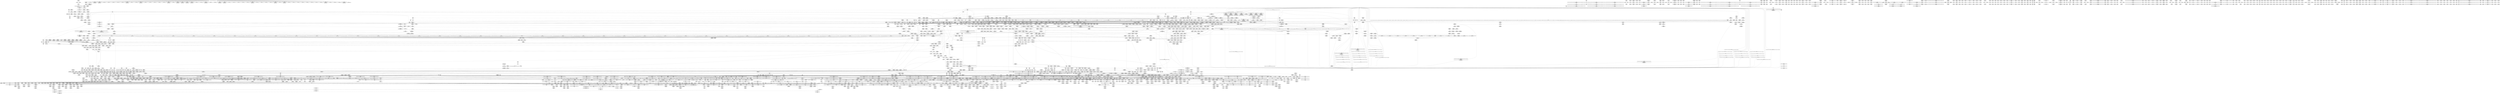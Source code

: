 digraph {
	CE0x5ae03e0 [shape=record,shape=Mrecord,label="{CE0x5ae03e0|tomoyo_get_mode:_if.end|*SummSink*}"]
	CE0x5ecf790 [shape=record,shape=Mrecord,label="{CE0x5ecf790|tomoyo_get_mode:_tmp20|security/tomoyo/util.c,985|*SummSource*}"]
	CE0x787eff0 [shape=record,shape=Mrecord,label="{CE0x787eff0|i64*_getelementptr_inbounds_(_11_x_i64_,_11_x_i64_*___llvm_gcov_ctr54147,_i64_0,_i64_8)|*Constant*|*SummSink*}"]
	CE0x40e69c0 [shape=record,shape=Mrecord,label="{CE0x40e69c0|i64*_getelementptr_inbounds_(_2_x_i64_,_2_x_i64_*___llvm_gcov_ctr32,_i64_0,_i64_1)|*Constant*|*SummSink*}"]
	CE0x5c89af0 [shape=record,shape=Mrecord,label="{CE0x5c89af0|tomoyo_path_perm:_call|security/tomoyo/file.c,797|*SummSource*}"]
	CE0x6093f50 [shape=record,shape=Mrecord,label="{CE0x6093f50|_call_void___llvm_gcov_indirect_counter_increment(i32*___llvm_gcov_global_state_pred,_i64**_getelementptr_inbounds_(_3_x_i64*_,_3_x_i64*_*___llvm_gcda_edge_table,_i64_0,_i64_0)),_!dbg_!38953|security/tomoyo/file.c,820|*SummSink*}"]
	CE0x5b316e0 [shape=record,shape=Mrecord,label="{CE0x5b316e0|tomoyo_get_mode:_bb|*SummSource*}"]
	CE0x4dbd090 [shape=record,shape=Mrecord,label="{CE0x4dbd090|tomoyo_const_part_length:_tmp15|security/tomoyo/util.c,627|*SummSource*}"]
	CE0x761fb20 [shape=record,shape=Mrecord,label="{CE0x761fb20|i64_13|*Constant*|*SummSink*}"]
	CE0x78522e0 [shape=record,shape=Mrecord,label="{CE0x78522e0|i64*_getelementptr_inbounds_(_12_x_i64_,_12_x_i64_*___llvm_gcov_ctr31133,_i64_0,_i64_0)|*Constant*|*SummSink*}"]
	CE0x6038440 [shape=record,shape=Mrecord,label="{CE0x6038440|srcu_read_unlock:_tmp2|*SummSink*}"]
	CE0x6b89b90 [shape=record,shape=Mrecord,label="{CE0x6b89b90|i64*_getelementptr_inbounds_(_12_x_i64_,_12_x_i64_*___llvm_gcov_ctr31133,_i64_0,_i64_6)|*Constant*|*SummSource*}"]
	CE0x4df3270 [shape=record,shape=Mrecord,label="{CE0x4df3270|tomoyo_path_permission:_tmp20|security/tomoyo/file.c,573|*SummSource*}"]
	CE0x4df2f20 [shape=record,shape=Mrecord,label="{CE0x4df2f20|tomoyo_path_permission:_tmp19|security/tomoyo/file.c,573|*SummSink*}"]
	CE0x4dd00c0 [shape=record,shape=Mrecord,label="{CE0x4dd00c0|0:_%struct.tomoyo_obj_info*,_16:_%struct.tomoyo_domain_info*,_24:_%struct.tomoyo_path_info*,_40:_i8,_72:_i8,_75:_i8,_76:_i8,_77:_i8,_:_SCMRE_58,59_}"]
	CE0x42255c0 [shape=record,shape=Mrecord,label="{CE0x42255c0|tomoyo_const_part_length:_tmp27|security/tomoyo/util.c,641|*SummSink*}"]
	CE0x5c831d0 [shape=record,shape=Mrecord,label="{CE0x5c831d0|tomoyo_path_perm:_if.end6|*SummSink*}"]
	CE0x6028e50 [shape=record,shape=Mrecord,label="{CE0x6028e50|GLOBAL:_tomoyo_audit_path_log|*Constant*|*SummSource*}"]
	CE0x5db5f30 [shape=record,shape=Mrecord,label="{CE0x5db5f30|tomoyo_const_part_length:_tmp11|security/tomoyo/util.c,626|*SummSource*}"]
	CE0x4ecd730 [shape=record,shape=Mrecord,label="{CE0x4ecd730|tomoyo_fill_path_info:_tmp8|security/tomoyo/util.c,667}"]
	CE0x4edca70 [shape=record,shape=Mrecord,label="{CE0x4edca70|tomoyo_path_permission:_if.then|*SummSink*}"]
	CE0x6170a20 [shape=record,shape=Mrecord,label="{CE0x6170a20|tomoyo_path_perm:_tmp35|security/tomoyo/file.c,821|*SummSource*}"]
	CE0x4f61310 [shape=record,shape=Mrecord,label="{CE0x4f61310|srcu_read_lock:_bb}"]
	CE0x5b85500 [shape=record,shape=Mrecord,label="{CE0x5b85500|tomoyo_init_request_info:_tobool|security/tomoyo/util.c,1004}"]
	CE0x760d880 [shape=record,shape=Mrecord,label="{CE0x760d880|_call_void_tomoyo_read_unlock(i32_%call3)_#9,_!dbg_!38965|security/tomoyo/file.c,825|*SummSource*}"]
	CE0x5e36af0 [shape=record,shape=Mrecord,label="{CE0x5e36af0|0:_i8,_array:_GCRE_tomoyo_index2category_constant_39_x_i8_c_00_00_00_00_00_00_00_00_00_00_00_00_00_00_00_00_00_00_00_00_00_00_00_01_01_01_01_01_01_01_01_01_01_01_01_01_01_01_02_,_align_16:_elem_11::|security/tomoyo/util.c,983}"]
	CE0x5daa270 [shape=record,shape=Mrecord,label="{CE0x5daa270|tomoyo_init_request_info:_index|Function::tomoyo_init_request_info&Arg::index::|*SummSource*}"]
	CE0x4d68250 [shape=record,shape=Mrecord,label="{CE0x4d68250|tomoyo_path_perm:_tmp17|security/tomoyo/file.c,804|*SummSource*}"]
	CE0x5f18060 [shape=record,shape=Mrecord,label="{CE0x5f18060|i32_8|*Constant*}"]
	CE0x6009ee0 [shape=record,shape=Mrecord,label="{CE0x6009ee0|tomoyo_const_part_length:_tmp4|security/tomoyo/util.c,624|*SummSource*}"]
	CE0x5b3fe50 [shape=record,shape=Mrecord,label="{CE0x5b3fe50|tomoyo_domain:_tmp22|security/tomoyo/common.h,1205|*SummSink*}"]
	CE0x504a440 [shape=record,shape=Mrecord,label="{CE0x504a440|tomoyo_fill_path_info:_tmp7|security/tomoyo/util.c,667|*SummSource*}"]
	CE0x60467c0 [shape=record,shape=Mrecord,label="{CE0x60467c0|tomoyo_const_part_length:_tmp37|security/tomoyo/util.c,644|*SummSource*}"]
	CE0x4f16550 [shape=record,shape=Mrecord,label="{CE0x4f16550|tomoyo_path_perm:_tmp39|security/tomoyo/file.c,821}"]
	CE0x5b88cb0 [shape=record,shape=Mrecord,label="{CE0x5b88cb0|tomoyo_init_request_info:_tmp11|security/tomoyo/util.c,1007|*SummSink*}"]
	CE0x5ff3260 [shape=record,shape=Mrecord,label="{CE0x5ff3260|tomoyo_fill_path_info:_entry}"]
	CE0x5d33b50 [shape=record,shape=Mrecord,label="{CE0x5d33b50|128:_i8*,_1208:_%struct.file*,_:_CMRE_30,31_}"]
	CE0x7665c50 [shape=record,shape=Mrecord,label="{CE0x7665c50|i64_3|*Constant*|*SummSource*}"]
	CE0x5ad9d20 [shape=record,shape=Mrecord,label="{CE0x5ad9d20|tomoyo_get_mode:_arrayidx|security/tomoyo/util.c,981|*SummSink*}"]
	CE0x5e12930 [shape=record,shape=Mrecord,label="{CE0x5e12930|COLLAPSED:_GCMRE_.str2_private_unnamed_addr_constant_2_x_i8_c_/_00_,_align_1:_elem_0:default:}"]
	CE0x7868740 [shape=record,shape=Mrecord,label="{CE0x7868740|GLOBAL:_lock_release|*Constant*|*SummSource*}"]
	CE0x5c213b0 [shape=record,shape=Mrecord,label="{CE0x5c213b0|tomoyo_const_part_length:_tmp31|security/tomoyo/util.c,641|*SummSink*}"]
	CE0x4393600 [shape=record,shape=Mrecord,label="{CE0x4393600|tomoyo_path_perm:_if.then25|*SummSink*}"]
	CE0x7643160 [shape=record,shape=Mrecord,label="{CE0x7643160|tomoyo_domain:_tmp14|security/tomoyo/common.h,1205|*SummSink*}"]
	CE0x4cef0b0 [shape=record,shape=Mrecord,label="{CE0x4cef0b0|tomoyo_path_perm:_call3|security/tomoyo/file.c,803|*SummSink*}"]
	CE0x5d35830 [shape=record,shape=Mrecord,label="{CE0x5d35830|get_current:_tmp3|*SummSource*}"]
	CE0x5f28d10 [shape=record,shape=Mrecord,label="{CE0x5f28d10|_call_void_mcount()_#3}"]
	CE0x5c64a40 [shape=record,shape=Mrecord,label="{CE0x5c64a40|tomoyo_add_slash:_tmp2|*LoadInst*|security/tomoyo/file.c,131|*SummSource*}"]
	CE0x5e12d60 [shape=record,shape=Mrecord,label="{CE0x5e12d60|tomoyo_path_perm:_tmp8|security/tomoyo/file.c,797}"]
	CE0x4dc4a40 [shape=record,shape=Mrecord,label="{CE0x4dc4a40|i32_1|*Constant*}"]
	CE0x5cbd6c0 [shape=record,shape=Mrecord,label="{CE0x5cbd6c0|GLOBAL:___llvm_gcov_ctr34|Global_var:__llvm_gcov_ctr34}"]
	CE0x5da29b0 [shape=record,shape=Mrecord,label="{CE0x5da29b0|0:_i64*,_array:_GCR___llvm_gcda_edge_table44_internal_unnamed_addr_constant_3_x_i64*_i64*_getelementptr_inbounds_(_31_x_i64_,_31_x_i64_*___llvm_gcov_ctr43150,_i64_0,_i64_10),_i64*_getelementptr_inbounds_(_31_x_i64_,_31_x_i64_*___llvm_gcov_ctr43150,_i64_0,_i64_11),_i64*_getelementptr_inbounds_(_31_x_i64_,_31_x_i64_*___llvm_gcov_ctr43150,_i64_0,_i64_15)_:_elem_0::}"]
	CE0x760dbf0 [shape=record,shape=Mrecord,label="{CE0x760dbf0|_call_void_kfree(i8*_%tmp41)_#9,_!dbg_!38964|security/tomoyo/file.c,824}"]
	CE0x5dea060 [shape=record,shape=Mrecord,label="{CE0x5dea060|GLOBAL:___llvm_gcov_ctr11|Global_var:__llvm_gcov_ctr11|*SummSink*}"]
	CE0x4f74910 [shape=record,shape=Mrecord,label="{CE0x4f74910|srcu_read_lock:_entry}"]
	CE0x4cae010 [shape=record,shape=Mrecord,label="{CE0x4cae010|tomoyo_const_part_length:_tmp24|security/tomoyo/util.c,640|*SummSink*}"]
	CE0x4054570 [shape=record,shape=Mrecord,label="{CE0x4054570|rcu_lock_release:___here|*SummSource*}"]
	CE0x423f7d0 [shape=record,shape=Mrecord,label="{CE0x423f7d0|tomoyo_path_truncate:_tmp3|*SummSource*}"]
	CE0x5f8fef0 [shape=record,shape=Mrecord,label="{CE0x5f8fef0|tomoyo_path_perm:_bb|*SummSource*}"]
	CE0x505ee10 [shape=record,shape=Mrecord,label="{CE0x505ee10|tomoyo_path_perm:_tmp38|security/tomoyo/file.c,822|*SummSink*}"]
	CE0x511dc20 [shape=record,shape=Mrecord,label="{CE0x511dc20|tomoyo_fill_path_info:_tmp7|security/tomoyo/util.c,667}"]
	CE0x6b73390 [shape=record,shape=Mrecord,label="{CE0x6b73390|_ret_void,_!dbg_!38908|include/linux/rcupdate.h,419}"]
	CE0x5ed00f0 [shape=record,shape=Mrecord,label="{CE0x5ed00f0|i64*_getelementptr_inbounds_(_12_x_i64_,_12_x_i64_*___llvm_gcov_ctr31133,_i64_0,_i64_9)|*Constant*}"]
	CE0x5bb4d00 [shape=record,shape=Mrecord,label="{CE0x5bb4d00|i64*_getelementptr_inbounds_(_6_x_i64_,_6_x_i64_*___llvm_gcov_ctr25,_i64_0,_i64_3)|*Constant*}"]
	CE0x76426c0 [shape=record,shape=Mrecord,label="{CE0x76426c0|tomoyo_domain:_tmp6|security/tomoyo/common.h,1205|*SummSink*}"]
	CE0x5f1b270 [shape=record,shape=Mrecord,label="{CE0x5f1b270|i64_25|*Constant*|*SummSource*}"]
	CE0x4cdcbc0 [shape=record,shape=Mrecord,label="{CE0x4cdcbc0|tomoyo_audit_path_log:_tmp}"]
	CE0x5c02f40 [shape=record,shape=Mrecord,label="{CE0x5c02f40|tomoyo_add_slash:_tmp7|security/tomoyo/file.c,132|*SummSource*}"]
	CE0x76fd920 [shape=record,shape=Mrecord,label="{CE0x76fd920|tomoyo_path_permission:_tmp4|security/tomoyo/file.c,564|*SummSink*}"]
	CE0x7676860 [shape=record,shape=Mrecord,label="{CE0x7676860|tomoyo_domain:_tmp2|*SummSink*}"]
	CE0x5017080 [shape=record,shape=Mrecord,label="{CE0x5017080|i64*_getelementptr_inbounds_(_5_x_i64_,_5_x_i64_*___llvm_gcov_ctr32134,_i64_0,_i64_0)|*Constant*}"]
	CE0x6046f10 [shape=record,shape=Mrecord,label="{CE0x6046f10|tomoyo_const_part_length:_tmp38|security/tomoyo/util.c,644|*SummSink*}"]
	CE0x5b794e0 [shape=record,shape=Mrecord,label="{CE0x5b794e0|tomoyo_init_request_info:_tobool|security/tomoyo/util.c,1004|*SummSink*}"]
	CE0x4e3b420 [shape=record,shape=Mrecord,label="{CE0x4e3b420|_call_void_mcount()_#3|*SummSource*}"]
	CE0x5c65260 [shape=record,shape=Mrecord,label="{CE0x5c65260|tomoyo_add_slash:_bb|*SummSink*}"]
	CE0x6052890 [shape=record,shape=Mrecord,label="{CE0x6052890|tomoyo_const_part_length:_cmp25|security/tomoyo/util.c,644|*SummSource*}"]
	CE0x600ad70 [shape=record,shape=Mrecord,label="{CE0x600ad70|tomoyo_get_mode:_tmp13|security/tomoyo/util.c,982}"]
	CE0x75bc420 [shape=record,shape=Mrecord,label="{CE0x75bc420|tomoyo_const_part_length:_incdec.ptr7|security/tomoyo/util.c,631}"]
	CE0x4e7edc0 [shape=record,shape=Mrecord,label="{CE0x4e7edc0|srcu_read_unlock:_idx|Function::srcu_read_unlock&Arg::idx::|*SummSource*}"]
	CE0x5c93830 [shape=record,shape=Mrecord,label="{CE0x5c93830|tomoyo_domain:_tmp3|*SummSource*}"]
	CE0x5f9bc50 [shape=record,shape=Mrecord,label="{CE0x5f9bc50|tomoyo_path_perm:_bb|*SummSink*}"]
	CE0x40bc470 [shape=record,shape=Mrecord,label="{CE0x40bc470|_call_void___llvm_gcov_indirect_counter_increment114(i32*___llvm_gcov_global_state_pred45,_i64**_getelementptr_inbounds_(_3_x_i64*_,_3_x_i64*_*___llvm_gcda_edge_table44,_i64_0,_i64_1)),_!dbg_!38927|security/tomoyo/util.c,634}"]
	CE0x3ffef30 [shape=record,shape=Mrecord,label="{CE0x3ffef30|i64*_getelementptr_inbounds_(_2_x_i64_,_2_x_i64_*___llvm_gcov_ctr21,_i64_0,_i64_0)|*Constant*}"]
	CE0x5d2a620 [shape=record,shape=Mrecord,label="{CE0x5d2a620|GLOBAL:_tomoyo_supervisor|*Constant*|*SummSink*}"]
	CE0x4e15990 [shape=record,shape=Mrecord,label="{CE0x4e15990|i32_92|*Constant*|*SummSink*}"]
	CE0x4cae330 [shape=record,shape=Mrecord,label="{CE0x4cae330|tomoyo_const_part_length:_conv11|security/tomoyo/util.c,641}"]
	CE0x789b380 [shape=record,shape=Mrecord,label="{CE0x789b380|GLOBAL:_lock_acquire|*Constant*|*SummSink*}"]
	CE0x75fc8a0 [shape=record,shape=Mrecord,label="{CE0x75fc8a0|tomoyo_path_perm:_name23|security/tomoyo/file.c,824|*SummSource*}"]
	CE0x5ed0490 [shape=record,shape=Mrecord,label="{CE0x5ed0490|i64*_getelementptr_inbounds_(_12_x_i64_,_12_x_i64_*___llvm_gcov_ctr31133,_i64_0,_i64_9)|*Constant*|*SummSource*}"]
	CE0x601d2e0 [shape=record,shape=Mrecord,label="{CE0x601d2e0|i64_23|*Constant*}"]
	CE0x5c64800 [shape=record,shape=Mrecord,label="{CE0x5c64800|tomoyo_path_permission:_tmp15|security/tomoyo/file.c,567|*SummSink*}"]
	CE0x422ad60 [shape=record,shape=Mrecord,label="{CE0x422ad60|i32_2|*Constant*}"]
	CE0x5f5b2a0 [shape=record,shape=Mrecord,label="{CE0x5f5b2a0|i32_4|*Constant*}"]
	CE0x782a6a0 [shape=record,shape=Mrecord,label="{CE0x782a6a0|i64*_getelementptr_inbounds_(_2_x_i64_,_2_x_i64_*___llvm_gcov_ctr53148,_i64_0,_i64_0)|*Constant*|*SummSink*}"]
	CE0x4ecd320 [shape=record,shape=Mrecord,label="{CE0x4ecd320|GLOBAL:_tomoyo_path_keyword|Global_var:tomoyo_path_keyword|*SummSink*}"]
	CE0x76bc6f0 [shape=record,shape=Mrecord,label="{CE0x76bc6f0|i64*_getelementptr_inbounds_(_10_x_i64_,_10_x_i64_*___llvm_gcov_ctr34,_i64_0,_i64_8)|*Constant*|*SummSink*}"]
	CE0x5c230b0 [shape=record,shape=Mrecord,label="{CE0x5c230b0|tomoyo_read_unlock:_tmp1}"]
	CE0x5b610c0 [shape=record,shape=Mrecord,label="{CE0x5b610c0|tomoyo_read_lock:_tmp1|*SummSink*}"]
	CE0x78966f0 [shape=record,shape=Mrecord,label="{CE0x78966f0|tomoyo_const_part_length:_tobool|security/tomoyo/util.c,624|*SummSink*}"]
	CE0x60d2db0 [shape=record,shape=Mrecord,label="{CE0x60d2db0|tomoyo_const_part_length:_tmp1|*SummSource*}"]
	CE0x4e666e0 [shape=record,shape=Mrecord,label="{CE0x4e666e0|0:_%struct.tomoyo_obj_info*,_16:_%struct.tomoyo_domain_info*,_24:_%struct.tomoyo_path_info*,_40:_i8,_72:_i8,_75:_i8,_76:_i8,_77:_i8,_:_SCMRE_48,49_}"]
	CE0x61180b0 [shape=record,shape=Mrecord,label="{CE0x61180b0|GLOBAL:_tomoyo_index2category|Global_var:tomoyo_index2category|*SummSink*}"]
	CE0x512d230 [shape=record,shape=Mrecord,label="{CE0x512d230|tomoyo_get_mode:_arrayidx4|security/tomoyo/util.c,983|*SummSink*}"]
	CE0x422add0 [shape=record,shape=Mrecord,label="{CE0x422add0|tomoyo_fill_path_info:_const_len|security/tomoyo/util.c,666}"]
	CE0x6088470 [shape=record,shape=Mrecord,label="{CE0x6088470|0:_i8*,_array:_GCRE_tomoyo_path_keyword_external_constant_11_x_i8*_:_elem_6::|security/tomoyo/file.c,167}"]
	CE0x4f68d30 [shape=record,shape=Mrecord,label="{CE0x4f68d30|tomoyo_fill_path_info:_tmp10}"]
	CE0x76b1660 [shape=record,shape=Mrecord,label="{CE0x76b1660|rcu_lock_acquire:_tmp|*SummSink*}"]
	CE0x60015a0 [shape=record,shape=Mrecord,label="{CE0x60015a0|tomoyo_path_perm:_symlink_target15|security/tomoyo/file.c,817|*SummSource*}"]
	CE0x6127350 [shape=record,shape=Mrecord,label="{CE0x6127350|tomoyo_path_perm:_cmp18|security/tomoyo/file.c,821|*SummSink*}"]
	CE0x6163a90 [shape=record,shape=Mrecord,label="{CE0x6163a90|tomoyo_fill_path_info:_idxprom|security/tomoyo/util.c,667}"]
	CE0x504a3d0 [shape=record,shape=Mrecord,label="{CE0x504a3d0|tomoyo_fill_path_info:_tmp7|security/tomoyo/util.c,667}"]
	CE0x5c8a470 [shape=record,shape=Mrecord,label="{CE0x5c8a470|tomoyo_init_request_info:_r|Function::tomoyo_init_request_info&Arg::r::|*SummSink*}"]
	CE0x5f8fb50 [shape=record,shape=Mrecord,label="{CE0x5f8fb50|tomoyo_init_request_info:_call4|security/tomoyo/util.c,1010|*SummSource*}"]
	CE0x500d590 [shape=record,shape=Mrecord,label="{CE0x500d590|i64**_getelementptr_inbounds_(_3_x_i64*_,_3_x_i64*_*___llvm_gcda_edge_table44,_i64_0,_i64_1)|*Constant*|*SummSource*}"]
	CE0x76ccba0 [shape=record,shape=Mrecord,label="{CE0x76ccba0|tomoyo_get_mode:_tmp2|security/tomoyo/util.c,978}"]
	CE0x4e4a980 [shape=record,shape=Mrecord,label="{CE0x4e4a980|srcu_read_unlock:_entry|*SummSink*}"]
	CE0x5b3f710 [shape=record,shape=Mrecord,label="{CE0x5b3f710|128:_i8*,_1208:_%struct.file*,_:_CMRE_160,168_|*MultipleSource*|security/tomoyo/common.h,1205|security/tomoyo/common.h,1205}"]
	CE0x4f39700 [shape=record,shape=Mrecord,label="{CE0x4f39700|tomoyo_path_perm:_tmp29|security/tomoyo/file.c,815}"]
	CE0x7584620 [shape=record,shape=Mrecord,label="{CE0x7584620|tomoyo_const_part_length:_tmp47|security/tomoyo/util.c,646|*SummSource*}"]
	CE0x41286b0 [shape=record,shape=Mrecord,label="{CE0x41286b0|srcu_read_unlock:_tmp}"]
	CE0x60482a0 [shape=record,shape=Mrecord,label="{CE0x60482a0|tomoyo_path_permission:_cmp10|security/tomoyo/file.c,573}"]
	CE0x5bdf2e0 [shape=record,shape=Mrecord,label="{CE0x5bdf2e0|tomoyo_path_perm:_tmp26|security/tomoyo/file.c,814}"]
	CE0x5cff9b0 [shape=record,shape=Mrecord,label="{CE0x5cff9b0|tomoyo_get_mode:_if.then}"]
	CE0x4d36b80 [shape=record,shape=Mrecord,label="{CE0x4d36b80|_ret_i32_%retval.0,_!dbg_!38973|security/tomoyo/file.c,829}"]
	CE0x500cd70 [shape=record,shape=Mrecord,label="{CE0x500cd70|tomoyo_const_part_length:_while.body|*SummSource*}"]
	CE0x781efb0 [shape=record,shape=Mrecord,label="{CE0x781efb0|GLOBAL:___srcu_read_lock|*Constant*}"]
	CE0x5ee4960 [shape=record,shape=Mrecord,label="{CE0x5ee4960|tomoyo_fill_path_info:_const_len|security/tomoyo/util.c,666|*SummSink*}"]
	CE0x4ee2ea0 [shape=record,shape=Mrecord,label="{CE0x4ee2ea0|tomoyo_const_part_length:_tmp1}"]
	CE0x607fff0 [shape=record,shape=Mrecord,label="{CE0x607fff0|__llvm_gcov_indirect_counter_increment:_predecessor|Function::__llvm_gcov_indirect_counter_increment&Arg::predecessor::|*SummSource*}"]
	CE0x76fd240 [shape=record,shape=Mrecord,label="{CE0x76fd240|tomoyo_fill_path_info:_call2|security/tomoyo/util.c,666|*SummSource*}"]
	CE0x5db5d70 [shape=record,shape=Mrecord,label="{CE0x5db5d70|i64_6|*Constant*}"]
	CE0x7868090 [shape=record,shape=Mrecord,label="{CE0x7868090|GLOBAL:_lock_release|*Constant*}"]
	CE0x4f60b60 [shape=record,shape=Mrecord,label="{CE0x4f60b60|tomoyo_get_mode:_tmp28|security/tomoyo/util.c,988|*SummSource*}"]
	CE0x75a85d0 [shape=record,shape=Mrecord,label="{CE0x75a85d0|tomoyo_fill_path_info:_idxprom|security/tomoyo/util.c,667}"]
	CE0x4dcf740 [shape=record,shape=Mrecord,label="{CE0x4dcf740|0:_%struct.tomoyo_obj_info*,_16:_%struct.tomoyo_domain_info*,_24:_%struct.tomoyo_path_info*,_40:_i8,_72:_i8,_75:_i8,_76:_i8,_77:_i8,_:_SCMRE_54,55_}"]
	CE0x5e3a120 [shape=record,shape=Mrecord,label="{CE0x5e3a120|tomoyo_path_permission:_path7|security/tomoyo/file.c,569|*SummSink*}"]
	CE0x614b470 [shape=record,shape=Mrecord,label="{CE0x614b470|i64*_getelementptr_inbounds_(_12_x_i64_,_12_x_i64_*___llvm_gcov_ctr31133,_i64_0,_i64_6)|*Constant*}"]
	CE0x757d9c0 [shape=record,shape=Mrecord,label="{CE0x757d9c0|_call_void_mcount()_#3|*SummSource*}"]
	CE0x755fa60 [shape=record,shape=Mrecord,label="{CE0x755fa60|tomoyo_get_mode:_tmp24|security/tomoyo/util.c,986|*SummSource*}"]
	CE0x40fd5a0 [shape=record,shape=Mrecord,label="{CE0x40fd5a0|tomoyo_audit_path_log:_param1|security/tomoyo/file.c,169|*SummSink*}"]
	CE0x5c9a550 [shape=record,shape=Mrecord,label="{CE0x5c9a550|tomoyo_path_permission:_do.body}"]
	CE0x7544860 [shape=record,shape=Mrecord,label="{CE0x7544860|srcu_read_lock:_call|include/linux/srcu.h,220|*SummSource*}"]
	CE0x76e2ca0 [shape=record,shape=Mrecord,label="{CE0x76e2ca0|rcu_lock_acquire:_tmp|*SummSource*}"]
	CE0x4e4a780 [shape=record,shape=Mrecord,label="{CE0x4e4a780|GLOBAL:_srcu_read_unlock|*Constant*|*SummSource*}"]
	CE0x4daa600 [shape=record,shape=Mrecord,label="{CE0x4daa600|tomoyo_path_perm:_tmp7|security/tomoyo/file.c,797|*SummSink*}"]
	CE0x5babb60 [shape=record,shape=Mrecord,label="{CE0x5babb60|tomoyo_get_mode:_profile|Function::tomoyo_get_mode&Arg::profile::|*SummSource*}"]
	CE0x756d320 [shape=record,shape=Mrecord,label="{CE0x756d320|i64*_getelementptr_inbounds_(_31_x_i64_,_31_x_i64_*___llvm_gcov_ctr43150,_i64_0,_i64_26)|*Constant*|*SummSink*}"]
	CE0x752a240 [shape=record,shape=Mrecord,label="{CE0x752a240|tomoyo_get_mode:_tmp12|security/tomoyo/util.c,982|*SummSink*}"]
	CE0x5c93f30 [shape=record,shape=Mrecord,label="{CE0x5c93f30|tomoyo_path_permission:_cmp|security/tomoyo/file.c,565|*SummSource*}"]
	CE0x782a050 [shape=record,shape=Mrecord,label="{CE0x782a050|rcu_lock_acquire:_bb}"]
	CE0x425f420 [shape=record,shape=Mrecord,label="{CE0x425f420|tomoyo_path_truncate:_call|security/tomoyo/tomoyo.c,162|*SummSink*}"]
	CE0x5f3aff0 [shape=record,shape=Mrecord,label="{CE0x5f3aff0|i32_3|*Constant*|*SummSink*}"]
	CE0x5c38d90 [shape=record,shape=Mrecord,label="{CE0x5c38d90|tomoyo_read_unlock:_tmp2|*SummSink*}"]
	CE0x41bba30 [shape=record,shape=Mrecord,label="{CE0x41bba30|i64*_getelementptr_inbounds_(_2_x_i64_,_2_x_i64_*___llvm_gcov_ctr26203,_i64_0,_i64_0)|*Constant*|*SummSink*}"]
	CE0x5b799b0 [shape=record,shape=Mrecord,label="{CE0x5b799b0|tomoyo_get_realpath:_if.then|*SummSink*}"]
	CE0x418fad0 [shape=record,shape=Mrecord,label="{CE0x418fad0|tomoyo_domain:_bb|*SummSource*}"]
	CE0x4e5a790 [shape=record,shape=Mrecord,label="{CE0x4e5a790|i64*_getelementptr_inbounds_(_11_x_i64_,_11_x_i64_*___llvm_gcov_ctr54147,_i64_0,_i64_9)|*Constant*|*SummSource*}"]
	CE0x5e36a80 [shape=record,shape=Mrecord,label="{CE0x5e36a80|0:_i8,_array:_GCRE_tomoyo_index2category_constant_39_x_i8_c_00_00_00_00_00_00_00_00_00_00_00_00_00_00_00_00_00_00_00_00_00_00_00_01_01_01_01_01_01_01_01_01_01_01_01_01_01_01_02_,_align_16:_elem_8::|security/tomoyo/util.c,983}"]
	CE0x6051f10 [shape=record,shape=Mrecord,label="{CE0x6051f10|tomoyo_const_part_length:_conv24|security/tomoyo/util.c,644|*SummSource*}"]
	CE0x41b8840 [shape=record,shape=Mrecord,label="{CE0x41b8840|i64_1|*Constant*|*SummSource*}"]
	CE0x6069420 [shape=record,shape=Mrecord,label="{CE0x6069420|i64*_getelementptr_inbounds_(_25_x_i64_,_25_x_i64_*___llvm_gcov_ctr11,_i64_0,_i64_15)|*Constant*|*SummSink*}"]
	CE0x512d040 [shape=record,shape=Mrecord,label="{CE0x512d040|tomoyo_get_mode:_arrayidx4|security/tomoyo/util.c,983|*SummSource*}"]
	CE0x76db5b0 [shape=record,shape=Mrecord,label="{CE0x76db5b0|rcu_lock_release:_indirectgoto|*SummSource*}"]
	CE0x4e85730 [shape=record,shape=Mrecord,label="{CE0x4e85730|i64*_getelementptr_inbounds_(_10_x_i64_,_10_x_i64_*___llvm_gcov_ctr34,_i64_0,_i64_4)|*Constant*}"]
	CE0x4eabbb0 [shape=record,shape=Mrecord,label="{CE0x4eabbb0|i64*_getelementptr_inbounds_(_4_x_i64_,_4_x_i64_*___llvm_gcov_ctr33,_i64_0,_i64_2)|*Constant*|*SummSource*}"]
	CE0x5c99ff0 [shape=record,shape=Mrecord,label="{CE0x5c99ff0|i64*_getelementptr_inbounds_(_11_x_i64_,_11_x_i64_*___llvm_gcov_ctr54147,_i64_0,_i64_6)|*Constant*|*SummSource*}"]
	CE0x425f9b0 [shape=record,shape=Mrecord,label="{CE0x425f9b0|tomoyo_path_truncate:_tmp|*SummSource*}"]
	CE0x4fe98c0 [shape=record,shape=Mrecord,label="{CE0x4fe98c0|_ret_i32_%retval.0,_!dbg_!38935|security/tomoyo/util.c,988}"]
	CE0x41dfbd0 [shape=record,shape=Mrecord,label="{CE0x41dfbd0|tomoyo_path_perm:_tmp52|security/tomoyo/file.c,829|*SummSource*}"]
	CE0x41bd0f0 [shape=record,shape=Mrecord,label="{CE0x41bd0f0|_call_void_mcount()_#3}"]
	CE0x5b792e0 [shape=record,shape=Mrecord,label="{CE0x5b792e0|i64*_getelementptr_inbounds_(_5_x_i64_,_5_x_i64_*___llvm_gcov_ctr32134,_i64_0,_i64_3)|*Constant*|*SummSink*}"]
	CE0x4fff080 [shape=record,shape=Mrecord,label="{CE0x4fff080|tomoyo_const_part_length:_tmp29|security/tomoyo/util.c,641|*SummSink*}"]
	CE0x41d6350 [shape=record,shape=Mrecord,label="{CE0x41d6350|i64_3|*Constant*}"]
	CE0x75dafa0 [shape=record,shape=Mrecord,label="{CE0x75dafa0|_call_void___llvm_gcov_indirect_counter_increment114(i32*___llvm_gcov_global_state_pred45,_i64**_getelementptr_inbounds_(_3_x_i64*_,_3_x_i64*_*___llvm_gcda_edge_table44,_i64_0,_i64_2)),_!dbg_!38930|security/tomoyo/util.c,640}"]
	CE0x4e15330 [shape=record,shape=Mrecord,label="{CE0x4e15330|i64*_getelementptr_inbounds_(_2_x_i64_,_2_x_i64_*___llvm_gcov_ctr21,_i64_0,_i64_1)|*Constant*}"]
	CE0x4cadef0 [shape=record,shape=Mrecord,label="{CE0x4cadef0|tomoyo_const_part_length:_tmp24|security/tomoyo/util.c,640|*SummSource*}"]
	CE0x4e33e20 [shape=record,shape=Mrecord,label="{CE0x4e33e20|i32_6|*Constant*|*SummSource*}"]
	CE0x408c070 [shape=record,shape=Mrecord,label="{CE0x408c070|i64*_getelementptr_inbounds_(_2_x_i64_,_2_x_i64_*___llvm_gcov_ctr53148,_i64_0,_i64_1)|*Constant*|*SummSink*}"]
	CE0x5eb4bd0 [shape=record,shape=Mrecord,label="{CE0x5eb4bd0|0:_%struct.tomoyo_obj_info*,_16:_%struct.tomoyo_domain_info*,_24:_%struct.tomoyo_path_info*,_40:_i8,_72:_i8,_75:_i8,_76:_i8,_77:_i8,_:_SCMRE_30,31_}"]
	CE0x4e064c0 [shape=record,shape=Mrecord,label="{CE0x4e064c0|i64_18|*Constant*}"]
	CE0x5bef510 [shape=record,shape=Mrecord,label="{CE0x5bef510|tomoyo_fill_path_info:_tmp13|*LoadInst*|security/tomoyo/util.c,668|*SummSource*}"]
	CE0x7676e50 [shape=record,shape=Mrecord,label="{CE0x7676e50|GLOBAL:_lockdep_rcu_suspicious|*Constant*}"]
	CE0x75bda60 [shape=record,shape=Mrecord,label="{CE0x75bda60|i64*_getelementptr_inbounds_(_25_x_i64_,_25_x_i64_*___llvm_gcov_ctr11,_i64_0,_i64_19)|*Constant*|*SummSink*}"]
	CE0x42112c0 [shape=record,shape=Mrecord,label="{CE0x42112c0|srcu_read_lock:_tmp2|*SummSink*}"]
	CE0x5cbd140 [shape=record,shape=Mrecord,label="{CE0x5cbd140|tomoyo_domain:_tmp4|security/tomoyo/common.h,1205|*SummSource*}"]
	CE0x40e6870 [shape=record,shape=Mrecord,label="{CE0x40e6870|tomoyo_const_part_length:_if.end28|*SummSource*}"]
	CE0x4dbbf80 [shape=record,shape=Mrecord,label="{CE0x4dbbf80|tomoyo_fill_path_info:_tmp12|security/tomoyo/util.c,667}"]
	CE0x60951e0 [shape=record,shape=Mrecord,label="{CE0x60951e0|tomoyo_path_truncate:_entry}"]
	CE0x43930f0 [shape=record,shape=Mrecord,label="{CE0x43930f0|tomoyo_path_perm:_tmp15|security/tomoyo/file.c,804|*SummSource*}"]
	CE0x76dc5c0 [shape=record,shape=Mrecord,label="{CE0x76dc5c0|tomoyo_path_permission:_tmp22|security/tomoyo/file.c,574|*SummSource*}"]
	CE0x76dc630 [shape=record,shape=Mrecord,label="{CE0x76dc630|tomoyo_path_permission:_tmp22|security/tomoyo/file.c,574|*SummSink*}"]
	CE0x5bef350 [shape=record,shape=Mrecord,label="{CE0x5bef350|tomoyo_fill_path_info:_tmp13|*LoadInst*|security/tomoyo/util.c,668}"]
	CE0x75ca290 [shape=record,shape=Mrecord,label="{CE0x75ca290|tomoyo_get_realpath:_tmp9|security/tomoyo/file.c,155|*SummSink*}"]
	CE0x4e66e00 [shape=record,shape=Mrecord,label="{CE0x4e66e00|0:_%struct.tomoyo_obj_info*,_16:_%struct.tomoyo_domain_info*,_24:_%struct.tomoyo_path_info*,_40:_i8,_72:_i8,_75:_i8,_76:_i8,_77:_i8,_:_SCMRE_51,52_}"]
	CE0x5dc14b0 [shape=record,shape=Mrecord,label="{CE0x5dc14b0|tomoyo_add_slash:_tmp|*SummSink*}"]
	CE0x50cfd00 [shape=record,shape=Mrecord,label="{CE0x50cfd00|_call_void_rcu_lock_release(%struct.lockdep_map*_%dep_map)_#9,_!dbg_!38905|include/linux/srcu.h,236}"]
	CE0x6080860 [shape=record,shape=Mrecord,label="{CE0x6080860|__llvm_gcov_indirect_counter_increment:_counters|Function::__llvm_gcov_indirect_counter_increment&Arg::counters::|*SummSink*}"]
	CE0x5cd4720 [shape=record,shape=Mrecord,label="{CE0x5cd4720|tomoyo_domain:_tmp8|security/tomoyo/common.h,1205|*SummSource*}"]
	CE0x7665e50 [shape=record,shape=Mrecord,label="{CE0x7665e50|i64_2|*Constant*}"]
	CE0x4338840 [shape=record,shape=Mrecord,label="{CE0x4338840|tomoyo_path_perm:_tmp48|security/tomoyo/file.c,828|*SummSink*}"]
	CE0x7575640 [shape=record,shape=Mrecord,label="{CE0x7575640|0:_%struct.tomoyo_obj_info*,_16:_%struct.tomoyo_domain_info*,_24:_%struct.tomoyo_path_info*,_40:_i8,_72:_i8,_75:_i8,_76:_i8,_77:_i8,_:_SCMRE_36,37_}"]
	CE0x7665ec0 [shape=record,shape=Mrecord,label="{CE0x7665ec0|tomoyo_domain:_tmp4|security/tomoyo/common.h,1205}"]
	CE0x3f46980 [shape=record,shape=Mrecord,label="{CE0x3f46980|tomoyo_get_mode:_if.then13|*SummSink*}"]
	CE0x5ca9d70 [shape=record,shape=Mrecord,label="{CE0x5ca9d70|128:_i8*,_1208:_%struct.file*,_:_CMRE_8,16_|*MultipleSource*|security/tomoyo/common.h,1205|security/tomoyo/common.h,1205}"]
	CE0x4e3b5a0 [shape=record,shape=Mrecord,label="{CE0x4e3b5a0|_call_void_mcount()_#3|*SummSink*}"]
	CE0x5e52910 [shape=record,shape=Mrecord,label="{CE0x5e52910|GLOBAL:___llvm_gcov_ctr25|Global_var:__llvm_gcov_ctr25|*SummSink*}"]
	CE0x60b3120 [shape=record,shape=Mrecord,label="{CE0x60b3120|tomoyo_path_perm:_call16|security/tomoyo/file.c,820|*SummSource*}"]
	CE0x5fa0e80 [shape=record,shape=Mrecord,label="{CE0x5fa0e80|i32_47|*Constant*|*SummSink*}"]
	CE0x40fdfc0 [shape=record,shape=Mrecord,label="{CE0x40fdfc0|i64_20|*Constant*}"]
	CE0x5fc25b0 [shape=record,shape=Mrecord,label="{CE0x5fc25b0|128:_i8*,_1208:_%struct.file*,_:_CMRE_36,37_}"]
	CE0x4defc40 [shape=record,shape=Mrecord,label="{CE0x4defc40|GLOBAL:___llvm_gcov_global_state_pred|Global_var:__llvm_gcov_global_state_pred|*SummSink*}"]
	CE0x5f2a890 [shape=record,shape=Mrecord,label="{CE0x5f2a890|i8*_getelementptr_inbounds_(_45_x_i8_,_45_x_i8_*_.str13,_i32_0,_i32_0)|*Constant*|*SummSink*}"]
	CE0x7678e60 [shape=record,shape=Mrecord,label="{CE0x7678e60|tomoyo_get_realpath:_return}"]
	CE0x614af30 [shape=record,shape=Mrecord,label="{CE0x614af30|i64_0|*Constant*}"]
	CE0x60b2830 [shape=record,shape=Mrecord,label="{CE0x60b2830|GLOBAL:_tomoyo_path_permission|*Constant*}"]
	CE0x4eda6e0 [shape=record,shape=Mrecord,label="{CE0x4eda6e0|tomoyo_audit_path_log:_filename|security/tomoyo/file.c,169|*SummSink*}"]
	CE0x77d25f0 [shape=record,shape=Mrecord,label="{CE0x77d25f0|i64_21|*Constant*}"]
	CE0x5d2ae80 [shape=record,shape=Mrecord,label="{CE0x5d2ae80|tomoyo_path_permission:_tmp6|*LoadInst*|security/tomoyo/file.c,564|*SummSource*}"]
	CE0x5d356c0 [shape=record,shape=Mrecord,label="{CE0x5d356c0|get_current:_tmp1|*SummSink*}"]
	CE0x5f289f0 [shape=record,shape=Mrecord,label="{CE0x5f289f0|GLOBAL:___llvm_gcov_ctr43150|Global_var:__llvm_gcov_ctr43150|*SummSource*}"]
	CE0x5eedbc0 [shape=record,shape=Mrecord,label="{CE0x5eedbc0|tomoyo_add_slash:_tmp1|*SummSink*}"]
	CE0x5fa30c0 [shape=record,shape=Mrecord,label="{CE0x5fa30c0|tomoyo_get_realpath:_return|*SummSource*}"]
	CE0x771c8e0 [shape=record,shape=Mrecord,label="{CE0x771c8e0|tomoyo_audit_path_log:_tmp4|security/tomoyo/file.c,168|*SummSource*}"]
	CE0x6b88fe0 [shape=record,shape=Mrecord,label="{CE0x6b88fe0|tomoyo_fill_path_info:_call11|security/tomoyo/util.c,669}"]
	CE0x5d4d040 [shape=record,shape=Mrecord,label="{CE0x5d4d040|i32_0|*Constant*}"]
	CE0x5ff0cb0 [shape=record,shape=Mrecord,label="{CE0x5ff0cb0|tomoyo_audit_path_log:_r|Function::tomoyo_audit_path_log&Arg::r::|*SummSink*}"]
	CE0x41f1c30 [shape=record,shape=Mrecord,label="{CE0x41f1c30|tomoyo_const_part_length:_lor.lhs.false23|*SummSource*}"]
	CE0x5d43950 [shape=record,shape=Mrecord,label="{CE0x5d43950|_ret_%struct.tomoyo_domain_info*_%tmp23,_!dbg_!38929|security/tomoyo/common.h,1205|*SummSink*}"]
	CE0x5cee430 [shape=record,shape=Mrecord,label="{CE0x5cee430|GLOBAL:_tomoyo_const_part_length|*Constant*}"]
	CE0x4effca0 [shape=record,shape=Mrecord,label="{CE0x4effca0|tomoyo_get_realpath:_name|security/tomoyo/file.c,150|*SummSink*}"]
	CE0x78482d0 [shape=record,shape=Mrecord,label="{CE0x78482d0|i64*_getelementptr_inbounds_(_25_x_i64_,_25_x_i64_*___llvm_gcov_ctr11,_i64_0,_i64_22)|*Constant*|*SummSink*}"]
	CE0x420c610 [shape=record,shape=Mrecord,label="{CE0x420c610|tomoyo_path_permission:_tmp8|security/tomoyo/file.c,565}"]
	CE0x600aaf0 [shape=record,shape=Mrecord,label="{CE0x600aaf0|tomoyo_get_mode:_tmp11|security/tomoyo/util.c,982}"]
	CE0x5fc2bf0 [shape=record,shape=Mrecord,label="{CE0x5fc2bf0|128:_i8*,_1208:_%struct.file*,_:_CMRE_41,42_}"]
	CE0x75ab950 [shape=record,shape=Mrecord,label="{CE0x75ab950|_ret_void,_!dbg_!38908|include/linux/rcupdate.h,424|*SummSource*}"]
	CE0x3f47400 [shape=record,shape=Mrecord,label="{CE0x3f47400|tomoyo_fill_path_info:_const_len6|security/tomoyo/util.c,668}"]
	CE0x7633170 [shape=record,shape=Mrecord,label="{CE0x7633170|tomoyo_read_unlock:_tmp|*SummSource*}"]
	CE0x4d88ea0 [shape=record,shape=Mrecord,label="{CE0x4d88ea0|tomoyo_const_part_length:_incdec.ptr10|security/tomoyo/util.c,640|*SummSource*}"]
	CE0x5f3b420 [shape=record,shape=Mrecord,label="{CE0x5f3b420|GLOBAL:_tomoyo_read_lock|*Constant*|*SummSource*}"]
	CE0x75bb030 [shape=record,shape=Mrecord,label="{CE0x75bb030|0:_i8,_array:_GCRE_tomoyo_index2category_constant_39_x_i8_c_00_00_00_00_00_00_00_00_00_00_00_00_00_00_00_00_00_00_00_00_00_00_00_01_01_01_01_01_01_01_01_01_01_01_01_01_01_01_02_,_align_16:_elem_14::|security/tomoyo/util.c,983}"]
	CE0x5d77d00 [shape=record,shape=Mrecord,label="{CE0x5d77d00|i64*_getelementptr_inbounds_(_25_x_i64_,_25_x_i64_*___llvm_gcov_ctr11,_i64_0,_i64_0)|*Constant*|*SummSink*}"]
	CE0x4e05c00 [shape=record,shape=Mrecord,label="{CE0x4e05c00|tomoyo_const_part_length:_bb}"]
	CE0x5c394c0 [shape=record,shape=Mrecord,label="{CE0x5c394c0|tomoyo_fill_path_info:_tmp4|security/tomoyo/util.c,667}"]
	CE0x76dba80 [shape=record,shape=Mrecord,label="{CE0x76dba80|tomoyo_path_permission:_tmp21|security/tomoyo/file.c,573|*SummSource*}"]
	CE0x4dc0af0 [shape=record,shape=Mrecord,label="{CE0x4dc0af0|tomoyo_fill_path_info:_conv7|security/tomoyo/util.c,668}"]
	CE0x5018790 [shape=record,shape=Mrecord,label="{CE0x5018790|_call_void_mcount()_#3}"]
	CE0x5b70130 [shape=record,shape=Mrecord,label="{CE0x5b70130|i32_78|*Constant*|*SummSource*}"]
	CE0x423ff70 [shape=record,shape=Mrecord,label="{CE0x423ff70|tomoyo_path_truncate:_tmp}"]
	CE0x5f6c2c0 [shape=record,shape=Mrecord,label="{CE0x5f6c2c0|tomoyo_init_request_info:_profile2|security/tomoyo/util.c,1007|*SummSink*}"]
	CE0x4def580 [shape=record,shape=Mrecord,label="{CE0x4def580|tomoyo_path_perm:_tmp20|security/tomoyo/file.c,805|*SummSink*}"]
	CE0x76da410 [shape=record,shape=Mrecord,label="{CE0x76da410|rcu_lock_release:_tmp4|include/linux/rcupdate.h,423|*SummSource*}"]
	CE0x78903e0 [shape=record,shape=Mrecord,label="{CE0x78903e0|tomoyo_get_realpath:_tmp8|security/tomoyo/file.c,152}"]
	CE0x413a340 [shape=record,shape=Mrecord,label="{CE0x413a340|i64*_getelementptr_inbounds_(_4_x_i64_,_4_x_i64_*___llvm_gcov_ctr24,_i64_0,_i64_2)|*Constant*|*SummSink*}"]
	CE0x5d331a0 [shape=record,shape=Mrecord,label="{CE0x5d331a0|128:_i8*,_1208:_%struct.file*,_:_CMRE_22,23_}"]
	CE0x3fff810 [shape=record,shape=Mrecord,label="{CE0x3fff810|i64*_getelementptr_inbounds_(_12_x_i64_,_12_x_i64_*___llvm_gcov_ctr31133,_i64_0,_i64_11)|*Constant*}"]
	CE0x5f4a4f0 [shape=record,shape=Mrecord,label="{CE0x5f4a4f0|tomoyo_const_part_length:_filename.addr.0}"]
	CE0x5cb5a50 [shape=record,shape=Mrecord,label="{CE0x5cb5a50|tomoyo_get_realpath:_entry|*SummSource*}"]
	CE0x76e68b0 [shape=record,shape=Mrecord,label="{CE0x76e68b0|GLOBAL:_rcu_lock_release|*Constant*|*SummSource*}"]
	CE0x7529530 [shape=record,shape=Mrecord,label="{CE0x7529530|tomoyo_const_part_length:_tmp6|security/tomoyo/util.c,625|*SummSink*}"]
	CE0x7852b60 [shape=record,shape=Mrecord,label="{CE0x7852b60|i32_5|*Constant*}"]
	CE0x7714c00 [shape=record,shape=Mrecord,label="{CE0x7714c00|tomoyo_get_realpath:_return|*SummSink*}"]
	CE0x75295a0 [shape=record,shape=Mrecord,label="{CE0x75295a0|tomoyo_const_part_length:_tmp7|security/tomoyo/util.c,625|*SummSink*}"]
	CE0x76f4bd0 [shape=record,shape=Mrecord,label="{CE0x76f4bd0|_call_void_tomoyo_fill_path_info(%struct.tomoyo_path_info*_%symlink_target)_#9,_!dbg_!38949|security/tomoyo/file.c,816|*SummSource*}"]
	CE0x5b347b0 [shape=record,shape=Mrecord,label="{CE0x5b347b0|tomoyo_get_mode:_idxprom|security/tomoyo/util.c,981|*SummSink*}"]
	CE0x4defb30 [shape=record,shape=Mrecord,label="{CE0x4defb30|GLOBAL:___llvm_gcov_global_state_pred|Global_var:__llvm_gcov_global_state_pred|*SummSource*}"]
	CE0x4dc4b70 [shape=record,shape=Mrecord,label="{CE0x4dc4b70|i64_ptrtoint_(i8*_blockaddress(_rcu_lock_release,_%__here)_to_i64)|*Constant*}"]
	CE0x4ecce50 [shape=record,shape=Mrecord,label="{CE0x4ecce50|tomoyo_fill_path_info:_call11|security/tomoyo/util.c,669}"]
	CE0x60cb640 [shape=record,shape=Mrecord,label="{CE0x60cb640|tomoyo_get_mode:_default_config|security/tomoyo/util.c,986|*SummSource*}"]
	CE0x4df2dd0 [shape=record,shape=Mrecord,label="{CE0x4df2dd0|tomoyo_path_permission:_tmp19|security/tomoyo/file.c,573|*SummSource*}"]
	CE0x4e7e7b0 [shape=record,shape=Mrecord,label="{CE0x4e7e7b0|_ret_i32_%retval.0,_!dbg_!38935|security/tomoyo/util.c,988}"]
	CE0x5db7860 [shape=record,shape=Mrecord,label="{CE0x5db7860|_call_void_tomoyo_add_slash(%struct.tomoyo_path_info*_%buf)_#9,_!dbg_!38937|security/tomoyo/file.c,810}"]
	CE0x7630ea0 [shape=record,shape=Mrecord,label="{CE0x7630ea0|tomoyo_get_mode:_tmp7|security/tomoyo/util.c,979|*SummSource*}"]
	CE0x5bbb960 [shape=record,shape=Mrecord,label="{CE0x5bbb960|i64*_getelementptr_inbounds_(_31_x_i64_,_31_x_i64_*___llvm_gcov_ctr43150,_i64_0,_i64_29)|*Constant*|*SummSource*}"]
	CE0x504a6a0 [shape=record,shape=Mrecord,label="{CE0x504a6a0|i64*_getelementptr_inbounds_(_5_x_i64_,_5_x_i64_*___llvm_gcov_ctr28130,_i64_0,_i64_4)|*Constant*|*SummSink*}"]
	CE0x4e5a950 [shape=record,shape=Mrecord,label="{CE0x4e5a950|tomoyo_domain:_tmp18|security/tomoyo/common.h,1205}"]
	CE0x42add90 [shape=record,shape=Mrecord,label="{CE0x42add90|i32_48|*Constant*|*SummSource*}"]
	CE0x76121b0 [shape=record,shape=Mrecord,label="{CE0x76121b0|__llvm_gcov_indirect_counter_increment114:_tmp2|*SummSink*}"]
	CE0x76cc850 [shape=record,shape=Mrecord,label="{CE0x76cc850|tomoyo_const_part_length:_tmp9|security/tomoyo/util.c,626|*SummSink*}"]
	CE0x5e7f7d0 [shape=record,shape=Mrecord,label="{CE0x5e7f7d0|__llvm_gcov_indirect_counter_increment:_exit}"]
	CE0x5ff0f90 [shape=record,shape=Mrecord,label="{CE0x5ff0f90|_call_void_tomoyo_check_acl(%struct.tomoyo_request_info*_%r,_i1_(%struct.tomoyo_request_info*,_%struct.tomoyo_acl_info*)*_tomoyo_check_path_acl)_#9,_!dbg_!38935|security/tomoyo/file.c,571|*SummSink*}"]
	CE0x4edaaf0 [shape=record,shape=Mrecord,label="{CE0x4edaaf0|tomoyo_const_part_length:_tmp35|security/tomoyo/util.c,643|*SummSink*}"]
	CE0x614a580 [shape=record,shape=Mrecord,label="{CE0x614a580|GLOBAL:_full_name_hash|*Constant*}"]
	CE0x5f16cd0 [shape=record,shape=Mrecord,label="{CE0x5f16cd0|tomoyo_path_perm:_if.end26}"]
	CE0x5ef5bb0 [shape=record,shape=Mrecord,label="{CE0x5ef5bb0|tomoyo_domain:_tmp16|security/tomoyo/common.h,1205|*SummSource*}"]
	CE0x5018b30 [shape=record,shape=Mrecord,label="{CE0x5018b30|tomoyo_get_realpath:_call|security/tomoyo/file.c,150}"]
	CE0x607a240 [shape=record,shape=Mrecord,label="{CE0x607a240|i64*_getelementptr_inbounds_(_5_x_i64_,_5_x_i64_*___llvm_gcov_ctr28130,_i64_0,_i64_0)|*Constant*}"]
	CE0x5bbc7a0 [shape=record,shape=Mrecord,label="{CE0x5bbc7a0|tomoyo_domain:_tmp5|security/tomoyo/common.h,1205|*SummSource*}"]
	CE0x5bb4c30 [shape=record,shape=Mrecord,label="{CE0x5bb4c30|tomoyo_get_realpath:_tobool|security/tomoyo/file.c,151|*SummSink*}"]
	CE0x4edb830 [shape=record,shape=Mrecord,label="{CE0x4edb830|tomoyo_const_part_length:_conv20|security/tomoyo/util.c,644|*SummSink*}"]
	CE0x4017c10 [shape=record,shape=Mrecord,label="{CE0x4017c10|tomoyo_path_permission:_tmp4|security/tomoyo/file.c,564}"]
	CE0x4d2d750 [shape=record,shape=Mrecord,label="{CE0x4d2d750|128:_i8*,_1208:_%struct.file*,_:_CMRE_49,50_}"]
	CE0x5c64670 [shape=record,shape=Mrecord,label="{CE0x5c64670|tomoyo_path_permission:_tmp14|security/tomoyo/file.c,567|*SummSink*}"]
	CE0x5e6a6a0 [shape=record,shape=Mrecord,label="{CE0x5e6a6a0|tomoyo_add_slash:_tmp}"]
	CE0x7852d20 [shape=record,shape=Mrecord,label="{CE0x7852d20|tomoyo_path_permission:_param_type|security/tomoyo/file.c,567|*SummSource*}"]
	CE0x5bbbaf0 [shape=record,shape=Mrecord,label="{CE0x5bbbaf0|tomoyo_const_part_length:_tmp51|security/tomoyo/util.c,651|*SummSink*}"]
	CE0x4d64be0 [shape=record,shape=Mrecord,label="{CE0x4d64be0|i64**_getelementptr_inbounds_(_3_x_i64*_,_3_x_i64*_*___llvm_gcda_edge_table,_i64_0,_i64_1)|*Constant*|*SummSource*}"]
	CE0x4e05740 [shape=record,shape=Mrecord,label="{CE0x4e05740|tomoyo_audit_path_log:_tmp2}"]
	CE0x767f120 [shape=record,shape=Mrecord,label="{CE0x767f120|_ret_void,_!dbg_!38904|security/tomoyo/common.h,1110|*SummSink*}"]
	CE0x4225950 [shape=record,shape=Mrecord,label="{CE0x4225950|tomoyo_const_part_length:_tmp28|security/tomoyo/util.c,641|*SummSource*}"]
	CE0x40e6570 [shape=record,shape=Mrecord,label="{CE0x40e6570|tomoyo_const_part_length:_bb|*SummSource*}"]
	CE0x4eaacc0 [shape=record,shape=Mrecord,label="{CE0x4eaacc0|rcu_lock_release:_tmp6|*SummSource*}"]
	CE0x4db0290 [shape=record,shape=Mrecord,label="{CE0x4db0290|rcu_lock_acquire:_tmp6}"]
	CE0x5ee4af0 [shape=record,shape=Mrecord,label="{CE0x5ee4af0|tomoyo_init_request_info:_domain.addr.0}"]
	CE0x5c21900 [shape=record,shape=Mrecord,label="{CE0x5c21900|tomoyo_const_part_length:_tmp32|security/tomoyo/util.c,641|*SummSink*}"]
	CE0x757e670 [shape=record,shape=Mrecord,label="{CE0x757e670|tomoyo_fill_path_info:_tmp6|security/tomoyo/util.c,667}"]
	CE0x4cc0d10 [shape=record,shape=Mrecord,label="{CE0x4cc0d10|0:_%struct.tomoyo_obj_info*,_16:_%struct.tomoyo_domain_info*,_24:_%struct.tomoyo_path_info*,_40:_i8,_72:_i8,_75:_i8,_76:_i8,_77:_i8,_:_SCMRE_77,78_|*MultipleSource*|security/tomoyo/file.c, 787|security/tomoyo/file.c,787|Function::tomoyo_init_request_info&Arg::r::|security/tomoyo/file.c,800}"]
	CE0x4f61420 [shape=record,shape=Mrecord,label="{CE0x4f61420|srcu_read_lock:_bb|*SummSource*}"]
	CE0x4f1ed20 [shape=record,shape=Mrecord,label="{CE0x4f1ed20|tomoyo_const_part_length:_cmp|security/tomoyo/util.c,626|*SummSink*}"]
	CE0x4d67d00 [shape=record,shape=Mrecord,label="{CE0x4d67d00|tomoyo_path_perm:_tmp16|security/tomoyo/file.c,804}"]
	CE0x5c77170 [shape=record,shape=Mrecord,label="{CE0x5c77170|_call_void___llvm_gcov_indirect_counter_increment(i32*___llvm_gcov_global_state_pred,_i64**_getelementptr_inbounds_(_3_x_i64*_,_3_x_i64*_*___llvm_gcda_edge_table,_i64_0,_i64_1)),_!dbg_!38937|security/tomoyo/file.c,810|*SummSource*}"]
	CE0x5e12e40 [shape=record,shape=Mrecord,label="{CE0x5e12e40|tomoyo_path_perm:_tmp8|security/tomoyo/file.c,797|*SummSource*}"]
	CE0x60807f0 [shape=record,shape=Mrecord,label="{CE0x60807f0|i64**_getelementptr_inbounds_(_3_x_i64*_,_3_x_i64*_*___llvm_gcda_edge_table,_i64_0,_i64_1)|*Constant*|*SummSink*}"]
	CE0x76cc690 [shape=record,shape=Mrecord,label="{CE0x76cc690|rcu_lock_acquire:_tmp2}"]
	CE0x4338a40 [shape=record,shape=Mrecord,label="{CE0x4338a40|tomoyo_path_perm:_tmp49|security/tomoyo/file.c,828|*SummSink*}"]
	CE0x4196b70 [shape=record,shape=Mrecord,label="{CE0x4196b70|tomoyo_domain:_tmp10|security/tomoyo/common.h,1205|*SummSource*}"]
	CE0x4eaaa30 [shape=record,shape=Mrecord,label="{CE0x4eaaa30|rcu_lock_release:_tmp6}"]
	CE0x5e12550 [shape=record,shape=Mrecord,label="{CE0x5e12550|GLOBAL:_tomoyo_encode|*Constant*|*SummSink*}"]
	CE0x787afd0 [shape=record,shape=Mrecord,label="{CE0x787afd0|i64*_getelementptr_inbounds_(_2_x_i64_,_2_x_i64_*___llvm_gcov_ctr31,_i64_0,_i64_0)|*Constant*|*SummSource*}"]
	CE0x4cdc580 [shape=record,shape=Mrecord,label="{CE0x4cdc580|tomoyo_const_part_length:_tmp16|security/tomoyo/util.c,627}"]
	CE0x6b876a0 [shape=record,shape=Mrecord,label="{CE0x6b876a0|i1_false|*Constant*}"]
	CE0x4cb7d70 [shape=record,shape=Mrecord,label="{CE0x4cb7d70|tomoyo_const_part_length:_conv8|security/tomoyo/util.c,632|*SummSink*}"]
	CE0x4cc0920 [shape=record,shape=Mrecord,label="{CE0x4cc0920|0:_%struct.tomoyo_obj_info*,_16:_%struct.tomoyo_domain_info*,_24:_%struct.tomoyo_path_info*,_40:_i8,_72:_i8,_75:_i8,_76:_i8,_77:_i8,_:_SCMRE_76,77_|*MultipleSource*|security/tomoyo/file.c, 787|security/tomoyo/file.c,787|Function::tomoyo_init_request_info&Arg::r::|security/tomoyo/file.c,800}"]
	CE0x5d4cec0 [shape=record,shape=Mrecord,label="{CE0x5d4cec0|i32_8|*Constant*|*SummSink*}"]
	CE0x5f3b310 [shape=record,shape=Mrecord,label="{CE0x5f3b310|GLOBAL:_tomoyo_read_lock|*Constant*|*SummSink*}"]
	CE0x4cef550 [shape=record,shape=Mrecord,label="{CE0x4cef550|tomoyo_path_perm:_conv|security/tomoyo/file.c,800|*SummSink*}"]
	CE0x5d332e0 [shape=record,shape=Mrecord,label="{CE0x5d332e0|128:_i8*,_1208:_%struct.file*,_:_CMRE_23,24_}"]
	CE0x5dae3d0 [shape=record,shape=Mrecord,label="{CE0x5dae3d0|i64_8|*Constant*|*SummSink*}"]
	CE0x616e360 [shape=record,shape=Mrecord,label="{CE0x616e360|rcu_lock_acquire:_tmp4|include/linux/rcupdate.h,418|*SummSource*}"]
	CE0x5d002d0 [shape=record,shape=Mrecord,label="{CE0x5d002d0|i32_9|*Constant*}"]
	CE0x41373c0 [shape=record,shape=Mrecord,label="{CE0x41373c0|tomoyo_audit_path_log:_param|security/tomoyo/file.c,168|*SummSource*}"]
	CE0x5beed40 [shape=record,shape=Mrecord,label="{CE0x5beed40|tomoyo_fill_path_info:_const_len6|security/tomoyo/util.c,668}"]
	CE0x4efffe0 [shape=record,shape=Mrecord,label="{CE0x4efffe0|tomoyo_get_realpath:_if.end}"]
	CE0x5fb29e0 [shape=record,shape=Mrecord,label="{CE0x5fb29e0|tomoyo_path_permission:_filename5|security/tomoyo/file.c,568|*SummSource*}"]
	CE0x600a580 [shape=record,shape=Mrecord,label="{CE0x600a580|tomoyo_fill_path_info:_tobool|security/tomoyo/util.c,667}"]
	CE0x75da6e0 [shape=record,shape=Mrecord,label="{CE0x75da6e0|tomoyo_const_part_length:_tmp|*SummSink*}"]
	CE0x4d67ed0 [shape=record,shape=Mrecord,label="{CE0x4d67ed0|tomoyo_path_perm:_tmp16|security/tomoyo/file.c,804|*SummSink*}"]
	CE0x4cdc6b0 [shape=record,shape=Mrecord,label="{CE0x4cdc6b0|tomoyo_const_part_length:_tmp16|security/tomoyo/util.c,627|*SummSource*}"]
	CE0x5f1b040 [shape=record,shape=Mrecord,label="{CE0x5f1b040|i64_24|*Constant*|*SummSink*}"]
	CE0x75855f0 [shape=record,shape=Mrecord,label="{CE0x75855f0|tomoyo_domain:_tmp7|security/tomoyo/common.h,1205|*SummSource*}"]
	CE0x5bf39d0 [shape=record,shape=Mrecord,label="{CE0x5bf39d0|tomoyo_const_part_length:_retval.0|*SummSink*}"]
	CE0x4e95840 [shape=record,shape=Mrecord,label="{CE0x4e95840|tomoyo_path_perm:_call10|security/tomoyo/file.c,813|*SummSource*}"]
	CE0x512d500 [shape=record,shape=Mrecord,label="{CE0x512d500|0:_i8,_array:_GCRE_tomoyo_index2category_constant_39_x_i8_c_00_00_00_00_00_00_00_00_00_00_00_00_00_00_00_00_00_00_00_00_00_00_00_01_01_01_01_01_01_01_01_01_01_01_01_01_01_01_02_,_align_16:_elem_0::|security/tomoyo/util.c,983}"]
	CE0x5f71330 [shape=record,shape=Mrecord,label="{CE0x5f71330|rcu_lock_release:_map|Function::rcu_lock_release&Arg::map::}"]
	CE0x41cfe10 [shape=record,shape=Mrecord,label="{CE0x41cfe10|tomoyo_path_permission:_tmp11|security/tomoyo/file.c,565}"]
	CE0x5e402e0 [shape=record,shape=Mrecord,label="{CE0x5e402e0|i64*_null|*Constant*|*SummSink*}"]
	CE0x5ad93d0 [shape=record,shape=Mrecord,label="{CE0x5ad93d0|i32_6|*Constant*}"]
	CE0x6170e30 [shape=record,shape=Mrecord,label="{CE0x6170e30|i64*_getelementptr_inbounds_(_25_x_i64_,_25_x_i64_*___llvm_gcov_ctr11,_i64_0,_i64_18)|*Constant*|*SummSource*}"]
	CE0x4ceede0 [shape=record,shape=Mrecord,label="{CE0x4ceede0|tomoyo_path_perm:_call3|security/tomoyo/file.c,803|*SummSource*}"]
	CE0x502d8c0 [shape=record,shape=Mrecord,label="{CE0x502d8c0|i64*_getelementptr_inbounds_(_10_x_i64_,_10_x_i64_*___llvm_gcov_ctr34,_i64_0,_i64_3)|*Constant*|*SummSource*}"]
	CE0x614ad40 [shape=record,shape=Mrecord,label="{CE0x614ad40|GLOBAL:___llvm_gcov_ctr43150|Global_var:__llvm_gcov_ctr43150|*SummSink*}"]
	CE0x754e490 [shape=record,shape=Mrecord,label="{CE0x754e490|tomoyo_path_permission:_tmp3|*LoadInst*|security/tomoyo/file.c,564|*SummSink*}"]
	CE0x6038850 [shape=record,shape=Mrecord,label="{CE0x6038850|tomoyo_const_part_length:_tmp15|security/tomoyo/util.c,627}"]
	CE0x787a950 [shape=record,shape=Mrecord,label="{CE0x787a950|tomoyo_read_unlock:_bb}"]
	CE0x60fe920 [shape=record,shape=Mrecord,label="{CE0x60fe920|tomoyo_add_slash:_tmp13|security/tomoyo/file.c,138}"]
	CE0x41f0ed0 [shape=record,shape=Mrecord,label="{CE0x41f0ed0|tomoyo_const_part_length:_tmp11|security/tomoyo/util.c,626|*SummSink*}"]
	CE0x5c68400 [shape=record,shape=Mrecord,label="{CE0x5c68400|tomoyo_const_part_length:_tmp52|security/tomoyo/util.c,652|*SummSink*}"]
	CE0x76789c0 [shape=record,shape=Mrecord,label="{CE0x76789c0|tomoyo_fill_path_info:_tobool|security/tomoyo/util.c,667|*SummSink*}"]
	CE0x42d5850 [shape=record,shape=Mrecord,label="{CE0x42d5850|tomoyo_get_mode:_tmp1}"]
	CE0x40f49a0 [shape=record,shape=Mrecord,label="{CE0x40f49a0|tomoyo_const_part_length:_tmp30|security/tomoyo/util.c,641|*SummSource*}"]
	"CONST[source:0(mediator),value:2(dynamic)][purpose:{subject}]"
	CE0x5c9a0d0 [shape=record,shape=Mrecord,label="{CE0x5c9a0d0|tomoyo_domain:_tmp13|security/tomoyo/common.h,1205|*SummSink*}"]
	CE0x6089640 [shape=record,shape=Mrecord,label="{CE0x6089640|tomoyo_const_part_length:_if.then|*SummSink*}"]
	CE0x4139d30 [shape=record,shape=Mrecord,label="{CE0x4139d30|__llvm_gcov_indirect_counter_increment114:_exit}"]
	CE0x4fe9a20 [shape=record,shape=Mrecord,label="{CE0x4fe9a20|tomoyo_path_perm:_if.end|*SummSource*}"]
	CE0x4e16000 [shape=record,shape=Mrecord,label="{CE0x4e16000|tomoyo_const_part_length:_tmp25|security/tomoyo/util.c,641|*SummSource*}"]
	CE0x432ee60 [shape=record,shape=Mrecord,label="{CE0x432ee60|tomoyo_audit_path_log:_idxprom|security/tomoyo/file.c,167|*SummSink*}"]
	CE0x51021b0 [shape=record,shape=Mrecord,label="{CE0x51021b0|tomoyo_get_mode:_if.end|*SummSource*}"]
	CE0x5c32180 [shape=record,shape=Mrecord,label="{CE0x5c32180|tomoyo_path_perm:_name12|security/tomoyo/file.c,814|*SummSink*}"]
	CE0x42d5c60 [shape=record,shape=Mrecord,label="{CE0x42d5c60|tomoyo_const_part_length:_inc|security/tomoyo/util.c,628}"]
	CE0x40f5420 [shape=record,shape=Mrecord,label="{CE0x40f5420|i32_48|*Constant*|*SummSink*}"]
	CE0x4cc6470 [shape=record,shape=Mrecord,label="{CE0x4cc6470|i64*_getelementptr_inbounds_(_25_x_i64_,_25_x_i64_*___llvm_gcov_ctr11,_i64_0,_i64_24)|*Constant*|*SummSource*}"]
	CE0x5c01340 [shape=record,shape=Mrecord,label="{CE0x5c01340|_call_void_tomoyo_fill_path_info(%struct.tomoyo_path_info*_%buf)_#9,_!dbg_!38911|security/tomoyo/file.c,137}"]
	CE0x760d470 [shape=record,shape=Mrecord,label="{CE0x760d470|tomoyo_path_perm:_tmp41|security/tomoyo/file.c,824}"]
	CE0x6052a40 [shape=record,shape=Mrecord,label="{CE0x6052a40|tomoyo_const_part_length:_cmp25|security/tomoyo/util.c,644|*SummSink*}"]
	CE0x61177e0 [shape=record,shape=Mrecord,label="{CE0x61177e0|GLOBAL:_tomoyo_policy_loaded|Global_var:tomoyo_policy_loaded|*SummSink*}"]
	CE0x4daab20 [shape=record,shape=Mrecord,label="{CE0x4daab20|tomoyo_init_request_info:_domain|Function::tomoyo_init_request_info&Arg::domain::|*SummSource*}"]
	CE0x4128f00 [shape=record,shape=Mrecord,label="{CE0x4128f00|tomoyo_const_part_length:_tmp27|security/tomoyo/util.c,641|*SummSource*}"]
	CE0x4246d00 [shape=record,shape=Mrecord,label="{CE0x4246d00|GLOBAL:___llvm_gcov_global_state_pred45|Global_var:__llvm_gcov_global_state_pred45}"]
	CE0x4137960 [shape=record,shape=Mrecord,label="{CE0x4137960|tomoyo_const_part_length:_if.then27|*SummSink*}"]
	CE0x60c6ce0 [shape=record,shape=Mrecord,label="{CE0x60c6ce0|tomoyo_path_permission:_entry|*SummSink*}"]
	CE0x781f9e0 [shape=record,shape=Mrecord,label="{CE0x781f9e0|tomoyo_get_mode:_if.then2}"]
	CE0x4eab250 [shape=record,shape=Mrecord,label="{CE0x4eab250|rcu_lock_release:_tmp7|*SummSource*}"]
	CE0x60d4090 [shape=record,shape=Mrecord,label="{CE0x60d4090|tomoyo_fill_path_info:_name1|security/tomoyo/util.c,663}"]
	CE0x4e11940 [shape=record,shape=Mrecord,label="{CE0x4e11940|i32_3|*Constant*}"]
	CE0x75fce80 [shape=record,shape=Mrecord,label="{CE0x75fce80|_call_void_tomoyo_read_unlock(i32_%call3)_#9,_!dbg_!38965|security/tomoyo/file.c,825}"]
	CE0x4e390a0 [shape=record,shape=Mrecord,label="{CE0x4e390a0|i64*_getelementptr_inbounds_(_5_x_i64_,_5_x_i64_*___llvm_gcov_ctr28130,_i64_0,_i64_4)|*Constant*|*SummSource*}"]
	CE0x61456d0 [shape=record,shape=Mrecord,label="{CE0x61456d0|GLOBAL:___llvm_gcov_ctr31133|Global_var:__llvm_gcov_ctr31133|*SummSink*}"]
	CE0x5c22240 [shape=record,shape=Mrecord,label="{CE0x5c22240|tomoyo_const_part_length:_tmp21|security/tomoyo/util.c,631|*SummSink*}"]
	CE0x5c64c60 [shape=record,shape=Mrecord,label="{CE0x5c64c60|tomoyo_add_slash:_tobool|security/tomoyo/file.c,131|*SummSink*}"]
	CE0x4d89980 [shape=record,shape=Mrecord,label="{CE0x4d89980|tomoyo_path_permission:_conv|security/tomoyo/file.c,564|*SummSource*}"]
	CE0x5ccfcd0 [shape=record,shape=Mrecord,label="{CE0x5ccfcd0|tomoyo_add_slash:_entry}"]
	CE0x4d8a200 [shape=record,shape=Mrecord,label="{CE0x4d8a200|tomoyo_path_permission:_tmp9|security/tomoyo/file.c,565|*SummSink*}"]
	CE0x77d2db0 [shape=record,shape=Mrecord,label="{CE0x77d2db0|i64*_getelementptr_inbounds_(_25_x_i64_,_25_x_i64_*___llvm_gcov_ctr11,_i64_0,_i64_22)|*Constant*}"]
	CE0x4ebcd00 [shape=record,shape=Mrecord,label="{CE0x4ebcd00|COLLAPSED:_GCMRE___llvm_gcov_ctr54147_internal_global_11_x_i64_zeroinitializer:_elem_0:default:}"]
	CE0x4dcfe60 [shape=record,shape=Mrecord,label="{CE0x4dcfe60|0:_%struct.tomoyo_obj_info*,_16:_%struct.tomoyo_domain_info*,_24:_%struct.tomoyo_path_info*,_40:_i8,_72:_i8,_75:_i8,_76:_i8,_77:_i8,_:_SCMRE_57,58_}"]
	CE0x4dbc040 [shape=record,shape=Mrecord,label="{CE0x4dbc040|tomoyo_fill_path_info:_tmp12|security/tomoyo/util.c,667|*SummSource*}"]
	CE0x76bc820 [shape=record,shape=Mrecord,label="{CE0x76bc820|i64_7|*Constant*|*SummSource*}"]
	CE0x5ea8c90 [shape=record,shape=Mrecord,label="{CE0x5ea8c90|i32_22|*Constant*|*SummSource*}"]
	CE0x601cf70 [shape=record,shape=Mrecord,label="{CE0x601cf70|i64_22|*Constant*|*SummSource*}"]
	CE0x5e02a90 [shape=record,shape=Mrecord,label="{CE0x5e02a90|128:_i8*,_1208:_%struct.file*,_:_CMRE_80,88_|*MultipleSource*|security/tomoyo/common.h,1205|security/tomoyo/common.h,1205}"]
	CE0x5f39580 [shape=record,shape=Mrecord,label="{CE0x5f39580|tomoyo_init_request_info:_tmp10|security/tomoyo/util.c,1006}"]
	CE0x74cb8b0 [shape=record,shape=Mrecord,label="{CE0x74cb8b0|tomoyo_path_permission:_path7|security/tomoyo/file.c,569}"]
	CE0x4edc980 [shape=record,shape=Mrecord,label="{CE0x4edc980|tomoyo_path_permission:_if.then|*SummSource*}"]
	CE0x5e52a10 [shape=record,shape=Mrecord,label="{CE0x5e52a10|tomoyo_get_realpath:_tmp4|security/tomoyo/file.c,151}"]
	CE0x60a3310 [shape=record,shape=Mrecord,label="{CE0x60a3310|tomoyo_add_slash:_tmp12|security/tomoyo/file.c,138}"]
	CE0x5c93b80 [shape=record,shape=Mrecord,label="{CE0x5c93b80|tomoyo_path_permission:_conv3|security/tomoyo/file.c,565|*SummSource*}"]
	CE0x4224d80 [shape=record,shape=Mrecord,label="{CE0x4224d80|tomoyo_const_part_length:_cmp3|security/tomoyo/util.c,627|*SummSink*}"]
	CE0x5cbeb60 [shape=record,shape=Mrecord,label="{CE0x5cbeb60|tomoyo_path_perm:_tmp22|security/tomoyo/file.c,810}"]
	CE0x770dfe0 [shape=record,shape=Mrecord,label="{CE0x770dfe0|__llvm_gcov_indirect_counter_increment:_tmp6|*SummSink*}"]
	CE0x4d04280 [shape=record,shape=Mrecord,label="{CE0x4d04280|tomoyo_path_perm:_target|Function::tomoyo_path_perm&Arg::target::|*SummSink*}"]
	CE0x41d8dd0 [shape=record,shape=Mrecord,label="{CE0x41d8dd0|tomoyo_path_perm:_entry|*SummSource*}"]
	CE0x4062d40 [shape=record,shape=Mrecord,label="{CE0x4062d40|i8_1|*Constant*|*SummSource*}"]
	CE0x4311e30 [shape=record,shape=Mrecord,label="{CE0x4311e30|0:_i8*,_:_SCMRE_0,8_|*MultipleSource*|security/tomoyo/file.c, 792|security/tomoyo/file.c, 794}"]
	CE0x4dde960 [shape=record,shape=Mrecord,label="{CE0x4dde960|tomoyo_const_part_length:_conv|security/tomoyo/util.c,626}"]
	CE0x75c9930 [shape=record,shape=Mrecord,label="{CE0x75c9930|tomoyo_fill_path_info:_ptr|Function::tomoyo_fill_path_info&Arg::ptr::}"]
	CE0x5db5e30 [shape=record,shape=Mrecord,label="{CE0x5db5e30|tomoyo_const_part_length:_tmp11|security/tomoyo/util.c,626}"]
	CE0x7583da0 [shape=record,shape=Mrecord,label="{CE0x7583da0|i64*_getelementptr_inbounds_(_31_x_i64_,_31_x_i64_*___llvm_gcov_ctr43150,_i64_0,_i64_27)|*Constant*|*SummSink*}"]
	CE0x41b88b0 [shape=record,shape=Mrecord,label="{CE0x41b88b0|tomoyo_path_truncate:_tmp1|*SummSink*}"]
	CE0x76770a0 [shape=record,shape=Mrecord,label="{CE0x76770a0|GLOBAL:_lockdep_rcu_suspicious|*Constant*|*SummSource*}"]
	CE0x42ad490 [shape=record,shape=Mrecord,label="{CE0x42ad490|i64*_getelementptr_inbounds_(_31_x_i64_,_31_x_i64_*___llvm_gcov_ctr43150,_i64_0,_i64_4)|*Constant*}"]
	CE0x4f164e0 [shape=record,shape=Mrecord,label="{CE0x4f164e0|i32_-12|*Constant*}"]
	CE0x75b8c80 [shape=record,shape=Mrecord,label="{CE0x75b8c80|srcu_read_lock:_dep_map|include/linux/srcu.h,222|*SummSink*}"]
	CE0x5c014c0 [shape=record,shape=Mrecord,label="{CE0x5c014c0|tomoyo_add_slash:_name|security/tomoyo/file.c,136|*SummSource*}"]
	CE0x6158e60 [shape=record,shape=Mrecord,label="{CE0x6158e60|tomoyo_const_part_length:_add|security/tomoyo/util.c,634|*SummSink*}"]
	CE0x4daf880 [shape=record,shape=Mrecord,label="{CE0x4daf880|i64*_getelementptr_inbounds_(_4_x_i64_,_4_x_i64_*___llvm_gcov_ctr33,_i64_0,_i64_2)|*Constant*|*SummSink*}"]
	CE0x4392da0 [shape=record,shape=Mrecord,label="{CE0x4392da0|i64_5|*Constant*|*SummSource*}"]
	CE0x4fae5f0 [shape=record,shape=Mrecord,label="{CE0x4fae5f0|tomoyo_get_mode:_tmp1|*SummSource*}"]
	CE0x75da7e0 [shape=record,shape=Mrecord,label="{CE0x75da7e0|i8*_null|*Constant*}"]
	CE0x5f5f2a0 [shape=record,shape=Mrecord,label="{CE0x5f5f2a0|tomoyo_read_lock:_bb}"]
	CE0x75eeec0 [shape=record,shape=Mrecord,label="{CE0x75eeec0|tomoyo_path_perm:_tmp7|security/tomoyo/file.c,797}"]
	CE0x5c221d0 [shape=record,shape=Mrecord,label="{CE0x5c221d0|tomoyo_const_part_length:_tmp21|security/tomoyo/util.c,631|*SummSource*}"]
	CE0x7551c60 [shape=record,shape=Mrecord,label="{CE0x7551c60|tomoyo_fill_path_info:_call|security/tomoyo/util.c,664|*SummSource*}"]
	CE0x5ea8f70 [shape=record,shape=Mrecord,label="{CE0x5ea8f70|128:_i8*,_1208:_%struct.file*,_:_CMRE_0,1_}"]
	CE0x4d03f30 [shape=record,shape=Mrecord,label="{CE0x4d03f30|_ret_i1_%retval.0,_!dbg_!38916|security/tomoyo/file.c,156|*SummSink*}"]
	CE0x5c76a60 [shape=record,shape=Mrecord,label="{CE0x5c76a60|tomoyo_path_perm:_obj7|security/tomoyo/file.c,806|*SummSink*}"]
	CE0x615e320 [shape=record,shape=Mrecord,label="{CE0x615e320|tomoyo_path_perm:_tobool|security/tomoyo/file.c,814|*SummSink*}"]
	CE0x5d43c80 [shape=record,shape=Mrecord,label="{CE0x5d43c80|tomoyo_read_lock:_tmp2}"]
	CE0x4ecc6c0 [shape=record,shape=Mrecord,label="{CE0x4ecc6c0|tomoyo_get_mode:_tmp24|security/tomoyo/util.c,986}"]
	CE0x5cbe8c0 [shape=record,shape=Mrecord,label="{CE0x5cbe8c0|_ret_void|*SummSink*}"]
	CE0x4e12120 [shape=record,shape=Mrecord,label="{CE0x4e12120|tomoyo_path_perm:_tmp14|security/tomoyo/file.c,800|*SummSource*}"]
	CE0x5f18140 [shape=record,shape=Mrecord,label="{CE0x5f18140|i32_10|*Constant*|*SummSink*}"]
	CE0x770e3b0 [shape=record,shape=Mrecord,label="{CE0x770e3b0|tomoyo_add_slash:_return|*SummSource*}"]
	CE0x5fc2830 [shape=record,shape=Mrecord,label="{CE0x5fc2830|128:_i8*,_1208:_%struct.file*,_:_CMRE_38,39_}"]
	CE0x765e2c0 [shape=record,shape=Mrecord,label="{CE0x765e2c0|tomoyo_path_perm:_tmp1|*SummSink*}"]
	CE0x5b79fb0 [shape=record,shape=Mrecord,label="{CE0x5b79fb0|tomoyo_path_perm:_sw.epilog}"]
	CE0x5db6320 [shape=record,shape=Mrecord,label="{CE0x5db6320|tomoyo_get_mode:_tmp6|security/tomoyo/util.c,978}"]
	CE0x5c8a1d0 [shape=record,shape=Mrecord,label="{CE0x5c8a1d0|tomoyo_init_request_info:_entry|*SummSink*}"]
	CE0x787f250 [shape=record,shape=Mrecord,label="{CE0x787f250|tomoyo_domain:_tmp16|security/tomoyo/common.h,1205}"]
	CE0x7529da0 [shape=record,shape=Mrecord,label="{CE0x7529da0|tomoyo_fill_path_info:_tmp9|security/tomoyo/util.c,667}"]
	CE0x5edd200 [shape=record,shape=Mrecord,label="{CE0x5edd200|rcu_lock_acquire:_tmp6|*SummSink*}"]
	CE0x5f28930 [shape=record,shape=Mrecord,label="{CE0x5f28930|GLOBAL:___llvm_gcov_ctr43150|Global_var:__llvm_gcov_ctr43150}"]
	CE0x4006e80 [shape=record,shape=Mrecord,label="{CE0x4006e80|tomoyo_path_perm:_r|security/tomoyo/file.c, 787|*SummSource*}"]
	CE0x75bc510 [shape=record,shape=Mrecord,label="{CE0x75bc510|tomoyo_const_part_length:_incdec.ptr7|security/tomoyo/util.c,631|*SummSource*}"]
	CE0x5b31040 [shape=record,shape=Mrecord,label="{CE0x5b31040|GLOBAL:___llvm_gcov_ctr31133|Global_var:__llvm_gcov_ctr31133}"]
	CE0x4e80540 [shape=record,shape=Mrecord,label="{CE0x4e80540|tomoyo_get_realpath:_if.then}"]
	CE0x6127890 [shape=record,shape=Mrecord,label="{CE0x6127890|i64_16|*Constant*}"]
	CE0x40d2510 [shape=record,shape=Mrecord,label="{CE0x40d2510|tomoyo_domain:_do.body}"]
	CE0x4dbd820 [shape=record,shape=Mrecord,label="{CE0x4dbd820|GLOBAL:___llvm_gcov_indirect_counter_increment114|*Constant*|*SummSink*}"]
	CE0x4128720 [shape=record,shape=Mrecord,label="{CE0x4128720|i64*_getelementptr_inbounds_(_2_x_i64_,_2_x_i64_*___llvm_gcov_ctr32,_i64_0,_i64_0)|*Constant*}"]
	CE0x4392e70 [shape=record,shape=Mrecord,label="{CE0x4392e70|tomoyo_path_perm:_tmp15|security/tomoyo/file.c,804|*SummSink*}"]
	CE0x75448d0 [shape=record,shape=Mrecord,label="{CE0x75448d0|srcu_read_lock:_call|include/linux/srcu.h,220|*SummSink*}"]
	CE0x757df40 [shape=record,shape=Mrecord,label="{CE0x757df40|i64*_getelementptr_inbounds_(_2_x_i64_,_2_x_i64_*___llvm_gcov_ctr23,_i64_0,_i64_1)|*Constant*|*SummSource*}"]
	CE0x6052d60 [shape=record,shape=Mrecord,label="{CE0x6052d60|i64_24|*Constant*}"]
	CE0x5cb5bc0 [shape=record,shape=Mrecord,label="{CE0x5cb5bc0|tomoyo_get_realpath:_entry|*SummSink*}"]
	CE0x76e2c30 [shape=record,shape=Mrecord,label="{CE0x76e2c30|rcu_lock_acquire:_tmp}"]
	CE0x4f393e0 [shape=record,shape=Mrecord,label="{CE0x4f393e0|tomoyo_path_perm:_tmp28|security/tomoyo/file.c,815|*SummSink*}"]
	CE0x60c72d0 [shape=record,shape=Mrecord,label="{CE0x60c72d0|tomoyo_path_permission:_operation|Function::tomoyo_path_permission&Arg::operation::|*SummSource*}"]
	CE0x5e02c70 [shape=record,shape=Mrecord,label="{CE0x5e02c70|128:_i8*,_1208:_%struct.file*,_:_CMRE_88,89_|*MultipleSource*|security/tomoyo/common.h,1205|security/tomoyo/common.h,1205}"]
	CE0x512d570 [shape=record,shape=Mrecord,label="{CE0x512d570|0:_i8,_array:_GCRE_tomoyo_index2category_constant_39_x_i8_c_00_00_00_00_00_00_00_00_00_00_00_00_00_00_00_00_00_00_00_00_00_00_00_01_01_01_01_01_01_01_01_01_01_01_01_01_01_01_02_,_align_16:_elem_1::|security/tomoyo/util.c,983}"]
	CE0x767d800 [shape=record,shape=Mrecord,label="{CE0x767d800|i64*_getelementptr_inbounds_(_2_x_i64_,_2_x_i64_*___llvm_gcov_ctr23,_i64_0,_i64_0)|*Constant*|*SummSource*}"]
	CE0x5fda230 [shape=record,shape=Mrecord,label="{CE0x5fda230|tomoyo_path_permission:_operation8|security/tomoyo/file.c,569|*SummSource*}"]
	CE0x7632b30 [shape=record,shape=Mrecord,label="{CE0x7632b30|tomoyo_const_part_length:_entry|*SummSource*}"]
	CE0x4dcf9a0 [shape=record,shape=Mrecord,label="{CE0x4dcf9a0|0:_%struct.tomoyo_obj_info*,_16:_%struct.tomoyo_domain_info*,_24:_%struct.tomoyo_path_info*,_40:_i8,_72:_i8,_75:_i8,_76:_i8,_77:_i8,_:_SCMRE_55,56_}"]
	CE0x5b31610 [shape=record,shape=Mrecord,label="{CE0x5b31610|tomoyo_get_mode:_bb}"]
	CE0x41f1540 [shape=record,shape=Mrecord,label="{CE0x41f1540|tomoyo_const_part_length:_tmp2|security/tomoyo/util.c,624}"]
	CE0x5f3b9e0 [shape=record,shape=Mrecord,label="{CE0x5f3b9e0|_ret_i32_%call,_!dbg_!38902|security/tomoyo/common.h,1097}"]
	CE0x5fc2ab0 [shape=record,shape=Mrecord,label="{CE0x5fc2ab0|128:_i8*,_1208:_%struct.file*,_:_CMRE_40,41_}"]
	CE0x5fd9f30 [shape=record,shape=Mrecord,label="{CE0x5fd9f30|tomoyo_path_permission:_tmp16|security/tomoyo/file.c,571}"]
	CE0x4e15ec0 [shape=record,shape=Mrecord,label="{CE0x4e15ec0|i64_18|*Constant*|*SummSink*}"]
	CE0x4d2d390 [shape=record,shape=Mrecord,label="{CE0x4d2d390|128:_i8*,_1208:_%struct.file*,_:_CMRE_46,47_}"]
	CE0x4f74bc0 [shape=record,shape=Mrecord,label="{CE0x4f74bc0|tomoyo_path_perm:_if.end14|*SummSource*}"]
	CE0x75a8420 [shape=record,shape=Mrecord,label="{CE0x75a8420|tomoyo_fill_path_info:_sub|security/tomoyo/util.c,667|*SummSink*}"]
	CE0x4feaf20 [shape=record,shape=Mrecord,label="{CE0x4feaf20|GLOBAL:_rcu_lock_acquire|*Constant*|*SummSink*}"]
	CE0x3ffeec0 [shape=record,shape=Mrecord,label="{CE0x3ffeec0|tomoyo_audit_path_log:_bb|*SummSink*}"]
	CE0x4ef68d0 [shape=record,shape=Mrecord,label="{CE0x4ef68d0|_call_void___llvm_gcov_indirect_counter_increment(i32*___llvm_gcov_global_state_pred,_i64**_getelementptr_inbounds_(_3_x_i64*_,_3_x_i64*_*___llvm_gcda_edge_table,_i64_0,_i64_2)),_!dbg_!38940|security/tomoyo/file.c,813|*SummSink*}"]
	CE0x5e36180 [shape=record,shape=Mrecord,label="{CE0x5e36180|tomoyo_const_part_length:_tmp3|security/tomoyo/util.c,624}"]
	CE0x4fae580 [shape=record,shape=Mrecord,label="{CE0x4fae580|tomoyo_get_mode:_tmp1}"]
	CE0x7896f00 [shape=record,shape=Mrecord,label="{CE0x7896f00|srcu_read_unlock:_tmp3|*SummSource*}"]
	CE0x78486b0 [shape=record,shape=Mrecord,label="{CE0x78486b0|tomoyo_path_perm:_tmp46|security/tomoyo/file.c,827|*SummSource*}"]
	CE0x3f47ab0 [shape=record,shape=Mrecord,label="{CE0x3f47ab0|i64*_getelementptr_inbounds_(_10_x_i64_,_10_x_i64_*___llvm_gcov_ctr34,_i64_0,_i64_0)|*Constant*|*SummSink*}"]
	CE0x60bf3c0 [shape=record,shape=Mrecord,label="{CE0x60bf3c0|tomoyo_const_part_length:_tmp43|security/tomoyo/util.c,644}"]
	CE0x4f74a70 [shape=record,shape=Mrecord,label="{CE0x4f74a70|GLOBAL:_srcu_read_lock|*Constant*|*SummSource*}"]
	CE0x4f94bf0 [shape=record,shape=Mrecord,label="{CE0x4f94bf0|tomoyo_path_perm:_tmp11|security/tomoyo/file.c,797|*SummSink*}"]
	CE0x6127a10 [shape=record,shape=Mrecord,label="{CE0x6127a10|i64_17|*Constant*|*SummSink*}"]
	CE0x5035790 [shape=record,shape=Mrecord,label="{CE0x5035790|tomoyo_add_slash:_tmp5|security/tomoyo/file.c,131|*SummSink*}"]
	CE0x5d2ba00 [shape=record,shape=Mrecord,label="{CE0x5d2ba00|tomoyo_path_permission:_conv3|security/tomoyo/file.c,565}"]
	CE0x6b89980 [shape=record,shape=Mrecord,label="{CE0x6b89980|i64*_getelementptr_inbounds_(_31_x_i64_,_31_x_i64_*___llvm_gcov_ctr43150,_i64_0,_i64_3)|*Constant*|*SummSource*}"]
	CE0x4ee6940 [shape=record,shape=Mrecord,label="{CE0x4ee6940|rcu_lock_acquire:___here|*SummSink*}"]
	CE0x7828640 [shape=record,shape=Mrecord,label="{CE0x7828640|tomoyo_path_perm:_tmp45|security/tomoyo/file.c,826|*SummSource*}"]
	CE0x4d75480 [shape=record,shape=Mrecord,label="{CE0x4d75480|tomoyo_fill_path_info:_conv7|security/tomoyo/util.c,668}"]
	CE0x5e53260 [shape=record,shape=Mrecord,label="{CE0x5e53260|tomoyo_get_mode:_tmp9|security/tomoyo/util.c,981}"]
	CE0x616e1d0 [shape=record,shape=Mrecord,label="{CE0x616e1d0|tomoyo_const_part_length:_tmp17|security/tomoyo/util.c,627|*SummSource*}"]
	CE0x5cbd210 [shape=record,shape=Mrecord,label="{CE0x5cbd210|tomoyo_domain:_tmp4|security/tomoyo/common.h,1205|*SummSink*}"]
	CE0x77eb6a0 [shape=record,shape=Mrecord,label="{CE0x77eb6a0|tomoyo_fill_path_info:_const_len6|security/tomoyo/util.c,668}"]
	CE0x5fc21f0 [shape=record,shape=Mrecord,label="{CE0x5fc21f0|128:_i8*,_1208:_%struct.file*,_:_CMRE_33,34_}"]
	CE0x4ecd7a0 [shape=record,shape=Mrecord,label="{CE0x4ecd7a0|tomoyo_fill_path_info:_call|security/tomoyo/util.c,664}"]
	CE0x61829f0 [shape=record,shape=Mrecord,label="{CE0x61829f0|tomoyo_path_perm:_tmp37|security/tomoyo/file.c,822|*SummSource*}"]
	CE0x4dacc20 [shape=record,shape=Mrecord,label="{CE0x4dacc20|tomoyo_path_perm:_tmp5|security/tomoyo/file.c,789|*SummSink*}"]
	CE0x5f8f760 [shape=record,shape=Mrecord,label="{CE0x5f8f760|tomoyo_init_request_info:_tmp12|security/tomoyo/util.c,1010|*SummSink*}"]
	CE0x60808d0 [shape=record,shape=Mrecord,label="{CE0x60808d0|_ret_void}"]
	CE0x4fbdac0 [shape=record,shape=Mrecord,label="{CE0x4fbdac0|srcu_read_lock:_sp|Function::srcu_read_lock&Arg::sp::}"]
	CE0x4dbdbb0 [shape=record,shape=Mrecord,label="{CE0x4dbdbb0|i32_50|*Constant*|*SummSink*}"]
	CE0x76014c0 [shape=record,shape=Mrecord,label="{CE0x76014c0|_call_void___llvm_gcov_indirect_counter_increment114(i32*___llvm_gcov_global_state_pred45,_i64**_getelementptr_inbounds_(_3_x_i64*_,_3_x_i64*_*___llvm_gcda_edge_table44,_i64_0,_i64_0)),_!dbg_!38954|security/tomoyo/util.c,649}"]
	CE0x5ca9ff0 [shape=record,shape=Mrecord,label="{CE0x5ca9ff0|128:_i8*,_1208:_%struct.file*,_:_CMRE_20,21_}"]
	CE0x4338550 [shape=record,shape=Mrecord,label="{CE0x4338550|tomoyo_path_perm:_tmp48|security/tomoyo/file.c,828|*SummSource*}"]
	CE0x7667a50 [shape=record,shape=Mrecord,label="{CE0x7667a50|tomoyo_read_unlock:_idx|Function::tomoyo_read_unlock&Arg::idx::}"]
	CE0x7828530 [shape=record,shape=Mrecord,label="{CE0x7828530|tomoyo_path_perm:_tmp45|security/tomoyo/file.c,826}"]
	CE0x5f6c3a0 [shape=record,shape=Mrecord,label="{CE0x5f6c3a0|tomoyo_init_request_info:_profile2|security/tomoyo/util.c,1007}"]
	CE0x4007790 [shape=record,shape=Mrecord,label="{CE0x4007790|168:_%struct.tomoyo_path_info*,_:_SCMRE_1,5_|*MultipleSource*|security/tomoyo/file.c, 788|security/tomoyo/file.c,788|security/tomoyo/file.c,788|Function::tomoyo_path_perm&Arg::path::|Function::tomoyo_path_truncate&Arg::path::}"]
	CE0x6182790 [shape=record,shape=Mrecord,label="{CE0x6182790|GLOBAL:_kfree|*Constant*}"]
	CE0x75524f0 [shape=record,shape=Mrecord,label="{CE0x75524f0|tomoyo_fill_path_info:_bb|*SummSource*}"]
	CE0x754e340 [shape=record,shape=Mrecord,label="{CE0x754e340|tomoyo_path_permission:_tmp3|*LoadInst*|security/tomoyo/file.c,564|*SummSource*}"]
	CE0x781f110 [shape=record,shape=Mrecord,label="{CE0x781f110|GLOBAL:___srcu_read_lock|*Constant*|*SummSink*}"]
	CE0x4f39180 [shape=record,shape=Mrecord,label="{CE0x4f39180|tomoyo_path_perm:_tmp28|security/tomoyo/file.c,815}"]
	CE0x4032fc0 [shape=record,shape=Mrecord,label="{CE0x4032fc0|tomoyo_get_mode:_tmp17|security/tomoyo/util.c,983}"]
	CE0x432f150 [shape=record,shape=Mrecord,label="{CE0x432f150|GLOBAL:_tomoyo_path_keyword|Global_var:tomoyo_path_keyword}"]
	CE0x61828a0 [shape=record,shape=Mrecord,label="{CE0x61828a0|tomoyo_path_perm:_tmp37|security/tomoyo/file.c,822}"]
	CE0x75b92f0 [shape=record,shape=Mrecord,label="{CE0x75b92f0|tomoyo_fill_path_info:_cmp8|security/tomoyo/util.c,668}"]
	CE0x77d2fe0 [shape=record,shape=Mrecord,label="{CE0x77d2fe0|tomoyo_path_perm:_tmp42|security/tomoyo/file.c,826|*SummSource*}"]
	CE0x75a8790 [shape=record,shape=Mrecord,label="{CE0x75a8790|i64*_getelementptr_inbounds_(_2_x_i64_,_2_x_i64_*___llvm_gcov_ctr31,_i64_0,_i64_1)|*Constant*|*SummSink*}"]
	CE0x75601d0 [shape=record,shape=Mrecord,label="{CE0x75601d0|i64*_getelementptr_inbounds_(_12_x_i64_,_12_x_i64_*___llvm_gcov_ctr31133,_i64_0,_i64_10)|*Constant*}"]
	CE0x4160f60 [shape=record,shape=Mrecord,label="{CE0x4160f60|tomoyo_const_part_length:_if.end28|*SummSink*}"]
	CE0x5fac0f0 [shape=record,shape=Mrecord,label="{CE0x5fac0f0|i64_0|*Constant*}"]
	CE0x5ced630 [shape=record,shape=Mrecord,label="{CE0x5ced630|tomoyo_fill_path_info:_is_patterned|security/tomoyo/util.c,668}"]
	CE0x600ad00 [shape=record,shape=Mrecord,label="{CE0x600ad00|tomoyo_get_mode:_tmp15|security/tomoyo/util.c,983}"]
	CE0x4eb0890 [shape=record,shape=Mrecord,label="{CE0x4eb0890|tomoyo_audit_path_log:_tmp1}"]
	CE0x5e55860 [shape=record,shape=Mrecord,label="{CE0x5e55860|tomoyo_get_mode:_tmp19|security/tomoyo/util.c,985}"]
	CE0x5cdd540 [shape=record,shape=Mrecord,label="{CE0x5cdd540|__llvm_gcov_indirect_counter_increment:_counter|*SummSink*}"]
	CE0x40fcdf0 [shape=record,shape=Mrecord,label="{CE0x40fcdf0|tomoyo_get_mode:_tmp21|security/tomoyo/util.c,985}"]
	CE0x4cdd2b0 [shape=record,shape=Mrecord,label="{CE0x4cdd2b0|__llvm_gcov_indirect_counter_increment114:_entry}"]
	CE0x4e873b0 [shape=record,shape=Mrecord,label="{CE0x4e873b0|tomoyo_fill_path_info:_call2|security/tomoyo/util.c,666}"]
	CE0x5cbf070 [shape=record,shape=Mrecord,label="{CE0x5cbf070|_call_void_tomoyo_add_slash(%struct.tomoyo_path_info*_%buf)_#9,_!dbg_!38937|security/tomoyo/file.c,810|*SummSink*}"]
	CE0x4def5f0 [shape=record,shape=Mrecord,label="{CE0x4def5f0|GLOBAL:___llvm_gcov_global_state_pred|Global_var:__llvm_gcov_global_state_pred}"]
	CE0x5c87c50 [shape=record,shape=Mrecord,label="{CE0x5c87c50|tomoyo_fill_path_info:_idxprom|security/tomoyo/util.c,667|*SummSource*}"]
	CE0x763c6d0 [shape=record,shape=Mrecord,label="{CE0x763c6d0|tomoyo_fill_path_info:_land.rhs}"]
	CE0x5bde070 [shape=record,shape=Mrecord,label="{CE0x5bde070|tomoyo_add_slash:_bb}"]
	CE0x7685dc0 [shape=record,shape=Mrecord,label="{CE0x7685dc0|tomoyo_get_realpath:_retval.0|*SummSource*}"]
	CE0x75ef2b0 [shape=record,shape=Mrecord,label="{CE0x75ef2b0|%struct.tomoyo_domain_info*_null|*Constant*}"]
	CE0x7601390 [shape=record,shape=Mrecord,label="{CE0x7601390|i32_4|*Constant*}"]
	CE0x4ffec80 [shape=record,shape=Mrecord,label="{CE0x4ffec80|i64_19|*Constant*|*SummSource*}"]
	CE0x4e3b030 [shape=record,shape=Mrecord,label="{CE0x4e3b030|tomoyo_get_realpath:_tmp1}"]
	CE0x505efa0 [shape=record,shape=Mrecord,label="{CE0x505efa0|_call_void_kfree(i8*_%tmp38)_#9,_!dbg_!38960|security/tomoyo/file.c,822|*SummSource*}"]
	CE0x6048390 [shape=record,shape=Mrecord,label="{CE0x6048390|tomoyo_path_permission:_cmp10|security/tomoyo/file.c,573|*SummSource*}"]
	CE0x6047930 [shape=record,shape=Mrecord,label="{CE0x6047930|_ret_i32_%call,_!dbg_!38912|security/tomoyo/file.c,167}"]
	CE0x4d39360 [shape=record,shape=Mrecord,label="{CE0x4d39360|_ret_i32_%retval.0,_!dbg_!38973|security/tomoyo/file.c,829|*SummSource*}"]
	CE0x75fc610 [shape=record,shape=Mrecord,label="{CE0x75fc610|i32_-12|*Constant*|*SummSource*}"]
	CE0x4dde340 [shape=record,shape=Mrecord,label="{CE0x4dde340|tomoyo_audit_path_log:_tmp4|security/tomoyo/file.c,168|*SummSink*}"]
	CE0x4e15800 [shape=record,shape=Mrecord,label="{CE0x4e15800|i32_92|*Constant*|*SummSource*}"]
	CE0x5edd6e0 [shape=record,shape=Mrecord,label="{CE0x5edd6e0|rcu_lock_acquire:_tmp7|*SummSource*}"]
	CE0x5c76e10 [shape=record,shape=Mrecord,label="{CE0x5c76e10|tomoyo_path_perm:_conv8|security/tomoyo/file.c,807}"]
	CE0x75bc5c0 [shape=record,shape=Mrecord,label="{CE0x75bc5c0|tomoyo_get_mode:_arrayidx8|security/tomoyo/util.c,983}"]
	CE0x4019b80 [shape=record,shape=Mrecord,label="{CE0x4019b80|tomoyo_get_mode:_add|security/tomoyo/util.c,984|*SummSource*}"]
	CE0x6b73490 [shape=record,shape=Mrecord,label="{CE0x6b73490|_ret_void,_!dbg_!38908|include/linux/rcupdate.h,419|*SummSource*}"]
	CE0x4d89be0 [shape=record,shape=Mrecord,label="{CE0x4d89be0|VOIDTB_TE:_CE_2096,2272_|*MultipleSource*|Function::tomoyo_get_mode&Arg::ns::|security/tomoyo/util.c,1010|security/tomoyo/file.c,564}"]
	CE0x40f4870 [shape=record,shape=Mrecord,label="{CE0x40f4870|tomoyo_const_part_length:_tmp30|security/tomoyo/util.c,641}"]
	CE0x5f3b740 [shape=record,shape=Mrecord,label="{CE0x5f3b740|tomoyo_path_perm:_call4|security/tomoyo/file.c,804|*SummSink*}"]
	CE0x7585da0 [shape=record,shape=Mrecord,label="{CE0x7585da0|tomoyo_get_mode:_tmp12|security/tomoyo/util.c,982|*SummSource*}"]
	CE0x5d96220 [shape=record,shape=Mrecord,label="{CE0x5d96220|0:_%struct.tomoyo_obj_info*,_16:_%struct.tomoyo_domain_info*,_24:_%struct.tomoyo_path_info*,_40:_i8,_72:_i8,_75:_i8,_76:_i8,_77:_i8,_:_SCMRE_39,40_}"]
	CE0x4e00f70 [shape=record,shape=Mrecord,label="{CE0x4e00f70|i64*_getelementptr_inbounds_(_5_x_i64_,_5_x_i64_*___llvm_gcov_ctr32134,_i64_0,_i64_4)|*Constant*|*SummSink*}"]
	CE0x5ff0d20 [shape=record,shape=Mrecord,label="{CE0x5ff0d20|_call_void_tomoyo_check_acl(%struct.tomoyo_request_info*_%r,_i1_(%struct.tomoyo_request_info*,_%struct.tomoyo_acl_info*)*_tomoyo_check_path_acl)_#9,_!dbg_!38935|security/tomoyo/file.c,571}"]
	CE0x782a230 [shape=record,shape=Mrecord,label="{CE0x782a230|rcu_lock_acquire:_bb|*SummSink*}"]
	CE0x5ad9910 [shape=record,shape=Mrecord,label="{CE0x5ad9910|tomoyo_fill_path_info:_bb}"]
	CE0x4d88490 [shape=record,shape=Mrecord,label="{CE0x4d88490|i32_39|*Constant*}"]
	CE0x5bb5160 [shape=record,shape=Mrecord,label="{CE0x5bb5160|tomoyo_init_request_info:_mode|security/tomoyo/util.c,1010|*SummSink*}"]
	CE0x61271e0 [shape=record,shape=Mrecord,label="{CE0x61271e0|tomoyo_path_perm:_conv17|security/tomoyo/file.c,821|*SummSource*}"]
	CE0x5bdf7b0 [shape=record,shape=Mrecord,label="{CE0x5bdf7b0|tomoyo_path_perm:_tmp27|security/tomoyo/file.c,814|*SummSource*}"]
	CE0x4e6fe40 [shape=record,shape=Mrecord,label="{CE0x4e6fe40|__llvm_gcov_indirect_counter_increment:_tmp|*SummSink*}"]
	CE0x418fa60 [shape=record,shape=Mrecord,label="{CE0x418fa60|tomoyo_get_mode:_tmp6|security/tomoyo/util.c,978}"]
	CE0x500d7e0 [shape=record,shape=Mrecord,label="{CE0x500d7e0|_ret_void|*SummSource*}"]
	CE0x5be2940 [shape=record,shape=Mrecord,label="{CE0x5be2940|rcu_lock_acquire:_tmp2|*SummSink*}"]
	CE0x4cadc10 [shape=record,shape=Mrecord,label="{CE0x4cadc10|tomoyo_get_mode:_arrayidx|security/tomoyo/util.c,981}"]
	CE0x76e6a30 [shape=record,shape=Mrecord,label="{CE0x76e6a30|rcu_lock_release:_entry}"]
	CE0x6060510 [shape=record,shape=Mrecord,label="{CE0x6060510|tomoyo_fill_path_info:_ptr|Function::tomoyo_fill_path_info&Arg::ptr::}"]
	CE0x5c82870 [shape=record,shape=Mrecord,label="{CE0x5c82870|tomoyo_audit_path_log:_bb|*SummSource*}"]
	CE0x4e33660 [shape=record,shape=Mrecord,label="{CE0x4e33660|_call_void___llvm_gcov_indirect_counter_increment(i32*___llvm_gcov_global_state_pred,_i64**_getelementptr_inbounds_(_3_x_i64*_,_3_x_i64*_*___llvm_gcda_edge_table,_i64_0,_i64_1)),_!dbg_!38937|security/tomoyo/file.c,810|*SummSink*}"]
	CE0x5b892f0 [shape=record,shape=Mrecord,label="{CE0x5b892f0|i32_3|*Constant*}"]
	CE0x7696090 [shape=record,shape=Mrecord,label="{CE0x7696090|tomoyo_const_part_length:_tmp17|security/tomoyo/util.c,627|*SummSink*}"]
	CE0x418eee0 [shape=record,shape=Mrecord,label="{CE0x418eee0|VOIDTB_TE:_CE_0,2048_|*MultipleSource*|Function::tomoyo_get_mode&Arg::ns::|security/tomoyo/util.c,1010|security/tomoyo/file.c,564}"]
	CE0x76bcd10 [shape=record,shape=Mrecord,label="{CE0x76bcd10|tomoyo_path_permission:_tmp18|security/tomoyo/file.c,573}"]
	CE0x4d36ce0 [shape=record,shape=Mrecord,label="{CE0x4d36ce0|tomoyo_path_perm:_target|Function::tomoyo_path_perm&Arg::target::}"]
	CE0x75fcf70 [shape=record,shape=Mrecord,label="{CE0x75fcf70|tomoyo_path_perm:_name23|security/tomoyo/file.c,824}"]
	CE0x4dbf040 [shape=record,shape=Mrecord,label="{CE0x4dbf040|tomoyo_domain:_tmp20|security/tomoyo/common.h,1205}"]
	CE0x76314d0 [shape=record,shape=Mrecord,label="{CE0x76314d0|tomoyo_fill_path_info:_tmp8|security/tomoyo/util.c,667|*SummSink*}"]
	CE0x5d773e0 [shape=record,shape=Mrecord,label="{CE0x5d773e0|i64_1|*Constant*}"]
	CE0x5de9b80 [shape=record,shape=Mrecord,label="{CE0x5de9b80|i64_2|*Constant*}"]
	CE0x5ee4c80 [shape=record,shape=Mrecord,label="{CE0x5ee4c80|tomoyo_init_request_info:_call|security/tomoyo/util.c,1005|*SummSource*}"]
	CE0x5e3a440 [shape=record,shape=Mrecord,label="{CE0x5e3a440|tomoyo_path_permission:_tmp16|security/tomoyo/file.c,571|*SummSource*}"]
	CE0x5b34a70 [shape=record,shape=Mrecord,label="{CE0x5b34a70|tomoyo_get_mode:_config|security/tomoyo/util.c,981}"]
	CE0x5dae100 [shape=record,shape=Mrecord,label="{CE0x5dae100|tomoyo_get_mode:_cmp11|security/tomoyo/util.c,985|*SummSource*}"]
	CE0x6046da0 [shape=record,shape=Mrecord,label="{CE0x6046da0|tomoyo_const_part_length:_tmp38|security/tomoyo/util.c,644|*SummSource*}"]
	CE0x5c4ebf0 [shape=record,shape=Mrecord,label="{CE0x5c4ebf0|i64_1|*Constant*}"]
	CE0x5daa200 [shape=record,shape=Mrecord,label="{CE0x5daa200|tomoyo_init_request_info:_index|Function::tomoyo_init_request_info&Arg::index::|*SummSink*}"]
	CE0x6069c50 [shape=record,shape=Mrecord,label="{CE0x6069c50|tomoyo_path_perm:_tmp31|security/tomoyo/file.c,816}"]
	CE0x5bf08d0 [shape=record,shape=Mrecord,label="{CE0x5bf08d0|_call_void_mcount()_#3|*SummSink*}"]
	CE0x5edda70 [shape=record,shape=Mrecord,label="{CE0x5edda70|i8*_undef|*Constant*}"]
	CE0x5bdf6a0 [shape=record,shape=Mrecord,label="{CE0x5bdf6a0|tomoyo_path_perm:_tmp27|security/tomoyo/file.c,814}"]
	CE0x5c56780 [shape=record,shape=Mrecord,label="{CE0x5c56780|i64*_getelementptr_inbounds_(_6_x_i64_,_6_x_i64_*___llvm_gcov_ctr26,_i64_0,_i64_0)|*Constant*|*SummSink*}"]
	CE0x437d7c0 [shape=record,shape=Mrecord,label="{CE0x437d7c0|GLOBAL:_tomoyo_domain|*Constant*|*SummSink*}"]
	CE0x5ad9360 [shape=record,shape=Mrecord,label="{CE0x5ad9360|tomoyo_get_mode:_config|security/tomoyo/util.c,981|*SummSink*}"]
	CE0x5ef3f90 [shape=record,shape=Mrecord,label="{CE0x5ef3f90|__llvm_gcov_indirect_counter_increment114:_bb4|*SummSink*}"]
	CE0x77fb750 [shape=record,shape=Mrecord,label="{CE0x77fb750|0:_%struct.tomoyo_obj_info*,_16:_%struct.tomoyo_domain_info*,_24:_%struct.tomoyo_path_info*,_40:_i8,_72:_i8,_75:_i8,_76:_i8,_77:_i8,_:_SCMRE_60,61_}"]
	CE0x600a200 [shape=record,shape=Mrecord,label="{CE0x600a200|tomoyo_fill_path_info:_tmp8|security/tomoyo/util.c,667}"]
	CE0x5f1b200 [shape=record,shape=Mrecord,label="{CE0x5f1b200|i64_25|*Constant*}"]
	CE0x5cd4ac0 [shape=record,shape=Mrecord,label="{CE0x5cd4ac0|tomoyo_path_permission:_tmp11|security/tomoyo/file.c,565|*SummSink*}"]
	CE0x76b16f0 [shape=record,shape=Mrecord,label="{CE0x76b16f0|i64*_getelementptr_inbounds_(_4_x_i64_,_4_x_i64_*___llvm_gcov_ctr24,_i64_0,_i64_1)|*Constant*|*SummSink*}"]
	CE0x789ab40 [shape=record,shape=Mrecord,label="{CE0x789ab40|%struct.lockdep_map*_null|*Constant*}"]
	CE0x3f46a70 [shape=record,shape=Mrecord,label="{CE0x3f46a70|tomoyo_get_mode:_if.end14}"]
	CE0x411d490 [shape=record,shape=Mrecord,label="{CE0x411d490|0:_i8,_array:_GCRE_tomoyo_index2category_constant_39_x_i8_c_00_00_00_00_00_00_00_00_00_00_00_00_00_00_00_00_00_00_00_00_00_00_00_01_01_01_01_01_01_01_01_01_01_01_01_01_01_01_02_,_align_16:_elem_31::|security/tomoyo/util.c,983}"]
	CE0x7667500 [shape=record,shape=Mrecord,label="{CE0x7667500|GLOBAL:_tomoyo_read_unlock|*Constant*|*SummSource*}"]
	CE0x5079890 [shape=record,shape=Mrecord,label="{CE0x5079890|GLOBAL:___llvm_gcov_ctr28130|Global_var:__llvm_gcov_ctr28130}"]
	CE0x4e38fc0 [shape=record,shape=Mrecord,label="{CE0x4e38fc0|i64*_getelementptr_inbounds_(_5_x_i64_,_5_x_i64_*___llvm_gcov_ctr28130,_i64_0,_i64_4)|*Constant*}"]
	CE0x4e34080 [shape=record,shape=Mrecord,label="{CE0x4e34080|_switch_i32_%conv8,_label_%sw.epilog_i32_6,_label_%sw.bb_i32_9,_label_%sw.bb_i32_8,_label_%sw.bb9_,_!dbg_!38936|security/tomoyo/file.c,807|*SummSink*}"]
	CE0x4fe9110 [shape=record,shape=Mrecord,label="{CE0x4fe9110|GLOBAL:_tomoyo_get_mode|*Constant*|*SummSource*}"]
	CE0x6000ef0 [shape=record,shape=Mrecord,label="{CE0x6000ef0|_ret_void,_!dbg_!38929|security/tomoyo/util.c,670}"]
	CE0x60d3950 [shape=record,shape=Mrecord,label="{CE0x60d3950|GLOBAL:___llvm_gcov_indirect_counter_increment114|*Constant*}"]
	CE0x5f2ac50 [shape=record,shape=Mrecord,label="{CE0x5f2ac50|tomoyo_domain:_tmp17|security/tomoyo/common.h,1205}"]
	CE0x4ee4800 [shape=record,shape=Mrecord,label="{CE0x4ee4800|GLOBAL:_get_current|*Constant*|*SummSink*}"]
	CE0x6b80800 [shape=record,shape=Mrecord,label="{CE0x6b80800|tomoyo_get_mode:_tobool|security/tomoyo/util.c,978|*SummSink*}"]
	CE0x42463e0 [shape=record,shape=Mrecord,label="{CE0x42463e0|i32_6|*Constant*}"]
	CE0x7575180 [shape=record,shape=Mrecord,label="{CE0x7575180|0:_%struct.tomoyo_obj_info*,_16:_%struct.tomoyo_domain_info*,_24:_%struct.tomoyo_path_info*,_40:_i8,_72:_i8,_75:_i8,_76:_i8,_77:_i8,_:_SCMRE_34,35_}"]
	CE0x781f760 [shape=record,shape=Mrecord,label="{CE0x781f760|COLLAPSED:_GCMRE___llvm_gcov_ctr31133_internal_global_12_x_i64_zeroinitializer:_elem_0:default:}"]
	CE0x7665970 [shape=record,shape=Mrecord,label="{CE0x7665970|i64*_getelementptr_inbounds_(_12_x_i64_,_12_x_i64_*___llvm_gcov_ctr31133,_i64_0,_i64_3)|*Constant*|*SummSource*}"]
	CE0x768dab0 [shape=record,shape=Mrecord,label="{CE0x768dab0|__llvm_gcov_indirect_counter_increment:_bb4|*SummSink*}"]
	CE0x42d60f0 [shape=record,shape=Mrecord,label="{CE0x42d60f0|rcu_lock_acquire:_tmp5|include/linux/rcupdate.h,418|*SummSink*}"]
	CE0x5c11ee0 [shape=record,shape=Mrecord,label="{CE0x5c11ee0|tomoyo_audit_path_log:_idxprom|security/tomoyo/file.c,167|*SummSource*}"]
	CE0x5b70270 [shape=record,shape=Mrecord,label="{CE0x5b70270|tomoyo_domain:_cred|security/tomoyo/common.h,1205}"]
	CE0x76bcc70 [shape=record,shape=Mrecord,label="{CE0x76bcc70|i64_6|*Constant*|*SummSink*}"]
	CE0x418f480 [shape=record,shape=Mrecord,label="{CE0x418f480|tomoyo_audit_path_log:_tmp5|security/tomoyo/file.c,167}"]
	CE0x76dacc0 [shape=record,shape=Mrecord,label="{CE0x76dacc0|rcu_lock_release:_tmp5|include/linux/rcupdate.h,423|*SummSink*}"]
	CE0x4e856c0 [shape=record,shape=Mrecord,label="{CE0x4e856c0|i64*_getelementptr_inbounds_(_10_x_i64_,_10_x_i64_*___llvm_gcov_ctr34,_i64_0,_i64_4)|*Constant*|*SummSink*}"]
	CE0x4eab190 [shape=record,shape=Mrecord,label="{CE0x4eab190|rcu_lock_release:_tmp7}"]
	CE0x60cac30 [shape=record,shape=Mrecord,label="{CE0x60cac30|tomoyo_get_mode:_tmp23|security/tomoyo/util.c,986}"]
	CE0x6038600 [shape=record,shape=Mrecord,label="{CE0x6038600|i64_7|*Constant*}"]
	CE0x4d531c0 [shape=record,shape=Mrecord,label="{CE0x4d531c0|tomoyo_get_mode:_mode.0}"]
	CE0x61641f0 [shape=record,shape=Mrecord,label="{CE0x61641f0|0:_i8,_array:_GCRE_tomoyo_index2category_constant_39_x_i8_c_00_00_00_00_00_00_00_00_00_00_00_00_00_00_00_00_00_00_00_00_00_00_00_01_01_01_01_01_01_01_01_01_01_01_01_01_01_01_02_,_align_16:_elem_4::|security/tomoyo/util.c,983}"]
	CE0x76b14f0 [shape=record,shape=Mrecord,label="{CE0x76b14f0|rcu_lock_release:_bb}"]
	CE0x41a8980 [shape=record,shape=Mrecord,label="{CE0x41a8980|tomoyo_domain:_tmp12|security/tomoyo/common.h,1205|*SummSink*}"]
	CE0x5d33c90 [shape=record,shape=Mrecord,label="{CE0x5d33c90|128:_i8*,_1208:_%struct.file*,_:_CMRE_31,32_}"]
	CE0x60804f0 [shape=record,shape=Mrecord,label="{CE0x60804f0|i64**_getelementptr_inbounds_(_3_x_i64*_,_3_x_i64*_*___llvm_gcda_edge_table,_i64_0,_i64_1)|*Constant*}"]
	CE0x5ee5310 [shape=record,shape=Mrecord,label="{CE0x5ee5310|tomoyo_path_perm:_out|*SummSource*}"]
	CE0x5fea290 [shape=record,shape=Mrecord,label="{CE0x5fea290|i64*_getelementptr_inbounds_(_10_x_i64_,_10_x_i64_*___llvm_gcov_ctr34,_i64_0,_i64_5)|*Constant*|*SummSink*}"]
	CE0x418f600 [shape=record,shape=Mrecord,label="{CE0x418f600|tomoyo_audit_path_log:_tmp5|security/tomoyo/file.c,167|*SummSource*}"]
	CE0x5e99dd0 [shape=record,shape=Mrecord,label="{CE0x5e99dd0|tomoyo_path_perm:_tmp13|security/tomoyo/file.c,799}"]
	CE0x765eb80 [shape=record,shape=Mrecord,label="{CE0x765eb80|tomoyo_path_perm:_tmp2|security/tomoyo/file.c,787|*SummSink*}"]
	CE0x601cdd0 [shape=record,shape=Mrecord,label="{CE0x601cdd0|tomoyo_const_part_length:_tmp44|security/tomoyo/util.c,645|*SummSource*}"]
	CE0x5cd4970 [shape=record,shape=Mrecord,label="{CE0x5cd4970|i64*_getelementptr_inbounds_(_10_x_i64_,_10_x_i64_*___llvm_gcov_ctr34,_i64_0,_i64_3)|*Constant*|*SummSink*}"]
	CE0x4dacbb0 [shape=record,shape=Mrecord,label="{CE0x4dacbb0|tomoyo_path_perm:_tmp5|security/tomoyo/file.c,789|*SummSource*}"]
	CE0x760d5d0 [shape=record,shape=Mrecord,label="{CE0x760d5d0|tomoyo_path_perm:_tmp41|security/tomoyo/file.c,824|*SummSource*}"]
	CE0x4eb0fb0 [shape=record,shape=Mrecord,label="{CE0x4eb0fb0|tomoyo_audit_path_log:_path2|security/tomoyo/file.c,169|*SummSource*}"]
	CE0x5fdb130 [shape=record,shape=Mrecord,label="{CE0x5fdb130|40:_%struct.tomoyo_policy_namespace*,_48:_i8,_:_GCRE_tomoyo_kernel_domain_external_global_%struct.tomoyo_domain_info_48,49_|*MultipleSource*|security/tomoyo/util.c,1005|security/tomoyo/util.c,1007|Function::tomoyo_init_request_info&Arg::domain::}"]
	CE0x4338d60 [shape=record,shape=Mrecord,label="{CE0x4338d60|tomoyo_path_perm:_tmp49|security/tomoyo/file.c,828|*SummSource*}"]
	CE0x4fe92f0 [shape=record,shape=Mrecord,label="{CE0x4fe92f0|tomoyo_get_mode:_profile|Function::tomoyo_get_mode&Arg::profile::|*SummSink*}"]
	CE0x6093df0 [shape=record,shape=Mrecord,label="{CE0x6093df0|_call_void___llvm_gcov_indirect_counter_increment(i32*___llvm_gcov_global_state_pred,_i64**_getelementptr_inbounds_(_3_x_i64*_,_3_x_i64*_*___llvm_gcda_edge_table,_i64_0,_i64_0)),_!dbg_!38953|security/tomoyo/file.c,820|*SummSource*}"]
	CE0x5ea89a0 [shape=record,shape=Mrecord,label="{CE0x5ea89a0|tomoyo_domain:_tmp21|security/tomoyo/common.h,1205|*SummSink*}"]
	CE0x7852540 [shape=record,shape=Mrecord,label="{CE0x7852540|tomoyo_get_mode:_tmp|*SummSink*}"]
	CE0x4cef470 [shape=record,shape=Mrecord,label="{CE0x4cef470|tomoyo_path_perm:_conv|security/tomoyo/file.c,800}"]
	CE0x5c68320 [shape=record,shape=Mrecord,label="{CE0x5c68320|i64*_getelementptr_inbounds_(_31_x_i64_,_31_x_i64_*___llvm_gcov_ctr43150,_i64_0,_i64_30)|*Constant*|*SummSource*}"]
	CE0x767f2b0 [shape=record,shape=Mrecord,label="{CE0x767f2b0|i64_20|*Constant*|*SummSink*}"]
	CE0x5ee48f0 [shape=record,shape=Mrecord,label="{CE0x5ee48f0|tomoyo_fill_path_info:_conv3|security/tomoyo/util.c,666}"]
	CE0x76cd3a0 [shape=record,shape=Mrecord,label="{CE0x76cd3a0|tomoyo_fill_path_info:_call|security/tomoyo/util.c,664}"]
	CE0x4ecc650 [shape=record,shape=Mrecord,label="{CE0x4ecc650|tomoyo_get_mode:_default_config|security/tomoyo/util.c,986}"]
	CE0x5b3f530 [shape=record,shape=Mrecord,label="{CE0x5b3f530|128:_i8*,_1208:_%struct.file*,_:_CMRE_152,160_|*MultipleSource*|security/tomoyo/common.h,1205|security/tomoyo/common.h,1205}"]
	CE0x5eee360 [shape=record,shape=Mrecord,label="{CE0x5eee360|tomoyo_path_perm:_out|*SummSink*}"]
	CE0x41f1270 [shape=record,shape=Mrecord,label="{CE0x41f1270|i64_8|*Constant*}"]
	CE0x505f420 [shape=record,shape=Mrecord,label="{CE0x505f420|_call_void_kfree(i8*_%tmp38)_#9,_!dbg_!38960|security/tomoyo/file.c,822|*SummSink*}"]
	CE0x60bfd10 [shape=record,shape=Mrecord,label="{CE0x60bfd10|i64*_getelementptr_inbounds_(_31_x_i64_,_31_x_i64_*___llvm_gcov_ctr43150,_i64_0,_i64_26)|*Constant*}"]
	CE0x5cff800 [shape=record,shape=Mrecord,label="{CE0x5cff800|tomoyo_get_mode:_if.end9}"]
	CE0x4d75960 [shape=record,shape=Mrecord,label="{CE0x4d75960|tomoyo_fill_path_info:_cmp8|security/tomoyo/util.c,668|*SummSource*}"]
	CE0x5b79870 [shape=record,shape=Mrecord,label="{CE0x5b79870|srcu_read_lock:_entry|*SummSink*}"]
	CE0x5079480 [shape=record,shape=Mrecord,label="{CE0x5079480|tomoyo_path_permission:_domain|security/tomoyo/file.c,564}"]
	CE0x42adb90 [shape=record,shape=Mrecord,label="{CE0x42adb90|_switch_i32_%conv8,_label_%sw.epilog_i32_92,_label_%sw.bb_i32_48,_label_%sw.bb9_i32_49,_label_%sw.bb9_i32_50,_label_%sw.bb9_i32_51,_label_%sw.bb9_,_!dbg_!38926|security/tomoyo/util.c,632|*SummSource*}"]
	CE0x5b96e90 [shape=record,shape=Mrecord,label="{CE0x5b96e90|tomoyo_get_mode:_conv10|security/tomoyo/util.c,985|*SummSink*}"]
	CE0x7831cd0 [shape=record,shape=Mrecord,label="{CE0x7831cd0|tomoyo_path_permission:_tmp25|security/tomoyo/file.c,575}"]
	CE0x606ed80 [shape=record,shape=Mrecord,label="{CE0x606ed80|0:_i8,_array:_GCR_tomoyo_p2mac_internal_constant_11_x_i8_c_00_01_01_01_03_04_06_09_0A_13_15_,_align_1:_elem_4::|security/tomoyo/file.c,797}"]
	CE0x500cff0 [shape=record,shape=Mrecord,label="{CE0x500cff0|tomoyo_const_part_length:_sw.bb9|*SummSource*}"]
	CE0x6b87bb0 [shape=record,shape=Mrecord,label="{CE0x6b87bb0|tomoyo_get_mode:_tmp9|security/tomoyo/util.c,981|*SummSink*}"]
	CE0x431eab0 [shape=record,shape=Mrecord,label="{CE0x431eab0|tomoyo_path_perm:_symlink_target|security/tomoyo/file.c, 794|*SummSource*}"]
	CE0x6038360 [shape=record,shape=Mrecord,label="{CE0x6038360|srcu_read_unlock:_tmp2}"]
	CE0x6b87910 [shape=record,shape=Mrecord,label="{CE0x6b87910|tomoyo_fill_path_info:_tmp11|security/tomoyo/util.c,667}"]
	CE0x4d04420 [shape=record,shape=Mrecord,label="{CE0x4d04420|_ret_i32_%retval.0,_!dbg_!38973|security/tomoyo/file.c,829|*SummSink*}"]
	CE0x5d95d60 [shape=record,shape=Mrecord,label="{CE0x5d95d60|0:_%struct.tomoyo_obj_info*,_16:_%struct.tomoyo_domain_info*,_24:_%struct.tomoyo_path_info*,_40:_i8,_72:_i8,_75:_i8,_76:_i8,_77:_i8,_:_SCMRE_37,38_}"]
	CE0x50886f0 [shape=record,shape=Mrecord,label="{CE0x50886f0|_call_void_mcount()_#3}"]
	CE0x5bbcd90 [shape=record,shape=Mrecord,label="{CE0x5bbcd90|tomoyo_get_mode:_ns|Function::tomoyo_get_mode&Arg::ns::}"]
	CE0x7666470 [shape=record,shape=Mrecord,label="{CE0x7666470|tomoyo_domain:_land.lhs.true2|*SummSource*}"]
	CE0x6b89c00 [shape=record,shape=Mrecord,label="{CE0x6b89c00|i64*_getelementptr_inbounds_(_12_x_i64_,_12_x_i64_*___llvm_gcov_ctr31133,_i64_0,_i64_6)|*Constant*|*SummSink*}"]
	CE0x41d8bc0 [shape=record,shape=Mrecord,label="{CE0x41d8bc0|tomoyo_path_perm:_tmp6|security/tomoyo/file.c,789}"]
	CE0x75eb610 [shape=record,shape=Mrecord,label="{CE0x75eb610|tomoyo_get_realpath:_tmp10|security/tomoyo/file.c,155|*SummSink*}"]
	CE0x418f200 [shape=record,shape=Mrecord,label="{CE0x418f200|tomoyo_get_mode:_call|security/tomoyo/util.c,980|*SummSink*}"]
	CE0x5b96d40 [shape=record,shape=Mrecord,label="{CE0x5b96d40|tomoyo_get_mode:_mode.0|*SummSink*}"]
	CE0x4ddf310 [shape=record,shape=Mrecord,label="{CE0x4ddf310|tomoyo_const_part_length:_tmp23|security/tomoyo/util.c,634|*SummSource*}"]
	CE0x6b89ee0 [shape=record,shape=Mrecord,label="{CE0x6b89ee0|GLOBAL:_tomoyo_index2category|Global_var:tomoyo_index2category}"]
	CE0x7544a10 [shape=record,shape=Mrecord,label="{CE0x7544a10|get_current:_tmp|*SummSource*}"]
	CE0x5edd270 [shape=record,shape=Mrecord,label="{CE0x5edd270|__llvm_gcov_indirect_counter_increment114:_bb|*SummSink*}"]
	CE0x3ffeb70 [shape=record,shape=Mrecord,label="{CE0x3ffeb70|tomoyo_audit_path_log:_arrayidx|security/tomoyo/file.c,167}"]
	CE0x4f48ac0 [shape=record,shape=Mrecord,label="{CE0x4f48ac0|__llvm_gcov_indirect_counter_increment:_tmp1|*SummSource*}"]
	CE0x5c328c0 [shape=record,shape=Mrecord,label="{CE0x5c328c0|tomoyo_path_perm:_tmp23|security/tomoyo/file.c,814}"]
	CE0x5eb23d0 [shape=record,shape=Mrecord,label="{CE0x5eb23d0|0:_%struct.tomoyo_obj_info*,_16:_%struct.tomoyo_domain_info*,_24:_%struct.tomoyo_path_info*,_40:_i8,_72:_i8,_75:_i8,_76:_i8,_77:_i8,_:_SCMRE_8,16_|*MultipleSource*|security/tomoyo/file.c, 787|security/tomoyo/file.c,787|Function::tomoyo_init_request_info&Arg::r::|security/tomoyo/file.c,800}"]
	CE0x787f060 [shape=record,shape=Mrecord,label="{CE0x787f060|tomoyo_domain:_tmp15|security/tomoyo/common.h,1205|*SummSink*}"]
	CE0x76bc9a0 [shape=record,shape=Mrecord,label="{CE0x76bc9a0|i64_7|*Constant*|*SummSink*}"]
	CE0x5c89d10 [shape=record,shape=Mrecord,label="{CE0x5c89d10|GLOBAL:_tomoyo_init_request_info|*Constant*|*SummSource*}"]
	CE0x756d400 [shape=record,shape=Mrecord,label="{CE0x756d400|tomoyo_const_part_length:_tmp45|security/tomoyo/util.c,645|*SummSink*}"]
	CE0x4e121f0 [shape=record,shape=Mrecord,label="{CE0x4e121f0|tomoyo_path_perm:_cmp1|security/tomoyo/file.c,800}"]
	CE0x771cea0 [shape=record,shape=Mrecord,label="{CE0x771cea0|tomoyo_get_mode:_tmp12|security/tomoyo/util.c,982}"]
	CE0x60de500 [shape=record,shape=Mrecord,label="{CE0x60de500|_ret_i32_%retval.0,_!dbg_!38942|security/tomoyo/file.c,575|*SummSource*}"]
	CE0x5f1b2e0 [shape=record,shape=Mrecord,label="{CE0x5f1b2e0|i64_25|*Constant*|*SummSink*}"]
	CE0x76768d0 [shape=record,shape=Mrecord,label="{CE0x76768d0|tomoyo_domain:_call|security/tomoyo/common.h,1205}"]
	CE0x4e6e710 [shape=record,shape=Mrecord,label="{CE0x4e6e710|tomoyo_path_permission:_if.end}"]
	CE0x5d29d40 [shape=record,shape=Mrecord,label="{CE0x5d29d40|tomoyo_audit_path_log:_tmp7|security/tomoyo/file.c,169|*SummSink*}"]
	CE0x40e6a30 [shape=record,shape=Mrecord,label="{CE0x40e6a30|i64_1|*Constant*}"]
	CE0x5b70480 [shape=record,shape=Mrecord,label="{CE0x5b70480|tomoyo_domain:_cred|security/tomoyo/common.h,1205|*SummSink*}"]
	CE0x615e6e0 [shape=record,shape=Mrecord,label="{CE0x615e6e0|i64_12|*Constant*|*SummSink*}"]
	CE0x75a81a0 [shape=record,shape=Mrecord,label="{CE0x75a81a0|tomoyo_fill_path_info:_sub|security/tomoyo/util.c,667|*SummSource*}"]
	CE0x5bf3820 [shape=record,shape=Mrecord,label="{CE0x5bf3820|tomoyo_const_part_length:_retval.0|*SummSource*}"]
	CE0x4feb810 [shape=record,shape=Mrecord,label="{CE0x4feb810|0:_i8,_array:_GCRE_tomoyo_index2category_constant_39_x_i8_c_00_00_00_00_00_00_00_00_00_00_00_00_00_00_00_00_00_00_00_00_00_00_00_01_01_01_01_01_01_01_01_01_01_01_01_01_01_01_02_,_align_16:_elem_23::|security/tomoyo/util.c,983}"]
	CE0x60c6970 [shape=record,shape=Mrecord,label="{CE0x60c6970|GLOBAL:_tomoyo_path_permission|*Constant*|*SummSink*}"]
	CE0x4e700a0 [shape=record,shape=Mrecord,label="{CE0x4e700a0|tomoyo_get_realpath:_if.end|*SummSink*}"]
	CE0x411df50 [shape=record,shape=Mrecord,label="{CE0x411df50|0:_i8,_array:_GCRE_tomoyo_index2category_constant_39_x_i8_c_00_00_00_00_00_00_00_00_00_00_00_00_00_00_00_00_00_00_00_00_00_00_00_01_01_01_01_01_01_01_01_01_01_01_01_01_01_01_02_,_align_16:_elem_35::|security/tomoyo/util.c,983}"]
	CE0x5ff30d0 [shape=record,shape=Mrecord,label="{CE0x5ff30d0|tomoyo_add_slash:_call|security/tomoyo/file.c,136|*SummSink*}"]
	CE0x75baad0 [shape=record,shape=Mrecord,label="{CE0x75baad0|0:_i8,_array:_GCRE_tomoyo_index2category_constant_39_x_i8_c_00_00_00_00_00_00_00_00_00_00_00_00_00_00_00_00_00_00_00_00_00_00_00_01_01_01_01_01_01_01_01_01_01_01_01_01_01_01_02_,_align_16:_elem_12::|security/tomoyo/util.c,983}"]
	CE0x606f730 [shape=record,shape=Mrecord,label="{CE0x606f730|tomoyo_path_perm:_if.then20}"]
	CE0x423f840 [shape=record,shape=Mrecord,label="{CE0x423f840|tomoyo_path_truncate:_tmp3|*SummSink*}"]
	CE0x7633100 [shape=record,shape=Mrecord,label="{CE0x7633100|COLLAPSED:_GCMRE___llvm_gcov_ctr31_internal_global_2_x_i64_zeroinitializer:_elem_0:default:}"]
	CE0x77b2960 [shape=record,shape=Mrecord,label="{CE0x77b2960|tomoyo_fill_path_info:_tmp6|security/tomoyo/util.c,667|*SummSink*}"]
	CE0x5ee5120 [shape=record,shape=Mrecord,label="{CE0x5ee5120|tomoyo_fill_path_info:_tmp12|security/tomoyo/util.c,667}"]
	CE0x4dbd100 [shape=record,shape=Mrecord,label="{CE0x4dbd100|tomoyo_const_part_length:_tmp15|security/tomoyo/util.c,627|*SummSink*}"]
	CE0x4e4a9f0 [shape=record,shape=Mrecord,label="{CE0x4e4a9f0|srcu_read_unlock:_entry|*SummSource*}"]
	CE0x615bf70 [shape=record,shape=Mrecord,label="{CE0x615bf70|tomoyo_path_perm:_tmp35|security/tomoyo/file.c,821}"]
	CE0x5b60e90 [shape=record,shape=Mrecord,label="{CE0x5b60e90|tomoyo_read_lock:_tmp1}"]
	CE0x4e7e9a0 [shape=record,shape=Mrecord,label="{CE0x4e7e9a0|tomoyo_get_mode:_profile|Function::tomoyo_get_mode&Arg::profile::}"]
	CE0x5beffd0 [shape=record,shape=Mrecord,label="{CE0x5beffd0|tomoyo_fill_path_info:_conv4|security/tomoyo/util.c,667}"]
	CE0x75bcbc0 [shape=record,shape=Mrecord,label="{CE0x75bcbc0|GLOBAL:___llvm_gcov_global_state_pred45|Global_var:__llvm_gcov_global_state_pred45|*SummSink*}"]
	CE0x5dc11c0 [shape=record,shape=Mrecord,label="{CE0x5dc11c0|COLLAPSED:_GCMRE___llvm_gcov_ctr26_internal_global_6_x_i64_zeroinitializer:_elem_0:default:}"]
	CE0x4e9e400 [shape=record,shape=Mrecord,label="{CE0x4e9e400|tomoyo_fill_path_info:_is_dir|security/tomoyo/util.c,667}"]
	CE0x760d390 [shape=record,shape=Mrecord,label="{CE0x760d390|tomoyo_path_perm:_name23|security/tomoyo/file.c,824|*SummSink*}"]
	CE0x752a640 [shape=record,shape=Mrecord,label="{CE0x752a640|tomoyo_get_mode:_tmp13|security/tomoyo/util.c,982|*SummSink*}"]
	CE0x4d8a0f0 [shape=record,shape=Mrecord,label="{CE0x4d8a0f0|tomoyo_path_permission:_tmp9|security/tomoyo/file.c,565|*SummSource*}"]
	CE0x42add20 [shape=record,shape=Mrecord,label="{CE0x42add20|i32_48|*Constant*}"]
	CE0x5da9de0 [shape=record,shape=Mrecord,label="{CE0x5da9de0|%struct.tomoyo_domain_info*_null|*Constant*|*SummSink*}"]
	CE0x41f19c0 [shape=record,shape=Mrecord,label="{CE0x41f19c0|tomoyo_get_mode:_tmp17|security/tomoyo/util.c,983}"]
	CE0x5d43f50 [shape=record,shape=Mrecord,label="{CE0x5d43f50|GLOBAL:_srcu_read_lock|*Constant*}"]
	CE0x4128ad0 [shape=record,shape=Mrecord,label="{CE0x4128ad0|tomoyo_const_part_length:_tmp26|security/tomoyo/util.c,641|*SummSink*}"]
	CE0x5ad1750 [shape=record,shape=Mrecord,label="{CE0x5ad1750|tomoyo_fill_path_info:_is_dir|security/tomoyo/util.c,667|*SummSink*}"]
	CE0x5b31550 [shape=record,shape=Mrecord,label="{CE0x5b31550|tomoyo_get_mode:_return|*SummSink*}"]
	CE0x5d2b2f0 [shape=record,shape=Mrecord,label="{CE0x5d2b2f0|tomoyo_get_mode:_tmp1|*SummSink*}"]
	CE0x4dbed70 [shape=record,shape=Mrecord,label="{CE0x4dbed70|i64*_getelementptr_inbounds_(_11_x_i64_,_11_x_i64_*___llvm_gcov_ctr54147,_i64_0,_i64_10)|*Constant*|*SummSource*}"]
	CE0x7667df0 [shape=record,shape=Mrecord,label="{CE0x7667df0|_ret_void,_!dbg_!38904|security/tomoyo/common.h,1110}"]
	CE0x5c8a3b0 [shape=record,shape=Mrecord,label="{CE0x5c8a3b0|tomoyo_init_request_info:_r|Function::tomoyo_init_request_info&Arg::r::|*SummSource*}"]
	CE0x422ab90 [shape=record,shape=Mrecord,label="{CE0x422ab90|tomoyo_const_part_length:_tmp20|security/tomoyo/util.c,628|*SummSink*}"]
	CE0x437e2d0 [shape=record,shape=Mrecord,label="{CE0x437e2d0|GLOBAL:___llvm_gcov_ctr25|Global_var:__llvm_gcov_ctr25}"]
	CE0x41f1d30 [shape=record,shape=Mrecord,label="{CE0x41f1d30|tomoyo_const_part_length:_lor.lhs.false23|*SummSink*}"]
	CE0x5cce4e0 [shape=record,shape=Mrecord,label="{CE0x5cce4e0|tomoyo_path_permission:_do.body|*SummSource*}"]
	CE0x6028f10 [shape=record,shape=Mrecord,label="{CE0x6028f10|GLOBAL:_tomoyo_audit_path_log|*Constant*|*SummSink*}"]
	CE0x5ce46f0 [shape=record,shape=Mrecord,label="{CE0x5ce46f0|GLOBAL:_tomoyo_get_realpath|*Constant*|*SummSource*}"]
	CE0x7529970 [shape=record,shape=Mrecord,label="{CE0x7529970|_call_void_mcount()_#3|*SummSink*}"]
	CE0x4e27780 [shape=record,shape=Mrecord,label="{CE0x4e27780|tomoyo_init_request_info:_mode5|security/tomoyo/util.c,1011|*SummSource*}"]
	CE0x7703060 [shape=record,shape=Mrecord,label="{CE0x7703060|tomoyo_add_slash:_tmp3|security/tomoyo/file.c,131}"]
	CE0x5fa08b0 [shape=record,shape=Mrecord,label="{CE0x5fa08b0|tomoyo_fill_path_info:_conv4|security/tomoyo/util.c,667|*SummSource*}"]
	CE0x76786b0 [shape=record,shape=Mrecord,label="{CE0x76786b0|tomoyo_get_realpath:_name1|security/tomoyo/file.c,151|*SummSink*}"]
	CE0x5ea9380 [shape=record,shape=Mrecord,label="{CE0x5ea9380|128:_i8*,_1208:_%struct.file*,_:_CMRE_3,4_}"]
	CE0x5d0c540 [shape=record,shape=Mrecord,label="{CE0x5d0c540|tomoyo_path_permission:_do.body|*SummSink*}"]
	CE0x5cbd300 [shape=record,shape=Mrecord,label="{CE0x5cbd300|GLOBAL:___llvm_gcov_ctr34|Global_var:__llvm_gcov_ctr34|*SummSink*}"]
	CE0x767d0c0 [shape=record,shape=Mrecord,label="{CE0x767d0c0|GLOBAL:_tomoyo_profile|*Constant*|*SummSink*}"]
	CE0x4062e90 [shape=record,shape=Mrecord,label="{CE0x4062e90|i8_1|*Constant*|*SummSink*}"]
	CE0x4d68650 [shape=record,shape=Mrecord,label="{CE0x4d68650|tomoyo_path_perm:_tmp18|security/tomoyo/file.c,804|*SummSource*}"]
	CE0x7620200 [shape=record,shape=Mrecord,label="{CE0x7620200|tomoyo_path_perm:_tmp25|security/tomoyo/file.c,814|*SummSource*}"]
	CE0x614a730 [shape=record,shape=Mrecord,label="{CE0x614a730|tomoyo_fill_path_info:_hash|security/tomoyo/util.c,669}"]
	CE0x5e40920 [shape=record,shape=Mrecord,label="{CE0x5e40920|tomoyo_get_realpath:_tmp7|security/tomoyo/file.c,152}"]
	CE0x5d29bd0 [shape=record,shape=Mrecord,label="{CE0x5d29bd0|tomoyo_audit_path_log:_tmp7|security/tomoyo/file.c,169|*SummSource*}"]
	CE0x5b85e10 [shape=record,shape=Mrecord,label="{CE0x5b85e10|tomoyo_init_request_info:_tmp2|security/tomoyo/util.c,1003|*SummSink*}"]
	CE0x4e06320 [shape=record,shape=Mrecord,label="{CE0x4e06320|tomoyo_const_part_length:_tmp33|security/tomoyo/util.c,642|*SummSource*}"]
	CE0x41d87f0 [shape=record,shape=Mrecord,label="{CE0x41d87f0|tomoyo_path_perm:_tmp12|security/tomoyo/file.c,799}"]
	CE0x767d530 [shape=record,shape=Mrecord,label="{CE0x767d530|tomoyo_domain:_tobool1|security/tomoyo/common.h,1205}"]
	CE0x4002100 [shape=record,shape=Mrecord,label="{CE0x4002100|tomoyo_path_perm:_tmp52|security/tomoyo/file.c,829}"]
	CE0x425f5d0 [shape=record,shape=Mrecord,label="{CE0x425f5d0|i8*_null|*Constant*|*SummSink*}"]
	CE0x4f74530 [shape=record,shape=Mrecord,label="{CE0x4f74530|tomoyo_init_request_info:_tmp1|*SummSource*}"]
	CE0x5d5ce50 [shape=record,shape=Mrecord,label="{CE0x5d5ce50|tomoyo_init_request_info:_tmp9|security/tomoyo/util.c,1006|*SummSink*}"]
	CE0x5f8f2c0 [shape=record,shape=Mrecord,label="{CE0x5f8f2c0|tomoyo_init_request_info:_ns|security/tomoyo/util.c,1010|*SummSink*}"]
	CE0x5c64ba0 [shape=record,shape=Mrecord,label="{CE0x5c64ba0|tomoyo_add_slash:_tmp2|*LoadInst*|security/tomoyo/file.c,131|*SummSink*}"]
	CE0x43126c0 [shape=record,shape=Mrecord,label="{CE0x43126c0|tomoyo_path_truncate:_tmp1}"]
	CE0x757e440 [shape=record,shape=Mrecord,label="{CE0x757e440|tomoyo_fill_path_info:_tmp5|security/tomoyo/util.c,667|*SummSource*}"]
	CE0x5d6b950 [shape=record,shape=Mrecord,label="{CE0x5d6b950|tomoyo_audit_path_log:_operation|security/tomoyo/file.c,168|*SummSink*}"]
	CE0x5c4e6d0 [shape=record,shape=Mrecord,label="{CE0x5c4e6d0|get_current:_bb|*SummSink*}"]
	CE0x4e80860 [shape=record,shape=Mrecord,label="{CE0x4e80860|tomoyo_init_request_info:_tmp6|security/tomoyo/util.c,1004|*SummSource*}"]
	CE0x77fbe70 [shape=record,shape=Mrecord,label="{CE0x77fbe70|0:_%struct.tomoyo_obj_info*,_16:_%struct.tomoyo_domain_info*,_24:_%struct.tomoyo_path_info*,_40:_i8,_72:_i8,_75:_i8,_76:_i8,_77:_i8,_:_SCMRE_63,64_}"]
	CE0x502d5b0 [shape=record,shape=Mrecord,label="{CE0x502d5b0|GLOBAL:___llvm_gcov_ctr54147|Global_var:__llvm_gcov_ctr54147}"]
	CE0x5d2b130 [shape=record,shape=Mrecord,label="{CE0x5d2b130|GLOBAL:_tomoyo_policy_loaded|Global_var:tomoyo_policy_loaded}"]
	CE0x77ec350 [shape=record,shape=Mrecord,label="{CE0x77ec350|tomoyo_get_mode:_tmp15|security/tomoyo/util.c,983}"]
	CE0x4ee4ca0 [shape=record,shape=Mrecord,label="{CE0x4ee4ca0|_ret_%struct.task_struct*_%tmp4,_!dbg_!38905|./arch/x86/include/asm/current.h,14|*SummSource*}"]
	CE0x5f288c0 [shape=record,shape=Mrecord,label="{CE0x5f288c0|tomoyo_const_part_length:_tmp6|security/tomoyo/util.c,625|*SummSource*}"]
	CE0x5eb2360 [shape=record,shape=Mrecord,label="{CE0x5eb2360|0:_%struct.tomoyo_obj_info*,_16:_%struct.tomoyo_domain_info*,_24:_%struct.tomoyo_path_info*,_40:_i8,_72:_i8,_75:_i8,_76:_i8,_77:_i8,_:_SCMRE_24,25_}"]
	CE0x615b900 [shape=record,shape=Mrecord,label="{CE0x615b900|tomoyo_path_perm:_tmp33|security/tomoyo/file.c,821|*SummSink*}"]
	CE0x4d03da0 [shape=record,shape=Mrecord,label="{CE0x4d03da0|_ret_i1_%retval.0,_!dbg_!38916|security/tomoyo/file.c,156|*SummSource*}"]
	CE0x7574a60 [shape=record,shape=Mrecord,label="{CE0x7574a60|0:_%struct.tomoyo_obj_info*,_16:_%struct.tomoyo_domain_info*,_24:_%struct.tomoyo_path_info*,_40:_i8,_72:_i8,_75:_i8,_76:_i8,_77:_i8,_:_SCMRE_31,32_}"]
	CE0x755f910 [shape=record,shape=Mrecord,label="{CE0x755f910|tomoyo_get_mode:_tmp24|security/tomoyo/util.c,986}"]
	CE0x607fdc0 [shape=record,shape=Mrecord,label="{CE0x607fdc0|__llvm_gcov_indirect_counter_increment:_entry|*SummSink*}"]
	CE0x4e06670 [shape=record,shape=Mrecord,label="{CE0x4e06670|i64_18|*Constant*|*SummSource*}"]
	CE0x6b87aa0 [shape=record,shape=Mrecord,label="{CE0x6b87aa0|tomoyo_get_mode:_tmp9|security/tomoyo/util.c,981|*SummSource*}"]
	CE0x4127f50 [shape=record,shape=Mrecord,label="{CE0x4127f50|0:_i8*,_array:_GCRE_tomoyo_path_keyword_external_constant_11_x_i8*_:_elem_4::|security/tomoyo/file.c,167}"]
	CE0x6182de0 [shape=record,shape=Mrecord,label="{CE0x6182de0|tomoyo_path_perm:_name21|security/tomoyo/file.c,822|*SummSource*}"]
	CE0x5b34ae0 [shape=record,shape=Mrecord,label="{CE0x5b34ae0|tomoyo_get_mode:_config|security/tomoyo/util.c,981|*SummSource*}"]
	CE0x5b97400 [shape=record,shape=Mrecord,label="{CE0x5b97400|tomoyo_get_mode:_conv5|security/tomoyo/util.c,983}"]
	CE0x5c32300 [shape=record,shape=Mrecord,label="{CE0x5c32300|tomoyo_path_perm:_name12|security/tomoyo/file.c,814}"]
	CE0x511db50 [shape=record,shape=Mrecord,label="{CE0x511db50|i64*_getelementptr_inbounds_(_5_x_i64_,_5_x_i64_*___llvm_gcov_ctr28130,_i64_0,_i64_3)|*Constant*}"]
	CE0x500d0f0 [shape=record,shape=Mrecord,label="{CE0x500d0f0|tomoyo_const_part_length:_sw.bb9|*SummSink*}"]
	CE0x6b87d00 [shape=record,shape=Mrecord,label="{CE0x6b87d00|tomoyo_get_mode:_cmp|security/tomoyo/util.c,982|*SummSink*}"]
	CE0x5c00990 [shape=record,shape=Mrecord,label="{CE0x5c00990|tomoyo_add_slash:_tmp9|security/tomoyo/file.c,136|*SummSource*}"]
	CE0x4e00ae0 [shape=record,shape=Mrecord,label="{CE0x4e00ae0|__llvm_gcov_indirect_counter_increment:_bb|*SummSource*}"]
	CE0x4dcde70 [shape=record,shape=Mrecord,label="{CE0x4dcde70|tomoyo_path_perm:_tmp9|security/tomoyo/file.c,797|*SummSink*}"]
	CE0x5d44200 [shape=record,shape=Mrecord,label="{CE0x5d44200|tomoyo_init_request_info:_if.end}"]
	CE0x5e533a0 [shape=record,shape=Mrecord,label="{CE0x5e533a0|i64*_getelementptr_inbounds_(_6_x_i64_,_6_x_i64_*___llvm_gcov_ctr25,_i64_0,_i64_0)|*Constant*|*SummSink*}"]
	CE0x4f05a60 [shape=record,shape=Mrecord,label="{CE0x4f05a60|0:_%struct.tomoyo_obj_info*,_16:_%struct.tomoyo_domain_info*,_24:_%struct.tomoyo_path_info*,_40:_i8,_72:_i8,_75:_i8,_76:_i8,_77:_i8,_:_SCMRE_47,48_}"]
	CE0x6127500 [shape=record,shape=Mrecord,label="{CE0x6127500|tomoyo_path_perm:_cmp18|security/tomoyo/file.c,821}"]
	CE0x4edb6c0 [shape=record,shape=Mrecord,label="{CE0x4edb6c0|tomoyo_const_part_length:_conv20|security/tomoyo/util.c,644|*SummSource*}"]
	CE0x4e6fa50 [shape=record,shape=Mrecord,label="{CE0x4e6fa50|tomoyo_init_request_info:_tmp13|*LoadInst*|security/tomoyo/util.c,1011|*SummSink*}"]
	CE0x4eb1870 [shape=record,shape=Mrecord,label="{CE0x4eb1870|tomoyo_const_part_length:_conv14|security/tomoyo/util.c,641|*SummSink*}"]
	CE0x41b8aa0 [shape=record,shape=Mrecord,label="{CE0x41b8aa0|i64*_getelementptr_inbounds_(_2_x_i64_,_2_x_i64_*___llvm_gcov_ctr26203,_i64_0,_i64_1)|*Constant*|*SummSink*}"]
	CE0x5f2bb10 [shape=record,shape=Mrecord,label="{CE0x5f2bb10|0:_i8*,_array:_GCRE_tomoyo_path_keyword_external_constant_11_x_i8*_:_elem_1::|security/tomoyo/file.c,167}"]
	CE0x75298d0 [shape=record,shape=Mrecord,label="{CE0x75298d0|_call_void_mcount()_#3|*SummSource*}"]
	CE0x430f3d0 [shape=record,shape=Mrecord,label="{CE0x430f3d0|_call_void_mcount()_#3|*SummSink*}"]
	CE0x7666100 [shape=record,shape=Mrecord,label="{CE0x7666100|tomoyo_get_mode:_tmp7|security/tomoyo/util.c,979}"]
	CE0x7848640 [shape=record,shape=Mrecord,label="{CE0x7848640|tomoyo_path_perm:_tmp46|security/tomoyo/file.c,827}"]
	CE0x4dc5780 [shape=record,shape=Mrecord,label="{CE0x4dc5780|i64_1|*Constant*}"]
	CE0x5f81440 [shape=record,shape=Mrecord,label="{CE0x5f81440|rcu_lock_release:_bb|*SummSource*}"]
	CE0x76970d0 [shape=record,shape=Mrecord,label="{CE0x76970d0|tomoyo_fill_path_info:_conv|security/tomoyo/util.c,664}"]
	CE0x5c8a160 [shape=record,shape=Mrecord,label="{CE0x5c8a160|tomoyo_init_request_info:_entry|*SummSource*}"]
	CE0x76f4d50 [shape=record,shape=Mrecord,label="{CE0x76f4d50|_call_void_tomoyo_fill_path_info(%struct.tomoyo_path_info*_%symlink_target)_#9,_!dbg_!38949|security/tomoyo/file.c,816}"]
	CE0x75c9830 [shape=record,shape=Mrecord,label="{CE0x75c9830|tomoyo_fill_path_info:_entry}"]
	CE0x75dab90 [shape=record,shape=Mrecord,label="{CE0x75dab90|GLOBAL:_tomoyo_profile|*Constant*}"]
	CE0x7678280 [shape=record,shape=Mrecord,label="{CE0x7678280|tomoyo_add_slash:_tobool|security/tomoyo/file.c,131}"]
	CE0x5ef3ba0 [shape=record,shape=Mrecord,label="{CE0x5ef3ba0|_call_void_mcount()_#3|*SummSink*}"]
	CE0x4e05820 [shape=record,shape=Mrecord,label="{CE0x4e05820|tomoyo_audit_path_log:_tmp2|*SummSink*}"]
	CE0x5d52190 [shape=record,shape=Mrecord,label="{CE0x5d52190|_ret_i32_%call,_!dbg_!38907|include/linux/srcu.h,223}"]
	CE0x5b974c0 [shape=record,shape=Mrecord,label="{CE0x5b974c0|tomoyo_get_mode:_conv5|security/tomoyo/util.c,983|*SummSource*}"]
	CE0x761fdb0 [shape=record,shape=Mrecord,label="{CE0x761fdb0|tomoyo_path_perm:_tmp24|security/tomoyo/file.c,814|*SummSource*}"]
	CE0x7848070 [shape=record,shape=Mrecord,label="{CE0x7848070|i64*_getelementptr_inbounds_(_25_x_i64_,_25_x_i64_*___llvm_gcov_ctr11,_i64_0,_i64_22)|*Constant*|*SummSource*}"]
	CE0x4f61830 [shape=record,shape=Mrecord,label="{CE0x4f61830|tomoyo_fill_path_info:_cmp8|security/tomoyo/util.c,668}"]
	CE0x5d6be80 [shape=record,shape=Mrecord,label="{CE0x5d6be80|tomoyo_const_part_length:_tmp14|security/tomoyo/util.c,626|*SummSource*}"]
	CE0x4ee5f20 [shape=record,shape=Mrecord,label="{CE0x4ee5f20|_call_void_mcount()_#3}"]
	CE0x4053cd0 [shape=record,shape=Mrecord,label="{CE0x4053cd0|rcu_lock_release:_tmp|*SummSource*}"]
	CE0x615bc80 [shape=record,shape=Mrecord,label="{CE0x615bc80|tomoyo_path_perm:_tmp34|security/tomoyo/file.c,821|*SummSource*}"]
	CE0x5cdd830 [shape=record,shape=Mrecord,label="{CE0x5cdd830|tomoyo_get_realpath:_tmp6|security/tomoyo/file.c,151|*SummSource*}"]
	CE0x5f2ad90 [shape=record,shape=Mrecord,label="{CE0x5f2ad90|i64*_getelementptr_inbounds_(_11_x_i64_,_11_x_i64_*___llvm_gcov_ctr54147,_i64_0,_i64_9)|*Constant*}"]
	CE0x5b97580 [shape=record,shape=Mrecord,label="{CE0x5b97580|tomoyo_get_mode:_conv5|security/tomoyo/util.c,983|*SummSink*}"]
	CE0x4e38dd0 [shape=record,shape=Mrecord,label="{CE0x4e38dd0|tomoyo_fill_path_info:_tmp10|*SummSink*}"]
	CE0x6047cc0 [shape=record,shape=Mrecord,label="{CE0x6047cc0|_ret_i32_%call,_!dbg_!38912|security/tomoyo/file.c,167|*SummSource*}"]
	CE0x5ad9bd0 [shape=record,shape=Mrecord,label="{CE0x5ad9bd0|tomoyo_get_mode:_arrayidx|security/tomoyo/util.c,981|*SummSource*}"]
	CE0x4e4a7f0 [shape=record,shape=Mrecord,label="{CE0x4e4a7f0|_call_void_srcu_read_unlock(%struct.srcu_struct*_tomoyo_ss,_i32_%idx)_#9,_!dbg_!38903|security/tomoyo/common.h,1109|*SummSink*}"]
	CE0x60de090 [shape=record,shape=Mrecord,label="{CE0x60de090|tomoyo_path_permission:_filename|Function::tomoyo_path_permission&Arg::filename::|*SummSource*}"]
	CE0x4cb73a0 [shape=record,shape=Mrecord,label="{CE0x4cb73a0|%struct.task_struct*_(%struct.task_struct**)*_asm_movq_%gs:$_1:P_,$0_,_r,im,_dirflag_,_fpsr_,_flags_|*SummSource*}"]
	CE0x5febf90 [shape=record,shape=Mrecord,label="{CE0x5febf90|COLLAPSED:_GCMRE___llvm_gcov_ctr22_internal_global_2_x_i64_zeroinitializer:_elem_0:default:}"]
	CE0x5f6cea0 [shape=record,shape=Mrecord,label="{CE0x5f6cea0|tomoyo_path_perm:_sw.bb|*SummSink*}"]
	CE0x4e00dc0 [shape=record,shape=Mrecord,label="{CE0x4e00dc0|tomoyo_init_request_info:_domain.addr.0|*SummSource*}"]
	CE0x418f820 [shape=record,shape=Mrecord,label="{CE0x418f820|tomoyo_get_mode:_tmp5|security/tomoyo/util.c,978}"]
	CE0x437dfe0 [shape=record,shape=Mrecord,label="{CE0x437dfe0|tomoyo_get_realpath:_tmp3|security/tomoyo/file.c,151|*SummSource*}"]
	CE0x4137860 [shape=record,shape=Mrecord,label="{CE0x4137860|tomoyo_const_part_length:_if.then27|*SummSource*}"]
	CE0x5e9a230 [shape=record,shape=Mrecord,label="{CE0x5e9a230|i32_9|*Constant*|*SummSource*}"]
	CE0x5c21620 [shape=record,shape=Mrecord,label="{CE0x5c21620|tomoyo_const_part_length:_tmp32|security/tomoyo/util.c,641}"]
	CE0x4eb0900 [shape=record,shape=Mrecord,label="{CE0x4eb0900|tomoyo_audit_path_log:_tmp1|*SummSource*}"]
	CE0x5eb2be0 [shape=record,shape=Mrecord,label="{CE0x5eb2be0|0:_%struct.tomoyo_obj_info*,_16:_%struct.tomoyo_domain_info*,_24:_%struct.tomoyo_path_info*,_40:_i8,_72:_i8,_75:_i8,_76:_i8,_77:_i8,_:_SCMRE_27,28_}"]
	CE0x5ff1720 [shape=record,shape=Mrecord,label="{CE0x5ff1720|tomoyo_audit_path_log:_entry|*SummSink*}"]
	CE0x781f300 [shape=record,shape=Mrecord,label="{CE0x781f300|tomoyo_domain:_tmp23|security/tomoyo/common.h,1205}"]
	CE0x40f3ff0 [shape=record,shape=Mrecord,label="{CE0x40f3ff0|tomoyo_read_unlock:_tmp3|*SummSource*}"]
	CE0x4f055a0 [shape=record,shape=Mrecord,label="{CE0x4f055a0|0:_%struct.tomoyo_obj_info*,_16:_%struct.tomoyo_domain_info*,_24:_%struct.tomoyo_path_info*,_40:_i8,_72:_i8,_75:_i8,_76:_i8,_77:_i8,_:_SCMRE_45,46_}"]
	CE0x5beee90 [shape=record,shape=Mrecord,label="{CE0x5beee90|tomoyo_fill_path_info:_const_len6|security/tomoyo/util.c,668|*SummSource*}"]
	CE0x4246900 [shape=record,shape=Mrecord,label="{CE0x4246900|tomoyo_const_part_length:_tmp20|security/tomoyo/util.c,628|*SummSource*}"]
	CE0x5c21c70 [shape=record,shape=Mrecord,label="{CE0x5c21c70|rcu_lock_acquire:___here}"]
	CE0x5c99cd0 [shape=record,shape=Mrecord,label="{CE0x5c99cd0|tomoyo_path_permission:_type1|security/tomoyo/file.c,564|*SummSource*}"]
	CE0x5e7f670 [shape=record,shape=Mrecord,label="{CE0x5e7f670|i32_-1|*Constant*}"]
	CE0x755f750 [shape=record,shape=Mrecord,label="{CE0x755f750|tomoyo_get_mode:_mode.1}"]
	CE0x5d77340 [shape=record,shape=Mrecord,label="{CE0x5d77340|tomoyo_path_perm:_obj|security/tomoyo/file.c, 788|*SummSource*}"]
	CE0x77eb5a0 [shape=record,shape=Mrecord,label="{CE0x77eb5a0|tomoyo_fill_path_info:_tmp13|*LoadInst*|security/tomoyo/util.c,668}"]
	CE0x5cd6580 [shape=record,shape=Mrecord,label="{CE0x5cd6580|tomoyo_add_slash:_buf|Function::tomoyo_add_slash&Arg::buf::|*SummSink*}"]
	CE0x606ee60 [shape=record,shape=Mrecord,label="{CE0x606ee60|0:_i8,_array:_GCR_tomoyo_p2mac_internal_constant_11_x_i8_c_00_01_01_01_03_04_06_09_0A_13_15_,_align_1:_elem_6::|security/tomoyo/file.c,797}"]
	CE0x5d0ba80 [shape=record,shape=Mrecord,label="{CE0x5d0ba80|i32_255|*Constant*|*SummSource*}"]
	CE0x4f74660 [shape=record,shape=Mrecord,label="{CE0x4f74660|tomoyo_init_request_info:_tmp1|*SummSink*}"]
	CE0x4f16050 [shape=record,shape=Mrecord,label="{CE0x4f16050|i64*_getelementptr_inbounds_(_25_x_i64_,_25_x_i64_*___llvm_gcov_ctr11,_i64_0,_i64_19)|*Constant*|*SummSource*}"]
	CE0x5f29620 [shape=record,shape=Mrecord,label="{CE0x5f29620|i32_0|*Constant*}"]
	CE0x75449a0 [shape=record,shape=Mrecord,label="{CE0x75449a0|COLLAPSED:_GCMRE___llvm_gcov_ctr53148_internal_global_2_x_i64_zeroinitializer:_elem_0:default:}"]
	CE0x6117fa0 [shape=record,shape=Mrecord,label="{CE0x6117fa0|GLOBAL:_tomoyo_index2category|Global_var:tomoyo_index2category|*SummSource*}"]
	CE0x75ebb10 [shape=record,shape=Mrecord,label="{CE0x75ebb10|i1_true|*Constant*|*SummSink*}"]
	CE0x5bb4d70 [shape=record,shape=Mrecord,label="{CE0x5bb4d70|tomoyo_get_realpath:_tmp3|security/tomoyo/file.c,151}"]
	CE0x6146320 [shape=record,shape=Mrecord,label="{CE0x6146320|tomoyo_get_mode:_if.then13}"]
	CE0x60fe7a0 [shape=record,shape=Mrecord,label="{CE0x60fe7a0|tomoyo_add_slash:_tmp13|security/tomoyo/file.c,138|*SummSink*}"]
	CE0x606edf0 [shape=record,shape=Mrecord,label="{CE0x606edf0|0:_i8,_array:_GCR_tomoyo_p2mac_internal_constant_11_x_i8_c_00_01_01_01_03_04_06_09_0A_13_15_,_align_1:_elem_5::|security/tomoyo/file.c,797}"]
	CE0x4fe9210 [shape=record,shape=Mrecord,label="{CE0x4fe9210|tomoyo_get_mode:_entry}"]
	CE0x408cda0 [shape=record,shape=Mrecord,label="{CE0x408cda0|rcu_lock_acquire:_tmp1|*SummSink*}"]
	CE0x5b700c0 [shape=record,shape=Mrecord,label="{CE0x5b700c0|i32_78|*Constant*|*SummSink*}"]
	CE0x50353a0 [shape=record,shape=Mrecord,label="{CE0x50353a0|_call_void_mcount()_#3}"]
	CE0x5c4ec60 [shape=record,shape=Mrecord,label="{CE0x5c4ec60|get_current:_tmp1}"]
	CE0x4161280 [shape=record,shape=Mrecord,label="{CE0x4161280|tomoyo_const_part_length:_if.then5|*SummSink*}"]
	CE0x5016830 [shape=record,shape=Mrecord,label="{CE0x5016830|i64*_getelementptr_inbounds_(_5_x_i64_,_5_x_i64_*___llvm_gcov_ctr32134,_i64_0,_i64_3)|*Constant*|*SummSource*}"]
	CE0x4197260 [shape=record,shape=Mrecord,label="{CE0x4197260|i1_true|*Constant*}"]
	CE0x5dc1c30 [shape=record,shape=Mrecord,label="{CE0x5dc1c30|tomoyo_add_slash:_tmp8|security/tomoyo/file.c,132|*SummSink*}"]
	CE0x40fdb80 [shape=record,shape=Mrecord,label="{CE0x40fdb80|tomoyo_const_part_length:_cmp15|security/tomoyo/util.c,641|*SummSource*}"]
	CE0x5eedda0 [shape=record,shape=Mrecord,label="{CE0x5eedda0|_call_void_mcount()_#3|*SummSource*}"]
	CE0x5c12120 [shape=record,shape=Mrecord,label="{CE0x5c12120|i64*_getelementptr_inbounds_(_31_x_i64_,_31_x_i64_*___llvm_gcov_ctr43150,_i64_0,_i64_16)|*Constant*|*SummSink*}"]
	CE0x7881de0 [shape=record,shape=Mrecord,label="{CE0x7881de0|tomoyo_path_perm:_error.1|*SummSource*}"]
	CE0x42d64f0 [shape=record,shape=Mrecord,label="{CE0x42d64f0|tomoyo_const_part_length:_if.end18}"]
	CE0x5cb5e50 [shape=record,shape=Mrecord,label="{CE0x5cb5e50|tomoyo_get_realpath:_buf|Function::tomoyo_get_realpath&Arg::buf::}"]
	CE0x6b74a80 [shape=record,shape=Mrecord,label="{CE0x6b74a80|tomoyo_domain:_tmp1|*SummSource*}"]
	CE0x4f1ebd0 [shape=record,shape=Mrecord,label="{CE0x4f1ebd0|tomoyo_const_part_length:_cmp|security/tomoyo/util.c,626|*SummSource*}"]
	CE0x5adfca0 [shape=record,shape=Mrecord,label="{CE0x5adfca0|0:_i8,_array:_GCRE_tomoyo_index2category_constant_39_x_i8_c_00_00_00_00_00_00_00_00_00_00_00_00_00_00_00_00_00_00_00_00_00_00_00_01_01_01_01_01_01_01_01_01_01_01_01_01_01_01_02_,_align_16:_elem_19::|security/tomoyo/util.c,983}"]
	CE0x4d64da0 [shape=record,shape=Mrecord,label="{CE0x4d64da0|__llvm_gcov_indirect_counter_increment:_entry|*SummSource*}"]
	CE0x60cb790 [shape=record,shape=Mrecord,label="{CE0x60cb790|tomoyo_get_mode:_tmp24|security/tomoyo/util.c,986|*SummSink*}"]
	CE0x5eddc80 [shape=record,shape=Mrecord,label="{CE0x5eddc80|i8*_undef|*Constant*|*SummSink*}"]
	CE0x5b30ce0 [shape=record,shape=Mrecord,label="{CE0x5b30ce0|tomoyo_get_mode:_tmp3|security/tomoyo/util.c,978|*SummSink*}"]
	CE0x4f0f8a0 [shape=record,shape=Mrecord,label="{CE0x4f0f8a0|GLOBAL:_tomoyo_const_part_length|*Constant*|*SummSource*}"]
	CE0x5088540 [shape=record,shape=Mrecord,label="{CE0x5088540|tomoyo_domain:_tmp3|*SummSink*}"]
	CE0x5f7dd30 [shape=record,shape=Mrecord,label="{CE0x5f7dd30|tomoyo_path_perm:_bb}"]
	CE0x50cfb90 [shape=record,shape=Mrecord,label="{CE0x50cfb90|srcu_read_unlock:_dep_map|include/linux/srcu.h,236}"]
	CE0x7667770 [shape=record,shape=Mrecord,label="{CE0x7667770|tomoyo_read_unlock:_entry|*SummSource*}"]
	CE0x5ca9eb0 [shape=record,shape=Mrecord,label="{CE0x5ca9eb0|128:_i8*,_1208:_%struct.file*,_:_CMRE_16,20_|*MultipleSource*|security/tomoyo/common.h,1205|security/tomoyo/common.h,1205}"]
	CE0x5b894f0 [shape=record,shape=Mrecord,label="{CE0x5b894f0|tomoyo_init_request_info:_conv|security/tomoyo/util.c,1010|*SummSource*}"]
	CE0x7642d70 [shape=record,shape=Mrecord,label="{CE0x7642d70|tomoyo_domain:_tmp14|security/tomoyo/common.h,1205|*SummSource*}"]
	CE0x5b6fd10 [shape=record,shape=Mrecord,label="{CE0x5b6fd10|_ret_%struct.task_struct*_%tmp4,_!dbg_!38905|./arch/x86/include/asm/current.h,14|*SummSink*}"]
	CE0x6117640 [shape=record,shape=Mrecord,label="{CE0x6117640|i64*_getelementptr_inbounds_(_5_x_i64_,_5_x_i64_*___llvm_gcov_ctr28130,_i64_0,_i64_0)|*Constant*}"]
	CE0x5f188f0 [shape=record,shape=Mrecord,label="{CE0x5f188f0|tomoyo_path_perm:_if.end26|*SummSink*}"]
	CE0x77ebe10 [shape=record,shape=Mrecord,label="{CE0x77ebe10|tomoyo_fill_path_info:_land.rhs}"]
	CE0x5be2490 [shape=record,shape=Mrecord,label="{CE0x5be2490|__llvm_gcov_indirect_counter_increment114:_tmp1}"]
	CE0x4eaaaa0 [shape=record,shape=Mrecord,label="{CE0x4eaaaa0|i64*_getelementptr_inbounds_(_4_x_i64_,_4_x_i64_*___llvm_gcov_ctr33,_i64_0,_i64_3)|*Constant*|*SummSink*}"]
	CE0x40f58c0 [shape=record,shape=Mrecord,label="{CE0x40f58c0|i32_49|*Constant*|*SummSource*}"]
	CE0x61584d0 [shape=record,shape=Mrecord,label="{CE0x61584d0|tomoyo_fill_path_info:_conv3|security/tomoyo/util.c,666}"]
	CE0x5d2b5b0 [shape=record,shape=Mrecord,label="{CE0x5d2b5b0|tomoyo_path_permission:_tmp7|*LoadInst*|security/tomoyo/file.c,565}"]
	CE0x5dae550 [shape=record,shape=Mrecord,label="{CE0x5dae550|i64_8|*Constant*|*SummSource*}"]
	CE0x5dea160 [shape=record,shape=Mrecord,label="{CE0x5dea160|GLOBAL:___llvm_gcov_ctr11|Global_var:__llvm_gcov_ctr11}"]
	CE0x5f5e850 [shape=record,shape=Mrecord,label="{CE0x5f5e850|i64*_getelementptr_inbounds_(_2_x_i64_,_2_x_i64_*___llvm_gcov_ctr22,_i64_0,_i64_0)|*Constant*|*SummSink*}"]
	CE0x4392b60 [shape=record,shape=Mrecord,label="{CE0x4392b60|i64_4|*Constant*|*SummSink*}"]
	CE0x5d5d4c0 [shape=record,shape=Mrecord,label="{CE0x5d5d4c0|tomoyo_get_realpath:_name|security/tomoyo/file.c,150}"]
	CE0x4e39440 [shape=record,shape=Mrecord,label="{CE0x4e39440|tomoyo_fill_path_info:_tmp11|security/tomoyo/util.c,667|*SummSource*}"]
	CE0x42d5db0 [shape=record,shape=Mrecord,label="{CE0x42d5db0|tomoyo_const_part_length:_inc|security/tomoyo/util.c,628|*SummSource*}"]
	CE0x505ecc0 [shape=record,shape=Mrecord,label="{CE0x505ecc0|tomoyo_path_perm:_tmp38|security/tomoyo/file.c,822|*SummSource*}"]
	CE0x4f395f0 [shape=record,shape=Mrecord,label="{CE0x4f395f0|i64*_getelementptr_inbounds_(_25_x_i64_,_25_x_i64_*___llvm_gcov_ctr11,_i64_0,_i64_15)|*Constant*}"]
	CE0x41e03c0 [shape=record,shape=Mrecord,label="{CE0x41e03c0|tomoyo_init_request_info:_bb}"]
	CE0x4e44b40 [shape=record,shape=Mrecord,label="{CE0x4e44b40|tomoyo_get_mode:_tmp4|security/tomoyo/util.c,978|*SummSource*}"]
	CE0x4fe9590 [shape=record,shape=Mrecord,label="{CE0x4fe9590|tomoyo_get_mode:_ns|Function::tomoyo_get_mode&Arg::ns::|*SummSource*}"]
	CE0x7852af0 [shape=record,shape=Mrecord,label="{CE0x7852af0|tomoyo_path_permission:_param|security/tomoyo/file.c,568|*SummSink*}"]
	CE0x5de9b10 [shape=record,shape=Mrecord,label="{CE0x5de9b10|tomoyo_path_perm:_tmp8|security/tomoyo/file.c,797|*SummSink*}"]
	CE0x42d5a00 [shape=record,shape=Mrecord,label="{CE0x42d5a00|GLOBAL:_tomoyo_policy_loaded|Global_var:tomoyo_policy_loaded}"]
	CE0x615e0c0 [shape=record,shape=Mrecord,label="{CE0x615e0c0|tomoyo_path_perm:_tobool|security/tomoyo/file.c,814}"]
	CE0x771cc00 [shape=record,shape=Mrecord,label="{CE0x771cc00|i32_1|*Constant*}"]
	CE0x4ee5f90 [shape=record,shape=Mrecord,label="{CE0x4ee5f90|_call_void_mcount()_#3|*SummSource*}"]
	CE0x5f2db00 [shape=record,shape=Mrecord,label="{CE0x5f2db00|GLOBAL:___llvm_gcov_ctr11|Global_var:__llvm_gcov_ctr11|*SummSource*}"]
	CE0x40d1b90 [shape=record,shape=Mrecord,label="{CE0x40d1b90|COLLAPSED:_CRE:_elem_0:default:}"]
	CE0x5ced7a0 [shape=record,shape=Mrecord,label="{CE0x5ced7a0|tomoyo_const_part_length:_tmp5|security/tomoyo/util.c,624}"]
	CE0x5b61550 [shape=record,shape=Mrecord,label="{CE0x5b61550|tomoyo_init_request_info:_tmp6|security/tomoyo/util.c,1004}"]
	CE0x4e7ee80 [shape=record,shape=Mrecord,label="{CE0x4e7ee80|srcu_read_unlock:_idx|Function::srcu_read_unlock&Arg::idx::|*SummSink*}"]
	CE0x4d887c0 [shape=record,shape=Mrecord,label="{CE0x4d887c0|tomoyo_get_mode:_add|security/tomoyo/util.c,984}"]
	CE0x5c76ad0 [shape=record,shape=Mrecord,label="{CE0x5c76ad0|tomoyo_path_perm:_obj7|security/tomoyo/file.c,806|*SummSource*}"]
	CE0x4fe18b0 [shape=record,shape=Mrecord,label="{CE0x4fe18b0|i64*_getelementptr_inbounds_(_25_x_i64_,_25_x_i64_*___llvm_gcov_ctr11,_i64_0,_i64_11)|*Constant*|*SummSink*}"]
	CE0x5079af0 [shape=record,shape=Mrecord,label="{CE0x5079af0|GLOBAL:___llvm_gcov_ctr28130|Global_var:__llvm_gcov_ctr28130|*SummSink*}"]
	CE0x6038590 [shape=record,shape=Mrecord,label="{CE0x6038590|tomoyo_const_part_length:_tmp19|security/tomoyo/util.c,628|*SummSource*}"]
	CE0x60479d0 [shape=record,shape=Mrecord,label="{CE0x60479d0|tomoyo_audit_path_log:_r|Function::tomoyo_audit_path_log&Arg::r::}"]
	CE0x4f697a0 [shape=record,shape=Mrecord,label="{CE0x4f697a0|tomoyo_fill_path_info:_hash|security/tomoyo/util.c,669}"]
	CE0x5f71090 [shape=record,shape=Mrecord,label="{CE0x5f71090|_ret_void,_!dbg_!38908|include/linux/rcupdate.h,424|*SummSink*}"]
	CE0x6029010 [shape=record,shape=Mrecord,label="{CE0x6029010|tomoyo_audit_path_log:_entry}"]
	CE0x4f16a80 [shape=record,shape=Mrecord,label="{CE0x4f16a80|tomoyo_path_perm:_tmp40|security/tomoyo/file.c,821}"]
	CE0x4effd80 [shape=record,shape=Mrecord,label="{CE0x4effd80|tomoyo_get_realpath:_name1|security/tomoyo/file.c,151}"]
	CE0x755fc80 [shape=record,shape=Mrecord,label="{CE0x755fc80|tomoyo_get_mode:_mode.1|*SummSource*}"]
	CE0x782a120 [shape=record,shape=Mrecord,label="{CE0x782a120|rcu_lock_acquire:_bb|*SummSource*}"]
	CE0x75eb310 [shape=record,shape=Mrecord,label="{CE0x75eb310|i64*_getelementptr_inbounds_(_6_x_i64_,_6_x_i64_*___llvm_gcov_ctr25,_i64_0,_i64_5)|*Constant*|*SummSink*}"]
	CE0x60a3080 [shape=record,shape=Mrecord,label="{CE0x60a3080|i64*_getelementptr_inbounds_(_6_x_i64_,_6_x_i64_*___llvm_gcov_ctr26,_i64_0,_i64_5)|*Constant*|*SummSink*}"]
	CE0x60fede0 [shape=record,shape=Mrecord,label="{CE0x60fede0|tomoyo_fill_path_info:_land.rhs|*SummSource*}"]
	CE0x5e3a5f0 [shape=record,shape=Mrecord,label="{CE0x5e3a5f0|tomoyo_path_permission:_param|security/tomoyo/file.c,568|*SummSource*}"]
	CE0x5f5b400 [shape=record,shape=Mrecord,label="{CE0x5f5b400|i32_4|*Constant*|*SummSource*}"]
	CE0x425fdd0 [shape=record,shape=Mrecord,label="{CE0x425fdd0|tomoyo_path_perm:_idxprom|security/tomoyo/file.c,797|*SummSink*}"]
	CE0x75a6740 [shape=record,shape=Mrecord,label="{CE0x75a6740|tomoyo_add_slash:_tmp8|security/tomoyo/file.c,132|*SummSource*}"]
	CE0x6b73790 [shape=record,shape=Mrecord,label="{CE0x6b73790|tomoyo_get_mode:_tmp}"]
	CE0x4cc6100 [shape=record,shape=Mrecord,label="{CE0x4cc6100|i64*_getelementptr_inbounds_(_25_x_i64_,_25_x_i64_*___llvm_gcov_ctr11,_i64_0,_i64_24)|*Constant*|*SummSink*}"]
	CE0x5be29b0 [shape=record,shape=Mrecord,label="{CE0x5be29b0|i64*_getelementptr_inbounds_(_4_x_i64_,_4_x_i64_*___llvm_gcov_ctr24,_i64_0,_i64_2)|*Constant*}"]
	CE0x4fbdde0 [shape=record,shape=Mrecord,label="{CE0x4fbdde0|GLOBAL:___llvm_gcov_ctr32134|Global_var:__llvm_gcov_ctr32134|*SummSource*}"]
	CE0x4ee4650 [shape=record,shape=Mrecord,label="{CE0x4ee4650|GLOBAL:_get_current|*Constant*|*SummSource*}"]
	CE0x5eb1ff0 [shape=record,shape=Mrecord,label="{CE0x5eb1ff0|tomoyo_path_perm:_mode|security/tomoyo/file.c,800}"]
	CE0x6171470 [shape=record,shape=Mrecord,label="{CE0x6171470|tomoyo_path_perm:_tmp36|security/tomoyo/file.c,822|*SummSource*}"]
	CE0x411d740 [shape=record,shape=Mrecord,label="{CE0x411d740|0:_i8,_array:_GCRE_tomoyo_index2category_constant_39_x_i8_c_00_00_00_00_00_00_00_00_00_00_00_00_00_00_00_00_00_00_00_00_00_00_00_01_01_01_01_01_01_01_01_01_01_01_01_01_01_01_02_,_align_16:_elem_32::|security/tomoyo/util.c,983}"]
	CE0x5fa07a0 [shape=record,shape=Mrecord,label="{CE0x5fa07a0|tomoyo_fill_path_info:_conv4|security/tomoyo/util.c,667}"]
	CE0x4ecd160 [shape=record,shape=Mrecord,label="{CE0x4ecd160|GLOBAL:_full_name_hash|*Constant*}"]
	CE0x5ff2f80 [shape=record,shape=Mrecord,label="{CE0x5ff2f80|tomoyo_add_slash:_tmp11|*LoadInst*|security/tomoyo/file.c,136|*SummSink*}"]
	CE0x5c9a240 [shape=record,shape=Mrecord,label="{CE0x5c9a240|tomoyo_domain:_tmp14|security/tomoyo/common.h,1205}"]
	CE0x5d2a760 [shape=record,shape=Mrecord,label="{CE0x5d2a760|i8*_getelementptr_inbounds_(_12_x_i8_,_12_x_i8_*_.str1,_i32_0,_i32_0)|*Constant*}"]
	CE0x42d5920 [shape=record,shape=Mrecord,label="{CE0x42d5920|i64_2|*Constant*}"]
	CE0x437d9f0 [shape=record,shape=Mrecord,label="{CE0x437d9f0|tomoyo_domain:_entry|*SummSink*}"]
	CE0x502d6c0 [shape=record,shape=Mrecord,label="{CE0x502d6c0|GLOBAL:___llvm_gcov_ctr54147|Global_var:__llvm_gcov_ctr54147|*SummSource*}"]
	CE0x40f4350 [shape=record,shape=Mrecord,label="{CE0x40f4350|tomoyo_path_permission:_do.cond}"]
	CE0x500d750 [shape=record,shape=Mrecord,label="{CE0x500d750|_ret_void}"]
	CE0x5d2b540 [shape=record,shape=Mrecord,label="{CE0x5d2b540|tomoyo_path_permission:_tmp8|security/tomoyo/file.c,565|*SummSink*}"]
	CE0x4f55a10 [shape=record,shape=Mrecord,label="{CE0x4f55a10|__llvm_gcov_indirect_counter_increment114:_counter|*SummSource*}"]
	CE0x76b0a40 [shape=record,shape=Mrecord,label="{CE0x76b0a40|__llvm_gcov_indirect_counter_increment114:_tmp3|*SummSource*}"]
	CE0x770dd30 [shape=record,shape=Mrecord,label="{CE0x770dd30|__llvm_gcov_indirect_counter_increment:_tmp6}"]
	CE0x5035fd0 [shape=record,shape=Mrecord,label="{CE0x5035fd0|tomoyo_path_perm:_if.end14}"]
	CE0x787a820 [shape=record,shape=Mrecord,label="{CE0x787a820|tomoyo_read_unlock:_bb|*SummSink*}"]
	CE0x5ef5720 [shape=record,shape=Mrecord,label="{CE0x5ef5720|tomoyo_const_part_length:_if.then27}"]
	CE0x4e9f1b0 [shape=record,shape=Mrecord,label="{CE0x4e9f1b0|tomoyo_fill_path_info:_tmp6|security/tomoyo/util.c,667}"]
	CE0x6b74bd0 [shape=record,shape=Mrecord,label="{CE0x6b74bd0|tomoyo_domain:_tmp1|*SummSink*}"]
	CE0x5d29ac0 [shape=record,shape=Mrecord,label="{CE0x5d29ac0|tomoyo_audit_path_log:_tmp7|security/tomoyo/file.c,169}"]
	CE0x6b87e00 [shape=record,shape=Mrecord,label="{CE0x6b87e00|i32_1|*Constant*}"]
	CE0x7696410 [shape=record,shape=Mrecord,label="{CE0x7696410|tomoyo_const_part_length:_tmp18|security/tomoyo/util.c,627|*SummSource*}"]
	CE0x4d2db10 [shape=record,shape=Mrecord,label="{CE0x4d2db10|128:_i8*,_1208:_%struct.file*,_:_CMRE_52,56_|*MultipleSource*|security/tomoyo/common.h,1205|security/tomoyo/common.h,1205}"]
	CE0x4140910 [shape=record,shape=Mrecord,label="{CE0x4140910|0:_i8,_array:_GCR_tomoyo_p2mac_internal_constant_11_x_i8_c_00_01_01_01_03_04_06_09_0A_13_15_,_align_1:_elem_0::|security/tomoyo/file.c,797}"]
	CE0x4eab580 [shape=record,shape=Mrecord,label="{CE0x4eab580|i8*_undef|*Constant*}"]
	CE0x4e85b10 [shape=record,shape=Mrecord,label="{CE0x4e85b10|tomoyo_domain:_do.end|*SummSink*}"]
	CE0x5ce4540 [shape=record,shape=Mrecord,label="{CE0x5ce4540|tomoyo_path_perm:_call4|security/tomoyo/file.c,804|*SummSource*}"]
	CE0x788ff60 [shape=record,shape=Mrecord,label="{CE0x788ff60|__llvm_gcov_indirect_counter_increment:_pred|*SummSource*}"]
	CE0x75c9fa0 [shape=record,shape=Mrecord,label="{CE0x75c9fa0|tomoyo_get_realpath:_tmp9|security/tomoyo/file.c,155|*SummSource*}"]
	CE0x76f4550 [shape=record,shape=Mrecord,label="{CE0x76f4550|tomoyo_path_perm:_tmp31|security/tomoyo/file.c,816|*SummSource*}"]
	CE0x40d1f90 [shape=record,shape=Mrecord,label="{CE0x40d1f90|i64_1|*Constant*}"]
	CE0x41a8c80 [shape=record,shape=Mrecord,label="{CE0x41a8c80|tomoyo_domain:_tmp13|security/tomoyo/common.h,1205}"]
	CE0x4d52e40 [shape=record,shape=Mrecord,label="{CE0x4d52e40|tomoyo_const_part_length:_len.0|*SummSink*}"]
	CE0x41cf590 [shape=record,shape=Mrecord,label="{CE0x41cf590|_call_void_mcount()_#3|*SummSink*}"]
	CE0x5d63620 [shape=record,shape=Mrecord,label="{CE0x5d63620|i32_0|*Constant*|*SummSink*}"]
	CE0x5edd7e0 [shape=record,shape=Mrecord,label="{CE0x5edd7e0|rcu_lock_acquire:_tmp7|*SummSink*}"]
	CE0x4e4b480 [shape=record,shape=Mrecord,label="{CE0x4e4b480|tomoyo_path_permission:_return|*SummSink*}"]
	CE0x4e67060 [shape=record,shape=Mrecord,label="{CE0x4e67060|0:_%struct.tomoyo_obj_info*,_16:_%struct.tomoyo_domain_info*,_24:_%struct.tomoyo_path_info*,_40:_i8,_72:_i8,_75:_i8,_76:_i8,_77:_i8,_:_SCMRE_52,53_}"]
	CE0x427c1e0 [shape=record,shape=Mrecord,label="{CE0x427c1e0|tomoyo_get_mode:_tmp10|security/tomoyo/util.c,982|*SummSource*}"]
	CE0x4ff5340 [shape=record,shape=Mrecord,label="{CE0x4ff5340|get_current:_tmp2|*SummSink*}"]
	CE0x50cfdd0 [shape=record,shape=Mrecord,label="{CE0x50cfdd0|srcu_read_unlock:_dep_map|include/linux/srcu.h,236|*SummSink*}"]
	CE0x61458f0 [shape=record,shape=Mrecord,label="{CE0x61458f0|GLOBAL:___srcu_read_lock|*Constant*|*SummSource*}"]
	CE0x5d4cd90 [shape=record,shape=Mrecord,label="{CE0x5d4cd90|i32_8|*Constant*}"]
	CE0x4e87cd0 [shape=record,shape=Mrecord,label="{CE0x4e87cd0|i64*_getelementptr_inbounds_(_6_x_i64_,_6_x_i64_*___llvm_gcov_ctr26,_i64_0,_i64_3)|*Constant*|*SummSink*}"]
	CE0x4d68140 [shape=record,shape=Mrecord,label="{CE0x4d68140|tomoyo_path_perm:_tmp17|security/tomoyo/file.c,804}"]
	CE0x3f47520 [shape=record,shape=Mrecord,label="{CE0x3f47520|tomoyo_domain:_if.end|*SummSink*}"]
	CE0x4053f70 [shape=record,shape=Mrecord,label="{CE0x4053f70|rcu_lock_release:_tmp|*SummSink*}"]
	CE0x6158cd0 [shape=record,shape=Mrecord,label="{CE0x6158cd0|tomoyo_const_part_length:_add|security/tomoyo/util.c,634|*SummSource*}"]
	CE0x76e24a0 [shape=record,shape=Mrecord,label="{CE0x76e24a0|i64*_getelementptr_inbounds_(_4_x_i64_,_4_x_i64_*___llvm_gcov_ctr33,_i64_0,_i64_2)|*Constant*}"]
	CE0x5bbba80 [shape=record,shape=Mrecord,label="{CE0x5bbba80|tomoyo_const_part_length:_tmp50|security/tomoyo/util.c,651|*SummSink*}"]
	CE0x6069800 [shape=record,shape=Mrecord,label="{CE0x6069800|tomoyo_path_perm:_tmp30|security/tomoyo/file.c,816|*SummSource*}"]
	CE0x41cb250 [shape=record,shape=Mrecord,label="{CE0x41cb250|i64*_getelementptr_inbounds_(_2_x_i64_,_2_x_i64_*___llvm_gcov_ctr32,_i64_0,_i64_1)|*Constant*}"]
	CE0x616e0a0 [shape=record,shape=Mrecord,label="{CE0x616e0a0|tomoyo_const_part_length:_tmp17|security/tomoyo/util.c,627}"]
	CE0x4e9f0b0 [shape=record,shape=Mrecord,label="{CE0x4e9f0b0|tomoyo_fill_path_info:_tmp5|security/tomoyo/util.c,667}"]
	CE0x4eda940 [shape=record,shape=Mrecord,label="{CE0x4eda940|tomoyo_audit_path_log:_tmp6|security/tomoyo/file.c,169}"]
	CE0x5adf9f0 [shape=record,shape=Mrecord,label="{CE0x5adf9f0|0:_i8,_array:_GCRE_tomoyo_index2category_constant_39_x_i8_c_00_00_00_00_00_00_00_00_00_00_00_00_00_00_00_00_00_00_00_00_00_00_00_01_01_01_01_01_01_01_01_01_01_01_01_01_01_01_02_,_align_16:_elem_18::|security/tomoyo/util.c,983}"]
	CE0x5f180d0 [shape=record,shape=Mrecord,label="{CE0x5f180d0|tomoyo_init_request_info:_profile3|security/tomoyo/util.c,1008}"]
	CE0x5ef5890 [shape=record,shape=Mrecord,label="{CE0x5ef5890|tomoyo_fill_path_info:_conv7|security/tomoyo/util.c,668}"]
	CE0x5ccd7d0 [shape=record,shape=Mrecord,label="{CE0x5ccd7d0|srcu_read_lock:_tmp3|*SummSink*}"]
	CE0x60d4820 [shape=record,shape=Mrecord,label="{CE0x60d4820|i64*_getelementptr_inbounds_(_6_x_i64_,_6_x_i64_*___llvm_gcov_ctr26,_i64_0,_i64_3)|*Constant*}"]
	CE0x7560750 [shape=record,shape=Mrecord,label="{CE0x7560750|tomoyo_get_mode:_tmp26|security/tomoyo/util.c,987}"]
	CE0x76cd1c0 [shape=record,shape=Mrecord,label="{CE0x76cd1c0|tomoyo_audit_path_log:_filename|security/tomoyo/file.c,169|*SummSource*}"]
	CE0x4e27de0 [shape=record,shape=Mrecord,label="{CE0x4e27de0|COLLAPSED:_GCMRE___llvm_gcov_ctr25_internal_global_6_x_i64_zeroinitializer:_elem_0:default:}"]
	CE0x6171400 [shape=record,shape=Mrecord,label="{CE0x6171400|tomoyo_path_perm:_tmp36|security/tomoyo/file.c,822}"]
	CE0x60ddd00 [shape=record,shape=Mrecord,label="{CE0x60ddd00|tomoyo_path_permission:_filename|Function::tomoyo_path_permission&Arg::filename::}"]
	CE0x76bcb00 [shape=record,shape=Mrecord,label="{CE0x76bcb00|i64_6|*Constant*}"]
	CE0x40bbc00 [shape=record,shape=Mrecord,label="{CE0x40bbc00|tomoyo_const_part_length:_lor.lhs.false|*SummSink*}"]
	CE0x5be28d0 [shape=record,shape=Mrecord,label="{CE0x5be28d0|rcu_lock_acquire:_tmp2|*SummSource*}"]
	CE0x5f17d10 [shape=record,shape=Mrecord,label="{CE0x5f17d10|tomoyo_init_request_info:_type|security/tomoyo/util.c,1009|*SummSink*}"]
	CE0x5b893f0 [shape=record,shape=Mrecord,label="{CE0x5b893f0|tomoyo_init_request_info:_ns|security/tomoyo/util.c,1010}"]
	CE0x423f320 [shape=record,shape=Mrecord,label="{CE0x423f320|i64*_getelementptr_inbounds_(_2_x_i64_,_2_x_i64_*___llvm_gcov_ctr26203,_i64_0,_i64_0)|*Constant*}"]
	CE0x4caed20 [shape=record,shape=Mrecord,label="{CE0x4caed20|168:_%struct.tomoyo_path_info*,_:_SCMRE_16,24_|*MultipleSource*|security/tomoyo/file.c, 788|security/tomoyo/file.c,788|security/tomoyo/file.c,788|Function::tomoyo_path_perm&Arg::path::|Function::tomoyo_path_truncate&Arg::path::}"]
	CE0x60795c0 [shape=record,shape=Mrecord,label="{CE0x60795c0|tomoyo_fill_path_info:_tmp5|security/tomoyo/util.c,667}"]
	CE0x5bbb370 [shape=record,shape=Mrecord,label="{CE0x5bbb370|tomoyo_const_part_length:_tmp50|security/tomoyo/util.c,651|*SummSource*}"]
	CE0x5d2af80 [shape=record,shape=Mrecord,label="{CE0x5d2af80|tomoyo_path_permission:_tmp6|*LoadInst*|security/tomoyo/file.c,564|*SummSink*}"]
	CE0x5c55d00 [shape=record,shape=Mrecord,label="{CE0x5c55d00|tomoyo_fill_path_info:_const_len|security/tomoyo/util.c,666|*SummSource*}"]
	CE0x5b35210 [shape=record,shape=Mrecord,label="{CE0x5b35210|0:_i8,_array:_GCRE_tomoyo_index2category_constant_39_x_i8_c_00_00_00_00_00_00_00_00_00_00_00_00_00_00_00_00_00_00_00_00_00_00_00_01_01_01_01_01_01_01_01_01_01_01_01_01_01_01_02_,_align_16:_elem_9::|security/tomoyo/util.c,983}"]
	CE0x5bbb6c0 [shape=record,shape=Mrecord,label="{CE0x5bbb6c0|i64*_getelementptr_inbounds_(_31_x_i64_,_31_x_i64_*___llvm_gcov_ctr43150,_i64_0,_i64_29)|*Constant*}"]
	CE0x7882440 [shape=record,shape=Mrecord,label="{CE0x7882440|i64*_getelementptr_inbounds_(_25_x_i64_,_25_x_i64_*___llvm_gcov_ctr11,_i64_0,_i64_23)|*Constant*|*SummSource*}"]
	CE0x5da9ee0 [shape=record,shape=Mrecord,label="{CE0x5da9ee0|tomoyo_init_request_info:_domain|Function::tomoyo_init_request_info&Arg::domain::|*SummSink*}"]
	CE0x4f2a5d0 [shape=record,shape=Mrecord,label="{CE0x4f2a5d0|0:_%struct.tomoyo_obj_info*,_16:_%struct.tomoyo_domain_info*,_24:_%struct.tomoyo_path_info*,_40:_i8,_72:_i8,_75:_i8,_76:_i8,_77:_i8,_:_SCMRE_73,74_|*MultipleSource*|security/tomoyo/file.c, 787|security/tomoyo/file.c,787|Function::tomoyo_init_request_info&Arg::r::|security/tomoyo/file.c,800}"]
	CE0x78315b0 [shape=record,shape=Mrecord,label="{CE0x78315b0|tomoyo_path_permission:_tmp24|security/tomoyo/file.c,575}"]
	CE0x770d840 [shape=record,shape=Mrecord,label="{CE0x770d840|__llvm_gcov_indirect_counter_increment:_tmp5}"]
	CE0x4ee4900 [shape=record,shape=Mrecord,label="{CE0x4ee4900|get_current:_entry}"]
	CE0x5088480 [shape=record,shape=Mrecord,label="{CE0x5088480|VOIDTB_TE:_CE_6376,6384_|*MultipleSource*|Function::tomoyo_get_mode&Arg::ns::|security/tomoyo/util.c,1010|security/tomoyo/file.c,564}"]
	CE0x5b3f8f0 [shape=record,shape=Mrecord,label="{CE0x5b3f8f0|128:_i8*,_1208:_%struct.file*,_:_CMRE_168,176_|*MultipleSource*|security/tomoyo/common.h,1205|security/tomoyo/common.h,1205}"]
	CE0x75fcac0 [shape=record,shape=Mrecord,label="{CE0x75fcac0|tomoyo_path_perm:_error.0|*SummSource*}"]
	CE0x783a400 [shape=record,shape=Mrecord,label="{CE0x783a400|tomoyo_get_mode:_tmp27|security/tomoyo/util.c,988|*SummSink*}"]
	CE0x4d52d10 [shape=record,shape=Mrecord,label="{CE0x4d52d10|tomoyo_const_part_length:_len.0|*SummSource*}"]
	CE0x5bf32c0 [shape=record,shape=Mrecord,label="{CE0x5bf32c0|tomoyo_const_part_length:_tmp51|security/tomoyo/util.c,651|*SummSource*}"]
	CE0x511d970 [shape=record,shape=Mrecord,label="{CE0x511d970|tomoyo_const_part_length:_if.end}"]
	CE0x5161410 [shape=record,shape=Mrecord,label="{CE0x5161410|tomoyo_path_perm:_tmp1|*SummSource*}"]
	CE0x615e1d0 [shape=record,shape=Mrecord,label="{CE0x615e1d0|tomoyo_path_perm:_tobool|security/tomoyo/file.c,814|*SummSource*}"]
	CE0x5e39f80 [shape=record,shape=Mrecord,label="{CE0x5e39f80|tomoyo_path_permission:_param6|security/tomoyo/file.c,569|*SummSink*}"]
	CE0x4db0220 [shape=record,shape=Mrecord,label="{CE0x4db0220|i64*_getelementptr_inbounds_(_4_x_i64_,_4_x_i64_*___llvm_gcov_ctr24,_i64_0,_i64_3)|*Constant*|*SummSink*}"]
	CE0x606eb00 [shape=record,shape=Mrecord,label="{CE0x606eb00|0:_i8,_array:_GCR_tomoyo_p2mac_internal_constant_11_x_i8_c_00_01_01_01_03_04_06_09_0A_13_15_,_align_1:_elem_2::|security/tomoyo/file.c,797}"]
	CE0x4e85a00 [shape=record,shape=Mrecord,label="{CE0x4e85a00|tomoyo_domain:_do.end|*SummSource*}"]
	CE0x5ba5060 [shape=record,shape=Mrecord,label="{CE0x5ba5060|i64*_getelementptr_inbounds_(_31_x_i64_,_31_x_i64_*___llvm_gcov_ctr43150,_i64_0,_i64_28)|*Constant*|*SummSource*}"]
	CE0x782a710 [shape=record,shape=Mrecord,label="{CE0x782a710|get_current:_tmp}"]
	CE0x4f748a0 [shape=record,shape=Mrecord,label="{CE0x4f748a0|GLOBAL:_srcu_read_lock|*Constant*|*SummSink*}"]
	CE0x7630f10 [shape=record,shape=Mrecord,label="{CE0x7630f10|tomoyo_get_mode:_tmp3|security/tomoyo/util.c,978}"]
	CE0x4f60a10 [shape=record,shape=Mrecord,label="{CE0x4f60a10|tomoyo_get_mode:_tmp28|security/tomoyo/util.c,988|*SummSink*}"]
	CE0x7542d50 [shape=record,shape=Mrecord,label="{CE0x7542d50|tomoyo_path_perm:_tmp19|security/tomoyo/file.c,805|*SummSink*}"]
	CE0x40fd2e0 [shape=record,shape=Mrecord,label="{CE0x40fd2e0|tomoyo_const_part_length:_conv|security/tomoyo/util.c,626|*SummSink*}"]
	CE0x5f28260 [shape=record,shape=Mrecord,label="{CE0x5f28260|tomoyo_fill_path_info:_call11|security/tomoyo/util.c,669|*SummSink*}"]
	CE0x78818d0 [shape=record,shape=Mrecord,label="{CE0x78818d0|tomoyo_path_perm:_error.1}"]
	CE0x5bac540 [shape=record,shape=Mrecord,label="{CE0x5bac540|tomoyo_init_request_info:_mode5|security/tomoyo/util.c,1011|*SummSink*}"]
	CE0x4ee4010 [shape=record,shape=Mrecord,label="{CE0x4ee4010|tomoyo_domain:_call3|security/tomoyo/common.h,1205}"]
	CE0x4d2dc50 [shape=record,shape=Mrecord,label="{CE0x4d2dc50|128:_i8*,_1208:_%struct.file*,_:_CMRE_56,64_|*MultipleSource*|security/tomoyo/common.h,1205|security/tomoyo/common.h,1205}"]
	CE0x77d2ed0 [shape=record,shape=Mrecord,label="{CE0x77d2ed0|tomoyo_path_perm:_tmp42|security/tomoyo/file.c,826}"]
	CE0x5c4e540 [shape=record,shape=Mrecord,label="{CE0x5c4e540|get_current:_bb|*SummSource*}"]
	CE0x4246c90 [shape=record,shape=Mrecord,label="{CE0x4246c90|0:_i32,_:_GCMR___llvm_gcov_global_state_pred45_internal_unnamed_addr_global_i32_-1:_elem_0:default:}"]
	CE0x76767f0 [shape=record,shape=Mrecord,label="{CE0x76767f0|i64*_getelementptr_inbounds_(_11_x_i64_,_11_x_i64_*___llvm_gcov_ctr54147,_i64_0,_i64_1)|*Constant*|*SummSink*}"]
	CE0x4dbee50 [shape=record,shape=Mrecord,label="{CE0x4dbee50|tomoyo_domain:_tmp19|security/tomoyo/common.h,1205|*SummSink*}"]
	CE0x4dc1190 [shape=record,shape=Mrecord,label="{CE0x4dc1190|i32_0|*Constant*}"]
	CE0x4ffee40 [shape=record,shape=Mrecord,label="{CE0x4ffee40|i64_19|*Constant*|*SummSink*}"]
	CE0x4fbe020 [shape=record,shape=Mrecord,label="{CE0x4fbe020|tomoyo_path_perm:_sw.epilog|*SummSink*}"]
	CE0x4eccad0 [shape=record,shape=Mrecord,label="{CE0x4eccad0|tomoyo_fill_path_info:_tmp11|security/tomoyo/util.c,667}"]
	CE0x4e5a800 [shape=record,shape=Mrecord,label="{CE0x4e5a800|i64*_getelementptr_inbounds_(_11_x_i64_,_11_x_i64_*___llvm_gcov_ctr54147,_i64_0,_i64_9)|*Constant*|*SummSink*}"]
	CE0x4d64800 [shape=record,shape=Mrecord,label="{CE0x4d64800|GLOBAL:___llvm_gcov_indirect_counter_increment|*Constant*}"]
	CE0x6b89530 [shape=record,shape=Mrecord,label="{CE0x6b89530|tomoyo_get_mode:_conv|security/tomoyo/util.c,982|*SummSink*}"]
	CE0x7585a30 [shape=record,shape=Mrecord,label="{CE0x7585a30|tomoyo_fill_path_info:_tobool|security/tomoyo/util.c,667}"]
	CE0x42ccc60 [shape=record,shape=Mrecord,label="{CE0x42ccc60|tomoyo_path_perm:_entry}"]
	CE0x5ca9650 [shape=record,shape=Mrecord,label="{CE0x5ca9650|tomoyo_get_mode:_if.end9}"]
	CE0x40bb9d0 [shape=record,shape=Mrecord,label="{CE0x40bb9d0|tomoyo_const_part_length:_lor.lhs.false}"]
	CE0x75b9780 [shape=record,shape=Mrecord,label="{CE0x75b9780|i32_0|*Constant*}"]
	CE0x40e7180 [shape=record,shape=Mrecord,label="{CE0x40e7180|i32_55|*Constant*}"]
	CE0x4e281c0 [shape=record,shape=Mrecord,label="{CE0x4e281c0|tomoyo_read_lock:_call|security/tomoyo/common.h,1097|*SummSource*}"]
	CE0x6046970 [shape=record,shape=Mrecord,label="{CE0x6046970|tomoyo_const_part_length:_tmp37|security/tomoyo/util.c,644|*SummSink*}"]
	CE0x5fc26f0 [shape=record,shape=Mrecord,label="{CE0x5fc26f0|128:_i8*,_1208:_%struct.file*,_:_CMRE_37,38_}"]
	CE0x5d4cfd0 [shape=record,shape=Mrecord,label="{CE0x5d4cfd0|i64_176|*Constant*}"]
	CE0x4062720 [shape=record,shape=Mrecord,label="{CE0x4062720|i32_47|*Constant*}"]
	CE0x4d2d9d0 [shape=record,shape=Mrecord,label="{CE0x4d2d9d0|128:_i8*,_1208:_%struct.file*,_:_CMRE_51,52_}"]
	CE0x783a0f0 [shape=record,shape=Mrecord,label="{CE0x783a0f0|i64*_getelementptr_inbounds_(_12_x_i64_,_12_x_i64_*___llvm_gcov_ctr31133,_i64_0,_i64_11)|*Constant*}"]
	CE0x5b61ac0 [shape=record,shape=Mrecord,label="{CE0x5b61ac0|tomoyo_path_perm:_if.end|*SummSink*}"]
	CE0x4062510 [shape=record,shape=Mrecord,label="{CE0x4062510|GLOBAL:___llvm_gcov_ctr28130|Global_var:__llvm_gcov_ctr28130}"]
	CE0x7544ab0 [shape=record,shape=Mrecord,label="{CE0x7544ab0|i64*_getelementptr_inbounds_(_5_x_i64_,_5_x_i64_*___llvm_gcov_ctr28130,_i64_0,_i64_3)|*Constant*}"]
	CE0x5fa0ff0 [shape=record,shape=Mrecord,label="{CE0x5fa0ff0|tomoyo_fill_path_info:_cmp|security/tomoyo/util.c,667|*SummSource*}"]
	CE0x600a030 [shape=record,shape=Mrecord,label="{CE0x600a030|tomoyo_const_part_length:_tmp4|security/tomoyo/util.c,624|*SummSink*}"]
	CE0x6118200 [shape=record,shape=Mrecord,label="{CE0x6118200|0:_i8,_array:_GCRE_tomoyo_index2category_constant_39_x_i8_c_00_00_00_00_00_00_00_00_00_00_00_00_00_00_00_00_00_00_00_00_00_00_00_01_01_01_01_01_01_01_01_01_01_01_01_01_01_01_02_,_align_16:_elem_17::|security/tomoyo/util.c,983}"]
	CE0x5d51e40 [shape=record,shape=Mrecord,label="{CE0x5d51e40|srcu_read_lock:_sp|Function::srcu_read_lock&Arg::sp::|*SummSource*}"]
	CE0x4001b00 [shape=record,shape=Mrecord,label="{CE0x4001b00|tomoyo_path_perm:_tmp51|security/tomoyo/file.c,829|*SummSink*}"]
	CE0x4006e10 [shape=record,shape=Mrecord,label="{CE0x4006e10|tomoyo_path_perm:_r|security/tomoyo/file.c, 787}"]
	CE0x4e7f440 [shape=record,shape=Mrecord,label="{CE0x4e7f440|tomoyo_path_permission:_path7|security/tomoyo/file.c,569|*SummSource*}"]
	CE0x413acb0 [shape=record,shape=Mrecord,label="{CE0x413acb0|tomoyo_const_part_length:_tmp22|security/tomoyo/util.c,634|*SummSource*}"]
	CE0x3f47f90 [shape=record,shape=Mrecord,label="{CE0x3f47f90|tomoyo_fill_path_info:_tmp3|security/tomoyo/util.c,667}"]
	CE0x4dcdaa0 [shape=record,shape=Mrecord,label="{CE0x4dcdaa0|GLOBAL:_tomoyo_p2mac|Global_var:tomoyo_p2mac|*SummSource*}"]
	CE0x5c88530 [shape=record,shape=Mrecord,label="{CE0x5c88530|tomoyo_fill_path_info:_tmp9|security/tomoyo/util.c,667}"]
	CE0x5d2b770 [shape=record,shape=Mrecord,label="{CE0x5d2b770|tomoyo_path_permission:_tmp7|*LoadInst*|security/tomoyo/file.c,565|*SummSink*}"]
	CE0x60bfa30 [shape=record,shape=Mrecord,label="{CE0x60bfa30|tomoyo_const_part_length:_tmp44|security/tomoyo/util.c,645}"]
	CE0x437e3f0 [shape=record,shape=Mrecord,label="{CE0x437e3f0|tomoyo_path_perm:_if.end22|*SummSink*}"]
	CE0x5fb2510 [shape=record,shape=Mrecord,label="{CE0x5fb2510|tomoyo_path_permission:_path|security/tomoyo/file.c,568}"]
	CE0x5c23860 [shape=record,shape=Mrecord,label="{CE0x5c23860|_call_void_mcount()_#3}"]
	CE0x781f430 [shape=record,shape=Mrecord,label="{CE0x781f430|tomoyo_domain:_tmp23|security/tomoyo/common.h,1205|*SummSink*}"]
	CE0x5e033f0 [shape=record,shape=Mrecord,label="{CE0x5e033f0|128:_i8*,_1208:_%struct.file*,_:_CMRE_120,128_|*MultipleSource*|security/tomoyo/common.h,1205|security/tomoyo/common.h,1205}"]
	CE0x6127d10 [shape=record,shape=Mrecord,label="{CE0x6127d10|tomoyo_path_perm:_tmp32|security/tomoyo/file.c,821}"]
	CE0x4e6fdd0 [shape=record,shape=Mrecord,label="{CE0x4e6fdd0|__llvm_gcov_indirect_counter_increment:_tmp|*SummSource*}"]
	CE0x4e38c80 [shape=record,shape=Mrecord,label="{CE0x4e38c80|tomoyo_fill_path_info:_tmp10|*SummSource*}"]
	CE0x4f05800 [shape=record,shape=Mrecord,label="{CE0x4f05800|0:_%struct.tomoyo_obj_info*,_16:_%struct.tomoyo_domain_info*,_24:_%struct.tomoyo_path_info*,_40:_i8,_72:_i8,_75:_i8,_76:_i8,_77:_i8,_:_SCMRE_46,47_}"]
	CE0x40195b0 [shape=record,shape=Mrecord,label="{CE0x40195b0|0:_i8,_array:_GCRE_tomoyo_index2category_constant_39_x_i8_c_00_00_00_00_00_00_00_00_00_00_00_00_00_00_00_00_00_00_00_00_00_00_00_01_01_01_01_01_01_01_01_01_01_01_01_01_01_01_02_,_align_16:_elem_28::|security/tomoyo/util.c,983}"]
	CE0x75daa70 [shape=record,shape=Mrecord,label="{CE0x75daa70|tomoyo_get_mode:_call|security/tomoyo/util.c,980}"]
	CE0x5f5ba40 [shape=record,shape=Mrecord,label="{CE0x5f5ba40|tomoyo_init_request_info:_profile3|security/tomoyo/util.c,1008|*SummSource*}"]
	CE0x770daf0 [shape=record,shape=Mrecord,label="{CE0x770daf0|__llvm_gcov_indirect_counter_increment:_tmp5|*SummSink*}"]
	CE0x60cb530 [shape=record,shape=Mrecord,label="{CE0x60cb530|tomoyo_get_mode:_default_config|security/tomoyo/util.c,986}"]
	CE0x5e56310 [shape=record,shape=Mrecord,label="{CE0x5e56310|_call_void_mcount()_#3|*SummSource*}"]
	CE0x5018990 [shape=record,shape=Mrecord,label="{CE0x5018990|_call_void_mcount()_#3|*SummSink*}"]
	CE0x5d2ae10 [shape=record,shape=Mrecord,label="{CE0x5d2ae10|tomoyo_path_permission:_tmp6|*LoadInst*|security/tomoyo/file.c,564}"]
	CE0x4dc0260 [shape=record,shape=Mrecord,label="{CE0x4dc0260|tomoyo_const_part_length:_while.body}"]
	CE0x4e34180 [shape=record,shape=Mrecord,label="{CE0x4e34180|_switch_i32_%conv8,_label_%sw.epilog_i32_6,_label_%sw.bb_i32_9,_label_%sw.bb_i32_8,_label_%sw.bb9_,_!dbg_!38936|security/tomoyo/file.c,807}"]
	CE0x50355e0 [shape=record,shape=Mrecord,label="{CE0x50355e0|_call_void_mcount()_#3|*SummSink*}"]
	CE0x6b88500 [shape=record,shape=Mrecord,label="{CE0x6b88500|tomoyo_get_mode:_idxprom3|security/tomoyo/util.c,983|*SummSink*}"]
	CE0x5caa3b0 [shape=record,shape=Mrecord,label="{CE0x5caa3b0|128:_i8*,_1208:_%struct.file*,_:_CMRE_21,22_}"]
	CE0x6028930 [shape=record,shape=Mrecord,label="{CE0x6028930|tomoyo_path_permission:_call9|security/tomoyo/file.c,572|*SummSource*}"]
	CE0x4dcf4e0 [shape=record,shape=Mrecord,label="{CE0x4dcf4e0|0:_%struct.tomoyo_obj_info*,_16:_%struct.tomoyo_domain_info*,_24:_%struct.tomoyo_path_info*,_40:_i8,_72:_i8,_75:_i8,_76:_i8,_77:_i8,_:_SCMRE_53,54_}"]
	CE0x4d534d0 [shape=record,shape=Mrecord,label="{CE0x4d534d0|tomoyo_const_part_length:_if.then17|*SummSource*}"]
	CE0x5db6020 [shape=record,shape=Mrecord,label="{CE0x5db6020|tomoyo_get_mode:_tmp4|security/tomoyo/util.c,978}"]
	CE0x3fffce0 [shape=record,shape=Mrecord,label="{CE0x3fffce0|tomoyo_const_part_length:_lor.lhs.false23}"]
	CE0x5c768f0 [shape=record,shape=Mrecord,label="{CE0x5c768f0|tomoyo_path_perm:_obj7|security/tomoyo/file.c,806}"]
	CE0x5d2b480 [shape=record,shape=Mrecord,label="{CE0x5d2b480|_call_void_mcount()_#3}"]
	CE0x5c99e30 [shape=record,shape=Mrecord,label="{CE0x5c99e30|tomoyo_path_permission:_type1|security/tomoyo/file.c,564|*SummSink*}"]
	CE0x4161bf0 [shape=record,shape=Mrecord,label="{CE0x4161bf0|tomoyo_const_part_length:_cmp12|security/tomoyo/util.c,641}"]
	CE0x6145880 [shape=record,shape=Mrecord,label="{CE0x6145880|tomoyo_get_mode:_tmp4|security/tomoyo/util.c,978}"]
	CE0x783a390 [shape=record,shape=Mrecord,label="{CE0x783a390|tomoyo_get_mode:_tmp27|security/tomoyo/util.c,988|*SummSource*}"]
	CE0x4dbc420 [shape=record,shape=Mrecord,label="{CE0x4dbc420|tomoyo_fill_path_info:_is_dir|security/tomoyo/util.c,667}"]
	CE0x789a810 [shape=record,shape=Mrecord,label="{CE0x789a810|rcu_lock_release:_tmp2|*SummSource*}"]
	CE0x4dbc780 [shape=record,shape=Mrecord,label="{CE0x4dbc780|tomoyo_fill_path_info:_frombool|security/tomoyo/util.c,667|*SummSink*}"]
	CE0x5cb6080 [shape=record,shape=Mrecord,label="{CE0x5cb6080|i64_4|*Constant*}"]
	CE0x5ccdda0 [shape=record,shape=Mrecord,label="{CE0x5ccdda0|tomoyo_path_permission:_idxprom|security/tomoyo/file.c,563}"]
	CE0x75b8700 [shape=record,shape=Mrecord,label="{CE0x75b8700|tomoyo_path_permission:_return}"]
	CE0x5f713f0 [shape=record,shape=Mrecord,label="{CE0x5f713f0|rcu_lock_release:_map|Function::rcu_lock_release&Arg::map::|*SummSource*}"]
	CE0x5c12190 [shape=record,shape=Mrecord,label="{CE0x5c12190|tomoyo_const_part_length:_tmp22|security/tomoyo/util.c,634|*SummSink*}"]
	CE0x500d600 [shape=record,shape=Mrecord,label="{CE0x500d600|i64**_getelementptr_inbounds_(_3_x_i64*_,_3_x_i64*_*___llvm_gcda_edge_table44,_i64_0,_i64_1)|*Constant*|*SummSink*}"]
	CE0x75da590 [shape=record,shape=Mrecord,label="{CE0x75da590|i64*_getelementptr_inbounds_(_31_x_i64_,_31_x_i64_*___llvm_gcov_ctr43150,_i64_0,_i64_0)|*Constant*|*SummSink*}"]
	CE0x5f29330 [shape=record,shape=Mrecord,label="{CE0x5f29330|i32_9|*Constant*}"]
	CE0x4d043b0 [shape=record,shape=Mrecord,label="{CE0x4d043b0|_ret_i32_%call,_!dbg_!38904|security/tomoyo/tomoyo.c,162}"]
	CE0x5f39990 [shape=record,shape=Mrecord,label="{CE0x5f39990|i32_4|*Constant*|*SummSink*}"]
	CE0x7612000 [shape=record,shape=Mrecord,label="{CE0x7612000|__llvm_gcov_indirect_counter_increment114:_tmp2|*SummSource*}"]
	CE0x4caed90 [shape=record,shape=Mrecord,label="{CE0x4caed90|168:_%struct.tomoyo_path_info*,_:_SCMRE_32,40_|*MultipleSource*|security/tomoyo/file.c, 788|security/tomoyo/file.c,788|security/tomoyo/file.c,788|Function::tomoyo_path_perm&Arg::path::|Function::tomoyo_path_truncate&Arg::path::}"]
	CE0x7848920 [shape=record,shape=Mrecord,label="{CE0x7848920|tomoyo_path_perm:_tmp46|security/tomoyo/file.c,827|*SummSink*}"]
	CE0x75eb490 [shape=record,shape=Mrecord,label="{CE0x75eb490|tomoyo_get_realpath:_tmp10|security/tomoyo/file.c,155|*SummSource*}"]
	CE0x4e870a0 [shape=record,shape=Mrecord,label="{CE0x4e870a0|tomoyo_fill_path_info:_conv|security/tomoyo/util.c,664|*SummSource*}"]
	CE0x5da2fd0 [shape=record,shape=Mrecord,label="{CE0x5da2fd0|rcu_lock_release:_tmp3|*SummSink*}"]
	CE0x5c5aa60 [shape=record,shape=Mrecord,label="{CE0x5c5aa60|tomoyo_get_mode:_and|security/tomoyo/util.c,987}"]
	CE0x7611ea0 [shape=record,shape=Mrecord,label="{CE0x7611ea0|__llvm_gcov_indirect_counter_increment114:_tmp2}"]
	CE0x41cf330 [shape=record,shape=Mrecord,label="{CE0x41cf330|tomoyo_path_permission:_profile|security/tomoyo/file.c,564|*SummSink*}"]
	CE0x7631020 [shape=record,shape=Mrecord,label="{CE0x7631020|tomoyo_get_mode:_tmp3|security/tomoyo/util.c,978|*SummSource*}"]
	CE0x4019300 [shape=record,shape=Mrecord,label="{CE0x4019300|0:_i8,_array:_GCRE_tomoyo_index2category_constant_39_x_i8_c_00_00_00_00_00_00_00_00_00_00_00_00_00_00_00_00_00_00_00_00_00_00_00_01_01_01_01_01_01_01_01_01_01_01_01_01_01_01_02_,_align_16:_elem_27::|security/tomoyo/util.c,983}"]
	CE0x5ea93f0 [shape=record,shape=Mrecord,label="{CE0x5ea93f0|128:_i8*,_1208:_%struct.file*,_:_CMRE_1,2_}"]
	CE0x4392cd0 [shape=record,shape=Mrecord,label="{CE0x4392cd0|i64_5|*Constant*}"]
	CE0x6001370 [shape=record,shape=Mrecord,label="{CE0x6001370|tomoyo_path_perm:_call16|security/tomoyo/file.c,820}"]
	CE0x4f947f0 [shape=record,shape=Mrecord,label="{CE0x4f947f0|tomoyo_path_perm:_tmp10|security/tomoyo/file.c,797|*SummSink*}"]
	CE0x4e7ed00 [shape=record,shape=Mrecord,label="{CE0x4e7ed00|srcu_read_unlock:_idx|Function::srcu_read_unlock&Arg::idx::}"]
	CE0x5049b70 [shape=record,shape=Mrecord,label="{CE0x5049b70|tomoyo_fill_path_info:_tmp1|*SummSink*}"]
	CE0x7542220 [shape=record,shape=Mrecord,label="{CE0x7542220|tomoyo_path_perm:_tmp18|security/tomoyo/file.c,804|*SummSink*}"]
	CE0x4062850 [shape=record,shape=Mrecord,label="{CE0x4062850|tomoyo_fill_path_info:_cmp|security/tomoyo/util.c,667}"]
	CE0x4e394b0 [shape=record,shape=Mrecord,label="{CE0x4e394b0|tomoyo_fill_path_info:_tmp11|security/tomoyo/util.c,667|*SummSink*}"]
	CE0x75cbe90 [shape=record,shape=Mrecord,label="{CE0x75cbe90|i32_8|*Constant*}"]
	CE0x6b73590 [shape=record,shape=Mrecord,label="{CE0x6b73590|tomoyo_fill_path_info:_land.end}"]
	CE0x4032c10 [shape=record,shape=Mrecord,label="{CE0x4032c10|tomoyo_get_mode:_arrayidx8|security/tomoyo/util.c,983|*SummSink*}"]
	CE0x5ce4680 [shape=record,shape=Mrecord,label="{CE0x5ce4680|tomoyo_get_realpath:_entry}"]
	CE0x5e03030 [shape=record,shape=Mrecord,label="{CE0x5e03030|128:_i8*,_1208:_%struct.file*,_:_CMRE_104,112_|*MultipleSource*|security/tomoyo/common.h,1205|security/tomoyo/common.h,1205}"]
	CE0x5b3f350 [shape=record,shape=Mrecord,label="{CE0x5b3f350|128:_i8*,_1208:_%struct.file*,_:_CMRE_144,152_|*MultipleSource*|security/tomoyo/common.h,1205|security/tomoyo/common.h,1205}"]
	CE0x76cc770 [shape=record,shape=Mrecord,label="{CE0x76cc770|i64*_getelementptr_inbounds_(_31_x_i64_,_31_x_i64_*___llvm_gcov_ctr43150,_i64_0,_i64_4)|*Constant*|*SummSink*}"]
	CE0x4cc5eb0 [shape=record,shape=Mrecord,label="{CE0x4cc5eb0|tomoyo_path_perm:_retval.0|*SummSource*}"]
	CE0x5c41d10 [shape=record,shape=Mrecord,label="{CE0x5c41d10|tomoyo_path_permission:_tmp23|security/tomoyo/file.c,574}"]
	CE0x5c38d20 [shape=record,shape=Mrecord,label="{CE0x5c38d20|tomoyo_read_unlock:_tmp2|*SummSource*}"]
	CE0x4e7eb70 [shape=record,shape=Mrecord,label="{CE0x4e7eb70|srcu_read_unlock:_sp|Function::srcu_read_unlock&Arg::sp::|*SummSink*}"]
	CE0x5ff0e10 [shape=record,shape=Mrecord,label="{CE0x5ff0e10|_call_void_tomoyo_check_acl(%struct.tomoyo_request_info*_%r,_i1_(%struct.tomoyo_request_info*,_%struct.tomoyo_acl_info*)*_tomoyo_check_path_acl)_#9,_!dbg_!38935|security/tomoyo/file.c,571|*SummSource*}"]
	CE0x5dae950 [shape=record,shape=Mrecord,label="{CE0x5dae950|tomoyo_get_mode:_tmp18|security/tomoyo/util.c,985|*SummSource*}"]
	CE0x760d720 [shape=record,shape=Mrecord,label="{CE0x760d720|tomoyo_path_perm:_tmp41|security/tomoyo/file.c,824|*SummSink*}"]
	CE0x5ffa500 [shape=record,shape=Mrecord,label="{CE0x5ffa500|tomoyo_fill_path_info:_ptr|Function::tomoyo_fill_path_info&Arg::ptr::|*SummSink*}"]
	CE0x5f2bc80 [shape=record,shape=Mrecord,label="{CE0x5f2bc80|0:_i8*,_array:_GCRE_tomoyo_path_keyword_external_constant_11_x_i8*_:_elem_2::|security/tomoyo/file.c,167}"]
	CE0x7583e10 [shape=record,shape=Mrecord,label="{CE0x7583e10|tomoyo_const_part_length:_tmp46|security/tomoyo/util.c,646|*SummSink*}"]
	CE0x4edc660 [shape=record,shape=Mrecord,label="{CE0x4edc660|tomoyo_get_mode:_tmp6|security/tomoyo/util.c,978|*SummSource*}"]
	CE0x5e56250 [shape=record,shape=Mrecord,label="{CE0x5e56250|_call_void_mcount()_#3}"]
	CE0x600a6a0 [shape=record,shape=Mrecord,label="{CE0x600a6a0|tomoyo_const_part_length:_tmp20|security/tomoyo/util.c,628}"]
	CE0x4224cc0 [shape=record,shape=Mrecord,label="{CE0x4224cc0|_call_void_mcount()_#3|*SummSink*}"]
	CE0x76663b0 [shape=record,shape=Mrecord,label="{CE0x76663b0|i64*_getelementptr_inbounds_(_12_x_i64_,_12_x_i64_*___llvm_gcov_ctr31133,_i64_0,_i64_3)|*Constant*}"]
	CE0x42ccd70 [shape=record,shape=Mrecord,label="{CE0x42ccd70|i8_7|*Constant*}"]
	CE0x4cb81d0 [shape=record,shape=Mrecord,label="{CE0x4cb81d0|_switch_i32_%conv8,_label_%sw.epilog_i32_92,_label_%sw.bb_i32_48,_label_%sw.bb9_i32_49,_label_%sw.bb9_i32_50,_label_%sw.bb9_i32_51,_label_%sw.bb9_,_!dbg_!38926|security/tomoyo/util.c,632}"]
	CE0x5cdd2d0 [shape=record,shape=Mrecord,label="{CE0x5cdd2d0|__llvm_gcov_indirect_counter_increment:_counter}"]
	CE0x5d52a70 [shape=record,shape=Mrecord,label="{CE0x5d52a70|tomoyo_path_perm:_if.end22}"]
	CE0x4054480 [shape=record,shape=Mrecord,label="{CE0x4054480|rcu_lock_release:___here}"]
	CE0x787eba0 [shape=record,shape=Mrecord,label="{CE0x787eba0|tomoyo_get_mode:_tmp8|security/tomoyo/util.c,979|*SummSource*}"]
	CE0x4dafae0 [shape=record,shape=Mrecord,label="{CE0x4dafae0|rcu_lock_release:_tmp4|include/linux/rcupdate.h,423}"]
	CE0x5bdf3f0 [shape=record,shape=Mrecord,label="{CE0x5bdf3f0|tomoyo_path_perm:_tmp26|security/tomoyo/file.c,814|*SummSource*}"]
	CE0x5f28100 [shape=record,shape=Mrecord,label="{CE0x5f28100|tomoyo_fill_path_info:_call11|security/tomoyo/util.c,669|*SummSource*}"]
	CE0x4e00bf0 [shape=record,shape=Mrecord,label="{CE0x4e00bf0|__llvm_gcov_indirect_counter_increment:_bb|*SummSink*}"]
	CE0x418f0b0 [shape=record,shape=Mrecord,label="{CE0x418f0b0|tomoyo_get_mode:_call|security/tomoyo/util.c,980|*SummSource*}"]
	CE0x4d2d610 [shape=record,shape=Mrecord,label="{CE0x4d2d610|128:_i8*,_1208:_%struct.file*,_:_CMRE_48,49_}"]
	CE0x41cb310 [shape=record,shape=Mrecord,label="{CE0x41cb310|i64*_getelementptr_inbounds_(_2_x_i64_,_2_x_i64_*___llvm_gcov_ctr32,_i64_0,_i64_1)|*Constant*|*SummSource*}"]
	CE0x75c9f30 [shape=record,shape=Mrecord,label="{CE0x75c9f30|tomoyo_get_realpath:_tmp9|security/tomoyo/file.c,155}"]
	CE0x4007860 [shape=record,shape=Mrecord,label="{CE0x4007860|168:_%struct.tomoyo_path_info*,_:_SCMRE_8,16_|*MultipleSource*|security/tomoyo/file.c, 788|security/tomoyo/file.c,788|security/tomoyo/file.c,788|Function::tomoyo_path_perm&Arg::path::|Function::tomoyo_path_truncate&Arg::path::}"]
	CE0x5db5cb0 [shape=record,shape=Mrecord,label="{CE0x5db5cb0|i64_5|*Constant*}"]
	CE0x767d1f0 [shape=record,shape=Mrecord,label="{CE0x767d1f0|VOIDTB_TE:_CE_2048,2096_|*MultipleSource*|Function::tomoyo_get_mode&Arg::ns::|security/tomoyo/util.c,1010|security/tomoyo/file.c,564}"]
	CE0x5f1b3e0 [shape=record,shape=Mrecord,label="{CE0x5f1b3e0|tomoyo_const_part_length:_tmp40|security/tomoyo/util.c,644}"]
	CE0x5c22f60 [shape=record,shape=Mrecord,label="{CE0x5c22f60|tomoyo_add_slash:_return|*SummSink*}"]
	CE0x76ccd60 [shape=record,shape=Mrecord,label="{CE0x76ccd60|i64_0|*Constant*}"]
	CE0x5ef4790 [shape=record,shape=Mrecord,label="{CE0x5ef4790|i64*_getelementptr_inbounds_(_4_x_i64_,_4_x_i64_*___llvm_gcov_ctr24,_i64_0,_i64_0)|*Constant*|*SummSource*}"]
	CE0x5d77d70 [shape=record,shape=Mrecord,label="{CE0x5d77d70|tomoyo_path_perm:_cleanup}"]
	CE0x4e057b0 [shape=record,shape=Mrecord,label="{CE0x4e057b0|tomoyo_audit_path_log:_tmp2|*SummSource*}"]
	CE0x787af00 [shape=record,shape=Mrecord,label="{CE0x787af00|i64*_getelementptr_inbounds_(_2_x_i64_,_2_x_i64_*___llvm_gcov_ctr31,_i64_0,_i64_0)|*Constant*}"]
	CE0x4eaad30 [shape=record,shape=Mrecord,label="{CE0x4eaad30|rcu_lock_release:_tmp6|*SummSink*}"]
	CE0x7831620 [shape=record,shape=Mrecord,label="{CE0x7831620|tomoyo_path_permission:_tmp24|security/tomoyo/file.c,575|*SummSource*}"]
	CE0x5ccf9d0 [shape=record,shape=Mrecord,label="{CE0x5ccf9d0|GLOBAL:_tomoyo_add_slash|*Constant*|*SummSink*}"]
	CE0x4d2d0c0 [shape=record,shape=Mrecord,label="{CE0x4d2d0c0|128:_i8*,_1208:_%struct.file*,_:_CMRE_44,45_}"]
	CE0x5bddea0 [shape=record,shape=Mrecord,label="{CE0x5bddea0|tomoyo_get_mode:_tmp11|security/tomoyo/util.c,982|*SummSource*}"]
	CE0x4d88e30 [shape=record,shape=Mrecord,label="{CE0x4d88e30|i64**_getelementptr_inbounds_(_3_x_i64*_,_3_x_i64*_*___llvm_gcda_edge_table44,_i64_0,_i64_2)|*Constant*|*SummSink*}"]
	CE0x60016b0 [shape=record,shape=Mrecord,label="{CE0x60016b0|tomoyo_path_perm:_symlink_target15|security/tomoyo/file.c,817|*SummSink*}"]
	CE0x4f94990 [shape=record,shape=Mrecord,label="{CE0x4f94990|tomoyo_path_perm:_tmp11|security/tomoyo/file.c,797}"]
	CE0x4f69410 [shape=record,shape=Mrecord,label="{CE0x4f69410|tomoyo_fill_path_info:_arrayidx|security/tomoyo/util.c,667}"]
	CE0x4e15f90 [shape=record,shape=Mrecord,label="{CE0x4e15f90|tomoyo_const_part_length:_tmp25|security/tomoyo/util.c,641}"]
	CE0x4dbd4d0 [shape=record,shape=Mrecord,label="{CE0x4dbd4d0|i64*_getelementptr_inbounds_(_2_x_i64_,_2_x_i64_*___llvm_gcov_ctr21,_i64_0,_i64_0)|*Constant*|*SummSource*}"]
	CE0x40e6170 [shape=record,shape=Mrecord,label="{CE0x40e6170|tomoyo_audit_path_log:_tmp6|security/tomoyo/file.c,169|*SummSource*}"]
	CE0x5fd95a0 [shape=record,shape=Mrecord,label="{CE0x5fd95a0|tomoyo_path_permission:_param6|security/tomoyo/file.c,569}"]
	CE0x6127c60 [shape=record,shape=Mrecord,label="{CE0x6127c60|i64*_getelementptr_inbounds_(_25_x_i64_,_25_x_i64_*___llvm_gcov_ctr11,_i64_0,_i64_18)|*Constant*}"]
	CE0x420bc40 [shape=record,shape=Mrecord,label="{CE0x420bc40|40:_%struct.tomoyo_policy_namespace*,_:_CRE_40,48_|*MultipleSource*|security/tomoyo/file.c,564|*LoadInst*|security/tomoyo/file.c,564}"]
	CE0x61637c0 [shape=record,shape=Mrecord,label="{CE0x61637c0|tomoyo_get_mode:_tmp2|security/tomoyo/util.c,978}"]
	CE0x5d0c120 [shape=record,shape=Mrecord,label="{CE0x5d0c120|VOIDTB_TE:_CE_6392,6400_|*MultipleSource*|Function::tomoyo_get_mode&Arg::ns::|security/tomoyo/util.c,1010|security/tomoyo/file.c,564}"]
	CE0x5b40210 [shape=record,shape=Mrecord,label="{CE0x5b40210|_ret_i32_%call,_!dbg_!38904|security/tomoyo/tomoyo.c,162|*SummSource*}"]
	CE0x5f7da50 [shape=record,shape=Mrecord,label="{CE0x5f7da50|tomoyo_init_request_info:_conv|security/tomoyo/util.c,1010|*SummSink*}"]
	CE0x5d009e0 [shape=record,shape=Mrecord,label="{CE0x5d009e0|srcu_read_unlock:_tmp|*SummSource*}"]
	CE0x5c5a560 [shape=record,shape=Mrecord,label="{CE0x5c5a560|tomoyo_get_mode:_conv15|security/tomoyo/util.c,987}"]
	CE0x5c11e70 [shape=record,shape=Mrecord,label="{CE0x5c11e70|tomoyo_audit_path_log:_idxprom|security/tomoyo/file.c,167}"]
	CE0x7890070 [shape=record,shape=Mrecord,label="{CE0x7890070|__llvm_gcov_indirect_counter_increment:_pred|*SummSink*}"]
	CE0x7828240 [shape=record,shape=Mrecord,label="{CE0x7828240|tomoyo_path_perm:_tmp44|security/tomoyo/file.c,826|*SummSource*}"]
	CE0x76b0f00 [shape=record,shape=Mrecord,label="{CE0x76b0f00|__llvm_gcov_indirect_counter_increment114:_tmp5}"]
	CE0x5c119f0 [shape=record,shape=Mrecord,label="{CE0x5c119f0|tomoyo_get_mode:_conv15|security/tomoyo/util.c,987}"]
	CE0x5eee0e0 [shape=record,shape=Mrecord,label="{CE0x5eee0e0|GLOBAL:_tomoyo_domain|*Constant*}"]
	CE0x4d2d250 [shape=record,shape=Mrecord,label="{CE0x4d2d250|128:_i8*,_1208:_%struct.file*,_:_CMRE_45,46_}"]
	CE0x6b6c9d0 [shape=record,shape=Mrecord,label="{CE0x6b6c9d0|i8*_null|*Constant*}"]
	CE0x7529c70 [shape=record,shape=Mrecord,label="{CE0x7529c70|GLOBAL:_tomoyo_policy_loaded|Global_var:tomoyo_policy_loaded|*SummSource*}"]
	CE0x4d89910 [shape=record,shape=Mrecord,label="{CE0x4d89910|tomoyo_path_permission:_mode2|security/tomoyo/file.c,565|*SummSink*}"]
	CE0x4dde5b0 [shape=record,shape=Mrecord,label="{CE0x4dde5b0|0:_i8*,_array:_GCRE_tomoyo_path_keyword_external_constant_11_x_i8*_:_elem_8::|security/tomoyo/file.c,167}"]
	CE0x4137760 [shape=record,shape=Mrecord,label="{CE0x4137760|COLLAPSED:_GCMRE___llvm_gcov_ctr43150_internal_global_31_x_i64_zeroinitializer:_elem_0:default:}"]
	CE0x4fbd480 [shape=record,shape=Mrecord,label="{CE0x4fbd480|COLLAPSED:_GCMRE___llvm_gcov_ctr32134_internal_global_5_x_i64_zeroinitializer:_elem_0:default:}"]
	CE0x5c02ed0 [shape=record,shape=Mrecord,label="{CE0x5c02ed0|tomoyo_add_slash:_tmp7|security/tomoyo/file.c,132}"]
	CE0x4daaa30 [shape=record,shape=Mrecord,label="{CE0x4daaa30|tomoyo_init_request_info:_domain|Function::tomoyo_init_request_info&Arg::domain::}"]
	CE0x4cf02b0 [shape=record,shape=Mrecord,label="{CE0x4cf02b0|tomoyo_const_part_length:_tmp13|security/tomoyo/util.c,626}"]
	CE0x4dbdae0 [shape=record,shape=Mrecord,label="{CE0x4dbdae0|i32_50|*Constant*|*SummSource*}"]
	CE0x50d0580 [shape=record,shape=Mrecord,label="{CE0x50d0580|tomoyo_audit_path_log:_name|security/tomoyo/file.c,169|*SummSink*}"]
	CE0x408c3e0 [shape=record,shape=Mrecord,label="{CE0x408c3e0|__llvm_gcov_indirect_counter_increment114:_exit|*SummSink*}"]
	CE0x6158400 [shape=record,shape=Mrecord,label="{CE0x6158400|GLOBAL:_tomoyo_const_part_length|*Constant*}"]
	CE0x5ffa160 [shape=record,shape=Mrecord,label="{CE0x5ffa160|tomoyo_fill_path_info:_entry|*SummSink*}"]
	CE0x6047eb0 [shape=record,shape=Mrecord,label="{CE0x6047eb0|_ret_i32_%call,_!dbg_!38912|security/tomoyo/file.c,167|*SummSink*}"]
	CE0x4cc0d80 [shape=record,shape=Mrecord,label="{CE0x4cc0d80|tomoyo_path_perm:_cmp1|security/tomoyo/file.c,800|*SummSource*}"]
	CE0x4dab230 [shape=record,shape=Mrecord,label="{CE0x4dab230|tomoyo_path_truncate:_tmp2}"]
	CE0x5bde0e0 [shape=record,shape=Mrecord,label="{CE0x5bde0e0|tomoyo_add_slash:_bb|*SummSource*}"]
	CE0x5c99c00 [shape=record,shape=Mrecord,label="{CE0x5c99c00|tomoyo_path_permission:_type1|security/tomoyo/file.c,564}"]
	CE0x4f5cf80 [shape=record,shape=Mrecord,label="{CE0x4f5cf80|tomoyo_get_realpath:_call|security/tomoyo/file.c,150|*SummSink*}"]
	CE0x40d2280 [shape=record,shape=Mrecord,label="{CE0x40d2280|tomoyo_get_mode:_bb}"]
	CE0x7601670 [shape=record,shape=Mrecord,label="{CE0x7601670|_call_void___llvm_gcov_indirect_counter_increment114(i32*___llvm_gcov_global_state_pred45,_i64**_getelementptr_inbounds_(_3_x_i64*_,_3_x_i64*_*___llvm_gcda_edge_table44,_i64_0,_i64_0)),_!dbg_!38954|security/tomoyo/util.c,649|*SummSource*}"]
	CE0x60de020 [shape=record,shape=Mrecord,label="{CE0x60de020|tomoyo_path_permission:_filename|Function::tomoyo_path_permission&Arg::filename::|*SummSink*}"]
	CE0x4d75de0 [shape=record,shape=Mrecord,label="{CE0x4d75de0|tomoyo_fill_path_info:_is_patterned|security/tomoyo/util.c,668|*SummSource*}"]
	CE0x5d43d60 [shape=record,shape=Mrecord,label="{CE0x5d43d60|tomoyo_read_lock:_tmp2|*SummSink*}"]
	CE0x5d1c720 [shape=record,shape=Mrecord,label="{CE0x5d1c720|rcu_lock_acquire:_map|Function::rcu_lock_acquire&Arg::map::|*SummSource*}"]
	CE0x502dd30 [shape=record,shape=Mrecord,label="{CE0x502dd30|tomoyo_path_permission:_tmp14|security/tomoyo/file.c,567}"]
	CE0x42ada30 [shape=record,shape=Mrecord,label="{CE0x42ada30|0:_i8*,_array:_GCRE_tomoyo_path_keyword_external_constant_11_x_i8*_:_elem_0::|security/tomoyo/file.c,167}"]
	CE0x4e957d0 [shape=record,shape=Mrecord,label="{CE0x4e957d0|i64**_getelementptr_inbounds_(_3_x_i64*_,_3_x_i64*_*___llvm_gcda_edge_table,_i64_0,_i64_2)|*Constant*|*SummSink*}"]
	CE0x42d56f0 [shape=record,shape=Mrecord,label="{CE0x42d56f0|_call_void_mcount()_#3|*SummSink*}"]
	CE0x5cd6150 [shape=record,shape=Mrecord,label="{CE0x5cd6150|tomoyo_add_slash:_entry|*SummSink*}"]
	CE0x40622b0 [shape=record,shape=Mrecord,label="{CE0x40622b0|tomoyo_fill_path_info:_tmp3|security/tomoyo/util.c,667}"]
	CE0x5b60f00 [shape=record,shape=Mrecord,label="{CE0x5b60f00|tomoyo_read_lock:_tmp1|*SummSource*}"]
	CE0x4e447b0 [shape=record,shape=Mrecord,label="{CE0x4e447b0|_call_void_mcount()_#3|*SummSource*}"]
	CE0x60d44a0 [shape=record,shape=Mrecord,label="{CE0x60d44a0|tomoyo_add_slash:_is_dir|security/tomoyo/file.c,131|*SummSource*}"]
	CE0x75605e0 [shape=record,shape=Mrecord,label="{CE0x75605e0|tomoyo_get_mode:_tmp26|security/tomoyo/util.c,987|*SummSink*}"]
	CE0x6b893e0 [shape=record,shape=Mrecord,label="{CE0x6b893e0|tomoyo_get_mode:_conv|security/tomoyo/util.c,982|*SummSource*}"]
	CE0x76cc7e0 [shape=record,shape=Mrecord,label="{CE0x76cc7e0|tomoyo_const_part_length:_tmp8|security/tomoyo/util.c,626|*SummSink*}"]
	CE0x7586210 [shape=record,shape=Mrecord,label="{CE0x7586210|tomoyo_domain:_if.then|*SummSource*}"]
	CE0x5c68c60 [shape=record,shape=Mrecord,label="{CE0x5c68c60|tomoyo_const_part_length:_tmp53|security/tomoyo/util.c,652|*SummSource*}"]
	CE0x757ded0 [shape=record,shape=Mrecord,label="{CE0x757ded0|i64*_getelementptr_inbounds_(_2_x_i64_,_2_x_i64_*___llvm_gcov_ctr23,_i64_0,_i64_1)|*Constant*}"]
	CE0x5c22040 [shape=record,shape=Mrecord,label="{CE0x5c22040|tomoyo_const_part_length:_tmp21|security/tomoyo/util.c,631}"]
	CE0x4dbc190 [shape=record,shape=Mrecord,label="{CE0x4dbc190|tomoyo_fill_path_info:_tmp12|security/tomoyo/util.c,667|*SummSink*}"]
	CE0x4dc0120 [shape=record,shape=Mrecord,label="{CE0x4dc0120|tomoyo_const_part_length:_sw.epilog|*SummSink*}"]
	CE0x5ebea30 [shape=record,shape=Mrecord,label="{CE0x5ebea30|GLOBAL:_tomoyo_fill_path_info|*Constant*|*SummSink*}"]
	CE0x76333a0 [shape=record,shape=Mrecord,label="{CE0x76333a0|tomoyo_fill_path_info:_land.end|*SummSink*}"]
	CE0x5c99a70 [shape=record,shape=Mrecord,label="{CE0x5c99a70|srcu_read_lock:_tmp1|*SummSource*}"]
	CE0x75606e0 [shape=record,shape=Mrecord,label="{CE0x75606e0|i32_3|*Constant*}"]
	CE0x5bb5060 [shape=record,shape=Mrecord,label="{CE0x5bb5060|tomoyo_init_request_info:_mode|security/tomoyo/util.c,1010|*SummSource*}"]
	CE0x40d1f20 [shape=record,shape=Mrecord,label="{CE0x40d1f20|tomoyo_domain:_tmp1}"]
	CE0x41f1b00 [shape=record,shape=Mrecord,label="{CE0x41f1b00|tomoyo_get_mode:_conv10|security/tomoyo/util.c,985}"]
	CE0x4f553e0 [shape=record,shape=Mrecord,label="{CE0x4f553e0|__llvm_gcov_indirect_counter_increment114:_bb}"]
	CE0x5f3b570 [shape=record,shape=Mrecord,label="{CE0x5f3b570|tomoyo_read_lock:_entry|*SummSource*}"]
	CE0x5d33790 [shape=record,shape=Mrecord,label="{CE0x5d33790|128:_i8*,_1208:_%struct.file*,_:_CMRE_27,28_}"]
	CE0x60d2ee0 [shape=record,shape=Mrecord,label="{CE0x60d2ee0|tomoyo_const_part_length:_tmp1|*SummSink*}"]
	CE0x5b7bef0 [shape=record,shape=Mrecord,label="{CE0x5b7bef0|tomoyo_init_request_info:_tmp11|security/tomoyo/util.c,1007}"]
	CE0x60bf4f0 [shape=record,shape=Mrecord,label="{CE0x60bf4f0|tomoyo_const_part_length:_tmp43|security/tomoyo/util.c,644|*SummSource*}"]
	CE0x5c82b70 [shape=record,shape=Mrecord,label="{CE0x5c82b70|tomoyo_init_request_info:_tmp7|security/tomoyo/util.c,1005|*SummSource*}"]
	CE0x7552070 [shape=record,shape=Mrecord,label="{CE0x7552070|tomoyo_path_permission:_tmp12|security/tomoyo/file.c,566}"]
	CE0x5febf20 [shape=record,shape=Mrecord,label="{CE0x5febf20|tomoyo_read_lock:_tmp}"]
	CE0x756e2c0 [shape=record,shape=Mrecord,label="{CE0x756e2c0|tomoyo_const_part_length:_tmp46|security/tomoyo/util.c,646|*SummSource*}"]
	CE0x75c9ba0 [shape=record,shape=Mrecord,label="{CE0x75c9ba0|_ret_void,_!dbg_!38929|security/tomoyo/util.c,670}"]
	CE0x5b79630 [shape=record,shape=Mrecord,label="{CE0x5b79630|i64_2|*Constant*}"]
	CE0x4ee2e30 [shape=record,shape=Mrecord,label="{CE0x4ee2e30|i64_1|*Constant*}"]
	CE0x427c440 [shape=record,shape=Mrecord,label="{CE0x427c440|tomoyo_path_permission:_mode2|security/tomoyo/file.c,565|*SummSource*}"]
	CE0x5d34e90 [shape=record,shape=Mrecord,label="{CE0x5d34e90|%struct.lockdep_map*_null|*Constant*|*SummSource*}"]
	CE0x4211980 [shape=record,shape=Mrecord,label="{CE0x4211980|i32_0|*Constant*}"]
	CE0x5016bf0 [shape=record,shape=Mrecord,label="{CE0x5016bf0|tomoyo_get_realpath:_tmp5|security/tomoyo/file.c,151|*SummSink*}"]
	CE0x4f61570 [shape=record,shape=Mrecord,label="{CE0x4f61570|srcu_read_lock:_bb|*SummSink*}"]
	CE0x7544bc0 [shape=record,shape=Mrecord,label="{CE0x7544bc0|i64*_getelementptr_inbounds_(_5_x_i64_,_5_x_i64_*___llvm_gcov_ctr28130,_i64_0,_i64_3)|*Constant*|*SummSource*}"]
	CE0x5bddd40 [shape=record,shape=Mrecord,label="{CE0x5bddd40|tomoyo_get_mode:_tmp11|security/tomoyo/util.c,982}"]
	CE0x5b97260 [shape=record,shape=Mrecord,label="{CE0x5b97260|tomoyo_get_mode:_conv10|security/tomoyo/util.c,985|*SummSource*}"]
	CE0x76cc9c0 [shape=record,shape=Mrecord,label="{CE0x76cc9c0|tomoyo_const_part_length:_tmp9|security/tomoyo/util.c,626}"]
	CE0x41d8a50 [shape=record,shape=Mrecord,label="{CE0x41d8a50|tomoyo_path_perm:_tmp12|security/tomoyo/file.c,799|*SummSink*}"]
	CE0x5ee50b0 [shape=record,shape=Mrecord,label="{CE0x5ee50b0|i32_1|*Constant*}"]
	CE0x5c9a140 [shape=record,shape=Mrecord,label="{CE0x5c9a140|tomoyo_domain:_tmp15|security/tomoyo/common.h,1205|*SummSource*}"]
	CE0x5ced9b0 [shape=record,shape=Mrecord,label="{CE0x5ced9b0|tomoyo_const_part_length:_tmp5|security/tomoyo/util.c,624|*SummSink*}"]
	CE0x5017170 [shape=record,shape=Mrecord,label="{CE0x5017170|i64*_getelementptr_inbounds_(_5_x_i64_,_5_x_i64_*___llvm_gcov_ctr32134,_i64_0,_i64_0)|*Constant*|*SummSource*}"]
	CE0x4ebd110 [shape=record,shape=Mrecord,label="{CE0x4ebd110|tomoyo_path_permission:_mode|security/tomoyo/file.c,564|*SummSource*}"]
	CE0x4f1e990 [shape=record,shape=Mrecord,label="{CE0x4f1e990|GLOBAL:_tomoyo_index2category|Global_var:tomoyo_index2category}"]
	CE0x5fb24a0 [shape=record,shape=Mrecord,label="{CE0x5fb24a0|tomoyo_path_permission:_param6|security/tomoyo/file.c,569|*SummSource*}"]
	CE0x6b88230 [shape=record,shape=Mrecord,label="{CE0x6b88230|tomoyo_get_mode:_arrayidx4|security/tomoyo/util.c,983}"]
	CE0x40e6670 [shape=record,shape=Mrecord,label="{CE0x40e6670|tomoyo_const_part_length:_bb|*SummSink*}"]
	CE0x7642960 [shape=record,shape=Mrecord,label="{CE0x7642960|srcu_read_lock:_tmp|*SummSink*}"]
	CE0x4dc57f0 [shape=record,shape=Mrecord,label="{CE0x4dc57f0|rcu_lock_release:_tmp1}"]
	CE0x4d2d890 [shape=record,shape=Mrecord,label="{CE0x4d2d890|128:_i8*,_1208:_%struct.file*,_:_CMRE_50,51_}"]
	CE0x60de200 [shape=record,shape=Mrecord,label="{CE0x60de200|_ret_i32_%retval.0,_!dbg_!38942|security/tomoyo/file.c,575}"]
	CE0x5c39710 [shape=record,shape=Mrecord,label="{CE0x5c39710|tomoyo_fill_path_info:_tmp4|security/tomoyo/util.c,667|*SummSource*}"]
	CE0x5cedc20 [shape=record,shape=Mrecord,label="{CE0x5cedc20|rcu_lock_acquire:_tmp3|*SummSink*}"]
	CE0x4dc5010 [shape=record,shape=Mrecord,label="{CE0x4dc5010|i64_ptrtoint_(i8*_blockaddress(_rcu_lock_release,_%__here)_to_i64)|*Constant*|*SummSink*}"]
	CE0x5e40610 [shape=record,shape=Mrecord,label="{CE0x5e40610|__llvm_gcov_indirect_counter_increment:_tmp3|*SummSource*}"]
	CE0x7544300 [shape=record,shape=Mrecord,label="{CE0x7544300|tomoyo_fill_path_info:_tmp1}"]
	CE0x4def700 [shape=record,shape=Mrecord,label="{CE0x4def700|tomoyo_path_perm:_tmp20|security/tomoyo/file.c,805}"]
	CE0x75ef490 [shape=record,shape=Mrecord,label="{CE0x75ef490|i64_80|*Constant*}"]
	CE0x787e710 [shape=record,shape=Mrecord,label="{CE0x787e710|GLOBAL:_tomoyo_domain.__warned|Global_var:tomoyo_domain.__warned|*SummSource*}"]
	CE0x4dc03e0 [shape=record,shape=Mrecord,label="{CE0x4dc03e0|tomoyo_get_mode:_if.end14}"]
	CE0x42ccd00 [shape=record,shape=Mrecord,label="{CE0x42ccd00|tomoyo_path_perm:_entry|*SummSink*}"]
	CE0x4f1e720 [shape=record,shape=Mrecord,label="{CE0x4f1e720|i64_4|*Constant*}"]
	CE0x75a8720 [shape=record,shape=Mrecord,label="{CE0x75a8720|tomoyo_read_unlock:_tmp|*SummSink*}"]
	CE0x7831e20 [shape=record,shape=Mrecord,label="{CE0x7831e20|tomoyo_path_permission:_tmp25|security/tomoyo/file.c,575|*SummSource*}"]
	CE0x787ae90 [shape=record,shape=Mrecord,label="{CE0x787ae90|i64*_getelementptr_inbounds_(_2_x_i64_,_2_x_i64_*___llvm_gcov_ctr31,_i64_0,_i64_0)|*Constant*|*SummSink*}"]
	CE0x60383d0 [shape=record,shape=Mrecord,label="{CE0x60383d0|srcu_read_unlock:_tmp2|*SummSource*}"]
	CE0x41cfbe0 [shape=record,shape=Mrecord,label="{CE0x41cfbe0|tomoyo_path_permission:_tmp10|security/tomoyo/file.c,565|*SummSink*}"]
	CE0x615dc70 [shape=record,shape=Mrecord,label="{CE0x615dc70|tomoyo_path_perm:_tmp23|security/tomoyo/file.c,814|*SummSink*}"]
	CE0x5e02e50 [shape=record,shape=Mrecord,label="{CE0x5e02e50|128:_i8*,_1208:_%struct.file*,_:_CMRE_96,104_|*MultipleSource*|security/tomoyo/common.h,1205|security/tomoyo/common.h,1205}"]
	CE0x60011f0 [shape=record,shape=Mrecord,label="{CE0x60011f0|i32_5|*Constant*|*SummSource*}"]
	CE0x4244140 [shape=record,shape=Mrecord,label="{CE0x4244140|tomoyo_path_truncate:_tmp2|*SummSource*}"]
	CE0x502d400 [shape=record,shape=Mrecord,label="{CE0x502d400|tomoyo_path_permission:_tmp1|*SummSink*}"]
	CE0x4f747b0 [shape=record,shape=Mrecord,label="{CE0x4f747b0|tomoyo_read_lock:_call|security/tomoyo/common.h,1097|*SummSink*}"]
	CE0x783a260 [shape=record,shape=Mrecord,label="{CE0x783a260|i64*_getelementptr_inbounds_(_12_x_i64_,_12_x_i64_*___llvm_gcov_ctr31133,_i64_0,_i64_11)|*Constant*|*SummSource*}"]
	CE0x4e05920 [shape=record,shape=Mrecord,label="{CE0x4e05920|tomoyo_const_part_length:_if.end6}"]
	CE0x5bb5550 [shape=record,shape=Mrecord,label="{CE0x5bb5550|tomoyo_init_request_info:_mode5|security/tomoyo/util.c,1011}"]
	CE0x4cc5f70 [shape=record,shape=Mrecord,label="{CE0x4cc5f70|tomoyo_path_perm:_retval.0|*SummSink*}"]
	CE0x4e6e6a0 [shape=record,shape=Mrecord,label="{CE0x4e6e6a0|i64*_getelementptr_inbounds_(_10_x_i64_,_10_x_i64_*___llvm_gcov_ctr34,_i64_0,_i64_0)|*Constant*}"]
	CE0x40bc640 [shape=record,shape=Mrecord,label="{CE0x40bc640|_call_void___llvm_gcov_indirect_counter_increment114(i32*___llvm_gcov_global_state_pred45,_i64**_getelementptr_inbounds_(_3_x_i64*_,_3_x_i64*_*___llvm_gcda_edge_table44,_i64_0,_i64_1)),_!dbg_!38927|security/tomoyo/util.c,634|*SummSink*}"]
	CE0x4ecd1d0 [shape=record,shape=Mrecord,label="{CE0x4ecd1d0|GLOBAL:_tomoyo_path_keyword|Global_var:tomoyo_path_keyword|*SummSource*}"]
	CE0x5c31f40 [shape=record,shape=Mrecord,label="{CE0x5c31f40|tomoyo_path_perm:_name11|security/tomoyo/file.c,813}"]
	CE0x5ba5220 [shape=record,shape=Mrecord,label="{CE0x5ba5220|i64*_getelementptr_inbounds_(_31_x_i64_,_31_x_i64_*___llvm_gcov_ctr43150,_i64_0,_i64_28)|*Constant*|*SummSink*}"]
	CE0x4e9ee20 [shape=record,shape=Mrecord,label="{CE0x4e9ee20|tomoyo_const_part_length:_tmp34|security/tomoyo/util.c,642}"]
	CE0x4f558a0 [shape=record,shape=Mrecord,label="{CE0x4f558a0|__llvm_gcov_indirect_counter_increment114:_counter}"]
	CE0x5c997f0 [shape=record,shape=Mrecord,label="{CE0x5c997f0|i64_1|*Constant*}"]
	CE0x4f69540 [shape=record,shape=Mrecord,label="{CE0x4f69540|tomoyo_fill_path_info:_tmp9|security/tomoyo/util.c,667}"]
	CE0x5f5e8c0 [shape=record,shape=Mrecord,label="{CE0x5f5e8c0|i64*_getelementptr_inbounds_(_2_x_i64_,_2_x_i64_*___llvm_gcov_ctr22,_i64_0,_i64_0)|*Constant*}"]
	CE0x3f47f20 [shape=record,shape=Mrecord,label="{CE0x3f47f20|i64*_getelementptr_inbounds_(_5_x_i64_,_5_x_i64_*___llvm_gcov_ctr28130,_i64_0,_i64_3)|*Constant*|*SummSink*}"]
	CE0x7686640 [shape=record,shape=Mrecord,label="{CE0x7686640|tomoyo_get_realpath:_tmp11|security/tomoyo/file.c,156|*SummSource*}"]
	CE0x75fc750 [shape=record,shape=Mrecord,label="{CE0x75fc750|i32_-12|*Constant*|*SummSink*}"]
	CE0x60014a0 [shape=record,shape=Mrecord,label="{CE0x60014a0|tomoyo_path_perm:_symlink_target15|security/tomoyo/file.c,817}"]
	CE0x5c651f0 [shape=record,shape=Mrecord,label="{CE0x5c651f0|tomoyo_fill_path_info:_tmp2|*LoadInst*|security/tomoyo/util.c,663}"]
	CE0x3f46b40 [shape=record,shape=Mrecord,label="{CE0x3f46b40|tomoyo_get_mode:_if.end14|*SummSource*}"]
	CE0x42d6480 [shape=record,shape=Mrecord,label="{CE0x42d6480|tomoyo_const_part_length:_while.cond|*SummSink*}"]
	CE0x432f270 [shape=record,shape=Mrecord,label="{CE0x432f270|tomoyo_const_part_length:_if.end18|*SummSink*}"]
	CE0x5c652d0 [shape=record,shape=Mrecord,label="{CE0x5c652d0|tomoyo_add_slash:_if.end}"]
	CE0x5bbc8a0 [shape=record,shape=Mrecord,label="{CE0x5bbc8a0|tomoyo_domain:_tmp5|security/tomoyo/common.h,1205|*SummSink*}"]
	CE0x431e610 [shape=record,shape=Mrecord,label="{CE0x431e610|168:_%struct.tomoyo_path_info*,_:_SCMRE_168,176_|*MultipleSource*|security/tomoyo/file.c, 788|security/tomoyo/file.c,788|security/tomoyo/file.c,788|Function::tomoyo_path_perm&Arg::path::|Function::tomoyo_path_truncate&Arg::path::}"]
	CE0x500d6e0 [shape=record,shape=Mrecord,label="{CE0x500d6e0|tomoyo_const_part_length:_tmp22|security/tomoyo/util.c,634}"]
	CE0x4d64c50 [shape=record,shape=Mrecord,label="{CE0x4d64c50|__llvm_gcov_indirect_counter_increment:_entry}"]
	CE0x5035f10 [shape=record,shape=Mrecord,label="{CE0x5035f10|tomoyo_init_request_info:_tmp5|security/tomoyo/util.c,1004|*SummSource*}"]
	CE0x5ecfce0 [shape=record,shape=Mrecord,label="{CE0x5ecfce0|tomoyo_get_mode:_tmp21|security/tomoyo/util.c,985|*SummSink*}"]
	CE0x5d00460 [shape=record,shape=Mrecord,label="{CE0x5d00460|i64*_getelementptr_inbounds_(_2_x_i64_,_2_x_i64_*___llvm_gcov_ctr21,_i64_0,_i64_0)|*Constant*|*SummSink*}"]
	CE0x4ebcfb0 [shape=record,shape=Mrecord,label="{CE0x4ebcfb0|tomoyo_domain:_if.end}"]
	CE0x76b11c0 [shape=record,shape=Mrecord,label="{CE0x76b11c0|__llvm_gcov_indirect_counter_increment114:_tmp5|*SummSink*}"]
	CE0x5bac030 [shape=record,shape=Mrecord,label="{CE0x5bac030|tomoyo_get_mode:_index|Function::tomoyo_get_mode&Arg::index::|*SummSink*}"]
	CE0x781ec70 [shape=record,shape=Mrecord,label="{CE0x781ec70|VOIDTB_TE:_CE_6384,6388_|*MultipleSource*|Function::tomoyo_get_mode&Arg::ns::|security/tomoyo/util.c,1010|security/tomoyo/file.c,564}"]
	CE0x430f360 [shape=record,shape=Mrecord,label="{CE0x430f360|_call_void_mcount()_#3|*SummSource*}"]
	CE0x6060640 [shape=record,shape=Mrecord,label="{CE0x6060640|_call_void_tomoyo_fill_path_info(%struct.tomoyo_path_info*_%buf)_#9,_!dbg_!38911|security/tomoyo/file.c,137|*SummSink*}"]
	CE0x5c013b0 [shape=record,shape=Mrecord,label="{CE0x5c013b0|tomoyo_add_slash:_name|security/tomoyo/file.c,136}"]
	CE0x4d8a350 [shape=record,shape=Mrecord,label="{CE0x4d8a350|tomoyo_path_permission:_tmp11|security/tomoyo/file.c,565|*SummSource*}"]
	CE0x5dadde0 [shape=record,shape=Mrecord,label="{CE0x5dadde0|tomoyo_get_mode:_cmp11|security/tomoyo/util.c,985|*SummSink*}"]
	CE0x60fea70 [shape=record,shape=Mrecord,label="{CE0x60fea70|tomoyo_add_slash:_tmp13|security/tomoyo/file.c,138|*SummSource*}"]
	CE0x6158b10 [shape=record,shape=Mrecord,label="{CE0x6158b10|tomoyo_const_part_length:_add|security/tomoyo/util.c,634}"]
	CE0x6b809a0 [shape=record,shape=Mrecord,label="{CE0x6b809a0|tomoyo_get_mode:_tobool|security/tomoyo/util.c,978}"]
	CE0x789a880 [shape=record,shape=Mrecord,label="{CE0x789a880|rcu_lock_release:_tmp2|*SummSink*}"]
	CE0x5f71500 [shape=record,shape=Mrecord,label="{CE0x5f71500|rcu_lock_release:_map|Function::rcu_lock_release&Arg::map::|*SummSink*}"]
	CE0x60cb4c0 [shape=record,shape=Mrecord,label="{CE0x60cb4c0|tomoyo_get_mode:_default_config|security/tomoyo/util.c,986|*SummSink*}"]
	CE0x5ff9ad0 [shape=record,shape=Mrecord,label="{CE0x5ff9ad0|_call_void_tomoyo_fill_path_info(%struct.tomoyo_path_info*_%symlink_target)_#9,_!dbg_!38949|security/tomoyo/file.c,816|*SummSink*}"]
	CE0x7667820 [shape=record,shape=Mrecord,label="{CE0x7667820|tomoyo_read_unlock:_entry|*SummSink*}"]
	CE0x40fcd80 [shape=record,shape=Mrecord,label="{CE0x40fcd80|tomoyo_get_mode:_tmp23|security/tomoyo/util.c,986}"]
	CE0x76b1010 [shape=record,shape=Mrecord,label="{CE0x76b1010|__llvm_gcov_indirect_counter_increment114:_tmp5|*SummSource*}"]
	CE0x77b2810 [shape=record,shape=Mrecord,label="{CE0x77b2810|tomoyo_fill_path_info:_tmp6|security/tomoyo/util.c,667|*SummSource*}"]
	CE0x7852920 [shape=record,shape=Mrecord,label="{CE0x7852920|tomoyo_domain:_tmp9|security/tomoyo/common.h,1205|*SummSink*}"]
	CE0x4e954a0 [shape=record,shape=Mrecord,label="{CE0x4e954a0|i64**_getelementptr_inbounds_(_3_x_i64*_,_3_x_i64*_*___llvm_gcda_edge_table,_i64_0,_i64_2)|*Constant*}"]
	CE0x5d5cde0 [shape=record,shape=Mrecord,label="{CE0x5d5cde0|tomoyo_init_request_info:_tmp9|security/tomoyo/util.c,1006|*SummSource*}"]
	CE0x4d758a0 [shape=record,shape=Mrecord,label="{CE0x4d758a0|tomoyo_fill_path_info:_cmp8|security/tomoyo/util.c,668}"]
	CE0x40bbdb0 [shape=record,shape=Mrecord,label="{CE0x40bbdb0|i64*_getelementptr_inbounds_(_4_x_i64_,_4_x_i64_*___llvm_gcov_ctr33,_i64_0,_i64_1)|*Constant*}"]
	CE0x5db73e0 [shape=record,shape=Mrecord,label="{CE0x5db73e0|tomoyo_path_perm:_tmp21|security/tomoyo/file.c,810}"]
	CE0x435d1f0 [shape=record,shape=Mrecord,label="{CE0x435d1f0|i64*_getelementptr_inbounds_(_2_x_i64_,_2_x_i64_*___llvm_gcov_ctr26203,_i64_0,_i64_1)|*Constant*}"]
	CE0x5f5bc10 [shape=record,shape=Mrecord,label="{CE0x5f5bc10|tomoyo_path_perm:_sw.bb|*SummSource*}"]
	CE0x4140a70 [shape=record,shape=Mrecord,label="{CE0x4140a70|0:_i8,_array:_GCR_tomoyo_p2mac_internal_constant_11_x_i8_c_00_01_01_01_03_04_06_09_0A_13_15_,_align_1:_elem_1::|security/tomoyo/file.c,797}"]
	CE0x5c39870 [shape=record,shape=Mrecord,label="{CE0x5c39870|tomoyo_fill_path_info:_tmp4|security/tomoyo/util.c,667|*SummSink*}"]
	CE0x40d1d90 [shape=record,shape=Mrecord,label="{CE0x40d1d90|tomoyo_domain:_tmp|*SummSink*}"]
	CE0x4e05b10 [shape=record,shape=Mrecord,label="{CE0x4e05b10|tomoyo_const_part_length:_if.end6|*SummSink*}"]
	CE0x761f6a0 [shape=record,shape=Mrecord,label="{CE0x761f6a0|i64_13|*Constant*|*SummSource*}"]
	CE0x41d6710 [shape=record,shape=Mrecord,label="{CE0x41d6710|tomoyo_path_permission:_tmp5|*LoadInst*|security/tomoyo/file.c,564|*SummSource*}"]
	CE0x7676940 [shape=record,shape=Mrecord,label="{CE0x7676940|srcu_read_lock:_tmp}"]
	CE0x6047180 [shape=record,shape=Mrecord,label="{CE0x6047180|tomoyo_const_part_length:_tmp39|security/tomoyo/util.c,644}"]
	CE0x5e7f9c0 [shape=record,shape=Mrecord,label="{CE0x5e7f9c0|__llvm_gcov_indirect_counter_increment:_tmp}"]
	CE0x5049f70 [shape=record,shape=Mrecord,label="{CE0x5049f70|tomoyo_path_permission:_conv|security/tomoyo/file.c,564}"]
	CE0x7642590 [shape=record,shape=Mrecord,label="{CE0x7642590|tomoyo_domain:_tmp6|security/tomoyo/common.h,1205}"]
	CE0x76659e0 [shape=record,shape=Mrecord,label="{CE0x76659e0|i64*_getelementptr_inbounds_(_12_x_i64_,_12_x_i64_*___llvm_gcov_ctr31133,_i64_0,_i64_3)|*Constant*|*SummSink*}"]
	CE0x5f39cc0 [shape=record,shape=Mrecord,label="{CE0x5f39cc0|tomoyo_init_request_info:_domain1|security/tomoyo/util.c,1006}"]
	CE0x7560470 [shape=record,shape=Mrecord,label="{CE0x7560470|tomoyo_get_mode:_tmp25|security/tomoyo/util.c,987|*SummSource*}"]
	CE0x4cdcc30 [shape=record,shape=Mrecord,label="{CE0x4cdcc30|COLLAPSED:_GCMRE___llvm_gcov_ctr21_internal_global_2_x_i64_zeroinitializer:_elem_0:default:}"]
	CE0x5c42290 [shape=record,shape=Mrecord,label="{CE0x5c42290|tomoyo_path_permission:_retval.0|*SummSource*}"]
	CE0x5da2cc0 [shape=record,shape=Mrecord,label="{CE0x5da2cc0|__llvm_gcov_indirect_counter_increment114:_tmp|*SummSink*}"]
	CE0x5fc2470 [shape=record,shape=Mrecord,label="{CE0x5fc2470|128:_i8*,_1208:_%struct.file*,_:_CMRE_35,36_}"]
	CE0x60b3400 [shape=record,shape=Mrecord,label="{CE0x60b3400|GLOBAL:_tomoyo_path_permission|*Constant*|*SummSource*}"]
	CE0x4effe90 [shape=record,shape=Mrecord,label="{CE0x4effe90|tomoyo_get_realpath:_name1|security/tomoyo/file.c,151|*SummSource*}"]
	CE0x7852130 [shape=record,shape=Mrecord,label="{CE0x7852130|tomoyo_const_part_length:_if.end|*SummSink*}"]
	CE0x5f39480 [shape=record,shape=Mrecord,label="{CE0x5f39480|tomoyo_init_request_info:_tmp10|security/tomoyo/util.c,1006|*SummSink*}"]
	CE0x4e156d0 [shape=record,shape=Mrecord,label="{CE0x4e156d0|i32_92|*Constant*}"]
	CE0x40f5850 [shape=record,shape=Mrecord,label="{CE0x40f5850|i32_49|*Constant*}"]
	CE0x5d43890 [shape=record,shape=Mrecord,label="{CE0x5d43890|_ret_%struct.tomoyo_domain_info*_%tmp23,_!dbg_!38929|security/tomoyo/common.h,1205|*SummSource*}"]
	CE0x75ac070 [shape=record,shape=Mrecord,label="{CE0x75ac070|GLOBAL:___srcu_read_unlock|*Constant*|*SummSource*}"]
	CE0x5c89a30 [shape=record,shape=Mrecord,label="{CE0x5c89a30|tomoyo_path_perm:_call|security/tomoyo/file.c,797}"]
	CE0x5c5a4f0 [shape=record,shape=Mrecord,label="{CE0x5c5a4f0|tomoyo_get_mode:_and|security/tomoyo/util.c,987|*SummSink*}"]
	CE0x41f1200 [shape=record,shape=Mrecord,label="{CE0x41f1200|tomoyo_get_mode:_cmp11|security/tomoyo/util.c,985}"]
	CE0x77d2530 [shape=record,shape=Mrecord,label="{CE0x77d2530|tomoyo_path_perm:_tobool24|security/tomoyo/file.c,826|*SummSink*}"]
	CE0x4ef6860 [shape=record,shape=Mrecord,label="{CE0x4ef6860|_call_void___llvm_gcov_indirect_counter_increment(i32*___llvm_gcov_global_state_pred,_i64**_getelementptr_inbounds_(_3_x_i64*_,_3_x_i64*_*___llvm_gcda_edge_table,_i64_0,_i64_2)),_!dbg_!38940|security/tomoyo/file.c,813|*SummSource*}"]
	CE0x5de9de0 [shape=record,shape=Mrecord,label="{CE0x5de9de0|i64_2|*Constant*|*SummSink*}"]
	CE0x5bb4b30 [shape=record,shape=Mrecord,label="{CE0x5bb4b30|tomoyo_get_realpath:_tobool|security/tomoyo/file.c,151|*SummSource*}"]
	CE0x7529fb0 [shape=record,shape=Mrecord,label="{CE0x7529fb0|tomoyo_fill_path_info:_conv4|security/tomoyo/util.c,667}"]
	CE0x5d86aa0 [shape=record,shape=Mrecord,label="{CE0x5d86aa0|tomoyo_path_perm:_cleanup|*SummSink*}"]
	CE0x76765c0 [shape=record,shape=Mrecord,label="{CE0x76765c0|i64*_getelementptr_inbounds_(_11_x_i64_,_11_x_i64_*___llvm_gcov_ctr54147,_i64_0,_i64_1)|*Constant*}"]
	"CONST[source:1(input),value:2(dynamic)][purpose:{object}]"
	CE0x408de10 [shape=record,shape=Mrecord,label="{CE0x408de10|tomoyo_get_mode:_tmp16|security/tomoyo/util.c,983}"]
	CE0x4ebca00 [shape=record,shape=Mrecord,label="{CE0x4ebca00|tomoyo_path_permission:_idxprom|security/tomoyo/file.c,563|*SummSource*}"]
	CE0x4dc0720 [shape=record,shape=Mrecord,label="{CE0x4dc0720|i64_1|*Constant*}"]
	CE0x5035de0 [shape=record,shape=Mrecord,label="{CE0x5035de0|tomoyo_init_request_info:_tmp5|security/tomoyo/util.c,1004}"]
	CE0x615b650 [shape=record,shape=Mrecord,label="{CE0x615b650|tomoyo_path_perm:_tmp33|security/tomoyo/file.c,821}"]
	CE0x615b7b0 [shape=record,shape=Mrecord,label="{CE0x615b7b0|tomoyo_path_perm:_tmp33|security/tomoyo/file.c,821|*SummSource*}"]
	CE0x5ff37f0 [shape=record,shape=Mrecord,label="{CE0x5ff37f0|tomoyo_add_slash:_call|security/tomoyo/file.c,136}"]
	CE0x5fea610 [shape=record,shape=Mrecord,label="{CE0x5fea610|i64*_getelementptr_inbounds_(_10_x_i64_,_10_x_i64_*___llvm_gcov_ctr34,_i64_0,_i64_5)|*Constant*}"]
	CE0x4312050 [shape=record,shape=Mrecord,label="{CE0x4312050|0:_i8*,_:_SCMRE_8,12_|*MultipleSource*|security/tomoyo/file.c, 792|security/tomoyo/file.c, 794}"]
	CE0x5e3a4b0 [shape=record,shape=Mrecord,label="{CE0x5e3a4b0|tomoyo_path_permission:_tmp16|security/tomoyo/file.c,571|*SummSink*}"]
	CE0x5ca99b0 [shape=record,shape=Mrecord,label="{CE0x5ca99b0|128:_i8*,_1208:_%struct.file*,_:_CMRE_5,6_}"]
	CE0x4ee49b0 [shape=record,shape=Mrecord,label="{CE0x4ee49b0|get_current:_entry|*SummSource*}"]
	CE0x4ff5410 [shape=record,shape=Mrecord,label="{CE0x4ff5410|get_current:_tmp4|./arch/x86/include/asm/current.h,14}"]
	CE0x5bac2e0 [shape=record,shape=Mrecord,label="{CE0x5bac2e0|_ret_i32_%retval.0,_!dbg_!38935|security/tomoyo/util.c,988|*SummSink*}"]
	CE0x4d87db0 [shape=record,shape=Mrecord,label="{CE0x4d87db0|tomoyo_audit_path_log:_tmp3|*SummSource*}"]
	CE0x5bddcd0 [shape=record,shape=Mrecord,label="{CE0x5bddcd0|tomoyo_get_mode:_tmp11|security/tomoyo/util.c,982|*SummSink*}"]
	CE0x762b880 [shape=record,shape=Mrecord,label="{CE0x762b880|GLOBAL:_tomoyo_read_unlock|*Constant*}"]
	CE0x76869a0 [shape=record,shape=Mrecord,label="{CE0x76869a0|tomoyo_get_realpath:_tmp12|security/tomoyo/file.c,156|*SummSink*}"]
	CE0x770de90 [shape=record,shape=Mrecord,label="{CE0x770de90|__llvm_gcov_indirect_counter_increment:_tmp6|*SummSource*}"]
	CE0x40d1a30 [shape=record,shape=Mrecord,label="{CE0x40d1a30|GLOBAL:_tomoyo_profile|*Constant*}"]
	CE0x50191b0 [shape=record,shape=Mrecord,label="{CE0x50191b0|tomoyo_init_request_info:_tmp2|security/tomoyo/util.c,1003}"]
	CE0x5c010d0 [shape=record,shape=Mrecord,label="{CE0x5c010d0|tomoyo_add_slash:_tmp10|security/tomoyo/file.c,136|*SummSource*}"]
	CE0x60d47b0 [shape=record,shape=Mrecord,label="{CE0x60d47b0|tomoyo_add_slash:_is_dir|security/tomoyo/file.c,131|*SummSink*}"]
	CE0x788fc60 [shape=record,shape=Mrecord,label="{CE0x788fc60|tomoyo_get_realpath:_tmp1|*SummSink*}"]
	CE0x60886f0 [shape=record,shape=Mrecord,label="{CE0x60886f0|i32_2|*Constant*}"]
	CE0x760dd00 [shape=record,shape=Mrecord,label="{CE0x760dd00|_call_void_kfree(i8*_%tmp41)_#9,_!dbg_!38964|security/tomoyo/file.c,824|*SummSource*}"]
	CE0x7852f40 [shape=record,shape=Mrecord,label="{CE0x7852f40|GLOBAL:_srcu_read_unlock|*Constant*|*SummSink*}"]
	CE0x6b73b40 [shape=record,shape=Mrecord,label="{CE0x6b73b40|tomoyo_domain:_do.body|*SummSource*}"]
	CE0x5d6bd50 [shape=record,shape=Mrecord,label="{CE0x5d6bd50|tomoyo_const_part_length:_tmp14|security/tomoyo/util.c,626}"]
	CE0x42a9e80 [shape=record,shape=Mrecord,label="{CE0x42a9e80|_ret_i32_%call,_!dbg_!38904|security/tomoyo/tomoyo.c,162|*SummSink*}"]
	CE0x4e00a20 [shape=record,shape=Mrecord,label="{CE0x4e00a20|__llvm_gcov_indirect_counter_increment:_bb}"]
	CE0x5e40c80 [shape=record,shape=Mrecord,label="{CE0x5e40c80|tomoyo_get_realpath:_tmp7|security/tomoyo/file.c,152|*SummSink*}"]
	CE0x5dc1aa0 [shape=record,shape=Mrecord,label="{CE0x5dc1aa0|tomoyo_add_slash:_tmp7|security/tomoyo/file.c,132|*SummSink*}"]
	CE0x431e260 [shape=record,shape=Mrecord,label="{CE0x431e260|168:_%struct.tomoyo_path_info*,_:_SCMRE_24,32_|*MultipleSource*|security/tomoyo/file.c, 788|security/tomoyo/file.c,788|security/tomoyo/file.c,788|Function::tomoyo_path_perm&Arg::path::|Function::tomoyo_path_truncate&Arg::path::}"]
	CE0x76cd330 [shape=record,shape=Mrecord,label="{CE0x76cd330|tomoyo_fill_path_info:_tmp2|*LoadInst*|security/tomoyo/util.c,663}"]
	CE0x41bcf70 [shape=record,shape=Mrecord,label="{CE0x41bcf70|tomoyo_read_unlock:_tmp3|*SummSink*}"]
	CE0x5d52740 [shape=record,shape=Mrecord,label="{CE0x5d52740|_ret_i32_%call,_!dbg_!38907|include/linux/srcu.h,223|*SummSource*}"]
	CE0x4e9f300 [shape=record,shape=Mrecord,label="{CE0x4e9f300|tomoyo_fill_path_info:_conv|security/tomoyo/util.c,664}"]
	CE0x77d28d0 [shape=record,shape=Mrecord,label="{CE0x77d28d0|i64_21|*Constant*|*SummSource*}"]
	CE0x4d45fe0 [shape=record,shape=Mrecord,label="{CE0x4d45fe0|i64*_getelementptr_inbounds_(_25_x_i64_,_25_x_i64_*___llvm_gcov_ctr11,_i64_0,_i64_0)|*Constant*}"]
	CE0x4f10480 [shape=record,shape=Mrecord,label="{CE0x4f10480|tomoyo_add_slash:_if.end|*SummSource*}"]
	CE0x765ef10 [shape=record,shape=Mrecord,label="{CE0x765ef10|tomoyo_path_perm:_tmp3|security/tomoyo/file.c,788|*SummSink*}"]
	CE0x4dc0980 [shape=record,shape=Mrecord,label="{CE0x4dc0980|tomoyo_fill_path_info:_tmp13|*LoadInst*|security/tomoyo/util.c,668}"]
	CE0x5ced470 [shape=record,shape=Mrecord,label="{CE0x5ced470|i32_4|*Constant*}"]
	CE0x41d8e40 [shape=record,shape=Mrecord,label="{CE0x41d8e40|GLOBAL:_tomoyo_path_perm|*Constant*|*SummSource*}"]
	CE0x40f3ef0 [shape=record,shape=Mrecord,label="{CE0x40f3ef0|tomoyo_read_unlock:_tmp3}"]
	CE0x4e3ade0 [shape=record,shape=Mrecord,label="{CE0x4e3ade0|tomoyo_get_realpath:_tmp|*SummSink*}"]
	CE0x76fd560 [shape=record,shape=Mrecord,label="{CE0x76fd560|GLOBAL:_tomoyo_const_part_length|*Constant*}"]
	CE0x5e362e0 [shape=record,shape=Mrecord,label="{CE0x5e362e0|tomoyo_const_part_length:_tmp3|security/tomoyo/util.c,624|*SummSource*}"]
	CE0x41bedd0 [shape=record,shape=Mrecord,label="{CE0x41bedd0|tomoyo_path_truncate:_bb|*SummSource*}"]
	CE0x4e8dff0 [shape=record,shape=Mrecord,label="{CE0x4e8dff0|tomoyo_fill_path_info:_tmp2|*LoadInst*|security/tomoyo/util.c,663|*SummSource*}"]
	CE0x5c029d0 [shape=record,shape=Mrecord,label="{CE0x5c029d0|tomoyo_fill_path_info:_conv3|security/tomoyo/util.c,666|*SummSink*}"]
	CE0x423fc00 [shape=record,shape=Mrecord,label="{CE0x423fc00|tomoyo_path_truncate:_tmp3}"]
	CE0x4e95760 [shape=record,shape=Mrecord,label="{CE0x4e95760|i64**_getelementptr_inbounds_(_3_x_i64*_,_3_x_i64*_*___llvm_gcda_edge_table,_i64_0,_i64_2)|*Constant*|*SummSource*}"]
	CE0x6182720 [shape=record,shape=Mrecord,label="{CE0x6182720|tomoyo_path_perm:_tmp37|security/tomoyo/file.c,822|*SummSink*}"]
	CE0x4e66940 [shape=record,shape=Mrecord,label="{CE0x4e66940|0:_%struct.tomoyo_obj_info*,_16:_%struct.tomoyo_domain_info*,_24:_%struct.tomoyo_path_info*,_40:_i8,_72:_i8,_75:_i8,_76:_i8,_77:_i8,_:_SCMRE_49,50_}"]
	CE0x50188a0 [shape=record,shape=Mrecord,label="{CE0x50188a0|_call_void_mcount()_#3|*SummSource*}"]
	CE0x5ea8b80 [shape=record,shape=Mrecord,label="{CE0x5ea8b80|i32_22|*Constant*}"]
	CE0x4dbc4e0 [shape=record,shape=Mrecord,label="{CE0x4dbc4e0|tomoyo_fill_path_info:_is_dir|security/tomoyo/util.c,667|*SummSource*}"]
	CE0x4161050 [shape=record,shape=Mrecord,label="{CE0x4161050|tomoyo_const_part_length:_if.then5}"]
	CE0x405a7c0 [shape=record,shape=Mrecord,label="{CE0x405a7c0|tomoyo_domain:_tmp12|security/tomoyo/common.h,1205|*SummSource*}"]
	CE0x5f4a290 [shape=record,shape=Mrecord,label="{CE0x5f4a290|tomoyo_const_part_length:_incdec.ptr|security/tomoyo/util.c,626|*SummSource*}"]
	CE0x5db6900 [shape=record,shape=Mrecord,label="{CE0x5db6900|__llvm_gcov_indirect_counter_increment114:_entry|*SummSink*}"]
	CE0x5ae0520 [shape=record,shape=Mrecord,label="{CE0x5ae0520|tomoyo_get_mode:_return|*SummSource*}"]
	CE0x5b40040 [shape=record,shape=Mrecord,label="{CE0x5b40040|tomoyo_get_mode:_if.then}"]
	CE0x5c56080 [shape=record,shape=Mrecord,label="{CE0x5c56080|tomoyo_add_slash:_tmp5|security/tomoyo/file.c,131}"]
	CE0x5cbd810 [shape=record,shape=Mrecord,label="{CE0x5cbd810|GLOBAL:___llvm_gcov_ctr34|Global_var:__llvm_gcov_ctr34|*SummSource*}"]
	CE0x5fabf20 [shape=record,shape=Mrecord,label="{CE0x5fabf20|tomoyo_domain:_tmp9|security/tomoyo/common.h,1205|*SummSource*}"]
	CE0x5c64e80 [shape=record,shape=Mrecord,label="{CE0x5c64e80|tomoyo_fill_path_info:_name1|security/tomoyo/util.c,663|*SummSink*}"]
	CE0x5fa1090 [shape=record,shape=Mrecord,label="{CE0x5fa1090|tomoyo_fill_path_info:_cmp|security/tomoyo/util.c,667|*SummSink*}"]
	CE0x5bbcc20 [shape=record,shape=Mrecord,label="{CE0x5bbcc20|tomoyo_path_permission:_call|security/tomoyo/file.c,564|*SummSink*}"]
	CE0x50354a0 [shape=record,shape=Mrecord,label="{CE0x50354a0|_call_void_mcount()_#3|*SummSource*}"]
	CE0x50193c0 [shape=record,shape=Mrecord,label="{CE0x50193c0|tomoyo_path_perm:_sw.epilog|*SummSource*}"]
	CE0x4e16470 [shape=record,shape=Mrecord,label="{CE0x4e16470|tomoyo_const_part_length:_tmp26|security/tomoyo/util.c,641}"]
	CE0x601ce40 [shape=record,shape=Mrecord,label="{CE0x601ce40|i64_22|*Constant*}"]
	CE0x5b89170 [shape=record,shape=Mrecord,label="{CE0x5b89170|tomoyo_init_request_info:_type|security/tomoyo/util.c,1009}"]
	CE0x5d4cbc0 [shape=record,shape=Mrecord,label="{CE0x5d4cbc0|0:_i8*,_:_SCMRE_15,16_|*MultipleSource*|security/tomoyo/file.c, 792|security/tomoyo/file.c, 794}"]
	CE0x422a7c0 [shape=record,shape=Mrecord,label="{CE0x422a7c0|tomoyo_fill_path_info:_tmp3|security/tomoyo/util.c,667}"]
	CE0x4ebd2e0 [shape=record,shape=Mrecord,label="{CE0x4ebd2e0|tomoyo_path_permission:_mode|security/tomoyo/file.c,564|*SummSink*}"]
	CE0x432f360 [shape=record,shape=Mrecord,label="{CE0x432f360|tomoyo_const_part_length:_return}"]
	CE0x4161180 [shape=record,shape=Mrecord,label="{CE0x4161180|tomoyo_const_part_length:_if.then5|*SummSource*}"]
	CE0x5d44290 [shape=record,shape=Mrecord,label="{CE0x5d44290|tomoyo_path_perm:_if.then13}"]
	CE0x4338c10 [shape=record,shape=Mrecord,label="{CE0x4338c10|tomoyo_path_perm:_tmp49|security/tomoyo/file.c,828}"]
	CE0x500cec0 [shape=record,shape=Mrecord,label="{CE0x500cec0|tomoyo_const_part_length:_sw.bb9}"]
	CE0x5f71740 [shape=record,shape=Mrecord,label="{CE0x5f71740|_call_void___srcu_read_unlock(%struct.srcu_struct*_%sp,_i32_%idx)_#9,_!dbg_!38906|include/linux/srcu.h,237}"]
	CE0x4f05340 [shape=record,shape=Mrecord,label="{CE0x4f05340|0:_%struct.tomoyo_obj_info*,_16:_%struct.tomoyo_domain_info*,_24:_%struct.tomoyo_path_info*,_40:_i8,_72:_i8,_75:_i8,_76:_i8,_77:_i8,_:_SCMRE_44,45_}"]
	CE0x5d5cd70 [shape=record,shape=Mrecord,label="{CE0x5d5cd70|tomoyo_init_request_info:_tmp9|security/tomoyo/util.c,1006}"]
	CE0x405a6b0 [shape=record,shape=Mrecord,label="{CE0x405a6b0|tomoyo_domain:_tmp12|security/tomoyo/common.h,1205}"]
	CE0x5d33650 [shape=record,shape=Mrecord,label="{CE0x5d33650|128:_i8*,_1208:_%struct.file*,_:_CMRE_26,27_}"]
	CE0x425fc00 [shape=record,shape=Mrecord,label="{CE0x425fc00|tomoyo_path_truncate:_path|Function::tomoyo_path_truncate&Arg::path::|*SummSink*}"]
	CE0x42d55b0 [shape=record,shape=Mrecord,label="{CE0x42d55b0|_call_void_mcount()_#3|*SummSource*}"]
	CE0x5e9a340 [shape=record,shape=Mrecord,label="{CE0x5e9a340|i32_9|*Constant*|*SummSink*}"]
	CE0x75ebef0 [shape=record,shape=Mrecord,label="{CE0x75ebef0|tomoyo_get_realpath:_retval.0}"]
	CE0x4f5d7a0 [shape=record,shape=Mrecord,label="{CE0x4f5d7a0|tomoyo_path_perm:_sw.bb9|*SummSource*}"]
	CE0x5fa26d0 [shape=record,shape=Mrecord,label="{CE0x5fa26d0|tomoyo_fill_path_info:_call|security/tomoyo/util.c,664}"]
	CE0x7896e40 [shape=record,shape=Mrecord,label="{CE0x7896e40|srcu_read_unlock:_tmp3}"]
	CE0x5f185a0 [shape=record,shape=Mrecord,label="{CE0x5f185a0|i32_10|*Constant*}"]
	CE0x5bf0b80 [shape=record,shape=Mrecord,label="{CE0x5bf0b80|tomoyo_fill_path_info:_tmp1}"]
	CE0x75a6c90 [shape=record,shape=Mrecord,label="{CE0x75a6c90|i64*_getelementptr_inbounds_(_6_x_i64_,_6_x_i64_*___llvm_gcov_ctr26,_i64_0,_i64_4)|*Constant*|*SummSink*}"]
	CE0x41e7cd0 [shape=record,shape=Mrecord,label="{CE0x41e7cd0|tomoyo_path_perm:_path|Function::tomoyo_path_perm&Arg::path::|*SummSource*}"]
	CE0x5cffe10 [shape=record,shape=Mrecord,label="{CE0x5cffe10|GLOBAL:_current_task|Global_var:current_task|*SummSource*}"]
	CE0x411e200 [shape=record,shape=Mrecord,label="{CE0x411e200|0:_i8,_array:_GCRE_tomoyo_index2category_constant_39_x_i8_c_00_00_00_00_00_00_00_00_00_00_00_00_00_00_00_00_00_00_00_00_00_00_00_01_01_01_01_01_01_01_01_01_01_01_01_01_01_01_02_,_align_16:_elem_36::|security/tomoyo/util.c,983}"]
	CE0x4dde7a0 [shape=record,shape=Mrecord,label="{CE0x4dde7a0|tomoyo_const_part_length:_tmp10|security/tomoyo/util.c,626|*SummSink*}"]
	CE0x5f71020 [shape=record,shape=Mrecord,label="{CE0x5f71020|rcu_lock_release:_entry|*SummSink*}"]
	CE0x5c32110 [shape=record,shape=Mrecord,label="{CE0x5c32110|tomoyo_path_perm:_name11|security/tomoyo/file.c,813|*SummSink*}"]
	CE0x767d2c0 [shape=record,shape=Mrecord,label="{CE0x767d2c0|tomoyo_domain:_tmp8|security/tomoyo/common.h,1205|*SummSink*}"]
	CE0x6b89de0 [shape=record,shape=Mrecord,label="{CE0x6b89de0|tomoyo_get_mode:_tmp15|security/tomoyo/util.c,983|*SummSink*}"]
	CE0x405a550 [shape=record,shape=Mrecord,label="{CE0x405a550|tomoyo_domain:_tmp11|security/tomoyo/common.h,1205|*SummSink*}"]
	CE0x4e393d0 [shape=record,shape=Mrecord,label="{CE0x4e393d0|tomoyo_fill_path_info:_tmp11|security/tomoyo/util.c,667}"]
	CE0x5d44040 [shape=record,shape=Mrecord,label="{CE0x5d44040|i64*_getelementptr_inbounds_(_5_x_i64_,_5_x_i64_*___llvm_gcov_ctr32134,_i64_0,_i64_0)|*Constant*|*SummSink*}"]
	CE0x75dab20 [shape=record,shape=Mrecord,label="{CE0x75dab20|tomoyo_get_mode:_tmp9|security/tomoyo/util.c,981}"]
	CE0x60805f0 [shape=record,shape=Mrecord,label="{CE0x60805f0|__llvm_gcov_indirect_counter_increment:_counters|Function::__llvm_gcov_indirect_counter_increment&Arg::counters::|*SummSource*}"]
	CE0x4f951c0 [shape=record,shape=Mrecord,label="{CE0x4f951c0|tomoyo_path_perm:_if.then20|*SummSource*}"]
	CE0x5d77160 [shape=record,shape=Mrecord,label="{CE0x5d77160|tomoyo_path_perm:_tmp|*SummSink*}"]
	CE0x4e8ebd0 [shape=record,shape=Mrecord,label="{CE0x4e8ebd0|tomoyo_add_slash:_if.end|*SummSink*}"]
	CE0x76bd0f0 [shape=record,shape=Mrecord,label="{CE0x76bd0f0|tomoyo_path_permission:_tmp18|security/tomoyo/file.c,573|*SummSink*}"]
	CE0x5bf1a10 [shape=record,shape=Mrecord,label="{CE0x5bf1a10|i32_1205|*Constant*|*SummSource*}"]
	CE0x5d1c650 [shape=record,shape=Mrecord,label="{CE0x5d1c650|rcu_lock_acquire:_map|Function::rcu_lock_acquire&Arg::map::}"]
	CE0x4197370 [shape=record,shape=Mrecord,label="{CE0x4197370|tomoyo_domain:_tmp15|security/tomoyo/common.h,1205}"]
	CE0x4e5aa40 [shape=record,shape=Mrecord,label="{CE0x4e5aa40|tomoyo_domain:_tmp18|security/tomoyo/common.h,1205|*SummSource*}"]
	CE0x5ba4450 [shape=record,shape=Mrecord,label="{CE0x5ba4450|tomoyo_const_part_length:_tmp48|security/tomoyo/util.c,649}"]
	CE0x5e40180 [shape=record,shape=Mrecord,label="{CE0x5e40180|i64*_null|*Constant*|*SummSource*}"]
	CE0x5bbcd20 [shape=record,shape=Mrecord,label="{CE0x5bbcd20|tomoyo_get_mode:_entry}"]
	CE0x4d53460 [shape=record,shape=Mrecord,label="{CE0x4d53460|tomoyo_const_part_length:_if.then17}"]
	CE0x408e0c0 [shape=record,shape=Mrecord,label="{CE0x408e0c0|tomoyo_get_mode:_tmp16|security/tomoyo/util.c,983|*SummSource*}"]
	CE0x4e06390 [shape=record,shape=Mrecord,label="{CE0x4e06390|i64_17|*Constant*}"]
	CE0x5d33510 [shape=record,shape=Mrecord,label="{CE0x5d33510|128:_i8*,_1208:_%struct.file*,_:_CMRE_25,26_}"]
	CE0x75bb310 [shape=record,shape=Mrecord,label="{CE0x75bb310|i8*_getelementptr_inbounds_(_25_x_i8_,_25_x_i8_*_.str12,_i32_0,_i32_0)|*Constant*}"]
	CE0x5fa2dd0 [shape=record,shape=Mrecord,label="{CE0x5fa2dd0|GLOBAL:___llvm_gcov_ctr26|Global_var:__llvm_gcov_ctr26}"]
	CE0x5c00e00 [shape=record,shape=Mrecord,label="{CE0x5c00e00|tomoyo_add_slash:_tmp10|security/tomoyo/file.c,136|*SummSink*}"]
	CE0x75a6a30 [shape=record,shape=Mrecord,label="{CE0x75a6a30|i64*_getelementptr_inbounds_(_6_x_i64_,_6_x_i64_*___llvm_gcov_ctr26,_i64_0,_i64_4)|*Constant*|*SummSource*}"]
	CE0x4cadcc0 [shape=record,shape=Mrecord,label="{CE0x4cadcc0|tomoyo_get_mode:_cmp|security/tomoyo/util.c,982}"]
	CE0x4e959a0 [shape=record,shape=Mrecord,label="{CE0x4e959a0|VOIDTB_TE:_CE:_elem_0:default:}"]
	CE0x4eb0cb0 [shape=record,shape=Mrecord,label="{CE0x4eb0cb0|tomoyo_const_part_length:_cmp3|security/tomoyo/util.c,627|*SummSource*}"]
	CE0x4dc04d0 [shape=record,shape=Mrecord,label="{CE0x4dc04d0|tomoyo_get_mode:_tmp}"]
	CE0x6b6c7b0 [shape=record,shape=Mrecord,label="{CE0x6b6c7b0|tomoyo_path_perm:_name|security/tomoyo/file.c,802|*SummSource*}"]
	CE0x75ebdd0 [shape=record,shape=Mrecord,label="{CE0x75ebdd0|i1_false|*Constant*|*SummSource*}"]
	CE0x4f165c0 [shape=record,shape=Mrecord,label="{CE0x4f165c0|tomoyo_path_perm:_tmp39|security/tomoyo/file.c,821|*SummSource*}"]
	CE0x5d63510 [shape=record,shape=Mrecord,label="{CE0x5d63510|i32_2|*Constant*|*SummSink*}"]
	CE0x6001a50 [shape=record,shape=Mrecord,label="{CE0x6001a50|_call_void___llvm_gcov_indirect_counter_increment(i32*___llvm_gcov_global_state_pred,_i64**_getelementptr_inbounds_(_3_x_i64*_,_3_x_i64*_*___llvm_gcda_edge_table,_i64_0,_i64_0)),_!dbg_!38953|security/tomoyo/file.c,820}"]
	CE0x420c0d0 [shape=record,shape=Mrecord,label="{CE0x420c0d0|i64*_getelementptr_inbounds_(_11_x_i64_,_11_x_i64_*___llvm_gcov_ctr54147,_i64_0,_i64_6)|*Constant*}"]
	CE0x4e9eab0 [shape=record,shape=Mrecord,label="{CE0x4e9eab0|i64*_getelementptr_inbounds_(_31_x_i64_,_31_x_i64_*___llvm_gcov_ctr43150,_i64_0,_i64_21)|*Constant*|*SummSink*}"]
	CE0x5c42420 [shape=record,shape=Mrecord,label="{CE0x5c42420|tomoyo_path_permission:_retval.0|*SummSink*}"]
	CE0x6001180 [shape=record,shape=Mrecord,label="{CE0x6001180|i32_5|*Constant*}"]
	CE0x763cc10 [shape=record,shape=Mrecord,label="{CE0x763cc10|tomoyo_domain:_land.lhs.true2}"]
	CE0x4136f50 [shape=record,shape=Mrecord,label="{CE0x4136f50|tomoyo_const_part_length:_tmp35|security/tomoyo/util.c,643|*SummSource*}"]
	CE0x5b7bfa0 [shape=record,shape=Mrecord,label="{CE0x5b7bfa0|tomoyo_init_request_info:_tmp11|security/tomoyo/util.c,1007|*SummSource*}"]
	CE0x76962e0 [shape=record,shape=Mrecord,label="{CE0x76962e0|tomoyo_const_part_length:_tmp18|security/tomoyo/util.c,627}"]
	CE0x5de9e50 [shape=record,shape=Mrecord,label="{CE0x5de9e50|i64_0|*Constant*}"]
	CE0x511d060 [shape=record,shape=Mrecord,label="{CE0x511d060|tomoyo_const_part_length:_conv2|security/tomoyo/util.c,627|*SummSource*}"]
	CE0x5d63580 [shape=record,shape=Mrecord,label="{CE0x5d63580|i32_0|*Constant*|*SummSource*}"]
	CE0x4d46080 [shape=record,shape=Mrecord,label="{CE0x4d46080|i64*_getelementptr_inbounds_(_25_x_i64_,_25_x_i64_*___llvm_gcov_ctr11,_i64_0,_i64_0)|*Constant*|*SummSource*}"]
	CE0x4eab350 [shape=record,shape=Mrecord,label="{CE0x4eab350|rcu_lock_release:_tmp7|*SummSink*}"]
	CE0x607a0b0 [shape=record,shape=Mrecord,label="{CE0x607a0b0|tomoyo_path_permission:_tmp3|*LoadInst*|security/tomoyo/file.c,564}"]
	CE0x4d392f0 [shape=record,shape=Mrecord,label="{CE0x4d392f0|tomoyo_path_perm:_target|Function::tomoyo_path_perm&Arg::target::|*SummSource*}"]
	CE0x5cdd9b0 [shape=record,shape=Mrecord,label="{CE0x5cdd9b0|tomoyo_get_realpath:_tmp6|security/tomoyo/file.c,151|*SummSink*}"]
	CE0x5bac6b0 [shape=record,shape=Mrecord,label="{CE0x5bac6b0|tomoyo_path_perm:_if.end}"]
	CE0x5fa1370 [shape=record,shape=Mrecord,label="{CE0x5fa1370|tomoyo_fill_path_info:_tmp10}"]
	CE0x5c12090 [shape=record,shape=Mrecord,label="{CE0x5c12090|i64*_getelementptr_inbounds_(_31_x_i64_,_31_x_i64_*___llvm_gcov_ctr43150,_i64_0,_i64_16)|*Constant*|*SummSource*}"]
	CE0x4e70270 [shape=record,shape=Mrecord,label="{CE0x4e70270|i64*_getelementptr_inbounds_(_6_x_i64_,_6_x_i64_*___llvm_gcov_ctr25,_i64_0,_i64_0)|*Constant*|*SummSource*}"]
	CE0x7585740 [shape=record,shape=Mrecord,label="{CE0x7585740|tomoyo_domain:_tmp7|security/tomoyo/common.h,1205|*SummSink*}"]
	CE0x5088290 [shape=record,shape=Mrecord,label="{CE0x5088290|VOIDTB_TE:_CE_6368,6376_|*MultipleSource*|Function::tomoyo_get_mode&Arg::ns::|security/tomoyo/util.c,1010|security/tomoyo/file.c,564}"]
	CE0x7676a20 [shape=record,shape=Mrecord,label="{CE0x7676a20|srcu_read_lock:_tmp|*SummSource*}"]
	CE0x4d64a70 [shape=record,shape=Mrecord,label="{CE0x4d64a70|GLOBAL:___llvm_gcov_indirect_counter_increment|*Constant*|*SummSource*}"]
	CE0x4f16a10 [shape=record,shape=Mrecord,label="{CE0x4f16a10|tomoyo_path_perm:_error.0}"]
	CE0x5dadfb0 [shape=record,shape=Mrecord,label="{CE0x5dadfb0|tomoyo_get_mode:_cmp11|security/tomoyo/util.c,985}"]
	CE0x5f5eca0 [shape=record,shape=Mrecord,label="{CE0x5f5eca0|tomoyo_init_request_info:_conv6|security/tomoyo/util.c,1011}"]
	CE0x4e3afc0 [shape=record,shape=Mrecord,label="{CE0x4e3afc0|GLOBAL:_tomoyo_realpath_from_path|*Constant*}"]
	CE0x5e02830 [shape=record,shape=Mrecord,label="{CE0x5e02830|128:_i8*,_1208:_%struct.file*,_:_CMRE_72,80_|*MultipleSource*|security/tomoyo/common.h,1205|security/tomoyo/common.h,1205}"]
	CE0x75ef110 [shape=record,shape=Mrecord,label="{CE0x75ef110|tomoyo_path_perm:_tmp7|security/tomoyo/file.c,797|*SummSource*}"]
	CE0x4e85460 [shape=record,shape=Mrecord,label="{CE0x4e85460|_ret_void,_!dbg_!38907|include/linux/srcu.h,238|*SummSource*}"]
	CE0x75abc30 [shape=record,shape=Mrecord,label="{CE0x75abc30|i64*_getelementptr_inbounds_(_2_x_i64_,_2_x_i64_*___llvm_gcov_ctr53148,_i64_0,_i64_0)|*Constant*|*SummSource*}"]
	CE0x4f050e0 [shape=record,shape=Mrecord,label="{CE0x4f050e0|0:_%struct.tomoyo_obj_info*,_16:_%struct.tomoyo_domain_info*,_24:_%struct.tomoyo_path_info*,_40:_i8,_72:_i8,_75:_i8,_76:_i8,_77:_i8,_:_SCMRE_43,44_}"]
	CE0x4d75ab0 [shape=record,shape=Mrecord,label="{CE0x4d75ab0|tomoyo_fill_path_info:_cmp8|security/tomoyo/util.c,668|*SummSink*}"]
	CE0x5db7450 [shape=record,shape=Mrecord,label="{CE0x5db7450|tomoyo_path_perm:_tmp21|security/tomoyo/file.c,810|*SummSource*}"]
	CE0x435d080 [shape=record,shape=Mrecord,label="{CE0x435d080|tomoyo_path_perm:_idxprom|security/tomoyo/file.c,797}"]
	CE0x5cbcce0 [shape=record,shape=Mrecord,label="{CE0x5cbcce0|tomoyo_path_permission:_call|security/tomoyo/file.c,564}"]
	CE0x76dbc10 [shape=record,shape=Mrecord,label="{CE0x76dbc10|tomoyo_path_permission:_tmp21|security/tomoyo/file.c,573|*SummSink*}"]
	CE0x75ebd60 [shape=record,shape=Mrecord,label="{CE0x75ebd60|i1_false|*Constant*}"]
	CE0x4d64490 [shape=record,shape=Mrecord,label="{CE0x4d64490|__llvm_gcov_indirect_counter_increment:_predecessor|Function::__llvm_gcov_indirect_counter_increment&Arg::predecessor::}"]
	CE0x4cdcca0 [shape=record,shape=Mrecord,label="{CE0x4cdcca0|tomoyo_audit_path_log:_tmp|*SummSource*}"]
	CE0x5c21db0 [shape=record,shape=Mrecord,label="{CE0x5c21db0|rcu_lock_acquire:_indirectgoto|*SummSource*}"]
	CE0x5c827c0 [shape=record,shape=Mrecord,label="{CE0x5c827c0|tomoyo_get_mode:_tmp28|security/tomoyo/util.c,988}"]
	CE0x5ef42f0 [shape=record,shape=Mrecord,label="{CE0x5ef42f0|rcu_lock_release:_tmp1|*SummSource*}"]
	CE0x5bbcac0 [shape=record,shape=Mrecord,label="{CE0x5bbcac0|tomoyo_path_permission:_call|security/tomoyo/file.c,564|*SummSource*}"]
	CE0x4e66ba0 [shape=record,shape=Mrecord,label="{CE0x4e66ba0|0:_%struct.tomoyo_obj_info*,_16:_%struct.tomoyo_domain_info*,_24:_%struct.tomoyo_path_info*,_40:_i8,_72:_i8,_75:_i8,_76:_i8,_77:_i8,_:_SCMRE_50,51_}"]
	CE0x5b70a80 [shape=record,shape=Mrecord,label="{CE0x5b70a80|tomoyo_domain:_tmp21|security/tomoyo/common.h,1205|*SummSource*}"]
	CE0x5ecf470 [shape=record,shape=Mrecord,label="{CE0x5ecf470|tomoyo_get_mode:_tmp19|security/tomoyo/util.c,985|*SummSink*}"]
	CE0x41cf270 [shape=record,shape=Mrecord,label="{CE0x41cf270|tomoyo_path_permission:_profile|security/tomoyo/file.c,564|*SummSource*}"]
	CE0x5f5efc0 [shape=record,shape=Mrecord,label="{CE0x5f5efc0|tomoyo_init_request_info:_conv6|security/tomoyo/util.c,1011|*SummSink*}"]
	CE0x60b3040 [shape=record,shape=Mrecord,label="{CE0x60b3040|i64**_getelementptr_inbounds_(_3_x_i64*_,_3_x_i64*_*___llvm_gcda_edge_table,_i64_0,_i64_0)|*Constant*|*SummSource*}"]
	CE0x77fb9b0 [shape=record,shape=Mrecord,label="{CE0x77fb9b0|0:_%struct.tomoyo_obj_info*,_16:_%struct.tomoyo_domain_info*,_24:_%struct.tomoyo_path_info*,_40:_i8,_72:_i8,_75:_i8,_76:_i8,_77:_i8,_:_SCMRE_61,62_}"]
	CE0x77d2d40 [shape=record,shape=Mrecord,label="{CE0x77d2d40|tomoyo_path_perm:_tmp42|security/tomoyo/file.c,826|*SummSink*}"]
	CE0x5d299c0 [shape=record,shape=Mrecord,label="{CE0x5d299c0|i32_0|*Constant*}"]
	CE0x4eb0a50 [shape=record,shape=Mrecord,label="{CE0x4eb0a50|tomoyo_audit_path_log:_tmp1|*SummSink*}"]
	CE0x76bc760 [shape=record,shape=Mrecord,label="{CE0x76bc760|i64_7|*Constant*}"]
	CE0x765eae0 [shape=record,shape=Mrecord,label="{CE0x765eae0|tomoyo_path_perm:_tmp2|security/tomoyo/file.c,787|*SummSource*}"]
	CE0x5b38000 [shape=record,shape=Mrecord,label="{CE0x5b38000|tomoyo_init_request_info:_tmp7|security/tomoyo/util.c,1005}"]
	CE0x4211480 [shape=record,shape=Mrecord,label="{CE0x4211480|tomoyo_path_permission:_tmp5|*LoadInst*|security/tomoyo/file.c,564|*SummSink*}"]
	CE0x5d29f20 [shape=record,shape=Mrecord,label="{CE0x5d29f20|tomoyo_audit_path_log:_call|security/tomoyo/file.c,167}"]
	CE0x4f699b0 [shape=record,shape=Mrecord,label="{CE0x4f699b0|tomoyo_const_part_length:_while.end}"]
	CE0x42cceb0 [shape=record,shape=Mrecord,label="{CE0x42cceb0|i64_1|*Constant*}"]
	CE0x40d24a0 [shape=record,shape=Mrecord,label="{CE0x40d24a0|tomoyo_domain:_bb|*SummSink*}"]
	CE0x5c82690 [shape=record,shape=Mrecord,label="{CE0x5c82690|tomoyo_get_mode:_tmp27|security/tomoyo/util.c,988}"]
	CE0x418ef50 [shape=record,shape=Mrecord,label="{CE0x418ef50|tomoyo_get_mode:_call|security/tomoyo/util.c,980}"]
	CE0x7667490 [shape=record,shape=Mrecord,label="{CE0x7667490|GLOBAL:_tomoyo_read_unlock|*Constant*|*SummSink*}"]
	CE0x5c89e20 [shape=record,shape=Mrecord,label="{CE0x5c89e20|GLOBAL:_tomoyo_init_request_info|*Constant*|*SummSink*}"]
	CE0x4f5cc50 [shape=record,shape=Mrecord,label="{CE0x4f5cc50|tomoyo_init_request_info:_tmp8|security/tomoyo/util.c,1005|*SummSource*}"]
	CE0x4fbdf20 [shape=record,shape=Mrecord,label="{CE0x4fbdf20|GLOBAL:___llvm_gcov_ctr32134|Global_var:__llvm_gcov_ctr32134}"]
	CE0x6079850 [shape=record,shape=Mrecord,label="{CE0x6079850|i64*_getelementptr_inbounds_(_5_x_i64_,_5_x_i64_*___llvm_gcov_ctr28130,_i64_0,_i64_3)|*Constant*}"]
	CE0x76bcba0 [shape=record,shape=Mrecord,label="{CE0x76bcba0|i64_6|*Constant*|*SummSource*}"]
	CE0x5ca9870 [shape=record,shape=Mrecord,label="{CE0x5ca9870|128:_i8*,_1208:_%struct.file*,_:_CMRE_4,5_}"]
	CE0x75a6fa0 [shape=record,shape=Mrecord,label="{CE0x75a6fa0|tomoyo_add_slash:_tmp9|security/tomoyo/file.c,136}"]
	"CONST[source:0(mediator),value:0(static)][purpose:{operation}]"
	CE0x4054730 [shape=record,shape=Mrecord,label="{CE0x4054730|i64*_getelementptr_inbounds_(_4_x_i64_,_4_x_i64_*___llvm_gcov_ctr33,_i64_0,_i64_0)|*Constant*}"]
	CE0x5c11a60 [shape=record,shape=Mrecord,label="{CE0x5c11a60|tomoyo_audit_path_log:_bb}"]
	CE0x511e350 [shape=record,shape=Mrecord,label="{CE0x511e350|tomoyo_get_mode:_if.end9|*SummSink*}"]
	CE0x4def850 [shape=record,shape=Mrecord,label="{CE0x4def850|tomoyo_path_perm:_tmp20|security/tomoyo/file.c,805|*SummSource*}"]
	CE0x4e4b0a0 [shape=record,shape=Mrecord,label="{CE0x4e4b0a0|srcu_read_unlock:_entry}"]
	CE0x601d3c0 [shape=record,shape=Mrecord,label="{CE0x601d3c0|i64_23|*Constant*|*SummSink*}"]
	CE0x5bdd9f0 [shape=record,shape=Mrecord,label="{CE0x5bdd9f0|tomoyo_add_slash:_tmp4|security/tomoyo/file.c,131|*SummSource*}"]
	CE0x75604e0 [shape=record,shape=Mrecord,label="{CE0x75604e0|tomoyo_get_mode:_tmp25|security/tomoyo/util.c,987|*SummSink*}"]
	CE0x42460c0 [shape=record,shape=Mrecord,label="{CE0x42460c0|tomoyo_const_part_length:_tobool|security/tomoyo/util.c,624|*SummSource*}"]
	CE0x60d27a0 [shape=record,shape=Mrecord,label="{CE0x60d27a0|__llvm_gcov_indirect_counter_increment114:_tmp1|*SummSource*}"]
	CE0x40e6460 [shape=record,shape=Mrecord,label="{CE0x40e6460|srcu_read_unlock:_bb|*SummSink*}"]
	CE0x4dde6b0 [shape=record,shape=Mrecord,label="{CE0x4dde6b0|0:_i8*,_array:_GCRE_tomoyo_path_keyword_external_constant_11_x_i8*_:_elem_9::|security/tomoyo/file.c,167}"]
	CE0x76e1a40 [shape=record,shape=Mrecord,label="{CE0x76e1a40|rcu_lock_acquire:_tmp5|include/linux/rcupdate.h,418|*SummSource*}"]
	CE0x7632c20 [shape=record,shape=Mrecord,label="{CE0x7632c20|tomoyo_const_part_length:_entry|*SummSink*}"]
	CE0x615db20 [shape=record,shape=Mrecord,label="{CE0x615db20|tomoyo_path_perm:_tmp23|security/tomoyo/file.c,814|*SummSource*}"]
	CE0x5c39190 [shape=record,shape=Mrecord,label="{CE0x5c39190|tomoyo_path_permission:_type|security/tomoyo/file.c,563|*SummSink*}"]
	CE0x41e7ab0 [shape=record,shape=Mrecord,label="{CE0x41e7ab0|tomoyo_path_truncate:_entry|*SummSink*}"]
	CE0x5d96480 [shape=record,shape=Mrecord,label="{CE0x5d96480|0:_%struct.tomoyo_obj_info*,_16:_%struct.tomoyo_domain_info*,_24:_%struct.tomoyo_path_info*,_40:_i8,_72:_i8,_75:_i8,_76:_i8,_77:_i8,_:_SCMRE_40,41_}"]
	CE0x4dc5710 [shape=record,shape=Mrecord,label="{CE0x4dc5710|i64*_getelementptr_inbounds_(_4_x_i64_,_4_x_i64_*___llvm_gcov_ctr33,_i64_0,_i64_1)|*Constant*|*SummSink*}"]
	CE0x5ad95c0 [shape=record,shape=Mrecord,label="{CE0x5ad95c0|tomoyo_get_mode:_arrayidx|security/tomoyo/util.c,981}"]
	CE0x75eb380 [shape=record,shape=Mrecord,label="{CE0x75eb380|tomoyo_get_realpath:_tmp10|security/tomoyo/file.c,155}"]
	CE0x5e99f20 [shape=record,shape=Mrecord,label="{CE0x5e99f20|tomoyo_path_perm:_tmp13|security/tomoyo/file.c,799|*SummSource*}"]
	CE0x756daf0 [shape=record,shape=Mrecord,label="{CE0x756daf0|tomoyo_const_part_length:_tmp45|security/tomoyo/util.c,645|*SummSource*}"]
	CE0x5c390d0 [shape=record,shape=Mrecord,label="{CE0x5c390d0|tomoyo_path_permission:_type|security/tomoyo/file.c,563|*SummSource*}"]
	CE0x4e3b260 [shape=record,shape=Mrecord,label="{CE0x4e3b260|_call_void_mcount()_#3}"]
	CE0x763c490 [shape=record,shape=Mrecord,label="{CE0x763c490|tomoyo_fill_path_info:_tmp}"]
	CE0x5d2b620 [shape=record,shape=Mrecord,label="{CE0x5d2b620|tomoyo_path_permission:_tmp7|*LoadInst*|security/tomoyo/file.c,565|*SummSource*}"]
	CE0x4032b00 [shape=record,shape=Mrecord,label="{CE0x4032b00|tomoyo_get_mode:_arrayidx8|security/tomoyo/util.c,983}"]
	CE0x40015e0 [shape=record,shape=Mrecord,label="{CE0x40015e0|tomoyo_path_perm:_tmp50|security/tomoyo/file.c,829}"]
	CE0x411d9f0 [shape=record,shape=Mrecord,label="{CE0x411d9f0|0:_i8,_array:_GCRE_tomoyo_index2category_constant_39_x_i8_c_00_00_00_00_00_00_00_00_00_00_00_00_00_00_00_00_00_00_00_00_00_00_00_01_01_01_01_01_01_01_01_01_01_01_01_01_01_01_02_,_align_16:_elem_33::|security/tomoyo/util.c,983}"]
	CE0x4dcdcc0 [shape=record,shape=Mrecord,label="{CE0x4dcdcc0|tomoyo_path_perm:_arrayidx|security/tomoyo/file.c,797}"]
	CE0x4ceeb30 [shape=record,shape=Mrecord,label="{CE0x4ceeb30|tomoyo_path_perm:_name|security/tomoyo/file.c,802}"]
	CE0x4fffc60 [shape=record,shape=Mrecord,label="{CE0x4fffc60|tomoyo_const_part_length:_conv8|security/tomoyo/util.c,632|*SummSource*}"]
	CE0x5ef3a50 [shape=record,shape=Mrecord,label="{CE0x5ef3a50|_call_void_mcount()_#3|*SummSource*}"]
	CE0x4cef4e0 [shape=record,shape=Mrecord,label="{CE0x4cef4e0|tomoyo_path_perm:_conv|security/tomoyo/file.c,800|*SummSource*}"]
	CE0x4fbdbc0 [shape=record,shape=Mrecord,label="{CE0x4fbdbc0|tomoyo_init_request_info:_tmp3|security/tomoyo/util.c,1004|*SummSource*}"]
	CE0x4140580 [shape=record,shape=Mrecord,label="{CE0x4140580|tomoyo_path_perm:_arrayidx|security/tomoyo/file.c,797|*SummSource*}"]
	CE0x757db00 [shape=record,shape=Mrecord,label="{CE0x757db00|_call_void_mcount()_#3|*SummSink*}"]
	CE0x4df3950 [shape=record,shape=Mrecord,label="{CE0x4df3950|GLOBAL:_tomoyo_path_perm|*Constant*|*SummSink*}"]
	CE0x60c0340 [shape=record,shape=Mrecord,label="{CE0x60c0340|i64*_getelementptr_inbounds_(_31_x_i64_,_31_x_i64_*___llvm_gcov_ctr43150,_i64_0,_i64_26)|*Constant*|*SummSource*}"]
	CE0x601c550 [shape=record,shape=Mrecord,label="{CE0x601c550|tomoyo_const_part_length:_cmp21|security/tomoyo/util.c,644}"]
	CE0x5ffa2e0 [shape=record,shape=Mrecord,label="{CE0x5ffa2e0|tomoyo_fill_path_info:_ptr|Function::tomoyo_fill_path_info&Arg::ptr::}"]
	CE0x4e9ef50 [shape=record,shape=Mrecord,label="{CE0x4e9ef50|tomoyo_fill_path_info:_tmp4|security/tomoyo/util.c,667}"]
	CE0x4dbf5a0 [shape=record,shape=Mrecord,label="{CE0x4dbf5a0|tomoyo_domain:_tmp20|security/tomoyo/common.h,1205|*SummSink*}"]
	CE0x787aae0 [shape=record,shape=Mrecord,label="{CE0x787aae0|tomoyo_read_unlock:_bb|*SummSource*}"]
	CE0x5c42730 [shape=record,shape=Mrecord,label="{CE0x5c42730|i64*_getelementptr_inbounds_(_10_x_i64_,_10_x_i64_*___llvm_gcov_ctr34,_i64_0,_i64_9)|*Constant*}"]
	CE0x4cae4f0 [shape=record,shape=Mrecord,label="{CE0x4cae4f0|tomoyo_const_part_length:_conv11|security/tomoyo/util.c,641|*SummSource*}"]
	CE0x3f47bb0 [shape=record,shape=Mrecord,label="{CE0x3f47bb0|i64*_getelementptr_inbounds_(_10_x_i64_,_10_x_i64_*___llvm_gcov_ctr34,_i64_0,_i64_0)|*Constant*|*SummSource*}"]
	CE0x4ee4270 [shape=record,shape=Mrecord,label="{CE0x4ee4270|tomoyo_domain:_call3|security/tomoyo/common.h,1205|*SummSink*}"]
	CE0x5db7620 [shape=record,shape=Mrecord,label="{CE0x5db7620|tomoyo_path_perm:_tmp21|security/tomoyo/file.c,810|*SummSink*}"]
	CE0x5db6150 [shape=record,shape=Mrecord,label="{CE0x5db6150|tomoyo_get_mode:_tmp5|security/tomoyo/util.c,978}"]
	CE0x4f39850 [shape=record,shape=Mrecord,label="{CE0x4f39850|tomoyo_path_perm:_tmp29|security/tomoyo/file.c,815|*SummSource*}"]
	CE0x5b70010 [shape=record,shape=Mrecord,label="{CE0x5b70010|i32_78|*Constant*}"]
	CE0x757ddd0 [shape=record,shape=Mrecord,label="{CE0x757ddd0|srcu_read_lock:_tmp1|*SummSink*}"]
	CE0x4ecd600 [shape=record,shape=Mrecord,label="{CE0x4ecd600|tomoyo_fill_path_info:_name1|security/tomoyo/util.c,663}"]
	CE0x5f2bd80 [shape=record,shape=Mrecord,label="{CE0x5f2bd80|0:_i8*,_array:_GCRE_tomoyo_path_keyword_external_constant_11_x_i8*_:_elem_5::|security/tomoyo/file.c,167}"]
	CE0x41d62e0 [shape=record,shape=Mrecord,label="{CE0x41d62e0|tomoyo_domain:_tobool1|security/tomoyo/common.h,1205|*SummSink*}"]
	CE0x76b17d0 [shape=record,shape=Mrecord,label="{CE0x76b17d0|rcu_lock_acquire:_tmp1}"]
	CE0x5de9f10 [shape=record,shape=Mrecord,label="{CE0x5de9f10|i64_0|*Constant*|*SummSink*}"]
	CE0x7852350 [shape=record,shape=Mrecord,label="{CE0x7852350|tomoyo_get_mode:_tmp|*SummSource*}"]
	CE0x75ac260 [shape=record,shape=Mrecord,label="{CE0x75ac260|GLOBAL:___srcu_read_unlock|*Constant*|*SummSink*}"]
	CE0x5feaa90 [shape=record,shape=Mrecord,label="{CE0x5feaa90|tomoyo_path_permission:_tmp17|security/tomoyo/file.c,571|*SummSource*}"]
	CE0x75b8ee0 [shape=record,shape=Mrecord,label="{CE0x75b8ee0|GLOBAL:_rcu_lock_acquire|*Constant*}"]
	CE0x5da2b10 [shape=record,shape=Mrecord,label="{CE0x5da2b10|__llvm_gcov_indirect_counter_increment114:_tmp}"]
	CE0x7551850 [shape=record,shape=Mrecord,label="{CE0x7551850|_call_void_mcount()_#3|*SummSink*}"]
	CE0x4f1eb10 [shape=record,shape=Mrecord,label="{CE0x4f1eb10|tomoyo_const_part_length:_cmp|security/tomoyo/util.c,626}"]
	CE0x5f16190 [shape=record,shape=Mrecord,label="{CE0x5f16190|tomoyo_get_realpath:_call|security/tomoyo/file.c,150|*SummSource*}"]
	CE0x4feb560 [shape=record,shape=Mrecord,label="{CE0x4feb560|0:_i8,_array:_GCRE_tomoyo_index2category_constant_39_x_i8_c_00_00_00_00_00_00_00_00_00_00_00_00_00_00_00_00_00_00_00_00_00_00_00_01_01_01_01_01_01_01_01_01_01_01_01_01_01_01_02_,_align_16:_elem_22::|security/tomoyo/util.c,983}"]
	CE0x5c87fa0 [shape=record,shape=Mrecord,label="{CE0x5c87fa0|tomoyo_fill_path_info:_arrayidx|security/tomoyo/util.c,667}"]
	CE0x4f48cd0 [shape=record,shape=Mrecord,label="{CE0x4f48cd0|__llvm_gcov_indirect_counter_increment:_tmp2}"]
	CE0x6145580 [shape=record,shape=Mrecord,label="{CE0x6145580|GLOBAL:___llvm_gcov_ctr31133|Global_var:__llvm_gcov_ctr31133|*SummSource*}"]
	CE0x76dad30 [shape=record,shape=Mrecord,label="{CE0x76dad30|_call_void_lock_release(%struct.lockdep_map*_%map,_i32_1,_i64_ptrtoint_(i8*_blockaddress(_rcu_lock_release,_%__here)_to_i64))_#9,_!dbg_!38907|include/linux/rcupdate.h,423}"]
	CE0x42cd120 [shape=record,shape=Mrecord,label="{CE0x42cd120|i64_16|*Constant*|*SummSource*}"]
	CE0x5d35790 [shape=record,shape=Mrecord,label="{CE0x5d35790|get_current:_tmp3}"]
	CE0x5b3fc70 [shape=record,shape=Mrecord,label="{CE0x5b3fc70|tomoyo_domain:_tmp22|security/tomoyo/common.h,1205|*SummSource*}"]
	CE0x4e33920 [shape=record,shape=Mrecord,label="{CE0x4e33920|_switch_i32_%conv8,_label_%sw.epilog_i32_6,_label_%sw.bb_i32_9,_label_%sw.bb_i32_8,_label_%sw.bb9_,_!dbg_!38936|security/tomoyo/file.c,807|*SummSource*}"]
	CE0x4e9ea00 [shape=record,shape=Mrecord,label="{CE0x4e9ea00|i64*_getelementptr_inbounds_(_31_x_i64_,_31_x_i64_*___llvm_gcov_ctr43150,_i64_0,_i64_21)|*Constant*|*SummSource*}"]
	CE0x4fe9980 [shape=record,shape=Mrecord,label="{CE0x4fe9980|tomoyo_get_mode:_profile|Function::tomoyo_get_mode&Arg::profile::}"]
	CE0x427bc50 [shape=record,shape=Mrecord,label="{CE0x427bc50|tomoyo_path_permission:_arrayidx|security/tomoyo/file.c,563}"]
	CE0x6b73920 [shape=record,shape=Mrecord,label="{CE0x6b73920|i64*_getelementptr_inbounds_(_12_x_i64_,_12_x_i64_*___llvm_gcov_ctr31133,_i64_0,_i64_0)|*Constant*}"]
	CE0x768d820 [shape=record,shape=Mrecord,label="{CE0x768d820|__llvm_gcov_indirect_counter_increment:_bb4}"]
	CE0x615bdd0 [shape=record,shape=Mrecord,label="{CE0x615bdd0|tomoyo_path_perm:_tmp34|security/tomoyo/file.c,821|*SummSink*}"]
	CE0x5bf1b70 [shape=record,shape=Mrecord,label="{CE0x5bf1b70|i32_1205|*Constant*|*SummSink*}"]
	CE0x4243b10 [shape=record,shape=Mrecord,label="{CE0x4243b10|tomoyo_path_perm:_buf|security/tomoyo/file.c, 792|*SummSource*}"]
	CE0x4dcd940 [shape=record,shape=Mrecord,label="{CE0x4dcd940|GLOBAL:_tomoyo_p2mac|Global_var:tomoyo_p2mac}"]
	CE0x4e9e320 [shape=record,shape=Mrecord,label="{CE0x4e9e320|i32_3|*Constant*}"]
	CE0x755fe00 [shape=record,shape=Mrecord,label="{CE0x755fe00|tomoyo_get_mode:_tmp25|security/tomoyo/util.c,987}"]
	CE0x7831690 [shape=record,shape=Mrecord,label="{CE0x7831690|tomoyo_path_permission:_tmp24|security/tomoyo/file.c,575|*SummSink*}"]
	CE0x6163f80 [shape=record,shape=Mrecord,label="{CE0x6163f80|0:_i8,_array:_GCRE_tomoyo_index2category_constant_39_x_i8_c_00_00_00_00_00_00_00_00_00_00_00_00_00_00_00_00_00_00_00_00_00_00_00_01_01_01_01_01_01_01_01_01_01_01_01_01_01_01_02_,_align_16:_elem_3::|security/tomoyo/util.c,983}"]
	CE0x5fa0c30 [shape=record,shape=Mrecord,label="{CE0x5fa0c30|i32_47|*Constant*}"]
	CE0x76cce80 [shape=record,shape=Mrecord,label="{CE0x76cce80|tomoyo_get_mode:_tobool|security/tomoyo/util.c,978}"]
	CE0x5eede40 [shape=record,shape=Mrecord,label="{CE0x5eede40|_call_void_mcount()_#3|*SummSink*}"]
	CE0x5ee5190 [shape=record,shape=Mrecord,label="{CE0x5ee5190|tomoyo_fill_path_info:_sub|security/tomoyo/util.c,667}"]
	CE0x40fdb10 [shape=record,shape=Mrecord,label="{CE0x40fdb10|tomoyo_const_part_length:_cmp15|security/tomoyo/util.c,641}"]
	CE0x5e35e50 [shape=record,shape=Mrecord,label="{CE0x5e35e50|0:_i8,_array:_GCRE_tomoyo_index2category_constant_39_x_i8_c_00_00_00_00_00_00_00_00_00_00_00_00_00_00_00_00_00_00_00_00_00_00_00_01_01_01_01_01_01_01_01_01_01_01_01_01_01_01_02_,_align_16:_elem_16::|security/tomoyo/util.c,983}"]
	CE0x5dc1ca0 [shape=record,shape=Mrecord,label="{CE0x5dc1ca0|i64*_getelementptr_inbounds_(_6_x_i64_,_6_x_i64_*___llvm_gcov_ctr26,_i64_0,_i64_4)|*Constant*}"]
	CE0x4cdc800 [shape=record,shape=Mrecord,label="{CE0x4cdc800|tomoyo_const_part_length:_tmp16|security/tomoyo/util.c,627|*SummSink*}"]
	CE0x76112e0 [shape=record,shape=Mrecord,label="{CE0x76112e0|_call_void_lock_acquire(%struct.lockdep_map*_%map,_i32_0,_i32_0,_i32_2,_i32_0,_%struct.lockdep_map*_null,_i64_ptrtoint_(i8*_blockaddress(_rcu_lock_acquire,_%__here)_to_i64))_#9,_!dbg_!38907|include/linux/rcupdate.h,418|*SummSink*}"]
	CE0x5d4d120 [shape=record,shape=Mrecord,label="{CE0x5d4d120|i64_176|*Constant*|*SummSink*}"]
	CE0x4f68cc0 [shape=record,shape=Mrecord,label="{CE0x4f68cc0|i1_false|*Constant*}"]
	CE0x783a320 [shape=record,shape=Mrecord,label="{CE0x783a320|i64*_getelementptr_inbounds_(_12_x_i64_,_12_x_i64_*___llvm_gcov_ctr31133,_i64_0,_i64_11)|*Constant*|*SummSink*}"]
	CE0x5c77070 [shape=record,shape=Mrecord,label="{CE0x5c77070|tomoyo_path_perm:_conv8|security/tomoyo/file.c,807|*SummSink*}"]
	CE0x422aab0 [shape=record,shape=Mrecord,label="{CE0x422aab0|i64*_getelementptr_inbounds_(_31_x_i64_,_31_x_i64_*___llvm_gcov_ctr43150,_i64_0,_i64_9)|*Constant*|*SummSink*}"]
	CE0x5c11390 [shape=record,shape=Mrecord,label="{CE0x5c11390|tomoyo_const_part_length:_incdec.ptr19|security/tomoyo/util.c,643|*SummSource*}"]
	CE0x75da380 [shape=record,shape=Mrecord,label="{CE0x75da380|tomoyo_audit_path_log:_param1|security/tomoyo/file.c,169|*SummSource*}"]
	CE0x5c21750 [shape=record,shape=Mrecord,label="{CE0x5c21750|tomoyo_const_part_length:_tmp32|security/tomoyo/util.c,641|*SummSource*}"]
	CE0x4e85d80 [shape=record,shape=Mrecord,label="{CE0x4e85d80|tomoyo_path_permission:_if.end|*SummSink*}"]
	CE0x4eb0820 [shape=record,shape=Mrecord,label="{CE0x4eb0820|i64*_getelementptr_inbounds_(_2_x_i64_,_2_x_i64_*___llvm_gcov_ctr21,_i64_0,_i64_1)|*Constant*|*SummSink*}"]
	CE0x41287f0 [shape=record,shape=Mrecord,label="{CE0x41287f0|i64*_getelementptr_inbounds_(_2_x_i64_,_2_x_i64_*___llvm_gcov_ctr32,_i64_0,_i64_0)|*Constant*|*SummSource*}"]
	CE0x413a910 [shape=record,shape=Mrecord,label="{CE0x413a910|_ret_void|*SummSink*}"]
	CE0x5edd4f0 [shape=record,shape=Mrecord,label="{CE0x5edd4f0|rcu_lock_acquire:_tmp7}"]
	CE0x4f68a90 [shape=record,shape=Mrecord,label="{CE0x4f68a90|tomoyo_fill_path_info:_cmp|security/tomoyo/util.c,667}"]
	CE0x4017390 [shape=record,shape=Mrecord,label="{CE0x4017390|tomoyo_path_permission:_idxprom|security/tomoyo/file.c,563|*SummSink*}"]
	CE0x5babd70 [shape=record,shape=Mrecord,label="{CE0x5babd70|tomoyo_get_mode:_index|Function::tomoyo_get_mode&Arg::index::}"]
	CE0x4eb0c10 [shape=record,shape=Mrecord,label="{CE0x4eb0c10|tomoyo_const_part_length:_cmp3|security/tomoyo/util.c,627}"]
	CE0x5bddb40 [shape=record,shape=Mrecord,label="{CE0x5bddb40|tomoyo_add_slash:_tmp4|security/tomoyo/file.c,131|*SummSink*}"]
	CE0x5cd6490 [shape=record,shape=Mrecord,label="{CE0x5cd6490|tomoyo_add_slash:_buf|Function::tomoyo_add_slash&Arg::buf::|*SummSource*}"]
	CE0x5c02850 [shape=record,shape=Mrecord,label="{CE0x5c02850|tomoyo_fill_path_info:_conv3|security/tomoyo/util.c,666|*SummSource*}"]
	CE0x7665d50 [shape=record,shape=Mrecord,label="{CE0x7665d50|i64_3|*Constant*|*SummSink*}"]
	CE0x5ef3e30 [shape=record,shape=Mrecord,label="{CE0x5ef3e30|__llvm_gcov_indirect_counter_increment114:_bb4|*SummSource*}"]
	CE0x4f55740 [shape=record,shape=Mrecord,label="{CE0x4f55740|i64_1|*Constant*}"]
	CE0x5c65180 [shape=record,shape=Mrecord,label="{CE0x5c65180|_ret_i32_%retval.0,_!dbg_!38957|security/tomoyo/util.c,652}"]
	CE0x4e7f3a0 [shape=record,shape=Mrecord,label="{CE0x4e7f3a0|tomoyo_path_permission:_operation8|security/tomoyo/file.c,569|*SummSink*}"]
	CE0x5157ce0 [shape=record,shape=Mrecord,label="{CE0x5157ce0|tomoyo_get_mode:_if.end}"]
	CE0x5d51fd0 [shape=record,shape=Mrecord,label="{CE0x5d51fd0|srcu_read_lock:_sp|Function::srcu_read_lock&Arg::sp::|*SummSink*}"]
	CE0x5b79800 [shape=record,shape=Mrecord,label="{CE0x5b79800|GLOBAL:_tomoyo_ss|Global_var:tomoyo_ss}"]
	CE0x431e8b0 [shape=record,shape=Mrecord,label="{CE0x431e8b0|tomoyo_path_perm:_buf|security/tomoyo/file.c, 792|*SummSink*}"]
	CE0x75b7db0 [shape=record,shape=Mrecord,label="{CE0x75b7db0|tomoyo_fill_path_info:_hash|security/tomoyo/util.c,669|*SummSource*}"]
	CE0x408db60 [shape=record,shape=Mrecord,label="{CE0x408db60|i32_39|*Constant*}"]
	CE0x60b3280 [shape=record,shape=Mrecord,label="{CE0x60b3280|tomoyo_path_permission:_entry}"]
	CE0x4d03c50 [shape=record,shape=Mrecord,label="{CE0x4d03c50|tomoyo_get_realpath:_path|Function::tomoyo_get_realpath&Arg::path::|*SummSink*}"]
	CE0x5c93e70 [shape=record,shape=Mrecord,label="{CE0x5c93e70|tomoyo_path_permission:_cmp|security/tomoyo/file.c,565}"]
	CE0x6009e20 [shape=record,shape=Mrecord,label="{CE0x6009e20|tomoyo_const_part_length:_tmp4|security/tomoyo/util.c,624}"]
	CE0x7896910 [shape=record,shape=Mrecord,label="{CE0x7896910|i64_2|*Constant*}"]
	CE0x5018d50 [shape=record,shape=Mrecord,label="{CE0x5018d50|tomoyo_domain:_tmp8|security/tomoyo/common.h,1205}"]
	CE0x5161370 [shape=record,shape=Mrecord,label="{CE0x5161370|tomoyo_path_perm:_tmp1}"]
	CE0x4e8e3b0 [shape=record,shape=Mrecord,label="{CE0x4e8e3b0|tomoyo_add_slash:_if.then|*SummSink*}"]
	CE0x5adf620 [shape=record,shape=Mrecord,label="{CE0x5adf620|i32_4|*Constant*}"]
	CE0x3f3e010 [shape=record,shape=Mrecord,label="{CE0x3f3e010|tomoyo_path_perm:_path|Function::tomoyo_path_perm&Arg::path::}"]
	CE0x5c00e70 [shape=record,shape=Mrecord,label="{CE0x5c00e70|tomoyo_add_slash:_tmp11|*LoadInst*|security/tomoyo/file.c,136}"]
	CE0x4e85df0 [shape=record,shape=Mrecord,label="{CE0x4e85df0|tomoyo_path_permission:_if.then}"]
	CE0x5ef4720 [shape=record,shape=Mrecord,label="{CE0x5ef4720|i64*_getelementptr_inbounds_(_4_x_i64_,_4_x_i64_*___llvm_gcov_ctr24,_i64_0,_i64_0)|*Constant*}"]
	CE0x5f1bae0 [shape=record,shape=Mrecord,label="{CE0x5f1bae0|tomoyo_const_part_length:_tmp41|security/tomoyo/util.c,644|*SummSource*}"]
	CE0x787e600 [shape=record,shape=Mrecord,label="{CE0x787e600|GLOBAL:_tomoyo_domain.__warned|Global_var:tomoyo_domain.__warned}"]
	CE0x41f1950 [shape=record,shape=Mrecord,label="{CE0x41f1950|i64_7|*Constant*}"]
	CE0x5f2a760 [shape=record,shape=Mrecord,label="{CE0x5f2a760|i8*_getelementptr_inbounds_(_45_x_i8_,_45_x_i8_*_.str13,_i32_0,_i32_0)|*Constant*}"]
	CE0x60ca980 [shape=record,shape=Mrecord,label="{CE0x60ca980|i32_5|*Constant*}"]
	CE0x423f440 [shape=record,shape=Mrecord,label="{CE0x423f440|tomoyo_path_perm:_operation|Function::tomoyo_path_perm&Arg::operation::|*SummSource*}"]
	CE0x41a8630 [shape=record,shape=Mrecord,label="{CE0x41a8630|tomoyo_path_permission:_ns|security/tomoyo/file.c,564|*SummSource*}"]
	CE0x4ff5ed0 [shape=record,shape=Mrecord,label="{CE0x4ff5ed0|tomoyo_const_part_length:_sw.bb}"]
	CE0x6b73600 [shape=record,shape=Mrecord,label="{CE0x6b73600|i64_1|*Constant*}"]
	CE0x5bf0520 [shape=record,shape=Mrecord,label="{CE0x5bf0520|i64_0|*Constant*}"]
	CE0x5f2a7d0 [shape=record,shape=Mrecord,label="{CE0x5f2a7d0|i8*_getelementptr_inbounds_(_45_x_i8_,_45_x_i8_*_.str13,_i32_0,_i32_0)|*Constant*|*SummSource*}"]
	CE0x427c2f0 [shape=record,shape=Mrecord,label="{CE0x427c2f0|tomoyo_path_permission:_mode2|security/tomoyo/file.c,565}"]
	CE0x4001940 [shape=record,shape=Mrecord,label="{CE0x4001940|tomoyo_path_perm:_tmp50|security/tomoyo/file.c,829|*SummSink*}"]
	CE0x5e03960 [shape=record,shape=Mrecord,label="{CE0x5e03960|tomoyo_path_truncate:_bb|*SummSink*}"]
	CE0x5cd61c0 [shape=record,shape=Mrecord,label="{CE0x5cd61c0|_ret_void,_!dbg_!38913|security/tomoyo/file.c,138|*SummSink*}"]
	CE0x5d2a1a0 [shape=record,shape=Mrecord,label="{CE0x5d2a1a0|tomoyo_audit_path_log:_call|security/tomoyo/file.c,167|*SummSink*}"]
	CE0x61176b0 [shape=record,shape=Mrecord,label="{CE0x61176b0|tomoyo_fill_path_info:_tmp}"]
	CE0x432e470 [shape=record,shape=Mrecord,label="{CE0x432e470|tomoyo_const_part_length:_tmp33|security/tomoyo/util.c,642}"]
	CE0x4160d00 [shape=record,shape=Mrecord,label="{CE0x4160d00|i64*_getelementptr_inbounds_(_12_x_i64_,_12_x_i64_*___llvm_gcov_ctr31133,_i64_0,_i64_6)|*Constant*}"]
	CE0x75bb580 [shape=record,shape=Mrecord,label="{CE0x75bb580|i8*_getelementptr_inbounds_(_25_x_i8_,_25_x_i8_*_.str12,_i32_0,_i32_0)|*Constant*|*SummSink*}"]
	CE0x5c89f70 [shape=record,shape=Mrecord,label="{CE0x5c89f70|tomoyo_init_request_info:_index|Function::tomoyo_init_request_info&Arg::index::}"]
	CE0x767d730 [shape=record,shape=Mrecord,label="{CE0x767d730|i64*_getelementptr_inbounds_(_2_x_i64_,_2_x_i64_*___llvm_gcov_ctr23,_i64_0,_i64_0)|*Constant*}"]
	CE0x5e35ba0 [shape=record,shape=Mrecord,label="{CE0x5e35ba0|0:_i8,_array:_GCRE_tomoyo_index2category_constant_39_x_i8_c_00_00_00_00_00_00_00_00_00_00_00_00_00_00_00_00_00_00_00_00_00_00_00_01_01_01_01_01_01_01_01_01_01_01_01_01_01_01_02_,_align_16:_elem_15::|security/tomoyo/util.c,983}"]
	CE0x4140d50 [shape=record,shape=Mrecord,label="{CE0x4140d50|i8_7|*Constant*|*SummSource*}"]
	CE0x60b30b0 [shape=record,shape=Mrecord,label="{CE0x60b30b0|i64**_getelementptr_inbounds_(_3_x_i64*_,_3_x_i64*_*___llvm_gcda_edge_table,_i64_0,_i64_0)|*Constant*|*SummSink*}"]
	CE0x4338ab0 [shape=record,shape=Mrecord,label="{CE0x4338ab0|tomoyo_path_perm:_retval.0}"]
	CE0x61463f0 [shape=record,shape=Mrecord,label="{CE0x61463f0|tomoyo_get_mode:_if.then13|*SummSource*}"]
	CE0x4ff5750 [shape=record,shape=Mrecord,label="{CE0x4ff5750|tomoyo_const_part_length:_tmp19|security/tomoyo/util.c,628}"]
	CE0x41dfcd0 [shape=record,shape=Mrecord,label="{CE0x41dfcd0|tomoyo_path_perm:_tmp52|security/tomoyo/file.c,829|*SummSink*}"]
	CE0x42d65f0 [shape=record,shape=Mrecord,label="{CE0x42d65f0|tomoyo_const_part_length:_if.end18|*SummSource*}"]
	CE0x788fa40 [shape=record,shape=Mrecord,label="{CE0x788fa40|tomoyo_get_realpath:_tmp1|*SummSource*}"]
	CE0x5035af0 [shape=record,shape=Mrecord,label="{CE0x5035af0|tomoyo_add_slash:_tmp6|security/tomoyo/file.c,131|*SummSink*}"]
	CE0x422ab20 [shape=record,shape=Mrecord,label="{CE0x422ab20|tomoyo_const_part_length:_tmp19|security/tomoyo/util.c,628|*SummSink*}"]
	CE0x5c880f0 [shape=record,shape=Mrecord,label="{CE0x5c880f0|tomoyo_fill_path_info:_arrayidx|security/tomoyo/util.c,667|*SummSource*}"]
	CE0x4cf0660 [shape=record,shape=Mrecord,label="{CE0x4cf0660|tomoyo_get_mode:_conv5|security/tomoyo/util.c,983}"]
	CE0x437d8c0 [shape=record,shape=Mrecord,label="{CE0x437d8c0|tomoyo_domain:_entry}"]
	CE0x76b0960 [shape=record,shape=Mrecord,label="{CE0x76b0960|__llvm_gcov_indirect_counter_increment114:_tmp3|*SummSink*}"]
	CE0x5f1b610 [shape=record,shape=Mrecord,label="{CE0x5f1b610|tomoyo_const_part_length:_tmp40|security/tomoyo/util.c,644|*SummSink*}"]
	CE0x6046690 [shape=record,shape=Mrecord,label="{CE0x6046690|tomoyo_const_part_length:_tmp37|security/tomoyo/util.c,644}"]
	CE0x616e580 [shape=record,shape=Mrecord,label="{CE0x616e580|rcu_lock_acquire:_tmp4|include/linux/rcupdate.h,418|*SummSink*}"]
	CE0x4fe9680 [shape=record,shape=Mrecord,label="{CE0x4fe9680|tomoyo_get_mode:_ns|Function::tomoyo_get_mode&Arg::ns::|*SummSink*}"]
	CE0x5f5e9c0 [shape=record,shape=Mrecord,label="{CE0x5f5e9c0|i64*_getelementptr_inbounds_(_2_x_i64_,_2_x_i64_*___llvm_gcov_ctr22,_i64_0,_i64_0)|*Constant*|*SummSource*}"]
	CE0x4e6ffa0 [shape=record,shape=Mrecord,label="{CE0x4e6ffa0|tomoyo_get_realpath:_if.end|*SummSource*}"]
	CE0x75abb00 [shape=record,shape=Mrecord,label="{CE0x75abb00|_call_void___srcu_read_unlock(%struct.srcu_struct*_%sp,_i32_%idx)_#9,_!dbg_!38906|include/linux/srcu.h,237|*SummSink*}"]
	CE0x5d528c0 [shape=record,shape=Mrecord,label="{CE0x5d528c0|_ret_i32_%call,_!dbg_!38907|include/linux/srcu.h,223|*SummSink*}"]
	CE0x5c23780 [shape=record,shape=Mrecord,label="{CE0x5c23780|tomoyo_add_slash:_is_dir|security/tomoyo/file.c,131}"]
	CE0x5f80ea0 [shape=record,shape=Mrecord,label="{CE0x5f80ea0|__llvm_gcov_indirect_counter_increment114:_tmp6}"]
	CE0x5ffa400 [shape=record,shape=Mrecord,label="{CE0x5ffa400|tomoyo_fill_path_info:_ptr|Function::tomoyo_fill_path_info&Arg::ptr::|*SummSource*}"]
	CE0x4df33c0 [shape=record,shape=Mrecord,label="{CE0x4df33c0|tomoyo_path_permission:_tmp20|security/tomoyo/file.c,573|*SummSink*}"]
	CE0x408c270 [shape=record,shape=Mrecord,label="{CE0x408c270|__llvm_gcov_indirect_counter_increment114:_exit|*SummSource*}"]
	CE0x4eb15d0 [shape=record,shape=Mrecord,label="{CE0x4eb15d0|tomoyo_const_part_length:_conv14|security/tomoyo/util.c,641}"]
	CE0x5c321f0 [shape=record,shape=Mrecord,label="{CE0x5c321f0|i64_12|*Constant*}"]
	CE0x5bbd2e0 [shape=record,shape=Mrecord,label="{CE0x5bbd2e0|tomoyo_path_permission:_bb}"]
	CE0x4ee68d0 [shape=record,shape=Mrecord,label="{CE0x4ee68d0|rcu_lock_acquire:___here|*SummSource*}"]
	CE0x430fd70 [shape=record,shape=Mrecord,label="{CE0x430fd70|tomoyo_path_truncate:_entry|*SummSource*}"]
	CE0x5dae840 [shape=record,shape=Mrecord,label="{CE0x5dae840|tomoyo_get_mode:_tmp18|security/tomoyo/util.c,985}"]
	CE0x5ea8fe0 [shape=record,shape=Mrecord,label="{CE0x5ea8fe0|tomoyo_domain:_security|security/tomoyo/common.h,1205}"]
	CE0x5b313a0 [shape=record,shape=Mrecord,label="{CE0x5b313a0|tomoyo_fill_path_info:_frombool|security/tomoyo/util.c,667}"]
	CE0x42ccfd0 [shape=record,shape=Mrecord,label="{CE0x42ccfd0|tomoyo_path_perm:_tmp6|security/tomoyo/file.c,789|*SummSink*}"]
	CE0x4018030 [shape=record,shape=Mrecord,label="{CE0x4018030|tomoyo_fill_path_info:_tmp}"]
	CE0x5ba5300 [shape=record,shape=Mrecord,label="{CE0x5ba5300|tomoyo_const_part_length:_tmp49|security/tomoyo/util.c,649|*SummSink*}"]
	CE0x4d897d0 [shape=record,shape=Mrecord,label="{CE0x4d897d0|tomoyo_get_mode:_index|Function::tomoyo_get_mode&Arg::index::}"]
	CE0x5ee4b60 [shape=record,shape=Mrecord,label="{CE0x5ee4b60|tomoyo_init_request_info:_call|security/tomoyo/util.c,1005}"]
	CE0x6b80af0 [shape=record,shape=Mrecord,label="{CE0x6b80af0|tomoyo_get_mode:_tobool|security/tomoyo/util.c,978|*SummSource*}"]
	CE0x5eddff0 [shape=record,shape=Mrecord,label="{CE0x5eddff0|i32_-1|*Constant*}"]
	CE0x5035890 [shape=record,shape=Mrecord,label="{CE0x5035890|tomoyo_add_slash:_tmp6|security/tomoyo/file.c,131}"]
	CE0x3f47590 [shape=record,shape=Mrecord,label="{CE0x3f47590|tomoyo_domain:_land.lhs.true}"]
	CE0x761fce0 [shape=record,shape=Mrecord,label="{CE0x761fce0|tomoyo_path_perm:_tmp24|security/tomoyo/file.c,814}"]
	CE0x5ff9c60 [shape=record,shape=Mrecord,label="{CE0x5ff9c60|tomoyo_fill_path_info:_entry|*SummSource*}"]
	CE0x7574f20 [shape=record,shape=Mrecord,label="{CE0x7574f20|0:_%struct.tomoyo_obj_info*,_16:_%struct.tomoyo_domain_info*,_24:_%struct.tomoyo_path_info*,_40:_i8,_72:_i8,_75:_i8,_76:_i8,_77:_i8,_:_SCMRE_33,34_}"]
	CE0x763c2d0 [shape=record,shape=Mrecord,label="{CE0x763c2d0|tomoyo_domain:_tmp11|security/tomoyo/common.h,1205|*SummSource*}"]
	CE0x4e85310 [shape=record,shape=Mrecord,label="{CE0x4e85310|_ret_void,_!dbg_!38907|include/linux/srcu.h,238}"]
	CE0x5ef5fc0 [shape=record,shape=Mrecord,label="{CE0x5ef5fc0|tomoyo_domain:_tmp16|security/tomoyo/common.h,1205|*SummSink*}"]
	CE0x789aa00 [shape=record,shape=Mrecord,label="{CE0x789aa00|i32_2|*Constant*}"]
	CE0x5cbd600 [shape=record,shape=Mrecord,label="{CE0x5cbd600|tomoyo_path_permission:_tmp9|security/tomoyo/file.c,565}"]
	CE0x4f2acf0 [shape=record,shape=Mrecord,label="{CE0x4f2acf0|0:_%struct.tomoyo_obj_info*,_16:_%struct.tomoyo_domain_info*,_24:_%struct.tomoyo_path_info*,_40:_i8,_72:_i8,_75:_i8,_76:_i8,_77:_i8,_:_SCMRE_75,76_|*MultipleSource*|security/tomoyo/file.c, 787|security/tomoyo/file.c,787|Function::tomoyo_init_request_info&Arg::r::|security/tomoyo/file.c,800}"]
	CE0x5f8f6a0 [shape=record,shape=Mrecord,label="{CE0x5f8f6a0|tomoyo_init_request_info:_tmp12|security/tomoyo/util.c,1010|*SummSource*}"]
	CE0x5c93ce0 [shape=record,shape=Mrecord,label="{CE0x5c93ce0|tomoyo_path_permission:_conv3|security/tomoyo/file.c,565|*SummSink*}"]
	CE0x4dbda20 [shape=record,shape=Mrecord,label="{CE0x4dbda20|i32_50|*Constant*}"]
	CE0x756e330 [shape=record,shape=Mrecord,label="{CE0x756e330|tomoyo_const_part_length:_tmp46|security/tomoyo/util.c,646}"]
	CE0x7542780 [shape=record,shape=Mrecord,label="{CE0x7542780|i64*_getelementptr_inbounds_(_25_x_i64_,_25_x_i64_*___llvm_gcov_ctr11,_i64_0,_i64_6)|*Constant*|*SummSink*}"]
	CE0x4e27b30 [shape=record,shape=Mrecord,label="{CE0x4e27b30|__llvm_gcov_indirect_counter_increment:_tmp1}"]
	CE0x6146230 [shape=record,shape=Mrecord,label="{CE0x6146230|tomoyo_get_mode:_bb|*SummSink*}"]
	CE0x5d440b0 [shape=record,shape=Mrecord,label="{CE0x5d440b0|tomoyo_init_request_info:_if.then}"]
	CE0x76fd830 [shape=record,shape=Mrecord,label="{CE0x76fd830|tomoyo_path_permission:_tmp4|security/tomoyo/file.c,564|*SummSource*}"]
	CE0x770e250 [shape=record,shape=Mrecord,label="{CE0x770e250|tomoyo_add_slash:_return}"]
	CE0x7829dc0 [shape=record,shape=Mrecord,label="{CE0x7829dc0|__llvm_gcov_indirect_counter_increment114:_pred|*SummSource*}"]
	CE0x6b80c10 [shape=record,shape=Mrecord,label="{CE0x6b80c10|tomoyo_domain:_land.lhs.true|*SummSink*}"]
	CE0x60809b0 [shape=record,shape=Mrecord,label="{CE0x60809b0|_ret_void|*SummSource*}"]
	CE0x5eb24e0 [shape=record,shape=Mrecord,label="{CE0x5eb24e0|0:_%struct.tomoyo_obj_info*,_16:_%struct.tomoyo_domain_info*,_24:_%struct.tomoyo_path_info*,_40:_i8,_72:_i8,_75:_i8,_76:_i8,_77:_i8,_:_SCMRE_16,24_|*MultipleSource*|security/tomoyo/file.c, 787|security/tomoyo/file.c,787|Function::tomoyo_init_request_info&Arg::r::|security/tomoyo/file.c,800}"]
	CE0x5c8a5f0 [shape=record,shape=Mrecord,label="{CE0x5c8a5f0|%struct.tomoyo_domain_info*_null|*Constant*}"]
	CE0x4e5b0a0 [shape=record,shape=Mrecord,label="{CE0x4e5b0a0|tomoyo_domain:_tmp19|security/tomoyo/common.h,1205}"]
	CE0x4053c60 [shape=record,shape=Mrecord,label="{CE0x4053c60|COLLAPSED:_GCMRE___llvm_gcov_ctr33_internal_global_4_x_i64_zeroinitializer:_elem_0:default:}"]
	CE0x4d2dd90 [shape=record,shape=Mrecord,label="{CE0x4d2dd90|128:_i8*,_1208:_%struct.file*,_:_CMRE_64,72_|*MultipleSource*|security/tomoyo/common.h,1205|security/tomoyo/common.h,1205}"]
	CE0x6164260 [shape=record,shape=Mrecord,label="{CE0x6164260|0:_i8,_array:_GCRE_tomoyo_index2category_constant_39_x_i8_c_00_00_00_00_00_00_00_00_00_00_00_00_00_00_00_00_00_00_00_00_00_00_00_01_01_01_01_01_01_01_01_01_01_01_01_01_01_01_02_,_align_16:_elem_20::|security/tomoyo/util.c,983}"]
	CE0x5fec410 [shape=record,shape=Mrecord,label="{CE0x5fec410|i64_80|*Constant*|*SummSink*}"]
	CE0x7852030 [shape=record,shape=Mrecord,label="{CE0x7852030|tomoyo_const_part_length:_if.end|*SummSource*}"]
	CE0x4f5d510 [shape=record,shape=Mrecord,label="{CE0x4f5d510|tomoyo_init_request_info:_tmp4|security/tomoyo/util.c,1004}"]
	CE0x75eb880 [shape=record,shape=Mrecord,label="{CE0x75eb880|i1_true|*Constant*}"]
	CE0x6046c70 [shape=record,shape=Mrecord,label="{CE0x6046c70|tomoyo_const_part_length:_tmp38|security/tomoyo/util.c,644}"]
	CE0x5d44190 [shape=record,shape=Mrecord,label="{CE0x5d44190|tomoyo_init_request_info:_if.then|*SummSink*}"]
	CE0x7839b40 [shape=record,shape=Mrecord,label="{CE0x7839b40|tomoyo_get_mode:_retval.0}"]
	CE0x5c11b40 [shape=record,shape=Mrecord,label="{CE0x5c11b40|tomoyo_get_mode:_retval.0}"]
	CE0x4edc7b0 [shape=record,shape=Mrecord,label="{CE0x4edc7b0|tomoyo_get_mode:_tmp6|security/tomoyo/util.c,978|*SummSink*}"]
	CE0x4ceee50 [shape=record,shape=Mrecord,label="{CE0x4ceee50|GLOBAL:_tomoyo_read_lock|*Constant*}"]
	CE0x5f6c220 [shape=record,shape=Mrecord,label="{CE0x5f6c220|tomoyo_init_request_info:_profile2|security/tomoyo/util.c,1007|*SummSource*}"]
	CE0x765ec80 [shape=record,shape=Mrecord,label="{CE0x765ec80|168:_%struct.tomoyo_path_info*,_:_SCMRE_0,1_|*MultipleSource*|security/tomoyo/file.c, 788|security/tomoyo/file.c,788|security/tomoyo/file.c,788|Function::tomoyo_path_perm&Arg::path::|Function::tomoyo_path_truncate&Arg::path::}"]
	CE0x6047a90 [shape=record,shape=Mrecord,label="{CE0x6047a90|tomoyo_audit_path_log:_r|Function::tomoyo_audit_path_log&Arg::r::|*SummSource*}"]
	CE0x6069790 [shape=record,shape=Mrecord,label="{CE0x6069790|tomoyo_path_perm:_tmp30|security/tomoyo/file.c,816}"]
	CE0x5bac440 [shape=record,shape=Mrecord,label="{CE0x5bac440|i32_9|*Constant*}"]
	CE0x408bfe0 [shape=record,shape=Mrecord,label="{CE0x408bfe0|get_current:_tmp|*SummSink*}"]
	CE0x5d00ac0 [shape=record,shape=Mrecord,label="{CE0x5d00ac0|i64*_getelementptr_inbounds_(_2_x_i64_,_2_x_i64_*___llvm_gcov_ctr32,_i64_0,_i64_0)|*Constant*|*SummSink*}"]
	CE0x5ba4cf0 [shape=record,shape=Mrecord,label="{CE0x5ba4cf0|i64**_getelementptr_inbounds_(_3_x_i64*_,_3_x_i64*_*___llvm_gcda_edge_table44,_i64_0,_i64_0)|*Constant*|*SummSink*}"]
	CE0x4d755b0 [shape=record,shape=Mrecord,label="{CE0x4d755b0|tomoyo_fill_path_info:_conv7|security/tomoyo/util.c,668|*SummSource*}"]
	CE0x78a0fe0 [shape=record,shape=Mrecord,label="{CE0x78a0fe0|tomoyo_path_truncate:_path|Function::tomoyo_path_truncate&Arg::path::|*SummSource*}"]
	CE0x75eb990 [shape=record,shape=Mrecord,label="{CE0x75eb990|i1_true|*Constant*|*SummSource*}"]
	CE0x60691c0 [shape=record,shape=Mrecord,label="{CE0x60691c0|i64*_getelementptr_inbounds_(_25_x_i64_,_25_x_i64_*___llvm_gcov_ctr11,_i64_0,_i64_15)|*Constant*|*SummSource*}"]
	CE0x4cef400 [shape=record,shape=Mrecord,label="{CE0x4cef400|tomoyo_path_perm:_frombool|security/tomoyo/file.c,800}"]
	CE0x5d35ee0 [shape=record,shape=Mrecord,label="{CE0x5d35ee0|i64*_getelementptr_inbounds_(_2_x_i64_,_2_x_i64_*___llvm_gcov_ctr53148,_i64_0,_i64_0)|*Constant*}"]
	CE0x4211770 [shape=record,shape=Mrecord,label="{CE0x4211770|tomoyo_path_permission:_tmp15|security/tomoyo/file.c,567}"]
	CE0x4ee4af0 [shape=record,shape=Mrecord,label="{CE0x4ee4af0|get_current:_entry|*SummSink*}"]
	CE0x4d88aa0 [shape=record,shape=Mrecord,label="{CE0x4d88aa0|i64**_getelementptr_inbounds_(_3_x_i64*_,_3_x_i64*_*___llvm_gcda_edge_table44,_i64_0,_i64_2)|*Constant*}"]
	CE0x789b590 [shape=record,shape=Mrecord,label="{CE0x789b590|i32_0|*Constant*}"]
	CE0x40e6760 [shape=record,shape=Mrecord,label="{CE0x40e6760|tomoyo_const_part_length:_if.end28}"]
	CE0x5d44120 [shape=record,shape=Mrecord,label="{CE0x5d44120|tomoyo_init_request_info:_if.then|*SummSource*}"]
	CE0x4d52490 [shape=record,shape=Mrecord,label="{CE0x4d52490|srcu_read_unlock:_tmp1|*SummSource*}"]
	CE0x4ee6ff0 [shape=record,shape=Mrecord,label="{CE0x4ee6ff0|srcu_read_unlock:_tmp|*SummSink*}"]
	CE0x7703270 [shape=record,shape=Mrecord,label="{CE0x7703270|tomoyo_add_slash:_tmp3|security/tomoyo/file.c,131|*SummSink*}"]
	CE0x76cc700 [shape=record,shape=Mrecord,label="{CE0x76cc700|i64*_getelementptr_inbounds_(_31_x_i64_,_31_x_i64_*___llvm_gcov_ctr43150,_i64_0,_i64_4)|*Constant*|*SummSource*}"]
	CE0x6145990 [shape=record,shape=Mrecord,label="{CE0x6145990|0:_i32,_8:_%struct.srcu_struct_array*,_16:_i32,_20:_i32,_24:_i32,_32:_i8*,_40:_%struct.lock_class_key*,_48:_2_x_%struct.lock_class*_,_64:_i8*,_72:_i32,_80:_i64,_88:_i8,_96:_%struct.callback_head*,_104:_%struct.callback_head**,_112:_%struct.callback_head*,_120:_%struct.callback_head**,_128:_%struct.callback_head*,_136:_%struct.callback_head**,_144:_%struct.callback_head*,_152:_%struct.callback_head**,_160:_i64,_168:_%struct.list_head*,_176:_%struct.list_head*,_184:_void_(%struct.work_struct*)*,_192:_%struct.lock_class_key*,_200:_2_x_%struct.lock_class*_,_216:_i8*,_224:_i32,_232:_i64,_240:_%struct.list_head*,_248:_%struct.list_head*,_256:_i64,_264:_%struct.tvec_base*,_272:_void_(i64)*,_280:_i64,_288:_i32,_292:_i32,_296:_i8*,_304:_16_x_i8_,_320:_%struct.lock_class_key*,_328:_2_x_%struct.lock_class*_,_344:_i8*,_352:_i32,_360:_i64,_368:_%struct.workqueue_struct*,_376:_i32,_384:_%struct.lock_class_key*,_392:_2_x_%struct.lock_class*_,_408:_i8*,_416:_i32,_424:_i64,_:_GCE_tomoyo_ss_global_%struct.srcu_struct_i32_-300,_%struct.srcu_struct_array*_tomoyo_ss_srcu_array,_%struct.spinlock_%union.anon.14_%struct.raw_spinlock_%struct.arch_spinlock_zeroinitializer,_i32_-559067475,_i32_-1,_i8*_inttoptr_(i64_-1_to_i8*),_%struct.lockdep_map_%struct.lock_class_key*_null,_2_x_%struct.lock_class*_zeroinitializer,_i8*_getelementptr_inbounds_(_21_x_i8_,_21_x_i8_*_.str171,_i32_0,_i32_0),_i32_0,_i64_0_,_i8_0,_%struct.rcu_batch_%struct.callback_head*_null,_%struct.callback_head**_bitcast_(i8*_getelementptr_(i8,_i8*_bitcast_(%struct.srcu_struct*_tomoyo_ss_to_i8*),_i64_96)_to_%struct.callback_head**)_,_%struct.rcu_batch_%struct.callback_head*_null,_%struct.callback_head**_bitcast_(i8*_getelementptr_(i8,_i8*_bitcast_(%struct.srcu_struct*_tomoyo_ss_to_i8*),_i64_112)_to_%struct.callback_head**)_,_%struct.rcu_batch_%struct.callback_head*_null,_%struct.callback_head**_bitcast_(i8*_getelementptr_(i8,_i8*_bitcast_(%struct.srcu_struct*_tomoyo_ss_to_i8*),_i64_128)_to_%struct.callback_head**)_,_%struct.rcu_batch_%struct.callback_head*_null,_%struct.callback_head**_bitcast_(i8*_getelementptr_(i8,_i8*_bitcast_(%struct.srcu_struct*_tomoyo_ss_to_i8*),_i64_144)_to_%struct.callback_head**)_,_%struct.delayed_work_%struct.work_struct_%struct.atomic64_t_i64_137438953424_,_%struct.list_head_%struct.list_head*_bitcast_(i8*_getelementptr_(i8,_i8*_bitcast_(%struct.srcu_struct*_tomoyo_ss_to_i8*),_i64_168)_to_%struct.list_head*),_%struct.list_head*_bitcast_(i8*_getelementptr_(i8,_i8*_bitcast_(%struct.srcu_struct*_tomoyo_ss_to_i8*),_i64_168)_to_%struct.list_head*)_,_void_(%struct.work_struct*)*_process_srcu,_%struct.lockdep_map_%struct.lock_class_key*_bitcast_(i8*_getelementptr_(i8,_i8*_bitcast_(%struct.srcu_struct*_tomoyo_ss_to_i8*),_i64_160)_to_%struct.lock_class_key*),_2_x_%struct.lock_class*_zeroinitializer,_i8*_getelementptr_inbounds_(_22_x_i8_,_22_x_i8_*_.str1172,_i32_0,_i32_0),_i32_0,_i64_0_,_%struct.timer_list_%struct.list_head_%struct.list_head*_null,_%struct.list_head*_inttoptr_(i64_1953723489_to_%struct.list_head*)_,_i64_0,_%struct.tvec_base*_bitcast_(i8*_getelementptr_(i8,_i8*_bitcast_(%struct.tvec_base*_boot_tvec_bases_to_i8*),_i64_2)_to_%struct.tvec_base*),_void_(i64)*_delayed_work_timer_fn,_i64_ptrtoint_(i8*_getelementptr_(i8,_i8*_bitcast_(%struct.srcu_struct*_tomoyo_ss_to_i8*),_i64_160)_to_i64),_i32_-1,_i32_0,_i8*_null,_16_x_i8_zeroinitializer,_%struct.lockdep_map_%struct.lock_class_key*_bitcast_(_29_x_i8_*_.str2173_to_%struct.lock_class_key*),_2_x_%struct.lock_class*_zeroinitializer,_i8*_getelementptr_inbounds_(_29_x_i8_,_29_x_i8_*_.str2173,_i32_0,_i32_0),_i32_0,_i64_0_,_%struct.workqueue_struct*_null,_i32_0_,_%struct.lockdep_map_%struct.lock_class_key*_null,_2_x_%struct.lock_class*_zeroinitializer,_i8*_getelementptr_inbounds_(_10_x_i8_,_10_x_i8_*_.str3174,_i32_0,_i32_0),_i32_0,_i64_0_,_align_8:_elem_0:default:}"]
	CE0x60fec60 [shape=record,shape=Mrecord,label="{CE0x60fec60|i64*_getelementptr_inbounds_(_5_x_i64_,_5_x_i64_*___llvm_gcov_ctr28130,_i64_0,_i64_0)|*Constant*|*SummSink*}"]
	CE0x5e13110 [shape=record,shape=Mrecord,label="{CE0x5e13110|i64*_getelementptr_inbounds_(_25_x_i64_,_25_x_i64_*___llvm_gcov_ctr11,_i64_0,_i64_3)|*Constant*}"]
	CE0x5ecfa80 [shape=record,shape=Mrecord,label="{CE0x5ecfa80|tomoyo_get_mode:_tmp21|security/tomoyo/util.c,985}"]
	CE0x5f71ba0 [shape=record,shape=Mrecord,label="{CE0x5f71ba0|_call_void_rcu_lock_release(%struct.lockdep_map*_%dep_map)_#9,_!dbg_!38905|include/linux/srcu.h,236|*SummSource*}"]
	CE0x4d8a080 [shape=record,shape=Mrecord,label="{CE0x4d8a080|tomoyo_path_permission:_tmp10|security/tomoyo/file.c,565}"]
	CE0x4edc090 [shape=record,shape=Mrecord,label="{CE0x4edc090|tomoyo_domain:_if.end|*SummSource*}"]
	CE0x5c32480 [shape=record,shape=Mrecord,label="{CE0x5c32480|tomoyo_path_perm:_name12|security/tomoyo/file.c,814|*SummSource*}"]
	CE0x60a3380 [shape=record,shape=Mrecord,label="{CE0x60a3380|tomoyo_add_slash:_tmp12|security/tomoyo/file.c,138|*SummSource*}"]
	CE0x5d33a10 [shape=record,shape=Mrecord,label="{CE0x5d33a10|128:_i8*,_1208:_%struct.file*,_:_CMRE_29,30_}"]
	CE0x3f472d0 [shape=record,shape=Mrecord,label="{CE0x3f472d0|tomoyo_fill_path_info:_frombool|security/tomoyo/util.c,667}"]
	CE0x76862a0 [shape=record,shape=Mrecord,label="{CE0x76862a0|i64*_getelementptr_inbounds_(_6_x_i64_,_6_x_i64_*___llvm_gcov_ctr25,_i64_0,_i64_5)|*Constant*|*SummSource*}"]
	CE0x5b79430 [shape=record,shape=Mrecord,label="{CE0x5b79430|GLOBAL:___llvm_gcov_ctr32134|Global_var:__llvm_gcov_ctr32134|*SummSink*}"]
	CE0x5f1b500 [shape=record,shape=Mrecord,label="{CE0x5f1b500|tomoyo_const_part_length:_tmp40|security/tomoyo/util.c,644|*SummSource*}"]
	CE0x75ef710 [shape=record,shape=Mrecord,label="{CE0x75ef710|tomoyo_path_perm:_if.then|*SummSink*}"]
	CE0x5e40430 [shape=record,shape=Mrecord,label="{CE0x5e40430|__llvm_gcov_indirect_counter_increment:_tmp3|*SummSink*}"]
	CE0x7828130 [shape=record,shape=Mrecord,label="{CE0x7828130|tomoyo_path_perm:_tmp44|security/tomoyo/file.c,826}"]
	CE0x5babd00 [shape=record,shape=Mrecord,label="{CE0x5babd00|tomoyo_init_request_info:_conv|security/tomoyo/util.c,1010}"]
	CE0x5d0bfe0 [shape=record,shape=Mrecord,label="{CE0x5d0bfe0|tomoyo_path_permission:_mode|security/tomoyo/file.c,564}"]
	CE0x7584110 [shape=record,shape=Mrecord,label="{CE0x7584110|tomoyo_const_part_length:_tmp47|security/tomoyo/util.c,646}"]
	CE0x6163600 [shape=record,shape=Mrecord,label="{CE0x6163600|0:_i8,_:_GCRE_tomoyo_policy_loaded_global_i8_0,_align_1:_elem_0:default:}"]
	CE0x5cb60f0 [shape=record,shape=Mrecord,label="{CE0x5cb60f0|tomoyo_get_realpath:_path|Function::tomoyo_get_realpath&Arg::path::}"]
	CE0x43124b0 [shape=record,shape=Mrecord,label="{CE0x43124b0|tomoyo_path_perm:_idxprom|security/tomoyo/file.c,797|*SummSource*}"]
	CE0x76cc470 [shape=record,shape=Mrecord,label="{CE0x76cc470|COLLAPSED:_GCMRE___llvm_gcov_ctr24_internal_global_4_x_i64_zeroinitializer:_elem_0:default:}"]
	CE0x7632dd0 [shape=record,shape=Mrecord,label="{CE0x7632dd0|tomoyo_const_part_length:_filename|Function::tomoyo_const_part_length&Arg::filename::}"]
	CE0x5f81750 [shape=record,shape=Mrecord,label="{CE0x5f81750|i64*_getelementptr_inbounds_(_4_x_i64_,_4_x_i64_*___llvm_gcov_ctr33,_i64_0,_i64_0)|*Constant*|*SummSink*}"]
	CE0x5d4ca50 [shape=record,shape=Mrecord,label="{CE0x5d4ca50|0:_i8*,_:_SCMRE_14,15_|*MultipleSource*|security/tomoyo/file.c, 792|security/tomoyo/file.c, 794}"]
	CE0x60012b0 [shape=record,shape=Mrecord,label="{CE0x60012b0|i32_5|*Constant*|*SummSink*}"]
	CE0x5c88660 [shape=record,shape=Mrecord,label="{CE0x5c88660|tomoyo_fill_path_info:_tmp9|security/tomoyo/util.c,667|*SummSource*}"]
	CE0x5f4a3f0 [shape=record,shape=Mrecord,label="{CE0x5f4a3f0|tomoyo_const_part_length:_incdec.ptr|security/tomoyo/util.c,626|*SummSink*}"]
	CE0x5bf3680 [shape=record,shape=Mrecord,label="{CE0x5bf3680|tomoyo_const_part_length:_tmp52|security/tomoyo/util.c,652|*SummSource*}"]
	CE0x616ea30 [shape=record,shape=Mrecord,label="{CE0x616ea30|tomoyo_const_part_length:_tmp8|security/tomoyo/util.c,626}"]
	CE0x435cfe0 [shape=record,shape=Mrecord,label="{CE0x435cfe0|tomoyo_path_perm:_tmp6|security/tomoyo/file.c,789}"]
	CE0x4ceef60 [shape=record,shape=Mrecord,label="{CE0x4ceef60|tomoyo_path_perm:_call3|security/tomoyo/file.c,803}"]
	CE0x4ef6760 [shape=record,shape=Mrecord,label="{CE0x4ef6760|_ret_void,_!dbg_!38913|security/tomoyo/file.c,138|*SummSource*}"]
	CE0x4e44710 [shape=record,shape=Mrecord,label="{CE0x4e44710|_call_void_mcount()_#3}"]
	CE0x7714120 [shape=record,shape=Mrecord,label="{CE0x7714120|tomoyo_get_realpath:_tmp4|security/tomoyo/file.c,151|*SummSink*}"]
	CE0x41cb160 [shape=record,shape=Mrecord,label="{CE0x41cb160|srcu_read_unlock:_tmp1|*SummSink*}"]
	CE0x5b703e0 [shape=record,shape=Mrecord,label="{CE0x5b703e0|tomoyo_domain:_cred|security/tomoyo/common.h,1205|*SummSource*}"]
	CE0x5ff16b0 [shape=record,shape=Mrecord,label="{CE0x5ff16b0|tomoyo_path_permission:_call9|security/tomoyo/file.c,572}"]
	CE0x7829c60 [shape=record,shape=Mrecord,label="{CE0x7829c60|__llvm_gcov_indirect_counter_increment114:_pred}"]
	CE0x6b6c620 [shape=record,shape=Mrecord,label="{CE0x6b6c620|tomoyo_path_perm:_frombool|security/tomoyo/file.c,800|*SummSink*}"]
	CE0x5c69430 [shape=record,shape=Mrecord,label="{CE0x5c69430|tomoyo_get_mode:_return}"]
	CE0x5be34c0 [shape=record,shape=Mrecord,label="{CE0x5be34c0|i64*_getelementptr_inbounds_(_2_x_i64_,_2_x_i64_*___llvm_gcov_ctr53148,_i64_0,_i64_1)|*Constant*}"]
	CE0x787ede0 [shape=record,shape=Mrecord,label="{CE0x787ede0|i64*_getelementptr_inbounds_(_11_x_i64_,_11_x_i64_*___llvm_gcov_ctr54147,_i64_0,_i64_8)|*Constant*}"]
	CE0x437d930 [shape=record,shape=Mrecord,label="{CE0x437d930|tomoyo_domain:_entry|*SummSource*}"]
	CE0x4e05f80 [shape=record,shape=Mrecord,label="{CE0x4e05f80|tomoyo_get_mode:_tmp16|security/tomoyo/util.c,983}"]
	CE0x4daf550 [shape=record,shape=Mrecord,label="{CE0x4daf550|rcu_lock_acquire:_tmp3}"]
	CE0x5ff9dd0 [shape=record,shape=Mrecord,label="{CE0x5ff9dd0|tomoyo_fill_path_info:_entry}"]
	CE0x5c38cb0 [shape=record,shape=Mrecord,label="{CE0x5c38cb0|tomoyo_read_unlock:_tmp2}"]
	CE0x4febac0 [shape=record,shape=Mrecord,label="{CE0x4febac0|0:_i8,_array:_GCRE_tomoyo_index2category_constant_39_x_i8_c_00_00_00_00_00_00_00_00_00_00_00_00_00_00_00_00_00_00_00_00_00_00_00_01_01_01_01_01_01_01_01_01_01_01_01_01_01_01_02_,_align_16:_elem_24::|security/tomoyo/util.c,983}"]
	CE0x5d5c900 [shape=record,shape=Mrecord,label="{CE0x5d5c900|_call_void_mcount()_#3}"]
	CE0x4dab1c0 [shape=record,shape=Mrecord,label="{CE0x4dab1c0|tomoyo_path_truncate:_tmp2|*SummSink*}"]
	CE0x511e080 [shape=record,shape=Mrecord,label="{CE0x511e080|tomoyo_get_mode:_tmp8|security/tomoyo/util.c,979}"]
	CE0x5f9b8a0 [shape=record,shape=Mrecord,label="{CE0x5f9b8a0|40:_%struct.tomoyo_policy_namespace*,_48:_i8,_:_GCRE_tomoyo_kernel_domain_external_global_%struct.tomoyo_domain_info_40,48_|*MultipleSource*|security/tomoyo/util.c,1005|security/tomoyo/util.c,1007|Function::tomoyo_init_request_info&Arg::domain::}"]
	CE0x61273c0 [shape=record,shape=Mrecord,label="{CE0x61273c0|i64_17|*Constant*}"]
	CE0x7897010 [shape=record,shape=Mrecord,label="{CE0x7897010|srcu_read_unlock:_tmp3|*SummSink*}"]
	CE0x4e9eb90 [shape=record,shape=Mrecord,label="{CE0x4e9eb90|tomoyo_const_part_length:_tmp34|security/tomoyo/util.c,642|*SummSink*}"]
	CE0x5d2a3a0 [shape=record,shape=Mrecord,label="{CE0x5d2a3a0|GLOBAL:_tomoyo_supervisor|*Constant*}"]
	CE0x4edb520 [shape=record,shape=Mrecord,label="{CE0x4edb520|tomoyo_const_part_length:_cmp21|security/tomoyo/util.c,644|*SummSink*}"]
	CE0x5ee4750 [shape=record,shape=Mrecord,label="{CE0x5ee4750|_ret_i32_%retval.0,_!dbg_!38957|security/tomoyo/util.c,652|*SummSink*}"]
	CE0x7583e80 [shape=record,shape=Mrecord,label="{CE0x7583e80|tomoyo_const_part_length:_tmp47|security/tomoyo/util.c,646|*SummSink*}"]
	CE0x5c694a0 [shape=record,shape=Mrecord,label="{CE0x5c694a0|tomoyo_get_mode:_if.then2}"]
	CE0x42ad9c0 [shape=record,shape=Mrecord,label="{CE0x42ad9c0|0:_i8*,_array:_GCRE_tomoyo_path_keyword_external_constant_11_x_i8*_:_elem_3::|security/tomoyo/file.c,167}"]
	CE0x5c5a7c0 [shape=record,shape=Mrecord,label="{CE0x5c5a7c0|tomoyo_get_mode:_conv15|security/tomoyo/util.c,987|*SummSink*}"]
	CE0x77ec4a0 [shape=record,shape=Mrecord,label="{CE0x77ec4a0|tomoyo_get_mode:_tmp15|security/tomoyo/util.c,983|*SummSource*}"]
	CE0x4140e30 [shape=record,shape=Mrecord,label="{CE0x4140e30|tomoyo_path_perm:_operation|Function::tomoyo_path_perm&Arg::operation::}"]
	CE0x7685ef0 [shape=record,shape=Mrecord,label="{CE0x7685ef0|tomoyo_get_realpath:_retval.0|*SummSink*}"]
	CE0x5ada2e0 [shape=record,shape=Mrecord,label="{CE0x5ada2e0|tomoyo_get_mode:_if.then|*SummSource*}"]
	CE0x5f5ee60 [shape=record,shape=Mrecord,label="{CE0x5f5ee60|tomoyo_init_request_info:_conv6|security/tomoyo/util.c,1011|*SummSource*}"]
	CE0x4e871f0 [shape=record,shape=Mrecord,label="{CE0x4e871f0|tomoyo_fill_path_info:_conv|security/tomoyo/util.c,664|*SummSink*}"]
	CE0x408e430 [shape=record,shape=Mrecord,label="{CE0x408e430|tomoyo_get_mode:_add|security/tomoyo/util.c,984}"]
	CE0x763c980 [shape=record,shape=Mrecord,label="{CE0x763c980|tomoyo_get_mode:_idxprom|security/tomoyo/util.c,981|*SummSource*}"]
	CE0x5d338d0 [shape=record,shape=Mrecord,label="{CE0x5d338d0|128:_i8*,_1208:_%struct.file*,_:_CMRE_28,29_}"]
	CE0x601c700 [shape=record,shape=Mrecord,label="{CE0x601c700|tomoyo_const_part_length:_cmp21|security/tomoyo/util.c,644|*SummSource*}"]
	CE0x5d5d120 [shape=record,shape=Mrecord,label="{CE0x5d5d120|tomoyo_get_realpath:_name|security/tomoyo/file.c,150|*SummSource*}"]
	CE0x5eb4330 [shape=record,shape=Mrecord,label="{CE0x5eb4330|0:_%struct.tomoyo_obj_info*,_16:_%struct.tomoyo_domain_info*,_24:_%struct.tomoyo_path_info*,_40:_i8,_72:_i8,_75:_i8,_76:_i8,_77:_i8,_:_SCMRE_25,26_}"]
	CE0x6171090 [shape=record,shape=Mrecord,label="{CE0x6171090|i64*_getelementptr_inbounds_(_25_x_i64_,_25_x_i64_*___llvm_gcov_ctr11,_i64_0,_i64_18)|*Constant*|*SummSink*}"]
	CE0x6060790 [shape=record,shape=Mrecord,label="{CE0x6060790|_ret_void,_!dbg_!38929|security/tomoyo/util.c,670}"]
	CE0x5bef670 [shape=record,shape=Mrecord,label="{CE0x5bef670|tomoyo_fill_path_info:_tmp13|*LoadInst*|security/tomoyo/util.c,668|*SummSink*}"]
	CE0x4032a90 [shape=record,shape=Mrecord,label="{CE0x4032a90|tomoyo_get_mode:_idxprom6|security/tomoyo/util.c,983|*SummSink*}"]
	CE0x4e00f00 [shape=record,shape=Mrecord,label="{CE0x4e00f00|i64*_getelementptr_inbounds_(_5_x_i64_,_5_x_i64_*___llvm_gcov_ctr32134,_i64_0,_i64_4)|*Constant*}"]
	CE0x5eddb30 [shape=record,shape=Mrecord,label="{CE0x5eddb30|i8*_undef|*Constant*|*SummSource*}"]
	CE0x5d0bcd0 [shape=record,shape=Mrecord,label="{CE0x5d0bcd0|tomoyo_path_permission:_conv|security/tomoyo/file.c,564|*SummSink*}"]
	CE0x5bf07c0 [shape=record,shape=Mrecord,label="{CE0x5bf07c0|_call_void_mcount()_#3|*SummSource*}"]
	CE0x4265b30 [shape=record,shape=Mrecord,label="{CE0x4265b30|0:_i8,_array:_GCR_tomoyo_p2mac_internal_constant_11_x_i8_c_00_01_01_01_03_04_06_09_0A_13_15_,_align_1:_elem_7::|security/tomoyo/file.c,797}"]
	CE0x4dc5970 [shape=record,shape=Mrecord,label="{CE0x4dc5970|rcu_lock_release:_tmp}"]
	CE0x765e560 [shape=record,shape=Mrecord,label="{CE0x765e560|i32_1|*Constant*|*SummSink*}"]
	CE0x4dce5d0 [shape=record,shape=Mrecord,label="{CE0x4dce5d0|GLOBAL:_tomoyo_path_perm|*Constant*}"]
	CE0x5f1ae90 [shape=record,shape=Mrecord,label="{CE0x5f1ae90|i64_24|*Constant*|*SummSource*}"]
	CE0x423fe40 [shape=record,shape=Mrecord,label="{CE0x423fe40|tomoyo_path_truncate:_call|security/tomoyo/tomoyo.c,162}"]
	CE0x5ba5290 [shape=record,shape=Mrecord,label="{CE0x5ba5290|tomoyo_const_part_length:_tmp48|security/tomoyo/util.c,649|*SummSink*}"]
	CE0x4f04e80 [shape=record,shape=Mrecord,label="{CE0x4f04e80|0:_%struct.tomoyo_obj_info*,_16:_%struct.tomoyo_domain_info*,_24:_%struct.tomoyo_path_info*,_40:_i8,_72:_i8,_75:_i8,_76:_i8,_77:_i8,_:_SCMRE_42,43_}"]
	CE0x5f28ca0 [shape=record,shape=Mrecord,label="{CE0x5f28ca0|tomoyo_fill_path_info:_tmp2|*LoadInst*|security/tomoyo/util.c,663}"]
	CE0x5c936b0 [shape=record,shape=Mrecord,label="{CE0x5c936b0|tomoyo_domain:_tmp3}"]
	CE0x4cb7600 [shape=record,shape=Mrecord,label="{CE0x4cb7600|tomoyo_const_part_length:_tmp18|security/tomoyo/util.c,627|*SummSink*}"]
	CE0x5c12200 [shape=record,shape=Mrecord,label="{CE0x5c12200|tomoyo_const_part_length:_tmp23|security/tomoyo/util.c,634|*SummSink*}"]
	CE0x4dc4cd0 [shape=record,shape=Mrecord,label="{CE0x4dc4cd0|i64_ptrtoint_(i8*_blockaddress(_rcu_lock_release,_%__here)_to_i64)|*Constant*|*SummSource*}"]
	CE0x5b31330 [shape=record,shape=Mrecord,label="{CE0x5b31330|i32_3|*Constant*}"]
	CE0x7631240 [shape=record,shape=Mrecord,label="{CE0x7631240|tomoyo_fill_path_info:_tmp8|security/tomoyo/util.c,667}"]
	CE0x502dda0 [shape=record,shape=Mrecord,label="{CE0x502dda0|tomoyo_path_permission:_tmp14|security/tomoyo/file.c,567|*SummSource*}"]
	CE0x4e44320 [shape=record,shape=Mrecord,label="{CE0x4e44320|i64_0|*Constant*}"]
	CE0x40fdc50 [shape=record,shape=Mrecord,label="{CE0x40fdc50|tomoyo_const_part_length:_cmp15|security/tomoyo/util.c,641|*SummSink*}"]
	CE0x50795d0 [shape=record,shape=Mrecord,label="{CE0x50795d0|tomoyo_path_permission:_domain|security/tomoyo/file.c,564|*SummSource*}"]
	CE0x5ba4c80 [shape=record,shape=Mrecord,label="{CE0x5ba4c80|i64**_getelementptr_inbounds_(_3_x_i64*_,_3_x_i64*_*___llvm_gcda_edge_table44,_i64_0,_i64_0)|*Constant*|*SummSource*}"]
	CE0x5ce4800 [shape=record,shape=Mrecord,label="{CE0x5ce4800|GLOBAL:_tomoyo_get_realpath|*Constant*|*SummSink*}"]
	CE0x6b883b0 [shape=record,shape=Mrecord,label="{CE0x6b883b0|tomoyo_get_mode:_idxprom3|security/tomoyo/util.c,983|*SummSource*}"]
	CE0x5f1b9b0 [shape=record,shape=Mrecord,label="{CE0x5f1b9b0|tomoyo_const_part_length:_tmp41|security/tomoyo/util.c,644}"]
	CE0x5babed0 [shape=record,shape=Mrecord,label="{CE0x5babed0|tomoyo_get_mode:_index|Function::tomoyo_get_mode&Arg::index::|*SummSource*}"]
	CE0x7552480 [shape=record,shape=Mrecord,label="{CE0x7552480|tomoyo_fill_path_info:_bb}"]
	CE0x4eb1120 [shape=record,shape=Mrecord,label="{CE0x4eb1120|tomoyo_audit_path_log:_path2|security/tomoyo/file.c,169|*SummSink*}"]
	CE0x60472b0 [shape=record,shape=Mrecord,label="{CE0x60472b0|tomoyo_const_part_length:_tmp39|security/tomoyo/util.c,644|*SummSource*}"]
	CE0x427bec0 [shape=record,shape=Mrecord,label="{CE0x427bec0|tomoyo_get_mode:_tmp10|security/tomoyo/util.c,982|*SummSink*}"]
	CE0x75294c0 [shape=record,shape=Mrecord,label="{CE0x75294c0|i64*_getelementptr_inbounds_(_31_x_i64_,_31_x_i64_*___llvm_gcov_ctr43150,_i64_0,_i64_3)|*Constant*|*SummSink*}"]
	CE0x430f1f0 [shape=record,shape=Mrecord,label="{CE0x430f1f0|i64_16|*Constant*|*SummSink*}"]
	CE0x5bbb3e0 [shape=record,shape=Mrecord,label="{CE0x5bbb3e0|tomoyo_const_part_length:_tmp50|security/tomoyo/util.c,651}"]
	CE0x5157f50 [shape=record,shape=Mrecord,label="{CE0x5157f50|0:_i8,_array:_GCRE_tomoyo_index2category_constant_39_x_i8_c_00_00_00_00_00_00_00_00_00_00_00_00_00_00_00_00_00_00_00_00_00_00_00_01_01_01_01_01_01_01_01_01_01_01_01_01_01_01_02_,_align_16:_elem_5::|security/tomoyo/util.c,983}"]
	CE0x7896bf0 [shape=record,shape=Mrecord,label="{CE0x7896bf0|tomoyo_get_mode:_tmp3|security/tomoyo/util.c,978}"]
	CE0x7827d70 [shape=record,shape=Mrecord,label="{CE0x7827d70|tomoyo_path_perm:_tmp43|security/tomoyo/file.c,826|*SummSource*}"]
	CE0x7882040 [shape=record,shape=Mrecord,label="{CE0x7882040|i64*_getelementptr_inbounds_(_25_x_i64_,_25_x_i64_*___llvm_gcov_ctr11,_i64_0,_i64_23)|*Constant*|*SummSink*}"]
	CE0x5b61380 [shape=record,shape=Mrecord,label="{CE0x5b61380|tomoyo_init_request_info:_tmp5|security/tomoyo/util.c,1004|*SummSink*}"]
	CE0x4e87a70 [shape=record,shape=Mrecord,label="{CE0x4e87a70|i64*_getelementptr_inbounds_(_6_x_i64_,_6_x_i64_*___llvm_gcov_ctr26,_i64_0,_i64_3)|*Constant*|*SummSource*}"]
	CE0x5d00970 [shape=record,shape=Mrecord,label="{CE0x5d00970|COLLAPSED:_GCMRE___llvm_gcov_ctr32_internal_global_2_x_i64_zeroinitializer:_elem_0:default:}"]
	CE0x76865d0 [shape=record,shape=Mrecord,label="{CE0x76865d0|tomoyo_get_realpath:_tmp11|security/tomoyo/file.c,156}"]
	CE0x5e7f8c0 [shape=record,shape=Mrecord,label="{CE0x5e7f8c0|__llvm_gcov_indirect_counter_increment:_exit|*SummSource*}"]
	CE0x5f39e50 [shape=record,shape=Mrecord,label="{CE0x5f39e50|tomoyo_init_request_info:_domain1|security/tomoyo/util.c,1006|*SummSource*}"]
	CE0x431e4b0 [shape=record,shape=Mrecord,label="{CE0x431e4b0|168:_%struct.tomoyo_path_info*,_:_SCMRE_40,168_|*MultipleSource*|security/tomoyo/file.c, 788|security/tomoyo/file.c,788|security/tomoyo/file.c,788|Function::tomoyo_path_perm&Arg::path::|Function::tomoyo_path_truncate&Arg::path::}"]
	CE0x6b80d60 [shape=record,shape=Mrecord,label="{CE0x6b80d60|COLLAPSED:_GCMRE___llvm_gcov_ctr28130_internal_global_5_x_i64_zeroinitializer:_elem_0:default:}"]
	CE0x7544370 [shape=record,shape=Mrecord,label="{CE0x7544370|tomoyo_fill_path_info:_tmp1|*SummSource*}"]
	CE0x5f1bc90 [shape=record,shape=Mrecord,label="{CE0x5f1bc90|tomoyo_const_part_length:_tmp41|security/tomoyo/util.c,644|*SummSink*}"]
	CE0x5bf0700 [shape=record,shape=Mrecord,label="{CE0x5bf0700|_call_void_mcount()_#3}"]
	CE0x4f5d120 [shape=record,shape=Mrecord,label="{CE0x4f5d120|GLOBAL:_tomoyo_realpath_from_path|*Constant*|*SummSource*}"]
	CE0x4e33a20 [shape=record,shape=Mrecord,label="{CE0x4e33a20|_call_void___llvm_gcov_indirect_counter_increment(i32*___llvm_gcov_global_state_pred,_i64**_getelementptr_inbounds_(_3_x_i64*_,_3_x_i64*_*___llvm_gcda_edge_table,_i64_0,_i64_1)),_!dbg_!38937|security/tomoyo/file.c,810}"]
	CE0x5fc2e70 [shape=record,shape=Mrecord,label="{CE0x5fc2e70|128:_i8*,_1208:_%struct.file*,_:_CMRE_43,44_}"]
	CE0x4dacb40 [shape=record,shape=Mrecord,label="{CE0x4dacb40|tomoyo_path_perm:_tmp5|security/tomoyo/file.c,789}"]
	CE0x5ef4530 [shape=record,shape=Mrecord,label="{CE0x5ef4530|rcu_lock_release:_tmp1|*SummSink*}"]
	CE0x4225880 [shape=record,shape=Mrecord,label="{CE0x4225880|tomoyo_const_part_length:_tmp28|security/tomoyo/util.c,641}"]
	CE0x5cddc30 [shape=record,shape=Mrecord,label="{CE0x5cddc30|i64*_getelementptr_inbounds_(_6_x_i64_,_6_x_i64_*___llvm_gcov_ctr25,_i64_0,_i64_3)|*Constant*|*SummSource*}"]
	CE0x4136870 [shape=record,shape=Mrecord,label="{CE0x4136870|tomoyo_audit_path_log:_path|security/tomoyo/file.c,168|*SummSink*}"]
	CE0x4f612a0 [shape=record,shape=Mrecord,label="{CE0x4f612a0|i64*_getelementptr_inbounds_(_2_x_i64_,_2_x_i64_*___llvm_gcov_ctr23,_i64_0,_i64_0)|*Constant*|*SummSink*}"]
	CE0x3fffaf0 [shape=record,shape=Mrecord,label="{CE0x3fffaf0|tomoyo_const_part_length:_return|*SummSource*}"]
	CE0x5bdd8e0 [shape=record,shape=Mrecord,label="{CE0x5bdd8e0|tomoyo_add_slash:_tmp4|security/tomoyo/file.c,131}"]
	CE0x5fa0cf0 [shape=record,shape=Mrecord,label="{CE0x5fa0cf0|i32_47|*Constant*|*SummSource*}"]
	CE0x5bac180 [shape=record,shape=Mrecord,label="{CE0x5bac180|_ret_i32_%retval.0,_!dbg_!38935|security/tomoyo/util.c,988|*SummSource*}"]
	CE0x4dc4830 [shape=record,shape=Mrecord,label="{CE0x4dc4830|GLOBAL:_lock_release|*Constant*|*SummSink*}"]
	CE0x5d4d0b0 [shape=record,shape=Mrecord,label="{CE0x5d4d0b0|i64_176|*Constant*|*SummSource*}"]
	CE0x75b8c10 [shape=record,shape=Mrecord,label="{CE0x75b8c10|_call_void_rcu_lock_acquire(%struct.lockdep_map*_%dep_map)_#9,_!dbg_!38906|include/linux/srcu.h,222}"]
	CE0x5eb2630 [shape=record,shape=Mrecord,label="{CE0x5eb2630|tomoyo_path_perm:_tmp14|security/tomoyo/file.c,800|*SummSink*}"]
	CE0x7542520 [shape=record,shape=Mrecord,label="{CE0x7542520|i64*_getelementptr_inbounds_(_25_x_i64_,_25_x_i64_*___llvm_gcov_ctr11,_i64_0,_i64_6)|*Constant*|*SummSource*}"]
	CE0x5f181b0 [shape=record,shape=Mrecord,label="{CE0x5f181b0|tomoyo_init_request_info:_profile3|security/tomoyo/util.c,1008|*SummSink*}"]
	CE0x5fda170 [shape=record,shape=Mrecord,label="{CE0x5fda170|tomoyo_path_permission:_operation8|security/tomoyo/file.c,569}"]
	CE0x430f750 [shape=record,shape=Mrecord,label="{CE0x430f750|tomoyo_path_perm:_tmp}"]
	CE0x502d810 [shape=record,shape=Mrecord,label="{CE0x502d810|GLOBAL:___llvm_gcov_ctr54147|Global_var:__llvm_gcov_ctr54147|*SummSink*}"]
	CE0x40fd9b0 [shape=record,shape=Mrecord,label="{CE0x40fd9b0|i32_55|*Constant*|*SummSink*}"]
	CE0x5017290 [shape=record,shape=Mrecord,label="{CE0x5017290|tomoyo_path_perm:_if.end6|*SummSource*}"]
	CE0x4f1e880 [shape=record,shape=Mrecord,label="{CE0x4f1e880|i64_5|*Constant*}"]
	CE0x7713fd0 [shape=record,shape=Mrecord,label="{CE0x7713fd0|tomoyo_get_realpath:_tmp4|security/tomoyo/file.c,151|*SummSource*}"]
	CE0x50d04f0 [shape=record,shape=Mrecord,label="{CE0x50d04f0|tomoyo_audit_path_log:_name|security/tomoyo/file.c,169|*SummSource*}"]
	CE0x6182cd0 [shape=record,shape=Mrecord,label="{CE0x6182cd0|tomoyo_path_perm:_name21|security/tomoyo/file.c,822}"]
	CE0x408cfa0 [shape=record,shape=Mrecord,label="{CE0x408cfa0|i64*_getelementptr_inbounds_(_4_x_i64_,_4_x_i64_*___llvm_gcov_ctr24,_i64_0,_i64_1)|*Constant*|*SummSource*}"]
	CE0x5bbafb0 [shape=record,shape=Mrecord,label="{CE0x5bbafb0|tomoyo_const_part_length:_tmp49|security/tomoyo/util.c,649|*SummSource*}"]
	CE0x4febc30 [shape=record,shape=Mrecord,label="{CE0x4febc30|0:_i8,_array:_GCRE_tomoyo_index2category_constant_39_x_i8_c_00_00_00_00_00_00_00_00_00_00_00_00_00_00_00_00_00_00_00_00_00_00_00_01_01_01_01_01_01_01_01_01_01_01_01_01_01_01_02_,_align_16:_elem_37::|security/tomoyo/util.c,983}"]
	CE0x3f47d20 [shape=record,shape=Mrecord,label="{CE0x3f47d20|tomoyo_path_permission:_tmp}"]
	CE0x7678b10 [shape=record,shape=Mrecord,label="{CE0x7678b10|tomoyo_fill_path_info:_tobool|security/tomoyo/util.c,667|*SummSource*}"]
	CE0x6069cc0 [shape=record,shape=Mrecord,label="{CE0x6069cc0|GLOBAL:_tomoyo_fill_path_info|*Constant*}"]
	CE0x5e56600 [shape=record,shape=Mrecord,label="{CE0x5e56600|tomoyo_const_part_length:_if.then17|*SummSink*}"]
	CE0x5cd4e10 [shape=record,shape=Mrecord,label="{CE0x5cd4e10|i64*_getelementptr_inbounds_(_10_x_i64_,_10_x_i64_*___llvm_gcov_ctr34,_i64_0,_i64_3)|*Constant*}"]
	CE0x762b720 [shape=record,shape=Mrecord,label="{CE0x762b720|_call_void_tomoyo_read_unlock(i32_%call3)_#9,_!dbg_!38965|security/tomoyo/file.c,825|*SummSink*}"]
	CE0x4f6ab40 [shape=record,shape=Mrecord,label="{CE0x4f6ab40|tomoyo_path_perm:_sw.bb9|*SummSink*}"]
	CE0x4ff52d0 [shape=record,shape=Mrecord,label="{CE0x4ff52d0|get_current:_tmp2|*SummSource*}"]
	CE0x75b9030 [shape=record,shape=Mrecord,label="{CE0x75b9030|_call_void_rcu_lock_acquire(%struct.lockdep_map*_%dep_map)_#9,_!dbg_!38906|include/linux/srcu.h,222|*SummSink*}"]
	CE0x40324d0 [shape=record,shape=Mrecord,label="{CE0x40324d0|tomoyo_get_mode:_config7|security/tomoyo/util.c,983}"]
	CE0x765ecf0 [shape=record,shape=Mrecord,label="{CE0x765ecf0|tomoyo_path_perm:_tmp3|security/tomoyo/file.c,788}"]
	CE0x7827c10 [shape=record,shape=Mrecord,label="{CE0x7827c10|tomoyo_path_perm:_tmp43|security/tomoyo/file.c,826}"]
	CE0x4e4ac70 [shape=record,shape=Mrecord,label="{CE0x4e4ac70|tomoyo_path_permission:_tmp15|security/tomoyo/file.c,567|*SummSource*}"]
	CE0x4f49230 [shape=record,shape=Mrecord,label="{CE0x4f49230|srcu_read_lock:_tmp3|*SummSource*}"]
	CE0x40bc270 [shape=record,shape=Mrecord,label="{CE0x40bc270|i32_51|*Constant*|*SummSink*}"]
	CE0x5c772a0 [shape=record,shape=Mrecord,label="{CE0x5c772a0|GLOBAL:___llvm_gcov_indirect_counter_increment|*Constant*|*SummSink*}"]
	CE0x789a7a0 [shape=record,shape=Mrecord,label="{CE0x789a7a0|rcu_lock_release:_tmp2}"]
	CE0x5b34f40 [shape=record,shape=Mrecord,label="{CE0x5b34f40|_ret_void,_!dbg_!38908|include/linux/rcupdate.h,419|*SummSink*}"]
	CE0x4cc5e40 [shape=record,shape=Mrecord,label="{CE0x4cc5e40|i64*_getelementptr_inbounds_(_25_x_i64_,_25_x_i64_*___llvm_gcov_ctr11,_i64_0,_i64_24)|*Constant*}"]
	CE0x75b8f50 [shape=record,shape=Mrecord,label="{CE0x75b8f50|_call_void_rcu_lock_acquire(%struct.lockdep_map*_%dep_map)_#9,_!dbg_!38906|include/linux/srcu.h,222|*SummSource*}"]
	CE0x422a390 [shape=record,shape=Mrecord,label="{CE0x422a390|tomoyo_const_part_length:_tmp7|security/tomoyo/util.c,625|*SummSource*}"]
	CE0x4db01b0 [shape=record,shape=Mrecord,label="{CE0x4db01b0|rcu_lock_acquire:_tmp6|*SummSource*}"]
	CE0x616ec50 [shape=record,shape=Mrecord,label="{CE0x616ec50|tomoyo_fill_path_info:_name1|security/tomoyo/util.c,663}"]
	CE0x41a9000 [shape=record,shape=Mrecord,label="{CE0x41a9000|tomoyo_path_permission:_tmp2|security/tomoyo/file.c,563|*SummSource*}"]
	CE0x5c02590 [shape=record,shape=Mrecord,label="{CE0x5c02590|tomoyo_const_part_length:_while.end|*SummSink*}"]
	CE0x50799a0 [shape=record,shape=Mrecord,label="{CE0x50799a0|GLOBAL:___llvm_gcov_ctr28130|Global_var:__llvm_gcov_ctr28130|*SummSource*}"]
	CE0x4224a80 [shape=record,shape=Mrecord,label="{CE0x4224a80|_call_void_mcount()_#3}"]
	CE0x5e56460 [shape=record,shape=Mrecord,label="{CE0x5e56460|_call_void_mcount()_#3|*SummSink*}"]
	CE0x5016f90 [shape=record,shape=Mrecord,label="{CE0x5016f90|tomoyo_init_request_info:_if.end|*SummSink*}"]
	CE0x41f1640 [shape=record,shape=Mrecord,label="{CE0x41f1640|tomoyo_const_part_length:_tmp2|security/tomoyo/util.c,624|*SummSource*}"]
	CE0x5f165f0 [shape=record,shape=Mrecord,label="{CE0x5f165f0|_call_void_tomoyo_fill_path_info(%struct.tomoyo_path_info*_%buf)_#9,_!dbg_!38913|security/tomoyo/file.c,152|*SummSink*}"]
	CE0x42d5990 [shape=record,shape=Mrecord,label="{CE0x42d5990|_call_void_mcount()_#3}"]
	CE0x6048040 [shape=record,shape=Mrecord,label="{CE0x6048040|tomoyo_path_permission:_cmp10|security/tomoyo/file.c,573|*SummSink*}"]
	CE0x5b707d0 [shape=record,shape=Mrecord,label="{CE0x5b707d0|COLLAPSED:_GCRE_current_task_external_global_%struct.task_struct*:_elem_0::|security/tomoyo/common.h,1205}"]
	CE0x4df2d10 [shape=record,shape=Mrecord,label="{CE0x4df2d10|tomoyo_path_permission:_tmp19|security/tomoyo/file.c,573}"]
	CE0x5dae440 [shape=record,shape=Mrecord,label="{CE0x5dae440|i64_8|*Constant*}"]
	CE0x5cee500 [shape=record,shape=Mrecord,label="{CE0x5cee500|tomoyo_fill_path_info:_conv3|security/tomoyo/util.c,666}"]
	CE0x4fbd4f0 [shape=record,shape=Mrecord,label="{CE0x4fbd4f0|tomoyo_init_request_info:_tmp|*SummSource*}"]
	CE0x4033110 [shape=record,shape=Mrecord,label="{CE0x4033110|tomoyo_get_mode:_tmp17|security/tomoyo/util.c,983|*SummSource*}"]
	CE0x75bad80 [shape=record,shape=Mrecord,label="{CE0x75bad80|0:_i8,_array:_GCRE_tomoyo_index2category_constant_39_x_i8_c_00_00_00_00_00_00_00_00_00_00_00_00_00_00_00_00_00_00_00_00_00_00_00_01_01_01_01_01_01_01_01_01_01_01_01_01_01_01_02_,_align_16:_elem_13::|security/tomoyo/util.c,983}"]
	CE0x7828790 [shape=record,shape=Mrecord,label="{CE0x7828790|tomoyo_path_perm:_tmp45|security/tomoyo/file.c,826|*SummSink*}"]
	CE0x5db7970 [shape=record,shape=Mrecord,label="{CE0x5db7970|_ret_i32_%conv6,_!dbg_!38926|security/tomoyo/util.c,1011}"]
	CE0x5c5a670 [shape=record,shape=Mrecord,label="{CE0x5c5a670|tomoyo_get_mode:_conv15|security/tomoyo/util.c,987|*SummSource*}"]
	CE0x7839c50 [shape=record,shape=Mrecord,label="{CE0x7839c50|tomoyo_get_mode:_retval.0|*SummSource*}"]
	CE0x511d860 [shape=record,shape=Mrecord,label="{CE0x511d860|tomoyo_const_part_length:_sw.bb|*SummSink*}"]
	CE0x752a4f0 [shape=record,shape=Mrecord,label="{CE0x752a4f0|tomoyo_get_mode:_tmp13|security/tomoyo/util.c,982|*SummSource*}"]
	CE0x3f48110 [shape=record,shape=Mrecord,label="{CE0x3f48110|tomoyo_fill_path_info:_tmp3|security/tomoyo/util.c,667|*SummSink*}"]
	CE0x4dbf1c0 [shape=record,shape=Mrecord,label="{CE0x4dbf1c0|tomoyo_domain:_tmp20|security/tomoyo/common.h,1205|*SummSource*}"]
	CE0x5d5d530 [shape=record,shape=Mrecord,label="{CE0x5d5d530|tomoyo_path_perm:_if.then13|*SummSink*}"]
	CE0x76200a0 [shape=record,shape=Mrecord,label="{CE0x76200a0|tomoyo_path_perm:_tmp25|security/tomoyo/file.c,814}"]
	CE0x5b85960 [shape=record,shape=Mrecord,label="{CE0x5b85960|tomoyo_read_lock:_tmp3}"]
	CE0x4f49060 [shape=record,shape=Mrecord,label="{CE0x4f49060|srcu_read_lock:_call|include/linux/srcu.h,220}"]
	CE0x511d1a0 [shape=record,shape=Mrecord,label="{CE0x511d1a0|tomoyo_const_part_length:_conv2|security/tomoyo/util.c,627|*SummSink*}"]
	CE0x4e8e4a0 [shape=record,shape=Mrecord,label="{CE0x4e8e4a0|i64*_getelementptr_inbounds_(_6_x_i64_,_6_x_i64_*___llvm_gcov_ctr26,_i64_0,_i64_0)|*Constant*}"]
	CE0x42661e0 [shape=record,shape=Mrecord,label="{CE0x42661e0|0:_i8,_array:_GCR_tomoyo_p2mac_internal_constant_11_x_i8_c_00_01_01_01_03_04_06_09_0A_13_15_,_align_1:_elem_10::|security/tomoyo/file.c,797}"]
	CE0x6b75170 [shape=record,shape=Mrecord,label="{CE0x6b75170|tomoyo_fill_path_info:_tmp|*SummSink*}"]
	CE0x4f554a0 [shape=record,shape=Mrecord,label="{CE0x4f554a0|__llvm_gcov_indirect_counter_increment114:_bb|*SummSource*}"]
	CE0x4d75cd0 [shape=record,shape=Mrecord,label="{CE0x4d75cd0|tomoyo_fill_path_info:_is_patterned|security/tomoyo/util.c,668}"]
	CE0x6b80dd0 [shape=record,shape=Mrecord,label="{CE0x6b80dd0|tomoyo_fill_path_info:_tmp|*SummSource*}"]
	CE0x423f4b0 [shape=record,shape=Mrecord,label="{CE0x423f4b0|tomoyo_path_perm:_path|Function::tomoyo_path_perm&Arg::path::|*SummSink*}"]
	CE0x7642860 [shape=record,shape=Mrecord,label="{CE0x7642860|tomoyo_domain:_tmp7|security/tomoyo/common.h,1205}"]
	CE0x5c56190 [shape=record,shape=Mrecord,label="{CE0x5c56190|tomoyo_add_slash:_tmp5|security/tomoyo/file.c,131|*SummSource*}"]
	CE0x60d2900 [shape=record,shape=Mrecord,label="{CE0x60d2900|__llvm_gcov_indirect_counter_increment114:_tmp1|*SummSink*}"]
	CE0x771d2b0 [shape=record,shape=Mrecord,label="{CE0x771d2b0|_call_void___llvm_gcov_indirect_counter_increment114(i32*___llvm_gcov_global_state_pred45,_i64**_getelementptr_inbounds_(_3_x_i64*_,_3_x_i64*_*___llvm_gcda_edge_table44,_i64_0,_i64_2)),_!dbg_!38930|security/tomoyo/util.c,640|*SummSink*}"]
	CE0x4007510 [shape=record,shape=Mrecord,label="{CE0x4007510|i8_0|*Constant*|*SummSink*}"]
	CE0x7890530 [shape=record,shape=Mrecord,label="{CE0x7890530|tomoyo_get_realpath:_tmp8|security/tomoyo/file.c,152|*SummSource*}"]
	CE0x5ff2ec0 [shape=record,shape=Mrecord,label="{CE0x5ff2ec0|tomoyo_add_slash:_tmp11|*LoadInst*|security/tomoyo/file.c,136|*SummSource*}"]
	CE0x4d87ce0 [shape=record,shape=Mrecord,label="{CE0x4d87ce0|tomoyo_audit_path_log:_tmp3}"]
	CE0x5da2ed0 [shape=record,shape=Mrecord,label="{CE0x5da2ed0|rcu_lock_release:_tmp3|*SummSource*}"]
	CE0x4f5d610 [shape=record,shape=Mrecord,label="{CE0x4f5d610|tomoyo_init_request_info:_tmp4|security/tomoyo/util.c,1004|*SummSource*}"]
	CE0x4211ba0 [shape=record,shape=Mrecord,label="{CE0x4211ba0|tomoyo_domain:_tobool|security/tomoyo/common.h,1205}"]
	CE0x5e55680 [shape=record,shape=Mrecord,label="{CE0x5e55680|tomoyo_get_mode:_tmp20|security/tomoyo/util.c,985}"]
	CE0x4e8e5f0 [shape=record,shape=Mrecord,label="{CE0x4e8e5f0|i64*_getelementptr_inbounds_(_6_x_i64_,_6_x_i64_*___llvm_gcov_ctr26,_i64_0,_i64_0)|*Constant*|*SummSource*}"]
	CE0x5ea9550 [shape=record,shape=Mrecord,label="{CE0x5ea9550|128:_i8*,_1208:_%struct.file*,_:_CMRE_2,3_}"]
	CE0x4e6dd00 [shape=record,shape=Mrecord,label="{CE0x4e6dd00|tomoyo_path_permission:_tmp13|security/tomoyo/file.c,566}"]
	CE0x5ec21d0 [shape=record,shape=Mrecord,label="{CE0x5ec21d0|tomoyo_init_request_info:_tmp8|security/tomoyo/util.c,1005}"]
	CE0x5db6b80 [shape=record,shape=Mrecord,label="{CE0x5db6b80|__llvm_gcov_indirect_counter_increment114:_predecessor|Function::__llvm_gcov_indirect_counter_increment114&Arg::predecessor::|*SummSource*}"]
	CE0x4ee6ea0 [shape=record,shape=Mrecord,label="{CE0x4ee6ea0|rcu_lock_acquire:_indirectgoto}"]
	CE0x5d333d0 [shape=record,shape=Mrecord,label="{CE0x5d333d0|128:_i8*,_1208:_%struct.file*,_:_CMRE_24,25_}"]
	CE0x5bdd440 [shape=record,shape=Mrecord,label="{CE0x5bdd440|i64*_getelementptr_inbounds_(_2_x_i64_,_2_x_i64_*___llvm_gcov_ctr31,_i64_0,_i64_1)|*Constant*}"]
	CE0x5f3ba80 [shape=record,shape=Mrecord,label="{CE0x5f3ba80|_ret_i32_%call,_!dbg_!38902|security/tomoyo/common.h,1097|*SummSource*}"]
	CE0x4128940 [shape=record,shape=Mrecord,label="{CE0x4128940|tomoyo_const_part_length:_tmp26|security/tomoyo/util.c,641|*SummSource*}"]
	CE0x5fc2330 [shape=record,shape=Mrecord,label="{CE0x5fc2330|128:_i8*,_1208:_%struct.file*,_:_CMRE_34,35_}"]
	CE0x41dff10 [shape=record,shape=Mrecord,label="{CE0x41dff10|tomoyo_path_perm:_tmp53|security/tomoyo/file.c,829}"]
	CE0x5c82c50 [shape=record,shape=Mrecord,label="{CE0x5c82c50|tomoyo_init_request_info:_tmp8|security/tomoyo/util.c,1005|*SummSink*}"]
	CE0x5bf4fe0 [shape=record,shape=Mrecord,label="{CE0x5bf4fe0|tomoyo_path_perm:_if.then20|*SummSink*}"]
	CE0x5e9a490 [shape=record,shape=Mrecord,label="{CE0x5e9a490|tomoyo_path_perm:_mode|security/tomoyo/file.c,800|*SummSource*}"]
	CE0x5ecf8e0 [shape=record,shape=Mrecord,label="{CE0x5ecf8e0|tomoyo_get_mode:_tmp20|security/tomoyo/util.c,985|*SummSink*}"]
	CE0x768d540 [shape=record,shape=Mrecord,label="{CE0x768d540|tomoyo_get_realpath:_tmp12|security/tomoyo/file.c,156|*SummSource*}"]
	CE0x4ee6050 [shape=record,shape=Mrecord,label="{CE0x4ee6050|_call_void_mcount()_#3|*SummSink*}"]
	CE0x4e448b0 [shape=record,shape=Mrecord,label="{CE0x4e448b0|_call_void_mcount()_#3|*SummSink*}"]
	CE0x7585aa0 [shape=record,shape=Mrecord,label="{CE0x7585aa0|i64_2|*Constant*}"]
	CE0x5bf01d0 [shape=record,shape=Mrecord,label="{CE0x5bf01d0|i32_47|*Constant*}"]
	CE0x4dbc630 [shape=record,shape=Mrecord,label="{CE0x4dbc630|tomoyo_fill_path_info:_frombool|security/tomoyo/util.c,667|*SummSource*}"]
	CE0x504a4b0 [shape=record,shape=Mrecord,label="{CE0x504a4b0|tomoyo_fill_path_info:_tmp7|security/tomoyo/util.c,667|*SummSink*}"]
	CE0x5ba5620 [shape=record,shape=Mrecord,label="{CE0x5ba5620|tomoyo_const_part_length:_tmp49|security/tomoyo/util.c,649}"]
	CE0x60c7000 [shape=record,shape=Mrecord,label="{CE0x60c7000|tomoyo_path_permission:_r|Function::tomoyo_path_permission&Arg::r::}"]
	CE0x4137320 [shape=record,shape=Mrecord,label="{CE0x4137320|tomoyo_audit_path_log:_param|security/tomoyo/file.c,168}"]
	CE0x5ad9730 [shape=record,shape=Mrecord,label="{CE0x5ad9730|rcu_lock_acquire:_map|Function::rcu_lock_acquire&Arg::map::|*SummSink*}"]
	CE0x76bce10 [shape=record,shape=Mrecord,label="{CE0x76bce10|tomoyo_path_permission:_tmp18|security/tomoyo/file.c,573|*SummSource*}"]
	CE0x4225b00 [shape=record,shape=Mrecord,label="{CE0x4225b00|tomoyo_const_part_length:_tmp28|security/tomoyo/util.c,641|*SummSink*}"]
	CE0x5e99c50 [shape=record,shape=Mrecord,label="{CE0x5e99c50|tomoyo_path_perm:_tmp13|security/tomoyo/file.c,799|*SummSink*}"]
	CE0x7714340 [shape=record,shape=Mrecord,label="{CE0x7714340|tomoyo_get_realpath:_tmp5|security/tomoyo/file.c,151}"]
	CE0x42cce40 [shape=record,shape=Mrecord,label="{CE0x42cce40|tomoyo_path_truncate:_tmp|*SummSink*}"]
	CE0x4e85820 [shape=record,shape=Mrecord,label="{CE0x4e85820|i64*_getelementptr_inbounds_(_10_x_i64_,_10_x_i64_*___llvm_gcov_ctr34,_i64_0,_i64_4)|*Constant*|*SummSource*}"]
	CE0x5ecfb90 [shape=record,shape=Mrecord,label="{CE0x5ecfb90|tomoyo_get_mode:_tmp21|security/tomoyo/util.c,985|*SummSource*}"]
	CE0x5c41ea0 [shape=record,shape=Mrecord,label="{CE0x5c41ea0|tomoyo_path_permission:_tmp23|security/tomoyo/file.c,574|*SummSource*}"]
	CE0x781f610 [shape=record,shape=Mrecord,label="{CE0x781f610|tomoyo_get_mode:_if.then2|*SummSink*}"]
	CE0x5e367d0 [shape=record,shape=Mrecord,label="{CE0x5e367d0|0:_i8,_array:_GCRE_tomoyo_index2category_constant_39_x_i8_c_00_00_00_00_00_00_00_00_00_00_00_00_00_00_00_00_00_00_00_00_00_00_00_01_01_01_01_01_01_01_01_01_01_01_01_01_01_01_02_,_align_16:_elem_7::|security/tomoyo/util.c,983}"]
	CE0x4265d40 [shape=record,shape=Mrecord,label="{CE0x4265d40|0:_i8,_array:_GCR_tomoyo_p2mac_internal_constant_11_x_i8_c_00_01_01_01_03_04_06_09_0A_13_15_,_align_1:_elem_8::|security/tomoyo/file.c,797}"]
	CE0x5c31cc0 [shape=record,shape=Mrecord,label="{CE0x5c31cc0|GLOBAL:_tomoyo_encode|*Constant*|*SummSource*}"]
	CE0x75ef5c0 [shape=record,shape=Mrecord,label="{CE0x75ef5c0|i64_80|*Constant*|*SummSource*}"]
	CE0x427bd50 [shape=record,shape=Mrecord,label="{CE0x427bd50|tomoyo_path_permission:_domain|security/tomoyo/file.c,564|*SummSink*}"]
	CE0x752a3e0 [shape=record,shape=Mrecord,label="{CE0x752a3e0|tomoyo_get_mode:_tmp13|security/tomoyo/util.c,982}"]
	CE0x5b31410 [shape=record,shape=Mrecord,label="{CE0x5b31410|tomoyo_fill_path_info:_is_dir|security/tomoyo/util.c,667}"]
	CE0x40f4e20 [shape=record,shape=Mrecord,label="{CE0x40f4e20|tomoyo_const_part_length:_tmp31|security/tomoyo/util.c,641}"]
	CE0x405ae50 [shape=record,shape=Mrecord,label="{CE0x405ae50|_call_void_lockdep_rcu_suspicious(i8*_getelementptr_inbounds_(_25_x_i8_,_25_x_i8_*_.str12,_i32_0,_i32_0),_i32_1205,_i8*_getelementptr_inbounds_(_45_x_i8_,_45_x_i8_*_.str13,_i32_0,_i32_0))_#9,_!dbg_!38917|security/tomoyo/common.h,1205|*SummSource*}"]
	CE0x4e81020 [shape=record,shape=Mrecord,label="{CE0x4e81020|tomoyo_path_perm:_if.end22|*SummSource*}"]
	CE0x41d6960 [shape=record,shape=Mrecord,label="{CE0x41d6960|_call_void_srcu_read_unlock(%struct.srcu_struct*_tomoyo_ss,_i32_%idx)_#9,_!dbg_!38903|security/tomoyo/common.h,1109}"]
	CE0x5f27d60 [shape=record,shape=Mrecord,label="{CE0x5f27d60|tomoyo_fill_path_info:_frombool10|security/tomoyo/util.c,668|*SummSink*}"]
	CE0x4e279d0 [shape=record,shape=Mrecord,label="{CE0x4e279d0|i64*_null|*Constant*}"]
	CE0x61464f0 [shape=record,shape=Mrecord,label="{CE0x61464f0|i64*_getelementptr_inbounds_(_25_x_i64_,_25_x_i64_*___llvm_gcov_ctr11,_i64_0,_i64_11)|*Constant*}"]
	CE0x41d6550 [shape=record,shape=Mrecord,label="{CE0x41d6550|tomoyo_path_permission:_tmp5|*LoadInst*|security/tomoyo/file.c,564}"]
	CE0x5d5c970 [shape=record,shape=Mrecord,label="{CE0x5d5c970|_call_void_mcount()_#3|*SummSource*}"]
	CE0x5e6a490 [shape=record,shape=Mrecord,label="{CE0x5e6a490|tomoyo_add_slash:_tmp1}"]
	CE0x4fffa30 [shape=record,shape=Mrecord,label="{CE0x4fffa30|_switch_i32_%conv8,_label_%sw.epilog_i32_92,_label_%sw.bb_i32_48,_label_%sw.bb9_i32_49,_label_%sw.bb9_i32_50,_label_%sw.bb9_i32_51,_label_%sw.bb9_,_!dbg_!38926|security/tomoyo/util.c,632|*SummSink*}"]
	CE0x5cb5f40 [shape=record,shape=Mrecord,label="{CE0x5cb5f40|tomoyo_get_realpath:_buf|Function::tomoyo_get_realpath&Arg::buf::|*SummSource*}"]
	CE0x4139f40 [shape=record,shape=Mrecord,label="{CE0x4139f40|tomoyo_const_part_length:_incdec.ptr7|security/tomoyo/util.c,631|*SummSink*}"]
	CE0x5b97850 [shape=record,shape=Mrecord,label="{CE0x5b97850|i32_39|*Constant*|*SummSink*}"]
	CE0x7552200 [shape=record,shape=Mrecord,label="{CE0x7552200|tomoyo_path_permission:_tmp13|security/tomoyo/file.c,566|*SummSink*}"]
	CE0x5daedd0 [shape=record,shape=Mrecord,label="{CE0x5daedd0|tomoyo_get_mode:_tmp19|security/tomoyo/util.c,985|*SummSource*}"]
	CE0x4ff4f40 [shape=record,shape=Mrecord,label="{CE0x4ff4f40|i64*_getelementptr_inbounds_(_12_x_i64_,_12_x_i64_*___llvm_gcov_ctr31133,_i64_0,_i64_10)|*Constant*}"]
	CE0x60290d0 [shape=record,shape=Mrecord,label="{CE0x60290d0|tomoyo_audit_path_log:_entry|*SummSource*}"]
	CE0x41e7f30 [shape=record,shape=Mrecord,label="{CE0x41e7f30|tomoyo_path_truncate:_bb}"]
	CE0x4e80c10 [shape=record,shape=Mrecord,label="{CE0x4e80c10|tomoyo_get_realpath:_if.then|*SummSource*}"]
	CE0x76e66b0 [shape=record,shape=Mrecord,label="{CE0x76e66b0|rcu_lock_release:_entry|*SummSource*}"]
	CE0x60c7100 [shape=record,shape=Mrecord,label="{CE0x60c7100|tomoyo_path_permission:_r|Function::tomoyo_path_permission&Arg::r::|*SummSource*}"]
	CE0x77fb4f0 [shape=record,shape=Mrecord,label="{CE0x77fb4f0|0:_%struct.tomoyo_obj_info*,_16:_%struct.tomoyo_domain_info*,_24:_%struct.tomoyo_path_info*,_40:_i8,_72:_i8,_75:_i8,_76:_i8,_77:_i8,_:_SCMRE_59,60_}"]
	CE0x4d2d4d0 [shape=record,shape=Mrecord,label="{CE0x4d2d4d0|128:_i8*,_1208:_%struct.file*,_:_CMRE_47,48_}"]
	CE0x5cdd0f0 [shape=record,shape=Mrecord,label="{CE0x5cdd0f0|__llvm_gcov_indirect_counter_increment:_tmp2|*SummSink*}"]
	CE0x4e05f10 [shape=record,shape=Mrecord,label="{CE0x4e05f10|tomoyo_get_mode:_idxprom3|security/tomoyo/util.c,983}"]
	CE0x616dde0 [shape=record,shape=Mrecord,label="{CE0x616dde0|tomoyo_get_mode:_tmp25|security/tomoyo/util.c,987}"]
	CE0x5c01610 [shape=record,shape=Mrecord,label="{CE0x5c01610|tomoyo_add_slash:_name|security/tomoyo/file.c,136|*SummSink*}"]
	CE0x60d3f40 [shape=record,shape=Mrecord,label="{CE0x60d3f40|tomoyo_get_realpath:_tobool|security/tomoyo/file.c,151}"]
	CE0x615e5d0 [shape=record,shape=Mrecord,label="{CE0x615e5d0|i64_12|*Constant*|*SummSource*}"]
	CE0x74db090 [shape=record,shape=Mrecord,label="{CE0x74db090|i64*_getelementptr_inbounds_(_2_x_i64_,_2_x_i64_*___llvm_gcov_ctr22,_i64_0,_i64_1)|*Constant*|*SummSink*}"]
	CE0x4137480 [shape=record,shape=Mrecord,label="{CE0x4137480|tomoyo_audit_path_log:_param|security/tomoyo/file.c,168|*SummSink*}"]
	CE0x42d54c0 [shape=record,shape=Mrecord,label="{CE0x42d54c0|_call_void_mcount()_#3}"]
	CE0x511e2e0 [shape=record,shape=Mrecord,label="{CE0x511e2e0|tomoyo_get_mode:_if.end9|*SummSource*}"]
	CE0x60de6a0 [shape=record,shape=Mrecord,label="{CE0x60de6a0|tomoyo_path_perm:_conv17|security/tomoyo/file.c,821|*SummSink*}"]
	CE0x6b878a0 [shape=record,shape=Mrecord,label="{CE0x6b878a0|i64*_getelementptr_inbounds_(_5_x_i64_,_5_x_i64_*___llvm_gcov_ctr28130,_i64_0,_i64_4)|*Constant*}"]
	CE0x5e99cc0 [shape=record,shape=Mrecord,label="{CE0x5e99cc0|i32_9|*Constant*}"]
	CE0x5c11940 [shape=record,shape=Mrecord,label="{CE0x5c11940|tomoyo_get_mode:_tmp26|security/tomoyo/util.c,987}"]
	CE0x768d930 [shape=record,shape=Mrecord,label="{CE0x768d930|__llvm_gcov_indirect_counter_increment:_bb4|*SummSource*}"]
	CE0x6145d00 [shape=record,shape=Mrecord,label="{CE0x6145d00|tomoyo_get_mode:_if.then|*SummSink*}"]
	CE0x75a8050 [shape=record,shape=Mrecord,label="{CE0x75a8050|tomoyo_fill_path_info:_sub|security/tomoyo/util.c,667}"]
	CE0x42d62e0 [shape=record,shape=Mrecord,label="{CE0x42d62e0|rcu_lock_acquire:_tmp5|include/linux/rcupdate.h,418}"]
	CE0x4ecc730 [shape=record,shape=Mrecord,label="{CE0x4ecc730|tomoyo_get_mode:_mode.1}"]
	CE0x4d89d20 [shape=record,shape=Mrecord,label="{CE0x4d89d20|VOIDTB_TE:_CE_2272,6368_|*MultipleSource*|Function::tomoyo_get_mode&Arg::ns::|security/tomoyo/util.c,1010|security/tomoyo/file.c,564}"]
	CE0x5eb1f40 [shape=record,shape=Mrecord,label="{CE0x5eb1f40|0:_%struct.tomoyo_obj_info*,_16:_%struct.tomoyo_domain_info*,_24:_%struct.tomoyo_path_info*,_40:_i8,_72:_i8,_75:_i8,_76:_i8,_77:_i8,_:_SCMRE_0,8_|*MultipleSource*|security/tomoyo/file.c, 787|security/tomoyo/file.c,787|Function::tomoyo_init_request_info&Arg::r::|security/tomoyo/file.c,800}"]
	CE0x41f1860 [shape=record,shape=Mrecord,label="{CE0x41f1860|tomoyo_get_mode:_config7|security/tomoyo/util.c,983}"]
	CE0x7867da0 [shape=record,shape=Mrecord,label="{CE0x7867da0|rcu_lock_release:_tmp5|include/linux/rcupdate.h,423|*SummSource*}"]
	CE0x5ba4d60 [shape=record,shape=Mrecord,label="{CE0x5ba4d60|i64*_getelementptr_inbounds_(_31_x_i64_,_31_x_i64_*___llvm_gcov_ctr43150,_i64_0,_i64_28)|*Constant*}"]
	CE0x4e70160 [shape=record,shape=Mrecord,label="{CE0x4e70160|i64*_getelementptr_inbounds_(_6_x_i64_,_6_x_i64_*___llvm_gcov_ctr25,_i64_0,_i64_0)|*Constant*}"]
	CE0x5e55cd0 [shape=record,shape=Mrecord,label="{CE0x5e55cd0|i64*_getelementptr_inbounds_(_31_x_i64_,_31_x_i64_*___llvm_gcov_ctr43150,_i64_0,_i64_0)|*Constant*}"]
	CE0x4cf0c40 [shape=record,shape=Mrecord,label="{CE0x4cf0c40|tomoyo_const_part_length:_tmp24|security/tomoyo/util.c,640}"]
	CE0x5d63820 [shape=record,shape=Mrecord,label="{CE0x5d63820|i32_2|*Constant*}"]
	CE0x60bf150 [shape=record,shape=Mrecord,label="{CE0x60bf150|tomoyo_const_part_length:_tmp42|security/tomoyo/util.c,644|*SummSink*}"]
	CE0x5ff9cd0 [shape=record,shape=Mrecord,label="{CE0x5ff9cd0|_ret_void,_!dbg_!38929|security/tomoyo/util.c,670|*SummSink*}"]
	CE0x5f39a00 [shape=record,shape=Mrecord,label="{CE0x5f39a00|i32_0|*Constant*}"]
	CE0x4dc5500 [shape=record,shape=Mrecord,label="{CE0x4dc5500|i64*_getelementptr_inbounds_(_4_x_i64_,_4_x_i64_*___llvm_gcov_ctr33,_i64_0,_i64_3)|*Constant*|*SummSource*}"]
	CE0x5f18670 [shape=record,shape=Mrecord,label="{CE0x5f18670|i32_10|*Constant*|*SummSource*}"]
	CE0x4ff5260 [shape=record,shape=Mrecord,label="{CE0x4ff5260|get_current:_tmp2}"]
	CE0x5b34e60 [shape=record,shape=Mrecord,label="{CE0x5b34e60|rcu_lock_acquire:_entry}"]
	CE0x5cd6860 [shape=record,shape=Mrecord,label="{CE0x5cd6860|_ret_void,_!dbg_!38913|security/tomoyo/file.c,138}"]
	CE0x5fb25d0 [shape=record,shape=Mrecord,label="{CE0x5fb25d0|tomoyo_path_permission:_path|security/tomoyo/file.c,568|*SummSource*}"]
	CE0x41b8970 [shape=record,shape=Mrecord,label="{CE0x41b8970|i64*_getelementptr_inbounds_(_2_x_i64_,_2_x_i64_*___llvm_gcov_ctr26203,_i64_0,_i64_1)|*Constant*|*SummSource*}"]
	CE0x4e95930 [shape=record,shape=Mrecord,label="{CE0x4e95930|tomoyo_path_perm:_call10|security/tomoyo/file.c,813|*SummSink*}"]
	CE0x771c720 [shape=record,shape=Mrecord,label="{CE0x771c720|tomoyo_audit_path_log:_tmp4|security/tomoyo/file.c,168}"]
	CE0x5e52770 [shape=record,shape=Mrecord,label="{CE0x5e52770|GLOBAL:___llvm_gcov_ctr25|Global_var:__llvm_gcov_ctr25|*SummSource*}"]
	CE0x7831280 [shape=record,shape=Mrecord,label="{CE0x7831280|i64*_getelementptr_inbounds_(_10_x_i64_,_10_x_i64_*___llvm_gcov_ctr34,_i64_0,_i64_9)|*Constant*|*SummSource*}"]
	CE0x5cbeef0 [shape=record,shape=Mrecord,label="{CE0x5cbeef0|GLOBAL:_tomoyo_add_slash|*Constant*}"]
	CE0x4d88dc0 [shape=record,shape=Mrecord,label="{CE0x4d88dc0|i64**_getelementptr_inbounds_(_3_x_i64*_,_3_x_i64*_*___llvm_gcda_edge_table44,_i64_0,_i64_2)|*Constant*|*SummSource*}"]
	CE0x5d2a4b0 [shape=record,shape=Mrecord,label="{CE0x5d2a4b0|GLOBAL:_tomoyo_supervisor|*Constant*|*SummSource*}"]
	CE0x5f396d0 [shape=record,shape=Mrecord,label="{CE0x5f396d0|tomoyo_init_request_info:_tmp10|security/tomoyo/util.c,1006|*SummSource*}"]
	CE0x41f0e60 [shape=record,shape=Mrecord,label="{CE0x41f0e60|tomoyo_const_part_length:_tmp9|security/tomoyo/util.c,626|*SummSource*}"]
	CE0x408cee0 [shape=record,shape=Mrecord,label="{CE0x408cee0|i64*_getelementptr_inbounds_(_4_x_i64_,_4_x_i64_*___llvm_gcov_ctr24,_i64_0,_i64_1)|*Constant*}"]
	CE0x4dbddb0 [shape=record,shape=Mrecord,label="{CE0x4dbddb0|i32_51|*Constant*}"]
	CE0x770d7d0 [shape=record,shape=Mrecord,label="{CE0x770d7d0|tomoyo_add_slash:_if.then|*SummSource*}"]
	CE0x5158200 [shape=record,shape=Mrecord,label="{CE0x5158200|0:_i8,_array:_GCRE_tomoyo_index2category_constant_39_x_i8_c_00_00_00_00_00_00_00_00_00_00_00_00_00_00_00_00_00_00_00_00_00_00_00_01_01_01_01_01_01_01_01_01_01_01_01_01_01_01_02_,_align_16:_elem_6::|security/tomoyo/util.c,983}"]
	CE0x5c93260 [shape=record,shape=Mrecord,label="{CE0x5c93260|tomoyo_path_permission:_tmp13|security/tomoyo/file.c,566|*SummSource*}"]
	CE0x5fb2720 [shape=record,shape=Mrecord,label="{CE0x5fb2720|tomoyo_path_permission:_path|security/tomoyo/file.c,568|*SummSink*}"]
	CE0x4cad2c0 [shape=record,shape=Mrecord,label="{CE0x4cad2c0|tomoyo_get_mode:_tmp14|security/tomoyo/util.c,983}"]
	CE0x761fb90 [shape=record,shape=Mrecord,label="{CE0x761fb90|i64*_getelementptr_inbounds_(_25_x_i64_,_25_x_i64_*___llvm_gcov_ctr11,_i64_0,_i64_14)|*Constant*}"]
	CE0x4e6f900 [shape=record,shape=Mrecord,label="{CE0x4e6f900|tomoyo_init_request_info:_tmp13|*LoadInst*|security/tomoyo/util.c,1011|*SummSource*}"]
	CE0x763bf70 [shape=record,shape=Mrecord,label="{CE0x763bf70|tomoyo_domain:_tmp10|security/tomoyo/common.h,1205|*SummSink*}"]
	CE0x5b97180 [shape=record,shape=Mrecord,label="{CE0x5b97180|tomoyo_get_mode:_conv10|security/tomoyo/util.c,985}"]
	CE0x5bf36f0 [shape=record,shape=Mrecord,label="{CE0x5bf36f0|tomoyo_const_part_length:_retval.0}"]
	CE0x5f284d0 [shape=record,shape=Mrecord,label="{CE0x5f284d0|GLOBAL:_full_name_hash|*Constant*}"]
	CE0x75b8b00 [shape=record,shape=Mrecord,label="{CE0x75b8b00|srcu_read_lock:_dep_map|include/linux/srcu.h,222}"]
	CE0x4392a10 [shape=record,shape=Mrecord,label="{CE0x4392a10|i64_4|*Constant*|*SummSource*}"]
	CE0x4ffef10 [shape=record,shape=Mrecord,label="{CE0x4ffef10|tomoyo_const_part_length:_tmp29|security/tomoyo/util.c,641}"]
	CE0x761f5a0 [shape=record,shape=Mrecord,label="{CE0x761f5a0|tomoyo_path_perm:_tmp24|security/tomoyo/file.c,814|*SummSink*}"]
	CE0x4001e20 [shape=record,shape=Mrecord,label="{CE0x4001e20|tomoyo_path_perm:_tmp51|security/tomoyo/file.c,829|*SummSource*}"]
	CE0x4128dd0 [shape=record,shape=Mrecord,label="{CE0x4128dd0|tomoyo_const_part_length:_tmp27|security/tomoyo/util.c,641}"]
	CE0x5bdf900 [shape=record,shape=Mrecord,label="{CE0x5bdf900|tomoyo_path_perm:_tmp27|security/tomoyo/file.c,814|*SummSink*}"]
	CE0x783a580 [shape=record,shape=Mrecord,label="{CE0x783a580|tomoyo_get_mode:_tmp28|security/tomoyo/util.c,988}"]
	CE0x5fb2b30 [shape=record,shape=Mrecord,label="{CE0x5fb2b30|tomoyo_path_permission:_filename5|security/tomoyo/file.c,568|*SummSink*}"]
	CE0x4f69250 [shape=record,shape=Mrecord,label="{CE0x4f69250|tomoyo_fill_path_info:_idxprom|security/tomoyo/util.c,667}"]
	CE0x4001650 [shape=record,shape=Mrecord,label="{CE0x4001650|tomoyo_path_perm:_tmp50|security/tomoyo/file.c,829|*SummSource*}"]
	CE0x5d6b7b0 [shape=record,shape=Mrecord,label="{CE0x5d6b7b0|tomoyo_audit_path_log:_operation|security/tomoyo/file.c,168|*SummSource*}"]
	CE0x41bd1f0 [shape=record,shape=Mrecord,label="{CE0x41bd1f0|_call_void_mcount()_#3|*SummSource*}"]
	CE0x431e950 [shape=record,shape=Mrecord,label="{CE0x431e950|tomoyo_path_perm:_symlink_target|security/tomoyo/file.c, 794}"]
	CE0x60c6bf0 [shape=record,shape=Mrecord,label="{CE0x60c6bf0|tomoyo_path_permission:_entry|*SummSource*}"]
	CE0x425ffe0 [shape=record,shape=Mrecord,label="{CE0x425ffe0|tomoyo_path_truncate:_tmp1|*SummSource*}"]
	CE0x4241ce0 [shape=record,shape=Mrecord,label="{CE0x4241ce0|tomoyo_path_perm:_tmp4|security/tomoyo/file.c,788|*SummSink*}"]
	CE0x40fd790 [shape=record,shape=Mrecord,label="{CE0x40fd790|VOIDTB_TE_array:_GCE_.str1_private_unnamed_addr_constant_12_x_i8_c_file_%s_%s_0A_00_,_align_1:_elem_0:default:}"]
	CE0x5f3b140 [shape=record,shape=Mrecord,label="{CE0x5f3b140|tomoyo_path_perm:_cmp1|security/tomoyo/file.c,800|*SummSink*}"]
	CE0x60b3210 [shape=record,shape=Mrecord,label="{CE0x60b3210|tomoyo_path_perm:_call16|security/tomoyo/file.c,820|*SummSink*}"]
	CE0x5f17c70 [shape=record,shape=Mrecord,label="{CE0x5f17c70|tomoyo_init_request_info:_type|security/tomoyo/util.c,1009|*SummSource*}"]
	CE0x5bf04b0 [shape=record,shape=Mrecord,label="{CE0x5bf04b0|GLOBAL:___llvm_gcov_ctr28130|Global_var:__llvm_gcov_ctr28130}"]
	CE0x60bf6a0 [shape=record,shape=Mrecord,label="{CE0x60bf6a0|tomoyo_const_part_length:_tmp43|security/tomoyo/util.c,644|*SummSink*}"]
	CE0x5ca9c30 [shape=record,shape=Mrecord,label="{CE0x5ca9c30|128:_i8*,_1208:_%struct.file*,_:_CMRE_7,8_}"]
	CE0x5158270 [shape=record,shape=Mrecord,label="{CE0x5158270|tomoyo_get_mode:_tmp16|security/tomoyo/util.c,983|*SummSink*}"]
	CE0x754e860 [shape=record,shape=Mrecord,label="{CE0x754e860|tomoyo_fill_path_info:_tobool|security/tomoyo/util.c,667}"]
	CE0x5cdd430 [shape=record,shape=Mrecord,label="{CE0x5cdd430|__llvm_gcov_indirect_counter_increment:_counter|*SummSource*}"]
	CE0x420bb40 [shape=record,shape=Mrecord,label="{CE0x420bb40|tomoyo_path_permission:_tmp2|security/tomoyo/file.c,563|*SummSink*}"]
	CE0x5f28c30 [shape=record,shape=Mrecord,label="{CE0x5f28c30|tomoyo_fill_path_info:_tmp1}"]
	CE0x75bb410 [shape=record,shape=Mrecord,label="{CE0x75bb410|i8*_getelementptr_inbounds_(_25_x_i8_,_25_x_i8_*_.str12,_i32_0,_i32_0)|*Constant*|*SummSource*}"]
	CE0x6163d30 [shape=record,shape=Mrecord,label="{CE0x6163d30|0:_i8,_array:_GCRE_tomoyo_index2category_constant_39_x_i8_c_00_00_00_00_00_00_00_00_00_00_00_00_00_00_00_00_00_00_00_00_00_00_00_01_01_01_01_01_01_01_01_01_01_01_01_01_01_01_02_,_align_16:_elem_2::|security/tomoyo/util.c,983}"]
	CE0x5db7d30 [shape=record,shape=Mrecord,label="{CE0x5db7d30|_ret_i32_%conv6,_!dbg_!38926|security/tomoyo/util.c,1011|*SummSource*}"]
	CE0x5db6e00 [shape=record,shape=Mrecord,label="{CE0x5db6e00|__llvm_gcov_indirect_counter_increment114:_counters|Function::__llvm_gcov_indirect_counter_increment114&Arg::counters::|*SummSource*}"]
	CE0x41cadb0 [shape=record,shape=Mrecord,label="{CE0x41cadb0|tomoyo_const_part_length:_tmp34|security/tomoyo/util.c,642|*SummSource*}"]
	CE0x5ecf680 [shape=record,shape=Mrecord,label="{CE0x5ecf680|tomoyo_get_mode:_tmp20|security/tomoyo/util.c,985}"]
	CE0x5c9a060 [shape=record,shape=Mrecord,label="{CE0x5c9a060|i64*_getelementptr_inbounds_(_11_x_i64_,_11_x_i64_*___llvm_gcov_ctr54147,_i64_0,_i64_6)|*Constant*|*SummSink*}"]
	CE0x5b702e0 [shape=record,shape=Mrecord,label="{CE0x5b702e0|tomoyo_domain:_security|security/tomoyo/common.h,1205|*SummSink*}"]
	CE0x4cadd30 [shape=record,shape=Mrecord,label="{CE0x4cadd30|i32_255|*Constant*}"]
	CE0x4cf0aa0 [shape=record,shape=Mrecord,label="{CE0x4cf0aa0|tomoyo_const_part_length:_cmp12|security/tomoyo/util.c,641|*SummSink*}"]
	CE0x5dade50 [shape=record,shape=Mrecord,label="{CE0x5dade50|i64_7|*Constant*}"]
	CE0x4e15400 [shape=record,shape=Mrecord,label="{CE0x4e15400|i64*_getelementptr_inbounds_(_2_x_i64_,_2_x_i64_*___llvm_gcov_ctr21,_i64_0,_i64_1)|*Constant*|*SummSource*}"]
	CE0x76e1d60 [shape=record,shape=Mrecord,label="{CE0x76e1d60|_call_void_lock_acquire(%struct.lockdep_map*_%map,_i32_0,_i32_0,_i32_2,_i32_0,_%struct.lockdep_map*_null,_i64_ptrtoint_(i8*_blockaddress(_rcu_lock_acquire,_%__here)_to_i64))_#9,_!dbg_!38907|include/linux/rcupdate.h,418|*SummSource*}"]
	CE0x5f3af30 [shape=record,shape=Mrecord,label="{CE0x5f3af30|i32_3|*Constant*|*SummSource*}"]
	CE0x7586040 [shape=record,shape=Mrecord,label="{CE0x7586040|tomoyo_get_mode:_tmp12|security/tomoyo/util.c,982}"]
	CE0x4feaf90 [shape=record,shape=Mrecord,label="{CE0x4feaf90|rcu_lock_acquire:_entry|*SummSource*}"]
	CE0x76dc550 [shape=record,shape=Mrecord,label="{CE0x76dc550|tomoyo_path_permission:_tmp22|security/tomoyo/file.c,574}"]
	CE0x4e3b100 [shape=record,shape=Mrecord,label="{CE0x4e3b100|tomoyo_get_realpath:_tmp}"]
	CE0x5bdd590 [shape=record,shape=Mrecord,label="{CE0x5bdd590|i64*_getelementptr_inbounds_(_2_x_i64_,_2_x_i64_*___llvm_gcov_ctr31,_i64_0,_i64_1)|*Constant*|*SummSource*}"]
	CE0x413a110 [shape=record,shape=Mrecord,label="{CE0x413a110|tomoyo_const_part_length:_incdec.ptr19|security/tomoyo/util.c,643}"]
	CE0x60fecd0 [shape=record,shape=Mrecord,label="{CE0x60fecd0|tomoyo_fill_path_info:_land.rhs}"]
	CE0x405af00 [shape=record,shape=Mrecord,label="{CE0x405af00|_call_void_lockdep_rcu_suspicious(i8*_getelementptr_inbounds_(_25_x_i8_,_25_x_i8_*_.str12,_i32_0,_i32_0),_i32_1205,_i8*_getelementptr_inbounds_(_45_x_i8_,_45_x_i8_*_.str13,_i32_0,_i32_0))_#9,_!dbg_!38917|security/tomoyo/common.h,1205|*SummSink*}"]
	CE0x4effd10 [shape=record,shape=Mrecord,label="{CE0x4effd10|tomoyo_get_realpath:_tmp3|security/tomoyo/file.c,151|*SummSink*}"]
	CE0x5c4e420 [shape=record,shape=Mrecord,label="{CE0x5c4e420|get_current:_bb}"]
	CE0x75b7e20 [shape=record,shape=Mrecord,label="{CE0x75b7e20|tomoyo_fill_path_info:_hash|security/tomoyo/util.c,669|*SummSink*}"]
	CE0x4128120 [shape=record,shape=Mrecord,label="{CE0x4128120|tomoyo_const_part_length:_tmp14|security/tomoyo/util.c,626|*SummSink*}"]
	CE0x5cd6760 [shape=record,shape=Mrecord,label="{CE0x5cd6760|_call_void___llvm_gcov_indirect_counter_increment(i32*___llvm_gcov_global_state_pred,_i64**_getelementptr_inbounds_(_3_x_i64*_,_3_x_i64*_*___llvm_gcda_edge_table,_i64_0,_i64_2)),_!dbg_!38940|security/tomoyo/file.c,813}"]
	CE0x5b85a00 [shape=record,shape=Mrecord,label="{CE0x5b85a00|tomoyo_read_lock:_tmp3|*SummSource*}"]
	CE0x782adb0 [shape=record,shape=Mrecord,label="{CE0x782adb0|rcu_lock_acquire:_tmp1|*SummSource*}"]
	CE0x5f81030 [shape=record,shape=Mrecord,label="{CE0x5f81030|__llvm_gcov_indirect_counter_increment114:_tmp6|*SummSink*}"]
	CE0x75bc630 [shape=record,shape=Mrecord,label="{CE0x75bc630|tomoyo_get_mode:_idxprom6|security/tomoyo/util.c,983}"]
	CE0x5b3fad0 [shape=record,shape=Mrecord,label="{CE0x5b3fad0|tomoyo_domain:_tmp22|security/tomoyo/common.h,1205}"]
	CE0x4cf03e0 [shape=record,shape=Mrecord,label="{CE0x4cf03e0|tomoyo_const_part_length:_tmp13|security/tomoyo/util.c,626|*SummSource*}"]
	CE0x50359a0 [shape=record,shape=Mrecord,label="{CE0x50359a0|tomoyo_add_slash:_tmp6|security/tomoyo/file.c,131|*SummSource*}"]
	CE0x4dc0020 [shape=record,shape=Mrecord,label="{CE0x4dc0020|tomoyo_const_part_length:_sw.epilog|*SummSource*}"]
	CE0x4128440 [shape=record,shape=Mrecord,label="{CE0x4128440|tomoyo_const_part_length:_tmp12|security/tomoyo/util.c,626}"]
	CE0x4e44510 [shape=record,shape=Mrecord,label="{CE0x4e44510|tomoyo_domain:_tmp5|security/tomoyo/common.h,1205}"]
	CE0x7881d70 [shape=record,shape=Mrecord,label="{CE0x7881d70|i64*_getelementptr_inbounds_(_25_x_i64_,_25_x_i64_*___llvm_gcov_ctr11,_i64_0,_i64_23)|*Constant*}"]
	CE0x431e7f0 [shape=record,shape=Mrecord,label="{CE0x431e7f0|i8_0|*Constant*}"]
	CE0x5e363e0 [shape=record,shape=Mrecord,label="{CE0x5e363e0|tomoyo_const_part_length:_tmp3|security/tomoyo/util.c,624|*SummSink*}"]
	CE0x5eb22f0 [shape=record,shape=Mrecord,label="{CE0x5eb22f0|tomoyo_path_perm:_mode|security/tomoyo/file.c,800|*SummSink*}"]
	CE0x4dc05f0 [shape=record,shape=Mrecord,label="{CE0x4dc05f0|i64*_getelementptr_inbounds_(_12_x_i64_,_12_x_i64_*___llvm_gcov_ctr31133,_i64_0,_i64_0)|*Constant*}"]
	CE0x41d8540 [shape=record,shape=Mrecord,label="{CE0x41d8540|i64*_getelementptr_inbounds_(_25_x_i64_,_25_x_i64_*___llvm_gcov_ctr11,_i64_0,_i64_3)|*Constant*|*SummSink*}"]
	CE0x5e035d0 [shape=record,shape=Mrecord,label="{CE0x5e035d0|128:_i8*,_1208:_%struct.file*,_:_CMRE_128,136_|*MultipleSource*|security/tomoyo/common.h,1205|security/tomoyo/common.h,1205}"]
	CE0x6b803b0 [shape=record,shape=Mrecord,label="{CE0x6b803b0|tomoyo_const_part_length:_add29|security/tomoyo/util.c,646}"]
	CE0x5c68390 [shape=record,shape=Mrecord,label="{CE0x5c68390|i64*_getelementptr_inbounds_(_31_x_i64_,_31_x_i64_*___llvm_gcov_ctr43150,_i64_0,_i64_30)|*Constant*|*SummSink*}"]
	CE0x76db640 [shape=record,shape=Mrecord,label="{CE0x76db640|rcu_lock_release:_indirectgoto|*SummSink*}"]
	CE0x411dca0 [shape=record,shape=Mrecord,label="{CE0x411dca0|0:_i8,_array:_GCRE_tomoyo_index2category_constant_39_x_i8_c_00_00_00_00_00_00_00_00_00_00_00_00_00_00_00_00_00_00_00_00_00_00_00_01_01_01_01_01_01_01_01_01_01_01_01_01_01_01_02_,_align_16:_elem_34::|security/tomoyo/util.c,983}"]
	CE0x4df35f0 [shape=record,shape=Mrecord,label="{CE0x4df35f0|tomoyo_path_permission:_tmp21|security/tomoyo/file.c,573}"]
	CE0x60d3d80 [shape=record,shape=Mrecord,label="{CE0x60d3d80|i8*_null|*Constant*}"]
	CE0x5f3bb70 [shape=record,shape=Mrecord,label="{CE0x5f3bb70|_ret_i32_%call,_!dbg_!38902|security/tomoyo/common.h,1097|*SummSink*}"]
	CE0x4ff59f0 [shape=record,shape=Mrecord,label="{CE0x4ff59f0|i64*_getelementptr_inbounds_(_31_x_i64_,_31_x_i64_*___llvm_gcov_ctr43150,_i64_0,_i64_9)|*Constant*}"]
	CE0x615b2e0 [shape=record,shape=Mrecord,label="{CE0x615b2e0|tomoyo_path_perm:_tmp32|security/tomoyo/file.c,821|*SummSource*}"]
	CE0x5c59db0 [shape=record,shape=Mrecord,label="{CE0x5c59db0|tomoyo_get_mode:_tmp26|security/tomoyo/util.c,987|*SummSource*}"]
	CE0x437e490 [shape=record,shape=Mrecord,label="{CE0x437e490|tomoyo_path_perm:_if.end6}"]
	CE0x4e6fcb0 [shape=record,shape=Mrecord,label="{CE0x4e6fcb0|__llvm_gcov_indirect_counter_increment:_tmp1|*SummSink*}"]
	CE0x4fffaa0 [shape=record,shape=Mrecord,label="{CE0x4fffaa0|tomoyo_const_part_length:_conv8|security/tomoyo/util.c,632}"]
	CE0x75b7bd0 [shape=record,shape=Mrecord,label="{CE0x75b7bd0|GLOBAL:_full_name_hash|*Constant*|*SummSource*}"]
	CE0x4ffeb10 [shape=record,shape=Mrecord,label="{CE0x4ffeb10|i64_19|*Constant*}"]
	CE0x5e567c0 [shape=record,shape=Mrecord,label="{CE0x5e567c0|tomoyo_const_part_length:_while.cond|*SummSource*}"]
	CE0x77d2c70 [shape=record,shape=Mrecord,label="{CE0x77d2c70|i64_20|*Constant*|*SummSource*}"]
	CE0x60391d0 [shape=record,shape=Mrecord,label="{CE0x60391d0|i64**_getelementptr_inbounds_(_3_x_i64*_,_3_x_i64*_*___llvm_gcda_edge_table44,_i64_0,_i64_1)|*Constant*}"]
	CE0x5f164b0 [shape=record,shape=Mrecord,label="{CE0x5f164b0|_call_void_tomoyo_fill_path_info(%struct.tomoyo_path_info*_%buf)_#9,_!dbg_!38913|security/tomoyo/file.c,152|*SummSource*}"]
	CE0x760de50 [shape=record,shape=Mrecord,label="{CE0x760de50|_call_void_kfree(i8*_%tmp41)_#9,_!dbg_!38964|security/tomoyo/file.c,824|*SummSink*}"]
	CE0x5f7dca0 [shape=record,shape=Mrecord,label="{CE0x5f7dca0|tomoyo_get_mode:_entry|*SummSource*}"]
	CE0x78683a0 [shape=record,shape=Mrecord,label="{CE0x78683a0|i64*_getelementptr_inbounds_(_4_x_i64_,_4_x_i64_*___llvm_gcov_ctr33,_i64_0,_i64_3)|*Constant*}"]
	CE0x4211250 [shape=record,shape=Mrecord,label="{CE0x4211250|srcu_read_lock:_tmp2|*SummSource*}"]
	CE0x4140dc0 [shape=record,shape=Mrecord,label="{CE0x4140dc0|i8_7|*Constant*|*SummSink*}"]
	CE0x601d4c0 [shape=record,shape=Mrecord,label="{CE0x601d4c0|tomoyo_const_part_length:_tmp36|security/tomoyo/util.c,644}"]
	CE0x405ade0 [shape=record,shape=Mrecord,label="{CE0x405ade0|_call_void_lockdep_rcu_suspicious(i8*_getelementptr_inbounds_(_25_x_i8_,_25_x_i8_*_.str12,_i32_0,_i32_0),_i32_1205,_i8*_getelementptr_inbounds_(_45_x_i8_,_45_x_i8_*_.str13,_i32_0,_i32_0))_#9,_!dbg_!38917|security/tomoyo/common.h,1205}"]
	CE0x4f946a0 [shape=record,shape=Mrecord,label="{CE0x4f946a0|tomoyo_path_perm:_tmp10|security/tomoyo/file.c,797|*SummSource*}"]
	CE0x4e05ff0 [shape=record,shape=Mrecord,label="{CE0x4e05ff0|tomoyo_get_mode:_arrayidx4|security/tomoyo/util.c,983}"]
	CE0x75c9cb0 [shape=record,shape=Mrecord,label="{CE0x75c9cb0|i64*_getelementptr_inbounds_(_6_x_i64_,_6_x_i64_*___llvm_gcov_ctr25,_i64_0,_i64_4)|*Constant*|*SummSource*}"]
	CE0x5cbecb0 [shape=record,shape=Mrecord,label="{CE0x5cbecb0|tomoyo_path_perm:_tmp22|security/tomoyo/file.c,810|*SummSource*}"]
	CE0x5e40990 [shape=record,shape=Mrecord,label="{CE0x5e40990|tomoyo_get_realpath:_tmp7|security/tomoyo/file.c,152|*SummSource*}"]
	CE0x6028b80 [shape=record,shape=Mrecord,label="{CE0x6028b80|tomoyo_path_permission:_call9|security/tomoyo/file.c,572|*SummSink*}"]
	CE0x75b8cf0 [shape=record,shape=Mrecord,label="{CE0x75b8cf0|srcu_read_lock:_dep_map|include/linux/srcu.h,222|*SummSource*}"]
	CE0x408d8b0 [shape=record,shape=Mrecord,label="{CE0x408d8b0|0:_i8,_array:_GCRE_tomoyo_index2category_constant_39_x_i8_c_00_00_00_00_00_00_00_00_00_00_00_00_00_00_00_00_00_00_00_00_00_00_00_01_01_01_01_01_01_01_01_01_01_01_01_01_01_01_02_,_align_16:_elem_38::|security/tomoyo/util.c,983}"]
	CE0x5f71b30 [shape=record,shape=Mrecord,label="{CE0x5f71b30|GLOBAL:_rcu_lock_release|*Constant*}"]
	CE0x5d86a30 [shape=record,shape=Mrecord,label="{CE0x5d86a30|tomoyo_path_perm:_cleanup|*SummSource*}"]
	CE0x41bd770 [shape=record,shape=Mrecord,label="{CE0x41bd770|tomoyo_fill_path_info:_tmp7|security/tomoyo/util.c,667}"]
	CE0x5c41a50 [shape=record,shape=Mrecord,label="{CE0x5c41a50|tomoyo_path_permission:_tmp23|security/tomoyo/file.c,574|*SummSink*}"]
	CE0x4f6a8c0 [shape=record,shape=Mrecord,label="{CE0x4f6a8c0|i64*_getelementptr_inbounds_(_5_x_i64_,_5_x_i64_*___llvm_gcov_ctr32134,_i64_0,_i64_4)|*Constant*|*SummSource*}"]
	CE0x502d110 [shape=record,shape=Mrecord,label="{CE0x502d110|tomoyo_path_permission:_tmp1|*SummSource*}"]
	CE0x7632e90 [shape=record,shape=Mrecord,label="{CE0x7632e90|tomoyo_const_part_length:_filename|Function::tomoyo_const_part_length&Arg::filename::|*SummSource*}"]
	CE0x76b1760 [shape=record,shape=Mrecord,label="{CE0x76b1760|i64_1|*Constant*}"]
	CE0x6182f30 [shape=record,shape=Mrecord,label="{CE0x6182f30|tomoyo_path_perm:_name21|security/tomoyo/file.c,822|*SummSink*}"]
	CE0x4dcfc00 [shape=record,shape=Mrecord,label="{CE0x4dcfc00|0:_%struct.tomoyo_obj_info*,_16:_%struct.tomoyo_domain_info*,_24:_%struct.tomoyo_path_info*,_40:_i8,_72:_i8,_75:_i8,_76:_i8,_77:_i8,_:_SCMRE_56,57_}"]
	CE0x75ebe80 [shape=record,shape=Mrecord,label="{CE0x75ebe80|i1_false|*Constant*|*SummSink*}"]
	CE0x5f2be80 [shape=record,shape=Mrecord,label="{CE0x5f2be80|0:_i8*,_array:_GCRE_tomoyo_path_keyword_external_constant_11_x_i8*_:_elem_7::|security/tomoyo/file.c,167}"]
	CE0x500d670 [shape=record,shape=Mrecord,label="{CE0x500d670|__llvm_gcov_indirect_counter_increment114:_counters|Function::__llvm_gcov_indirect_counter_increment114&Arg::counters::|*SummSink*}"]
	CE0x4ef6aa0 [shape=record,shape=Mrecord,label="{CE0x4ef6aa0|GLOBAL:_tomoyo_encode|*Constant*}"]
	CE0x4ee4d40 [shape=record,shape=Mrecord,label="{CE0x4ee4d40|_ret_%struct.task_struct*_%tmp4,_!dbg_!38905|./arch/x86/include/asm/current.h,14}"]
	CE0x7665a50 [shape=record,shape=Mrecord,label="{CE0x7665a50|tomoyo_get_mode:_tmp7|security/tomoyo/util.c,979|*SummSink*}"]
	CE0x42ad2e0 [shape=record,shape=Mrecord,label="{CE0x42ad2e0|tomoyo_get_mode:_idxprom|security/tomoyo/util.c,981}"]
	CE0x6145da0 [shape=record,shape=Mrecord,label="{CE0x6145da0|tomoyo_get_mode:_if.end}"]
	CE0x4f2a110 [shape=record,shape=Mrecord,label="{CE0x4f2a110|0:_%struct.tomoyo_obj_info*,_16:_%struct.tomoyo_domain_info*,_24:_%struct.tomoyo_path_info*,_40:_i8,_72:_i8,_75:_i8,_76:_i8,_77:_i8,_:_SCMRE_64,72_|*MultipleSource*|security/tomoyo/file.c, 787|security/tomoyo/file.c,787|Function::tomoyo_init_request_info&Arg::r::|security/tomoyo/file.c,800}"]
	CE0x5f2bf20 [shape=record,shape=Mrecord,label="{CE0x5f2bf20|tomoyo_const_part_length:_filename.addr.0|*SummSource*}"]
	CE0x75eec70 [shape=record,shape=Mrecord,label="{CE0x75eec70|GLOBAL:_tomoyo_init_request_info|*Constant*}"]
	CE0x75fc4b0 [shape=record,shape=Mrecord,label="{CE0x75fc4b0|tomoyo_path_perm:_tmp40|security/tomoyo/file.c,821|*SummSink*}"]
	CE0x7551f80 [shape=record,shape=Mrecord,label="{CE0x7551f80|tomoyo_fill_path_info:_conv|security/tomoyo/util.c,664}"]
	CE0x41a8500 [shape=record,shape=Mrecord,label="{CE0x41a8500|tomoyo_path_permission:_ns|security/tomoyo/file.c,564}"]
	CE0x4f168b0 [shape=record,shape=Mrecord,label="{CE0x4f168b0|tomoyo_path_perm:_tmp39|security/tomoyo/file.c,821|*SummSink*}"]
	CE0x5ed0240 [shape=record,shape=Mrecord,label="{CE0x5ed0240|tomoyo_get_mode:_tmp22|security/tomoyo/util.c,986}"]
	CE0x7678df0 [shape=record,shape=Mrecord,label="{CE0x7678df0|tomoyo_get_realpath:_bb|*SummSink*}"]
	CE0x5fec000 [shape=record,shape=Mrecord,label="{CE0x5fec000|tomoyo_read_lock:_tmp|*SummSource*}"]
	CE0x4d03ac0 [shape=record,shape=Mrecord,label="{CE0x4d03ac0|tomoyo_get_realpath:_path|Function::tomoyo_get_realpath&Arg::path::|*SummSource*}"]
	CE0x78819e0 [shape=record,shape=Mrecord,label="{CE0x78819e0|tomoyo_path_perm:_tmp47|security/tomoyo/file.c,827}"]
	CE0x505f310 [shape=record,shape=Mrecord,label="{CE0x505f310|_call_void_kfree(i8*_%tmp38)_#9,_!dbg_!38960|security/tomoyo/file.c,822}"]
	CE0x5d4c860 [shape=record,shape=Mrecord,label="{CE0x5d4c860|0:_i8*,_:_SCMRE_12,14_|*MultipleSource*|security/tomoyo/file.c, 792|security/tomoyo/file.c, 794}"]
	CE0x5b79f10 [shape=record,shape=Mrecord,label="{CE0x5b79f10|tomoyo_path_perm:_if.end14|*SummSink*}"]
	CE0x4e28120 [shape=record,shape=Mrecord,label="{CE0x4e28120|tomoyo_read_lock:_call|security/tomoyo/common.h,1097}"]
	CE0x41bf3d0 [shape=record,shape=Mrecord,label="{CE0x41bf3d0|tomoyo_path_perm:_if.then25}"]
	CE0x77d2a50 [shape=record,shape=Mrecord,label="{CE0x77d2a50|i64_21|*Constant*|*SummSink*}"]
	CE0x7667670 [shape=record,shape=Mrecord,label="{CE0x7667670|tomoyo_read_unlock:_idx|Function::tomoyo_read_unlock&Arg::idx::|*SummSink*}"]
	CE0x7881b30 [shape=record,shape=Mrecord,label="{CE0x7881b30|tomoyo_path_perm:_tmp47|security/tomoyo/file.c,827|*SummSource*}"]
	CE0x4140720 [shape=record,shape=Mrecord,label="{CE0x4140720|tomoyo_path_perm:_arrayidx|security/tomoyo/file.c,797|*SummSink*}"]
	CE0x5c32850 [shape=record,shape=Mrecord,label="{CE0x5c32850|i64_13|*Constant*}"]
	CE0x4e5a870 [shape=record,shape=Mrecord,label="{CE0x4e5a870|tomoyo_domain:_tmp17|security/tomoyo/common.h,1205|*SummSink*}"]
	CE0x5c00c20 [shape=record,shape=Mrecord,label="{CE0x5c00c20|tomoyo_add_slash:_tmp9|security/tomoyo/file.c,136|*SummSink*}"]
	CE0x6028d90 [shape=record,shape=Mrecord,label="{CE0x6028d90|GLOBAL:_tomoyo_audit_path_log|*Constant*}"]
	CE0x5d43820 [shape=record,shape=Mrecord,label="{CE0x5d43820|_ret_%struct.tomoyo_domain_info*_%tmp23,_!dbg_!38929|security/tomoyo/common.h,1205}"]
	CE0x6080940 [shape=record,shape=Mrecord,label="{CE0x6080940|i64*_getelementptr_inbounds_(_25_x_i64_,_25_x_i64_*___llvm_gcov_ctr11,_i64_0,_i64_11)|*Constant*|*SummSource*}"]
	CE0x76769b0 [shape=record,shape=Mrecord,label="{CE0x76769b0|COLLAPSED:_GCMRE___llvm_gcov_ctr23_internal_global_2_x_i64_zeroinitializer:_elem_0:default:}"]
	CE0x4f39580 [shape=record,shape=Mrecord,label="{CE0x4f39580|tomoyo_path_perm:_tmp29|security/tomoyo/file.c,815|*SummSink*}"]
	CE0x614b5c0 [shape=record,shape=Mrecord,label="{CE0x614b5c0|tomoyo_get_mode:_tmp14|security/tomoyo/util.c,983}"]
	CE0x4db0090 [shape=record,shape=Mrecord,label="{CE0x4db0090|i64*_getelementptr_inbounds_(_4_x_i64_,_4_x_i64_*___llvm_gcov_ctr24,_i64_0,_i64_3)|*Constant*|*SummSource*}"]
	CE0x40bbcb0 [shape=record,shape=Mrecord,label="{CE0x40bbcb0|tomoyo_const_part_length:_sw.epilog}"]
	CE0x75bbf40 [shape=record,shape=Mrecord,label="{CE0x75bbf40|i64*_getelementptr_inbounds_(_4_x_i64_,_4_x_i64_*___llvm_gcov_ctr24,_i64_0,_i64_0)|*Constant*|*SummSink*}"]
	CE0x5de97f0 [shape=record,shape=Mrecord,label="{CE0x5de97f0|tomoyo_path_perm:_cmp|security/tomoyo/file.c,798|*SummSource*}"]
	CE0x5c68470 [shape=record,shape=Mrecord,label="{CE0x5c68470|tomoyo_const_part_length:_tmp53|security/tomoyo/util.c,652|*SummSink*}"]
	CE0x4f73f90 [shape=record,shape=Mrecord,label="{CE0x4f73f90|COLLAPSED:_GCMRE___llvm_gcov_ctr34_internal_global_10_x_i64_zeroinitializer:_elem_0:default:}"]
	CE0x76daeb0 [shape=record,shape=Mrecord,label="{CE0x76daeb0|rcu_lock_release:_tmp5|include/linux/rcupdate.h,423}"]
	CE0x5c00f80 [shape=record,shape=Mrecord,label="{CE0x5c00f80|tomoyo_add_slash:_tmp10|security/tomoyo/file.c,136}"]
	CE0x5fdbd60 [shape=record,shape=Mrecord,label="{CE0x5fdbd60|tomoyo_path_perm:_if.then}"]
	CE0x4006ff0 [shape=record,shape=Mrecord,label="{CE0x4006ff0|tomoyo_path_perm:_obj|security/tomoyo/file.c, 788}"]
	CE0x5d63b00 [shape=record,shape=Mrecord,label="{CE0x5d63b00|tomoyo_path_perm:_path1|security/tomoyo/file.c,788|*SummSink*}"]
	CE0x7686130 [shape=record,shape=Mrecord,label="{CE0x7686130|i64*_getelementptr_inbounds_(_6_x_i64_,_6_x_i64_*___llvm_gcov_ctr25,_i64_0,_i64_5)|*Constant*}"]
	CE0x420c3f0 [shape=record,shape=Mrecord,label="{CE0x420c3f0|tomoyo_path_permission:_cmp|security/tomoyo/file.c,565|*SummSink*}"]
	CE0x5eb4670 [shape=record,shape=Mrecord,label="{CE0x5eb4670|0:_%struct.tomoyo_obj_info*,_16:_%struct.tomoyo_domain_info*,_24:_%struct.tomoyo_path_info*,_40:_i8,_72:_i8,_75:_i8,_76:_i8,_77:_i8,_:_SCMRE_26,27_}"]
	CE0x4dce180 [shape=record,shape=Mrecord,label="{CE0x4dce180|tomoyo_path_perm:_path1|security/tomoyo/file.c,788}"]
	CE0x6b87710 [shape=record,shape=Mrecord,label="{CE0x6b87710|tomoyo_fill_path_info:_tmp10}"]
	CE0x4cf0530 [shape=record,shape=Mrecord,label="{CE0x4cf0530|tomoyo_const_part_length:_tmp13|security/tomoyo/util.c,626|*SummSink*}"]
	CE0x4e85990 [shape=record,shape=Mrecord,label="{CE0x4e85990|tomoyo_domain:_do.end}"]
	CE0x4e5ada0 [shape=record,shape=Mrecord,label="{CE0x4e5ada0|tomoyo_domain:_tmp18|security/tomoyo/common.h,1205|*SummSink*}"]
	CE0x5d0bbd0 [shape=record,shape=Mrecord,label="{CE0x5d0bbd0|i32_255|*Constant*|*SummSink*}"]
	CE0x4e8e0b0 [shape=record,shape=Mrecord,label="{CE0x4e8e0b0|tomoyo_fill_path_info:_tmp2|*LoadInst*|security/tomoyo/util.c,663|*SummSink*}"]
	CE0x7890160 [shape=record,shape=Mrecord,label="{CE0x7890160|i32_-1|*Constant*|*SummSource*}"]
	CE0x600ae30 [shape=record,shape=Mrecord,label="{CE0x600ae30|_call_void_mcount()_#3}"]
	CE0x40f5090 [shape=record,shape=Mrecord,label="{CE0x40f5090|tomoyo_audit_path_log:_tmp5|security/tomoyo/file.c,167|*SummSink*}"]
	CE0x75dae00 [shape=record,shape=Mrecord,label="{CE0x75dae00|tomoyo_const_part_length:_incdec.ptr10|security/tomoyo/util.c,640}"]
	CE0x787e860 [shape=record,shape=Mrecord,label="{CE0x787e860|GLOBAL:_tomoyo_domain.__warned|Global_var:tomoyo_domain.__warned|*SummSink*}"]
	CE0x763cba0 [shape=record,shape=Mrecord,label="{CE0x763cba0|tomoyo_domain:_if.then|*SummSink*}"]
	CE0x770d9a0 [shape=record,shape=Mrecord,label="{CE0x770d9a0|__llvm_gcov_indirect_counter_increment:_tmp5|*SummSource*}"]
	CE0x60b2e10 [shape=record,shape=Mrecord,label="{CE0x60b2e10|i64**_getelementptr_inbounds_(_3_x_i64*_,_3_x_i64*_*___llvm_gcda_edge_table,_i64_0,_i64_0)|*Constant*}"]
	CE0x4fe8fc0 [shape=record,shape=Mrecord,label="{CE0x4fe8fc0|GLOBAL:_tomoyo_get_mode|*Constant*|*SummSink*}"]
	CE0x5fa0970 [shape=record,shape=Mrecord,label="{CE0x5fa0970|tomoyo_fill_path_info:_conv4|security/tomoyo/util.c,667|*SummSink*}"]
	CE0x4d87ef0 [shape=record,shape=Mrecord,label="{CE0x4d87ef0|tomoyo_audit_path_log:_tmp3|*SummSink*}"]
	CE0x512c620 [shape=record,shape=Mrecord,label="{CE0x512c620|tomoyo_fill_path_info:_land.end}"]
	CE0x5f1c0c0 [shape=record,shape=Mrecord,label="{CE0x5f1c0c0|tomoyo_const_part_length:_tmp42|security/tomoyo/util.c,644|*SummSource*}"]
	CE0x41368e0 [shape=record,shape=Mrecord,label="{CE0x41368e0|tomoyo_audit_path_log:_path|security/tomoyo/file.c,168}"]
	CE0x40f4490 [shape=record,shape=Mrecord,label="{CE0x40f4490|tomoyo_path_permission:_do.cond|*SummSource*}"]
	CE0x5d35450 [shape=record,shape=Mrecord,label="{CE0x5d35450|i64_ptrtoint_(i8*_blockaddress(_rcu_lock_acquire,_%__here)_to_i64)|*Constant*|*SummSink*}"]
	CE0x5d0b920 [shape=record,shape=Mrecord,label="{CE0x5d0b920|i32_255|*Constant*}"]
	CE0x5fb2920 [shape=record,shape=Mrecord,label="{CE0x5fb2920|tomoyo_path_permission:_filename5|security/tomoyo/file.c,568}"]
	CE0x5ccda70 [shape=record,shape=Mrecord,label="{CE0x5ccda70|_call_void_mcount()_#3|*SummSource*}"]
	CE0x41bb0a0 [shape=record,shape=Mrecord,label="{CE0x41bb0a0|i64*_getelementptr_inbounds_(_2_x_i64_,_2_x_i64_*___llvm_gcov_ctr26203,_i64_0,_i64_0)|*Constant*|*SummSource*}"]
	CE0x6127900 [shape=record,shape=Mrecord,label="{CE0x6127900|i64_17|*Constant*|*SummSource*}"]
	CE0x41370f0 [shape=record,shape=Mrecord,label="{CE0x41370f0|tomoyo_const_part_length:_tmp35|security/tomoyo/util.c,643}"]
	CE0x7827ec0 [shape=record,shape=Mrecord,label="{CE0x7827ec0|tomoyo_path_perm:_tmp43|security/tomoyo/file.c,826|*SummSink*}"]
	CE0x7666560 [shape=record,shape=Mrecord,label="{CE0x7666560|tomoyo_domain:_land.lhs.true2|*SummSink*}"]
	CE0x4f16be0 [shape=record,shape=Mrecord,label="{CE0x4f16be0|tomoyo_path_perm:_tmp40|security/tomoyo/file.c,821|*SummSource*}"]
	CE0x5f8fcd0 [shape=record,shape=Mrecord,label="{CE0x5f8fcd0|tomoyo_init_request_info:_call4|security/tomoyo/util.c,1010|*SummSink*}"]
	CE0x5fa3030 [shape=record,shape=Mrecord,label="{CE0x5fa3030|GLOBAL:___llvm_gcov_ctr26|Global_var:__llvm_gcov_ctr26|*SummSink*}"]
	CE0x60801c0 [shape=record,shape=Mrecord,label="{CE0x60801c0|__llvm_gcov_indirect_counter_increment:_counters|Function::__llvm_gcov_indirect_counter_increment&Arg::counters::}"]
	CE0x5ce4d60 [shape=record,shape=Mrecord,label="{CE0x5ce4d60|GLOBAL:_tomoyo_get_realpath|*Constant*}"]
	CE0x5e6acf0 [shape=record,shape=Mrecord,label="{CE0x5e6acf0|i64*_getelementptr_inbounds_(_6_x_i64_,_6_x_i64_*___llvm_gcov_ctr25,_i64_0,_i64_3)|*Constant*|*SummSink*}"]
	CE0x420c720 [shape=record,shape=Mrecord,label="{CE0x420c720|tomoyo_path_permission:_tmp8|security/tomoyo/file.c,565|*SummSource*}"]
	CE0x5fd9e60 [shape=record,shape=Mrecord,label="{CE0x5fd9e60|tomoyo_path_permission:_tmp17|security/tomoyo/file.c,571|*SummSink*}"]
	CE0x4edb590 [shape=record,shape=Mrecord,label="{CE0x4edb590|tomoyo_const_part_length:_conv20|security/tomoyo/util.c,644}"]
	CE0x5f27a40 [shape=record,shape=Mrecord,label="{CE0x5f27a40|tomoyo_fill_path_info:_frombool10|security/tomoyo/util.c,668}"]
	CE0x76dc020 [shape=record,shape=Mrecord,label="{CE0x76dc020|i64*_getelementptr_inbounds_(_10_x_i64_,_10_x_i64_*___llvm_gcov_ctr34,_i64_0,_i64_8)|*Constant*|*SummSource*}"]
	CE0x5ba4930 [shape=record,shape=Mrecord,label="{CE0x5ba4930|i64**_getelementptr_inbounds_(_3_x_i64*_,_3_x_i64*_*___llvm_gcda_edge_table44,_i64_0,_i64_0)|*Constant*}"]
	CE0x5f27eb0 [shape=record,shape=Mrecord,label="{CE0x5f27eb0|tomoyo_fill_path_info:_call11|security/tomoyo/util.c,669}"]
	CE0x5016aa0 [shape=record,shape=Mrecord,label="{CE0x5016aa0|tomoyo_get_realpath:_tmp5|security/tomoyo/file.c,151|*SummSource*}"]
	CE0x6b74480 [shape=record,shape=Mrecord,label="{CE0x6b74480|tomoyo_path_permission:_do.end|*SummSink*}"]
	CE0x3f47d90 [shape=record,shape=Mrecord,label="{CE0x3f47d90|tomoyo_path_permission:_tmp|*SummSource*}"]
	CE0x5f81df0 [shape=record,shape=Mrecord,label="{CE0x5f81df0|i64*_getelementptr_inbounds_(_4_x_i64_,_4_x_i64_*___llvm_gcov_ctr33,_i64_0,_i64_0)|*Constant*|*SummSource*}"]
	CE0x5e13180 [shape=record,shape=Mrecord,label="{CE0x5e13180|i64_0|*Constant*|*SummSource*}"]
	CE0x423f520 [shape=record,shape=Mrecord,label="{CE0x423f520|tomoyo_path_perm:_operation|Function::tomoyo_path_perm&Arg::operation::|*SummSink*}"]
	CE0x4f94ef0 [shape=record,shape=Mrecord,label="{CE0x4f94ef0|i64*_getelementptr_inbounds_(_25_x_i64_,_25_x_i64_*___llvm_gcov_ctr11,_i64_0,_i64_3)|*Constant*|*SummSource*}"]
	CE0x5b32120 [shape=record,shape=Mrecord,label="{CE0x5b32120|i64*_getelementptr_inbounds_(_11_x_i64_,_11_x_i64_*___llvm_gcov_ctr54147,_i64_0,_i64_0)|*Constant*|*SummSource*}"]
	CE0x61275f0 [shape=record,shape=Mrecord,label="{CE0x61275f0|tomoyo_path_perm:_cmp18|security/tomoyo/file.c,821|*SummSource*}"]
	CE0x5049d50 [shape=record,shape=Mrecord,label="{CE0x5049d50|_call_void_mcount()_#3}"]
	CE0x5da9c80 [shape=record,shape=Mrecord,label="{CE0x5da9c80|%struct.tomoyo_domain_info*_null|*Constant*|*SummSource*}"]
	CE0x76429d0 [shape=record,shape=Mrecord,label="{CE0x76429d0|i64*_getelementptr_inbounds_(_2_x_i64_,_2_x_i64_*___llvm_gcov_ctr23,_i64_0,_i64_1)|*Constant*|*SummSink*}"]
	CE0x5fa2ee0 [shape=record,shape=Mrecord,label="{CE0x5fa2ee0|GLOBAL:___llvm_gcov_ctr26|Global_var:__llvm_gcov_ctr26|*SummSource*}"]
	CE0x616dc30 [shape=record,shape=Mrecord,label="{CE0x616dc30|i32_3|*Constant*}"]
	CE0x3f46c30 [shape=record,shape=Mrecord,label="{CE0x3f46c30|tomoyo_get_mode:_if.end14|*SummSink*}"]
	CE0x6b80530 [shape=record,shape=Mrecord,label="{CE0x6b80530|tomoyo_const_part_length:_add29|security/tomoyo/util.c,646|*SummSink*}"]
	CE0x4e7f2a0 [shape=record,shape=Mrecord,label="{CE0x4e7f2a0|tomoyo_path_permission:_param|security/tomoyo/file.c,568}"]
	CE0x6b87e70 [shape=record,shape=Mrecord,label="{CE0x6b87e70|tomoyo_fill_path_info:_tmp12|security/tomoyo/util.c,667}"]
	CE0x4d75f30 [shape=record,shape=Mrecord,label="{CE0x4d75f30|tomoyo_fill_path_info:_is_patterned|security/tomoyo/util.c,668|*SummSink*}"]
	CE0x75446a0 [shape=record,shape=Mrecord,label="{CE0x75446a0|_call_void_mcount()_#3|*SummSink*}"]
	CE0x4ff6030 [shape=record,shape=Mrecord,label="{CE0x4ff6030|tomoyo_const_part_length:_sw.bb|*SummSource*}"]
	CE0x5d63a90 [shape=record,shape=Mrecord,label="{CE0x5d63a90|i64_16|*Constant*}"]
	CE0x5c23120 [shape=record,shape=Mrecord,label="{CE0x5c23120|tomoyo_read_unlock:_tmp1|*SummSource*}"]
	CE0x7677150 [shape=record,shape=Mrecord,label="{CE0x7677150|GLOBAL:_lockdep_rcu_suspicious|*Constant*|*SummSink*}"]
	CE0x5bf3d60 [shape=record,shape=Mrecord,label="{CE0x5bf3d60|tomoyo_const_part_length:_tmp52|security/tomoyo/util.c,652}"]
	CE0x5b891e0 [shape=record,shape=Mrecord,label="{CE0x5b891e0|tomoyo_init_request_info:_ns|security/tomoyo/util.c,1010|*SummSource*}"]
	CE0x765e420 [shape=record,shape=Mrecord,label="{CE0x765e420|i32_1|*Constant*}"]
	CE0x757e500 [shape=record,shape=Mrecord,label="{CE0x757e500|tomoyo_fill_path_info:_tmp5|security/tomoyo/util.c,667|*SummSink*}"]
	CE0x4054650 [shape=record,shape=Mrecord,label="{CE0x4054650|rcu_lock_release:___here|*SummSink*}"]
	CE0x5ed0500 [shape=record,shape=Mrecord,label="{CE0x5ed0500|i64*_getelementptr_inbounds_(_12_x_i64_,_12_x_i64_*___llvm_gcov_ctr31133,_i64_0,_i64_9)|*Constant*|*SummSink*}"]
	CE0x5c12400 [shape=record,shape=Mrecord,label="{CE0x5c12400|tomoyo_const_part_length:_tmp23|security/tomoyo/util.c,634}"]
	CE0x5bdf540 [shape=record,shape=Mrecord,label="{CE0x5bdf540|tomoyo_path_perm:_tmp26|security/tomoyo/file.c,814|*SummSink*}"]
	CE0x5088790 [shape=record,shape=Mrecord,label="{CE0x5088790|_call_void_mcount()_#3|*SummSource*}"]
	CE0x40bbb00 [shape=record,shape=Mrecord,label="{CE0x40bbb00|tomoyo_const_part_length:_lor.lhs.false|*SummSource*}"]
	CE0x5f3b2a0 [shape=record,shape=Mrecord,label="{CE0x5f3b2a0|tomoyo_read_lock:_entry}"]
	CE0x76866b0 [shape=record,shape=Mrecord,label="{CE0x76866b0|tomoyo_get_realpath:_tmp11|security/tomoyo/file.c,156|*SummSink*}"]
	CE0x7631350 [shape=record,shape=Mrecord,label="{CE0x7631350|tomoyo_fill_path_info:_tmp8|security/tomoyo/util.c,667|*SummSource*}"]
	CE0x6b89c70 [shape=record,shape=Mrecord,label="{CE0x6b89c70|tomoyo_get_mode:_tmp14|security/tomoyo/util.c,983|*SummSource*}"]
	CE0x5ccfb90 [shape=record,shape=Mrecord,label="{CE0x5ccfb90|GLOBAL:_tomoyo_add_slash|*Constant*|*SummSource*}"]
	CE0x5c421d0 [shape=record,shape=Mrecord,label="{CE0x5c421d0|tomoyo_path_permission:_retval.0}"]
	CE0x5f2ae00 [shape=record,shape=Mrecord,label="{CE0x5f2ae00|tomoyo_domain:_tmp17|security/tomoyo/common.h,1205|*SummSource*}"]
	CE0x4fbd980 [shape=record,shape=Mrecord,label="{CE0x4fbd980|GLOBAL:_tomoyo_ss|Global_var:tomoyo_ss|*SummSink*}"]
	CE0x4e160d0 [shape=record,shape=Mrecord,label="{CE0x4e160d0|tomoyo_const_part_length:_tmp25|security/tomoyo/util.c,641|*SummSink*}"]
	CE0x5bbba10 [shape=record,shape=Mrecord,label="{CE0x5bbba10|i64*_getelementptr_inbounds_(_31_x_i64_,_31_x_i64_*___llvm_gcov_ctr43150,_i64_0,_i64_29)|*Constant*|*SummSink*}"]
	CE0x60fe580 [shape=record,shape=Mrecord,label="{CE0x60fe580|tomoyo_add_slash:_tmp12|security/tomoyo/file.c,138|*SummSink*}"]
	CE0x4dc0ee0 [shape=record,shape=Mrecord,label="{CE0x4dc0ee0|i64*_getelementptr_inbounds_(_12_x_i64_,_12_x_i64_*___llvm_gcov_ctr31133,_i64_0,_i64_3)|*Constant*}"]
	CE0x4f0f9f0 [shape=record,shape=Mrecord,label="{CE0x4f0f9f0|GLOBAL:_tomoyo_const_part_length|*Constant*|*SummSink*}"]
	CE0x5cb5830 [shape=record,shape=Mrecord,label="{CE0x5cb5830|tomoyo_get_realpath:_buf|Function::tomoyo_get_realpath&Arg::buf::|*SummSink*}"]
	CE0x4032d60 [shape=record,shape=Mrecord,label="{CE0x4032d60|tomoyo_get_mode:_tmp17|security/tomoyo/util.c,983|*SummSink*}"]
	CE0x7829f30 [shape=record,shape=Mrecord,label="{CE0x7829f30|__llvm_gcov_indirect_counter_increment114:_pred|*SummSink*}"]
	CE0x4f2aa80 [shape=record,shape=Mrecord,label="{CE0x4f2aa80|0:_%struct.tomoyo_obj_info*,_16:_%struct.tomoyo_domain_info*,_24:_%struct.tomoyo_path_info*,_40:_i8,_72:_i8,_75:_i8,_76:_i8,_77:_i8,_:_SCMRE_74,75_|*MultipleSource*|security/tomoyo/file.c, 787|security/tomoyo/file.c,787|Function::tomoyo_init_request_info&Arg::r::|security/tomoyo/file.c,800}"]
	CE0x512c950 [shape=record,shape=Mrecord,label="{CE0x512c950|tomoyo_get_mode:_cmp|security/tomoyo/util.c,982|*SummSource*}"]
	CE0x5cedb30 [shape=record,shape=Mrecord,label="{CE0x5cedb30|rcu_lock_acquire:_tmp3|*SummSource*}"]
	CE0x5016e80 [shape=record,shape=Mrecord,label="{CE0x5016e80|tomoyo_init_request_info:_if.end|*SummSource*}"]
	CE0x6000ff0 [shape=record,shape=Mrecord,label="{CE0x6000ff0|_ret_void,_!dbg_!38929|security/tomoyo/util.c,670|*SummSource*}"]
	CE0x40e72b0 [shape=record,shape=Mrecord,label="{CE0x40e72b0|i32_55|*Constant*|*SummSource*}"]
	CE0x4ee4540 [shape=record,shape=Mrecord,label="{CE0x4ee4540|GLOBAL:_get_current|*Constant*}"]
	CE0x5088d90 [shape=record,shape=Mrecord,label="{CE0x5088d90|tomoyo_domain:_if.then}"]
	CE0x5c887b0 [shape=record,shape=Mrecord,label="{CE0x5c887b0|tomoyo_fill_path_info:_tmp9|security/tomoyo/util.c,667|*SummSink*}"]
	CE0x5e39930 [shape=record,shape=Mrecord,label="{CE0x5e39930|tomoyo_domain:_call|security/tomoyo/common.h,1205|*SummSource*}"]
	CE0x7560340 [shape=record,shape=Mrecord,label="{CE0x7560340|i64*_getelementptr_inbounds_(_12_x_i64_,_12_x_i64_*___llvm_gcov_ctr31133,_i64_0,_i64_10)|*Constant*|*SummSource*}"]
	CE0x4127d10 [shape=record,shape=Mrecord,label="{CE0x4127d10|tomoyo_audit_path_log:_arrayidx|security/tomoyo/file.c,167|*SummSink*}"]
	CE0x5dea400 [shape=record,shape=Mrecord,label="{CE0x5dea400|tomoyo_path_perm:_tmp9|security/tomoyo/file.c,797|*SummSource*}"]
	CE0x5e6a500 [shape=record,shape=Mrecord,label="{CE0x5e6a500|tomoyo_add_slash:_tmp1|*SummSource*}"]
	CE0x5cee210 [shape=record,shape=Mrecord,label="{CE0x5cee210|tomoyo_audit_path_log:_path2|security/tomoyo/file.c,169}"]
	CE0x505f760 [shape=record,shape=Mrecord,label="{CE0x505f760|i64*_getelementptr_inbounds_(_25_x_i64_,_25_x_i64_*___llvm_gcov_ctr11,_i64_0,_i64_19)|*Constant*}"]
	CE0x7678870 [shape=record,shape=Mrecord,label="{CE0x7678870|tomoyo_get_realpath:_tmp2|*LoadInst*|security/tomoyo/file.c,151}"]
	CE0x7560400 [shape=record,shape=Mrecord,label="{CE0x7560400|i64*_getelementptr_inbounds_(_12_x_i64_,_12_x_i64_*___llvm_gcov_ctr31133,_i64_0,_i64_10)|*Constant*|*SummSink*}"]
	CE0x41369a0 [shape=record,shape=Mrecord,label="{CE0x41369a0|tomoyo_audit_path_log:_path|security/tomoyo/file.c,168|*SummSource*}"]
	CE0x6b73be0 [shape=record,shape=Mrecord,label="{CE0x6b73be0|tomoyo_domain:_do.body|*SummSink*}"]
	CE0x5cb5d40 [shape=record,shape=Mrecord,label="{CE0x5cb5d40|_ret_i1_%retval.0,_!dbg_!38916|security/tomoyo/file.c,156}"]
	CE0x3fffbf0 [shape=record,shape=Mrecord,label="{CE0x3fffbf0|tomoyo_const_part_length:_return|*SummSink*}"]
	CE0x7665ac0 [shape=record,shape=Mrecord,label="{CE0x7665ac0|tomoyo_get_mode:_tmp8|security/tomoyo/util.c,979|*SummSink*}"]
	CE0x4019860 [shape=record,shape=Mrecord,label="{CE0x4019860|0:_i8,_array:_GCRE_tomoyo_index2category_constant_39_x_i8_c_00_00_00_00_00_00_00_00_00_00_00_00_00_00_00_00_00_00_00_00_00_00_00_01_01_01_01_01_01_01_01_01_01_01_01_01_01_01_02_,_align_16:_elem_29::|security/tomoyo/util.c,983}"]
	CE0x76f4ea0 [shape=record,shape=Mrecord,label="{CE0x76f4ea0|GLOBAL:_tomoyo_fill_path_info|*Constant*|*SummSource*}"]
	CE0x5d639c0 [shape=record,shape=Mrecord,label="{CE0x5d639c0|i32_2|*Constant*|*SummSource*}"]
	CE0x5ec2280 [shape=record,shape=Mrecord,label="{CE0x5ec2280|tomoyo_path_perm:_out}"]
	CE0x4fe94f0 [shape=record,shape=Mrecord,label="{CE0x4fe94f0|tomoyo_get_mode:_ns|Function::tomoyo_get_mode&Arg::ns::}"]
	CE0x78a0e80 [shape=record,shape=Mrecord,label="{CE0x78a0e80|tomoyo_path_truncate:_path|Function::tomoyo_path_truncate&Arg::path::}"]
	CE0x60a3010 [shape=record,shape=Mrecord,label="{CE0x60a3010|i64*_getelementptr_inbounds_(_6_x_i64_,_6_x_i64_*___llvm_gcov_ctr26,_i64_0,_i64_5)|*Constant*|*SummSource*}"]
	CE0x5c11d40 [shape=record,shape=Mrecord,label="{CE0x5c11d40|0:_i8*,_array:_GCRE_tomoyo_path_keyword_external_constant_11_x_i8*_:_elem_10::|security/tomoyo/file.c,167}"]
	CE0x75c9d60 [shape=record,shape=Mrecord,label="{CE0x75c9d60|i64*_getelementptr_inbounds_(_6_x_i64_,_6_x_i64_*___llvm_gcov_ctr25,_i64_0,_i64_4)|*Constant*|*SummSink*}"]
	CE0x757e3d0 [shape=record,shape=Mrecord,label="{CE0x757e3d0|tomoyo_fill_path_info:_tmp5|security/tomoyo/util.c,667}"]
	CE0x40fcf70 [shape=record,shape=Mrecord,label="{CE0x40fcf70|i64*_getelementptr_inbounds_(_12_x_i64_,_12_x_i64_*___llvm_gcov_ctr31133,_i64_0,_i64_9)|*Constant*}"]
	CE0x6b88f70 [shape=record,shape=Mrecord,label="{CE0x6b88f70|tomoyo_fill_path_info:_frombool10|security/tomoyo/util.c,668}"]
	CE0x7583a20 [shape=record,shape=Mrecord,label="{CE0x7583a20|i64*_getelementptr_inbounds_(_31_x_i64_,_31_x_i64_*___llvm_gcov_ctr43150,_i64_0,_i64_27)|*Constant*}"]
	CE0x6052760 [shape=record,shape=Mrecord,label="{CE0x6052760|tomoyo_const_part_length:_cmp25|security/tomoyo/util.c,644}"]
	CE0x4cdd240 [shape=record,shape=Mrecord,label="{CE0x4cdd240|__llvm_gcov_indirect_counter_increment114:_counters|Function::__llvm_gcov_indirect_counter_increment114&Arg::counters::}"]
	CE0x76da670 [shape=record,shape=Mrecord,label="{CE0x76da670|rcu_lock_release:_tmp4|include/linux/rcupdate.h,423|*SummSink*}"]
	CE0x5e6a420 [shape=record,shape=Mrecord,label="{CE0x5e6a420|tomoyo_add_slash:_tmp2|*LoadInst*|security/tomoyo/file.c,131}"]
	CE0x75bca30 [shape=record,shape=Mrecord,label="{CE0x75bca30|GLOBAL:___llvm_gcov_global_state_pred45|Global_var:__llvm_gcov_global_state_pred45|*SummSource*}"]
	CE0x5ccda00 [shape=record,shape=Mrecord,label="{CE0x5ccda00|_call_void_mcount()_#3}"]
	CE0x4cdd3c0 [shape=record,shape=Mrecord,label="{CE0x4cdd3c0|__llvm_gcov_indirect_counter_increment114:_entry|*SummSource*}"]
	CE0x5fac310 [shape=record,shape=Mrecord,label="{CE0x5fac310|tomoyo_fill_path_info:_tmp4|security/tomoyo/util.c,667}"]
	CE0x5ce4430 [shape=record,shape=Mrecord,label="{CE0x5ce4430|tomoyo_path_perm:_call4|security/tomoyo/file.c,804}"]
	CE0x4e6f7d0 [shape=record,shape=Mrecord,label="{CE0x4e6f7d0|tomoyo_init_request_info:_tmp13|*LoadInst*|security/tomoyo/util.c,1011}"]
	CE0x6060380 [shape=record,shape=Mrecord,label="{CE0x6060380|tomoyo_add_slash:_call|security/tomoyo/file.c,136|*SummSource*}"]
	CE0x5e55aa0 [shape=record,shape=Mrecord,label="{CE0x5e55aa0|tomoyo_const_part_length:_tmp}"]
	CE0x4d52c20 [shape=record,shape=Mrecord,label="{CE0x4d52c20|tomoyo_const_part_length:_len.0}"]
	CE0x40f4590 [shape=record,shape=Mrecord,label="{CE0x40f4590|tomoyo_path_permission:_do.cond|*SummSink*}"]
	CE0x6069a70 [shape=record,shape=Mrecord,label="{CE0x6069a70|tomoyo_path_perm:_tmp30|security/tomoyo/file.c,816|*SummSink*}"]
	CE0x40e6290 [shape=record,shape=Mrecord,label="{CE0x40e6290|tomoyo_audit_path_log:_tmp6|security/tomoyo/file.c,169|*SummSink*}"]
	CE0x4f5d280 [shape=record,shape=Mrecord,label="{CE0x4f5d280|GLOBAL:_tomoyo_realpath_from_path|*Constant*|*SummSink*}"]
	CE0x512ce20 [shape=record,shape=Mrecord,label="{CE0x512ce20|tomoyo_const_part_length:_tmp6|security/tomoyo/util.c,625}"]
	CE0x768fc60 [shape=record,shape=Mrecord,label="{CE0x768fc60|tomoyo_path_truncate:_call|security/tomoyo/tomoyo.c,162|*SummSource*}"]
	CE0x771cd10 [shape=record,shape=Mrecord,label="{CE0x771cd10|tomoyo_const_part_length:_tmp10|security/tomoyo/util.c,626}"]
	CE0x4e27e50 [shape=record,shape=Mrecord,label="{CE0x4e27e50|tomoyo_get_realpath:_tmp|*SummSource*}"]
	CE0x512c870 [shape=record,shape=Mrecord,label="{CE0x512c870|tomoyo_get_mode:_cmp|security/tomoyo/util.c,982}"]
	CE0x4f74b30 [shape=record,shape=Mrecord,label="{CE0x4f74b30|srcu_read_lock:_entry|*SummSource*}"]
	CE0x77ebe80 [shape=record,shape=Mrecord,label="{CE0x77ebe80|tomoyo_fill_path_info:_bb}"]
	CE0x7667d80 [shape=record,shape=Mrecord,label="{CE0x7667d80|tomoyo_path_perm:_tobool24|security/tomoyo/file.c,826|*SummSource*}"]
	CE0x4ceed70 [shape=record,shape=Mrecord,label="{CE0x4ceed70|tomoyo_path_perm:_name|security/tomoyo/file.c,802|*SummSink*}"]
	CE0x432e750 [shape=record,shape=Mrecord,label="{CE0x432e750|i64*_getelementptr_inbounds_(_31_x_i64_,_31_x_i64_*___llvm_gcov_ctr43150,_i64_0,_i64_21)|*Constant*}"]
	CE0x5f2c5f0 [shape=record,shape=Mrecord,label="{CE0x5f2c5f0|tomoyo_get_mode:_tmp18|security/tomoyo/util.c,985}"]
	CE0x4f0faf0 [shape=record,shape=Mrecord,label="{CE0x4f0faf0|tomoyo_const_part_length:_entry}"]
	CE0x5da2720 [shape=record,shape=Mrecord,label="{CE0x5da2720|GLOBAL:_lock_acquire|*Constant*|*SummSource*}"]
	CE0x505ebb0 [shape=record,shape=Mrecord,label="{CE0x505ebb0|tomoyo_path_perm:_tmp38|security/tomoyo/file.c,822}"]
	CE0x4161790 [shape=record,shape=Mrecord,label="{CE0x4161790|tomoyo_const_part_length:_conv11|security/tomoyo/util.c,641|*SummSink*}"]
	CE0x40bbe70 [shape=record,shape=Mrecord,label="{CE0x40bbe70|i64*_getelementptr_inbounds_(_4_x_i64_,_4_x_i64_*___llvm_gcov_ctr33,_i64_0,_i64_1)|*Constant*|*SummSource*}"]
	CE0x5b855a0 [shape=record,shape=Mrecord,label="{CE0x5b855a0|tomoyo_init_request_info:_tobool|security/tomoyo/util.c,1004|*SummSource*}"]
	CE0x41cfa90 [shape=record,shape=Mrecord,label="{CE0x41cfa90|tomoyo_path_permission:_tmp10|security/tomoyo/file.c,565|*SummSource*}"]
	CE0x4032460 [shape=record,shape=Mrecord,label="{CE0x4032460|tomoyo_get_mode:_mode.0}"]
	CE0x5ed0570 [shape=record,shape=Mrecord,label="{CE0x5ed0570|tomoyo_get_mode:_tmp22|security/tomoyo/util.c,986|*SummSource*}"]
	CE0x7839da0 [shape=record,shape=Mrecord,label="{CE0x7839da0|tomoyo_get_mode:_retval.0|*SummSink*}"]
	CE0x75a8ba0 [shape=record,shape=Mrecord,label="{CE0x75a8ba0|tomoyo_fill_path_info:_land.end}"]
	CE0x5bb4ee0 [shape=record,shape=Mrecord,label="{CE0x5bb4ee0|tomoyo_init_request_info:_mode|security/tomoyo/util.c,1010}"]
	CE0x6046210 [shape=record,shape=Mrecord,label="{CE0x6046210|tomoyo_const_part_length:_tmp36|security/tomoyo/util.c,644|*SummSource*}"]
	CE0x4fbd890 [shape=record,shape=Mrecord,label="{CE0x4fbd890|GLOBAL:_tomoyo_ss|Global_var:tomoyo_ss|*SummSource*}"]
	CE0x5b31fc0 [shape=record,shape=Mrecord,label="{CE0x5b31fc0|i64*_getelementptr_inbounds_(_11_x_i64_,_11_x_i64_*___llvm_gcov_ctr54147,_i64_0,_i64_0)|*Constant*}"]
	CE0x5e399d0 [shape=record,shape=Mrecord,label="{CE0x5e399d0|tomoyo_domain:_call|security/tomoyo/common.h,1205|*SummSink*}"]
	CE0x60d3500 [shape=record,shape=Mrecord,label="{CE0x60d3500|__llvm_gcov_indirect_counter_increment114:_predecessor|Function::__llvm_gcov_indirect_counter_increment114&Arg::predecessor::}"]
	CE0x616e9c0 [shape=record,shape=Mrecord,label="{CE0x616e9c0|tomoyo_const_part_length:_tmp8|security/tomoyo/util.c,626|*SummSource*}"]
	CE0x4225070 [shape=record,shape=Mrecord,label="{CE0x4225070|tomoyo_const_part_length:_conv2|security/tomoyo/util.c,627}"]
	CE0x5f27c00 [shape=record,shape=Mrecord,label="{CE0x5f27c00|tomoyo_fill_path_info:_frombool10|security/tomoyo/util.c,668|*SummSource*}"]
	CE0x60386c0 [shape=record,shape=Mrecord,label="{CE0x60386c0|i64_8|*Constant*}"]
	CE0x422a4a0 [shape=record,shape=Mrecord,label="{CE0x422a4a0|i64_2|*Constant*}"]
	CE0x408e6e0 [shape=record,shape=Mrecord,label="{CE0x408e6e0|tomoyo_get_mode:_config7|security/tomoyo/util.c,983|*SummSource*}"]
	CE0x5eee210 [shape=record,shape=Mrecord,label="{CE0x5eee210|GLOBAL:_tomoyo_domain|*Constant*|*SummSource*}"]
	CE0x5d35060 [shape=record,shape=Mrecord,label="{CE0x5d35060|%struct.lockdep_map*_null|*Constant*|*SummSink*}"]
	CE0x7868100 [shape=record,shape=Mrecord,label="{CE0x7868100|_call_void_lock_release(%struct.lockdep_map*_%map,_i32_1,_i64_ptrtoint_(i8*_blockaddress(_rcu_lock_release,_%__here)_to_i64))_#9,_!dbg_!38907|include/linux/rcupdate.h,423|*SummSource*}"]
	CE0x76fdea0 [shape=record,shape=Mrecord,label="{CE0x76fdea0|tomoyo_fill_path_info:_land.end|*SummSource*}"]
	CE0x4e5a8e0 [shape=record,shape=Mrecord,label="{CE0x4e5a8e0|tomoyo_domain:_tmp19|security/tomoyo/common.h,1205|*SummSource*}"]
	CE0x5bf0bf0 [shape=record,shape=Mrecord,label="{CE0x5bf0bf0|i32_2|*Constant*}"]
	CE0x6b802a0 [shape=record,shape=Mrecord,label="{CE0x6b802a0|tomoyo_const_part_length:_inc|security/tomoyo/util.c,628|*SummSink*}"]
	CE0x4139da0 [shape=record,shape=Mrecord,label="{CE0x4139da0|__llvm_gcov_indirect_counter_increment114:_bb4}"]
	CE0x5c115f0 [shape=record,shape=Mrecord,label="{CE0x5c115f0|tomoyo_const_part_length:_incdec.ptr|security/tomoyo/util.c,626}"]
	CE0x4e6f760 [shape=record,shape=Mrecord,label="{CE0x4e6f760|tomoyo_read_lock:_bb|*SummSink*}"]
	CE0x5bb5700 [shape=record,shape=Mrecord,label="{CE0x5bb5700|tomoyo_path_perm:_if.then5}"]
	CE0x40f3dc0 [shape=record,shape=Mrecord,label="{CE0x40f3dc0|GLOBAL:_srcu_read_unlock|*Constant*}"]
	CE0x413abb0 [shape=record,shape=Mrecord,label="{CE0x413abb0|i64*_getelementptr_inbounds_(_31_x_i64_,_31_x_i64_*___llvm_gcov_ctr43150,_i64_0,_i64_16)|*Constant*}"]
	CE0x7667600 [shape=record,shape=Mrecord,label="{CE0x7667600|tomoyo_read_unlock:_entry}"]
	CE0x3fff5e0 [shape=record,shape=Mrecord,label="{CE0x3fff5e0|srcu_read_unlock:_bb|*SummSource*}"]
	CE0x5bbbd80 [shape=record,shape=Mrecord,label="{CE0x5bbbd80|tomoyo_const_part_length:_tmp51|security/tomoyo/util.c,651}"]
	CE0x60d48f0 [shape=record,shape=Mrecord,label="{CE0x60d48f0|tomoyo_get_realpath:_bb|*SummSource*}"]
	CE0x787ef80 [shape=record,shape=Mrecord,label="{CE0x787ef80|i64*_getelementptr_inbounds_(_11_x_i64_,_11_x_i64_*___llvm_gcov_ctr54147,_i64_0,_i64_8)|*Constant*|*SummSource*}"]
	CE0x435c650 [shape=record,shape=Mrecord,label="{CE0x435c650|i64_1|*Constant*|*SummSink*}"]
	CE0x4e4b320 [shape=record,shape=Mrecord,label="{CE0x4e4b320|_ret_void,_!dbg_!38907|include/linux/srcu.h,238|*SummSink*}"]
	CE0x5cbf1c0 [shape=record,shape=Mrecord,label="{CE0x5cbf1c0|tomoyo_add_slash:_entry|*SummSource*}"]
	CE0x5c11ad0 [shape=record,shape=Mrecord,label="{CE0x5c11ad0|tomoyo_get_mode:_and|security/tomoyo/util.c,987}"]
	CE0x76cd100 [shape=record,shape=Mrecord,label="{CE0x76cd100|tomoyo_audit_path_log:_filename|security/tomoyo/file.c,169}"]
	CE0x76b07e0 [shape=record,shape=Mrecord,label="{CE0x76b07e0|__llvm_gcov_indirect_counter_increment114:_tmp6|*SummSource*}"]
	CE0x5d352f0 [shape=record,shape=Mrecord,label="{CE0x5d352f0|i64_ptrtoint_(i8*_blockaddress(_rcu_lock_acquire,_%__here)_to_i64)|*Constant*|*SummSource*}"]
	CE0x754ef20 [shape=record,shape=Mrecord,label="{CE0x754ef20|i64*_getelementptr_inbounds_(_5_x_i64_,_5_x_i64_*___llvm_gcov_ctr28130,_i64_0,_i64_0)|*Constant*|*SummSource*}"]
	CE0x5f39b30 [shape=record,shape=Mrecord,label="{CE0x5f39b30|i32_2|*Constant*}"]
	CE0x5c68680 [shape=record,shape=Mrecord,label="{CE0x5c68680|tomoyo_const_part_length:_tmp53|security/tomoyo/util.c,652}"]
	CE0x4fe9280 [shape=record,shape=Mrecord,label="{CE0x4fe9280|tomoyo_get_mode:_entry|*SummSink*}"]
	CE0x5c5ab70 [shape=record,shape=Mrecord,label="{CE0x5c5ab70|tomoyo_get_mode:_and|security/tomoyo/util.c,987|*SummSource*}"]
	CE0x5ea9050 [shape=record,shape=Mrecord,label="{CE0x5ea9050|tomoyo_domain:_security|security/tomoyo/common.h,1205|*SummSource*}"]
	CE0x40bc530 [shape=record,shape=Mrecord,label="{CE0x40bc530|_call_void___llvm_gcov_indirect_counter_increment114(i32*___llvm_gcov_global_state_pred45,_i64**_getelementptr_inbounds_(_3_x_i64*_,_3_x_i64*_*___llvm_gcda_edge_table44,_i64_0,_i64_1)),_!dbg_!38927|security/tomoyo/util.c,634|*SummSource*}"]
	CE0x5dea2c0 [shape=record,shape=Mrecord,label="{CE0x5dea2c0|tomoyo_path_perm:_tmp9|security/tomoyo/file.c,797}"]
	CE0x60462f0 [shape=record,shape=Mrecord,label="{CE0x60462f0|tomoyo_const_part_length:_tmp36|security/tomoyo/util.c,644|*SummSink*}"]
	CE0x5c21290 [shape=record,shape=Mrecord,label="{CE0x5c21290|tomoyo_const_part_length:_tmp31|security/tomoyo/util.c,641|*SummSource*}"]
	CE0x601d350 [shape=record,shape=Mrecord,label="{CE0x601d350|i64_23|*Constant*|*SummSource*}"]
	CE0x5019220 [shape=record,shape=Mrecord,label="{CE0x5019220|i64_1|*Constant*}"]
	CE0x5fa28a0 [shape=record,shape=Mrecord,label="{CE0x5fa28a0|tomoyo_get_realpath:_tmp2|*LoadInst*|security/tomoyo/file.c,151|*SummSource*}"]
	CE0x41d8860 [shape=record,shape=Mrecord,label="{CE0x41d8860|tomoyo_path_perm:_tmp12|security/tomoyo/file.c,799|*SummSource*}"]
	CE0x6088760 [shape=record,shape=Mrecord,label="{CE0x6088760|tomoyo_audit_path_log:_operation|security/tomoyo/file.c,168}"]
	CE0x41e0170 [shape=record,shape=Mrecord,label="{CE0x41e0170|tomoyo_path_perm:_tmp53|security/tomoyo/file.c,829|*SummSink*}"]
	CE0x4ef69e0 [shape=record,shape=Mrecord,label="{CE0x4ef69e0|tomoyo_path_perm:_call10|security/tomoyo/file.c,813}"]
	CE0x4fbde50 [shape=record,shape=Mrecord,label="{CE0x4fbde50|i64_0|*Constant*}"]
	CE0x75c9ab0 [shape=record,shape=Mrecord,label="{CE0x75c9ab0|i64*_getelementptr_inbounds_(_6_x_i64_,_6_x_i64_*___llvm_gcov_ctr25,_i64_0,_i64_4)|*Constant*}"]
	CE0x4cb7270 [shape=record,shape=Mrecord,label="{CE0x4cb7270|%struct.task_struct*_(%struct.task_struct**)*_asm_movq_%gs:$_1:P_,$0_,_r,im,_dirflag_,_fpsr_,_flags_}"]
	CE0x76b0850 [shape=record,shape=Mrecord,label="{CE0x76b0850|__llvm_gcov_indirect_counter_increment114:_tmp3}"]
	CE0x60ca880 [shape=record,shape=Mrecord,label="{CE0x60ca880|tomoyo_get_mode:_tmp23|security/tomoyo/util.c,986|*SummSink*}"]
	CE0x5bf4000 [shape=record,shape=Mrecord,label="{CE0x5bf4000|i64*_getelementptr_inbounds_(_31_x_i64_,_31_x_i64_*___llvm_gcov_ctr43150,_i64_0,_i64_30)|*Constant*}"]
	CE0x40bc1a0 [shape=record,shape=Mrecord,label="{CE0x40bc1a0|i32_51|*Constant*|*SummSource*}"]
	CE0x5fabf90 [shape=record,shape=Mrecord,label="{CE0x5fabf90|i64_5|*Constant*}"]
	"CONST[source:2(external),value:2(dynamic)][purpose:{subject}]"
	CE0x42111e0 [shape=record,shape=Mrecord,label="{CE0x42111e0|srcu_read_lock:_tmp2}"]
	CE0x6163ca0 [shape=record,shape=Mrecord,label="{CE0x6163ca0|tomoyo_fill_path_info:_arrayidx|security/tomoyo/util.c,667}"]
	CE0x41a8ed0 [shape=record,shape=Mrecord,label="{CE0x41a8ed0|tomoyo_path_permission:_tmp2|security/tomoyo/file.c,563}"]
	CE0x765e4c0 [shape=record,shape=Mrecord,label="{CE0x765e4c0|i32_1|*Constant*|*SummSource*}"]
	CE0x767db30 [shape=record,shape=Mrecord,label="{CE0x767db30|tomoyo_domain:_bb}"]
	CE0x75b7d40 [shape=record,shape=Mrecord,label="{CE0x75b7d40|tomoyo_path_permission:_return|*SummSource*}"]
	CE0x771ce00 [shape=record,shape=Mrecord,label="{CE0x771ce00|tomoyo_const_part_length:_tmp10|security/tomoyo/util.c,626|*SummSource*}"]
	CE0x4cad970 [shape=record,shape=Mrecord,label="{CE0x4cad970|tomoyo_const_part_length:_tmp12|security/tomoyo/util.c,626|*SummSink*}"]
	CE0x4241a80 [shape=record,shape=Mrecord,label="{CE0x4241a80|tomoyo_path_perm:_tmp4|security/tomoyo/file.c,788}"]
	CE0x5c55c10 [shape=record,shape=Mrecord,label="{CE0x5c55c10|tomoyo_fill_path_info:_const_len|security/tomoyo/util.c,666}"]
	CE0x4018da0 [shape=record,shape=Mrecord,label="{CE0x4018da0|0:_i8,_array:_GCRE_tomoyo_index2category_constant_39_x_i8_c_00_00_00_00_00_00_00_00_00_00_00_00_00_00_00_00_00_00_00_00_00_00_00_01_01_01_01_01_01_01_01_01_01_01_01_01_01_01_02_,_align_16:_elem_25::|security/tomoyo/util.c,983}"]
	CE0x5b3f170 [shape=record,shape=Mrecord,label="{CE0x5b3f170|128:_i8*,_1208:_%struct.file*,_:_CMRE_136,144_|*MultipleSource*|security/tomoyo/common.h,1205|security/tomoyo/common.h,1205}"]
	CE0x425f850 [shape=record,shape=Mrecord,label="{CE0x425f850|COLLAPSED:_GCMRE___llvm_gcov_ctr26203_internal_global_2_x_i64_zeroinitializer:_elem_0:default:}"]
	CE0x5eb4910 [shape=record,shape=Mrecord,label="{CE0x5eb4910|0:_%struct.tomoyo_obj_info*,_16:_%struct.tomoyo_domain_info*,_24:_%struct.tomoyo_path_info*,_40:_i8,_72:_i8,_75:_i8,_76:_i8,_77:_i8,_:_SCMRE_28,29_}"]
	CE0x4241de0 [shape=record,shape=Mrecord,label="{CE0x4241de0|i8_0|*Constant*|*SummSource*}"]
	CE0x5fc2970 [shape=record,shape=Mrecord,label="{CE0x5fc2970|128:_i8*,_1208:_%struct.file*,_:_CMRE_39,40_}"]
	CE0x5bef2e0 [shape=record,shape=Mrecord,label="{CE0x5bef2e0|tomoyo_fill_path_info:_hash|security/tomoyo/util.c,669}"]
	CE0x4f38ea0 [shape=record,shape=Mrecord,label="{CE0x4f38ea0|i64*_getelementptr_inbounds_(_25_x_i64_,_25_x_i64_*___llvm_gcov_ctr11,_i64_0,_i64_14)|*Constant*|*SummSink*}"]
	CE0x5b321e0 [shape=record,shape=Mrecord,label="{CE0x5b321e0|i64*_getelementptr_inbounds_(_11_x_i64_,_11_x_i64_*___llvm_gcov_ctr54147,_i64_0,_i64_0)|*Constant*|*SummSink*}"]
	CE0x5b34ed0 [shape=record,shape=Mrecord,label="{CE0x5b34ed0|rcu_lock_acquire:_entry|*SummSink*}"]
	CE0x75fcb30 [shape=record,shape=Mrecord,label="{CE0x75fcb30|tomoyo_path_perm:_error.0|*SummSink*}"]
	CE0x40323f0 [shape=record,shape=Mrecord,label="{CE0x40323f0|tomoyo_get_mode:_idxprom6|security/tomoyo/util.c,983|*SummSource*}"]
	CE0x7583cf0 [shape=record,shape=Mrecord,label="{CE0x7583cf0|i64*_getelementptr_inbounds_(_31_x_i64_,_31_x_i64_*___llvm_gcov_ctr43150,_i64_0,_i64_27)|*Constant*|*SummSource*}"]
	CE0x5e39ab0 [shape=record,shape=Mrecord,label="{CE0x5e39ab0|tomoyo_domain:_tobool|security/tomoyo/common.h,1205|*SummSink*}"]
	CE0x4019050 [shape=record,shape=Mrecord,label="{CE0x4019050|0:_i8,_array:_GCRE_tomoyo_index2category_constant_39_x_i8_c_00_00_00_00_00_00_00_00_00_00_00_00_00_00_00_00_00_00_00_00_00_00_00_01_01_01_01_01_01_01_01_01_01_01_01_01_01_01_02_,_align_16:_elem_26::|security/tomoyo/util.c,983}"]
	CE0x6b87ee0 [shape=record,shape=Mrecord,label="{CE0x6b87ee0|tomoyo_fill_path_info:_sub|security/tomoyo/util.c,667}"]
	CE0x4d040c0 [shape=record,shape=Mrecord,label="{CE0x4d040c0|i64_5|*Constant*|*SummSink*}"]
	CE0x4e7ef80 [shape=record,shape=Mrecord,label="{CE0x4e7ef80|i8_0|*Constant*}"]
	CE0x6117880 [shape=record,shape=Mrecord,label="{CE0x6117880|tomoyo_get_mode:_tmp2|security/tomoyo/util.c,978|*SummSink*}"]
	CE0x40325e0 [shape=record,shape=Mrecord,label="{CE0x40325e0|tomoyo_get_mode:_config7|security/tomoyo/util.c,983|*SummSink*}"]
	CE0x4393590 [shape=record,shape=Mrecord,label="{CE0x4393590|tomoyo_path_perm:_if.then25|*SummSource*}"]
	CE0x765e980 [shape=record,shape=Mrecord,label="{CE0x765e980|tomoyo_init_request_info:_tmp3|security/tomoyo/util.c,1004}"]
	CE0x7853100 [shape=record,shape=Mrecord,label="{CE0x7853100|_call_void_srcu_read_unlock(%struct.srcu_struct*_tomoyo_ss,_i32_%idx)_#9,_!dbg_!38903|security/tomoyo/common.h,1109|*SummSource*}"]
	CE0x3ffecf0 [shape=record,shape=Mrecord,label="{CE0x3ffecf0|tomoyo_audit_path_log:_arrayidx|security/tomoyo/file.c,167|*SummSource*}"]
	CE0x6b74200 [shape=record,shape=Mrecord,label="{CE0x6b74200|tomoyo_path_permission:_do.end}"]
	CE0x5f16d40 [shape=record,shape=Mrecord,label="{CE0x5f16d40|tomoyo_path_perm:_if.end26|*SummSource*}"]
	CE0x4f94590 [shape=record,shape=Mrecord,label="{CE0x4f94590|tomoyo_path_perm:_tmp10|security/tomoyo/file.c,797}"]
	CE0x4e00d50 [shape=record,shape=Mrecord,label="{CE0x4e00d50|tomoyo_init_request_info:_domain.addr.0|*SummSink*}"]
	CE0x4e00730 [shape=record,shape=Mrecord,label="{CE0x4e00730|tomoyo_init_request_info:_bb|*SummSource*}"]
	CE0x5f1bf90 [shape=record,shape=Mrecord,label="{CE0x5f1bf90|tomoyo_const_part_length:_tmp42|security/tomoyo/util.c,644}"]
	CE0x5c89bb0 [shape=record,shape=Mrecord,label="{CE0x5c89bb0|tomoyo_path_perm:_call|security/tomoyo/file.c,797|*SummSink*}"]
	CE0x5c9a4b0 [shape=record,shape=Mrecord,label="{CE0x5c9a4b0|tomoyo_path_permission:_bb|*SummSink*}"]
	CE0x418f890 [shape=record,shape=Mrecord,label="{CE0x418f890|tomoyo_get_mode:_tmp5|security/tomoyo/util.c,978|*SummSource*}"]
	CE0x6b74380 [shape=record,shape=Mrecord,label="{CE0x6b74380|tomoyo_path_permission:_do.end|*SummSource*}"]
	CE0x60c6aa0 [shape=record,shape=Mrecord,label="{CE0x60c6aa0|tomoyo_path_permission:_r|Function::tomoyo_path_permission&Arg::r::|*SummSink*}"]
	CE0x5ba4e50 [shape=record,shape=Mrecord,label="{CE0x5ba4e50|tomoyo_const_part_length:_tmp48|security/tomoyo/util.c,649|*SummSource*}"]
	CE0x7890260 [shape=record,shape=Mrecord,label="{CE0x7890260|tomoyo_get_realpath:_tmp8|security/tomoyo/file.c,152|*SummSink*}"]
	CE0x4e44ca0 [shape=record,shape=Mrecord,label="{CE0x4e44ca0|tomoyo_get_mode:_tmp4|security/tomoyo/util.c,978|*SummSink*}"]
	CE0x4f55c30 [shape=record,shape=Mrecord,label="{CE0x4f55c30|i64*_null|*Constant*}"]
	CE0x6051de0 [shape=record,shape=Mrecord,label="{CE0x6051de0|tomoyo_const_part_length:_conv24|security/tomoyo/util.c,644}"]
	CE0x4dce2b0 [shape=record,shape=Mrecord,label="{CE0x4dce2b0|tomoyo_path_perm:_path1|security/tomoyo/file.c,788|*SummSource*}"]
	CE0x5f39ec0 [shape=record,shape=Mrecord,label="{CE0x5f39ec0|tomoyo_init_request_info:_domain1|security/tomoyo/util.c,1006|*SummSink*}"]
	CE0x768d7b0 [shape=record,shape=Mrecord,label="{CE0x768d7b0|__llvm_gcov_indirect_counter_increment:_exit|*SummSink*}"]
	CE0x75dae70 [shape=record,shape=Mrecord,label="{CE0x75dae70|i32_2|*Constant*}"]
	CE0x600aa20 [shape=record,shape=Mrecord,label="{CE0x600aa20|tomoyo_get_mode:_tmp10|security/tomoyo/util.c,982}"]
	CE0x5c42160 [shape=record,shape=Mrecord,label="{CE0x5c42160|i64*_getelementptr_inbounds_(_10_x_i64_,_10_x_i64_*___llvm_gcov_ctr34,_i64_0,_i64_9)|*Constant*|*SummSink*}"]
	CE0x4392fe0 [shape=record,shape=Mrecord,label="{CE0x4392fe0|tomoyo_path_perm:_tmp15|security/tomoyo/file.c,804}"]
	CE0x4f48e30 [shape=record,shape=Mrecord,label="{CE0x4f48e30|__llvm_gcov_indirect_counter_increment:_tmp2|*SummSource*}"]
	CE0x4019b10 [shape=record,shape=Mrecord,label="{CE0x4019b10|0:_i8,_array:_GCRE_tomoyo_index2category_constant_39_x_i8_c_00_00_00_00_00_00_00_00_00_00_00_00_00_00_00_00_00_00_00_00_00_00_00_01_01_01_01_01_01_01_01_01_01_01_01_01_01_01_02_,_align_16:_elem_30::|security/tomoyo/util.c,983}"]
	CE0x6b6c5b0 [shape=record,shape=Mrecord,label="{CE0x6b6c5b0|tomoyo_path_perm:_frombool|security/tomoyo/file.c,800|*SummSource*}"]
	CE0x5b61750 [shape=record,shape=Mrecord,label="{CE0x5b61750|i64*_getelementptr_inbounds_(_2_x_i64_,_2_x_i64_*___llvm_gcov_ctr22,_i64_0,_i64_1)|*Constant*|*SummSource*}"]
	CE0x4dc0d10 [shape=record,shape=Mrecord,label="{CE0x4dc0d10|tomoyo_get_mode:_tmp7|security/tomoyo/util.c,979}"]
	CE0x5f2c0b0 [shape=record,shape=Mrecord,label="{CE0x5f2c0b0|tomoyo_const_part_length:_filename.addr.0|*SummSink*}"]
	CE0x76f4400 [shape=record,shape=Mrecord,label="{CE0x76f4400|tomoyo_path_perm:_tmp31|security/tomoyo/file.c,816|*SummSink*}"]
	CE0x767efc0 [shape=record,shape=Mrecord,label="{CE0x767efc0|_ret_void,_!dbg_!38904|security/tomoyo/common.h,1110|*SummSource*}"]
	CE0x76fd3c0 [shape=record,shape=Mrecord,label="{CE0x76fd3c0|tomoyo_fill_path_info:_call2|security/tomoyo/util.c,666|*SummSink*}"]
	CE0x5ee47c0 [shape=record,shape=Mrecord,label="{CE0x5ee47c0|_ret_i32_%retval.0,_!dbg_!38957|security/tomoyo/util.c,652|*SummSource*}"]
	CE0x4e85d10 [shape=record,shape=Mrecord,label="{CE0x4e85d10|tomoyo_path_permission:_if.end|*SummSource*}"]
	CE0x4196a60 [shape=record,shape=Mrecord,label="{CE0x4196a60|tomoyo_domain:_tmp10|security/tomoyo/common.h,1205}"]
	CE0x4e6e4c0 [shape=record,shape=Mrecord,label="{CE0x4e6e4c0|srcu_read_unlock:_sp|Function::srcu_read_unlock&Arg::sp::}"]
	CE0x4dcdb60 [shape=record,shape=Mrecord,label="{CE0x4dcdb60|GLOBAL:_tomoyo_p2mac|Global_var:tomoyo_p2mac|*SummSink*}"]
	CE0x41d8cd0 [shape=record,shape=Mrecord,label="{CE0x41d8cd0|tomoyo_path_perm:_tmp6|security/tomoyo/file.c,789|*SummSource*}"]
	CE0x781f500 [shape=record,shape=Mrecord,label="{CE0x781f500|tomoyo_get_mode:_if.then2|*SummSource*}"]
	CE0x5fac050 [shape=record,shape=Mrecord,label="{CE0x5fac050|tomoyo_domain:_tmp9|security/tomoyo/common.h,1205}"]
	CE0x5b616b0 [shape=record,shape=Mrecord,label="{CE0x5b616b0|i64*_getelementptr_inbounds_(_2_x_i64_,_2_x_i64_*___llvm_gcov_ctr22,_i64_0,_i64_1)|*Constant*}"]
	CE0x5035bc0 [shape=record,shape=Mrecord,label="{CE0x5035bc0|tomoyo_init_request_info:_tmp4|security/tomoyo/util.c,1004|*SummSink*}"]
	CE0x60cad80 [shape=record,shape=Mrecord,label="{CE0x60cad80|tomoyo_get_mode:_tmp23|security/tomoyo/util.c,986|*SummSource*}"]
	CE0x75abd10 [shape=record,shape=Mrecord,label="{CE0x75abd10|GLOBAL:___srcu_read_unlock|*Constant*}"]
	CE0x5de9c90 [shape=record,shape=Mrecord,label="{CE0x5de9c90|i64_2|*Constant*|*SummSource*}"]
	CE0x763c3d0 [shape=record,shape=Mrecord,label="{CE0x763c3d0|i64*_getelementptr_inbounds_(_5_x_i64_,_5_x_i64_*___llvm_gcov_ctr28130,_i64_0,_i64_0)|*Constant*}"]
	CE0x4df31b0 [shape=record,shape=Mrecord,label="{CE0x4df31b0|tomoyo_path_permission:_tmp20|security/tomoyo/file.c,573}"]
	CE0x7529710 [shape=record,shape=Mrecord,label="{CE0x7529710|tomoyo_const_part_length:_tmp7|security/tomoyo/util.c,625}"]
	CE0x5eb4a70 [shape=record,shape=Mrecord,label="{CE0x5eb4a70|0:_%struct.tomoyo_obj_info*,_16:_%struct.tomoyo_domain_info*,_24:_%struct.tomoyo_path_info*,_40:_i8,_72:_i8,_75:_i8,_76:_i8,_77:_i8,_:_SCMRE_29,30_}"]
	CE0x5e53410 [shape=record,shape=Mrecord,label="{CE0x5e53410|tomoyo_get_realpath:_bb}"]
	CE0x4e8ec70 [shape=record,shape=Mrecord,label="{CE0x4e8ec70|tomoyo_add_slash:_if.then}"]
	CE0x4eb0790 [shape=record,shape=Mrecord,label="{CE0x4eb0790|tomoyo_audit_path_log:_tmp|*SummSink*}"]
	CE0x40f56a0 [shape=record,shape=Mrecord,label="{CE0x40f56a0|i32_49|*Constant*|*SummSink*}"]
	CE0x5c31fb0 [shape=record,shape=Mrecord,label="{CE0x5c31fb0|tomoyo_path_perm:_name11|security/tomoyo/file.c,813|*SummSource*}"]
	CE0x78906f0 [shape=record,shape=Mrecord,label="{CE0x78906f0|GLOBAL:_tomoyo_fill_path_info|*Constant*}"]
	CE0x763c790 [shape=record,shape=Mrecord,label="{CE0x763c790|tomoyo_get_mode:_idxprom|security/tomoyo/util.c,981}"]
	CE0x75da210 [shape=record,shape=Mrecord,label="{CE0x75da210|tomoyo_audit_path_log:_param1|security/tomoyo/file.c,169}"]
	CE0x5c23330 [shape=record,shape=Mrecord,label="{CE0x5c23330|tomoyo_read_unlock:_tmp1|*SummSink*}"]
	CE0x5e40550 [shape=record,shape=Mrecord,label="{CE0x5e40550|__llvm_gcov_indirect_counter_increment:_tmp3}"]
	CE0x4ffefb0 [shape=record,shape=Mrecord,label="{CE0x4ffefb0|tomoyo_const_part_length:_tmp29|security/tomoyo/util.c,641|*SummSource*}"]
	CE0x5dc1db0 [shape=record,shape=Mrecord,label="{CE0x5dc1db0|tomoyo_add_slash:_tmp8|security/tomoyo/file.c,132}"]
	CE0x5ccdd30 [shape=record,shape=Mrecord,label="{CE0x5ccdd30|tomoyo_path_permission:_tmp|*SummSink*}"]
	CE0x7642600 [shape=record,shape=Mrecord,label="{CE0x7642600|tomoyo_domain:_tmp6|security/tomoyo/common.h,1205|*SummSource*}"]
	CE0x4243d50 [shape=record,shape=Mrecord,label="{CE0x4243d50|tomoyo_path_perm:_buf|security/tomoyo/file.c, 792}"]
	CE0x500d410 [shape=record,shape=Mrecord,label="{CE0x500d410|tomoyo_get_mode:_config|security/tomoyo/util.c,981}"]
	CE0x4f491c0 [shape=record,shape=Mrecord,label="{CE0x4f491c0|srcu_read_lock:_tmp3}"]
	CE0x41d60a0 [shape=record,shape=Mrecord,label="{CE0x41d60a0|tomoyo_domain:_tobool|security/tomoyo/common.h,1205|*SummSource*}"]
	CE0x5d2a030 [shape=record,shape=Mrecord,label="{CE0x5d2a030|tomoyo_audit_path_log:_call|security/tomoyo/file.c,167|*SummSource*}"]
	CE0x60520c0 [shape=record,shape=Mrecord,label="{CE0x60520c0|tomoyo_const_part_length:_conv24|security/tomoyo/util.c,644|*SummSink*}"]
	CE0x4f564d0 [shape=record,shape=Mrecord,label="{CE0x4f564d0|i64*_getelementptr_inbounds_(_4_x_i64_,_4_x_i64_*___llvm_gcov_ctr24,_i64_0,_i64_2)|*Constant*|*SummSource*}"]
	CE0x5b7c060 [shape=record,shape=Mrecord,label="{CE0x5b7c060|tomoyo_path_perm:_if.then5|*SummSource*}"]
	CE0x76783e0 [shape=record,shape=Mrecord,label="{CE0x76783e0|tomoyo_add_slash:_tobool|security/tomoyo/file.c,131|*SummSource*}"]
	CE0x5b354c0 [shape=record,shape=Mrecord,label="{CE0x5b354c0|0:_i8,_array:_GCRE_tomoyo_index2category_constant_39_x_i8_c_00_00_00_00_00_00_00_00_00_00_00_00_00_00_00_00_00_00_00_00_00_00_00_01_01_01_01_01_01_01_01_01_01_01_01_01_01_01_02_,_align_16:_elem_10::|security/tomoyo/util.c,983}"]
	CE0x60a2be0 [shape=record,shape=Mrecord,label="{CE0x60a2be0|i64*_getelementptr_inbounds_(_6_x_i64_,_6_x_i64_*___llvm_gcov_ctr26,_i64_0,_i64_5)|*Constant*}"]
	CE0x6b88ea0 [shape=record,shape=Mrecord,label="{CE0x6b88ea0|tomoyo_fill_path_info:_is_patterned|security/tomoyo/util.c,668}"]
	CE0x5c21ae0 [shape=record,shape=Mrecord,label="{CE0x5c21ae0|GLOBAL:_current_task|Global_var:current_task|*SummSink*}"]
	CE0x77fbc10 [shape=record,shape=Mrecord,label="{CE0x77fbc10|0:_%struct.tomoyo_obj_info*,_16:_%struct.tomoyo_domain_info*,_24:_%struct.tomoyo_path_info*,_40:_i8,_72:_i8,_75:_i8,_76:_i8,_77:_i8,_:_SCMRE_62,63_}"]
	CE0x5be2420 [shape=record,shape=Mrecord,label="{CE0x5be2420|__llvm_gcov_indirect_counter_increment114:_counter|*SummSink*}"]
	CE0x7574cc0 [shape=record,shape=Mrecord,label="{CE0x7574cc0|0:_%struct.tomoyo_obj_info*,_16:_%struct.tomoyo_domain_info*,_24:_%struct.tomoyo_path_info*,_40:_i8,_72:_i8,_75:_i8,_76:_i8,_77:_i8,_:_SCMRE_32,33_}"]
	CE0x4ecca30 [shape=record,shape=Mrecord,label="{CE0x4ecca30|i64*_getelementptr_inbounds_(_5_x_i64_,_5_x_i64_*___llvm_gcov_ctr28130,_i64_0,_i64_4)|*Constant*}"]
	CE0x4cb70d0 [shape=record,shape=Mrecord,label="{CE0x4cb70d0|GLOBAL:_current_task|Global_var:current_task}"]
	CE0x6b89ce0 [shape=record,shape=Mrecord,label="{CE0x6b89ce0|tomoyo_get_mode:_tmp14|security/tomoyo/util.c,983|*SummSink*}"]
	CE0x5ca9af0 [shape=record,shape=Mrecord,label="{CE0x5ca9af0|128:_i8*,_1208:_%struct.file*,_:_CMRE_6,7_}"]
	CE0x5ae0480 [shape=record,shape=Mrecord,label="{CE0x5ae0480|tomoyo_get_mode:_return}"]
	CE0x7676730 [shape=record,shape=Mrecord,label="{CE0x7676730|i64*_getelementptr_inbounds_(_11_x_i64_,_11_x_i64_*___llvm_gcov_ctr54147,_i64_0,_i64_1)|*Constant*|*SummSource*}"]
	CE0x5b85490 [shape=record,shape=Mrecord,label="{CE0x5b85490|tomoyo_init_request_info:_tmp3|security/tomoyo/util.c,1004|*SummSink*}"]
	CE0x5d358f0 [shape=record,shape=Mrecord,label="{CE0x5d358f0|get_current:_tmp3|*SummSink*}"]
	CE0x75db110 [shape=record,shape=Mrecord,label="{CE0x75db110|_call_void___llvm_gcov_indirect_counter_increment114(i32*___llvm_gcov_global_state_pred45,_i64**_getelementptr_inbounds_(_3_x_i64*_,_3_x_i64*_*___llvm_gcda_edge_table44,_i64_0,_i64_2)),_!dbg_!38930|security/tomoyo/util.c,640|*SummSource*}"]
	CE0x6b896a0 [shape=record,shape=Mrecord,label="{CE0x6b896a0|i64*_getelementptr_inbounds_(_31_x_i64_,_31_x_i64_*___llvm_gcov_ctr43150,_i64_0,_i64_3)|*Constant*}"]
	CE0x768d3c0 [shape=record,shape=Mrecord,label="{CE0x768d3c0|tomoyo_get_realpath:_tmp12|security/tomoyo/file.c,156}"]
	CE0x4062c30 [shape=record,shape=Mrecord,label="{CE0x4062c30|i8_1|*Constant*}"]
	CE0x5c99860 [shape=record,shape=Mrecord,label="{CE0x5c99860|srcu_read_lock:_tmp1}"]
	CE0x75aba90 [shape=record,shape=Mrecord,label="{CE0x75aba90|_call_void___srcu_read_unlock(%struct.srcu_struct*_%sp,_i32_%idx)_#9,_!dbg_!38906|include/linux/srcu.h,237|*SummSource*}"]
	CE0x767d4c0 [shape=record,shape=Mrecord,label="{CE0x767d4c0|i64_4|*Constant*}"]
	CE0x78902d0 [shape=record,shape=Mrecord,label="{CE0x78902d0|_call_void_tomoyo_fill_path_info(%struct.tomoyo_path_info*_%buf)_#9,_!dbg_!38913|security/tomoyo/file.c,152}"]
	CE0x5fa29f0 [shape=record,shape=Mrecord,label="{CE0x5fa29f0|tomoyo_get_realpath:_tmp2|*LoadInst*|security/tomoyo/file.c,151|*SummSink*}"]
	CE0x60c6ec0 [shape=record,shape=Mrecord,label="{CE0x60c6ec0|tomoyo_path_permission:_operation|Function::tomoyo_path_permission&Arg::operation::}"]
	CE0x60de850 [shape=record,shape=Mrecord,label="{CE0x60de850|tomoyo_path_perm:_conv17|security/tomoyo/file.c,821}"]
	CE0x5d33dd0 [shape=record,shape=Mrecord,label="{CE0x5d33dd0|128:_i8*,_1208:_%struct.file*,_:_CMRE_32,33_}"]
	CE0x4d522d0 [shape=record,shape=Mrecord,label="{CE0x4d522d0|srcu_read_unlock:_tmp1}"]
	CE0x430f6e0 [shape=record,shape=Mrecord,label="{CE0x430f6e0|VOIDTB_TE:_GIE_Function_Attrs:_noredzone_nounwind_optsize_define_internal_zeroext_i1_tomoyo_check_path2_acl(%struct.tomoyo_request_info*_%r,_%struct.tomoyo_acl_info*_%ptr)_#0_entry:_%tmp_load_i64,_i64*_getelementptr_inbounds_(_7_x_i64_,_7_x_i64_*___llvm_gcov_ctr38,_i64_0,_i64_0)_%tmp1_add_i64_%tmp,_1_store_i64_%tmp1,_i64*_getelementptr_inbounds_(_7_x_i64_,_7_x_i64_*___llvm_gcov_ctr38,_i64_0,_i64_0)_br_label_%bb_bb:_preds_%entry_call_void_mcount()_#3_call_void_llvm.dbg.value(metadata_%struct.tomoyo_request_info*_%r,_i64_0,_metadata_!8419,_metadata_!38901),_!dbg_!39766_call_void_llvm.dbg.value(metadata_%struct.tomoyo_acl_info*_%ptr,_i64_0,_metadata_!8420,_metadata_!38901),_!dbg_!39767_call_void_llvm.dbg.value(metadata_%struct.tomoyo_acl_info*_%ptr,_i64_0,_metadata_!8422,_metadata_!38901),_!dbg_!39768_%tmp2_bitcast_%struct.tomoyo_acl_info*_%ptr_to_i8*,_!dbg_!39769_%add.ptr_getelementptr_i8,_i8*_%tmp2,_i64_0,_!dbg_!39770_%tmp3_bitcast_i8*_%add.ptr_to_%struct.tomoyo_path2_acl*,_!dbg_!39771_call_void_llvm.dbg.value(metadata_%struct.tomoyo_path2_acl*_%tmp3,_i64_0,_metadata_!8421,_metadata_!38901),_!dbg_!39772_%perm_getelementptr_inbounds_%struct.tomoyo_path2_acl,_%struct.tomoyo_path2_acl*_%tmp3,_i32_0,_i32_1,_!dbg_!39773_%tmp4_load_i8,_i8*_%perm,_align_1,_!dbg_!39773_%conv_zext_i8_%tmp4_to_i32,_!dbg_!39774_%param_getelementptr_inbounds_%struct.tomoyo_request_info,_%struct.tomoyo_request_info*_%r,_i32_0,_i32_3,_!dbg_!39775_%path2_bitcast_%union.anon.91*_%param_to_%struct.anon.92*,_!dbg_!39776_%operation_getelementptr_inbounds_%struct.anon.92,_%struct.anon.92*_%path2,_i32_0,_i32_2,_!dbg_!39777_%tmp5_load_i8,_i8*_%operation,_align_1,_!dbg_!39777_%conv1_zext_i8_%tmp5_to_i32,_!dbg_!39778_%shl_shl_i32_1,_%conv1,_!dbg_!39779_%and_and_i32_%conv,_%shl,_!dbg_!39780_%tobool_icmp_ne_i32_%and,_0,_!dbg_!39780_%tmp6_select_i1_%tobool,_i64_1,_i64_2,_!dbg_!39781_%tmp7_getelementptr_inbounds_7_x_i64_,_7_x_i64_*___llvm_gcov_ctr38,_i64_0,_i64_%tmp6,_!dbg_!39781_%tmp8_load_i64,_i64*_%tmp7,_!dbg_!39781_%tmp9_add_i64_%tmp8,_1,_!dbg_!39781_store_i64_%tmp9,_i64*_%tmp7,_!dbg_!39781_br_i1_%tobool,_label_%land.lhs.true,_label_%land.end,_!dbg_!39781_land.lhs.true:_preds_%bb_%param2_getelementptr_inbounds_%struct.tomoyo_request_info,_%struct.tomoyo_request_info*_%r,_i32_0,_i32_3,_!dbg_!39782_%path23_bitcast_%union.anon.91*_%param2_to_%struct.anon.92*,_!dbg_!39783_%filename1_getelementptr_inbounds_%struct.anon.92,_%struct.anon.92*_%path23,_i32_0,_i32_0,_!dbg_!39784_%tmp10_load_%struct.tomoyo_path_info*,_%struct.tomoyo_path_info**_%filename1,_align_8,_!dbg_!39784_%name1_getelementptr_inbounds_%struct.tomoyo_path2_acl,_%struct.tomoyo_path2_acl*_%tmp3,_i32_0,_i32_2,_!dbg_!39785_%call_call_%struct.tomoyo_path_info*_tomoyo_compare_name_union(%struct.tomoyo_path_info*_%tmp10,_%struct.tomoyo_name_union*_%name1)_#9,_!dbg_!39786_%tobool4_icmp_ne_%struct.tomoyo_path_info*_%call,_null,_!dbg_!39786_%tmp11_select_i1_%tobool4,_i64_3,_i64_4,_!dbg_!39787_%tmp12_getelementptr_inbounds_7_x_i64_,_7_x_i64_*___llvm_gcov_ctr38,_i64_0,_i64_%tmp11,_!dbg_!39787_%tmp13_load_i64,_i64*_%tmp12,_!dbg_!39787_%tmp14_add_i64_%tmp13,_1,_!dbg_!39787_store_i64_%tmp14,_i64*_%tmp12,_!dbg_!39787_br_i1_%tobool4,_label_%land.rhs,_label_%land.end,_!dbg_!39787_land.rhs:_preds_%land.lhs.true_%tmp15_load_i64,_i64*_getelementptr_inbounds_(_7_x_i64_,_7_x_i64_*___llvm_gcov_ctr38,_i64_0,_i64_5),_!dbg_!39788_%tmp16_add_i64_%tmp15,_1,_!dbg_!39788_store_i64_%tmp16,_i64*_getelementptr_inbounds_(_7_x_i64_,_7_x_i64_*___llvm_gcov_ctr38,_i64_0,_i64_5),_!dbg_!39788_%param5_getelementptr_inbounds_%struct.tomoyo_request_info,_%struct.tomoyo_request_info*_%r,_i32_0,_i32_3,_!dbg_!39790_%path26_bitcast_%union.anon.91*_%param5_to_%struct.anon.92*,_!dbg_!39791_%filename2_getelementptr_inbounds_%struct.anon.92,_%struct.anon.92*_%path26,_i32_0,_i32_1,_!dbg_!39792_%tmp17_load_%struct.tomoyo_path_info*,_%struct.tomoyo_path_info**_%filename2,_align_8,_!dbg_!39792_%name2_getelementptr_inbounds_%struct.tomoyo_path2_acl,_%struct.tomoyo_path2_acl*_%tmp3,_i32_0,_i32_3,_!dbg_!39793_%call7_call_%struct.tomoyo_path_info*_tomoyo_compare_name_union(%struct.tomoyo_path_info*_%tmp17,_%struct.tomoyo_name_union*_%name2)_#9,_!dbg_!39794_%tobool8_icmp_ne_%struct.tomoyo_path_info*_%call7,_null,_!dbg_!39787_br_label_%land.end_land.end:_preds_%land.rhs,_%land.lhs.true,_%bb_%tmp18_phi_i1_false,_%land.lhs.true_,_false,_%bb_,_%tobool8,_%land.rhs_%tmp19_load_i64,_i64*_getelementptr_inbounds_(_7_x_i64_,_7_x_i64_*___llvm_gcov_ctr38,_i64_0,_i64_6),_!dbg_!39795_%tmp20_add_i64_%tmp19,_1,_!dbg_!39795_store_i64_%tmp20,_i64*_getelementptr_inbounds_(_7_x_i64_,_7_x_i64_*___llvm_gcov_ctr38,_i64_0,_i64_6),_!dbg_!39795_ret_i1_%tmp18,_!dbg_!39795_:_elem_0:default:}"]
	CE0x600a270 [shape=record,shape=Mrecord,label="{CE0x600a270|tomoyo_fill_path_info:_const_len|security/tomoyo/util.c,666}"]
	CE0x7852220 [shape=record,shape=Mrecord,label="{CE0x7852220|tomoyo_const_part_length:_if.then}"]
	CE0x5f71de0 [shape=record,shape=Mrecord,label="{CE0x5f71de0|_call_void_rcu_lock_release(%struct.lockdep_map*_%dep_map)_#9,_!dbg_!38905|include/linux/srcu.h,236|*SummSink*}"]
	CE0x5fea7d0 [shape=record,shape=Mrecord,label="{CE0x5fea7d0|i64*_getelementptr_inbounds_(_10_x_i64_,_10_x_i64_*___llvm_gcov_ctr34,_i64_0,_i64_5)|*Constant*|*SummSource*}"]
	CE0x4e9eb20 [shape=record,shape=Mrecord,label="{CE0x4e9eb20|tomoyo_const_part_length:_tmp33|security/tomoyo/util.c,642|*SummSink*}"]
	CE0x51582e0 [shape=record,shape=Mrecord,label="{CE0x51582e0|0:_i8,_array:_GCRE_tomoyo_index2category_constant_39_x_i8_c_00_00_00_00_00_00_00_00_00_00_00_00_00_00_00_00_00_00_00_00_00_00_00_01_01_01_01_01_01_01_01_01_01_01_01_01_01_01_02_,_align_16:_elem_21::|security/tomoyo/util.c,983}"]
	CE0x4224b60 [shape=record,shape=Mrecord,label="{CE0x4224b60|_call_void_mcount()_#3|*SummSource*}"]
	CE0x5bdf0f0 [shape=record,shape=Mrecord,label="{CE0x5bdf0f0|tomoyo_path_perm:_tmp25|security/tomoyo/file.c,814|*SummSink*}"]
	CE0x75522f0 [shape=record,shape=Mrecord,label="{CE0x75522f0|tomoyo_path_permission:_tmp12|security/tomoyo/file.c,566|*SummSource*}"]
	CE0x5019140 [shape=record,shape=Mrecord,label="{CE0x5019140|tomoyo_init_request_info:_tmp|*SummSink*}"]
	CE0x75da600 [shape=record,shape=Mrecord,label="{CE0x75da600|tomoyo_const_part_length:_tmp|*SummSource*}"]
	CE0x4f496f0 [shape=record,shape=Mrecord,label="{CE0x4f496f0|tomoyo_path_perm:_sw.bb9}"]
	CE0x5fec7d0 [shape=record,shape=Mrecord,label="{CE0x5fec7d0|tomoyo_path_perm:_tmp2|security/tomoyo/file.c,787}"]
	CE0x788fe50 [shape=record,shape=Mrecord,label="{CE0x788fe50|__llvm_gcov_indirect_counter_increment:_pred}"]
	CE0x5d43cf0 [shape=record,shape=Mrecord,label="{CE0x5d43cf0|tomoyo_read_lock:_tmp2|*SummSource*}"]
	CE0x76e6640 [shape=record,shape=Mrecord,label="{CE0x76e6640|GLOBAL:_rcu_lock_release|*Constant*|*SummSink*}"]
	CE0x5c899c0 [shape=record,shape=Mrecord,label="{CE0x5c899c0|tomoyo_init_request_info:_entry}"]
	CE0x4cdcfc0 [shape=record,shape=Mrecord,label="{CE0x4cdcfc0|GLOBAL:___llvm_gcov_indirect_counter_increment114|*Constant*|*SummSource*}"]
	CE0x5bf19a0 [shape=record,shape=Mrecord,label="{CE0x5bf19a0|i32_1205|*Constant*}"]
	CE0x5cbef60 [shape=record,shape=Mrecord,label="{CE0x5cbef60|_call_void_tomoyo_add_slash(%struct.tomoyo_path_info*_%buf)_#9,_!dbg_!38937|security/tomoyo/file.c,810|*SummSource*}"]
	CE0x41e80d0 [shape=record,shape=Mrecord,label="{CE0x41e80d0|_call_void_mcount()_#3}"]
	CE0x5b89620 [shape=record,shape=Mrecord,label="{CE0x5b89620|tomoyo_path_perm:_if.then5|*SummSink*}"]
	CE0x4196e20 [shape=record,shape=Mrecord,label="{CE0x4196e20|tomoyo_get_mode:_tmp8|security/tomoyo/util.c,979}"]
	CE0x5fa0f80 [shape=record,shape=Mrecord,label="{CE0x5fa0f80|tomoyo_fill_path_info:_cmp|security/tomoyo/util.c,667}"]
	CE0x5f3a0b0 [shape=record,shape=Mrecord,label="{CE0x5f3a0b0|tomoyo_path_perm:_sw.bb}"]
	CE0x427bdc0 [shape=record,shape=Mrecord,label="{CE0x427bdc0|tomoyo_path_permission:_arrayidx|security/tomoyo/file.c,563|*SummSink*}"]
	CE0x7852bd0 [shape=record,shape=Mrecord,label="{CE0x7852bd0|tomoyo_path_permission:_param_type|security/tomoyo/file.c,567}"]
	CE0x75a7f40 [shape=record,shape=Mrecord,label="{CE0x75a7f40|i32_1|*Constant*}"]
	CE0x5ef55a0 [shape=record,shape=Mrecord,label="{CE0x5ef55a0|tomoyo_domain:_tmp2|*SummSource*}"]
	CE0x4002090 [shape=record,shape=Mrecord,label="{CE0x4002090|tomoyo_init_request_info:_bb|*SummSink*}"]
	CE0x60800b0 [shape=record,shape=Mrecord,label="{CE0x60800b0|__llvm_gcov_indirect_counter_increment:_predecessor|Function::__llvm_gcov_indirect_counter_increment&Arg::predecessor::|*SummSink*}"]
	CE0x5d966e0 [shape=record,shape=Mrecord,label="{CE0x5d966e0|0:_%struct.tomoyo_obj_info*,_16:_%struct.tomoyo_domain_info*,_24:_%struct.tomoyo_path_info*,_40:_i8,_72:_i8,_75:_i8,_76:_i8,_77:_i8,_:_SCMRE_41,42_}"]
	CE0x5b70930 [shape=record,shape=Mrecord,label="{CE0x5b70930|tomoyo_domain:_tmp21|security/tomoyo/common.h,1205}"]
	CE0x4eb1700 [shape=record,shape=Mrecord,label="{CE0x4eb1700|tomoyo_const_part_length:_conv14|security/tomoyo/util.c,641|*SummSource*}"]
	CE0x5d2a7d0 [shape=record,shape=Mrecord,label="{CE0x5d2a7d0|i8*_getelementptr_inbounds_(_12_x_i8_,_12_x_i8_*_.str1,_i32_0,_i32_0)|*Constant*|*SummSource*}"]
	CE0x5e3a2a0 [shape=record,shape=Mrecord,label="{CE0x5e3a2a0|tomoyo_path_permission:_tmp17|security/tomoyo/file.c,571}"]
	CE0x5b85d40 [shape=record,shape=Mrecord,label="{CE0x5b85d40|tomoyo_init_request_info:_tmp2|security/tomoyo/util.c,1003|*SummSource*}"]
	CE0x4e9e390 [shape=record,shape=Mrecord,label="{CE0x4e9e390|i64_1|*Constant*}"]
	CE0x5de9780 [shape=record,shape=Mrecord,label="{CE0x5de9780|tomoyo_path_perm:_cmp|security/tomoyo/file.c,798}"]
	CE0x7667b40 [shape=record,shape=Mrecord,label="{CE0x7667b40|tomoyo_read_unlock:_idx|Function::tomoyo_read_unlock&Arg::idx::|*SummSource*}"]
	CE0x5db7cc0 [shape=record,shape=Mrecord,label="{CE0x5db7cc0|_ret_i32_%conv6,_!dbg_!38926|security/tomoyo/util.c,1011|*SummSink*}"]
	CE0x4006ef0 [shape=record,shape=Mrecord,label="{CE0x4006ef0|tomoyo_path_perm:_r|security/tomoyo/file.c, 787|*SummSink*}"]
	CE0x42d6160 [shape=record,shape=Mrecord,label="{CE0x42d6160|_call_void_lock_acquire(%struct.lockdep_map*_%map,_i32_0,_i32_0,_i32_2,_i32_0,_%struct.lockdep_map*_null,_i64_ptrtoint_(i8*_blockaddress(_rcu_lock_acquire,_%__here)_to_i64))_#9,_!dbg_!38907|include/linux/rcupdate.h,418}"]
	CE0x76e2610 [shape=record,shape=Mrecord,label="{CE0x76e2610|rcu_lock_release:_tmp3}"]
	CE0x6127b60 [shape=record,shape=Mrecord,label="{CE0x6127b60|tomoyo_path_perm:_tmp32|security/tomoyo/file.c,821|*SummSink*}"]
	CE0x6b73a30 [shape=record,shape=Mrecord,label="{CE0x6b73a30|i64*_getelementptr_inbounds_(_12_x_i64_,_12_x_i64_*___llvm_gcov_ctr31133,_i64_0,_i64_0)|*Constant*|*SummSource*}"]
	CE0x765ee50 [shape=record,shape=Mrecord,label="{CE0x765ee50|tomoyo_path_perm:_tmp3|security/tomoyo/file.c,788|*SummSource*}"]
	CE0x5d4cf30 [shape=record,shape=Mrecord,label="{CE0x5d4cf30|i32_8|*Constant*|*SummSource*}"]
	CE0x5c87da0 [shape=record,shape=Mrecord,label="{CE0x5c87da0|tomoyo_fill_path_info:_idxprom|security/tomoyo/util.c,667|*SummSink*}"]
	CE0x77d2bc0 [shape=record,shape=Mrecord,label="{CE0x77d2bc0|i64_20|*Constant*}"]
	CE0x4001cd0 [shape=record,shape=Mrecord,label="{CE0x4001cd0|tomoyo_path_perm:_tmp51|security/tomoyo/file.c,829}"]
	CE0x5d5ca30 [shape=record,shape=Mrecord,label="{CE0x5d5ca30|_call_void_mcount()_#3|*SummSink*}"]
	CE0x75dac00 [shape=record,shape=Mrecord,label="{CE0x75dac00|i32_0|*Constant*}"]
	CE0x6b80470 [shape=record,shape=Mrecord,label="{CE0x6b80470|tomoyo_const_part_length:_add29|security/tomoyo/util.c,646|*SummSource*}"]
	CE0x425f640 [shape=record,shape=Mrecord,label="{CE0x425f640|i8*_null|*Constant*|*SummSource*}"]
	CE0x4e11d30 [shape=record,shape=Mrecord,label="{CE0x4e11d30|tomoyo_path_perm:_tmp14|security/tomoyo/file.c,800}"]
	CE0x5b96c80 [shape=record,shape=Mrecord,label="{CE0x5b96c80|tomoyo_get_mode:_mode.0|*SummSource*}"]
	CE0x60796c0 [shape=record,shape=Mrecord,label="{CE0x60796c0|tomoyo_fill_path_info:_tmp6|security/tomoyo/util.c,667}"]
	CE0x413a600 [shape=record,shape=Mrecord,label="{CE0x413a600|rcu_lock_acquire:_tmp4|include/linux/rcupdate.h,418}"]
	CE0x5157120 [shape=record,shape=Mrecord,label="{CE0x5157120|tomoyo_const_part_length:_while.end|*SummSource*}"]
	CE0x5016d50 [shape=record,shape=Mrecord,label="{CE0x5016d50|tomoyo_get_realpath:_tmp6|security/tomoyo/file.c,151}"]
	CE0x427c090 [shape=record,shape=Mrecord,label="{CE0x427c090|tomoyo_get_mode:_tmp10|security/tomoyo/util.c,982}"]
	CE0x5e03210 [shape=record,shape=Mrecord,label="{CE0x5e03210|128:_i8*,_1208:_%struct.file*,_:_CMRE_112,120_|*MultipleSource*|security/tomoyo/common.h,1205|security/tomoyo/common.h,1205}"]
	CE0x6171650 [shape=record,shape=Mrecord,label="{CE0x6171650|tomoyo_path_perm:_tmp36|security/tomoyo/file.c,822|*SummSink*}"]
	CE0x5fc2d30 [shape=record,shape=Mrecord,label="{CE0x5fc2d30|128:_i8*,_1208:_%struct.file*,_:_CMRE_42,43_}"]
	CE0x74db020 [shape=record,shape=Mrecord,label="{CE0x74db020|tomoyo_read_lock:_tmp|*SummSink*}"]
	CE0x5b860c0 [shape=record,shape=Mrecord,label="{CE0x5b860c0|tomoyo_path_perm:_if.then13|*SummSource*}"]
	CE0x5f8f590 [shape=record,shape=Mrecord,label="{CE0x5f8f590|tomoyo_init_request_info:_tmp12|security/tomoyo/util.c,1010}"]
	CE0x4e6e560 [shape=record,shape=Mrecord,label="{CE0x4e6e560|srcu_read_unlock:_sp|Function::srcu_read_unlock&Arg::sp::|*SummSource*}"]
	CE0x500d480 [shape=record,shape=Mrecord,label="{CE0x500d480|tomoyo_get_mode:_conv|security/tomoyo/util.c,982}"]
	CE0x5f5f3f0 [shape=record,shape=Mrecord,label="{CE0x5f5f3f0|tomoyo_read_lock:_bb|*SummSource*}"]
	CE0x418f950 [shape=record,shape=Mrecord,label="{CE0x418f950|tomoyo_get_mode:_tmp5|security/tomoyo/util.c,978|*SummSink*}"]
	CE0x5c4f260 [shape=record,shape=Mrecord,label="{CE0x5c4f260|get_current:_tmp1|*SummSource*}"]
	CE0x60ca780 [shape=record,shape=Mrecord,label="{CE0x60ca780|tomoyo_get_mode:_tmp22|security/tomoyo/util.c,986|*SummSink*}"]
	CE0x6b73c80 [shape=record,shape=Mrecord,label="{CE0x6b73c80|tomoyo_domain:_tmp}"]
	CE0x5fdbe00 [shape=record,shape=Mrecord,label="{CE0x5fdbe00|tomoyo_path_perm:_if.then|*SummSource*}"]
	CE0x5c39010 [shape=record,shape=Mrecord,label="{CE0x5c39010|tomoyo_path_permission:_type|security/tomoyo/file.c,563}"]
	CE0x5f3b6d0 [shape=record,shape=Mrecord,label="{CE0x5f3b6d0|tomoyo_read_lock:_entry|*SummSink*}"]
	CE0x5c8a2f0 [shape=record,shape=Mrecord,label="{CE0x5c8a2f0|tomoyo_init_request_info:_r|Function::tomoyo_init_request_info&Arg::r::}"]
	CE0x5c82be0 [shape=record,shape=Mrecord,label="{CE0x5c82be0|tomoyo_init_request_info:_tmp7|security/tomoyo/util.c,1005|*SummSink*}"]
	CE0x3f48050 [shape=record,shape=Mrecord,label="{CE0x3f48050|tomoyo_fill_path_info:_tmp3|security/tomoyo/util.c,667|*SummSource*}"]
	CE0x5dc1230 [shape=record,shape=Mrecord,label="{CE0x5dc1230|tomoyo_add_slash:_tmp|*SummSource*}"]
	CE0x763c210 [shape=record,shape=Mrecord,label="{CE0x763c210|tomoyo_domain:_tmp11|security/tomoyo/common.h,1205}"]
	CE0x4246020 [shape=record,shape=Mrecord,label="{CE0x4246020|tomoyo_const_part_length:_tobool|security/tomoyo/util.c,624}"]
	CE0x6060580 [shape=record,shape=Mrecord,label="{CE0x6060580|_call_void_tomoyo_fill_path_info(%struct.tomoyo_path_info*_%buf)_#9,_!dbg_!38911|security/tomoyo/file.c,137|*SummSource*}"]
	CE0x5cffda0 [shape=record,shape=Mrecord,label="{CE0x5cffda0|%struct.task_struct*_(%struct.task_struct**)*_asm_movq_%gs:$_1:P_,$0_,_r,im,_dirflag_,_fpsr_,_flags_|*SummSink*}"]
	CE0x6b882a0 [shape=record,shape=Mrecord,label="{CE0x6b882a0|tomoyo_get_mode:_idxprom3|security/tomoyo/util.c,983}"]
	CE0x616eb80 [shape=record,shape=Mrecord,label="{CE0x616eb80|i32_0|*Constant*}"]
	CE0x5c76f20 [shape=record,shape=Mrecord,label="{CE0x5c76f20|tomoyo_path_perm:_conv8|security/tomoyo/file.c,807|*SummSource*}"]
	CE0x6b74cd0 [shape=record,shape=Mrecord,label="{CE0x6b74cd0|tomoyo_domain:_tmp2}"]
	CE0x4d683a0 [shape=record,shape=Mrecord,label="{CE0x4d683a0|tomoyo_path_perm:_tmp17|security/tomoyo/file.c,804|*SummSink*}"]
	CE0x5db77f0 [shape=record,shape=Mrecord,label="{CE0x5db77f0|tomoyo_path_perm:_tmp22|security/tomoyo/file.c,810|*SummSink*}"]
	CE0x76dbf60 [shape=record,shape=Mrecord,label="{CE0x76dbf60|i64*_getelementptr_inbounds_(_10_x_i64_,_10_x_i64_*___llvm_gcov_ctr34,_i64_0,_i64_8)|*Constant*}"]
	CE0x75ab7e0 [shape=record,shape=Mrecord,label="{CE0x75ab7e0|_ret_void,_!dbg_!38908|include/linux/rcupdate.h,424}"]
	CE0x5ad9ac0 [shape=record,shape=Mrecord,label="{CE0x5ad9ac0|tomoyo_get_mode:_conv|security/tomoyo/util.c,982}"]
	CE0x4265f90 [shape=record,shape=Mrecord,label="{CE0x4265f90|0:_i8,_array:_GCR_tomoyo_p2mac_internal_constant_11_x_i8_c_00_01_01_01_03_04_06_09_0A_13_15_,_align_1:_elem_9::|security/tomoyo/file.c,797}"]
	CE0x5be2ed0 [shape=record,shape=Mrecord,label="{CE0x5be2ed0|get_current:_tmp4|./arch/x86/include/asm/current.h,14|*SummSource*}"]
	CE0x5daa3e0 [shape=record,shape=Mrecord,label="{CE0x5daa3e0|tomoyo_path_perm:_cmp|security/tomoyo/file.c,798|*SummSink*}"]
	CE0x7703450 [shape=record,shape=Mrecord,label="{CE0x7703450|tomoyo_const_part_length:_filename|Function::tomoyo_const_part_length&Arg::filename::|*SummSink*}"]
	CE0x4eccde0 [shape=record,shape=Mrecord,label="{CE0x4eccde0|tomoyo_fill_path_info:_frombool10|security/tomoyo/util.c,668}"]
	CE0x4d68540 [shape=record,shape=Mrecord,label="{CE0x4d68540|tomoyo_path_perm:_tmp18|security/tomoyo/file.c,804}"]
	CE0x7881860 [shape=record,shape=Mrecord,label="{CE0x7881860|tomoyo_path_perm:_tmp47|security/tomoyo/file.c,827|*SummSink*}"]
	CE0x5ee4dd0 [shape=record,shape=Mrecord,label="{CE0x5ee4dd0|tomoyo_init_request_info:_call|security/tomoyo/util.c,1005|*SummSink*}"]
	CE0x4cad820 [shape=record,shape=Mrecord,label="{CE0x4cad820|tomoyo_const_part_length:_tmp12|security/tomoyo/util.c,626|*SummSource*}"]
	CE0x40d23a0 [shape=record,shape=Mrecord,label="{CE0x40d23a0|tomoyo_get_mode:_if.then13}"]
	CE0x5f813d0 [shape=record,shape=Mrecord,label="{CE0x5f813d0|rcu_lock_release:_indirectgoto}"]
	CE0x4f69bd0 [shape=record,shape=Mrecord,label="{CE0x4f69bd0|tomoyo_fill_path_info:_call2|security/tomoyo/util.c,666}"]
	CE0x75da520 [shape=record,shape=Mrecord,label="{CE0x75da520|i64*_getelementptr_inbounds_(_31_x_i64_,_31_x_i64_*___llvm_gcov_ctr43150,_i64_0,_i64_0)|*Constant*|*SummSource*}"]
	CE0x755fd40 [shape=record,shape=Mrecord,label="{CE0x755fd40|tomoyo_get_mode:_mode.1|*SummSink*}"]
	CE0x5c76960 [shape=record,shape=Mrecord,label="{CE0x5c76960|i32_6|*Constant*}"]
	CE0x7896600 [shape=record,shape=Mrecord,label="{CE0x7896600|tomoyo_const_part_length:_tmp2|security/tomoyo/util.c,624|*SummSink*}"]
	CE0x40fd720 [shape=record,shape=Mrecord,label="{CE0x40fd720|srcu_read_unlock:_bb}"]
	CE0x75a8b30 [shape=record,shape=Mrecord,label="{CE0x75a8b30|tomoyo_fill_path_info:_bb|*SummSink*}"]
	CE0x7831900 [shape=record,shape=Mrecord,label="{CE0x7831900|tomoyo_path_permission:_tmp25|security/tomoyo/file.c,575|*SummSink*}"]
	CE0x4d67e10 [shape=record,shape=Mrecord,label="{CE0x4d67e10|tomoyo_path_perm:_tmp16|security/tomoyo/file.c,804|*SummSource*}"]
	CE0x6182c60 [shape=record,shape=Mrecord,label="{CE0x6182c60|GLOBAL:_kfree|*Constant*|*SummSink*}"]
	CE0x5cd4560 [shape=record,shape=Mrecord,label="{CE0x5cd4560|0:_i8,_:_GCMR_tomoyo_domain.__warned_internal_global_i8_0,_section_.data.unlikely_,_align_1:_elem_0:default:}"]
	CE0x7551dc0 [shape=record,shape=Mrecord,label="{CE0x7551dc0|tomoyo_fill_path_info:_call|security/tomoyo/util.c,664|*SummSink*}"]
	CE0x502d0a0 [shape=record,shape=Mrecord,label="{CE0x502d0a0|tomoyo_path_permission:_tmp1}"]
	CE0x7552360 [shape=record,shape=Mrecord,label="{CE0x7552360|tomoyo_path_permission:_tmp12|security/tomoyo/file.c,566|*SummSink*}"]
	CE0x7703120 [shape=record,shape=Mrecord,label="{CE0x7703120|tomoyo_add_slash:_tmp3|security/tomoyo/file.c,131|*SummSource*}"]
	CE0x756d390 [shape=record,shape=Mrecord,label="{CE0x756d390|tomoyo_const_part_length:_tmp44|security/tomoyo/util.c,645|*SummSink*}"]
	CE0x76e1cf0 [shape=record,shape=Mrecord,label="{CE0x76e1cf0|GLOBAL:_lock_acquire|*Constant*}"]
	CE0x60c7490 [shape=record,shape=Mrecord,label="{CE0x60c7490|tomoyo_path_permission:_operation|Function::tomoyo_path_permission&Arg::operation::|*SummSink*}"]
	CE0x4017430 [shape=record,shape=Mrecord,label="{CE0x4017430|tomoyo_path_permission:_arrayidx|security/tomoyo/file.c,563|*SummSource*}"]
	CE0x5c88270 [shape=record,shape=Mrecord,label="{CE0x5c88270|tomoyo_fill_path_info:_arrayidx|security/tomoyo/util.c,667|*SummSink*}"]
	CE0x5e55de0 [shape=record,shape=Mrecord,label="{CE0x5e55de0|GLOBAL:___llvm_gcov_ctr31133|Global_var:__llvm_gcov_ctr31133}"]
	CE0x5d2a8b0 [shape=record,shape=Mrecord,label="{CE0x5d2a8b0|i8*_getelementptr_inbounds_(_12_x_i8_,_12_x_i8_*_.str1,_i32_0,_i32_0)|*Constant*|*SummSink*}"]
	CE0x3f47600 [shape=record,shape=Mrecord,label="{CE0x3f47600|tomoyo_domain:_land.lhs.true|*SummSource*}"]
	CE0x408c110 [shape=record,shape=Mrecord,label="{CE0x408c110|__llvm_gcov_indirect_counter_increment114:_tmp|*SummSource*}"]
	CE0x781f370 [shape=record,shape=Mrecord,label="{CE0x781f370|tomoyo_domain:_tmp23|security/tomoyo/common.h,1205|*SummSource*}"]
	CE0x41e0020 [shape=record,shape=Mrecord,label="{CE0x41e0020|tomoyo_path_perm:_tmp53|security/tomoyo/file.c,829|*SummSource*}"]
	CE0x4243ce0 [shape=record,shape=Mrecord,label="{CE0x4243ce0|tomoyo_path_perm:_obj|security/tomoyo/file.c, 788|*SummSink*}"]
	CE0x50d0480 [shape=record,shape=Mrecord,label="{CE0x50d0480|tomoyo_audit_path_log:_name|security/tomoyo/file.c,169}"]
	CE0x6170b70 [shape=record,shape=Mrecord,label="{CE0x6170b70|tomoyo_path_perm:_tmp35|security/tomoyo/file.c,821|*SummSink*}"]
	CE0x5fabce0 [shape=record,shape=Mrecord,label="{CE0x5fabce0|tomoyo_domain:_tobool1|security/tomoyo/common.h,1205|*SummSource*}"]
	CE0x41a87f0 [shape=record,shape=Mrecord,label="{CE0x41a87f0|tomoyo_path_permission:_ns|security/tomoyo/file.c,564|*SummSink*}"]
	CE0x5c114f0 [shape=record,shape=Mrecord,label="{CE0x5c114f0|tomoyo_const_part_length:_incdec.ptr19|security/tomoyo/util.c,643|*SummSink*}"]
	CE0x7828390 [shape=record,shape=Mrecord,label="{CE0x7828390|tomoyo_path_perm:_tmp44|security/tomoyo/file.c,826|*SummSink*}"]
	CE0x4241b90 [shape=record,shape=Mrecord,label="{CE0x4241b90|tomoyo_path_perm:_tmp4|security/tomoyo/file.c,788|*SummSource*}"]
	CE0x60fef30 [shape=record,shape=Mrecord,label="{CE0x60fef30|tomoyo_fill_path_info:_land.rhs|*SummSink*}"]
	CE0x61586b0 [shape=record,shape=Mrecord,label="{CE0x61586b0|tomoyo_get_mode:_tmp22|security/tomoyo/util.c,986}"]
	CE0x5cd63f0 [shape=record,shape=Mrecord,label="{CE0x5cd63f0|tomoyo_add_slash:_buf|Function::tomoyo_add_slash&Arg::buf::}"]
	CE0x75bbe10 [shape=record,shape=Mrecord,label="{CE0x75bbe10|rcu_lock_acquire:_indirectgoto|*SummSink*}"]
	CE0x4e397a0 [shape=record,shape=Mrecord,label="{CE0x4e397a0|tomoyo_fill_path_info:_const_len6|security/tomoyo/util.c,668|*SummSink*}"]
	CE0x4d75710 [shape=record,shape=Mrecord,label="{CE0x4d75710|tomoyo_fill_path_info:_conv7|security/tomoyo/util.c,668|*SummSink*}"]
	CE0x78527c0 [shape=record,shape=Mrecord,label="{CE0x78527c0|tomoyo_domain:_tmp13|security/tomoyo/common.h,1205|*SummSource*}"]
	CE0x75b7cd0 [shape=record,shape=Mrecord,label="{CE0x75b7cd0|GLOBAL:_full_name_hash|*Constant*|*SummSink*}"]
	CE0x614a9b0 [shape=record,shape=Mrecord,label="{CE0x614a9b0|tomoyo_get_mode:_tmp2|security/tomoyo/util.c,978|*SummSource*}"]
	CE0x5daecc0 [shape=record,shape=Mrecord,label="{CE0x5daecc0|tomoyo_get_mode:_tmp19|security/tomoyo/util.c,985}"]
	CE0x61582a0 [shape=record,shape=Mrecord,label="{CE0x61582a0|tomoyo_fill_path_info:_call2|security/tomoyo/util.c,666}"]
	CE0x5b32250 [shape=record,shape=Mrecord,label="{CE0x5b32250|tomoyo_domain:_tmp|*SummSource*}"]
	CE0x5b97740 [shape=record,shape=Mrecord,label="{CE0x5b97740|i32_39|*Constant*|*SummSource*}"]
	CE0x4f391f0 [shape=record,shape=Mrecord,label="{CE0x4f391f0|tomoyo_path_perm:_tmp28|security/tomoyo/file.c,815|*SummSource*}"]
	CE0x435d120 [shape=record,shape=Mrecord,label="{CE0x435d120|0:_i8,_array:_GCR_tomoyo_p2mac_internal_constant_11_x_i8_c_00_01_01_01_03_04_06_09_0A_13_15_,_align_1:_elem_3::|security/tomoyo/file.c,797}"]
	CE0x767cff0 [shape=record,shape=Mrecord,label="{CE0x767cff0|GLOBAL:_tomoyo_profile|*Constant*|*SummSource*}"]
	CE0x5da3250 [shape=record,shape=Mrecord,label="{CE0x5da3250|_call_void_mcount()_#3}"]
	CE0x4fe8e90 [shape=record,shape=Mrecord,label="{CE0x4fe8e90|GLOBAL:_tomoyo_get_mode|*Constant*}"]
	CE0x7839870 [shape=record,shape=Mrecord,label="{CE0x7839870|tomoyo_get_mode:_tmp27|security/tomoyo/util.c,988}"]
	CE0x4e6fba0 [shape=record,shape=Mrecord,label="{CE0x4e6fba0|i32_-1|*Constant*|*SummSink*}"]
	CE0x5ea8de0 [shape=record,shape=Mrecord,label="{CE0x5ea8de0|i32_22|*Constant*|*SummSink*}"]
	CE0x5016700 [shape=record,shape=Mrecord,label="{CE0x5016700|i64*_getelementptr_inbounds_(_5_x_i64_,_5_x_i64_*___llvm_gcov_ctr32134,_i64_0,_i64_3)|*Constant*}"]
	CE0x756d610 [shape=record,shape=Mrecord,label="{CE0x756d610|tomoyo_const_part_length:_tmp45|security/tomoyo/util.c,645}"]
	CE0x5ef48f0 [shape=record,shape=Mrecord,label="{CE0x5ef48f0|i64*_getelementptr_inbounds_(_2_x_i64_,_2_x_i64_*___llvm_gcov_ctr53148,_i64_0,_i64_1)|*Constant*|*SummSource*}"]
	CE0x7542b60 [shape=record,shape=Mrecord,label="{CE0x7542b60|tomoyo_path_perm:_tmp19|security/tomoyo/file.c,805|*SummSource*}"]
	CE0x75753e0 [shape=record,shape=Mrecord,label="{CE0x75753e0|0:_%struct.tomoyo_obj_info*,_16:_%struct.tomoyo_domain_info*,_24:_%struct.tomoyo_path_info*,_40:_i8,_72:_i8,_75:_i8,_76:_i8,_77:_i8,_:_SCMRE_35,36_}"]
	CE0x42cc6b0 [shape=record,shape=Mrecord,label="{CE0x42cc6b0|i8*_null|*Constant*}"]
	CE0x601d120 [shape=record,shape=Mrecord,label="{CE0x601d120|i64_22|*Constant*|*SummSink*}"]
	CE0x60de490 [shape=record,shape=Mrecord,label="{CE0x60de490|_ret_i32_%retval.0,_!dbg_!38942|security/tomoyo/file.c,575|*SummSink*}"]
	CE0x40fd190 [shape=record,shape=Mrecord,label="{CE0x40fd190|tomoyo_const_part_length:_conv|security/tomoyo/util.c,626|*SummSource*}"]
	CE0x6047460 [shape=record,shape=Mrecord,label="{CE0x6047460|tomoyo_const_part_length:_tmp39|security/tomoyo/util.c,644|*SummSink*}"]
	CE0x5019290 [shape=record,shape=Mrecord,label="{CE0x5019290|tomoyo_init_request_info:_tmp1}"]
	CE0x5d351b0 [shape=record,shape=Mrecord,label="{CE0x5d351b0|i64_ptrtoint_(i8*_blockaddress(_rcu_lock_acquire,_%__here)_to_i64)|*Constant*}"]
	CE0x5f815a0 [shape=record,shape=Mrecord,label="{CE0x5f815a0|rcu_lock_release:_bb|*SummSink*}"]
	CE0x6079de0 [shape=record,shape=Mrecord,label="{CE0x6079de0|tomoyo_path_permission:_profile|security/tomoyo/file.c,564}"]
	CE0x7881ef0 [shape=record,shape=Mrecord,label="{CE0x7881ef0|tomoyo_path_perm:_error.1|*SummSink*}"]
	CE0x500ce20 [shape=record,shape=Mrecord,label="{CE0x500ce20|tomoyo_const_part_length:_while.body|*SummSink*}"]
	CE0x505f570 [shape=record,shape=Mrecord,label="{CE0x505f570|GLOBAL:_kfree|*Constant*|*SummSource*}"]
	CE0x5ced860 [shape=record,shape=Mrecord,label="{CE0x5ced860|tomoyo_const_part_length:_tmp5|security/tomoyo/util.c,624|*SummSource*}"]
	CE0x4edc250 [shape=record,shape=Mrecord,label="{CE0x4edc250|tomoyo_path_permission:_param_type|security/tomoyo/file.c,567|*SummSink*}"]
	CE0x60894f0 [shape=record,shape=Mrecord,label="{CE0x60894f0|tomoyo_const_part_length:_if.then|*SummSource*}"]
	CE0x4392ee0 [shape=record,shape=Mrecord,label="{CE0x4392ee0|i64*_getelementptr_inbounds_(_25_x_i64_,_25_x_i64_*___llvm_gcov_ctr11,_i64_0,_i64_6)|*Constant*}"]
	CE0x4f2a370 [shape=record,shape=Mrecord,label="{CE0x4f2a370|0:_%struct.tomoyo_obj_info*,_16:_%struct.tomoyo_domain_info*,_24:_%struct.tomoyo_path_info*,_40:_i8,_72:_i8,_75:_i8,_76:_i8,_77:_i8,_:_SCMRE_72,73_|*MultipleSource*|security/tomoyo/file.c, 787|security/tomoyo/file.c,787|Function::tomoyo_init_request_info&Arg::r::|security/tomoyo/file.c,800}"]
	CE0x4ee4120 [shape=record,shape=Mrecord,label="{CE0x4ee4120|tomoyo_domain:_call3|security/tomoyo/common.h,1205|*SummSource*}"]
	CE0x4e33f30 [shape=record,shape=Mrecord,label="{CE0x4e33f30|i32_6|*Constant*|*SummSink*}"]
	CE0x5bdfc00 [shape=record,shape=Mrecord,label="{CE0x5bdfc00|i64*_getelementptr_inbounds_(_25_x_i64_,_25_x_i64_*___llvm_gcov_ctr11,_i64_0,_i64_14)|*Constant*|*SummSource*}"]
	CE0x60d4160 [shape=record,shape=Mrecord,label="{CE0x60d4160|tomoyo_fill_path_info:_name1|security/tomoyo/util.c,663|*SummSource*}"]
	CE0x430f7c0 [shape=record,shape=Mrecord,label="{CE0x430f7c0|tomoyo_path_perm:_tmp|*SummSource*}"]
	CE0x50cfe40 [shape=record,shape=Mrecord,label="{CE0x50cfe40|srcu_read_unlock:_dep_map|include/linux/srcu.h,236|*SummSource*}"]
	CE0x5be2f70 [shape=record,shape=Mrecord,label="{CE0x5be2f70|get_current:_tmp4|./arch/x86/include/asm/current.h,14|*SummSink*}"]
	CE0x5f8f990 [shape=record,shape=Mrecord,label="{CE0x5f8f990|tomoyo_init_request_info:_call4|security/tomoyo/util.c,1010}"]
	CE0x7542af0 [shape=record,shape=Mrecord,label="{CE0x7542af0|tomoyo_path_perm:_tmp19|security/tomoyo/file.c,805}"]
	CE0x4dbede0 [shape=record,shape=Mrecord,label="{CE0x4dbede0|i64*_getelementptr_inbounds_(_11_x_i64_,_11_x_i64_*___llvm_gcov_ctr54147,_i64_0,_i64_10)|*Constant*|*SummSink*}"]
	CE0x40f4b50 [shape=record,shape=Mrecord,label="{CE0x40f4b50|tomoyo_const_part_length:_tmp30|security/tomoyo/util.c,641|*SummSink*}"]
	CE0x5db6c90 [shape=record,shape=Mrecord,label="{CE0x5db6c90|__llvm_gcov_indirect_counter_increment114:_predecessor|Function::__llvm_gcov_indirect_counter_increment114&Arg::predecessor::|*SummSink*}"]
	CE0x4161da0 [shape=record,shape=Mrecord,label="{CE0x4161da0|tomoyo_const_part_length:_cmp12|security/tomoyo/util.c,641|*SummSource*}"]
	CE0x4f94aa0 [shape=record,shape=Mrecord,label="{CE0x4f94aa0|tomoyo_path_perm:_tmp11|security/tomoyo/file.c,797|*SummSource*}"]
	CE0x4032830 [shape=record,shape=Mrecord,label="{CE0x4032830|tomoyo_get_mode:_arrayidx8|security/tomoyo/util.c,983|*SummSource*}"]
	CE0x7611450 [shape=record,shape=Mrecord,label="{CE0x7611450|i64*_getelementptr_inbounds_(_4_x_i64_,_4_x_i64_*___llvm_gcov_ctr24,_i64_0,_i64_3)|*Constant*}"]
	CE0x4fbd410 [shape=record,shape=Mrecord,label="{CE0x4fbd410|tomoyo_init_request_info:_tmp}"]
	CE0x427bad0 [shape=record,shape=Mrecord,label="{CE0x427bad0|GLOBAL:_tomoyo_p2mac|Global_var:tomoyo_p2mac}"]
	CE0x7667940 [shape=record,shape=Mrecord,label="{CE0x7667940|tomoyo_path_perm:_tobool24|security/tomoyo/file.c,826}"]
	CE0x4e05a10 [shape=record,shape=Mrecord,label="{CE0x4e05a10|tomoyo_const_part_length:_if.end6|*SummSource*}"]
	CE0x431ec90 [shape=record,shape=Mrecord,label="{CE0x431ec90|tomoyo_path_perm:_symlink_target|security/tomoyo/file.c, 794|*SummSink*}"]
	CE0x5b85af0 [shape=record,shape=Mrecord,label="{CE0x5b85af0|tomoyo_read_lock:_tmp3|*SummSink*}"]
	CE0x5bbd3f0 [shape=record,shape=Mrecord,label="{CE0x5bbd3f0|tomoyo_path_permission:_bb|*SummSource*}"]
	CE0x7868230 [shape=record,shape=Mrecord,label="{CE0x7868230|_call_void_lock_release(%struct.lockdep_map*_%map,_i32_1,_i64_ptrtoint_(i8*_blockaddress(_rcu_lock_release,_%__here)_to_i64))_#9,_!dbg_!38907|include/linux/rcupdate.h,423|*SummSink*}"]
	CE0x408e2b0 [shape=record,shape=Mrecord,label="{CE0x408e2b0|tomoyo_get_mode:_idxprom6|security/tomoyo/util.c,983}"]
	CE0x76019b0 [shape=record,shape=Mrecord,label="{CE0x76019b0|_call_void___llvm_gcov_indirect_counter_increment114(i32*___llvm_gcov_global_state_pred45,_i64**_getelementptr_inbounds_(_3_x_i64*_,_3_x_i64*_*___llvm_gcda_edge_table44,_i64_0,_i64_0)),_!dbg_!38954|security/tomoyo/util.c,649|*SummSink*}"]
	CE0x5dae6a0 [shape=record,shape=Mrecord,label="{CE0x5dae6a0|tomoyo_get_mode:_tmp18|security/tomoyo/util.c,985|*SummSink*}"]
	CE0x5d95fc0 [shape=record,shape=Mrecord,label="{CE0x5d95fc0|0:_%struct.tomoyo_obj_info*,_16:_%struct.tomoyo_domain_info*,_24:_%struct.tomoyo_path_info*,_40:_i8,_72:_i8,_75:_i8,_76:_i8,_77:_i8,_:_SCMRE_38,39_}"]
	CE0x5b34df0 [shape=record,shape=Mrecord,label="{CE0x5b34df0|GLOBAL:_rcu_lock_acquire|*Constant*|*SummSource*}"]
	CE0x5e566c0 [shape=record,shape=Mrecord,label="{CE0x5e566c0|tomoyo_const_part_length:_while.cond}"]
	CE0x615bb70 [shape=record,shape=Mrecord,label="{CE0x615bb70|tomoyo_path_perm:_tmp34|security/tomoyo/file.c,821}"]
	CE0x43384e0 [shape=record,shape=Mrecord,label="{CE0x43384e0|tomoyo_path_perm:_tmp48|security/tomoyo/file.c,828}"]
	CE0x4e809b0 [shape=record,shape=Mrecord,label="{CE0x4e809b0|tomoyo_init_request_info:_tmp6|security/tomoyo/util.c,1004|*SummSink*}"]
	CE0x50f2ff0 [shape=record,shape=Mrecord,label="{CE0x50f2ff0|tomoyo_fill_path_info:_frombool|security/tomoyo/util.c,667}"]
	CE0x5dadbf0 [shape=record,shape=Mrecord,label="{CE0x5dadbf0|tomoyo_get_mode:_add|security/tomoyo/util.c,984|*SummSink*}"]
	CE0x4cf0a30 [shape=record,shape=Mrecord,label="{CE0x4cf0a30|tomoyo_const_part_length:_incdec.ptr10|security/tomoyo/util.c,640|*SummSink*}"]
	CE0x7633090 [shape=record,shape=Mrecord,label="{CE0x7633090|tomoyo_read_unlock:_tmp}"]
	CE0x422aa00 [shape=record,shape=Mrecord,label="{CE0x422aa00|i64*_getelementptr_inbounds_(_31_x_i64_,_31_x_i64_*___llvm_gcov_ctr43150,_i64_0,_i64_9)|*Constant*|*SummSource*}"]
	CE0x5f2c660 [shape=record,shape=Mrecord,label="{CE0x5f2c660|i32_5|*Constant*}"]
	CE0x4dbeb10 [shape=record,shape=Mrecord,label="{CE0x4dbeb10|i64*_getelementptr_inbounds_(_11_x_i64_,_11_x_i64_*___llvm_gcov_ctr54147,_i64_0,_i64_10)|*Constant*}"]
	"CONST[source:0(mediator),value:2(dynamic)][purpose:{object}]"
	CE0x76fd560 -> CE0x4f0f9f0
	CE0x4ee68d0 -> CE0x5c21c70
	CE0x5de9b80 -> CE0x5e12d60
	CE0x40e6a30 -> CE0x4d522d0
	CE0x40d1f90 -> CE0x5ecfa80
	"CONST[source:2(external),value:2(dynamic)][purpose:{subject}]" -> CE0x5d33b50
	CE0x41370f0 -> CE0x6051de0
	CE0x40d1f90 -> CE0x7560750
	CE0x41b8840 -> CE0x4f55740
	CE0x5d639c0 -> CE0x5bf0bf0
	CE0x75ab7e0 -> CE0x5f71090
	CE0x4dafae0 -> CE0x76da670
	CE0x7583cf0 -> CE0x7583a20
	CE0x75bb030 -> CE0x4e05f80
	CE0x783a260 -> CE0x783a0f0
	CE0x4e44510 -> CE0x5bbc8a0
	CE0x4e8e4a0 -> CE0x5c56780
	CE0x5d29f20 -> CE0x5d2a1a0
	CE0x431e950 -> CE0x6182cd0
	CE0x5f39a00 -> CE0x5f180d0
	CE0x504a440 -> CE0x504a3d0
	CE0x4f2acf0 -> CE0x41d6550
	CE0x5c827c0 -> CE0x781f760
	CE0x411d9f0 -> CE0x408de10
	CE0x408cee0 -> CE0x76b16f0
	CE0x4032b00 -> CE0x4032c10
	CE0x75eeec0 -> CE0x5c89f70
	CE0x5bf0bf0 -> CE0x77eb6a0
	CE0x5e36180 -> CE0x5e363e0
	CE0x5c31fb0 -> CE0x5c31f40
	CE0x4cef470 -> CE0x4e121f0
	CE0x4265f90 -> CE0x75eeec0
	CE0x511db50 -> CE0x3f47f20
	CE0x76cd330 -> CE0x6163ca0
	CE0x5d773e0 -> CE0x5bdf6a0
	CE0x430f750 -> CE0x5161370
	CE0x5f71330 -> CE0x5f71500
	CE0x4053cd0 -> CE0x4dc5970
	CE0x5ef3a50 -> CE0x5da3250
	CE0x5d6b7b0 -> CE0x6088760
	"CONST[source:2(external),value:2(dynamic)][purpose:{subject}]" -> CE0x5e033f0
	CE0x3f48050 -> CE0x40622b0
	CE0x7529c70 -> CE0x5d2b130
	CE0x4019b10 -> CE0x408de10
	CE0x4dcd940 -> CE0x4dcdb60
	CE0x5bf4000 -> CE0x5c68390
	CE0x4053c60 -> CE0x4eaaa30
	CE0x4338c10 -> CE0x4338a40
	CE0x616eb80 -> CE0x616ec50
	CE0x5e52770 -> CE0x437e2d0
	CE0x781f760 -> CE0x5ecf680
	CE0x78a0e80 -> CE0x3f3e010
	CE0x5d86a30 -> CE0x5d77d70
	CE0x7882440 -> CE0x7881d70
	CE0x5d43c80 -> CE0x5b85960
	CE0x4e27de0 -> CE0x7714340
	CE0x4211770 -> CE0x4f73f90
	CE0x5ca9650 -> CE0x511e350
	CE0x4dbc4e0 -> CE0x4e9e400
	CE0x4eb15d0 -> CE0x4eb1870
	CE0x4e6e6a0 -> CE0x3f47d20
	CE0x5f1c0c0 -> CE0x5f1bf90
	CE0x60808d0 -> CE0x5cd6760
	"CONST[source:2(external),value:2(dynamic)][purpose:{subject}]" -> CE0x5d338d0
	CE0x6028930 -> CE0x5ff16b0
	CE0x60d3500 -> CE0x5db6c90
	CE0x40f3ef0 -> CE0x7633100
	CE0x6052760 -> CE0x6052a40
	CE0x4e80c10 -> CE0x4e80540
	CE0x4006e10 -> CE0x5fec7d0
	CE0x60ddd00 -> CE0x5eb2360
	CE0x4dbc040 -> CE0x5ee5120
	CE0x7631020 -> CE0x7896bf0
	CE0x5bf4000 -> CE0x5bf3d60
	CE0x5e56310 -> CE0x5e56250
	CE0x5016830 -> CE0x5016700
	CE0x606f730 -> CE0x5bf4fe0
	CE0x76dad30 -> CE0x7868230
	CE0x5adf620 -> CE0x6b88ea0
	CE0x40d1b90 -> CE0x5e53260
	"CONST[source:2(external),value:2(dynamic)][purpose:{subject}]" -> CE0x4d2d250
	CE0x4dc0af0 -> CE0x4d75710
	CE0x4e44b40 -> CE0x6145880
	CE0x76ccba0 -> CE0x6117880
	CE0x4211250 -> CE0x42111e0
	CE0x7852350 -> CE0x6b73790
	CE0x5b79630 -> CE0x420c610
	CE0x4062c30 -> CE0x5cd4560
	CE0x5bef510 -> CE0x5bef350
	CE0x4137760 -> CE0x40f4e20
	CE0x4f68cc0 -> CE0x75ebe80
	CE0x427c2f0 -> CE0x4d89910
	CE0x75c9930 -> CE0x4e9e400
	CE0x5ccdda0 -> CE0x427bc50
	CE0x5079480 -> CE0x427bd50
	CE0x75c9930 -> CE0x614a730
	CE0x5db6e00 -> CE0x4cdd240
	CE0x75ebef0 -> CE0x5cb5d40
	CE0x5e7f9c0 -> CE0x4e6fe40
	CE0x6145880 -> CE0x418f820
	CE0x50f2ff0 -> CE0x4dbc780
	CE0x6b80dd0 -> CE0x4018030
	CE0x75dac00 -> CE0x50d0480
	CE0x7896bf0 -> CE0x5b30ce0
	CE0x5c31cc0 -> CE0x4ef6aa0
	CE0x5f1b200 -> CE0x5f1b3e0
	CE0x7583a20 -> CE0x756e330
	CE0x413a110 -> CE0x5c114f0
	CE0x5019290 -> CE0x4f74660
	CE0x4e447b0 -> CE0x4e44710
	CE0x5f4a4f0 -> CE0x5c115f0
	CE0x5f2db00 -> CE0x5dea160
	CE0x5f39a00 -> CE0x5d63620
	CE0x6b80d60 -> CE0x41bd770
	CE0x5ccfb90 -> CE0x5cbeef0
	CE0x42cceb0 -> CE0x43126c0
	CE0x511d060 -> CE0x4225070
	CE0x4d64a70 -> CE0x4d64800
	CE0x5c42290 -> CE0x5c421d0
	CE0x4f164e0 -> CE0x4f16a10
	CE0x4e05920 -> CE0x4e05b10
	CE0x5daedd0 -> CE0x5e55860
	CE0x5e9a230 -> CE0x5d002d0
	CE0x5edd4f0 -> CE0x76cc470
	CE0x5c8a5f0 -> CE0x5da9de0
	CE0x4392ee0 -> CE0x7542af0
	CE0x5c41ea0 -> CE0x5c41d10
	CE0x4d67e10 -> CE0x4d67d00
	CE0x4fffaa0 -> CE0x4cb7d70
	CE0x408db60 -> CE0x5b97850
	CE0x5f71b30 -> CE0x76e6640
	CE0x4f1ebd0 -> CE0x4f1eb10
	CE0x4ecc730 -> CE0x5c119f0
	CE0x4241de0 -> CE0x4e7ef80
	CE0x50193c0 -> CE0x5b79fb0
	CE0x5be29b0 -> CE0x413a340
	CE0x4128720 -> CE0x5d00ac0
	CE0x435d1f0 -> CE0x41b8aa0
	CE0x6164260 -> CE0x4e05f80
	CE0x60011f0 -> CE0x7852b60
	CE0x4311e30 -> CE0x76cd330
	CE0x76970d0 -> CE0x600a580
	CE0x4fe8e90 -> CE0x4fe8fc0
	CE0x75a6fa0 -> CE0x5c00f80
	CE0x6b73600 -> CE0x435c650
	CE0x4e33e20 -> CE0x5c76960
	CE0x5dea160 -> CE0x615b650
	CE0x5f8f990 -> CE0x5f8fcd0
	CE0x76cd3a0 -> CE0x7551dc0
	CE0x5ef4720 -> CE0x76e2c30
	CE0x60808d0 -> CE0x6001a50
	CE0x4fe9980 -> CE0x418ef50
	CE0x60fea70 -> CE0x60fe920
	CE0x78903e0 -> CE0x4e27de0
	CE0x5c11ee0 -> CE0x5c11e70
	CE0x5bbb370 -> CE0x5bbb3e0
	CE0x5b891e0 -> CE0x5b893f0
	CE0x4225880 -> CE0x4225b00
	CE0x5f16190 -> CE0x5018b30
	CE0x4cf0c40 -> CE0x4cae010
	CE0x5f28ca0 -> CE0x4f69410
	CE0x43930f0 -> CE0x4392fe0
	CE0x5bdd440 -> CE0x5c38cb0
	CE0x418ef50 -> CE0x40324d0
	CE0x41286b0 -> CE0x4d522d0
	CE0x4e6e4c0 -> CE0x4e7eb70
	CE0x430f360 -> CE0x41e80d0
	CE0x5e12e40 -> CE0x5e12d60
	CE0x5d5c900 -> CE0x5d5ca30
	CE0x4140e30 -> CE0x60de850
	CE0x40622b0 -> CE0x5fac310
	CE0x7839c50 -> CE0x7839b40
	CE0x4ee2e30 -> CE0x5c68680
	CE0x4d522d0 -> CE0x41cb160
	CE0x420bc40 -> CE0x4017c10
	CE0x5dade50 -> CE0x76bc9a0
	CE0x5b31040 -> CE0x5bddd40
	CE0x41b8840 -> CE0x5d773e0
	CE0x5d4d040 -> CE0x5de9780
	CE0x7678b10 -> CE0x600a580
	CE0x76ccd60 -> CE0x5db6020
	CE0x75da380 -> CE0x75da210
	CE0x5d2a030 -> CE0x5d29f20
	CE0x77fb4f0 -> CE0x5d29f20
	"CONST[source:2(external),value:2(dynamic)][purpose:{subject}]" -> CE0x5d33650
	CE0x75db110 -> CE0x75dafa0
	CE0x5fa0ff0 -> CE0x4f68a90
	CE0x77ebe10 -> CE0x60fef30
	CE0x40bbcb0 -> CE0x4dc0120
	CE0x6046c70 -> CE0x6046f10
	CE0x7630f10 -> CE0x6145880
	CE0x5c9a240 -> CE0x4ebcd00
	CE0x505f760 -> CE0x4f16550
	CE0x60de850 -> CE0x60de6a0
	CE0x4d89be0 -> CE0x40d1b90
	CE0x4f16a80 -> CE0x430f6e0
	CE0x4e28120 -> CE0x5f3b9e0
	CE0x752a3e0 -> CE0x752a640
	CE0x4cef400 -> CE0x6b6c620
	CE0x5f7dca0 -> CE0x5bbcd20
	CE0x6038590 -> CE0x4ff5750
	CE0x767efc0 -> CE0x7667df0
	CE0x50cfb90 -> CE0x50cfdd0
	CE0x616eb80 -> CE0x4f697a0
	CE0x7583a20 -> CE0x7583da0
	CE0x41cb310 -> CE0x41cb250
	CE0x77d28d0 -> CE0x77d25f0
	CE0x5f27eb0 -> CE0x4312050
	CE0x61273c0 -> CE0x6127d10
	CE0x418f0b0 -> CE0x418ef50
	CE0x60d3950 -> CE0x4dbd820
	CE0x4f5d510 -> CE0x5035bc0
	CE0x431e7f0 -> CE0x4dcf4e0
	CE0x5bdfc00 -> CE0x761fb90
	CE0x5d2ae10 -> CE0x5d2af80
	CE0x5bbbd80 -> CE0x5bbbaf0
	CE0x5de9c90 -> CE0x42d5920
	"CONST[source:2(external),value:2(dynamic)][purpose:{subject}]" -> CE0x5ca9ff0
	CE0x5bde0e0 -> CE0x5bde070
	CE0x4e85df0 -> CE0x4edca70
	CE0x41286b0 -> CE0x4ee6ff0
	CE0x5b70010 -> CE0x5b700c0
	CE0x3f47d90 -> CE0x3f47d20
	CE0x5c42730 -> CE0x78315b0
	CE0x4211980 -> CE0x7839b40
	CE0x6047180 -> CE0x4137760
	CE0x431e7f0 -> CE0x5d95d60
	CE0x5d52190 -> CE0x4e28120
	CE0x5d352f0 -> CE0x5d351b0
	CE0x4def5f0 -> CE0x4defc40
	CE0x77ec350 -> CE0x781f760
	CE0x5eb4330 -> CE0x4eda940
	CE0x5c99c00 -> CE0x5d2ae10
	CE0x5eb2360 -> CE0x5d29f20
	CE0x5cb60f0 -> CE0x5018b30
	CE0x77fbe70 -> CE0x5d29f20
	CE0x408c270 -> CE0x4139d30
	CE0x616e360 -> CE0x413a600
	CE0x4cf0c40 -> CE0x4cae330
	CE0x500d750 -> CE0x75dafa0
	CE0x40d1f90 -> CE0x4fae580
	CE0x431e7f0 -> CE0x4f050e0
	CE0x431e7f0 -> CE0x4dcf740
	CE0x7665ec0 -> CE0x5cbd210
	CE0x5ced7a0 -> CE0x4137760
	CE0x781f760 -> CE0x5e55680
	CE0x757d9c0 -> CE0x5f28d10
	CE0x600a200 -> CE0x6b80d60
	CE0x5f17c70 -> CE0x5b89170
	CE0x42cd120 -> CE0x6127890
	CE0x511e2e0 -> CE0x5ca9650
	CE0x5ea8b80 -> CE0x5ea8de0
	CE0x5d4cf30 -> CE0x75cbe90
	CE0x40bc530 -> CE0x40bc470
	CE0x5ff9c60 -> CE0x5ff3260
	CE0x3f3e010 -> CE0x5cb60f0
	CE0x5eb24e0 -> CE0x5d29f20
	CE0x5bbb960 -> CE0x5bbb6c0
	CE0x60d3f40 -> CE0x5bb4d70
	CE0x76e1d60 -> CE0x42d6160
	CE0x5f39a00 -> CE0x427bc50
	CE0x600aa20 -> CE0x600aaf0
	CE0x5e53410 -> CE0x7678df0
	CE0x41cfa90 -> CE0x4d8a080
	CE0x4e00ae0 -> CE0x4e00a20
	CE0x431e7f0 -> CE0x4f2a110
	CE0x4f2a370 -> CE0x5d29f20
	CE0x40fd790 -> CE0x5d29f20
	CE0x40e6760 -> CE0x4160f60
	CE0x76fdea0 -> CE0x512c620
	CE0x5e40920 -> CE0x5e40c80
	CE0x5e13180 -> CE0x614af30
	CE0x781f760 -> CE0x5c82690
	CE0x4053c60 -> CE0x4dc5970
	CE0x5d773e0 -> CE0x4def700
	CE0x5bdf6a0 -> CE0x430f6e0
	CE0x4dcdaa0 -> CE0x427bad0
	CE0x425f850 -> CE0x423ff70
	CE0x4019300 -> CE0x408de10
	CE0x76cd330 -> CE0x4ecce50
	CE0x40f49a0 -> CE0x40f4870
	CE0x5d639c0 -> CE0x5d63820
	CE0x431e7f0 -> CE0x4cc0920
	CE0x5c115f0 -> CE0x5f4a4f0
	CE0x4197260 -> CE0x75ebb10
	CE0x4ecd160 -> CE0x75b7cd0
	CE0x5dea160 -> CE0x4d67d00
	CE0x4137760 -> CE0x512ce20
	CE0x4d52c20 -> CE0x5bf36f0
	CE0x5babed0 -> CE0x4d897d0
	CE0x5e36180 -> CE0x6009e20
	CE0x500d410 -> CE0x5ad9360
	CE0x4ecc6c0 -> CE0x60cb790
	CE0x4cc5e40 -> CE0x4cc6100
	CE0x512d500 -> CE0x4e05f80
	CE0x4032830 -> CE0x75bc5c0
	CE0x41370f0 -> CE0x4edaaf0
	CE0x4edb590 -> CE0x4edb830
	CE0x4032fc0 -> CE0x4032d60
	CE0x4e5a8e0 -> CE0x4e5b0a0
	CE0x77d2c70 -> CE0x40fdfc0
	CE0x4392fe0 -> CE0x4d67d00
	CE0x6b73920 -> CE0x6b73790
	CE0x7631020 -> CE0x7630f10
	CE0x5c02850 -> CE0x5cee500
	CE0x5ba4c80 -> CE0x5ba4930
	CE0x5fb2920 -> CE0x5fb2b30
	CE0x504a440 -> CE0x41bd770
	CE0x616ea30 -> CE0x76cc9c0
	CE0x60c7000 -> CE0x60479d0
	CE0x5c997f0 -> CE0x435c650
	CE0x5c421d0 -> CE0x60de200
	CE0x4d75960 -> CE0x75b92f0
	CE0x40323f0 -> CE0x408e2b0
	CE0x5adf9f0 -> CE0x4e05f80
	CE0x4001650 -> CE0x40015e0
	CE0x5ee4af0 -> CE0x4e00d50
	CE0x5bb5060 -> CE0x5bb4ee0
	CE0x6b88230 -> CE0x408de10
	CE0x435d080 -> CE0x425fdd0
	CE0x6028e50 -> CE0x6028d90
	CE0x431e7f0 -> CE0x77fb4f0
	CE0x4eb0cb0 -> CE0x4eb0c10
	CE0x5c119f0 -> CE0x5c11ad0
	CE0x4def700 -> CE0x4def580
	CE0x5f5f3f0 -> CE0x5f5f2a0
	CE0x43124b0 -> CE0x435d080
	CE0x5f39a00 -> CE0x4d75cd0
	CE0x75eb880 -> CE0x75ebb10
	CE0x431e7f0 -> CE0x4f2aa80
	CE0x5beee90 -> CE0x3f47400
	CE0x771cd10 -> CE0x4dde7a0
	CE0x601d4c0 -> CE0x60462f0
	CE0x771c8e0 -> CE0x771c720
	CE0x4dce2b0 -> CE0x4dce180
	CE0x4019860 -> CE0x408de10
	CE0x754ef20 -> CE0x763c3d0
	CE0x5b89170 -> CE0x5f17d10
	CE0x76cc700 -> CE0x42ad490
	CE0x5db6320 -> CE0x4edc7b0
	CE0x5ba4450 -> CE0x5ba5290
	CE0x76f4ea0 -> CE0x78906f0
	CE0x4dcdcc0 -> CE0x75eeec0
	CE0x5cd63f0 -> CE0x5c23780
	CE0x6b73390 -> CE0x5b34f40
	CE0x6163d30 -> CE0x4e05f80
	CE0x4e16470 -> CE0x4128ad0
	CE0x502d6c0 -> CE0x502d5b0
	CE0x76769b0 -> CE0x42111e0
	CE0x6047930 -> CE0x6047eb0
	CE0x4e95760 -> CE0x4e954a0
	CE0x5ad95c0 -> CE0x5ad9d20
	CE0x6117640 -> CE0x61176b0
	CE0x4f69bd0 -> CE0x76fd3c0
	CE0x614a580 -> CE0x75b7cd0
	CE0x431e7f0 -> CE0x4f055a0
	CE0x4d39360 -> CE0x4d36b80
	CE0x4defb30 -> CE0x4def5f0
	CE0x4224a80 -> CE0x4224cc0
	CE0x4e954a0 -> CE0x60801c0
	CE0x5c41d10 -> CE0x5c41a50
	CE0x5019220 -> CE0x7703060
	CE0x430f6e0 -> CE0x4d68140
	CE0x4f68d30 -> CE0x4e38dd0
	CE0x7560750 -> CE0x75605e0
	CE0x500cec0 -> CE0x500d0f0
	CE0x5c11940 -> CE0x75605e0
	CE0x6163ca0 -> CE0x7529da0
	CE0x5d0c120 -> CE0x40d1b90
	CE0x60795c0 -> CE0x60796c0
	CE0x4032460 -> CE0x5b97180
	CE0x4137320 -> CE0x41368e0
	CE0x5bac180 -> CE0x4fe98c0
	CE0x5bf3d60 -> CE0x5c68400
	CE0x5d63580 -> CE0x5f39a00
	CE0x505f570 -> CE0x6182790
	CE0x5c23860 -> CE0x5eede40
	CE0x5fabf90 -> CE0x427c090
	CE0x5d6be80 -> CE0x5d6bd50
	CE0x4cadd30 -> CE0x41f1200
	CE0x4f05a60 -> CE0x5d29f20
	CE0x5f18060 -> CE0x5f180d0
	CE0x5ecfa80 -> CE0x5ecfce0
	CE0x4e390a0 -> CE0x6b878a0
	CE0x41b8840 -> CE0x4e9e390
	CE0x41f1950 -> CE0x5f2c5f0
	CE0x5c8a2f0 -> CE0x5b89170
	CE0x5016aa0 -> CE0x7714340
	CE0x76bcba0 -> CE0x5db5d70
	CE0x4ee4d40 -> CE0x4ee4010
	CE0x60bfa30 -> CE0x756d610
	CE0x413a110 -> CE0x5f4a4f0
	CE0x4cb70d0 -> CE0x5b707d0
	CE0x5018d50 -> CE0x767d2c0
	CE0x4e6dd00 -> CE0x4f73f90
	CE0x5c59db0 -> CE0x7560750
	CE0x5bef350 -> CE0x4d75480
	CE0x4d36ce0 -> CE0x4d04280
	CE0x4062d40 -> CE0x4062c30
	CE0x40d1f90 -> CE0x4dbf040
	CE0x4e7e7b0 -> CE0x5bac2e0
	CE0x6b73600 -> CE0x5f28c30
	CE0x4001cd0 -> CE0x4001b00
	CE0x6164260 -> CE0x408de10
	CE0x4140e30 -> CE0x5c76e10
	CE0x4e9e400 -> CE0x5ad1750
	CE0x4225070 -> CE0x511d1a0
	CE0x4e3b100 -> CE0x4e3b030
	CE0x5b7bef0 -> CE0x4fe9980
	CE0x60bf4f0 -> CE0x60bf3c0
	CE0x5f28d10 -> CE0x757db00
	CE0x5f28930 -> CE0x6046690
	CE0x431e7f0 -> CE0x77fbc10
	CE0x4dc0720 -> CE0x4d87ce0
	CE0x5c56190 -> CE0x5c56080
	CE0x5f2bf20 -> CE0x5f4a4f0
	CE0x42d5a00 -> CE0x61177e0
	CE0x5fa08b0 -> CE0x5fa07a0
	CE0x4dc5970 -> CE0x4dc57f0
	CE0x4e9e320 -> CE0x5f3aff0
	CE0x5f39a00 -> CE0x5c39010
	CE0x76fd830 -> CE0x4017c10
	CE0x76e1cf0 -> CE0x789b380
	CE0x614af30 -> CE0x5e36180
	CE0x431e7f0 -> CE0x431e4b0
	CE0x4ebcd00 -> CE0x6b73c80
	CE0x5e55cd0 -> CE0x75da590
	CE0x5eb1f40 -> CE0x5d29f20
	CE0x41cb250 -> CE0x40e69c0
	"CONST[source:1(input),value:2(dynamic)][purpose:{object}]" -> CE0x4007790
	CE0x5ee5120 -> CE0x4dbc190
	CE0x5c11b40 -> CE0x7839da0
	CE0x616e1d0 -> CE0x616e0a0
	CE0x760dbf0 -> CE0x760de50
	CE0x4006ff0 -> CE0x4002100
	CE0x5dae550 -> CE0x60386c0
	CE0x60cb640 -> CE0x4ecc650
	CE0x60a3380 -> CE0x60a3310
	CE0x75daa70 -> CE0x4ecc650
	CE0x5ad95c0 -> CE0x5e53260
	CE0x781f760 -> CE0x5db6150
	CE0x6b876a0 -> CE0x75ebe80
	CE0x4caed90 -> CE0x5e12930
	CE0x4f74910 -> CE0x5b79870
	CE0x5c88660 -> CE0x4f69540
	CE0x754e340 -> CE0x607a0b0
	CE0x5f39a00 -> CE0x5fd95a0
	CE0x5f1bf90 -> CE0x60bf150
	CE0x5babd00 -> CE0x5f7da50
	CE0x41368e0 -> CE0x6088760
	CE0x5e52a10 -> CE0x7714340
	CE0x5f3ba80 -> CE0x5f3b9e0
	CE0x60801c0 -> CE0x4f48cd0
	CE0x60b3400 -> CE0x60b2830
	CE0x418fa60 -> CE0x781f760
	CE0x7631350 -> CE0x7631240
	CE0x6163600 -> CE0x76ccba0
	CE0x5fdbe00 -> CE0x5fdbd60
	CE0x4338550 -> CE0x43384e0
	CE0x430f6e0 -> CE0x40015e0
	CE0x606edf0 -> CE0x75eeec0
	CE0x615b7b0 -> CE0x615b650
	CE0x4dc04d0 -> CE0x42d5850
	CE0x4f69540 -> CE0x5beffd0
	CE0x5f8f590 -> CE0x5f8f760
	CE0x425f850 -> CE0x4dab230
	CE0x4d043b0 -> CE0x42a9e80
	CE0x5de9e50 -> CE0x615b650
	CE0x4e12120 -> CE0x4e11d30
	CE0x4392cd0 -> CE0x4d040c0
	CE0x4fbd480 -> CE0x5d5cd70
	CE0x5bb4d00 -> CE0x5e40920
	CE0x4f558a0 -> CE0x5be2420
	CE0x5d773e0 -> CE0x4f39700
	CE0x5ced630 -> CE0x4d75f30
	CE0x76f4d50 -> CE0x5ff9ad0
	CE0x60d48f0 -> CE0x5e53410
	CE0x5db6150 -> CE0x418f950
	CE0x771cc00 -> CE0x765e560
	CE0x5e12930 -> CE0x4cf0c40
	CE0x5e35e50 -> CE0x4e05f80
	CE0x4e6fdd0 -> CE0x5e7f9c0
	CE0x5ff2ec0 -> CE0x5c00e70
	CE0x616e0a0 -> CE0x7696090
	CE0x4019b10 -> CE0x4e05f80
	CE0x5d2ae80 -> CE0x5d2ae10
	CE0x5f81440 -> CE0x76b14f0
	CE0x788ff60 -> CE0x788fe50
	CE0x5e55680 -> CE0x40fcdf0
	CE0x4fbdde0 -> CE0x4fbdf20
	CE0x60ca980 -> CE0x60012b0
	CE0x4e05ff0 -> CE0x4e05f80
	CE0x5ae0520 -> CE0x5c69430
	CE0x41370f0 -> CE0x4edb590
	CE0x42111e0 -> CE0x42112c0
	CE0x5f39b30 -> CE0x5fda170
	CE0x4dc0ee0 -> CE0x4dc0d10
	CE0x754ef20 -> CE0x6117640
	CE0x5f39a00 -> CE0x754e860
	CE0x60886f0 -> CE0x6088760
	CE0x76765c0 -> CE0x6b74cd0
	CE0x4006e10 -> CE0x5eb1ff0
	CE0x4fbdac0 -> CE0x5d51fd0
	CE0x5e362e0 -> CE0x5e36180
	CE0x76e2c30 -> CE0x76b1660
	CE0x615b650 -> CE0x615bb70
	CE0x6093df0 -> CE0x6001a50
	CE0x6069800 -> CE0x6069790
	CE0x5cbd140 -> CE0x7665ec0
	CE0x5babd70 -> CE0x5bac030
	CE0x7667a50 -> CE0x4e7ed00
	CE0x4ee4d40 -> CE0x5b6fd10
	CE0x418ef50 -> CE0x418f200
	CE0x75a85d0 -> CE0x5c87da0
	CE0x4e27780 -> CE0x5bb5550
	CE0x75b7db0 -> CE0x5bef2e0
	CE0x4ebd110 -> CE0x5d0bfe0
	CE0x5c32300 -> CE0x5c328c0
	CE0x5b707d0 -> CE0x5b3fad0
	CE0x61828a0 -> CE0x430f6e0
	CE0x7552070 -> CE0x4e6dd00
	CE0x76ccd60 -> CE0x5e55860
	CE0x5cdd2d0 -> CE0x770d840
	CE0x41f19c0 -> CE0x4032d60
	CE0x5eb2be0 -> CE0x4eda940
	CE0x431e7f0 -> CE0x4e666e0
	CE0x5b34a70 -> CE0x5ad95c0
	CE0x5b85500 -> CE0x765e980
	CE0x4e9f1b0 -> CE0x6b80d60
	CE0x6060510 -> CE0x4f697a0
	CE0x606eb00 -> CE0x41a8ed0
	CE0x5bb4d00 -> CE0x5e6acf0
	CE0x4f48e30 -> CE0x4f48cd0
	CE0x5ad9ac0 -> CE0x512c870
	CE0x60015a0 -> CE0x60014a0
	CE0x5bf04b0 -> CE0x5079af0
	CE0x42ad490 -> CE0x76cc770
	CE0x6b87910 -> CE0x4e394b0
	CE0x4002100 -> CE0x41dfcd0
	CE0x4d8a350 -> CE0x41cfe10
	CE0x75da210 -> CE0x5cee210
	CE0x512d570 -> CE0x408de10
	CE0x41d6710 -> CE0x41d6550
	CE0x5c5aa60 -> CE0x5c5a4f0
	CE0x5019220 -> CE0x7831cd0
	CE0x7667a50 -> CE0x7667670
	CE0x430f6e0 -> CE0x7828130
	CE0x5157120 -> CE0x4f699b0
	CE0x5c93e70 -> CE0x420c3f0
	CE0x42adb90 -> CE0x4cb81d0
	CE0x616eb80 -> CE0x5b31410
	CE0x5f1b9b0 -> CE0x5f1bc90
	"CONST[source:2(external),value:2(dynamic)][purpose:{subject}]" -> CE0x5b3f710
	CE0x6060510 -> CE0x5ffa500
	CE0x7686640 -> CE0x76865d0
	CE0x5d773e0 -> CE0x5e99dd0
	CE0x4d89be0 -> CE0x418ef50
	CE0x4f73f90 -> CE0x4d8a080
	CE0x6118200 -> CE0x4e05f80
	CE0x76663b0 -> CE0x76659e0
	CE0x431e7f0 -> CE0x5eb4bd0
	CE0x60de090 -> CE0x60ddd00
	CE0x754e860 -> CE0x76789c0
	CE0x5c88530 -> CE0x5fa07a0
	CE0x5035de0 -> CE0x5b61380
	CE0x60c7000 -> CE0x5c39010
	CE0x502dd30 -> CE0x4211770
	CE0x75c9ba0 -> CE0x78902d0
	CE0x5dae550 -> CE0x5dae440
	CE0x60bf3c0 -> CE0x4137760
	CE0x5c651f0 -> CE0x5c87fa0
	CE0x4e390a0 -> CE0x4ecca30
	CE0x75bb030 -> CE0x408de10
	CE0x4ef6860 -> CE0x5cd6760
	CE0x5b707d0 -> CE0x5b707d0
	"CONST[source:1(input),value:2(dynamic)][purpose:{object}]" -> CE0x78a0fe0
	CE0x5ba4930 -> CE0x5ba4cf0
	CE0x435d120 -> CE0x41a8ed0
	CE0x5ad93d0 -> CE0x5b34a70
	CE0x4d88aa0 -> CE0x4cdd240
	CE0x5d773e0 -> CE0x5cbeb60
	CE0x5f185a0 -> CE0x5b89170
	CE0x5f28100 -> CE0x5f27eb0
	CE0x5eddb30 -> CE0x5edda70
	CE0x6127900 -> CE0x4e06390
	CE0x5fa2dd0 -> CE0x5fa3030
	CE0x600ad70 -> CE0x752a640
	CE0x4e5a790 -> CE0x5f2ad90
	CE0x411dca0 -> CE0x4e05f80
	CE0x5c936b0 -> CE0x5088540
	CE0x781f760 -> CE0x6b73790
	CE0x60cb530 -> CE0x755f910
	CE0x5f3a0b0 -> CE0x5f6cea0
	CE0x4019300 -> CE0x4e05f80
	CE0x42d6160 -> CE0x76112e0
	CE0x4e8e4a0 -> CE0x5e6a6a0
	CE0x76cd330 -> CE0x7632dd0
	CE0x75a81a0 -> CE0x5ee5190
	CE0x41f1860 -> CE0x75bc5c0
	CE0x4db0090 -> CE0x7611450
	CE0x430f6e0 -> CE0x788fe50
	CE0x615db20 -> CE0x5c328c0
	CE0x4e6e6a0 -> CE0x3f47ab0
	CE0x5e12930 -> CE0x6b88fe0
	CE0x4dc05f0 -> CE0x78522e0
	CE0x5cbeef0 -> CE0x5ccf9d0
	CE0x5c013b0 -> CE0x5c00e70
	CE0x418ef50 -> CE0x60cb530
	CE0x7574f20 -> CE0x5d29f20
	CE0x4edc090 -> CE0x4ebcfb0
	CE0x77eb6a0 -> CE0x77eb5a0
	CE0x5eb1ff0 -> CE0x5eb22f0
	CE0x5f5ee60 -> CE0x5f5eca0
	CE0x4e44510 -> CE0x7642590
	CE0x5eb2be0 -> CE0x5d29f20
	CE0x615e1d0 -> CE0x615e0c0
	CE0x5f39a00 -> CE0x5fda170
	CE0x5fabf90 -> CE0x4d040c0
	CE0x40f5850 -> CE0x40f56a0
	CE0x5cddc30 -> CE0x5bb4d00
	CE0x41cfe10 -> CE0x5cd4ac0
	CE0x4e70160 -> CE0x4e3b100
	CE0x502d0a0 -> CE0x4f73f90
	CE0x783a580 -> CE0x4f60a10
	CE0x60c7000 -> CE0x5fd95a0
	CE0x5019220 -> CE0x757e670
	CE0x41d8860 -> CE0x41d87f0
	CE0x600a580 -> CE0x422a7c0
	CE0x4ff4f40 -> CE0x7560400
	CE0x3ffecf0 -> CE0x3ffeb70
	CE0x5e99dd0 -> CE0x430f6e0
	CE0x4007860 -> CE0x5e12930
	CE0x425f640 -> CE0x75da7e0
	CE0x76b14f0 -> CE0x5f815a0
	"CONST[source:2(external),value:2(dynamic)][purpose:{subject}]" -> CE0x5ca9eb0
	CE0x60b2830 -> CE0x60c6970
	CE0x40e7180 -> CE0x6052760
	CE0x5dae950 -> CE0x5f2c5f0
	CE0x4e28120 -> CE0x4f747b0
	CE0x4f554a0 -> CE0x4f553e0
	CE0x4d36ce0 -> CE0x4ef69e0
	CE0x4e44320 -> CE0x5de9f10
	CE0x5d4d040 -> CE0x430f6e0
	CE0x5f27c00 -> CE0x5f27a40
	CE0x4dc0720 -> CE0x42d5850
	CE0x5d002d0 -> CE0x50cfb90
	CE0x7852bd0 -> CE0x4edc250
	CE0x4ee2e30 -> CE0x7584110
	CE0x5ce4680 -> CE0x5cb5bc0
	CE0x427bad0 -> CE0x427bc50
	CE0x5b70130 -> CE0x5b70010
	CE0x5dae550 -> CE0x41f1270
	CE0x6b803b0 -> CE0x6b80530
	CE0x4cdcbc0 -> CE0x4eb0790
	CE0x5b79630 -> CE0x5de9de0
	CE0x4dc05f0 -> CE0x4dc04d0
	CE0x4eabbb0 -> CE0x76e24a0
	CE0x60482a0 -> CE0x76bcd10
	CE0x7890160 -> CE0x5eddff0
	CE0x60c72d0 -> CE0x60c6ec0
	CE0x5eb24e0 -> "CONST[source:0(mediator),value:2(dynamic)][purpose:{subject}]"
	CE0x5019220 -> CE0x5b61550
	CE0x4006ff0 -> CE0x4241a80
	CE0x5d63580 -> CE0x75dac00
	CE0x76dbf60 -> CE0x76bc6f0
	CE0x7542b60 -> CE0x7542af0
	CE0x6046690 -> CE0x6046c70
	CE0x5ea9050 -> CE0x5ea8fe0
	CE0x4f699b0 -> CE0x5c02590
	CE0x5cee500 -> CE0x5d4c860
	CE0x4ee2e30 -> CE0x4e9ee20
	CE0x5b32120 -> CE0x5b31fc0
	CE0x5c38cb0 -> CE0x40f3ef0
	CE0x4e39440 -> CE0x4eccad0
	CE0x7852220 -> CE0x6089640
	CE0x4fbd4f0 -> CE0x4fbd410
	CE0x4128dd0 -> CE0x42255c0
	CE0x4137760 -> CE0x4128dd0
	CE0x431e950 -> CE0x5c32300
	CE0x760d5d0 -> CE0x760d470
	CE0x5f6c3a0 -> CE0x5f6c2c0
	CE0x4fe98c0 -> CE0x5bac2e0
	CE0x4fbd890 -> CE0x5b79800
	CE0x75da520 -> CE0x5e55cd0
	CE0x4137760 -> CE0x60bfa30
	CE0x42ad490 -> CE0x616ea30
	CE0x6b80d60 -> CE0x763c490
	CE0x40d2280 -> CE0x6146230
	CE0x5bbd3f0 -> CE0x5bbd2e0
	CE0x4fe94f0 -> CE0x40d1b90
	CE0x6145880 -> CE0x4e44ca0
	CE0x6163d30 -> CE0x408de10
	CE0x42ada30 -> CE0x418f480
	"CONST[source:1(input),value:2(dynamic)][purpose:{object}]" -> CE0x431e610
	CE0x76200a0 -> CE0x5bdf2e0
	CE0x6158b10 -> CE0x6158e60
	CE0x5e13180 -> CE0x5de9e50
	CE0x5ced860 -> CE0x5ced7a0
	CE0x5ecf790 -> CE0x5ecf680
	CE0x5c93830 -> CE0x5c936b0
	CE0x500d480 -> CE0x4cadcc0
	CE0x5b892f0 -> CE0x41a8500
	CE0x5fea7d0 -> CE0x5fea610
	CE0x781efb0 -> CE0x781f110
	CE0x75ac070 -> CE0x75abd10
	CE0x40d1f90 -> CE0x418fa60
	CE0x41cfe10 -> CE0x4f73f90
	CE0x5dadfb0 -> CE0x5dae840
	CE0x75b8cf0 -> CE0x75b8b00
	CE0x4edb6c0 -> CE0x4edb590
	CE0x7678870 -> CE0x60d3f40
	CE0x41f1b00 -> CE0x5b96e90
	CE0x4f61830 -> CE0x4eccde0
	CE0x431e7f0 -> CE0x7575180
	CE0x7839b40 -> CE0x4fe98c0
	CE0x4e05f10 -> CE0x6b88500
	CE0x782adb0 -> CE0x76b17d0
	CE0x5ba5060 -> CE0x5ba4d60
	CE0x4cc0d10 -> CE0x5d29f20
	"CONST[source:2(external),value:2(dynamic)][purpose:{subject}]" -> CE0x5fc2e70
	CE0x5f39a00 -> CE0x4e7f2a0
	CE0x763c490 -> CE0x5f28c30
	CE0x4e064c0 -> CE0x4e15f90
	CE0x601ce40 -> CE0x601d120
	CE0x4ecce50 -> CE0x4312050
	CE0x4febac0 -> CE0x4e05f80
	CE0x4128f00 -> CE0x4128dd0
	CE0x4ecc650 -> CE0x4ecc6c0
	CE0x5b61550 -> CE0x4fbd480
	CE0x50cfb90 -> CE0x5f71330
	CE0x42d5990 -> CE0x7529970
	CE0x7852b60 -> CE0x60012b0
	CE0x4d887c0 -> CE0x5dadbf0
	CE0x7630ea0 -> CE0x4dc0d10
	CE0x75daa70 -> CE0x500d410
	CE0x41d6350 -> CE0x7665ec0
	CE0x5d0b920 -> CE0x512c870
	CE0x5d4d040 -> CE0x5c768f0
	CE0x4cadd30 -> CE0x4cadcc0
	CE0x5f813d0 -> CE0x76db640
	CE0x40e6a30 -> CE0x435c650
	CE0x76e2610 -> CE0x5da2fd0
	CE0x5f39b30 -> CE0x5079480
	CE0x5d773e0 -> CE0x435c650
	CE0x4ee2e30 -> CE0x76962e0
	CE0x5d4cfd0 -> CE0x5d4d120
	CE0x4243d50 -> CE0x60ddd00
	CE0x4160d00 -> CE0x6b89c00
	CE0x3f47600 -> CE0x3f47590
	CE0x5ea8b80 -> CE0x5ea8fe0
	CE0x4054730 -> CE0x5f81750
	CE0x5babed0 -> CE0x5babd70
	CE0x75a7f40 -> CE0x60482a0
	CE0x61582a0 -> CE0x76fd3c0
	CE0x5c11a60 -> CE0x3ffeec0
	CE0x4f5cc50 -> CE0x5ec21d0
	CE0x76fdea0 -> CE0x75a8ba0
	CE0x4e3afc0 -> CE0x4f5d280
	CE0x787e600 -> CE0x5018d50
	CE0x4032fc0 -> CE0x4032460
	CE0x4cc5eb0 -> CE0x4338ab0
	CE0x5c11ad0 -> CE0x5c11b40
	CE0x5f3b9e0 -> CE0x5f3bb70
	CE0x5f39a00 -> CE0x5b893f0
	CE0x75c9930 -> CE0x3f47400
	CE0x5ae0520 -> CE0x5ae0480
	CE0x60de500 -> CE0x60de200
	CE0x40f4350 -> CE0x40f4590
	CE0x5018d50 -> CE0x767d530
	CE0x4ebcd00 -> CE0x7642590
	CE0x5fabf90 -> CE0x5fac050
	CE0x7585a30 -> CE0x40622b0
	CE0x5c12400 -> CE0x5c12200
	CE0x42463e0 -> CE0x4e33f30
	CE0x5f71740 -> CE0x75abb00
	CE0x60290d0 -> CE0x6029010
	CE0x4d392f0 -> CE0x4d36ce0
	CE0x5d0b920 -> CE0x5d0bbd0
	CE0x5fa0c30 -> CE0x5fa0f80
	CE0x42cceb0 -> CE0x435c650
	CE0x4ee4010 -> CE0x5b70270
	CE0x50799a0 -> CE0x4062510
	CE0x3fffaf0 -> CE0x432f360
	CE0x4e05a10 -> CE0x4e05920
	CE0x5ee4b60 -> CE0x5ee4af0
	CE0x4dc5780 -> CE0x76daeb0
	CE0x7676940 -> CE0x7642960
	CE0x4e9e390 -> CE0x600a200
	CE0x5c02850 -> CE0x61584d0
	CE0x5d966e0 -> CE0x5d29f20
	CE0x5f18670 -> CE0x5f185a0
	CE0x76cc470 -> CE0x76cc690
	CE0x7831cd0 -> CE0x7831900
	CE0x5049d50 -> CE0x757db00
	CE0x4e38c80 -> CE0x5fa1370
	CE0x41d87f0 -> CE0x41d8a50
	CE0x4137760 -> CE0x4cf02b0
	CE0x4ecd7a0 -> CE0x7551dc0
	CE0x504a440 -> CE0x511dc20
	CE0x76b0a40 -> CE0x76b0850
	CE0x5cbd6c0 -> CE0x5cbd600
	CE0x6b876a0 -> CE0x6b87710
	CE0x5019220 -> CE0x4df35f0
	CE0x5cd4720 -> CE0x5018d50
	CE0x4d531c0 -> CE0x4ecc730
	CE0x600a200 -> CE0x76314d0
	CE0x765e4c0 -> CE0x765e420
	CE0x4265d40 -> CE0x75eeec0
	CE0x5dae840 -> CE0x5daecc0
	CE0x423f320 -> CE0x41bba30
	CE0x5d4d040 -> CE0x4dcdcc0
	CE0x765e4c0 -> CE0x6b87e00
	CE0x5e35ba0 -> CE0x408de10
	CE0x40bbb00 -> CE0x40bb9d0
	CE0x41a8500 -> CE0x41a87f0
	CE0x41b8840 -> CE0x40d1f90
	CE0x4e05f80 -> CE0x5158270
	CE0x76cd100 -> CE0x4eda940
	CE0x5eb4910 -> "CONST[source:0(mediator),value:2(dynamic)][purpose:{object}]"
	CE0x5049f70 -> CE0x5d0bcd0
	CE0x4df31b0 -> CE0x4df35f0
	CE0x4392cd0 -> CE0x4392fe0
	CE0x4f73f90 -> CE0x502dd30
	CE0x4d67d00 -> CE0x4d67ed0
	CE0x5c936b0 -> CE0x4ebcd00
	CE0x5f39b30 -> CE0x5f39cc0
	CE0x5f2bc80 -> CE0x418f480
	CE0x765ec80 -> CE0x5e12930
	CE0x781f9e0 -> CE0x781f610
	"CONST[source:0(mediator),value:0(static)][purpose:{operation}]" -> CE0x423f440
	CE0x5be2ed0 -> CE0x4ff5410
	CE0x75524f0 -> CE0x77ebe80
	CE0x6b73790 -> CE0x7852540
	CE0x7630ea0 -> CE0x7666100
	CE0x7585aa0 -> CE0x40622b0
	CE0x5d43c80 -> CE0x5d43d60
	CE0x5da2b10 -> CE0x5da2cc0
	CE0x5b703e0 -> CE0x5b70270
	CE0x40324d0 -> CE0x4032b00
	"CONST[source:1(input),value:2(dynamic)][purpose:{object}]" -> CE0x5d4cbc0
	CE0x76b17d0 -> CE0x76cc470
	CE0x5cbecb0 -> CE0x5cbeb60
	CE0x5f8f990 -> CE0x5babd00
	CE0x4018da0 -> CE0x408de10
	CE0x4140e30 -> CE0x423f520
	CE0x431e7f0 -> CE0x4e66ba0
	CE0x4eb1700 -> CE0x4eb15d0
	CE0x4d531c0 -> CE0x5b96d40
	CE0x4ecd730 -> CE0x76314d0
	CE0x5c77170 -> CE0x4e33a20
	CE0x6b896a0 -> CE0x512ce20
	CE0x431e7f0 -> CE0x4e67060
	CE0x40fdfc0 -> CE0x4ffef10
	CE0x60386c0 -> CE0x5dae3d0
	CE0x4fbd480 -> CE0x5035de0
	CE0x4d03ac0 -> CE0x5cb60f0
	CE0x5c87c50 -> CE0x75a85d0
	CE0x5de9c90 -> CE0x5b79630
	CE0x5f39a00 -> CE0x427c2f0
	CE0x418ef50 -> CE0x5b34a70
	CE0x75dac00 -> CE0x6088760
	CE0x431e7f0 -> CE0x5d96220
	CE0x4d758a0 -> CE0x5f27a40
	CE0x6b73600 -> CE0x4ecd730
	CE0x4eccde0 -> CE0x5f27d60
	CE0x5edd6e0 -> CE0x5edd4f0
	CE0x5d1c720 -> CE0x5d1c650
	CE0x75c9cb0 -> CE0x75c9ab0
	CE0x7881de0 -> CE0x78818d0
	CE0x4fe9590 -> CE0x5bbcd90
	CE0x7831280 -> CE0x5c42730
	CE0x5de9e50 -> CE0x4d67d00
	CE0x7896f00 -> CE0x7896e40
	CE0x4e8dff0 -> CE0x76cd330
	CE0x75ebef0 -> CE0x7685ef0
	CE0x5c56080 -> CE0x5035790
	CE0x5fa26d0 -> CE0x7551f80
	CE0x5019220 -> CE0x40f3ef0
	CE0x4dbf040 -> CE0x4ebcd00
	CE0x4cf02b0 -> CE0x4cf0530
	CE0x5b892f0 -> CE0x5f3aff0
	CE0x4e27de0 -> CE0x4e3b100
	CE0x76bcba0 -> CE0x76bcb00
	CE0x765e4c0 -> CE0x771cc00
	CE0x76bc820 -> CE0x41f1950
	CE0x4ecc6c0 -> CE0x4ecc730
	CE0x5f5f2a0 -> CE0x4e6f760
	CE0x4e15330 -> CE0x4e05740
	CE0x4e66ba0 -> CE0x5d29f20
	CE0x5bdf3f0 -> CE0x5bdf2e0
	CE0x4e27e50 -> CE0x4e3b100
	CE0x4e44b40 -> CE0x5db6020
	CE0x60011f0 -> CE0x5f2c660
	CE0x6b80d60 -> CE0x757e3d0
	CE0x6b80d60 -> CE0x4eccad0
	CE0x5c115f0 -> CE0x5c22040
	CE0x4f74bc0 -> CE0x5035fd0
	CE0x5c65180 -> CE0x4e873b0
	CE0x5fb29e0 -> CE0x5fb2920
	CE0x5dadfb0 -> CE0x5dadde0
	CE0x6b88fe0 -> CE0x5f28260
	CE0x4dbc040 -> CE0x6b87e70
	CE0x614af30 -> CE0x4e16470
	CE0x787e600 -> CE0x787e860
	CE0x76768d0 -> CE0x5e399d0
	"CONST[source:2(external),value:2(dynamic)][purpose:{subject}]" -> CE0x5fc21f0
	CE0x5c8a160 -> CE0x5c899c0
	CE0x418fa60 -> CE0x4edc7b0
	CE0x7529710 -> CE0x4137760
	CE0x5f28100 -> CE0x6b88fe0
	CE0x4e666e0 -> CE0x5d29f20
	CE0x763c790 -> CE0x5b347b0
	CE0x5bf0700 -> CE0x5bf08d0
	CE0x4df3270 -> CE0x4df31b0
	CE0x5c328c0 -> CE0x615dc70
	CE0x4f39180 -> CE0x4f39700
	CE0x75dab90 -> CE0x767d0c0
	CE0x40d1f90 -> CE0x405a6b0
	CE0x600aaf0 -> CE0x771cea0
	CE0x5ecf790 -> CE0x5e55680
	CE0x607a240 -> CE0x60fec60
	CE0x5bef510 -> CE0x77eb5a0
	CE0x408e2b0 -> CE0x4032b00
	CE0x4dc0260 -> CE0x500ce20
	CE0x4dbdae0 -> CE0x4dbda20
	CE0x7852350 -> CE0x4dc04d0
	CE0x5fea610 -> CE0x5fea290
	CE0x7544bc0 -> CE0x6079850
	CE0x783a580 -> CE0x781f760
	CE0x75bc420 -> CE0x4139f40
	CE0x4e6f7d0 -> CE0x4e6fa50
	CE0x4cf03e0 -> CE0x4cf02b0
	CE0x405a6b0 -> CE0x41a8980
	CE0x4f68d30 -> CE0x3f472d0
	CE0x5ffa400 -> CE0x75c9930
	CE0x41f1c30 -> CE0x3fffce0
	CE0x418f600 -> CE0x418f480
	CE0x6b73600 -> CE0x60796c0
	CE0x5ec21d0 -> CE0x4fbd480
	CE0x4dab230 -> CE0x423fc00
	CE0x7686130 -> CE0x75eb310
	CE0x5ccfcd0 -> CE0x5cd6150
	CE0x77eb5a0 -> CE0x5ef5890
	"CONST[source:2(external),value:2(dynamic)][purpose:{subject}]" -> CE0x5fc2970
	CE0x4d897d0 -> CE0x4e05f10
	CE0x4017430 -> CE0x427bc50
	CE0x5f7dd30 -> CE0x5f9bc50
	CE0x4e873b0 -> CE0x5ee48f0
	CE0x4dc0020 -> CE0x40bbcb0
	CE0x615e0c0 -> CE0x761fce0
	CE0x782a710 -> CE0x408bfe0
	CE0x4e9e390 -> CE0x435c650
	CE0x40d1f90 -> CE0x7630f10
	CE0x5f3af30 -> CE0x75606e0
	CE0x4dc57f0 -> CE0x4053c60
	CE0x75b7db0 -> CE0x614a730
	CE0x41e7f30 -> CE0x5e03960
	CE0x6069c50 -> CE0x76f4400
	CE0x5ada2e0 -> CE0x5b40040
	CE0x4ecd730 -> CE0x6b80d60
	CE0x5b7bef0 -> CE0x4f2acf0
	CE0x5f2a760 -> CE0x5f2a890
	CE0x5f28c30 -> CE0x6b80d60
	CE0x60b3120 -> CE0x6001370
	CE0x7529da0 -> CE0x7529fb0
	CE0x413a600 -> CE0x616e580
	CE0x5b97740 -> CE0x408db60
	CE0x781ec70 -> CE0x75daa70
	CE0x781f500 -> CE0x5c694a0
	CE0x7828530 -> CE0x7828790
	CE0x5c68680 -> CE0x4137760
	CE0x4dce180 -> CE0x4dacb40
	CE0x42ad9c0 -> CE0x418f480
	CE0x5cb6080 -> CE0x4392fe0
	CE0x7713fd0 -> CE0x5e52a10
	CE0x418f820 -> CE0x418f950
	CE0x500d6e0 -> CE0x5c12400
	CE0x427c090 -> CE0x427bec0
	CE0x5eb2360 -> "CONST[source:0(mediator),value:2(dynamic)][purpose:{object}]"
	"CONST[source:2(external),value:2(dynamic)][purpose:{subject}]" -> CE0x5fc2830
	CE0x7676940 -> CE0x5c99860
	CE0x5f6c3a0 -> CE0x5b7bef0
	CE0x4effd80 -> CE0x7678870
	CE0x5eb2360 -> CE0x4eda940
	CE0x5c88660 -> CE0x5c88530
	CE0x431e7f0 -> CE0x431e260
	CE0x788fe50 -> CE0x5e7f9c0
	CE0x5f1b3e0 -> CE0x5f1b610
	CE0x4cc0920 -> CE0x5d29f20
	CE0x4ffefb0 -> CE0x4ffef10
	CE0x4f73f90 -> CE0x5fd9f30
	CE0x4f04e80 -> CE0x5d29f20
	CE0x75b8ee0 -> CE0x4feaf20
	CE0x4e954a0 -> CE0x4e957d0
	CE0x600a6a0 -> CE0x4137760
	CE0x5f71ba0 -> CE0x50cfd00
	CE0x4cdd240 -> CE0x500d670
	CE0x600ad70 -> CE0x781f760
	CE0x4eb0890 -> CE0x4cdcc30
	CE0x5c4ebf0 -> CE0x5c4ec60
	CE0x5c230b0 -> CE0x5c23330
	CE0x76cc470 -> CE0x4db0290
	CE0x78819e0 -> CE0x7881860
	CE0x5de9c90 -> CE0x5de9b80
	CE0x4d64da0 -> CE0x4d64c50
	CE0x5dc1ca0 -> CE0x75a6c90
	CE0x42d5850 -> CE0x5d2b2f0
	CE0x7586210 -> CE0x5088d90
	CE0x6b6c9d0 -> CE0x615e0c0
	CE0x5b892f0 -> CE0x5c23780
	CE0x430f6e0 -> CE0x430f750
	CE0x6b80d60 -> CE0x4e393d0
	CE0x5db5e30 -> CE0x4128440
	CE0x616dc30 -> CE0x4137320
	CE0x5eb4a70 -> CE0x4eda940
	CE0x431e7f0 -> CE0x5eb4910
	CE0x600aaf0 -> CE0x5bddcd0
	CE0x4d52d10 -> CE0x4d52c20
	CE0x60a3310 -> CE0x60fe580
	CE0x4ee5f90 -> CE0x4ee5f20
	CE0x5c00e70 -> CE0x5ff2f80
	CE0x755f910 -> CE0x755f750
	CE0x4fbdf20 -> CE0x4f5d510
	CE0x5b97400 -> CE0x5b97580
	CE0x5eb4bd0 -> CE0x5d29f20
	CE0x4caed20 -> CE0x5018b30
	CE0x5f1b3e0 -> CE0x5f1b9b0
	CE0x500d6e0 -> CE0x5c12190
	CE0x5f5b2a0 -> CE0x4d75cd0
	CE0x757ded0 -> CE0x42111e0
	CE0x5fdb130 -> CE0x5b7bef0
	CE0x7685dc0 -> CE0x75ebef0
	CE0x50cfe40 -> CE0x50cfb90
	CE0x422add0 -> CE0x5ee4960
	CE0x5e13180 -> CE0x4e44320
	CE0x75fcf70 -> CE0x760d390
	CE0x4d89980 -> CE0x5049f70
	CE0x6001370 -> CE0x60b3210
	CE0x5ad9ac0 -> CE0x6b89530
	CE0x405a7c0 -> CE0x405a6b0
	CE0x5c9a550 -> CE0x5d0c540
	CE0x75bc420 -> CE0x5f4a4f0
	CE0x4e057b0 -> CE0x4e05740
	CE0x5edd4f0 -> CE0x5edd7e0
	CE0x7703060 -> CE0x5bdd8e0
	CE0x4d52c20 -> CE0x4d52e40
	CE0x770d840 -> CE0x770dd30
	CE0x5ff16b0 -> CE0x6028b80
	CE0x5b31330 -> CE0x5b31410
	CE0x5019220 -> CE0x7544300
	CE0x5e3a2a0 -> CE0x4f73f90
	CE0x4019050 -> CE0x408de10
	CE0x4d64490 -> CE0x788fe50
	CE0x75ebdd0 -> CE0x6b876a0
	CE0x7544860 -> CE0x4f49060
	CE0x4dc1190 -> CE0x6b88ea0
	CE0x76cc9c0 -> CE0x4137760
	CE0x40d1f20 -> CE0x6b74bd0
	CE0x7896910 -> CE0x41f1540
	CE0x42661e0 -> CE0x41a8ed0
	CE0x6b80d60 -> CE0x61176b0
	CE0x5c827c0 -> CE0x4f60a10
	CE0x5c87c50 -> CE0x6163a90
	CE0x5be34c0 -> CE0x408c070
	CE0x40d2510 -> CE0x6b73be0
	CE0x5fd9f30 -> CE0x5e3a4b0
	CE0x431e7f0 -> CE0x4dcf9a0
	CE0x5eb4910 -> CE0x5d29f20
	CE0x60691c0 -> CE0x4f395f0
	CE0x5c013b0 -> CE0x5c01610
	CE0x4ee4540 -> CE0x4ee4800
	CE0x7560470 -> CE0x755fe00
	CE0x5d35ee0 -> CE0x782a710
	CE0x4246c90 -> CE0x7829c60
	CE0x4dc4b70 -> CE0x4dc5010
	CE0x4d03da0 -> CE0x5cb5d40
	CE0x5d63580 -> CE0x4dc1190
	CE0x75c9930 -> CE0x5ffa500
	CE0x4dbc630 -> CE0x50f2ff0
	"CONST[source:2(external),value:2(dynamic)][purpose:{subject}]" -> CE0x5ea8f70
	CE0x7620200 -> CE0x76200a0
	"CONST[source:2(external),value:2(dynamic)][purpose:{subject}]" -> CE0x5ca99b0
	CE0x512c620 -> CE0x76333a0
	CE0x77b2810 -> CE0x757e670
	CE0x5019220 -> CE0x5bb4d70
	CE0x5e53260 -> CE0x4032460
	CE0x5bb5550 -> CE0x5bac540
	CE0x5019220 -> CE0x4e3b030
	CE0x78683a0 -> CE0x4eaaaa0
	CE0x5ee50b0 -> CE0x4f697a0
	CE0x4ffec80 -> CE0x4ffeb10
	CE0x41f1270 -> CE0x5f2c5f0
	CE0x76fd240 -> CE0x61582a0
	CE0x40d1f90 -> CE0x77ec350
	CE0x4ee2e30 -> CE0x5c12400
	CE0x5cffe10 -> CE0x4cb70d0
	CE0x76200a0 -> CE0x5bdf0f0
	CE0x5c394c0 -> CE0x757e3d0
	CE0x76db5b0 -> CE0x5f813d0
	CE0x789ab40 -> CE0x5d35060
	CE0x4fffc60 -> CE0x4fffaa0
	CE0x75eec70 -> CE0x5c89e20
	CE0x4d64c50 -> CE0x607fdc0
	CE0x5ad9910 -> CE0x75a8b30
	CE0x789a7a0 -> CE0x789a880
	CE0x4f61420 -> CE0x4f61310
	CE0x7714340 -> CE0x5016bf0
	CE0x5c32850 -> CE0x761fb20
	CE0x5ea8c90 -> CE0x5ea8b80
	CE0x4140d50 -> CE0x42ccd70
	CE0x7676e50 -> CE0x7677150
	CE0x5ef5720 -> CE0x4137960
	CE0x5d96480 -> CE0x771c720
	CE0x5bac180 -> CE0x4e7e7b0
	CE0x4137760 -> CE0x5e55aa0
	CE0x5bdf7b0 -> CE0x5bdf6a0
	CE0x5b616b0 -> CE0x74db090
	CE0x431e7f0 -> CE0x4dd00c0
	CE0x7551f80 -> CE0x4d758a0
	CE0x5d35790 -> CE0x5d358f0
	CE0x4f0f8a0 -> CE0x76fd560
	CE0x7665e50 -> CE0x7665ec0
	CE0x75b7bd0 -> CE0x5f284d0
	CE0x5d2b620 -> CE0x5d2b5b0
	CE0x7586040 -> CE0x752a3e0
	CE0x40323f0 -> CE0x75bc630
	CE0x5fb24a0 -> CE0x5fd95a0
	CE0x430f6e0 -> CE0x4f94590
	CE0x5bde070 -> CE0x5c65260
	CE0x5ff16b0 -> CE0x5c421d0
	CE0x5c99860 -> CE0x76769b0
	CE0x4dc4cd0 -> CE0x4dc4b70
	CE0x60ddd00 -> CE0x60de020
	CE0x4f49230 -> CE0x4f491c0
	CE0x60804f0 -> CE0x60807f0
	CE0x3f47400 -> CE0x4dc0980
	CE0x4cf02b0 -> CE0x5d6bd50
	CE0x4eaaa30 -> CE0x4eaad30
	CE0x5ff37f0 -> CE0x5ff30d0
	CE0x7852b60 -> CE0x7852bd0
	CE0x7686130 -> CE0x76865d0
	CE0x5c02f40 -> CE0x5c02ed0
	CE0x3ffeb70 -> CE0x418f480
	CE0x4d64490 -> CE0x60800b0
	CE0x5d5d4c0 -> CE0x4effca0
	CE0x4e9e390 -> CE0x422a7c0
	CE0x7633090 -> CE0x5c230b0
	CE0x76970d0 -> CE0x5ee5190
	CE0x761fce0 -> CE0x761f5a0
	CE0x6b73590 -> CE0x76333a0
	CE0x423fc00 -> CE0x423f840
	CE0x4edb590 -> CE0x601c550
	CE0x75dac00 -> CE0x76cd100
	CE0x5c65180 -> CE0x61582a0
	CE0x425f640 -> CE0x60d3d80
	CE0x5fa0cf0 -> CE0x4062720
	CE0x4139d30 -> CE0x408c3e0
	CE0x5f3b420 -> CE0x4ceee50
	CE0x5ed0490 -> CE0x5ed00f0
	CE0x78902d0 -> CE0x5f165f0
	CE0x5bbafb0 -> CE0x5ba5620
	CE0x77fb9b0 -> CE0x5d29f20
	CE0x40e6a30 -> CE0x7896e40
	CE0x5e40180 -> CE0x4e279d0
	CE0x431e7f0 -> CE0x4f05800
	CE0x5bbd2e0 -> CE0x5c9a4b0
	CE0x4e281c0 -> CE0x4e28120
	CE0x5f39a00 -> CE0x5fb2920
	CE0x5e6a490 -> CE0x5eedbc0
	CE0x5c93e70 -> CE0x420c610
	CE0x430f6e0 -> CE0x41d87f0
	CE0x4e5a950 -> CE0x4ebcd00
	CE0x5ae0480 -> CE0x5b31550
	CE0x4dbddb0 -> CE0x40bc270
	CE0x5edda70 -> CE0x5eddc80
	CE0x5eb4910 -> CE0x4eda940
	CE0x781f760 -> CE0x4dc0d10
	CE0x423f7d0 -> CE0x423fc00
	CE0x40fdb80 -> CE0x40fdb10
	CE0x4e7e7b0 -> CE0x5cbcce0
	CE0x5ed00f0 -> CE0x5ed0500
	CE0x4f74a70 -> CE0x5d43f50
	CE0x75dac00 -> CE0x75bc5c0
	CE0x40d1b90 -> CE0x41f19c0
	CE0x4dc0d10 -> CE0x7665a50
	CE0x5b85960 -> CE0x5b85af0
	CE0x5c55d00 -> CE0x5c55c10
	CE0x6000ff0 -> CE0x6000ef0
	CE0x78903e0 -> CE0x7890260
	"CONST[source:2(external),value:2(dynamic)][purpose:{subject}]" -> CE0x5b3f170
	CE0x60c0340 -> CE0x60bfd10
	CE0x502d0a0 -> CE0x502d400
	CE0x4febac0 -> CE0x408de10
	CE0x7585da0 -> CE0x771cea0
	CE0x4d75de0 -> CE0x6b88ea0
	CE0x5b893f0 -> CE0x5f8f590
	CE0x75abc30 -> CE0x5d35ee0
	CE0x5bf3d60 -> CE0x5c68680
	CE0x6b809a0 -> CE0x7630f10
	CE0x76970d0 -> CE0x4f61830
	CE0x4e38fc0 -> CE0x504a6a0
	CE0x7896910 -> CE0x5de9de0
	CE0x422a4a0 -> CE0x5de9de0
	CE0x6163a90 -> CE0x6163ca0
	CE0x75bc420 -> CE0x75dae00
	CE0x4ee2e30 -> CE0x5c21620
	CE0x5d96480 -> "CONST[source:0(mediator),value:0(static)][purpose:{operation}]"
	CE0x75a7f40 -> CE0x5bef2e0
	CE0x5d63820 -> CE0x4dce180
	CE0x4006e10 -> CE0x4006ef0
	"CONST[source:2(external),value:2(dynamic)][purpose:{subject}]" -> CE0x4d2dc50
	CE0x4f05800 -> CE0x5d29f20
	CE0x4e279d0 -> CE0x5e402e0
	CE0x5bdd440 -> CE0x75a8790
	CE0x7667b40 -> CE0x7667a50
	CE0x5cedb30 -> CE0x4daf550
	CE0x41d8cd0 -> CE0x41d8bc0
	CE0x5d4d040 -> CE0x6182cd0
	CE0x76da410 -> CE0x4dafae0
	CE0x5e55cd0 -> CE0x5e55aa0
	CE0x5f80ea0 -> CE0x5f81030
	CE0x4e11d30 -> CE0x5eb2630
	CE0x5c32850 -> CE0x761fce0
	CE0x40015e0 -> CE0x4001940
	CE0x5d77d70 -> CE0x5d86aa0
	CE0x76765c0 -> CE0x76767f0
	CE0x765e980 -> CE0x4f5d510
	CE0x4dc0720 -> CE0x600ad70
	CE0x75ebdd0 -> CE0x75ebd60
	CE0x4ff5750 -> CE0x600a6a0
	CE0x5cb60f0 -> CE0x5e12930
	CE0x5d639c0 -> CE0x789aa00
	CE0x75fce80 -> CE0x762b720
	CE0x7665970 -> CE0x76663b0
	CE0x5cd63f0 -> CE0x6060510
	CE0x5de9e50 -> CE0x76200a0
	CE0x7542af0 -> CE0x7542d50
	CE0x5b40040 -> CE0x6145d00
	CE0x60894f0 -> CE0x7852220
	CE0x4eaaa30 -> CE0x4eab190
	"CONST[source:2(external),value:2(dynamic)][purpose:{subject}]" -> CE0x5e02e50
	CE0x615e5d0 -> CE0x5c321f0
	CE0x6127c60 -> CE0x6171400
	CE0x4e00730 -> CE0x41e03c0
	CE0x7890160 -> CE0x5e7f670
	CE0x4f165c0 -> CE0x4f16550
	CE0x5f5e8c0 -> CE0x5f5e850
	CE0x765ec80 -> CE0x5018b30
	CE0x4d88dc0 -> CE0x4d88aa0
	CE0x5d4d040 -> CE0x60014a0
	CE0x423ff70 -> CE0x43126c0
	CE0x76cc690 -> CE0x4daf550
	CE0x5db7450 -> CE0x5db73e0
	CE0x6b88230 -> CE0x512d230
	CE0x6127d10 -> CE0x615b650
	CE0x75bad80 -> CE0x408de10
	CE0x4ebcd00 -> CE0x763c210
	CE0x7827c10 -> CE0x7827ec0
	CE0x4e15f90 -> CE0x4e16470
	CE0x601cf70 -> CE0x601ce40
	CE0x3f46b40 -> CE0x4dc03e0
	CE0x760dd00 -> CE0x760dbf0
	CE0x4dbbf80 -> CE0x6b80d60
	CE0x4e959a0 -> CE0x5e12930
	CE0x5d95d60 -> CE0x5d29f20
	CE0x4dc0720 -> CE0x511e080
	CE0x5fa08b0 -> CE0x7529fb0
	CE0x7529fb0 -> CE0x5fa0970
	CE0x5c55c10 -> CE0x5ee4960
	CE0x5fd95a0 -> CE0x74cb8b0
	CE0x4d758a0 -> CE0x4d75ab0
	CE0x74cb8b0 -> CE0x5fda170
	CE0x4311e30 -> CE0x5c00e70
	CE0x41a8c80 -> CE0x5c9a240
	CE0x6b6c9d0 -> CE0x4311e30
	CE0x5db73e0 -> CE0x5db7620
	CE0x787aae0 -> CE0x787a950
	CE0x6088760 -> CE0x5d6b950
	CE0x6127900 -> CE0x61273c0
	CE0x5c87fa0 -> CE0x5c88530
	CE0x41bedd0 -> CE0x41e7f30
	CE0x6b6c5b0 -> CE0x4cef400
	CE0x5febf20 -> CE0x74db020
	CE0x40d1b90 -> CE0x75dab20
	CE0x616dc30 -> CE0x75da210
	CE0x6b89ee0 -> CE0x6b88230
	CE0x437e490 -> CE0x5c831d0
	CE0x5eb1ff0 -> CE0x4e11d30
	CE0x4f48ac0 -> CE0x4e27b30
	CE0x4eb0fb0 -> CE0x5cee210
	CE0x4211980 -> CE0x5ea8fe0
	CE0x4d755b0 -> CE0x4dc0af0
	CE0x4df35f0 -> CE0x4f73f90
	CE0x505efa0 -> CE0x505f310
	CE0x5c38cb0 -> CE0x5c38d90
	CE0x75449a0 -> CE0x782a710
	CE0x5ba4d60 -> CE0x5ba5220
	CE0x7544ab0 -> CE0x504a3d0
	CE0x7529da0 -> CE0x5c887b0
	CE0x5eb4a70 -> CE0x5d29f20
	CE0x431e7f0 -> CE0x5eb4a70
	CE0x77b2810 -> CE0x4e9f1b0
	CE0x430f6e0 -> CE0x4f39180
	CE0x5b7bef0 -> CE0x5b88cb0
	CE0x75ebd60 -> CE0x75ebe80
	CE0x60bfd10 -> CE0x60bfa30
	CE0x4006e10 -> CE0x41dff10
	CE0x4fbde50 -> CE0x4df2d10
	CE0x5fabf20 -> CE0x5fac050
	CE0x4dc5780 -> CE0x4eab190
	CE0x5dea160 -> CE0x5dea2c0
	CE0x5e13180 -> CE0x4fbde50
	CE0x4e156d0 -> CE0x4eb0c10
	CE0x40d1f90 -> CE0x752a3e0
	CE0x40bc1a0 -> CE0x4dbddb0
	CE0x5f16cd0 -> CE0x5f188f0
	CE0x5f5b2a0 -> CE0x5f6c3a0
	CE0x5ee48f0 -> CE0x5d4c860
	CE0x5016e80 -> CE0x5d44200
	CE0x5ad93d0 -> CE0x4e33f30
	CE0x40fdfc0 -> CE0x767f2b0
	CE0x788fa40 -> CE0x4e3b030
	CE0x502d5b0 -> CE0x4e44510
	CE0x6127890 -> CE0x6127d10
	CE0x40d1a30 -> CE0x767d0c0
	CE0x75298d0 -> CE0x5d2b480
	CE0x75b92f0 -> CE0x4d75ab0
	CE0x5de97f0 -> CE0x5de9780
	CE0x4006ff0 -> CE0x4243ce0
	CE0x770d9a0 -> CE0x770d840
	CE0x75dae00 -> CE0x413a110
	CE0x7612000 -> CE0x7611ea0
	CE0x4dc0720 -> CE0x5c11940
	CE0x5ba4930 -> CE0x4cdd240
	CE0x5bdd8e0 -> CE0x5bddb40
	CE0x6b80470 -> CE0x6b803b0
	CE0x6060510 -> CE0x616ec50
	CE0x431e4b0 -> CE0x5e12930
	CE0x4ee4900 -> CE0x4ee4af0
	CE0x6b87910 -> CE0x5ee5120
	CE0x5d002d0 -> CE0x5e9a340
	CE0x5d299c0 -> CE0x5d63620
	CE0x4e6ffa0 -> CE0x4efffe0
	CE0x5f3af30 -> CE0x5b31330
	CE0x4dbc630 -> CE0x3f472d0
	CE0x5cff800 -> CE0x511e350
	CE0x4f050e0 -> CE0x5d29f20
	CE0x4f395f0 -> CE0x6069420
	CE0x7560470 -> CE0x616dde0
	CE0x41287f0 -> CE0x4128720
	CE0x4019860 -> CE0x4e05f80
	"CONST[source:2(external),value:2(dynamic)][purpose:{subject}]" -> CE0x5fc2ab0
	CE0x430f6e0 -> CE0x5db73e0
	CE0x512c950 -> CE0x512c870
	CE0x5d2ba00 -> CE0x5c93e70
	CE0x425f9b0 -> CE0x423ff70
	CE0x5da2ed0 -> CE0x76e2610
	CE0x4032b00 -> CE0x4032fc0
	CE0x4243b10 -> CE0x4243d50
	CE0x770de90 -> CE0x770dd30
	CE0x4e85d10 -> CE0x4e6e710
	CE0x4140580 -> CE0x4dcdcc0
	CE0x50354a0 -> CE0x50353a0
	CE0x5bac440 -> CE0x5e9a340
	"CONST[source:2(external),value:2(dynamic)][purpose:{subject}]" -> CE0x4d2d390
	CE0x42d55b0 -> CE0x42d54c0
	CE0x5db6b80 -> CE0x60d3500
	"CONST[source:2(external),value:2(dynamic)][purpose:{subject}]" -> CE0x5b3f8f0
	CE0x4e4b0a0 -> CE0x4e4a980
	CE0x5c5a670 -> CE0x5c5a560
	CE0x75b8b00 -> CE0x75b8c80
	CE0x4daaa30 -> CE0x5ee4af0
	CE0x5c321f0 -> CE0x615e6e0
	CE0x5ed0490 -> CE0x40fcf70
	CE0x76cc470 -> CE0x413a600
	CE0x7868740 -> CE0x7868090
	CE0x423fe40 -> CE0x425f420
	CE0x5ed0570 -> CE0x61586b0
	CE0x4ebca00 -> CE0x5ccdda0
	CE0x4f60b60 -> CE0x783a580
	CE0x5ef5890 -> CE0x4f61830
	CE0x42ccd70 -> CE0x4140dc0
	CE0x75c9ba0 -> CE0x5ff9cd0
	CE0x5dc11c0 -> CE0x60a3310
	CE0x5f28930 -> CE0x5f1b9b0
	CE0x76b0850 -> CE0x76b0960
	CE0x5f39a00 -> CE0x41a8500
	CE0x5019220 -> CE0x4e6dd00
	CE0x5035fd0 -> CE0x5b79f10
	CE0x418fad0 -> CE0x767db30
	CE0x4225950 -> CE0x4225880
	CE0x5f39a00 -> CE0x5bef2e0
	CE0x767d800 -> CE0x767d730
	CE0x5bef510 -> CE0x4dc0980
	CE0x4cdcfc0 -> CE0x60d3950
	CE0x5ec2280 -> CE0x5eee360
	CE0x5cbd6c0 -> CE0x5cbd300
	CE0x4e064c0 -> CE0x4e15ec0
	CE0x7839c50 -> CE0x5c11b40
	CE0x5be2490 -> CE0x7611ea0
	CE0x763c790 -> CE0x5ad95c0
	CE0x4d52c20 -> CE0x42d5c60
	CE0x423f440 -> CE0x4140e30
	CE0x3f48050 -> CE0x3f47f90
	CE0x4e27de0 -> CE0x75c9f30
	CE0x5bbb6c0 -> CE0x5bbb3e0
	CE0x5b97740 -> CE0x4d88490
	CE0x4dbf040 -> CE0x4dbf5a0
	CE0x75dae70 -> CE0x5d63510
	CE0x40f58c0 -> CE0x40f5850
	CE0x615bf70 -> CE0x430f6e0
	CE0x7631350 -> CE0x4ecd730
	CE0x77d2ed0 -> CE0x77d2d40
	CE0x4e393d0 -> CE0x4e394b0
	CE0x4d87ce0 -> CE0x4d87ef0
	CE0x5f5b400 -> CE0x5ced470
	CE0x5beee90 -> CE0x5beed40
	CE0x505ebb0 -> CE0x505ee10
	CE0x787eba0 -> CE0x511e080
	CE0x5ee4c80 -> CE0x5ee4b60
	CE0x4311e30 -> CE0x5c651f0
	CE0x76f4bd0 -> CE0x76f4d50
	CE0x614b5c0 -> CE0x77ec350
	CE0x5cbd6c0 -> CE0x4df2d10
	CE0x5e12930 -> CE0x4f69540
	CE0x60c6ec0 -> CE0x5d96480
	CE0x3f46a70 -> CE0x3f46c30
	CE0x5c21620 -> CE0x4137760
	CE0x3fff5e0 -> CE0x40fd720
	CE0x4f564d0 -> CE0x5be29b0
	CE0x5eb24e0 -> CE0x607a0b0
	CE0x770d840 -> CE0x770daf0
	CE0x4febc30 -> CE0x4e05f80
	CE0x4caed20 -> CE0x5e12930
	CE0x6b87e70 -> CE0x4dbc190
	CE0x5d5cde0 -> CE0x5d5cd70
	CE0x41bb0a0 -> CE0x423f320
	CE0x5ffa2e0 -> CE0x4dbc420
	CE0x5ecfb90 -> CE0x40fcdf0
	CE0x4f16a80 -> CE0x75fc4b0
	CE0x5f164b0 -> CE0x78902d0
	CE0x5f27a40 -> CE0x5d4cbc0
	CE0x60ddd00 -> CE0x5eb4bd0
	CE0x5ced470 -> CE0x5ced630
	CE0x5088290 -> CE0x75daa70
	CE0x4cadcc0 -> CE0x6b87d00
	CE0x4161180 -> CE0x4161050
	CE0x42add20 -> CE0x40f5420
	CE0x5bf01d0 -> CE0x4f68a90
	CE0x5f2c660 -> CE0x4ecc650
	CE0x7831cd0 -> CE0x4f73f90
	CE0x4e279d0 -> CE0x5e40550
	"CONST[source:2(external),value:2(dynamic)][purpose:{subject}]" -> CE0x5e02830
	CE0x413acb0 -> CE0x500d6e0
	CE0x76dba80 -> CE0x4df35f0
	CE0x5b97260 -> CE0x5b97180
	CE0x4cc0d10 -> CE0x5d2ae10
	CE0x4d75480 -> CE0x4d75710
	CE0x4f0f8a0 -> CE0x6158400
	CE0x770dd30 -> CE0x430f6e0
	CE0x4dbeb10 -> CE0x4dbede0
	CE0x4e85310 -> CE0x41d6960
	CE0x5d2a760 -> CE0x5d2a8b0
	CE0x4e6dd00 -> CE0x7552200
	CE0x4137760 -> CE0x4ff5750
	CE0x61582a0 -> CE0x61584d0
	CE0x7574a60 -> CE0x5d29f20
	CE0x6046c70 -> CE0x6047180
	CE0x6079de0 -> CE0x41cf330
	CE0x4018030 -> CE0x6b75170
	CE0x5b34a70 -> CE0x5ad9360
	CE0x5035f10 -> CE0x5035de0
	CE0x75eb380 -> CE0x4e27de0
	CE0x5b34df0 -> CE0x75b8ee0
	CE0x4246900 -> CE0x600a6a0
	CE0x755fc80 -> CE0x4ecc730
	CE0x5cce4e0 -> CE0x5c9a550
	CE0x5bddd40 -> CE0x5bddcd0
	CE0x4e38fc0 -> CE0x4e393d0
	CE0x5e35ba0 -> CE0x4e05f80
	CE0x5c89a30 -> CE0x5c89bb0
	CE0x76970d0 -> CE0x4ecce50
	CE0x5d639c0 -> CE0x60886f0
	CE0x5e12d60 -> CE0x5de9b10
	CE0x783a260 -> CE0x3fff810
	CE0x763c210 -> CE0x405a550
	CE0x6060510 -> CE0x5b31410
	CE0x5b3fad0 -> CE0x781f300
	CE0x765ee50 -> CE0x765ecf0
	"CONST[source:2(external),value:2(dynamic)][purpose:{subject}]" -> CE0x5fc26f0
	CE0x5f5bc10 -> CE0x5f3a0b0
	CE0x61584d0 -> CE0x5d4c860
	CE0x76770a0 -> CE0x7676e50
	CE0x76014c0 -> CE0x76019b0
	CE0x4ee4010 -> CE0x4ee4270
	CE0x5f39a00 -> CE0x4effd80
	CE0x75b8f50 -> CE0x75b8c10
	CE0x76b1760 -> CE0x42d62e0
	CE0x7667770 -> CE0x7667600
	CE0x4fe98c0 -> CE0x5f8f990
	CE0x4ee4ca0 -> CE0x4ee4d40
	CE0x4dc1190 -> CE0x7585a30
	CE0x6b87710 -> CE0x4e38dd0
	CE0x4e9ea00 -> CE0x432e750
	CE0x7703060 -> CE0x7703270
	CE0x75b9780 -> CE0x5bf36f0
	CE0x4f73f90 -> CE0x76dc550
	CE0x5b38000 -> CE0x5c82be0
	CE0x5ff9dd0 -> CE0x5ffa160
	CE0x6182de0 -> CE0x6182cd0
	CE0x6b89c70 -> CE0x614b5c0
	CE0x4392da0 -> CE0x5db5cb0
	CE0x5dc1230 -> CE0x5e6a6a0
	CE0x4243d50 -> CE0x5cd63f0
	CE0x5c41d10 -> CE0x4f73f90
	CE0x4311e30 -> CE0x760d470
	CE0x4f164e0 -> CE0x75fc750
	CE0x5f3b9e0 -> CE0x4ceef60
	CE0x60011f0 -> CE0x6001180
	CE0x5c76f20 -> CE0x5c76e10
	CE0x4d755b0 -> CE0x4d75480
	CE0x6b88fe0 -> CE0x4312050
	CE0x5f1b200 -> CE0x5f1b2e0
	CE0x408e0c0 -> CE0x4e05f80
	CE0x40fcd80 -> CE0x60ca880
	CE0x5c68320 -> CE0x5bf4000
	CE0x4dcf4e0 -> CE0x5d29f20
	CE0x5f39a00 -> CE0x5c55c10
	"CONST[source:2(external),value:2(dynamic)][purpose:{subject}]" -> CE0x5d331a0
	CE0x5dae100 -> CE0x5dadfb0
	CE0x752a3e0 -> CE0x781f760
	CE0x4062510 -> CE0x5079af0
	CE0x60391d0 -> CE0x4cdd240
	CE0x4338d60 -> CE0x4338c10
	CE0x4140e30 -> CE0x435d080
	CE0x75c9fa0 -> CE0x75c9f30
	CE0x5c89d10 -> CE0x75eec70
	CE0x5d5d120 -> CE0x5d5d4c0
	CE0x5e6a420 -> CE0x5c64ba0
	"CONST[source:1(input),value:2(dynamic)][purpose:{object}]" -> CE0x4caed90
	CE0x5c768f0 -> CE0x5c76a60
	CE0x5ee4af0 -> CE0x5f6c3a0
	CE0x5e12930 -> CE0x5fa26d0
	CE0x5e36af0 -> CE0x408de10
	CE0x5c93260 -> CE0x4e6dd00
	CE0x5fa0c30 -> CE0x5fa0e80
	CE0x76e24a0 -> CE0x4daf880
	CE0x6b87aa0 -> CE0x75dab20
	CE0x616eb80 -> CE0x5ced630
	CE0x5babb60 -> CE0x4e7e9a0
	CE0x40fcdf0 -> CE0x781f760
	CE0x61586b0 -> CE0x40fcd80
	CE0x7544300 -> CE0x5049b70
	CE0x5b97400 -> CE0x408e430
	CE0x5b70930 -> CE0x5ea89a0
	CE0x60383d0 -> CE0x6038360
	CE0x5d0c120 -> CE0x75daa70
	CE0x61641f0 -> CE0x4e05f80
	CE0x5b97180 -> CE0x5dadfb0
	CE0x5bb4b30 -> CE0x60d3f40
	CE0x767d4c0 -> CE0x4392b60
	CE0x4017c10 -> CE0x76fd920
	CE0x5d63580 -> CE0x5d299c0
	CE0x4ff5260 -> CE0x4ff5340
	CE0x615e0c0 -> CE0x615e320
	CE0x5ad93d0 -> CE0x40324d0
	CE0x41f19c0 -> CE0x4d531c0
	CE0x7575640 -> CE0x5d29f20
	CE0x60d4090 -> CE0x5c651f0
	CE0x5e53260 -> CE0x5ad9ac0
	CE0x75a8ba0 -> CE0x76333a0
	CE0x60cb530 -> CE0x60cb4c0
	CE0x5019220 -> CE0x41cfe10
	CE0x5dae440 -> CE0x5dae3d0
	CE0x5beffd0 -> CE0x5fa0970
	CE0x4dc03e0 -> CE0x3f46c30
	"CONST[source:2(external),value:2(dynamic)][purpose:{subject}]" -> CE0x4d2d9d0
	CE0x5e55aa0 -> CE0x4ee2ea0
	CE0x75fcac0 -> CE0x4f16a10
	CE0x5eddff0 -> CE0x4e6fba0
	CE0x41cadb0 -> CE0x4e9ee20
	CE0x4cdcc30 -> CE0x4cdcbc0
	CE0x5161370 -> CE0x430f6e0
	CE0x5db6020 -> CE0x4e44ca0
	CE0x5019220 -> CE0x78903e0
	CE0x5019220 -> CE0x5016d50
	CE0x615b650 -> CE0x615b900
	CE0x4243d50 -> CE0x431e8b0
	CE0x6069cc0 -> CE0x5ebea30
	CE0x5fa0ff0 -> CE0x4062850
	CE0x4e05740 -> CE0x4d87ce0
	CE0x4d36ce0 -> CE0x5e12930
	CE0x51021b0 -> CE0x6145da0
	CE0x6b87aa0 -> CE0x5e53260
	CE0x5b974c0 -> CE0x4cf0660
	CE0x430f6e0 -> CE0x615bb70
	CE0x6060790 -> CE0x5ff9cd0
	CE0x500d410 -> CE0x4cadc10
	CE0x75a81a0 -> CE0x75a8050
	CE0x418f890 -> CE0x5db6150
	CE0x5fa2ee0 -> CE0x5fa2dd0
	CE0x5e9a230 -> CE0x5f29330
	CE0x7827c10 -> CE0x7828130
	CE0x4dc1190 -> CE0x5d63620
	CE0x512ce20 -> CE0x7529530
	CE0x75aba90 -> CE0x5f71740
	CE0x7828530 -> CE0x430f6e0
	CE0x4137760 -> CE0x756e330
	"CONST[source:2(external),value:2(dynamic)][purpose:{subject}]" -> CE0x5fc2bf0
	CE0x7839870 -> CE0x783a580
	CE0x4f49060 -> CE0x75448d0
	CE0x768fc60 -> CE0x423fe40
	CE0x5019220 -> CE0x5b60e90
	CE0x6051de0 -> CE0x60520c0
	CE0x4f39700 -> CE0x430f6e0
	CE0x5dc11c0 -> CE0x75a6fa0
	CE0x4d75960 -> CE0x4d758a0
	CE0x4e44320 -> CE0x5bddd40
	CE0x5d299c0 -> CE0x50cfb90
	CE0x4062720 -> CE0x5fa0e80
	CE0x7544ab0 -> CE0x3f47f20
	CE0x5fd95a0 -> CE0x5e39f80
	CE0x7896bf0 -> CE0x5db6020
	CE0x5cb5d40 -> CE0x5ce4430
	CE0x5daecc0 -> CE0x5ecf680
	CE0x4eb0c10 -> CE0x6038850
	CE0x5088290 -> CE0x418ef50
	CE0x4e8dff0 -> CE0x5c651f0
	CE0x7642860 -> CE0x4ebcd00
	CE0x5d4d040 -> CE0x4338ab0
	CE0x76962e0 -> CE0x4cb7600
	CE0x5157ce0 -> CE0x5ae03e0
	CE0x5d4cd90 -> CE0x5d4cec0
	CE0x607a0b0 -> CE0x41a8500
	CE0x75dac00 -> CE0x4137320
	CE0x7601390 -> CE0x5f39990
	CE0x50799a0 -> CE0x5079890
	CE0x4054480 -> CE0x4054650
	CE0x6182790 -> CE0x6182c60
	CE0x5ffa400 -> CE0x6060510
	CE0x4e6e4c0 -> CE0x50cfb90
	CE0x41bd770 -> CE0x4ecd730
	CE0x4ee2ea0 -> CE0x4137760
	CE0x771cd10 -> CE0x4225070
	CE0x5d52a70 -> CE0x437e3f0
	CE0x5cff9b0 -> CE0x6145d00
	CE0x5b34ae0 -> CE0x500d410
	CE0x5c89f70 -> CE0x4cc0d10
	CE0x5ee4af0 -> CE0x5b893f0
	CE0x756e330 -> CE0x7584110
	CE0x431e7f0 -> CE0x431e610
	CE0x5bdd9f0 -> CE0x5bdd8e0
	CE0x77ec350 -> CE0x6b89de0
	CE0x5d0b920 -> CE0x5dadfb0
	CE0x76ccd60 -> CE0x600aaf0
	CE0x408d8b0 -> CE0x4e05f80
	CE0x6b80d60 -> CE0x511dc20
	CE0x5d63580 -> CE0x75b9780
	"CONST[source:2(external),value:2(dynamic)][purpose:{subject}]" -> CE0x5d33790
	CE0x7611ea0 -> CE0x76121b0
	CE0x4e80540 -> CE0x5b799b0
	CE0x5ed0570 -> CE0x5ed0240
	CE0x5de9c90 -> CE0x7585aa0
	CE0x5e52a10 -> CE0x7714120
	CE0x40d1f90 -> CE0x4196e20
	CE0x4dbda20 -> CE0x4dbdbb0
	CE0x41b8840 -> CE0x4dc5780
	CE0x60b3280 -> CE0x60c6ce0
	CE0x60886f0 -> CE0x5d63510
	CE0x4fe9a20 -> CE0x5bac6b0
	CE0x7667df0 -> CE0x767f120
	CE0x75daa70 -> CE0x418f200
	CE0x6163ca0 -> CE0x5c88270
	CE0x50cfd00 -> CE0x5f71de0
	CE0x4e6f900 -> CE0x4e6f7d0
	CE0x4e8e5f0 -> CE0x4e8e4a0
	CE0x4d8a080 -> CE0x41cfe10
	CE0x60805f0 -> CE0x60801c0
	CE0x60ddd00 -> CE0x5eb4330
	CE0x5c65180 -> CE0x5ee4750
	CE0x5ad9bd0 -> CE0x4cadc10
	CE0x3f472d0 -> CE0x4dbc780
	CE0x5ea8fe0 -> CE0x5b702e0
	CE0x7703120 -> CE0x7703060
	CE0x60809b0 -> CE0x60808d0
	CE0x5ef42f0 -> CE0x4dc57f0
	CE0x5ee5310 -> CE0x5ec2280
	CE0x4f5d510 -> CE0x5035de0
	CE0x5cee430 -> CE0x4f0f9f0
	CE0x5f3af30 -> CE0x616dc30
	CE0x4e27b30 -> CE0x4e6fcb0
	"CONST[source:2(external),value:2(dynamic)][purpose:{subject}]" -> CE0x5ea93f0
	CE0x50188a0 -> CE0x5018790
	CE0x6182cd0 -> CE0x505ebb0
	CE0x42ad2e0 -> CE0x4cadc10
	CE0x4137320 -> CE0x4137480
	CE0x5c02ed0 -> CE0x5dc1db0
	CE0x75cbe90 -> CE0x5d4cec0
	CE0x5bf36f0 -> CE0x5c65180
	CE0x6b74cd0 -> CE0x7676860
	CE0x5d773e0 -> CE0x615bf70
	CE0x75ef490 -> CE0x5fec410
	CE0x5c87fa0 -> CE0x5c88270
	CE0x5c880f0 -> CE0x4f69410
	CE0x4e3b100 -> CE0x4e3ade0
	CE0x75fc8a0 -> CE0x75fcf70
	CE0x5ef5890 -> CE0x4d75710
	CE0x4d68540 -> CE0x430f6e0
	CE0x7544370 -> CE0x5bf0b80
	CE0x5eb4bd0 -> CE0x4eda940
	CE0x5d35790 -> CE0x75449a0
	CE0x6b88f70 -> CE0x5f27d60
	CE0x5c02ed0 -> CE0x5dc1aa0
	CE0x76bc760 -> CE0x76bcd10
	CE0x5016d50 -> CE0x4e27de0
	CE0x614af30 -> CE0x6046690
	CE0x5e12930 -> CE0x4ecce50
	CE0x5eddff0 -> CE0x5da2b10
	CE0x6b73a30 -> CE0x4dc05f0
	CE0x5f81df0 -> CE0x4054730
	CE0x5be34c0 -> CE0x4ff5260
	CE0x614a730 -> CE0x75b7e20
	CE0x4dbc040 -> CE0x4dbbf80
	CE0x4f60b60 -> CE0x5c827c0
	CE0x5d440b0 -> CE0x5d44190
	CE0x40fcf70 -> CE0x5ed0500
	"CONST[source:2(external),value:2(dynamic)][purpose:{subject}]" -> CE0x5fc2470
	CE0x5bf1a10 -> CE0x5bf19a0
	CE0x4e85310 -> CE0x4e4b320
	CE0x757e440 -> CE0x4e9f0b0
	CE0x5d0ba80 -> CE0x5d0b920
	CE0x4ee49b0 -> CE0x4ee4900
	CE0x614af30 -> CE0x4cdc580
	CE0x5b60f00 -> CE0x5b60e90
	CE0x40e7180 -> CE0x40fdb10
	CE0x5db6150 -> CE0x5db6320
	CE0x77b2810 -> CE0x60796c0
	CE0x4dbd4d0 -> CE0x3ffef30
	CE0x5fa1370 -> CE0x4e38dd0
	CE0x4137760 -> CE0x5ba4450
	CE0x4dc5780 -> CE0x435c650
	CE0x5f39580 -> CE0x4fbd480
	CE0x4e05c00 -> CE0x40e6670
	"CONST[source:2(external),value:2(dynamic)][purpose:{subject}]" -> CE0x5b3f350
	CE0x768d930 -> CE0x768d820
	CE0x4d68140 -> CE0x4d683a0
	CE0x431eab0 -> CE0x431e950
	CE0x5da29b0 -> CE0x4f558a0
	CE0x770e250 -> CE0x5c22f60
	CE0x41dfbd0 -> CE0x4002100
	CE0x5d351b0 -> CE0x5d35450
	CE0x6170e30 -> CE0x6127c60
	CE0x4cdcc30 -> CE0x4e05740
	CE0x4cae330 -> CE0x4161790
	CE0x430f750 -> CE0x5d77160
	CE0x5f39a00 -> CE0x5f6c3a0
	CE0x5ef3e30 -> CE0x4139da0
	"CONST[source:2(external),value:2(dynamic)][purpose:{subject}]" -> CE0x5e02c70
	CE0x5d4c860 -> CE0x4dc0980
	CE0x5d52740 -> CE0x5d52190
	CE0x5c8a2f0 -> CE0x5f39cc0
	CE0x5ffa400 -> CE0x5ffa2e0
	CE0x5035de0 -> CE0x5b61550
	CE0x5f39a00 -> CE0x5beed40
	CE0x5f6c220 -> CE0x5f6c3a0
	CE0x5e12930 -> CE0x76cd3a0
	CE0x5c651f0 -> CE0x7632dd0
	CE0x408d8b0 -> CE0x408de10
	CE0x75dae00 -> CE0x4cf0a30
	CE0x4f55c30 -> CE0x5e402e0
	CE0x77d2ed0 -> CE0x7827c10
	CE0x4e85730 -> CE0x502dd30
	CE0x5c76ad0 -> CE0x5c768f0
	CE0x40e6570 -> CE0x4e05c00
	CE0x5ee5190 -> CE0x75a8420
	CE0x4fbde50 -> CE0x5cbd600
	CE0x4d52c20 -> CE0x6158b10
	CE0x431e7f0 -> CE0x4f2acf0
	CE0x61641f0 -> CE0x408de10
	CE0x4211980 -> CE0x5d63620
	CE0x6b73390 -> CE0x75b8c10
	CE0x5c99c00 -> CE0x5c99e30
	CE0x600a580 -> CE0x76789c0
	CE0x5b316e0 -> CE0x40d2280
	CE0x4dcd940 -> CE0x4dcdcc0
	CE0x4cb81d0 -> CE0x4fffa30
	CE0x6052760 -> CE0x5f1b3e0
	CE0x5f2bb10 -> CE0x418f480
	CE0x4f16be0 -> CE0x4f16a80
	CE0x5d63580 -> CE0x789b590
	CE0x4dc0720 -> CE0x5db6320
	"CONST[source:2(external),value:2(dynamic)][purpose:{subject}]" -> CE0x5d33a10
	CE0x4ee2e30 -> CE0x60bf3c0
	CE0x4dc0720 -> CE0x40fcdf0
	CE0x4f1e720 -> CE0x600aa20
	CE0x4161050 -> CE0x4161280
	CE0x430f6e0 -> CE0x6171400
	CE0x500cd70 -> CE0x4dc0260
	CE0x5fa07a0 -> CE0x5fa0f80
	CE0x60a2be0 -> CE0x60a3310
	CE0x7828130 -> CE0x7828390
	CE0x5cd4e10 -> CE0x7552070
	CE0x763c210 -> CE0x405a6b0
	CE0x5d639c0 -> CE0x75dae70
	CE0x4cadd30 -> CE0x5d0bbd0
	CE0x76e2c30 -> CE0x76b17d0
	CE0x505f310 -> CE0x505f420
	CE0x7584620 -> CE0x7584110
	CE0x5fd9f30 -> CE0x5e3a2a0
	CE0x76cce80 -> CE0x6b80800
	CE0x787eba0 -> CE0x4196e20
	CE0x431e7f0 -> CE0x4caed90
	CE0x5fea610 -> CE0x5fd9f30
	CE0x4ff5410 -> CE0x5be2f70
	"CONST[source:2(external),value:2(dynamic)][purpose:{subject}]" -> CE0x5fc2d30
	CE0x4fbde50 -> CE0x4f5d510
	CE0x765ecf0 -> CE0x765ef10
	CE0x5c8a2f0 -> CE0x5bb5550
	CE0x77d2fe0 -> CE0x77d2ed0
	CE0x767cff0 -> CE0x40d1a30
	CE0x4ecce50 -> CE0x5f28260
	CE0x4137760 -> CE0x616ea30
	CE0x4225070 -> CE0x4eb0c10
	CE0x427c1e0 -> CE0x427c090
	CE0x4f94990 -> CE0x4f94bf0
	CE0x5c4ec60 -> CE0x5d356c0
	CE0x5febf90 -> CE0x5febf20
	"CONST[source:2(external),value:2(dynamic)][purpose:{subject}]" -> CE0x5fc25b0
	CE0x4cef400 -> CE0x7667940
	CE0x5bbbd80 -> CE0x4137760
	CE0x5da3250 -> CE0x5ef3ba0
	CE0x75dac00 -> CE0x75da210
	CE0x6038360 -> CE0x7896e40
	CE0x763c3d0 -> CE0x60fec60
	CE0x5f1ae90 -> CE0x6052d60
	CE0x6b883b0 -> CE0x6b882a0
	CE0x787a950 -> CE0x787a820
	CE0x60c6ec0 -> CE0x60c7490
	CE0x5ccda70 -> CE0x5ccda00
	CE0x5fa0ff0 -> CE0x5fa0f80
	CE0x5019220 -> CE0x420c610
	CE0x75c9930 -> CE0x4ecd600
	CE0x40e7180 -> CE0x40fd9b0
	CE0x76e6a30 -> CE0x5f71020
	CE0x4ff5750 -> CE0x422ab20
	CE0x5ff9c60 -> CE0x5ff9dd0
	CE0x4f491c0 -> CE0x5ccd7d0
	CE0x5d4d040 -> CE0x4dce180
	CE0x4017c10 -> CE0x5bbcd90
	CE0x5c00f80 -> CE0x5c00e00
	CE0x5d4d040 -> CE0x5eb1ff0
	CE0x5d4d040 -> CE0x5c32300
	CE0x5c56080 -> CE0x5035890
	CE0x4e390a0 -> CE0x4e38fc0
	CE0x4e15400 -> CE0x4e15330
	CE0x5ef55a0 -> CE0x6b74cd0
	CE0x411df50 -> CE0x4e05f80
	CE0x5b79800 -> CE0x4e6e4c0
	CE0x5de9e50 -> CE0x5dea2c0
	CE0x7667df0 -> CE0x75fce80
	CE0x5018b30 -> CE0x4f5cf80
	CE0x6127c60 -> CE0x6171090
	CE0x5fa28a0 -> CE0x7678870
	CE0x4007860 -> CE0x5018b30
	CE0x5dc11c0 -> CE0x5c56080
	CE0x7642600 -> CE0x7642590
	CE0x5ada2e0 -> CE0x5cff9b0
	CE0x5019220 -> CE0x75eb380
	CE0x606ed80 -> CE0x75eeec0
	CE0x61273c0 -> CE0x6127a10
	CE0x75eb990 -> CE0x75eb880
	CE0x4cadc10 -> CE0x75dab20
	CE0x60796c0 -> CE0x77b2960
	CE0x5f1b9b0 -> CE0x5f1bf90
	CE0x5c11e70 -> CE0x3ffeb70
	CE0x4f69410 -> CE0x5c88270
	CE0x7667d80 -> CE0x7667940
	CE0x502d110 -> CE0x502d0a0
	CE0x6b87e00 -> CE0x614a730
	CE0x4f2a5d0 -> CE0x5d29f20
	CE0x420c720 -> CE0x420c610
	CE0x5f5e8c0 -> CE0x5febf20
	CE0x616ec50 -> CE0x76cd330
	CE0x5f39a00 -> CE0x5c99c00
	CE0x50d0480 -> CE0x50d0580
	CE0x601c550 -> CE0x4edb520
	CE0x5fa0f80 -> CE0x5fa1370
	CE0x77d2bc0 -> CE0x77d2ed0
	CE0x757e3d0 -> CE0x757e500
	CE0x75b9780 -> CE0x5d63620
	CE0x4f39180 -> CE0x4f393e0
	CE0x432e470 -> CE0x4e9ee20
	CE0x431e7f0 -> CE0x77fb750
	CE0x6001a50 -> CE0x6093f50
	CE0x6051de0 -> CE0x6052760
	CE0x4dc0720 -> CE0x4eb0890
	CE0x5ed0240 -> CE0x60cac30
	CE0x408e2b0 -> CE0x4032a90
	CE0x75dac00 -> CE0x3ffeb70
	CE0x4feaf90 -> CE0x5b34e60
	CE0x5b61750 -> CE0x5b616b0
	CE0x7678870 -> CE0x5fa29f0
	CE0x5e40990 -> CE0x5e40920
	CE0x7584110 -> CE0x4137760
	CE0x76865d0 -> CE0x768d3c0
	CE0x75dac00 -> CE0x5c11b40
	CE0x431e7f0 -> CE0x5eb2be0
	CE0x5eb4330 -> "CONST[source:0(mediator),value:2(dynamic)][purpose:{object}]"
	CE0x4e00f00 -> CE0x5d5cd70
	CE0x5f284d0 -> CE0x75b7cd0
	CE0x4d87ce0 -> CE0x4cdcc30
	CE0x767d530 -> CE0x5fac050
	CE0x4f1e880 -> CE0x4d040c0
	CE0x7585aa0 -> CE0x5de9de0
	CE0x76fd240 -> CE0x4f69bd0
	CE0x7666470 -> CE0x763cc10
	CE0x76ccd60 -> CE0x5de9f10
	CE0x427c1e0 -> CE0x600aa20
	CE0x75da7e0 -> CE0x425f5d0
	CE0x755f910 -> CE0x60cb790
	CE0x5f5eca0 -> CE0x5db7970
	CE0x4ebcd00 -> CE0x4e5b0a0
	CE0x5b313a0 -> CE0x5d4ca50
	CE0x5eb1f40 -> "CONST[source:0(mediator),value:2(dynamic)][purpose:{object}]"
	CE0x5b40210 -> CE0x4d043b0
	CE0x7665970 -> CE0x4dc0ee0
	CE0x5088290 -> CE0x40d1b90
	CE0x5c22040 -> CE0x4fffaa0
	CE0x4d75480 -> CE0x4d758a0
	CE0x6080940 -> CE0x61464f0
	CE0x51582e0 -> CE0x4e05f80
	"CONST[source:1(input),value:2(dynamic)][purpose:{object}]" -> CE0x4312050
	CE0x6b80dd0 -> CE0x61176b0
	CE0x4d68650 -> CE0x4d68540
	CE0x5feaa90 -> CE0x5e3a2a0
	CE0x6b89b90 -> CE0x4160d00
	CE0x7601670 -> CE0x76014c0
	CE0x5c89a30 -> CE0x5de9780
	CE0x40f4e20 -> CE0x5c213b0
	CE0x60c7000 -> CE0x5079480
	CE0x6000ef0 -> CE0x5ff9cd0
	CE0x4f1e880 -> CE0x600aa20
	"CONST[source:2(external),value:2(dynamic)][purpose:{subject}]" -> CE0x5d33c90
	CE0x4128dd0 -> CE0x4225880
	CE0x75baad0 -> CE0x4e05f80
	CE0x5f5ba40 -> CE0x5f180d0
	CE0x7666100 -> CE0x4196e20
	CE0x5dc1db0 -> CE0x5dc1c30
	CE0x7667940 -> CE0x77d2530
	CE0x430fd70 -> CE0x60951e0
	CE0x5d4d040 -> CE0x78818d0
	CE0x6b88f70 -> CE0x5d4cbc0
	CE0x4e85730 -> CE0x4e856c0
	CE0x4e9f0b0 -> CE0x757e500
	CE0x614af30 -> CE0x4128440
	CE0x422a7c0 -> CE0x4e9ef50
	CE0x5c76960 -> CE0x4e33f30
	CE0x757e670 -> CE0x6b80d60
	CE0x4feb810 -> CE0x408de10
	CE0x6047180 -> CE0x6047460
	CE0x4018030 -> CE0x7544300
	CE0x5b79630 -> CE0x3f47f90
	CE0x5adf9f0 -> CE0x408de10
	CE0x5e567c0 -> CE0x5e566c0
	"CONST[source:2(external),value:2(dynamic)][purpose:{subject}]" -> CE0x4d2d610
	CE0x4ee2e30 -> CE0x4ee2ea0
	CE0x60c7000 -> CE0x5d0bfe0
	CE0x41b8970 -> CE0x435d1f0
	CE0x60c7000 -> CE0x60c6aa0
	CE0x5c99860 -> CE0x757ddd0
	CE0x7611ea0 -> CE0x4f558a0
	CE0x7828130 -> CE0x7828530
	CE0x76f4550 -> CE0x6069c50
	CE0x5c11390 -> CE0x413a110
	CE0x4392a10 -> CE0x4f1e720
	CE0x4e9ef50 -> CE0x4e9f0b0
	CE0x4ee2e30 -> CE0x4225880
	CE0x7552480 -> CE0x75a8b30
	CE0x75a8050 -> CE0x75a85d0
	CE0x4062850 -> CE0x6b87710
	CE0x5bdd8e0 -> CE0x5c56080
	CE0x505f760 -> CE0x75bda60
	CE0x5eb4bd0 -> "CONST[source:0(mediator),value:2(dynamic)][purpose:{object}]"
	CE0x60c7000 -> CE0x427c2f0
	CE0x60d4160 -> CE0x60d4090
	CE0x755fe00 -> CE0x7560750
	CE0x5cdd2d0 -> CE0x5cdd540
	CE0x757df40 -> CE0x757ded0
	CE0x5d4d040 -> CE0x75fcf70
	CE0x4ffeb10 -> CE0x4ffef10
	CE0x40d1f90 -> CE0x4e5a950
	CE0x4e4a9f0 -> CE0x4e4b0a0
	CE0x427c440 -> CE0x427c2f0
	CE0x5f5b400 -> CE0x5adf620
	CE0x5e035d0 -> CE0x5b3fad0
	CE0x4161da0 -> CE0x4161bf0
	CE0x5016d50 -> CE0x5cdd9b0
	CE0x5c9a240 -> CE0x7643160
	CE0x40fdb10 -> CE0x4ffef10
	CE0x5fec7d0 -> CE0x765eb80
	CE0x5f27c00 -> CE0x4eccde0
	CE0x6000ff0 -> CE0x6060790
	CE0x4f74b30 -> CE0x4f74910
	CE0x60479d0 -> CE0x5ff0cb0
	CE0x4e393d0 -> CE0x4dbbf80
	CE0x75ab950 -> CE0x75ab7e0
	CE0x4d64800 -> CE0x5c772a0
	CE0x5cbd810 -> CE0x5cbd6c0
	CE0x4ff5260 -> CE0x5d35790
	CE0x42d5a00 -> CE0x76ccba0
	CE0x4f69410 -> CE0x4f69540
	CE0x6060510 -> CE0x5ced630
	CE0x5b38000 -> CE0x5ec21d0
	CE0x4019b80 -> CE0x4d887c0
	CE0x405ade0 -> CE0x405af00
	CE0x75eb490 -> CE0x75eb380
	CE0x4f48cd0 -> CE0x5cdd2d0
	CE0x4392da0 -> CE0x5fabf90
	CE0x5d0c120 -> CE0x418ef50
	CE0x5d2b5b0 -> CE0x5d2ba00
	CE0x614af30 -> CE0x5de9f10
	CE0x4dd00c0 -> CE0x5d29f20
	CE0x431e7f0 -> CE0x4f05340
	CE0x60c6ec0 -> CE0x5ccdda0
	CE0x6145580 -> CE0x5b31040
	CE0x5f8f590 -> CE0x4fe94f0
	CE0x765eae0 -> CE0x5fec7d0
	CE0x4eccde0 -> CE0x5d4cbc0
	CE0x5c321f0 -> CE0x761fce0
	CE0x75c9ab0 -> CE0x75c9d60
	CE0x4e33e20 -> CE0x5ad93d0
	CE0x5d35830 -> CE0x5d35790
	CE0x4def5f0 -> CE0x4d64490
	CE0x432e750 -> CE0x4e9eab0
	CE0x5beffd0 -> CE0x4f68a90
	CE0x4f055a0 -> CE0x5d29f20
	CE0x5017080 -> CE0x5d44040
	CE0x4e33920 -> CE0x4e34180
	CE0x5e367d0 -> CE0x408de10
	CE0x4def700 -> CE0x430f6e0
	CE0x40f3ef0 -> CE0x41bcf70
	CE0x4211980 -> CE0x60cb530
	CE0x5eb4670 -> "CONST[source:0(mediator),value:2(dynamic)][purpose:{object}]"
	CE0x500d480 -> CE0x6b89530
	CE0x41d8cd0 -> CE0x435cfe0
	CE0x601ce40 -> CE0x601d4c0
	CE0x7676a20 -> CE0x7676940
	CE0x40015e0 -> CE0x4001cd0
	CE0x4033110 -> CE0x41f19c0
	CE0x5ce46f0 -> CE0x5ce4d60
	CE0x75eeec0 -> CE0x4daa600
	CE0x4e9e390 -> CE0x5ee5120
	CE0x60d4820 -> CE0x5c02ed0
	CE0x5ffa2e0 -> CE0x60d4090
	CE0x787af00 -> CE0x787ae90
	CE0x6b80dd0 -> CE0x763c490
	CE0x60a3010 -> CE0x60a2be0
	CE0x4dce180 -> CE0x5d63b00
	CE0x60796c0 -> CE0x6b80d60
	CE0x41b8840 -> CE0x5019220
	CE0x4ee6ea0 -> CE0x75bbe10
	CE0x5f3b2a0 -> CE0x5f3b6d0
	CE0x40324d0 -> CE0x40325e0
	CE0x60c7000 -> CE0x4e7f2a0
	CE0x4128720 -> CE0x41286b0
	CE0x431e7f0 -> CE0x77fbe70
	CE0x765e420 -> CE0x4006ff0
	CE0x7829c60 -> CE0x5da2b10
	CE0x413a600 -> CE0x42d62e0
	CE0x6088470 -> CE0x418f480
	CE0x5f28930 -> CE0x4e16470
	CE0x6b73a30 -> CE0x6b73920
	CE0x6052d60 -> CE0x5f1b3e0
	CE0x77fb750 -> CE0x5d29f20
	CE0x4dc57f0 -> CE0x5ef4530
	CE0x41f1b00 -> CE0x41f1200
	CE0x787ef80 -> CE0x787ede0
	CE0x511e080 -> CE0x781f760
	CE0x4161bf0 -> CE0x4cf0aa0
	CE0x4d46080 -> CE0x4d45fe0
	CE0x431e7f0 -> CE0x5eb4330
	CE0x60d4160 -> CE0x4ecd600
	CE0x787afd0 -> CE0x787af00
	CE0x4f73f90 -> CE0x78315b0
	CE0x5daecc0 -> CE0x5ecf470
	CE0x5019220 -> CE0x5dc1db0
	CE0x5eee0e0 -> CE0x437d7c0
	CE0x431e950 -> CE0x5ffa2e0
	CE0x5b855a0 -> CE0x5b85500
	CE0x40d1b90 -> CE0x755f910
	CE0x5f1bae0 -> CE0x5f1b9b0
	CE0x5cbf1c0 -> CE0x5ccfcd0
	CE0x5bf07c0 -> CE0x5bf0700
	CE0x42cc6b0 -> CE0x425f5d0
	CE0x5019220 -> CE0x4211770
	CE0x76b1010 -> CE0x76b0f00
	CE0x431e7f0 -> CE0x5eb24e0
	CE0x5018790 -> CE0x5018990
	CE0x75bc420 -> CE0x4cf0c40
	CE0x75b7db0 -> CE0x4f697a0
	CE0x60d2db0 -> CE0x4ee2ea0
	CE0x5adfca0 -> CE0x4e05f80
	CE0x5d51e40 -> CE0x4fbdac0
	CE0x762b880 -> CE0x7667490
	CE0x5f39a00 -> CE0x4dbc420
	CE0x4033110 -> CE0x4032fc0
	CE0x6b803b0 -> CE0x4d52c20
	CE0x5e566c0 -> CE0x42d6480
	CE0x75a7f40 -> CE0x765e560
	CE0x5c01340 -> CE0x6060640
	CE0x767d1f0 -> CE0x418ef50
	CE0x5bf32c0 -> CE0x5bbbd80
	CE0x50d0480 -> CE0x5d29ac0
	CE0x4211980 -> CE0x5b70270
	CE0x75dae70 -> CE0x6158b10
	CE0x4cad820 -> CE0x4128440
	CE0x5ee50b0 -> CE0x765e560
	CE0x5f5b400 -> CE0x7601390
	CE0x431e7f0 -> CE0x5eb1f40
	"CONST[source:1(input),value:2(dynamic)][purpose:{object}]" -> CE0x765ec80
	CE0x5fac310 -> CE0x60795c0
	CE0x4dcdaa0 -> CE0x4dcd940
	CE0x5d2b130 -> CE0x61177e0
	CE0x5d63580 -> CE0x4211980
	CE0x767d1f0 -> CE0x40d1b90
	CE0x4032460 -> CE0x755f750
	CE0x4dc0af0 -> CE0x75b92f0
	CE0x4e39440 -> CE0x4e393d0
	CE0x6b80d60 -> CE0x504a3d0
	CE0x5fda170 -> CE0x4e7f3a0
	CE0x5e12930 -> CE0x41370f0
	CE0x418f0b0 -> CE0x75daa70
	CE0x75dac00 -> CE0x5d63620
	CE0x4196b70 -> CE0x4196a60
	CE0x4e870a0 -> CE0x4e9f300
	CE0x5c4ebf0 -> CE0x5d35790
	CE0x78a0e80 -> CE0x425fc00
	"CONST[source:2(external),value:2(dynamic)][purpose:{subject}]" -> CE0x5e03030
	CE0x5b974c0 -> CE0x5b97400
	CE0x7574a60 -> "CONST[source:0(mediator),value:2(dynamic)][purpose:{object}]"
	CE0x757e670 -> CE0x77b2960
	CE0x763c6d0 -> CE0x60fef30
	CE0x4f55a10 -> CE0x4f558a0
	CE0x6127500 -> CE0x6127d10
	CE0x615bc80 -> CE0x615bb70
	CE0x50353a0 -> CE0x50355e0
	CE0x7848640 -> CE0x78819e0
	CE0x4dc0720 -> CE0x7896bf0
	CE0x5ce4430 -> CE0x4392fe0
	CE0x77d25f0 -> CE0x77d2ed0
	CE0x5bb4d70 -> CE0x4effd10
	CE0x6171400 -> CE0x61828a0
	CE0x3f47f90 -> CE0x5c394c0
	CE0x5c21290 -> CE0x40f4e20
	"CONST[source:2(external),value:2(dynamic)][purpose:{subject}]" -> CE0x5fc2330
	CE0x5ecfa80 -> CE0x781f760
	CE0x767db30 -> CE0x40d24a0
	CE0x5e55680 -> CE0x5ecf8e0
	CE0x783a0f0 -> CE0x7839870
	CE0x614b470 -> CE0x6b89c00
	CE0x761fb90 -> CE0x4f38ea0
	CE0x5d2a7d0 -> CE0x5d2a760
	CE0x4054730 -> CE0x4dc5970
	CE0x5cbd600 -> CE0x4d8a200
	CE0x5d773e0 -> CE0x6069c50
	CE0x75abd10 -> CE0x75ac260
	CE0x4e95840 -> CE0x4ef69e0
	"CONST[source:1(input),value:2(dynamic)][purpose:{object}]" -> CE0x4311e30
	CE0x76dc020 -> CE0x76dbf60
	CE0x6069790 -> CE0x6069a70
	CE0x7881d70 -> CE0x7882040
	CE0x4f94990 -> CE0x430f6e0
	CE0x4006e10 -> CE0x5c768f0
	CE0x5db6020 -> CE0x5db6150
	CE0x4e06320 -> CE0x432e470
	CE0x5c21c70 -> CE0x4ee6940
	CE0x606eb00 -> CE0x75eeec0
	CE0x505ecc0 -> CE0x505ebb0
	CE0x5b3fc70 -> CE0x5b3fad0
	CE0x75b7bd0 -> CE0x4ecd160
	CE0x427c2f0 -> CE0x5d2b5b0
	CE0x6b73b40 -> CE0x40d2510
	CE0x405ae50 -> CE0x405ade0
	CE0x422ad60 -> CE0x5d63510
	CE0x4dc5500 -> CE0x78683a0
	CE0x5c5ab70 -> CE0x5c11ad0
	CE0x4eda940 -> CE0x40e6290
	CE0x756e330 -> CE0x7583e10
	CE0x4ee2e30 -> CE0x435c650
	CE0x431e950 -> CE0x5c31f40
	CE0x4007790 -> CE0x5e12930
	CE0x5b61550 -> CE0x4e809b0
	CE0x4140a70 -> CE0x41a8ed0
	CE0x75c9930 -> CE0x6b88ea0
	CE0x4ff4f40 -> CE0x616dde0
	CE0x4211980 -> CE0x5b34a70
	CE0x5019220 -> CE0x5c00f80
	CE0x5eb4a70 -> "CONST[source:0(mediator),value:2(dynamic)][purpose:{object}]"
	CE0x75b8c10 -> CE0x75b9030
	CE0x40d1b90 -> CE0x4032fc0
	CE0x771c720 -> CE0x4dde340
	CE0x3f46b40 -> CE0x3f46a70
	CE0x5e6a6a0 -> CE0x5dc14b0
	CE0x5e36a80 -> CE0x4e05f80
	CE0x42d5850 -> CE0x781f760
	CE0x5e6a6a0 -> CE0x5e6a490
	CE0x4dbd090 -> CE0x6038850
	CE0x4dbc4e0 -> CE0x4dbc420
	CE0x500d7e0 -> CE0x500d750
	CE0x5d773e0 -> CE0x4f16a80
	CE0x425f640 -> CE0x42cc6b0
	CE0x4ceef60 -> CE0x7667a50
	CE0x41e80d0 -> CE0x430f3d0
	CE0x5d2ae10 -> CE0x4d897d0
	CE0x4df2d10 -> CE0x4df31b0
	CE0x5b31040 -> CE0x5daecc0
	CE0x5c119f0 -> CE0x5c5a7c0
	CE0x76cd3a0 -> CE0x76970d0
	CE0x5f3af30 -> CE0x4e9e320
	CE0x5dea2c0 -> CE0x4dcde70
	CE0x61463f0 -> CE0x6146320
	CE0x4392ee0 -> CE0x7542780
	CE0x4e7f2a0 -> CE0x5fb2510
	CE0x40195b0 -> CE0x4e05f80
	CE0x5b31330 -> CE0x5f3aff0
	CE0x5e40180 -> CE0x4f55c30
	CE0x4e959a0 -> CE0x4ef69e0
	CE0x4d68540 -> CE0x7542220
	CE0x4fe9590 -> CE0x4fe94f0
	CE0x76bcb00 -> CE0x76bcc70
	CE0x5f2bd80 -> CE0x418f480
	CE0x614af30 -> CE0x40f4870
	CE0x5d77340 -> CE0x4006ff0
	CE0x5cb5f40 -> CE0x5cb5e50
	CE0x5ee47c0 -> CE0x5c65180
	CE0x6117640 -> CE0x60fec60
	CE0x5cb5e50 -> CE0x5d5d4c0
	CE0x4140910 -> CE0x41a8ed0
	CE0x5c76e10 -> CE0x5c77070
	CE0x512d500 -> CE0x408de10
	CE0x60479d0 -> CE0x5d29f20
	CE0x4f496f0 -> CE0x4f6ab40
	CE0x6145da0 -> CE0x5ae03e0
	CE0x5db6320 -> CE0x781f760
	CE0x4ceeb30 -> CE0x4ceed70
	CE0x4062850 -> CE0x5fa1090
	CE0x41a8ed0 -> CE0x4cc0d10
	CE0x5b313a0 -> CE0x4dbc780
	CE0x78818d0 -> CE0x7881ef0
	CE0x75dac00 -> CE0x4ecc650
	CE0x4311e30 -> CE0x5f28ca0
	CE0x75dafa0 -> CE0x771d2b0
	CE0x40fdb10 -> CE0x40fdc50
	CE0x4f951c0 -> CE0x606f730
	CE0x411e200 -> CE0x4e05f80
	CE0x5c89f70 -> CE0x5daa200
	CE0x7632dd0 -> CE0x4246020
	CE0x5da9c80 -> CE0x75ef2b0
	CE0x60d3f40 -> CE0x5bb4c30
	CE0x78683a0 -> CE0x4eaaa30
	CE0x418f820 -> CE0x418fa60
	CE0x4ceede0 -> CE0x4ceef60
	CE0x5cdd430 -> CE0x5cdd2d0
	CE0x4244140 -> CE0x4dab230
	CE0x5c421d0 -> CE0x5c42420
	CE0x5dae440 -> CE0x5dae840
	CE0x76e2ca0 -> CE0x76e2c30
	CE0x3f47f90 -> CE0x3f48110
	CE0x5f39e50 -> CE0x5f39cc0
	CE0x6b73490 -> CE0x6b73390
	CE0x4006ff0 -> CE0x4dce180
	CE0x4cdd3c0 -> CE0x4cdd2b0
	CE0x767cff0 -> CE0x75dab90
	CE0x425ffe0 -> CE0x43126c0
	CE0x4f6a8c0 -> CE0x4e00f00
	CE0x3f472d0 -> CE0x5d4ca50
	CE0x75da600 -> CE0x5e55aa0
	CE0x4e27de0 -> CE0x5e40920
	CE0x76bc820 -> CE0x6038600
	CE0x78a0fe0 -> CE0x78a0e80
	CE0x77ec4a0 -> CE0x600ad00
	CE0x431e7f0 -> CE0x4f05a60
	CE0x5bb5550 -> CE0x4e6f7d0
	CE0x41e7cd0 -> CE0x3f3e010
	CE0x5c23120 -> CE0x5c230b0
	CE0x5e13180 -> CE0x5fac0f0
	CE0x5f1b270 -> CE0x5f1b200
	CE0x5c12090 -> CE0x413abb0
	CE0x4d897d0 -> CE0x42ad2e0
	CE0x5db73e0 -> CE0x5cbeb60
	CE0x78819e0 -> CE0x430f6e0
	CE0x616dde0 -> CE0x5c11940
	CE0x4f16050 -> CE0x505f760
	CE0x4dbc630 -> CE0x5b313a0
	CE0x60d3d80 -> CE0x60d3f40
	CE0x4eb15d0 -> CE0x40fdb10
	CE0x5f29330 -> CE0x5e9a340
	CE0x5d29ac0 -> CE0x5d29d40
	CE0x40fcdf0 -> CE0x5ecfce0
	CE0x4dacb40 -> CE0x4dacc20
	CE0x601c700 -> CE0x601c550
	"CONST[source:2(external),value:2(dynamic)][purpose:{subject}]" -> CE0x5d33510
	CE0x4e7e9a0 -> CE0x75daa70
	CE0x606ed80 -> CE0x41a8ed0
	CE0x5f185a0 -> CE0x5c39010
	CE0x76970d0 -> CE0x4e871f0
	CE0x40fd190 -> CE0x4dde960
	CE0x614af30 -> CE0x5f1b9b0
	CE0x41368e0 -> CE0x4136870
	CE0x60ca980 -> CE0x60cb530
	CE0x5c82690 -> CE0x5c827c0
	CE0x4f0faf0 -> CE0x7632c20
	CE0x4e00f00 -> CE0x4e00f70
	CE0x40f3dc0 -> CE0x7852f40
	CE0x5cb5d40 -> CE0x4d03f30
	CE0x5e53260 -> CE0x6b87bb0
	CE0x5daedd0 -> CE0x5daecc0
	CE0x6069790 -> CE0x6069c50
	CE0x4241de0 -> CE0x431e7f0
	CE0x4019b80 -> CE0x408e430
	CE0x4fe94f0 -> CE0x4fe9680
	CE0x5f1bf90 -> CE0x60bf3c0
	CE0x4f61830 -> CE0x4d75ab0
	CE0x75dae00 -> CE0x41370f0
	CE0x60014a0 -> CE0x60016b0
	CE0x4e7ef80 -> CE0x4f2a370
	CE0x5fac050 -> CE0x7852920
	CE0x5bb4ee0 -> CE0x5bb5160
	CE0x3fffce0 -> CE0x41f1d30
	CE0x5018b30 -> CE0x4311e30
	CE0x60fede0 -> CE0x77ebe10
	CE0x5f8fef0 -> CE0x5f7dd30
	CE0x4246020 -> CE0x41f1540
	CE0x40bc470 -> CE0x40bc640
	CE0x601d2e0 -> CE0x601d4c0
	CE0x418eee0 -> CE0x75daa70
	CE0x408cee0 -> CE0x76cc690
	CE0x77d2db0 -> CE0x78482d0
	CE0x4196e20 -> CE0x7665ac0
	CE0x4e121f0 -> CE0x4cef400
	CE0x7574a60 -> CE0x4eda940
	CE0x4ecd600 -> CE0x5f28ca0
	CE0x4e15800 -> CE0x4e156d0
	CE0x5bb4d70 -> CE0x5e52a10
	CE0x4ee2ea0 -> CE0x60d2ee0
	CE0x5c23780 -> CE0x5e6a420
	CE0x61271e0 -> CE0x60de850
	CE0x5ba5620 -> CE0x5ba5300
	CE0x4ebcd00 -> CE0x41a8c80
	CE0x5e12930 -> CE0x5c88530
	CE0x437d8c0 -> CE0x437d9f0
	CE0x75524f0 -> CE0x7552480
	CE0x789aa00 -> CE0x5d63510
	CE0x787ede0 -> CE0x787eff0
	CE0x5de9c90 -> CE0x422a4a0
	CE0x5ad9bd0 -> CE0x5ad95c0
	CE0x4dc5780 -> CE0x76e2610
	CE0x4136f50 -> CE0x41370f0
	CE0x5cd6860 -> CE0x5cd61c0
	CE0x6b80d60 -> CE0x4e9f0b0
	CE0x7827d70 -> CE0x7827c10
	CE0x4dbed70 -> CE0x4dbeb10
	CE0x77ec4a0 -> CE0x77ec350
	CE0x5d34e90 -> CE0x789ab40
	CE0x616e9c0 -> CE0x616ea30
	CE0x5e99dd0 -> CE0x5e99c50
	CE0x6158b10 -> CE0x4d52c20
	CE0x512c870 -> CE0x427c090
	CE0x6060580 -> CE0x5c01340
	CE0x511e080 -> CE0x7665ac0
	CE0x6b73600 -> CE0x6b87e70
	CE0x41f1860 -> CE0x40325e0
	CE0x50191b0 -> CE0x5b85e10
	CE0x5f2a7d0 -> CE0x5f2a760
	CE0x427c090 -> CE0x5bddd40
	CE0x5c93f30 -> CE0x5c93e70
	CE0x500cff0 -> CE0x500cec0
	CE0x3fff810 -> CE0x5c82690
	CE0x408de10 -> CE0x5b97400
	CE0x5f39580 -> CE0x5f39480
	CE0x4fbdac0 -> CE0x75b8b00
	CE0x42463e0 -> CE0x500d410
	CE0x6b74380 -> CE0x6b74200
	CE0x5158200 -> CE0x4e05f80
	CE0x6163f80 -> CE0x408de10
	CE0x5b354c0 -> CE0x4e05f80
	CE0x4e7e9a0 -> CE0x40d1b90
	CE0x5c11b40 -> CE0x4e7e7b0
	CE0x76cd100 -> CE0x4eda6e0
	CE0x4d88490 -> CE0x5b97850
	CE0x60b3040 -> CE0x60b2e10
	CE0x42463e0 -> CE0x41f1860
	CE0x7896e40 -> CE0x7897010
	CE0x5e6a420 -> CE0x7678280
	CE0x4e33e20 -> CE0x42463e0
	CE0x75855f0 -> CE0x7642860
	CE0x4d53460 -> CE0x5e56600
	CE0x4265b30 -> CE0x41a8ed0
	CE0x6047a90 -> CE0x60479d0
	CE0x5fa26d0 -> CE0x7551dc0
	CE0x40d1f20 -> CE0x4ebcd00
	CE0x4e5b0a0 -> CE0x4dbf040
	CE0x5bbcd90 -> CE0x4fe9680
	CE0x781f300 -> CE0x781f430
	CE0x606ee60 -> CE0x75eeec0
	CE0x5f39a00 -> CE0x6079de0
	CE0x408e6e0 -> CE0x40324d0
	CE0x4f5d120 -> CE0x4e3afc0
	CE0x6b882a0 -> CE0x6b88500
	CE0x601cdd0 -> CE0x60bfa30
	CE0x42ad2e0 -> CE0x5b347b0
	CE0x5c9a140 -> CE0x4197370
	CE0x771c720 -> CE0x5c11e70
	CE0x4ee2e30 -> CE0x5d6bd50
	CE0x5d29f20 -> CE0x6047930
	CE0x4fbd410 -> CE0x5019290
	CE0x7611450 -> CE0x4db0220
	CE0x5157f50 -> CE0x408de10
	CE0x5cd6860 -> CE0x5db7860
	CE0x41bf3d0 -> CE0x4393600
	CE0x4cc5e40 -> CE0x40015e0
	"CONST[source:1(input),value:2(dynamic)][purpose:{object}]" -> CE0x5d4c860
	CE0x5cd4560 -> CE0x5018d50
	CE0x75eb380 -> CE0x75eb610
	CE0x5019220 -> CE0x5e6a490
	CE0x4ee2e30 -> CE0x6047180
	CE0x5c5a670 -> CE0x5c119f0
	CE0x4f2acf0 -> CE0x5d29f20
	CE0x767d730 -> CE0x7676940
	CE0x41bd0f0 -> CE0x41cf590
	CE0x6b87ee0 -> CE0x75a8420
	CE0x5e55de0 -> CE0x5e55860
	CE0x432e470 -> CE0x4e9eb20
	CE0x6046210 -> CE0x601d4c0
	CE0x4dc0720 -> CE0x600ad00
	CE0x4e9f0b0 -> CE0x4e9f1b0
	CE0x60cac30 -> CE0x781f760
	CE0x76e66b0 -> CE0x76e6a30
	CE0x6060380 -> CE0x5ff37f0
	CE0x4eab250 -> CE0x4eab190
	CE0x4febc30 -> CE0x408de10
	CE0x76783e0 -> CE0x7678280
	CE0x5e9a230 -> CE0x5bac440
	CE0x607fff0 -> CE0x4d64490
	CE0x6b73c80 -> CE0x40d1f20
	CE0x7666100 -> CE0x7665a50
	CE0x4f2aa80 -> CE0x5d29f20
	CE0x5ff9c60 -> CE0x75c9830
	CE0x76b1760 -> CE0x76b17d0
	CE0x4f16a10 -> CE0x75fcb30
	CE0x42d54c0 -> CE0x42d56f0
	CE0x4d534d0 -> CE0x4d53460
	CE0x765e420 -> CE0x4243d50
	CE0x4d67d00 -> CE0x4d68140
	CE0x768d820 -> CE0x768dab0
	CE0x7642590 -> CE0x76426c0
	CE0x5c12400 -> CE0x4137760
	CE0x4211980 -> CE0x40324d0
	CE0x4fe9210 -> CE0x4fe9280
	CE0x5bbb3e0 -> CE0x5bbba80
	CE0x423ff70 -> CE0x42cce40
	CE0x430f6e0 -> CE0x6069790
	CE0x5d43890 -> CE0x5d43820
	CE0x767d1f0 -> CE0x75daa70
	CE0x7544370 -> CE0x5f28c30
	CE0x5c997f0 -> CE0x5c99860
	CE0x511d970 -> CE0x7852130
	CE0x75c9830 -> CE0x5ffa160
	CE0x408e430 -> CE0x5dadbf0
	CE0x765e980 -> CE0x5b85490
	CE0x40d1b90 -> CE0x4ecc6c0
	CE0x500d750 -> CE0x40bc470
	CE0x75601d0 -> CE0x7560400
	CE0x5da9c80 -> CE0x5c8a5f0
	CE0x60ddd00 -> CE0x7574a60
	CE0x771cc00 -> CE0x75dae00
	CE0x5c4f260 -> CE0x5c4ec60
	CE0x431e260 -> CE0x5e12930
	CE0x4ffef10 -> CE0x4fff080
	CE0x5b892f0 -> CE0x4e7f2a0
	CE0x5d2ba00 -> CE0x5c93ce0
	CE0x767d4c0 -> CE0x427c090
	CE0x5db5e30 -> CE0x41f0ed0
	CE0x788fe50 -> CE0x4e27b30
	CE0x4f16550 -> CE0x4f16a80
	CE0x408e430 -> CE0x408e2b0
	CE0x75c9ab0 -> CE0x75c9f30
	CE0x781f760 -> CE0x616dde0
	CE0x75606e0 -> CE0x5f3aff0
	CE0x7560340 -> CE0x75601d0
	CE0x42add20 -> CE0x601c550
	CE0x4d89d20 -> CE0x40d1b90
	CE0x5c880f0 -> CE0x5c87fa0
	CE0x5bac440 -> CE0x5bb5550
	CE0x75753e0 -> CE0x5d29f20
	CE0x5bbcac0 -> CE0x5cbcce0
	CE0x512d040 -> CE0x6b88230
	CE0x5fdbd60 -> CE0x75ef710
	CE0x6b87e70 -> CE0x6b80d60
	CE0x4cc0920 -> CE0x4e11d30
	CE0x76b17d0 -> CE0x408cda0
	CE0x75dac00 -> CE0x500d410
	CE0x5f39b30 -> CE0x5beed40
	CE0x5f5b2a0 -> CE0x5f39990
	CE0x60fe920 -> CE0x60fe7a0
	CE0x4128940 -> CE0x4e16470
	CE0x7665e50 -> CE0x7630f10
	CE0x77eb6a0 -> CE0x4e397a0
	CE0x5d2b130 -> CE0x61637c0
	CE0x771cc00 -> CE0x5c115f0
	CE0x5eddb30 -> CE0x4eab580
	CE0x75298d0 -> CE0x42d5990
	CE0x76e2610 -> CE0x4053c60
	CE0x5f39a00 -> CE0x5d5d4c0
	CE0x5e39930 -> CE0x76768d0
	CE0x5f2c5f0 -> CE0x5dae6a0
	CE0x4cf0c40 -> CE0x4eb15d0
	CE0x6b74a80 -> CE0x40d1f20
	CE0x5f39a00 -> CE0x5c421d0
	CE0x5c115f0 -> CE0x75bc420
	"CONST[source:2(external),value:2(dynamic)][purpose:{subject}]" -> CE0x4d2d0c0
	"CONST[source:2(external),value:2(dynamic)][purpose:{subject}]" -> CE0x5caa3b0
	CE0x7560340 -> CE0x4ff4f40
	CE0x4d52490 -> CE0x4d522d0
	CE0x43384e0 -> CE0x4338c10
	CE0x7542520 -> CE0x4392ee0
	CE0x4140e30 -> CE0x60c6ec0
	CE0x76cce80 -> CE0x7896bf0
	CE0x5e40920 -> CE0x78903e0
	CE0x768d3c0 -> CE0x76869a0
	CE0x5ee48f0 -> CE0x5c029d0
	CE0x4feb810 -> CE0x4e05f80
	CE0x4311e30 -> CE0x5c328c0
	CE0x41cf270 -> CE0x6079de0
	CE0x5f5eca0 -> CE0x5f5efc0
	CE0x420c0d0 -> CE0x5c9a060
	CE0x4137760 -> CE0x5f1bf90
	CE0x4eab190 -> CE0x4053c60
	CE0x5d0ba80 -> CE0x4cadd30
	CE0x5016700 -> CE0x5b792e0
	"CONST[source:2(external),value:2(dynamic)][purpose:{subject}]" -> CE0x4d2d890
	CE0x5cbd600 -> CE0x4d8a080
	CE0x5e12d60 -> CE0x5dea2c0
	CE0x6060790 -> CE0x5c01340
	CE0x76b1760 -> CE0x5edd4f0
	CE0x4ebcd00 -> CE0x6b74cd0
	CE0x60fe920 -> CE0x5dc11c0
	"CONST[source:2(external),value:2(dynamic)][purpose:{subject}]" -> CE0x5ca9870
	CE0x5ecfb90 -> CE0x5ecfa80
	CE0x4fbde50 -> CE0x5e52a10
	CE0x770e3b0 -> CE0x770e250
	CE0x5ced7a0 -> CE0x5ced9b0
	CE0x5ba4450 -> CE0x5ba5620
	CE0x6b74cd0 -> CE0x5c936b0
	CE0x5f28930 -> CE0x4128440
	CE0x4225880 -> CE0x4137760
	CE0x7831e20 -> CE0x7831cd0
	CE0x5b616b0 -> CE0x5d43c80
	CE0x7601390 -> CE0x6b803b0
	CE0x3f47590 -> CE0x6b80c10
	CE0x4f94590 -> CE0x4f947f0
	CE0x42cd120 -> CE0x5d63a90
	CE0x761fdb0 -> CE0x761fce0
	CE0x5f39a00 -> CE0x5b89170
	CE0x5c8a2f0 -> CE0x50191b0
	CE0x3f47d20 -> CE0x5ccdd30
	CE0x601d350 -> CE0x601d2e0
	CE0x5c8a2f0 -> CE0x5f180d0
	CE0x5c11ad0 -> CE0x5c5a4f0
	CE0x418f480 -> CE0x40f5090
	CE0x5f16d40 -> CE0x5f16cd0
	CE0x41b8840 -> CE0x42cceb0
	CE0x50d04f0 -> CE0x50d0480
	CE0x4edc980 -> CE0x4e85df0
	CE0x5035890 -> CE0x5035af0
	CE0x6051f10 -> CE0x6051de0
	CE0x6146320 -> CE0x3f46980
	CE0x5fac050 -> CE0x4196a60
	CE0x616ea30 -> CE0x76cc7e0
	CE0x41e03c0 -> CE0x4002090
	CE0x76bcd10 -> CE0x4df2d10
	CE0x6047cc0 -> CE0x6047930
	CE0x7852030 -> CE0x511d970
	CE0x5cdd2d0 -> CE0x5e40550
	CE0x75a6a30 -> CE0x5dc1ca0
	CE0x4006ff0 -> CE0x765ecf0
	CE0x76ccba0 -> CE0x76cce80
	CE0x5f80ea0 -> CE0x4137760
	CE0x60bf3c0 -> CE0x60bf6a0
	CE0x41f1200 -> CE0x5f2c5f0
	CE0x5e7f8c0 -> CE0x5e7f7d0
	CE0x60482a0 -> CE0x6048040
	CE0x5bdf2e0 -> CE0x5bdf540
	CE0x787ede0 -> CE0x4197370
	CE0x41b8840 -> CE0x40e6a30
	CE0x4001cd0 -> CE0x430f6e0
	CE0x4dc1190 -> CE0x614a730
	CE0x5f39a00 -> CE0x5bb4ee0
	CE0x5ee50b0 -> CE0x5ee5190
	CE0x5c82690 -> CE0x783a400
	CE0x76bcd10 -> CE0x76bd0f0
	CE0x75b8700 -> CE0x4e4b480
	CE0x60ddd00 -> CE0x5eb4670
	CE0x75dab20 -> CE0x4d531c0
	CE0x4ff52d0 -> CE0x4ff5260
	CE0x4140910 -> CE0x75eeec0
	CE0x431e7f0 -> CE0x75753e0
	CE0x5f185a0 -> CE0x5f18140
	CE0x5e55860 -> CE0x5e55680
	CE0x427bc50 -> CE0x427bdc0
	CE0x75606e0 -> CE0x5c5aa60
	CE0x5bb5700 -> CE0x5b89620
	CE0x431e950 -> CE0x431e610
	CE0x4ee2e30 -> CE0x41f1540
	CE0x4e05f80 -> CE0x4cf0660
	CE0x5161370 -> CE0x765e2c0
	CE0x7678b10 -> CE0x754e860
	CE0x763c980 -> CE0x763c790
	CE0x432f150 -> CE0x3ffeb70
	CE0x4241a80 -> CE0x4241ce0
	CE0x60d4090 -> CE0x5c64e80
	CE0x5cee500 -> CE0x5c029d0
	CE0x50795d0 -> CE0x5079480
	CE0x76fd240 -> CE0x4e873b0
	CE0x61637c0 -> CE0x6b809a0
	CE0x75ebd60 -> CE0x75ebef0
	CE0x4e3b420 -> CE0x4e3b260
	CE0x5fda230 -> CE0x5fda170
	CE0x5f39a00 -> CE0x5c93e70
	CE0x4eab190 -> CE0x4eab350
	CE0x75dac00 -> CE0x4cadc10
	CE0x4e27b30 -> CE0x4f48cd0
	CE0x430f6e0 -> CE0x770d840
	CE0x7632b30 -> CE0x4f0faf0
	CE0x4e44320 -> CE0x4196a60
	CE0x6b87ee0 -> CE0x4f69250
	CE0x5c11d40 -> CE0x418f480
	CE0x5d773e0 -> CE0x5161370
	CE0x40f3ff0 -> CE0x40f3ef0
	CE0x5fec000 -> CE0x5febf20
	CE0x6b896a0 -> CE0x75294c0
	CE0x5c651f0 -> CE0x4e8e0b0
	CE0x4ebcfb0 -> CE0x3f47520
	CE0x4dc0980 -> CE0x4dc0af0
	CE0x4def850 -> CE0x4def700
	CE0x408db60 -> CE0x408e430
	CE0x4311e30 -> CE0x5d29ac0
	CE0x40622b0 -> CE0x3f48110
	CE0x5bf19a0 -> CE0x5bf1b70
	CE0x4fbdf20 -> CE0x5b79430
	CE0x7551f80 -> CE0x754e860
	CE0x755fa60 -> CE0x755f910
	CE0x7667600 -> CE0x7667820
	CE0x755f750 -> CE0x5c5a560
	CE0x616dde0 -> CE0x75604e0
	CE0x5bf0bf0 -> CE0x600a270
	CE0x4dcfc00 -> CE0x5d29f20
	CE0x75a6740 -> CE0x5dc1db0
	CE0x4e05f10 -> CE0x4e05ff0
	CE0x420c610 -> CE0x5cbd600
	CE0x6158cd0 -> CE0x6158b10
	CE0x6001180 -> CE0x60014a0
	CE0x4e7ed00 -> CE0x4e7ee80
	CE0x41d87f0 -> CE0x5e99dd0
	"CONST[source:2(external),value:2(dynamic)][purpose:{subject}]" -> CE0x5ea9380
	CE0x4cc0d80 -> CE0x4e121f0
	CE0x5bf0b80 -> CE0x6b80d60
	CE0x5c4e540 -> CE0x5c4e420
	CE0x765e420 -> CE0x431e950
	CE0x5019220 -> CE0x3f47f90
	CE0x4e873b0 -> CE0x76fd3c0
	CE0x761fce0 -> CE0x76200a0
	CE0x6029010 -> CE0x5ff1720
	CE0x76bc820 -> CE0x76bc760
	CE0x4e3b030 -> CE0x788fc60
	CE0x5035890 -> CE0x5dc11c0
	CE0x5f29620 -> CE0x5d63620
	CE0x771cc00 -> CE0x42d5c60
	CE0x4dc0720 -> CE0x5c827c0
	CE0x6047930 -> CE0x5ff16b0
	CE0x789b590 -> CE0x5d63620
	CE0x5e9a230 -> CE0x5e99cc0
	CE0x755f750 -> CE0x755fd40
	CE0x5019220 -> CE0x5019290
	CE0x5019220 -> CE0x4dbbf80
	CE0x40d1f90 -> CE0x435c650
	CE0x5e12930 -> CE0x771cd10
	CE0x41f0e60 -> CE0x76cc9c0
	CE0x5e12930 -> CE0x5f27eb0
	CE0x763c3d0 -> CE0x763c490
	CE0x60ddd00 -> CE0x5eb4a70
	CE0x4e9ee20 -> CE0x4e9eb90
	CE0x5f2be80 -> CE0x418f480
	CE0x7642860 -> CE0x7585740
	CE0x5d2a4b0 -> CE0x5d2a3a0
	CE0x4197370 -> CE0x787f250
	CE0x6b809a0 -> CE0x6b80800
	CE0x5fac0f0 -> CE0x5fac310
	CE0x3f48050 -> CE0x422a7c0
	CE0x5f28930 -> CE0x40f4870
	CE0x75449a0 -> CE0x4ff5260
	CE0x78818d0 -> CE0x4338ab0
	CE0x60cb640 -> CE0x60cb530
	CE0x4e44320 -> CE0x5daecc0
	CE0x427bc50 -> CE0x41a8ed0
	CE0x760d880 -> CE0x75fce80
	CE0x5bbc7a0 -> CE0x4e44510
	CE0x4f48cd0 -> CE0x5cdd0f0
	CE0x41a8ed0 -> CE0x420bb40
	CE0x5beed40 -> CE0x5bef350
	CE0x5b79630 -> CE0x5bb4d70
	CE0x5c55d00 -> CE0x422add0
	CE0x4cdc580 -> CE0x4cdc800
	CE0x5febf20 -> CE0x5b60e90
	CE0x7839870 -> CE0x783a400
	CE0x4d68140 -> CE0x4d68540
	CE0x5dc11c0 -> CE0x5c02ed0
	CE0x4211980 -> CE0x5ad95c0
	CE0x5f9b8a0 -> CE0x5f8f590
	CE0x5babd70 -> CE0x763c790
	CE0x4ecca30 -> CE0x504a6a0
	CE0x4243d50 -> CE0x4ceeb30
	"CONST[source:2(external),value:2(dynamic)][purpose:{subject}]" -> CE0x5b3f530
	CE0x431e7f0 -> CE0x4007510
	CE0x4f16a10 -> CE0x78818d0
	CE0x60d44a0 -> CE0x5c23780
	CE0x782a710 -> CE0x5c4ec60
	CE0x4e05740 -> CE0x4e05820
	CE0x5c93b80 -> CE0x5d2ba00
	CE0x60d4160 -> CE0x616ec50
	CE0x5b31610 -> CE0x6146230
	CE0x5e55de0 -> CE0x61456d0
	CE0x600aa20 -> CE0x427bec0
	CE0x5fa30c0 -> CE0x7678e60
	CE0x75bca30 -> CE0x4246d00
	CE0x5d43820 -> CE0x5ee4b60
	CE0x60479d0 -> CE0x4137320
	CE0x420c0d0 -> CE0x41a8c80
	CE0x5da2720 -> CE0x76e1cf0
	CE0x4137860 -> CE0x5ef5720
	CE0x5c59db0 -> CE0x5c11940
	CE0x4ee2e30 -> CE0x5ced7a0
	CE0x7529c70 -> CE0x42d5a00
	CE0x7829c60 -> CE0x5be2490
	CE0x5db5f30 -> CE0x5db5e30
	CE0x781f760 -> CE0x418f820
	CE0x5049f70 -> CE0x4cc0920
	CE0x60c6bf0 -> CE0x60b3280
	CE0x5e55de0 -> CE0x5db6020
	CE0x5de9b80 -> CE0x5de9de0
	CE0x76bcb00 -> CE0x76bcd10
	CE0x76b1760 -> CE0x4daf550
	CE0x75c9f30 -> CE0x75ca290
	CE0x5d773e0 -> CE0x78819e0
	CE0x5e55aa0 -> CE0x75da6e0
	CE0x770dd30 -> CE0x770dfe0
	CE0x5bddea0 -> CE0x600aaf0
	CE0x41d8dd0 -> CE0x42ccc60
	CE0x6052d60 -> CE0x5f1b040
	CE0x5c89f70 -> CE0x5babd70
	CE0x4cdcbc0 -> CE0x4eb0890
	CE0x5be28d0 -> CE0x76cc690
	CE0x4e6e560 -> CE0x4e6e4c0
	CE0x7542af0 -> CE0x4def700
	CE0x41cb250 -> CE0x6038360
	CE0x4eb0c10 -> CE0x4224d80
	CE0x7829dc0 -> CE0x7829c60
	CE0x411d490 -> CE0x4e05f80
	CE0x5beed40 -> CE0x4e397a0
	CE0x4e4ac70 -> CE0x4211770
	CE0x5c39710 -> CE0x5c394c0
	CE0x781ec70 -> CE0x40d1b90
	CE0x5c11940 -> CE0x781f760
	CE0x42d5c60 -> CE0x4d52c20
	CE0x41bd1f0 -> CE0x41bd0f0
	CE0x5c00f80 -> CE0x5dc11c0
	CE0x5dade50 -> CE0x5dae840
	CE0x4dc4a40 -> CE0x765e560
	CE0x5b79630 -> CE0x7703060
	CE0x5cd63f0 -> CE0x5cd6580
	CE0x4e6e710 -> CE0x4e85d80
	CE0x5e35e50 -> CE0x408de10
	CE0x4dc0d10 -> CE0x511e080
	CE0x754ef20 -> CE0x607a240
	CE0x41b8840 -> CE0x5c997f0
	CE0x41f1200 -> CE0x5dadde0
	CE0x431e7f0 -> CE0x5d96480
	CE0x4f558a0 -> CE0x76b0f00
	CE0x76bce10 -> CE0x76bcd10
	CE0x5f28ca0 -> CE0x4e8e0b0
	CE0x4197370 -> CE0x787f060
	CE0x4effe90 -> CE0x4effd80
	CE0x5d4cf30 -> CE0x5f18060
	CE0x616eb80 -> CE0x600a580
	CE0x756e2c0 -> CE0x756e330
	"CONST[source:2(external),value:2(dynamic)][purpose:{subject}]" -> CE0x4d2d4d0
	CE0x5f713f0 -> CE0x5f71330
	CE0x76b1760 -> CE0x435c650
	CE0x431e7f0 -> CE0x765ec80
	CE0x431e7f0 -> CE0x7574cc0
	CE0x3ffeb70 -> CE0x4127d10
	CE0x7585da0 -> CE0x7586040
	CE0x5dc11c0 -> CE0x5e6a6a0
	CE0x5088480 -> CE0x75daa70
	CE0x41a8630 -> CE0x41a8500
	CE0x7665c50 -> CE0x41d6350
	CE0x41b8840 -> CE0x4ee2e30
	CE0x5d639c0 -> CE0x5f39b30
	CE0x5f28100 -> CE0x4ecce50
	CE0x5c5a560 -> CE0x5c5aa60
	CE0x502dd30 -> CE0x5c64670
	CE0x5019220 -> CE0x7631240
	CE0x5ffa2e0 -> CE0x5beed40
	CE0x40e6870 -> CE0x40e6760
	CE0x4f2a110 -> CE0x5d29f20
	CE0x4e9f1b0 -> CE0x77b2960
	CE0x61176b0 -> CE0x6b75170
	CE0x4ef6aa0 -> CE0x5e12550
	CE0x41f1540 -> CE0x7896600
	"CONST[source:2(external),value:2(dynamic)][purpose:{subject}]" -> CE0x4d2d750
	CE0x5c652d0 -> CE0x4e8ebd0
	CE0x4f0f8a0 -> CE0x5cee430
	CE0x6145580 -> CE0x5e55de0
	CE0x5c5ab70 -> CE0x5c5aa60
	CE0x757e3d0 -> CE0x757e670
	CE0x75ebdd0 -> CE0x4f68cc0
	CE0x431e7f0 -> CE0x7574f20
	CE0x435cfe0 -> CE0x42ccfd0
	CE0x7611450 -> CE0x4db0290
	"CONST[source:2(external),value:2(dynamic)][purpose:{subject}]" -> CE0x5e035d0
	CE0x76b0f00 -> CE0x76b11c0
	CE0x5de9e50 -> CE0x7827c10
	CE0x5dea160 -> CE0x5dea060
	CE0x60808d0 -> CE0x4e33a20
	CE0x7551f80 -> CE0x5f27eb0
	CE0x4d89be0 -> CE0x75daa70
	CE0x5c328c0 -> CE0x615e0c0
	CE0x4062510 -> CE0x5fac310
	CE0x5b892f0 -> CE0x5b893f0
	CE0x422a7c0 -> CE0x3f48110
	CE0x5c899c0 -> CE0x5c8a1d0
	CE0x4211ba0 -> CE0x5e39ab0
	CE0x5bbb3e0 -> CE0x5bbbd80
	CE0x4392da0 -> CE0x4392cd0
	CE0x781f760 -> CE0x7839870
	CE0x5f2c5f0 -> CE0x5e55860
	CE0x431e7f0 -> CE0x4e66e00
	CE0x781f760 -> CE0x614b5c0
	CE0x422a4a0 -> CE0x422a7c0
	CE0x41f1270 -> CE0x5dae3d0
	CE0x437dfe0 -> CE0x5bb4d70
	CE0x4f94aa0 -> CE0x4f94990
	CE0x431e7f0 -> CE0x7574a60
	CE0x6171400 -> CE0x6171650
	CE0x75b9780 -> CE0x4246c90
	CE0x5c21750 -> CE0x5c21620
	CE0x7529fb0 -> CE0x4062850
	CE0x430f6e0 -> CE0x7542af0
	CE0x413abb0 -> CE0x500d6e0
	CE0x76fdea0 -> CE0x6b73590
	CE0x4cad2c0 -> CE0x6b89ce0
	CE0x5f7dca0 -> CE0x4fe9210
	CE0x5d2b480 -> CE0x7529970
	CE0x5f396d0 -> CE0x5f39580
	CE0x411d740 -> CE0x408de10
	CE0x5c390d0 -> CE0x5c39010
	CE0x4e9f300 -> CE0x4e871f0
	CE0x42d64f0 -> CE0x432f270
	CE0x4246d00 -> CE0x75bcbc0
	CE0x607a0b0 -> CE0x754e490
	CE0x4fe9980 -> CE0x40d1b90
	CE0x5f3af30 -> CE0x5b892f0
	CE0x41f1640 -> CE0x41f1540
	CE0x4cef470 -> CE0x4cef550
	CE0x5f29620 -> CE0x75b8b00
	CE0x5c32480 -> CE0x5c32300
	CE0x5d43f50 -> CE0x4f748a0
	CE0x5bdf6a0 -> CE0x5bdf900
	CE0x40f4490 -> CE0x40f4350
	CE0x4dc1190 -> CE0x422add0
	CE0x40fcd80 -> CE0x781f760
	CE0x41a9000 -> CE0x41a8ed0
	CE0x41f1950 -> CE0x76bc9a0
	CE0x4dde6b0 -> CE0x418f480
	CE0x4e3b030 -> CE0x4e27de0
	CE0x5bbcd90 -> CE0x40d1b90
	CE0x41a8c80 -> CE0x5c9a0d0
	CE0x5b96c80 -> CE0x4032460
	CE0x4e7edc0 -> CE0x4e7ed00
	CE0x601c550 -> CE0x601d4c0
	CE0x500d750 -> CE0x413a910
	CE0x616dc30 -> CE0x5c11ad0
	CE0x601d4c0 -> CE0x6046690
	CE0x4137760 -> CE0x500d6e0
	CE0x4caed90 -> CE0x5018b30
	CE0x4fae5f0 -> CE0x4fae580
	CE0x4dde5b0 -> CE0x418f480
	CE0x5d00970 -> CE0x41286b0
	CE0x5bac440 -> CE0x5d0bfe0
	CE0x41e0020 -> CE0x41dff10
	CE0x76cc690 -> CE0x5be2940
	CE0x5dae840 -> CE0x5dae6a0
	CE0x4ef69e0 -> CE0x4e95930
	CE0x4224b60 -> CE0x4224a80
	CE0x6038360 -> CE0x6038440
	CE0x7696410 -> CE0x76962e0
	CE0x5ba5620 -> CE0x4137760
	CE0x5cb5e50 -> CE0x75c9930
	CE0x7852d20 -> CE0x7852bd0
	CE0x78527c0 -> CE0x41a8c80
	CE0x76dc550 -> CE0x76dc630
	CE0x4062720 -> CE0x4062850
	CE0x5d43820 -> CE0x5d43950
	CE0x4161bf0 -> CE0x4e15f90
	CE0x60de200 -> CE0x6001370
	CE0x5019220 -> CE0x5c230b0
	CE0x6b878a0 -> CE0x6b87910
	CE0x4246d00 -> CE0x60d3500
	CE0x765e420 -> CE0x4006e10
	CE0x4137760 -> CE0x6046c70
	CE0x5d63820 -> CE0x5d63510
	CE0x411d490 -> CE0x408de10
	CE0x42d5920 -> CE0x5de9de0
	CE0x60bfa30 -> CE0x756d390
	CE0x5b85a00 -> CE0x5b85960
	CE0x41b8840 -> CE0x4dc0720
	CE0x60b2e10 -> CE0x60801c0
	"CONST[source:2(external),value:2(dynamic)][purpose:{subject}]" -> CE0x5d33dd0
	CE0x7633100 -> CE0x7633090
	CE0x6b87e00 -> CE0x765e560
	CE0x60d4820 -> CE0x4e87cd0
	CE0x757d9c0 -> CE0x5049d50
	CE0x7631350 -> CE0x600a200
	CE0x77d2bc0 -> CE0x767f2b0
	CE0x5d29ac0 -> CE0x5d29f20
	CE0x4f39700 -> CE0x4f39580
	CE0x5f27a40 -> CE0x5f27d60
	CE0x6170a20 -> CE0x615bf70
	CE0x5c68c60 -> CE0x5c68680
	"CONST[source:1(input),value:2(dynamic)][purpose:{object}]" -> CE0x5d4ca50
	CE0x4001e20 -> CE0x4001cd0
	CE0x5ea8fe0 -> CE0x5b3fad0
	CE0x75b8b00 -> CE0x5d1c650
	CE0x408e6e0 -> CE0x41f1860
	CE0x4196e20 -> CE0x781f760
	CE0x5e99f20 -> CE0x5e99dd0
	CE0x5d773e0 -> CE0x4d68540
	CE0x5bbcd20 -> CE0x4fe9280
	CE0x4eccad0 -> CE0x4e394b0
	"CONST[source:1(input),value:2(dynamic)][purpose:{object}]" -> CE0x4caed20
	"CONST[source:2(external),value:2(dynamic)][purpose:{subject}]" -> CE0x5ca9af0
	CE0x5b97180 -> CE0x5b96e90
	CE0x76bc820 -> CE0x5dade50
	CE0x6127890 -> CE0x430f1f0
	CE0x616dc30 -> CE0x5f3aff0
	CE0x5fa0cf0 -> CE0x5fa0c30
	CE0x4f94590 -> CE0x4f94990
	CE0x5ce4540 -> CE0x5ce4430
	CE0x5adf620 -> CE0x5f39990
	CE0x4d531c0 -> CE0x41f1b00
	CE0x5eb4330 -> CE0x5d29f20
	CE0x6117fa0 -> CE0x6b89ee0
	CE0x4e9f300 -> CE0x7585a30
	CE0x7552070 -> CE0x7552360
	CE0x76cd330 -> CE0x4e8e0b0
	CE0x4eab580 -> CE0x5eddc80
	CE0x40f4870 -> CE0x40f4b50
	CE0x4f553e0 -> CE0x5edd270
	CE0x511dc20 -> CE0x504a4b0
	CE0x40d1f90 -> CE0x783a580
	CE0x4e4a780 -> CE0x40f3dc0
	CE0x6b883b0 -> CE0x4e05f10
	CE0x5daa270 -> CE0x5c89f70
	CE0x4e9e320 -> CE0x4e9e400
	CE0x432f360 -> CE0x3fffbf0
	CE0x5088790 -> CE0x50886f0
	CE0x76862a0 -> CE0x7686130
	CE0x5f185a0 -> CE0x5c99c00
	CE0x4137760 -> CE0x5bbb3e0
	CE0x76769b0 -> CE0x7676940
	CE0x6b89b90 -> CE0x614b470
	CE0x5c99ff0 -> CE0x420c0d0
	CE0x4e80860 -> CE0x5b61550
	CE0x5d773e0 -> CE0x4338c10
	CE0x4137760 -> CE0x432e470
	CE0x6048390 -> CE0x60482a0
	CE0x6046da0 -> CE0x6046c70
	CE0x76daeb0 -> CE0x4053c60
	CE0x5e13180 -> CE0x5bf0520
	CE0x5bf01d0 -> CE0x5fa0e80
	CE0x5019220 -> CE0x770dd30
	CE0x5016700 -> CE0x5b38000
	CE0x5fabce0 -> CE0x767d530
	CE0x5bac440 -> CE0x5bb4ee0
	CE0x5017080 -> CE0x4fbd410
	CE0x5f28ca0 -> CE0x6b88fe0
	CE0x60ddd00 -> CE0x5eb4910
	CE0x4311e30 -> CE0x505ebb0
	CE0x50f2ff0 -> CE0x5d4ca50
	CE0x4cdcca0 -> CE0x4cdcbc0
	CE0x40d1f90 -> CE0x40d1f20
	CE0x76e24a0 -> CE0x4dafae0
	CE0x41373c0 -> CE0x4137320
	CE0x6000ff0 -> CE0x75c9ba0
	CE0x4cadcc0 -> CE0x600aa20
	CE0x7633090 -> CE0x75a8720
	CE0x787e710 -> CE0x787e600
	CE0x502dda0 -> CE0x502dd30
	CE0x6038600 -> CE0x6038850
	CE0x4265d40 -> CE0x41a8ed0
	CE0x5d52190 -> CE0x5d528c0
	CE0x76dc5c0 -> CE0x76dc550
	CE0x6b89980 -> CE0x6b896a0
	CE0x5b32250 -> CE0x6b73c80
	CE0x4dbc4e0 -> CE0x5b31410
	CE0x771ce00 -> CE0x771cd10
	CE0x7642590 -> CE0x7642860
	CE0x77fbc10 -> CE0x5d29f20
	CE0x7630f10 -> CE0x5b30ce0
	CE0x431e7f0 -> CE0x4f04e80
	CE0x5c4ec60 -> CE0x75449a0
	CE0x4f1eb10 -> CE0x4f1ed20
	CE0x5f5e9c0 -> CE0x5f5e8c0
	CE0x5bbb6c0 -> CE0x5bbba10
	CE0x5b85960 -> CE0x5febf90
	CE0x75b7d40 -> CE0x75b8700
	CE0x5c55d00 -> CE0x600a270
	CE0x4137760 -> CE0x6009e20
	CE0x4d75de0 -> CE0x4d75cd0
	CE0x5db7860 -> CE0x5cbf070
	CE0x4e9f300 -> CE0x6b87ee0
	CE0x5dea400 -> CE0x5dea2c0
	CE0x5cb5e50 -> CE0x4effd80
	CE0x5c88530 -> CE0x5c887b0
	CE0x6009ee0 -> CE0x6009e20
	CE0x431e610 -> CE0x5018b30
	CE0x41b8840 -> CE0x5c4ebf0
	"CONST[source:2(external),value:2(dynamic)][purpose:{subject}]" -> CE0x5ea9550
	CE0x5c694a0 -> CE0x781f610
	CE0x7544370 -> CE0x7544300
	CE0x763c490 -> CE0x6b75170
	CE0x4dc5970 -> CE0x4053f70
	CE0x765e4c0 -> CE0x4dc4a40
	CE0x5b3fad0 -> CE0x5b3fe50
	CE0x5d44200 -> CE0x5016f90
	CE0x6028d90 -> CE0x6028f10
	"CONST[source:1(input),value:2(dynamic)][purpose:{object}]" -> CE0x431e4b0
	CE0x4e6f7d0 -> CE0x5f5eca0
	CE0x6060510 -> CE0x600a270
	CE0x75a85d0 -> CE0x5c87fa0
	CE0x6163a90 -> CE0x5c87da0
	CE0x4139da0 -> CE0x5ef3f90
	CE0x5019220 -> CE0x5ec21d0
	CE0x75bc5c0 -> CE0x41f19c0
	CE0x4e67060 -> CE0x5d29f20
	CE0x5db5cb0 -> CE0x4d040c0
	CE0x5019220 -> CE0x5b85960
	CE0x4df35f0 -> CE0x76dbc10
	CE0x5d4d040 -> CE0x5c31f40
	CE0x4f68a90 -> CE0x5fa1090
	CE0x6b80af0 -> CE0x6b809a0
	CE0x5b35210 -> CE0x4e05f80
	CE0x606edf0 -> CE0x41a8ed0
	CE0x5d29bd0 -> CE0x5d29ac0
	"CONST[source:2(external),value:2(dynamic)][purpose:{subject}]" -> CE0x5e02a90
	CE0x4392da0 -> CE0x4f1e880
	CE0x4243d50 -> CE0x75fcf70
	CE0x4dc5780 -> CE0x4dc57f0
	CE0x6b73c80 -> CE0x40d1d90
	CE0x5bf04b0 -> CE0x4e9ef50
	CE0x75b7bd0 -> CE0x614a580
	CE0x431e610 -> CE0x5e12930
	CE0x60c7000 -> CE0x7852bd0
	CE0x5de9780 -> CE0x5e12d60
	CE0x4dafae0 -> CE0x76daeb0
	CE0x5ed0240 -> CE0x60ca780
	CE0x4392fe0 -> CE0x4392e70
	CE0x7831620 -> CE0x78315b0
	CE0x4dde960 -> CE0x4f1eb10
	CE0x4cc6470 -> CE0x4cc5e40
	CE0x76e1a40 -> CE0x42d62e0
	CE0x76dc550 -> CE0x5c41d10
	CE0x4ee2e30 -> CE0x600a6a0
	CE0x5d2a760 -> CE0x5d29f20
	CE0x5fa0cf0 -> CE0x5bf01d0
	CE0x7584110 -> CE0x7583e80
	CE0x51582e0 -> CE0x408de10
	CE0x418f480 -> CE0x5d29f20
	CE0x4fbde50 -> CE0x5de9f10
	CE0x75a81a0 -> CE0x6b87ee0
	CE0x42d62e0 -> CE0x42d60f0
	CE0x511e2e0 -> CE0x5cff800
	CE0x4cb70d0 -> CE0x4ff5410
	CE0x5eb2be0 -> "CONST[source:0(mediator),value:2(dynamic)][purpose:{object}]"
	CE0x435d120 -> CE0x75eeec0
	CE0x4f68cc0 -> CE0x4f68d30
	CE0x6b80d60 -> CE0x60795c0
	CE0x5f28930 -> CE0x5e36180
	CE0x4fbdbc0 -> CE0x765e980
	CE0x411df50 -> CE0x408de10
	CE0x4211980 -> CE0x4211ba0
	CE0x4e44710 -> CE0x4e448b0
	CE0x5f28ca0 -> CE0x7632dd0
	CE0x5e12930 -> CE0x7529da0
	CE0x5b35210 -> CE0x408de10
	CE0x76dbf60 -> CE0x76dc550
	CE0x4d887c0 -> CE0x75bc630
	CE0x422ad60 -> CE0x3f47400
	CE0x4e7f2a0 -> CE0x7852af0
	CE0x752a4f0 -> CE0x752a3e0
	CE0x4e39440 -> CE0x6b87910
	CE0x4032830 -> CE0x4032b00
	CE0x40bb9d0 -> CE0x40bbc00
	CE0x75601d0 -> CE0x755fe00
	CE0x4f55c30 -> CE0x76b0850
	CE0x4d68250 -> CE0x4d68140
	CE0x6046690 -> CE0x6046970
	CE0x7867da0 -> CE0x76daeb0
	CE0x4d89d20 -> CE0x418ef50
	CE0x5cbeb60 -> CE0x5db77f0
	CE0x5cb6080 -> CE0x4392b60
	CE0x5eee210 -> CE0x5eee0e0
	CE0x5f39b30 -> CE0x5d63510
	CE0x4dde960 -> CE0x40fd2e0
	CE0x5d4cf30 -> CE0x5d4cd90
	CE0x5db7970 -> CE0x5c89a30
	CE0x7551f80 -> CE0x75a8050
	CE0x6060510 -> CE0x77eb6a0
	CE0x4ff59f0 -> CE0x422aab0
	CE0x5c82870 -> CE0x5c11a60
	CE0x4d88aa0 -> CE0x4d88e30
	CE0x5088480 -> CE0x40d1b90
	CE0x5e36a80 -> CE0x408de10
	CE0x4f16550 -> CE0x4f168b0
	CE0x5ba4d60 -> CE0x5ba4450
	CE0x437e2d0 -> CE0x5e52910
	CE0x4cef4e0 -> CE0x4cef470
	CE0x78906f0 -> CE0x5ebea30
	CE0x5d95fc0 -> CE0x5d29f20
	CE0x437d930 -> CE0x437d8c0
	CE0x512d040 -> CE0x4e05ff0
	CE0x4fbd410 -> CE0x5019140
	CE0x5e6a500 -> CE0x5e6a490
	CE0x4f5d610 -> CE0x4f5d510
	CE0x5ffa2e0 -> CE0x4d75cd0
	CE0x615bb70 -> CE0x615bdd0
	CE0x408de10 -> CE0x5158270
	CE0x5cbcce0 -> CE0x5049f70
	CE0x614a9b0 -> CE0x61637c0
	CE0x5161410 -> CE0x5161370
	CE0x5c115f0 -> CE0x5f4a3f0
	CE0x41f1540 -> CE0x5e36180
	CE0x5f28930 -> CE0x4cdc580
	CE0x765e4c0 -> CE0x5ee50b0
	CE0x60a3310 -> CE0x60fe920
	CE0x40d1f90 -> CE0x787f250
	CE0x4fae580 -> CE0x781f760
	CE0x40195b0 -> CE0x408de10
	CE0x61828a0 -> CE0x6182720
	CE0x4eaacc0 -> CE0x4eaaa30
	CE0x4f73f90 -> CE0x7552070
	CE0x4ebcd00 -> CE0x4197370
	CE0x5f8f6a0 -> CE0x5f8f590
	CE0x5b894f0 -> CE0x5babd00
	CE0x614a9b0 -> CE0x76ccba0
	CE0x41d8e40 -> CE0x4dce5d0
	CE0x5b70a80 -> CE0x5b70930
	CE0x4f5d7a0 -> CE0x4f496f0
	CE0x7529710 -> CE0x75295a0
	CE0x437e2d0 -> CE0x5e52a10
	CE0x4dbc420 -> CE0x5ad1750
	CE0x60de200 -> CE0x60de490
	CE0x5adfca0 -> CE0x408de10
	CE0x4e05ff0 -> CE0x512d230
	CE0x5b34e60 -> CE0x5b34ed0
	CE0x5d96480 -> CE0x5d29f20
	CE0x41d6960 -> CE0x4e4a7f0
	CE0x6038850 -> CE0x4dbd100
	CE0x4db0290 -> CE0x5edd200
	CE0x4392a10 -> CE0x767d4c0
	CE0x5e36af0 -> CE0x4e05f80
	CE0x4e85a00 -> CE0x4e85990
	CE0x5f2ac50 -> CE0x4e5a950
	CE0x781f760 -> CE0x4cad2c0
	CE0x763cc10 -> CE0x7666560
	CE0x7642d70 -> CE0x5c9a240
	CE0x5e6a490 -> CE0x5dc11c0
	CE0x61464f0 -> CE0x5db73e0
	CE0x5d1c650 -> CE0x5ad9730
	CE0x5fac0f0 -> CE0x5de9f10
	CE0x4ef69e0 -> CE0x4311e30
	"CONST[source:1(input),value:2(dynamic)][purpose:{object}]" -> CE0x431e260
	CE0x6b80d60 -> CE0x4018030
	CE0x512c870 -> CE0x6b87d00
	CE0x5d4d040 -> CE0x4ceeb30
	CE0x5019220 -> CE0x5f39580
	CE0x5ee5120 -> CE0x6b80d60
	CE0x4d75960 -> CE0x4f61830
	CE0x4e9e390 -> CE0x4e9f1b0
	CE0x75da210 -> CE0x40fd5a0
	CE0x76cc9c0 -> CE0x76cc850
	CE0x7678b10 -> CE0x7585a30
	CE0x75bc630 -> CE0x4032a90
	CE0x5e40610 -> CE0x5e40550
	CE0x5f4a4f0 -> CE0x771cd10
	CE0x5019220 -> CE0x5c41d10
	CE0x3ffef30 -> CE0x5d00460
	CE0x60c7000 -> CE0x6079de0
	CE0x771cc00 -> CE0x413a110
	CE0x60d27a0 -> CE0x5be2490
	CE0x5ff0d20 -> CE0x5ff0f90
	CE0x4393590 -> CE0x41bf3d0
	CE0x757d9c0 -> CE0x600ae30
	CE0x5d63580 -> CE0x5f29620
	CE0x5c89af0 -> CE0x5c89a30
	CE0x7551c60 -> CE0x76cd3a0
	"CONST[source:2(external),value:2(dynamic)][purpose:{subject}]" -> CE0x5ca9c30
	CE0x6009e20 -> CE0x5ced7a0
	CE0x6038850 -> CE0x4cdc580
	CE0x5e99cc0 -> CE0x5eb1ff0
	CE0x5f39b30 -> CE0x5c55c10
	CE0x5d63580 -> CE0x5d4d040
	CE0x4241b90 -> CE0x4241a80
	CE0x5dea2c0 -> CE0x4f94590
	CE0x4e34180 -> CE0x4e34080
	CE0x763c2d0 -> CE0x763c210
	CE0x789a7a0 -> CE0x76e2610
	CE0x5be29b0 -> CE0x413a600
	CE0x75a6fa0 -> CE0x5c00c20
	CE0x4e11d30 -> CE0x4cef470
	CE0x6b878a0 -> CE0x504a6a0
	CE0x771cea0 -> CE0x600ad70
	CE0x5c64a40 -> CE0x5e6a420
	CE0x4dc1190 -> CE0x4ecd600
	CE0x41369a0 -> CE0x41368e0
	CE0x4338ab0 -> CE0x4d36b80
	CE0x5c230b0 -> CE0x7633100
	CE0x4efffe0 -> CE0x4e700a0
	CE0x4f39850 -> CE0x4f39700
	CE0x5b79800 -> CE0x4fbd980
	CE0x6b88ea0 -> CE0x4d75f30
	CE0x4e66e00 -> CE0x5d29f20
	CE0x6b73920 -> CE0x78522e0
	CE0x781f760 -> CE0x5ed0240
	CE0x4e5aa40 -> CE0x4e5a950
	CE0x4e38c80 -> CE0x4f68d30
	"CONST[source:2(external),value:2(dynamic)][purpose:{subject}]" -> CE0x5d333d0
	CE0x60d3500 -> CE0x7829c60
	CE0x5dea160 -> CE0x76200a0
	CE0x4246020 -> CE0x78966f0
	CE0x75dac00 -> CE0x41f1860
	CE0x5c4e420 -> CE0x5c4e6d0
	CE0x4e11940 -> CE0x4e121f0
	CE0x75524f0 -> CE0x5ad9910
	CE0x4f1e990 -> CE0x4e05ff0
	CE0x502d5b0 -> CE0x502d810
	CE0x431e7f0 -> CE0x7575640
	CE0x6163600 -> CE0x61637c0
	CE0x60472b0 -> CE0x6047180
	CE0x40d1f90 -> CE0x60cac30
	CE0x4cdd2b0 -> CE0x5db6900
	CE0x432f150 -> CE0x4ecd320
	CE0x5ffa2e0 -> CE0x5c55c10
	CE0x4edc660 -> CE0x418fa60
	CE0x4ceef60 -> CE0x4cef0b0
	CE0x4ef6760 -> CE0x5cd6860
	CE0x4f61310 -> CE0x4f61570
	CE0x5db7d30 -> CE0x5db7970
	CE0x5e12930 -> CE0x5d29f20
	CE0x4e85820 -> CE0x4e85730
	CE0x5c21620 -> CE0x5c21900
	CE0x75ef2b0 -> CE0x5da9de0
	CE0x4eccad0 -> CE0x6b87e70
	CE0x431e7f0 -> CE0x5d95fc0
	CE0x5cdd830 -> CE0x5016d50
	CE0x600ae30 -> CE0x757db00
	CE0x75dac00 -> CE0x4e05ff0
	CE0x4006e10 -> CE0x5c8a2f0
	CE0x783a390 -> CE0x7839870
	CE0x5eb4670 -> CE0x5d29f20
	CE0x3f47d20 -> CE0x502d0a0
	CE0x4cb73a0 -> CE0x4cb7270
	CE0x782a050 -> CE0x782a230
	CE0x4265b30 -> CE0x75eeec0
	CE0x5d5cd70 -> CE0x5f39580
	CE0x61829f0 -> CE0x61828a0
	CE0x78486b0 -> CE0x7848640
	CE0x4df2dd0 -> CE0x4df2d10
	CE0x61586b0 -> CE0x60ca780
	CE0x4e38c80 -> CE0x6b87710
	CE0x5ccda00 -> CE0x75446a0
	CE0x4e15f90 -> CE0x4e160d0
	CE0x4e7f440 -> CE0x74cb8b0
	CE0x5b707d0 -> CE0x5b70930
	CE0x781f300 -> CE0x5d43820
	CE0x411d740 -> CE0x4e05f80
	CE0x4daab20 -> CE0x4daaa30
	CE0x5b96c80 -> CE0x4d531c0
	CE0x5de9780 -> CE0x5daa3e0
	CE0x4006ff0 -> CE0x5eb1f40
	CE0x60804f0 -> CE0x60801c0
	CE0x5bef350 -> CE0x5bef670
	CE0x5b7bfa0 -> CE0x5b7bef0
	CE0x5b79fb0 -> CE0x4fbe020
	CE0x75cbe90 -> CE0x6127500
	CE0x5f39a00 -> CE0x7852bd0
	CE0x7714340 -> CE0x5016d50
	CE0x41d8bc0 -> CE0x42ccfd0
	CE0x42cc6b0 -> CE0x4d36ce0
	CE0x4d88490 -> CE0x4d887c0
	CE0x5b31410 -> CE0x5ad1750
	CE0x5b31fc0 -> CE0x6b73c80
	CE0x5cd4e10 -> CE0x5cd4970
	CE0x5017290 -> CE0x437e490
	CE0x75522f0 -> CE0x7552070
	CE0x4f68a90 -> CE0x4f68d30
	CE0x512ce20 -> CE0x7529710
	CE0x4f74530 -> CE0x5019290
	CE0x5c23780 -> CE0x60d47b0
	CE0x3ffef30 -> CE0x4cdcbc0
	CE0x4f1e720 -> CE0x4392b60
	CE0x600ad00 -> CE0x781f760
	CE0x5019220 -> CE0x5035890
	CE0x430f6e0 -> CE0x7848640
	CE0x5e13110 -> CE0x41d87f0
	CE0x5ee4af0 -> CE0x5eb24e0
	CE0x5fb25d0 -> CE0x5fb2510
	CE0x7839b40 -> CE0x7839da0
	CE0x5c82b70 -> CE0x5b38000
	CE0x760d470 -> CE0x760d720
	CE0x763c980 -> CE0x42ad2e0
	CE0x4daf550 -> CE0x76cc470
	CE0x408e0c0 -> CE0x408de10
	CE0x42cceb0 -> CE0x423fc00
	CE0x431e7f0 -> CE0x4dcfe60
	CE0x5c8a3b0 -> CE0x5c8a2f0
	CE0x5bf3820 -> CE0x5bf36f0
	CE0x4dc0980 -> CE0x5bef670
	CE0x7853100 -> CE0x41d6960
	CE0x423fe40 -> CE0x4d043b0
	CE0x60cad80 -> CE0x60cac30
	CE0x5d5c970 -> CE0x5d5c900
	CE0x4007790 -> CE0x5018b30
	CE0x4054570 -> CE0x4054480
	CE0x7631240 -> CE0x76314d0
	CE0x5fac310 -> CE0x5c39870
	CE0x5f39a00 -> CE0x5f39cc0
	CE0x7631240 -> CE0x6b80d60
	CE0x5e40550 -> CE0x5e40430
	CE0x7544a10 -> CE0x782a710
	CE0x40e72b0 -> CE0x40e7180
	CE0x4db01b0 -> CE0x4db0290
	CE0x40d23a0 -> CE0x3f46980
	CE0x61463f0 -> CE0x40d23a0
	CE0x5f8fb50 -> CE0x5f8f990
	CE0x5d43cf0 -> CE0x5d43c80
	CE0x4fbde50 -> CE0x5bdd8e0
	CE0x757e440 -> CE0x60795c0
	CE0x6b80af0 -> CE0x76cce80
	CE0x75b9780 -> CE0x4f1eb10
	CE0x5f5b400 -> CE0x5f5b2a0
	CE0x75da7e0 -> CE0x4246020
	CE0x4e16470 -> CE0x4128dd0
	CE0x4ee2e30 -> CE0x76cc9c0
	CE0x60fecd0 -> CE0x60fef30
	CE0x6b87710 -> CE0x5b313a0
	CE0x5e3a2a0 -> CE0x5fd9e60
	CE0x60de850 -> CE0x6127500
	CE0x5eedda0 -> CE0x5c23860
	CE0x771cea0 -> CE0x752a240
	CE0x5d009e0 -> CE0x41286b0
	CE0x4d45fe0 -> CE0x5d77d00
	CE0x4dc0ee0 -> CE0x76659e0
	CE0x7848640 -> CE0x7848920
	CE0x75eb990 -> CE0x4197260
	CE0x76768d0 -> CE0x4211ba0
	CE0x4d45fe0 -> CE0x430f750
	CE0x5079890 -> CE0x5079af0
	CE0x787af00 -> CE0x7633090
	CE0x4ee2e30 -> CE0x7529710
	CE0x75daa70 -> CE0x41f1860
	CE0x427bad0 -> CE0x4dcdb60
	CE0x4f55740 -> CE0x5f80ea0
	CE0x4ddf310 -> CE0x5c12400
	CE0x601d2e0 -> CE0x601d3c0
	CE0x767d730 -> CE0x4f612a0
	CE0x5ff16b0 -> CE0x60482a0
	CE0x5c31f40 -> CE0x5c32110
	CE0x41d60a0 -> CE0x4211ba0
	CE0x4f69250 -> CE0x5c87da0
	CE0x5e13180 -> CE0x76ccd60
	CE0x5b892f0 -> CE0x4dbc420
	CE0x4d8a0f0 -> CE0x5cbd600
	CE0x5fa0f80 -> CE0x5fa1090
	CE0x504a3d0 -> CE0x504a4b0
	CE0x4e00a20 -> CE0x4e00bf0
	CE0x51021b0 -> CE0x5157ce0
	CE0x7678e60 -> CE0x7714c00
	CE0x40f4870 -> CE0x40f4e20
	CE0x7678280 -> CE0x7703060
	CE0x5fa2dd0 -> CE0x5bdd8e0
	CE0x4e870a0 -> CE0x7551f80
	CE0x6b89c70 -> CE0x4cad2c0
	CE0x4338ab0 -> CE0x4cc5f70
	CE0x420c610 -> CE0x5d2b540
	CE0x5eb4670 -> CE0x4eda940
	CE0x5fa08b0 -> CE0x5beffd0
	CE0x5c39710 -> CE0x5fac310
	CE0x40e6170 -> CE0x4eda940
	CE0x4dcf740 -> CE0x5d29f20
	CE0x5c65180 -> CE0x4f69bd0
	CE0x77ebe80 -> CE0x75a8b30
	CE0x5cd6760 -> CE0x4ef68d0
	CE0x75bb310 -> CE0x75bb580
	CE0x422a390 -> CE0x7529710
	CE0x5019290 -> CE0x4fbd480
	CE0x7828240 -> CE0x7828130
	CE0x614b470 -> CE0x614b5c0
	CE0x5de9c90 -> CE0x7665e50
	CE0x5be2490 -> CE0x60d2900
	CE0x600a6a0 -> CE0x422ab90
	CE0x4eb0890 -> CE0x4eb0a50
	CE0x423f320 -> CE0x423ff70
	CE0x4cdd240 -> CE0x7611ea0
	CE0x61176b0 -> CE0x5bf0b80
	CE0x5d63a90 -> CE0x430f1f0
	CE0x4140a70 -> CE0x75eeec0
	CE0x5dae950 -> CE0x5dae840
	CE0x4cdc580 -> CE0x616e0a0
	CE0x5b316e0 -> CE0x5b31610
	CE0x5bdf2e0 -> CE0x5bdf6a0
	CE0x4f946a0 -> CE0x4f94590
	CE0x5c32300 -> CE0x5c32180
	CE0x5e12930 -> CE0x4ecd7a0
	CE0x600a270 -> CE0x5ee4960
	CE0x4e9f300 -> CE0x75b92f0
	CE0x6171470 -> CE0x6171400
	CE0x771cd10 -> CE0x4dde960
	CE0x5b31fc0 -> CE0x5b321e0
	CE0x4d75de0 -> CE0x5ced630
	CE0x5c8a2f0 -> CE0x5c8a470
	CE0x422ad60 -> CE0x422add0
	CE0x4cf0660 -> CE0x5b97580
	CE0x4f55740 -> CE0x435c650
	CE0x761f6a0 -> CE0x5c32850
	CE0x781f760 -> CE0x4dc04d0
	CE0x600ad00 -> CE0x6b89de0
	CE0x430f6e0 -> CE0x43384e0
	CE0x5f39a00 -> CE0x5bb5550
	CE0x6009e20 -> CE0x600a030
	CE0x7868090 -> CE0x4dc4830
	CE0x5eb23d0 -> CE0x5d29f20
	CE0x7829c60 -> CE0x7829f30
	CE0x5e9a490 -> CE0x5eb1ff0
	CE0x60bfd10 -> CE0x756d320
	CE0x511db50 -> CE0x511dc20
	"CONST[source:2(external),value:2(dynamic)][purpose:{subject}]" -> CE0x5cffe10
	CE0x431e7f0 -> CE0x4dcfc00
	CE0x5d4c860 -> CE0x5bef350
	CE0x405a6b0 -> CE0x4ebcd00
	CE0x40f4e20 -> CE0x5c21620
	CE0x781ec70 -> CE0x418ef50
	CE0x4053c60 -> CE0x789a7a0
	CE0x418f890 -> CE0x418f820
	CE0x60808d0 -> CE0x5cbe8c0
	CE0x75dab20 -> CE0x500d480
	CE0x4d88ea0 -> CE0x75dae00
	CE0x42661e0 -> CE0x75eeec0
	CE0x431e260 -> CE0x5018b30
	CE0x4cae330 -> CE0x4161bf0
	CE0x512c950 -> CE0x4cadcc0
	CE0x4265f90 -> CE0x41a8ed0
	CE0x60fede0 -> CE0x763c6d0
	CE0x504a3d0 -> CE0x7631240
	CE0x5ce4430 -> CE0x5f3b740
	CE0x755fa60 -> CE0x4ecc6c0
	CE0x5f18060 -> CE0x5d4cec0
	CE0x7633100 -> CE0x5c38cb0
	CE0x5bac6b0 -> CE0x5b61ac0
	CE0x4e85990 -> CE0x4e85b10
	CE0x5b354c0 -> CE0x408de10
	CE0x7544bc0 -> CE0x511db50
	CE0x7632dd0 -> CE0x5f4a4f0
	CE0x4e06390 -> CE0x6127a10
	CE0x430f6e0 -> CE0x5cdd2d0
	CE0x60479d0 -> CE0x75da210
	"CONST[source:2(external),value:2(dynamic)][purpose:{subject}]" -> CE0x4d2dd90
	CE0x4f73f90 -> CE0x3f47d20
	CE0x5c880f0 -> CE0x6163ca0
	CE0x4e156d0 -> CE0x4e15990
	CE0x5c394c0 -> CE0x5c39870
	CE0x5019220 -> CE0x765e980
	CE0x6127500 -> CE0x6127350
	CE0x74cb8b0 -> CE0x5e3a120
	CE0x5d44120 -> CE0x5d440b0
	CE0x781f760 -> CE0x7586040
	CE0x61584d0 -> CE0x5c029d0
	CE0x4dab230 -> CE0x4dab1c0
	CE0x423fc00 -> CE0x425f850
	CE0x4e5a950 -> CE0x4e5ada0
	CE0x4dacbb0 -> CE0x4dacb40
	CE0x5ce4d60 -> CE0x5ce4800
	CE0x76f4ea0 -> CE0x6069cc0
	CE0x76daeb0 -> CE0x76dacc0
	CE0x5d4d040 -> CE0x5d63620
	CE0x431e7f0 -> CE0x5d966e0
	CE0x5cbeb60 -> CE0x430f6e0
	CE0x76e68b0 -> CE0x5f71b30
	CE0x5f3af30 -> CE0x4e11940
	CE0x5c014c0 -> CE0x5c013b0
	CE0x770d7d0 -> CE0x4e8ec70
	CE0x5ccdda0 -> CE0x4017390
	CE0x5f29330 -> CE0x75b8b00
	CE0x5ecf680 -> CE0x5ecfa80
	CE0x5c8a5f0 -> CE0x4daaa30
	CE0x4cc0920 -> CE0x4e6f7d0
	CE0x42111e0 -> CE0x4f491c0
	CE0x75ef5c0 -> CE0x75ef490
	CE0x5f4a290 -> CE0x5c115f0
	CE0x5cbcce0 -> CE0x5bbcc20
	CE0x76962e0 -> CE0x4137760
	CE0x4e16000 -> CE0x4e15f90
	CE0x4ee2e30 -> CE0x5bbbd80
	CE0x5c651f0 -> CE0x5f27eb0
	CE0x77d2db0 -> CE0x7848640
	CE0x4ceee50 -> CE0x5f3b310
	CE0x5d639c0 -> CE0x422ad60
	CE0x50799a0 -> CE0x5bf04b0
	CE0x75fc610 -> CE0x4f164e0
	CE0x4e8ec70 -> CE0x4e8e3b0
	CE0x5ef4720 -> CE0x75bbf40
	CE0x5f289f0 -> CE0x5f28930
	CE0x5d773e0 -> CE0x4001cd0
	CE0x42d5920 -> CE0x7896bf0
	CE0x76b0f00 -> CE0x5f80ea0
	CE0x4e121f0 -> CE0x5f3b140
	CE0x4e8dff0 -> CE0x5f28ca0
	CE0x4fbdac0 -> CE0x4f49060
	CE0x5db5cb0 -> CE0x5db5e30
	CE0x75fcf70 -> CE0x760d470
	CE0x5f27c00 -> CE0x6b88f70
	CE0x5f4a4f0 -> CE0x5f2c0b0
	CE0x511dc20 -> CE0x600a200
	CE0x4d755b0 -> CE0x5ef5890
	CE0x4ee2e30 -> CE0x756d610
	CE0x5c00990 -> CE0x75a6fa0
	CE0x767d530 -> CE0x41d62e0
	CE0x4006ff0 -> CE0x60014a0
	CE0x4d64be0 -> CE0x60804f0
	CE0x757e440 -> CE0x757e3d0
	CE0x5cb5e50 -> CE0x5cb5830
	CE0x4dcdcc0 -> CE0x4140720
	CE0x5bf0520 -> CE0x5de9f10
	CE0x5bf0b80 -> CE0x5049b70
	CE0x6088760 -> CE0x771c720
	CE0x5d773e0 -> CE0x4f94990
	CE0x4feb560 -> CE0x408de10
	CE0x41d6350 -> CE0x7665d50
	CE0x5c99cd0 -> CE0x5c99c00
	CE0x5c99a70 -> CE0x5c99860
	CE0x3f47bb0 -> CE0x4e6e6a0
	CE0x413abb0 -> CE0x5c12120
	CE0x5bbcd90 -> CE0x75daa70
	CE0x4fe94f0 -> CE0x418ef50
	CE0x7828640 -> CE0x7828530
	CE0x5ef48f0 -> CE0x5be34c0
	CE0x5dc1ca0 -> CE0x75a6fa0
	CE0x7560750 -> CE0x781f760
	CE0x61458f0 -> CE0x781efb0
	CE0x4211980 -> CE0x6b88230
	CE0x4f49060 -> CE0x5d52190
	CE0x6b73790 -> CE0x4fae580
	CE0x4e9ef50 -> CE0x5c39870
	CE0x43126c0 -> CE0x425f850
	CE0x4cb70d0 -> CE0x5c21ae0
	CE0x41a8500 -> CE0x4017c10
	CE0x6052890 -> CE0x6052760
	CE0x6b87e00 -> CE0x6b87ee0
	CE0x4e9f300 -> CE0x6b88fe0
	CE0x5f39a00 -> CE0x5d0bfe0
	CE0x3fff810 -> CE0x783a320
	CE0x4f558a0 -> CE0x76b0850
	CE0x4e81020 -> CE0x5d52a70
	CE0x4f94ef0 -> CE0x5e13110
	CE0x767d4c0 -> CE0x5fac050
	CE0x4feb560 -> CE0x4e05f80
	CE0x4f69250 -> CE0x4f69410
	CE0x5017170 -> CE0x5017080
	CE0x4053c60 -> CE0x4dafae0
	CE0x4eb0900 -> CE0x4eb0890
	CE0x5ecf680 -> CE0x5ecf8e0
	CE0x616eb80 -> CE0x600a270
	CE0x771cc00 -> CE0x75bc420
	CE0x616eb80 -> CE0x77eb6a0
	CE0x512d570 -> CE0x4e05f80
	CE0x3f3e010 -> CE0x41d8bc0
	CE0x7633170 -> CE0x7633090
	CE0x5d4ca50 -> CE0x5e6a420
	CE0x4d897d0 -> CE0x5bac030
	CE0x418eee0 -> CE0x40d1b90
	CE0x5bf0bf0 -> CE0x5d63510
	CE0x7868100 -> CE0x76dad30
	CE0x768d3c0 -> CE0x4e27de0
	CE0x6079850 -> CE0x3f47f20
	CE0x616eb80 -> CE0x5d63620
	"CONST[source:2(external),value:2(dynamic)][purpose:{subject}]" -> CE0x5ca9d70
	CE0x4cf0660 -> CE0x4d887c0
	CE0x7574cc0 -> CE0x5d29f20
	CE0x4f69540 -> CE0x5c887b0
	CE0x5157f50 -> CE0x4e05f80
	CE0x50359a0 -> CE0x5035890
	CE0x4ee2e30 -> CE0x5ba5620
	CE0x60391d0 -> CE0x500d600
	CE0x60cac30 -> CE0x60ca880
	CE0x7667940 -> CE0x77d2ed0
	CE0x4f697a0 -> CE0x75b7e20
	CE0x4cad2c0 -> CE0x600ad00
	CE0x768d540 -> CE0x768d3c0
	CE0x6000ef0 -> CE0x76f4d50
	CE0x4f73f90 -> CE0x4df31b0
	CE0x7665e50 -> CE0x5de9de0
	CE0x5e13110 -> CE0x41d8540
	CE0x607a240 -> CE0x4018030
	CE0x60801c0 -> CE0x6080860
	CE0x61637c0 -> CE0x6117880
	CE0x42d5db0 -> CE0x42d5c60
	CE0x4f1e990 -> CE0x61180b0
	CE0x5e55860 -> CE0x5ecf470
	CE0x5f180d0 -> CE0x5f181b0
	CE0x4311e30 -> CE0x7678870
	CE0x754e860 -> CE0x3f47f90
	CE0x75c9f30 -> CE0x75eb380
	CE0x5f28930 -> CE0x614ad40
	CE0x43126c0 -> CE0x41b88b0
	CE0x40d1f90 -> CE0x7642860
	CE0x5d96220 -> CE0x5d29f20
	CE0x4dc0720 -> CE0x435c650
	CE0x7881d70 -> CE0x43384e0
	CE0x5b860c0 -> CE0x5d44290
	CE0x4f391f0 -> CE0x4f39180
	CE0x77d25f0 -> CE0x77d2a50
	CE0x4dbbf80 -> CE0x4dbc190
	CE0x781f760 -> CE0x771cea0
	CE0x4cae4f0 -> CE0x4cae330
	CE0x41dff10 -> CE0x41e0170
	CE0x5db7970 -> CE0x5db7cc0
	CE0x60a2be0 -> CE0x60a3080
	CE0x781f370 -> CE0x781f300
	CE0x4f1eb10 -> CE0x5db5e30
	CE0x5c22040 -> CE0x5c22240
	CE0x60467c0 -> CE0x6046690
	CE0x4137760 -> CE0x76b0f00
	CE0x40bbdb0 -> CE0x4dc5710
	"CONST[source:1(input),value:2(dynamic)][purpose:{object}]" -> CE0x4007860
	CE0x5f39a00 -> CE0x5c013b0
	CE0x5019220 -> CE0x60fe920
	CE0x408cfa0 -> CE0x408cee0
	CE0x431e4b0 -> CE0x5018b30
	CE0x431e7f0 -> CE0x4007860
	CE0x7575180 -> CE0x5d29f20
	CE0x783a0f0 -> CE0x783a320
	CE0x75c9930 -> CE0x422add0
	"CONST[source:2(external),value:2(dynamic)][purpose:{subject}]" -> CE0x5e03210
	CE0x60011f0 -> CE0x60ca980
	CE0x4137760 -> CE0x5bf3d60
	CE0x6b6c7b0 -> CE0x4ceeb30
	CE0x75bad80 -> CE0x4e05f80
	CE0x4d8a080 -> CE0x41cfbe0
	CE0x4d87db0 -> CE0x4d87ce0
	CE0x4cadef0 -> CE0x4cf0c40
	CE0x4196a60 -> CE0x763c210
	CE0x4006e10 -> CE0x60c7000
	CE0x5d6bd50 -> CE0x4137760
	CE0x4cc0920 -> CE0x5d2b5b0
	CE0x615bf70 -> CE0x6170b70
	CE0x5cb60f0 -> CE0x4d03c50
	CE0x6b893e0 -> CE0x5ad9ac0
	CE0x5e56250 -> CE0x5e56460
	CE0x6b89ee0 -> CE0x61180b0
	CE0x425f640 -> CE0x6b6c9d0
	CE0x60cad80 -> CE0x40fcd80
	CE0x75ef110 -> CE0x75eeec0
	CE0x4fbd480 -> CE0x5b38000
	CE0x5088480 -> CE0x418ef50
	CE0x7551c60 -> CE0x5fa26d0
	CE0x4d36b80 -> CE0x4d04420
	CE0x75ef2b0 -> CE0x5b85500
	CE0x4f69bd0 -> CE0x5cee500
	CE0x432e750 -> CE0x432e470
	CE0x42ccd70 -> CE0x4140e30
	CE0x5d773e0 -> CE0x61828a0
	CE0x4ecc650 -> CE0x60cb4c0
	CE0x5019220 -> CE0x502d0a0
	CE0x500d590 -> CE0x60391d0
	CE0x5c5aa60 -> CE0x7839b40
	CE0x5f2ae00 -> CE0x5f2ac50
	CE0x5ed00f0 -> CE0x5ed0240
	CE0x408c110 -> CE0x5da2b10
	CE0x614b5c0 -> CE0x6b89ce0
	CE0x5079890 -> CE0x5c394c0
	CE0x4ff59f0 -> CE0x4ff5750
	CE0x4137760 -> CE0x616e0a0
	CE0x7551f80 -> CE0x4e871f0
	CE0x5db5d70 -> CE0x76bcc70
	CE0x5079480 -> CE0x607a0b0
	CE0x5c5a560 -> CE0x5c5a7c0
	CE0x5ee5190 -> CE0x6163a90
	"CONST[source:2(external),value:2(dynamic)][purpose:{subject}]" -> CE0x4d2db10
	CE0x5c11e70 -> CE0x432ee60
	CE0x4160d00 -> CE0x4cad2c0
	CE0x5f39a00 -> CE0x5c23780
	CE0x4032460 -> CE0x5b96d40
	CE0x4128440 -> CE0x4cf02b0
	CE0x4d89d20 -> CE0x75daa70
	CE0x40fd720 -> CE0x40e6460
	CE0x5b70270 -> CE0x5b70930
	CE0x42d5c60 -> CE0x6b802a0
	CE0x5ff3260 -> CE0x5ffa160
	CE0x4fbd480 -> CE0x4fbd410
	CE0x431e7f0 -> CE0x4f2a370
	CE0x761fb90 -> CE0x4f39180
	CE0x5d00970 -> CE0x6038360
	CE0x6118200 -> CE0x408de10
	CE0x4fae5f0 -> CE0x42d5850
	CE0x435d080 -> CE0x4dcdcc0
	CE0x4fe9110 -> CE0x4fe8e90
	CE0x7586040 -> CE0x752a240
	CE0x4f491c0 -> CE0x76769b0
	CE0x60d3d80 -> CE0x425f5d0
	CE0x5b31040 -> CE0x61456d0
	CE0x5d44290 -> CE0x5d5d530
	CE0x5bf36f0 -> CE0x5bf39d0
	CE0x42d62e0 -> CE0x76cc470
	CE0x3f3e010 -> CE0x423f4b0
	CE0x5b70010 -> CE0x5b70270
	CE0x5babb60 -> CE0x4fe9980
	CE0x502d8c0 -> CE0x5cd4e10
	CE0x5fa07a0 -> CE0x5fa0970
	CE0x4dbf1c0 -> CE0x4dbf040
	CE0x4d522d0 -> CE0x5d00970
	CE0x4e27de0 -> CE0x76865d0
	CE0x5c87c50 -> CE0x4f69250
	CE0x5e7f7d0 -> CE0x768d7b0
	CE0x4e66940 -> CE0x5d29f20
	CE0x5088d90 -> CE0x763cba0
	CE0x42d65f0 -> CE0x42d64f0
	CE0x4018da0 -> CE0x4e05f80
	CE0x781f760 -> CE0x61586b0
	CE0x4dc1190 -> CE0x3f47400
	CE0x5b85500 -> CE0x5b794e0
	CE0x411dca0 -> CE0x408de10
	CE0x4fbde50 -> CE0x5c394c0
	CE0x5f288c0 -> CE0x512ce20
	CE0x4dcfe60 -> CE0x5d29f20
	CE0x756d610 -> CE0x756d400
	CE0x75eb880 -> CE0x75ebef0
	CE0x5d4d0b0 -> CE0x5d4cfd0
	CE0x5bef2e0 -> CE0x75b7e20
	CE0x7544300 -> CE0x6b80d60
	CE0x5c997f0 -> CE0x4f491c0
	CE0x5f2ac50 -> CE0x4e5a870
	CE0x5fb2510 -> CE0x5fb2920
	CE0x5b60e90 -> CE0x5b610c0
	CE0x6b882a0 -> CE0x6b88230
	CE0x3f47400 -> CE0x4e397a0
	CE0x5ba4e50 -> CE0x5ba4450
	"CONST[source:2(external),value:2(dynamic)][purpose:{subject}]" -> CE0x5b707d0
	CE0x4ecca30 -> CE0x4eccad0
	CE0x6b80d60 -> CE0x6b87910
	CE0x5d0bfe0 -> CE0x4ebd2e0
	CE0x5f39cc0 -> CE0x5f39ec0
	CE0x5e7f670 -> CE0x5e7f9c0
	CE0x5f39a00 -> CE0x5079480
	CE0x6158400 -> CE0x4f0f9f0
	CE0x431e7f0 -> CE0x4caed20
	CE0x4fae580 -> CE0x5d2b2f0
	CE0x765e420 -> CE0x765e560
	CE0x75bc630 -> CE0x75bc5c0
	CE0x4e9e390 -> CE0x5bf0b80
	CE0x5dea160 -> CE0x7827c10
	CE0x5ff0e10 -> CE0x5ff0d20
	CE0x4ee4120 -> CE0x4ee4010
	CE0x4d52c20 -> CE0x6b803b0
	CE0x5b97260 -> CE0x41f1b00
	CE0x4ecc730 -> CE0x755fd40
	CE0x4edc660 -> CE0x5db6320
	CE0x5bac440 -> CE0x427c2f0
	CE0x4ecd1d0 -> CE0x432f150
	CE0x5c68680 -> CE0x5c68470
	CE0x5d35ee0 -> CE0x782a6a0
	CE0x435d1f0 -> CE0x4dab230
	CE0x5cd63f0 -> CE0x5c013b0
	CE0x6b6c9d0 -> CE0x425f5d0
	CE0x60fede0 -> CE0x60fecd0
	CE0x75bc5c0 -> CE0x4032c10
	CE0x42add90 -> CE0x42add20
	CE0x5ee4b60 -> CE0x5ee4dd0
	CE0x418eee0 -> CE0x418ef50
	CE0x4fe9980 -> CE0x4fe92f0
	CE0x5b31040 -> CE0x6145880
	CE0x422aa00 -> CE0x4ff59f0
	CE0x6127d10 -> CE0x6127b60
	CE0x783a390 -> CE0x5c82690
	CE0x76b07e0 -> CE0x5f80ea0
	CE0x4f05340 -> CE0x5d29f20
	CE0x78315b0 -> CE0x7831cd0
	CE0x61275f0 -> CE0x6127500
	CE0x4338c10 -> CE0x430f6e0
	CE0x5babd00 -> CE0x4cc0920
	CE0x4211770 -> CE0x5c64800
	CE0x411d9f0 -> CE0x4e05f80
	CE0x76865d0 -> CE0x76866b0
	CE0x781f500 -> CE0x781f9e0
	CE0x75b9780 -> CE0x4d52c20
	CE0x6117fa0 -> CE0x4f1e990
	CE0x76cd1c0 -> CE0x76cd100
	CE0x4eda940 -> CE0x50d0480
	CE0x5c39010 -> CE0x5c39190
	CE0x5fb2510 -> CE0x5fb2720
	CE0x4211ba0 -> CE0x7665ec0
	CE0x4211980 -> CE0x4032b00
	CE0x42460c0 -> CE0x4246020
	CE0x789a810 -> CE0x789a7a0
	CE0x431e7f0 -> CE0x5eb23d0
	CE0x4e70270 -> CE0x4e70160
	CE0x7890530 -> CE0x78903e0
	CE0x5b707d0 -> CE0x4ff5410
	CE0x781f760 -> CE0x7666100
	CE0x60386c0 -> CE0x6038850
	CE0x7544bc0 -> CE0x7544ab0
	CE0x41b8840 -> CE0x76b1760
	CE0x4e70160 -> CE0x5e533a0
	CE0x7848070 -> CE0x77d2db0
	CE0x606ee60 -> CE0x41a8ed0
	CE0x40bbdb0 -> CE0x789a7a0
	CE0x5f2ad90 -> CE0x5f2ac50
	CE0x4e44320 -> CE0x6145880
	CE0x4e33a20 -> CE0x4e33660
	CE0x50886f0 -> CE0x7551850
	CE0x41d6550 -> CE0x4e7e9a0
	CE0x6079850 -> CE0x41bd770
	CE0x431e7f0 -> CE0x5eb2360
	CE0x5ced470 -> CE0x5f39990
	CE0x430f6e0 -> CE0x5bdf2e0
	CE0x5c221d0 -> CE0x5c22040
	CE0x752a4f0 -> CE0x600ad70
	CE0x5b70930 -> CE0x5ea8fe0
	CE0x42add20 -> CE0x4161bf0
	CE0x5cbef60 -> CE0x5db7860
	CE0x5dae100 -> CE0x41f1200
	CE0x5f39a00 -> CE0x60d4090
	CE0x5b79630 -> CE0x765e980
	CE0x60c7000 -> CE0x5c99c00
	CE0x40fcf70 -> CE0x61586b0
	CE0x5019220 -> CE0x768d3c0
	CE0x4ee4650 -> CE0x4ee4540
	CE0x7678280 -> CE0x5c64c60
	CE0x616ec50 -> CE0x5c64e80
	CE0x4ff5ed0 -> CE0x511d860
	CE0x4e06390 -> CE0x4e15f90
	CE0x5f2ad90 -> CE0x4e5a800
	CE0x5c69430 -> CE0x5b31550
	CE0x5f18060 -> CE0x6079de0
	CE0x4e5b0a0 -> CE0x4dbee50
	CE0x60ddd00 -> CE0x5eb2be0
	CE0x4ebcd00 -> CE0x5f2ac50
	CE0x6b74200 -> CE0x6b74480
	CE0x4dce5d0 -> CE0x4df3950
	CE0x42ccc60 -> CE0x42ccd00
	CE0x5e7f670 -> CE0x4e6fba0
	CE0x4db0290 -> CE0x5edd4f0
	CE0x787f250 -> CE0x4ebcd00
	CE0x76bc760 -> CE0x76bc9a0
	CE0x4006e80 -> CE0x4006e10
	CE0x5cb5a50 -> CE0x5ce4680
	CE0x5fa1370 -> CE0x50f2ff0
	CE0x6b73600 -> CE0x40622b0
	CE0x4e06670 -> CE0x4e064c0
	CE0x5cee210 -> CE0x76cd100
	CE0x5e3a440 -> CE0x5fd9f30
	CE0x5c42730 -> CE0x5c42160
	CE0x5db5d70 -> CE0x5db5e30
	CE0x5babd70 -> CE0x6b882a0
	CE0x5d2b5b0 -> CE0x5d2b770
	CE0x6182cd0 -> CE0x6182f30
	CE0x781f760 -> CE0x755fe00
	CE0x5beee90 -> CE0x77eb6a0
	CE0x5ec21d0 -> CE0x5c82c50
	CE0x5019220 -> CE0x5e3a2a0
	"CONST[source:2(external),value:2(dynamic)][purpose:{subject}]" -> CE0x5d332e0
	CE0x5d773e0 -> CE0x5e12d60
	CE0x61464f0 -> CE0x4fe18b0
	CE0x5158200 -> CE0x408de10
	CE0x755fe00 -> CE0x75604e0
	CE0x431e7f0 -> CE0x4e66940
	CE0x4cdc6b0 -> CE0x4cdc580
	CE0x6001180 -> CE0x60012b0
	CE0x4ffeb10 -> CE0x4ffee40
	CE0x4ff5410 -> CE0x4ee4d40
	CE0x431e7f0 -> CE0x77fb9b0
	CE0x5ffa2e0 -> CE0x5ffa500
	CE0x4e7e9a0 -> CE0x4fe92f0
	CE0x7667500 -> CE0x762b880
	CE0x41d6550 -> CE0x4211480
	CE0x4e7ef80 -> CE0x4007510
	CE0x5c39710 -> CE0x4e9ef50
	CE0x5b79800 -> CE0x4fbdac0
	CE0x76663b0 -> CE0x7666100
	CE0x5cee210 -> CE0x4eb1120
	CE0x4e85460 -> CE0x4e85310
	CE0x4f10480 -> CE0x5c652d0
	CE0x431e950 -> CE0x431ec90
	CE0x4e3b260 -> CE0x4e3b5a0
	CE0x6079de0 -> CE0x41d6550
	CE0x77d2c70 -> CE0x77d2bc0
	CE0x4e44320 -> CE0x4e44510
	CE0x5b60e90 -> CE0x5febf90
	CE0x7551c60 -> CE0x4ecd7a0
	CE0x75baad0 -> CE0x408de10
	CE0x5bddea0 -> CE0x5bddd40
	CE0x4e11940 -> CE0x5f3aff0
	CE0x431e7f0 -> CE0x4f2a5d0
	CE0x615b2e0 -> CE0x6127d10
	CE0x75bb410 -> CE0x75bb310
	CE0x4dc0720 -> CE0x40fcd80
	CE0x5c8a2f0 -> CE0x5bb4ee0
	CE0x4243d50 -> CE0x5cb5e50
	CE0x4392a10 -> CE0x5cb6080
	CE0x60795c0 -> CE0x757e500
	CE0x5bf3680 -> CE0x5bf3d60
	CE0x4cadc10 -> CE0x5ad9d20
	CE0x5de9e50 -> CE0x5de9f10
	CE0x7632e90 -> CE0x7632dd0
	CE0x4d75cd0 -> CE0x4d75f30
	CE0x5b34ae0 -> CE0x5b34a70
	CE0x41b8840 -> CE0x6b73600
	CE0x5b70270 -> CE0x5b70480
	CE0x4e870a0 -> CE0x76970d0
	CE0x5b893f0 -> CE0x5f8f2c0
	CE0x4df31b0 -> CE0x4df33c0
	CE0x5b7c060 -> CE0x5bb5700
	CE0x5bdd590 -> CE0x5bdd440
	CE0x755fc80 -> CE0x755f750
	CE0x60951e0 -> CE0x41e7ab0
	CE0x6163f80 -> CE0x4e05f80
	CE0x4196a60 -> CE0x763bf70
	CE0x5c4ebf0 -> CE0x435c650
	CE0x75bc510 -> CE0x75bc420
	CE0x431e7f0 -> CE0x4007790
	CE0x5c21db0 -> CE0x4ee6ea0
	CE0x5ef4790 -> CE0x5ef4720
	CE0x5febf90 -> CE0x5d43c80
	CE0x615bb70 -> CE0x615bf70
	CE0x431e7f0 -> CE0x4cc0d10
	CE0x60b2e10 -> CE0x60b30b0
	CE0x75a8050 -> CE0x75a8420
	CE0x75ebd60 -> CE0x5fa1370
	CE0x7896e40 -> CE0x5d00970
	CE0x76cc470 -> CE0x76e2c30
	CE0x5f3b570 -> CE0x5f3b2a0
	CE0x77eb5a0 -> CE0x5bef670
	CE0x5f27eb0 -> CE0x5f28260
	CE0x5bddd40 -> CE0x7586040
	CE0x756daf0 -> CE0x756d610
	CE0x4ffef10 -> CE0x40f4870
	CE0x5d773e0 -> CE0x7828530
	CE0x5e12930 -> CE0x5c22040
	CE0x4127f50 -> CE0x418f480
	CE0x4e9ee20 -> CE0x4137760
	CE0x6b893e0 -> CE0x500d480
	CE0x430f7c0 -> CE0x430f750
	CE0x5d4c860 -> CE0x77eb5a0
	CE0x4dc04d0 -> CE0x7852540
	CE0x4dbeb10 -> CE0x4e5b0a0
	CE0x75dab20 -> CE0x6b87bb0
	CE0x6145990 -> CE0x4f49060
	CE0x5d5cd70 -> CE0x5d5ce50
	CE0x4e87a70 -> CE0x60d4820
	CE0x5019220 -> CE0x435c650
	CE0x40bbe70 -> CE0x40bbdb0
	CE0x5c88660 -> CE0x7529da0
	CE0x4ecd600 -> CE0x5c64e80
	CE0x4ee5f20 -> CE0x4ee6050
	CE0x4daaa30 -> CE0x5b85500
	CE0x75a7f40 -> CE0x75a8050
	CE0x4e00dc0 -> CE0x5ee4af0
	CE0x7665ec0 -> CE0x4e44510
	CE0x5d63580 -> CE0x616eb80
	CE0x4019050 -> CE0x4e05f80
	CE0x4e15330 -> CE0x4eb0820
	CE0x5d2a3a0 -> CE0x5d2a620
	CE0x5ef5bb0 -> CE0x787f250
	CE0x5cd6490 -> CE0x5cd63f0
	CE0x5ffa2e0 -> CE0x5bef2e0
	CE0x5dc1db0 -> CE0x5dc11c0
	CE0x75b92f0 -> CE0x6b88f70
	CE0x787f250 -> CE0x5ef5fc0
	CE0x5e55de0 -> CE0x600aaf0
	CE0x4062c30 -> CE0x4062e90
	CE0x756d610 -> CE0x4137760
	CE0x430f6e0 -> CE0x4f16550
	CE0x4128440 -> CE0x4cad970
	CE0x5c010d0 -> CE0x5c00f80
	CE0x75ab7e0 -> CE0x50cfd00
	CE0x4d36b80 -> CE0x423fe40
	CE0x431e7f0 -> CE0x5eb4670
	CE0x4ff6030 -> CE0x4ff5ed0
	CE0x7881b30 -> CE0x78819e0
	CE0x5d6bd50 -> CE0x4128120
	CE0x7585a30 -> CE0x76789c0
	CE0x6069c50 -> CE0x430f6e0
	CE0x5e3a5f0 -> CE0x4e7f2a0
	CE0x4daaa30 -> CE0x5da9ee0
	CE0x4dcf9a0 -> CE0x5d29f20
	CE0x5b892f0 -> CE0x5fd95a0
	CE0x40d1f90 -> CE0x5c936b0
	CE0x788fe50 -> CE0x7890070
	CE0x4effd80 -> CE0x76786b0
	CE0x7632dd0 -> CE0x7703450
	CE0x5c38d20 -> CE0x5c38cb0
	CE0x502d5b0 -> CE0x4196a60
	CE0x40d1f90 -> CE0x5c9a240
	CE0x411e200 -> CE0x408de10
	CE0x757ded0 -> CE0x76429d0
	CE0x43384e0 -> CE0x4338840
	CE0x4df2d10 -> CE0x4df2f20
	CE0x5f2c660 -> CE0x60012b0
	CE0x41bd770 -> CE0x504a4b0
	CE0x4cb7270 -> CE0x5cffda0
	CE0x5bf0520 -> CE0x4e9ef50
	CE0x6001370 -> CE0x4f16a10
	CE0x5e99cc0 -> CE0x5e9a340
	CE0x4ecd7a0 -> CE0x4e9f300
	CE0x616e0a0 -> CE0x76962e0
	CE0x5c02850 -> CE0x5ee48f0
	CE0x60c7100 -> CE0x60c7000
	CE0x7676730 -> CE0x76765c0
	CE0x500d750 -> CE0x76014c0
	CE0x765e4c0 -> CE0x75a7f40
	CE0x5b85d40 -> CE0x50191b0
	CE0x6038600 -> CE0x76bc9a0
	CE0x5f28c30 -> CE0x5049b70
	CE0x5e367d0 -> CE0x4e05f80
	CE0x4daf550 -> CE0x5cedc20
	CE0x4dc1190 -> CE0x4e9e400
	CE0x78315b0 -> CE0x7831690
	CE0x5de9c90 -> CE0x7896910
	CE0x782a120 -> CE0x782a050
	CE0x4f395f0 -> CE0x6069790
	CE0x5f1b500 -> CE0x5f1b3e0
}